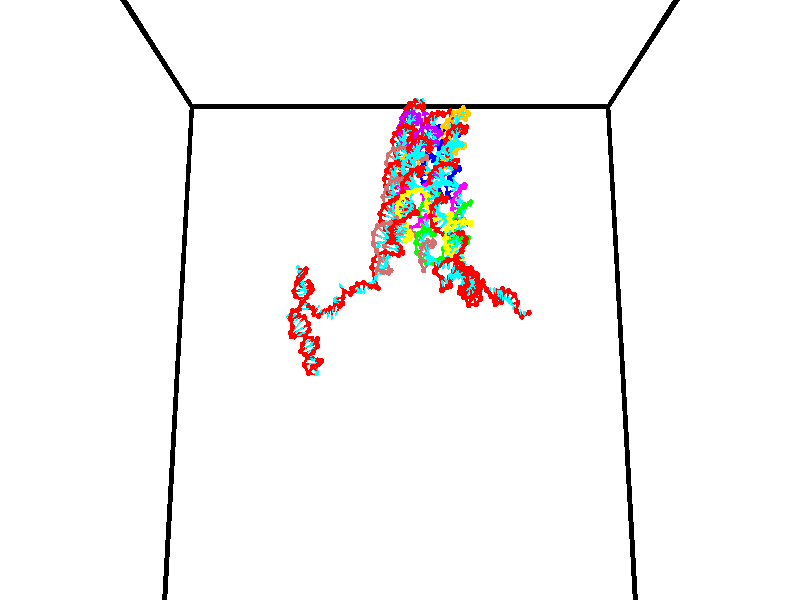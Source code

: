 // switches for output
#declare DRAW_BASES = 1; // possible values are 0, 1; only relevant for DNA ribbons
#declare DRAW_BASES_TYPE = 3; // possible values are 1, 2, 3; only relevant for DNA ribbons
#declare DRAW_FOG = 0; // set to 1 to enable fog

#include "colors.inc"

#include "transforms.inc"
background { rgb <1, 1, 1>}

#default {
   normal{
       ripples 0.25
       frequency 0.20
       turbulence 0.2
       lambda 5
   }
	finish {
		phong 0.1
		phong_size 40.
	}
}

// original window dimensions: 1024x640


// camera settings

camera {
	sky <0, 0.179814, -0.983701>
	up <0, 0.179814, -0.983701>
	right 1.6 * <1, 0, 0>
	location <35, 94.9851, 44.8844>
	look_at <35, 29.7336, 32.9568>
	direction <0, -65.2515, -11.9276>
	angle 67.0682
}


# declare cpy_camera_pos = <35, 94.9851, 44.8844>;
# if (DRAW_FOG = 1)
fog {
	fog_type 2
	up vnormalize(cpy_camera_pos)
	color rgbt<1,1,1,0.3>
	distance 1e-5
	fog_alt 3e-3
	fog_offset 56
}
# end


// LIGHTS

# declare lum = 6;
global_settings {
	ambient_light rgb lum * <0.05, 0.05, 0.05>
	max_trace_level 15
}# declare cpy_direct_light_amount = 0.25;
light_source
{	1000 * <-1, -1.16352, -0.803886>,
	rgb lum * cpy_direct_light_amount
	parallel
}

light_source
{	1000 * <1, 1.16352, 0.803886>,
	rgb lum * cpy_direct_light_amount
	parallel
}

// strand 0

// nucleotide -1

// particle -1
sphere {
	<24.033625, 34.798668, 35.514519> 0.250000
	pigment { color rgbt <1,0,0,0> }
	no_shadow
}
cylinder {
	<24.255352, 35.114136, 35.408138>,  <24.388388, 35.303417, 35.344311>, 0.100000
	pigment { color rgbt <1,0,0,0> }
	no_shadow
}
cylinder {
	<24.255352, 35.114136, 35.408138>,  <24.033625, 34.798668, 35.514519>, 0.100000
	pigment { color rgbt <1,0,0,0> }
	no_shadow
}

// particle -1
sphere {
	<24.255352, 35.114136, 35.408138> 0.100000
	pigment { color rgbt <1,0,0,0> }
	no_shadow
}
sphere {
	0, 1
	scale<0.080000,0.200000,0.300000>
	matrix <0.659849, -0.221666, 0.717958,
		0.507278, -0.573468, -0.643276,
		0.554319, 0.788669, -0.265956,
		24.421648, 35.350735, 35.328350>
	pigment { color rgbt <0,1,1,0> }
	no_shadow
}
cylinder {
	<24.788055, 34.688881, 35.215736>,  <24.033625, 34.798668, 35.514519>, 0.130000
	pigment { color rgbt <1,0,0,0> }
	no_shadow
}

// nucleotide -1

// particle -1
sphere {
	<24.788055, 34.688881, 35.215736> 0.250000
	pigment { color rgbt <1,0,0,0> }
	no_shadow
}
cylinder {
	<24.722433, 35.013531, 35.440006>,  <24.683060, 35.208321, 35.574570>, 0.100000
	pigment { color rgbt <1,0,0,0> }
	no_shadow
}
cylinder {
	<24.722433, 35.013531, 35.440006>,  <24.788055, 34.688881, 35.215736>, 0.100000
	pigment { color rgbt <1,0,0,0> }
	no_shadow
}

// particle -1
sphere {
	<24.722433, 35.013531, 35.440006> 0.100000
	pigment { color rgbt <1,0,0,0> }
	no_shadow
}
sphere {
	0, 1
	scale<0.080000,0.200000,0.300000>
	matrix <0.621299, -0.356460, 0.697799,
		0.766208, 0.462822, -0.445782,
		-0.164054, 0.811623, 0.560673,
		24.673218, 35.257019, 35.608208>
	pigment { color rgbt <0,1,1,0> }
	no_shadow
}
cylinder {
	<25.368710, 35.014820, 35.375175>,  <24.788055, 34.688881, 35.215736>, 0.130000
	pigment { color rgbt <1,0,0,0> }
	no_shadow
}

// nucleotide -1

// particle -1
sphere {
	<25.368710, 35.014820, 35.375175> 0.250000
	pigment { color rgbt <1,0,0,0> }
	no_shadow
}
cylinder {
	<25.126181, 35.139835, 35.667667>,  <24.980663, 35.214844, 35.843163>, 0.100000
	pigment { color rgbt <1,0,0,0> }
	no_shadow
}
cylinder {
	<25.126181, 35.139835, 35.667667>,  <25.368710, 35.014820, 35.375175>, 0.100000
	pigment { color rgbt <1,0,0,0> }
	no_shadow
}

// particle -1
sphere {
	<25.126181, 35.139835, 35.667667> 0.100000
	pigment { color rgbt <1,0,0,0> }
	no_shadow
}
sphere {
	0, 1
	scale<0.080000,0.200000,0.300000>
	matrix <0.684798, -0.262244, 0.679912,
		0.404257, 0.912989, -0.055020,
		-0.606324, 0.312537, 0.731227,
		24.944284, 35.233597, 35.887035>
	pigment { color rgbt <0,1,1,0> }
	no_shadow
}
cylinder {
	<25.842196, 35.266357, 35.998531>,  <25.368710, 35.014820, 35.375175>, 0.130000
	pigment { color rgbt <1,0,0,0> }
	no_shadow
}

// nucleotide -1

// particle -1
sphere {
	<25.842196, 35.266357, 35.998531> 0.250000
	pigment { color rgbt <1,0,0,0> }
	no_shadow
}
cylinder {
	<25.492935, 35.247444, 36.192593>,  <25.283379, 35.236095, 36.309029>, 0.100000
	pigment { color rgbt <1,0,0,0> }
	no_shadow
}
cylinder {
	<25.492935, 35.247444, 36.192593>,  <25.842196, 35.266357, 35.998531>, 0.100000
	pigment { color rgbt <1,0,0,0> }
	no_shadow
}

// particle -1
sphere {
	<25.492935, 35.247444, 36.192593> 0.100000
	pigment { color rgbt <1,0,0,0> }
	no_shadow
}
sphere {
	0, 1
	scale<0.080000,0.200000,0.300000>
	matrix <0.486925, -0.130703, 0.863609,
		0.022579, 0.990293, 0.137146,
		-0.873152, -0.047281, 0.485150,
		25.230989, 35.233261, 36.338139>
	pigment { color rgbt <0,1,1,0> }
	no_shadow
}
cylinder {
	<25.978079, 35.565807, 36.547386>,  <25.842196, 35.266357, 35.998531>, 0.130000
	pigment { color rgbt <1,0,0,0> }
	no_shadow
}

// nucleotide -1

// particle -1
sphere {
	<25.978079, 35.565807, 36.547386> 0.250000
	pigment { color rgbt <1,0,0,0> }
	no_shadow
}
cylinder {
	<25.685175, 35.312145, 36.646702>,  <25.509434, 35.159946, 36.706291>, 0.100000
	pigment { color rgbt <1,0,0,0> }
	no_shadow
}
cylinder {
	<25.685175, 35.312145, 36.646702>,  <25.978079, 35.565807, 36.547386>, 0.100000
	pigment { color rgbt <1,0,0,0> }
	no_shadow
}

// particle -1
sphere {
	<25.685175, 35.312145, 36.646702> 0.100000
	pigment { color rgbt <1,0,0,0> }
	no_shadow
}
sphere {
	0, 1
	scale<0.080000,0.200000,0.300000>
	matrix <0.435551, -0.155812, 0.886577,
		-0.523540, 0.757345, 0.390300,
		-0.732258, -0.634154, 0.248289,
		25.465498, 35.121899, 36.721188>
	pigment { color rgbt <0,1,1,0> }
	no_shadow
}
cylinder {
	<25.665262, 35.717342, 37.132179>,  <25.978079, 35.565807, 36.547386>, 0.130000
	pigment { color rgbt <1,0,0,0> }
	no_shadow
}

// nucleotide -1

// particle -1
sphere {
	<25.665262, 35.717342, 37.132179> 0.250000
	pigment { color rgbt <1,0,0,0> }
	no_shadow
}
cylinder {
	<25.579187, 35.327717, 37.104221>,  <25.527542, 35.093941, 37.087448>, 0.100000
	pigment { color rgbt <1,0,0,0> }
	no_shadow
}
cylinder {
	<25.579187, 35.327717, 37.104221>,  <25.665262, 35.717342, 37.132179>, 0.100000
	pigment { color rgbt <1,0,0,0> }
	no_shadow
}

// particle -1
sphere {
	<25.579187, 35.327717, 37.104221> 0.100000
	pigment { color rgbt <1,0,0,0> }
	no_shadow
}
sphere {
	0, 1
	scale<0.080000,0.200000,0.300000>
	matrix <0.355314, -0.144755, 0.923470,
		-0.909640, 0.173887, 0.377250,
		-0.215188, -0.974068, -0.069890,
		25.514631, 35.035496, 37.083256>
	pigment { color rgbt <0,1,1,0> }
	no_shadow
}
cylinder {
	<25.321112, 35.490921, 37.751377>,  <25.665262, 35.717342, 37.132179>, 0.130000
	pigment { color rgbt <1,0,0,0> }
	no_shadow
}

// nucleotide -1

// particle -1
sphere {
	<25.321112, 35.490921, 37.751377> 0.250000
	pigment { color rgbt <1,0,0,0> }
	no_shadow
}
cylinder {
	<25.442572, 35.139206, 37.604603>,  <25.515448, 34.928177, 37.516537>, 0.100000
	pigment { color rgbt <1,0,0,0> }
	no_shadow
}
cylinder {
	<25.442572, 35.139206, 37.604603>,  <25.321112, 35.490921, 37.751377>, 0.100000
	pigment { color rgbt <1,0,0,0> }
	no_shadow
}

// particle -1
sphere {
	<25.442572, 35.139206, 37.604603> 0.100000
	pigment { color rgbt <1,0,0,0> }
	no_shadow
}
sphere {
	0, 1
	scale<0.080000,0.200000,0.300000>
	matrix <0.279890, -0.285810, 0.916501,
		-0.910746, -0.380998, 0.159318,
		0.303650, -0.879291, -0.366938,
		25.533667, 34.875420, 37.494522>
	pigment { color rgbt <0,1,1,0> }
	no_shadow
}
cylinder {
	<25.053064, 34.794956, 38.222355>,  <25.321112, 35.490921, 37.751377>, 0.130000
	pigment { color rgbt <1,0,0,0> }
	no_shadow
}

// nucleotide -1

// particle -1
sphere {
	<25.053064, 34.794956, 38.222355> 0.250000
	pigment { color rgbt <1,0,0,0> }
	no_shadow
}
cylinder {
	<25.400761, 34.776878, 38.025429>,  <25.609379, 34.766029, 37.907272>, 0.100000
	pigment { color rgbt <1,0,0,0> }
	no_shadow
}
cylinder {
	<25.400761, 34.776878, 38.025429>,  <25.053064, 34.794956, 38.222355>, 0.100000
	pigment { color rgbt <1,0,0,0> }
	no_shadow
}

// particle -1
sphere {
	<25.400761, 34.776878, 38.025429> 0.100000
	pigment { color rgbt <1,0,0,0> }
	no_shadow
}
sphere {
	0, 1
	scale<0.080000,0.200000,0.300000>
	matrix <0.458323, -0.299703, 0.836730,
		-0.185367, -0.952961, -0.239800,
		0.869240, -0.045197, -0.492320,
		25.661533, 34.763317, 37.877731>
	pigment { color rgbt <0,1,1,0> }
	no_shadow
}
cylinder {
	<25.341444, 34.150291, 38.428852>,  <25.053064, 34.794956, 38.222355>, 0.130000
	pigment { color rgbt <1,0,0,0> }
	no_shadow
}

// nucleotide -1

// particle -1
sphere {
	<25.341444, 34.150291, 38.428852> 0.250000
	pigment { color rgbt <1,0,0,0> }
	no_shadow
}
cylinder {
	<25.633612, 34.400322, 38.318745>,  <25.808912, 34.550339, 38.252678>, 0.100000
	pigment { color rgbt <1,0,0,0> }
	no_shadow
}
cylinder {
	<25.633612, 34.400322, 38.318745>,  <25.341444, 34.150291, 38.428852>, 0.100000
	pigment { color rgbt <1,0,0,0> }
	no_shadow
}

// particle -1
sphere {
	<25.633612, 34.400322, 38.318745> 0.100000
	pigment { color rgbt <1,0,0,0> }
	no_shadow
}
sphere {
	0, 1
	scale<0.080000,0.200000,0.300000>
	matrix <0.528084, -0.261247, 0.808008,
		0.433150, -0.735550, -0.520910,
		0.730417, 0.625073, -0.275273,
		25.852737, 34.587845, 38.236164>
	pigment { color rgbt <0,1,1,0> }
	no_shadow
}
cylinder {
	<26.015453, 33.821911, 38.646011>,  <25.341444, 34.150291, 38.428852>, 0.130000
	pigment { color rgbt <1,0,0,0> }
	no_shadow
}

// nucleotide -1

// particle -1
sphere {
	<26.015453, 33.821911, 38.646011> 0.250000
	pigment { color rgbt <1,0,0,0> }
	no_shadow
}
cylinder {
	<26.082127, 34.212841, 38.593781>,  <26.122131, 34.447399, 38.562443>, 0.100000
	pigment { color rgbt <1,0,0,0> }
	no_shadow
}
cylinder {
	<26.082127, 34.212841, 38.593781>,  <26.015453, 33.821911, 38.646011>, 0.100000
	pigment { color rgbt <1,0,0,0> }
	no_shadow
}

// particle -1
sphere {
	<26.082127, 34.212841, 38.593781> 0.100000
	pigment { color rgbt <1,0,0,0> }
	no_shadow
}
sphere {
	0, 1
	scale<0.080000,0.200000,0.300000>
	matrix <0.374192, 0.059826, 0.925419,
		0.912248, -0.203114, -0.355736,
		0.166684, 0.977326, -0.130580,
		26.132132, 34.506039, 38.554607>
	pigment { color rgbt <0,1,1,0> }
	no_shadow
}
cylinder {
	<26.662834, 33.924965, 38.905880>,  <26.015453, 33.821911, 38.646011>, 0.130000
	pigment { color rgbt <1,0,0,0> }
	no_shadow
}

// nucleotide -1

// particle -1
sphere {
	<26.662834, 33.924965, 38.905880> 0.250000
	pigment { color rgbt <1,0,0,0> }
	no_shadow
}
cylinder {
	<26.483311, 34.282352, 38.912594>,  <26.375597, 34.496784, 38.916622>, 0.100000
	pigment { color rgbt <1,0,0,0> }
	no_shadow
}
cylinder {
	<26.483311, 34.282352, 38.912594>,  <26.662834, 33.924965, 38.905880>, 0.100000
	pigment { color rgbt <1,0,0,0> }
	no_shadow
}

// particle -1
sphere {
	<26.483311, 34.282352, 38.912594> 0.100000
	pigment { color rgbt <1,0,0,0> }
	no_shadow
}
sphere {
	0, 1
	scale<0.080000,0.200000,0.300000>
	matrix <0.339618, 0.153165, 0.928008,
		0.826576, 0.422200, -0.372181,
		-0.448811, 0.893469, 0.016785,
		26.348667, 34.550392, 38.917629>
	pigment { color rgbt <0,1,1,0> }
	no_shadow
}
cylinder {
	<27.108706, 34.464771, 39.007206>,  <26.662834, 33.924965, 38.905880>, 0.130000
	pigment { color rgbt <1,0,0,0> }
	no_shadow
}

// nucleotide -1

// particle -1
sphere {
	<27.108706, 34.464771, 39.007206> 0.250000
	pigment { color rgbt <1,0,0,0> }
	no_shadow
}
cylinder {
	<26.763954, 34.606388, 39.152431>,  <26.557102, 34.691357, 39.239567>, 0.100000
	pigment { color rgbt <1,0,0,0> }
	no_shadow
}
cylinder {
	<26.763954, 34.606388, 39.152431>,  <27.108706, 34.464771, 39.007206>, 0.100000
	pigment { color rgbt <1,0,0,0> }
	no_shadow
}

// particle -1
sphere {
	<26.763954, 34.606388, 39.152431> 0.100000
	pigment { color rgbt <1,0,0,0> }
	no_shadow
}
sphere {
	0, 1
	scale<0.080000,0.200000,0.300000>
	matrix <0.469320, 0.285673, 0.835542,
		0.192097, 0.890531, -0.412374,
		-0.861880, 0.354041, 0.363067,
		26.505390, 34.712601, 39.261353>
	pigment { color rgbt <0,1,1,0> }
	no_shadow
}
cylinder {
	<27.021835, 35.222530, 39.303394>,  <27.108706, 34.464771, 39.007206>, 0.130000
	pigment { color rgbt <1,0,0,0> }
	no_shadow
}

// nucleotide -1

// particle -1
sphere {
	<27.021835, 35.222530, 39.303394> 0.250000
	pigment { color rgbt <1,0,0,0> }
	no_shadow
}
cylinder {
	<26.778721, 34.972622, 39.499454>,  <26.632853, 34.822678, 39.617092>, 0.100000
	pigment { color rgbt <1,0,0,0> }
	no_shadow
}
cylinder {
	<26.778721, 34.972622, 39.499454>,  <27.021835, 35.222530, 39.303394>, 0.100000
	pigment { color rgbt <1,0,0,0> }
	no_shadow
}

// particle -1
sphere {
	<26.778721, 34.972622, 39.499454> 0.100000
	pigment { color rgbt <1,0,0,0> }
	no_shadow
}
sphere {
	0, 1
	scale<0.080000,0.200000,0.300000>
	matrix <0.302043, 0.388970, 0.870329,
		-0.734414, 0.677023, -0.047702,
		-0.607787, -0.624774, 0.490155,
		26.596384, 34.785191, 39.646500>
	pigment { color rgbt <0,1,1,0> }
	no_shadow
}
cylinder {
	<26.403189, 35.594143, 39.575253>,  <27.021835, 35.222530, 39.303394>, 0.130000
	pigment { color rgbt <1,0,0,0> }
	no_shadow
}

// nucleotide -1

// particle -1
sphere {
	<26.403189, 35.594143, 39.575253> 0.250000
	pigment { color rgbt <1,0,0,0> }
	no_shadow
}
cylinder {
	<26.588989, 35.287609, 39.752777>,  <26.700470, 35.103687, 39.859291>, 0.100000
	pigment { color rgbt <1,0,0,0> }
	no_shadow
}
cylinder {
	<26.588989, 35.287609, 39.752777>,  <26.403189, 35.594143, 39.575253>, 0.100000
	pigment { color rgbt <1,0,0,0> }
	no_shadow
}

// particle -1
sphere {
	<26.588989, 35.287609, 39.752777> 0.100000
	pigment { color rgbt <1,0,0,0> }
	no_shadow
}
sphere {
	0, 1
	scale<0.080000,0.200000,0.300000>
	matrix <0.070855, 0.531707, 0.843959,
		-0.882733, -0.360574, 0.301277,
		0.464501, -0.766338, 0.443807,
		26.728340, 35.057709, 39.885918>
	pigment { color rgbt <0,1,1,0> }
	no_shadow
}
cylinder {
	<25.975983, 35.438641, 40.115917>,  <26.403189, 35.594143, 39.575253>, 0.130000
	pigment { color rgbt <1,0,0,0> }
	no_shadow
}

// nucleotide -1

// particle -1
sphere {
	<25.975983, 35.438641, 40.115917> 0.250000
	pigment { color rgbt <1,0,0,0> }
	no_shadow
}
cylinder {
	<26.367750, 35.367115, 40.153370>,  <26.602810, 35.324200, 40.175842>, 0.100000
	pigment { color rgbt <1,0,0,0> }
	no_shadow
}
cylinder {
	<26.367750, 35.367115, 40.153370>,  <25.975983, 35.438641, 40.115917>, 0.100000
	pigment { color rgbt <1,0,0,0> }
	no_shadow
}

// particle -1
sphere {
	<26.367750, 35.367115, 40.153370> 0.100000
	pigment { color rgbt <1,0,0,0> }
	no_shadow
}
sphere {
	0, 1
	scale<0.080000,0.200000,0.300000>
	matrix <0.013242, 0.519801, 0.854185,
		-0.201414, -0.835363, 0.511469,
		0.979417, -0.178818, 0.093633,
		26.661575, 35.313469, 40.181461>
	pigment { color rgbt <0,1,1,0> }
	no_shadow
}
cylinder {
	<25.557714, 35.569862, 39.411716>,  <25.975983, 35.438641, 40.115917>, 0.130000
	pigment { color rgbt <1,0,0,0> }
	no_shadow
}

// nucleotide -1

// particle -1
sphere {
	<25.557714, 35.569862, 39.411716> 0.250000
	pigment { color rgbt <1,0,0,0> }
	no_shadow
}
cylinder {
	<25.885283, 35.345657, 39.362415>,  <26.081823, 35.211132, 39.332832>, 0.100000
	pigment { color rgbt <1,0,0,0> }
	no_shadow
}
cylinder {
	<25.885283, 35.345657, 39.362415>,  <25.557714, 35.569862, 39.411716>, 0.100000
	pigment { color rgbt <1,0,0,0> }
	no_shadow
}

// particle -1
sphere {
	<25.885283, 35.345657, 39.362415> 0.100000
	pigment { color rgbt <1,0,0,0> }
	no_shadow
}
sphere {
	0, 1
	scale<0.080000,0.200000,0.300000>
	matrix <-0.131351, 0.026015, -0.990995,
		0.558675, 0.827735, -0.052320,
		0.818920, -0.560516, -0.123257,
		26.130959, 35.177502, 39.325439>
	pigment { color rgbt <0,1,1,0> }
	no_shadow
}
cylinder {
	<25.878202, 35.818272, 38.841290>,  <25.557714, 35.569862, 39.411716>, 0.130000
	pigment { color rgbt <1,0,0,0> }
	no_shadow
}

// nucleotide -1

// particle -1
sphere {
	<25.878202, 35.818272, 38.841290> 0.250000
	pigment { color rgbt <1,0,0,0> }
	no_shadow
}
cylinder {
	<26.019156, 35.444675, 38.864941>,  <26.103727, 35.220520, 38.879131>, 0.100000
	pigment { color rgbt <1,0,0,0> }
	no_shadow
}
cylinder {
	<26.019156, 35.444675, 38.864941>,  <25.878202, 35.818272, 38.841290>, 0.100000
	pigment { color rgbt <1,0,0,0> }
	no_shadow
}

// particle -1
sphere {
	<26.019156, 35.444675, 38.864941> 0.100000
	pigment { color rgbt <1,0,0,0> }
	no_shadow
}
sphere {
	0, 1
	scale<0.080000,0.200000,0.300000>
	matrix <-0.003151, -0.064363, -0.997921,
		0.935851, 0.351465, -0.025624,
		0.352383, -0.933986, 0.059127,
		26.124870, 35.164478, 38.882679>
	pigment { color rgbt <0,1,1,0> }
	no_shadow
}
cylinder {
	<26.446215, 35.745213, 38.406395>,  <25.878202, 35.818272, 38.841290>, 0.130000
	pigment { color rgbt <1,0,0,0> }
	no_shadow
}

// nucleotide -1

// particle -1
sphere {
	<26.446215, 35.745213, 38.406395> 0.250000
	pigment { color rgbt <1,0,0,0> }
	no_shadow
}
cylinder {
	<26.341000, 35.362385, 38.455109>,  <26.277870, 35.132687, 38.484337>, 0.100000
	pigment { color rgbt <1,0,0,0> }
	no_shadow
}
cylinder {
	<26.341000, 35.362385, 38.455109>,  <26.446215, 35.745213, 38.406395>, 0.100000
	pigment { color rgbt <1,0,0,0> }
	no_shadow
}

// particle -1
sphere {
	<26.341000, 35.362385, 38.455109> 0.100000
	pigment { color rgbt <1,0,0,0> }
	no_shadow
}
sphere {
	0, 1
	scale<0.080000,0.200000,0.300000>
	matrix <0.041583, -0.137361, -0.989648,
		0.963889, -0.255250, 0.075929,
		-0.263038, -0.957068, 0.121787,
		26.262089, 35.075264, 38.491646>
	pigment { color rgbt <0,1,1,0> }
	no_shadow
}
cylinder {
	<26.824507, 35.413536, 37.841812>,  <26.446215, 35.745213, 38.406395>, 0.130000
	pigment { color rgbt <1,0,0,0> }
	no_shadow
}

// nucleotide -1

// particle -1
sphere {
	<26.824507, 35.413536, 37.841812> 0.250000
	pigment { color rgbt <1,0,0,0> }
	no_shadow
}
cylinder {
	<26.532307, 35.178204, 37.980511>,  <26.356987, 35.037003, 38.063728>, 0.100000
	pigment { color rgbt <1,0,0,0> }
	no_shadow
}
cylinder {
	<26.532307, 35.178204, 37.980511>,  <26.824507, 35.413536, 37.841812>, 0.100000
	pigment { color rgbt <1,0,0,0> }
	no_shadow
}

// particle -1
sphere {
	<26.532307, 35.178204, 37.980511> 0.100000
	pigment { color rgbt <1,0,0,0> }
	no_shadow
}
sphere {
	0, 1
	scale<0.080000,0.200000,0.300000>
	matrix <-0.308511, -0.168677, -0.936146,
		0.609256, -0.790828, -0.058290,
		-0.730498, -0.588336, 0.346746,
		26.313158, 35.001701, 38.084534>
	pigment { color rgbt <0,1,1,0> }
	no_shadow
}
cylinder {
	<26.753334, 34.895073, 37.193592>,  <26.824507, 35.413536, 37.841812>, 0.130000
	pigment { color rgbt <1,0,0,0> }
	no_shadow
}

// nucleotide -1

// particle -1
sphere {
	<26.753334, 34.895073, 37.193592> 0.250000
	pigment { color rgbt <1,0,0,0> }
	no_shadow
}
cylinder {
	<26.424932, 34.834213, 37.413700>,  <26.227892, 34.797695, 37.545765>, 0.100000
	pigment { color rgbt <1,0,0,0> }
	no_shadow
}
cylinder {
	<26.424932, 34.834213, 37.413700>,  <26.753334, 34.895073, 37.193592>, 0.100000
	pigment { color rgbt <1,0,0,0> }
	no_shadow
}

// particle -1
sphere {
	<26.424932, 34.834213, 37.413700> 0.100000
	pigment { color rgbt <1,0,0,0> }
	no_shadow
}
sphere {
	0, 1
	scale<0.080000,0.200000,0.300000>
	matrix <-0.520029, -0.198500, -0.830764,
		0.235633, -0.968219, 0.083846,
		-0.821004, -0.152153, 0.550274,
		26.178631, 34.788567, 37.578781>
	pigment { color rgbt <0,1,1,0> }
	no_shadow
}
cylinder {
	<26.529343, 34.256447, 37.486263>,  <26.753334, 34.895073, 37.193592>, 0.130000
	pigment { color rgbt <1,0,0,0> }
	no_shadow
}

// nucleotide -1

// particle -1
sphere {
	<26.529343, 34.256447, 37.486263> 0.250000
	pigment { color rgbt <1,0,0,0> }
	no_shadow
}
cylinder {
	<26.165821, 34.339588, 37.630966>,  <25.947708, 34.389473, 37.717789>, 0.100000
	pigment { color rgbt <1,0,0,0> }
	no_shadow
}
cylinder {
	<26.165821, 34.339588, 37.630966>,  <26.529343, 34.256447, 37.486263>, 0.100000
	pigment { color rgbt <1,0,0,0> }
	no_shadow
}

// particle -1
sphere {
	<26.165821, 34.339588, 37.630966> 0.100000
	pigment { color rgbt <1,0,0,0> }
	no_shadow
}
sphere {
	0, 1
	scale<0.080000,0.200000,0.300000>
	matrix <-0.365654, 0.020773, -0.930519,
		-0.200931, -0.977938, 0.057125,
		-0.908804, 0.207859, 0.361761,
		25.893181, 34.401947, 37.739494>
	pigment { color rgbt <0,1,1,0> }
	no_shadow
}
cylinder {
	<26.017353, 33.782703, 37.045212>,  <26.529343, 34.256447, 37.486263>, 0.130000
	pigment { color rgbt <1,0,0,0> }
	no_shadow
}

// nucleotide -1

// particle -1
sphere {
	<26.017353, 33.782703, 37.045212> 0.250000
	pigment { color rgbt <1,0,0,0> }
	no_shadow
}
cylinder {
	<25.869299, 34.124386, 37.191269>,  <25.780466, 34.329395, 37.278904>, 0.100000
	pigment { color rgbt <1,0,0,0> }
	no_shadow
}
cylinder {
	<25.869299, 34.124386, 37.191269>,  <26.017353, 33.782703, 37.045212>, 0.100000
	pigment { color rgbt <1,0,0,0> }
	no_shadow
}

// particle -1
sphere {
	<25.869299, 34.124386, 37.191269> 0.100000
	pigment { color rgbt <1,0,0,0> }
	no_shadow
}
sphere {
	0, 1
	scale<0.080000,0.200000,0.300000>
	matrix <-0.545270, 0.118456, -0.829849,
		-0.752117, -0.506255, 0.421930,
		-0.370135, 0.854210, 0.365139,
		25.758259, 34.380650, 37.300812>
	pigment { color rgbt <0,1,1,0> }
	no_shadow
}
cylinder {
	<25.364153, 33.767693, 36.843380>,  <26.017353, 33.782703, 37.045212>, 0.130000
	pigment { color rgbt <1,0,0,0> }
	no_shadow
}

// nucleotide -1

// particle -1
sphere {
	<25.364153, 33.767693, 36.843380> 0.250000
	pigment { color rgbt <1,0,0,0> }
	no_shadow
}
cylinder {
	<25.421003, 34.158890, 36.904476>,  <25.455114, 34.393608, 36.941135>, 0.100000
	pigment { color rgbt <1,0,0,0> }
	no_shadow
}
cylinder {
	<25.421003, 34.158890, 36.904476>,  <25.364153, 33.767693, 36.843380>, 0.100000
	pigment { color rgbt <1,0,0,0> }
	no_shadow
}

// particle -1
sphere {
	<25.421003, 34.158890, 36.904476> 0.100000
	pigment { color rgbt <1,0,0,0> }
	no_shadow
}
sphere {
	0, 1
	scale<0.080000,0.200000,0.300000>
	matrix <-0.663709, 0.208637, -0.718305,
		-0.734364, 0.000716, 0.678755,
		0.142128, 0.977993, 0.152740,
		25.463642, 34.452286, 36.950298>
	pigment { color rgbt <0,1,1,0> }
	no_shadow
}
cylinder {
	<24.800203, 34.030479, 36.713032>,  <25.364153, 33.767693, 36.843380>, 0.130000
	pigment { color rgbt <1,0,0,0> }
	no_shadow
}

// nucleotide -1

// particle -1
sphere {
	<24.800203, 34.030479, 36.713032> 0.250000
	pigment { color rgbt <1,0,0,0> }
	no_shadow
}
cylinder {
	<25.000303, 34.376579, 36.699833>,  <25.120363, 34.584240, 36.691914>, 0.100000
	pigment { color rgbt <1,0,0,0> }
	no_shadow
}
cylinder {
	<25.000303, 34.376579, 36.699833>,  <24.800203, 34.030479, 36.713032>, 0.100000
	pigment { color rgbt <1,0,0,0> }
	no_shadow
}

// particle -1
sphere {
	<25.000303, 34.376579, 36.699833> 0.100000
	pigment { color rgbt <1,0,0,0> }
	no_shadow
}
sphere {
	0, 1
	scale<0.080000,0.200000,0.300000>
	matrix <-0.540460, 0.282245, -0.792616,
		-0.676500, 0.414340, 0.608827,
		0.500250, 0.865252, -0.032996,
		25.150379, 34.636154, 36.689934>
	pigment { color rgbt <0,1,1,0> }
	no_shadow
}
cylinder {
	<24.330465, 34.543571, 36.962658>,  <24.800203, 34.030479, 36.713032>, 0.130000
	pigment { color rgbt <1,0,0,0> }
	no_shadow
}

// nucleotide -1

// particle -1
sphere {
	<24.330465, 34.543571, 36.962658> 0.250000
	pigment { color rgbt <1,0,0,0> }
	no_shadow
}
cylinder {
	<24.668936, 34.748009, 36.902287>,  <24.872017, 34.870670, 36.866066>, 0.100000
	pigment { color rgbt <1,0,0,0> }
	no_shadow
}
cylinder {
	<24.668936, 34.748009, 36.902287>,  <24.330465, 34.543571, 36.962658>, 0.100000
	pigment { color rgbt <1,0,0,0> }
	no_shadow
}

// particle -1
sphere {
	<24.668936, 34.748009, 36.902287> 0.100000
	pigment { color rgbt <1,0,0,0> }
	no_shadow
}
sphere {
	0, 1
	scale<0.080000,0.200000,0.300000>
	matrix <-0.404668, 0.431965, -0.806008,
		-0.346747, 0.743098, 0.572339,
		0.846174, 0.511088, -0.150926,
		24.922789, 34.901337, 36.857010>
	pigment { color rgbt <0,1,1,0> }
	no_shadow
}
cylinder {
	<24.145508, 35.207355, 37.032825>,  <24.330465, 34.543571, 36.962658>, 0.130000
	pigment { color rgbt <1,0,0,0> }
	no_shadow
}

// nucleotide -1

// particle -1
sphere {
	<24.145508, 35.207355, 37.032825> 0.250000
	pigment { color rgbt <1,0,0,0> }
	no_shadow
}
cylinder {
	<24.466946, 35.197666, 36.794952>,  <24.659809, 35.191853, 36.652229>, 0.100000
	pigment { color rgbt <1,0,0,0> }
	no_shadow
}
cylinder {
	<24.466946, 35.197666, 36.794952>,  <24.145508, 35.207355, 37.032825>, 0.100000
	pigment { color rgbt <1,0,0,0> }
	no_shadow
}

// particle -1
sphere {
	<24.466946, 35.197666, 36.794952> 0.100000
	pigment { color rgbt <1,0,0,0> }
	no_shadow
}
sphere {
	0, 1
	scale<0.080000,0.200000,0.300000>
	matrix <-0.511192, 0.483648, -0.710470,
		0.304827, 0.874927, 0.376274,
		0.803594, -0.024222, -0.594685,
		24.708023, 35.190399, 36.616547>
	pigment { color rgbt <0,1,1,0> }
	no_shadow
}
cylinder {
	<24.162088, 35.767090, 36.794338>,  <24.145508, 35.207355, 37.032825>, 0.130000
	pigment { color rgbt <1,0,0,0> }
	no_shadow
}

// nucleotide -1

// particle -1
sphere {
	<24.162088, 35.767090, 36.794338> 0.250000
	pigment { color rgbt <1,0,0,0> }
	no_shadow
}
cylinder {
	<24.402658, 35.584549, 36.532032>,  <24.547001, 35.475025, 36.374649>, 0.100000
	pigment { color rgbt <1,0,0,0> }
	no_shadow
}
cylinder {
	<24.402658, 35.584549, 36.532032>,  <24.162088, 35.767090, 36.794338>, 0.100000
	pigment { color rgbt <1,0,0,0> }
	no_shadow
}

// particle -1
sphere {
	<24.402658, 35.584549, 36.532032> 0.100000
	pigment { color rgbt <1,0,0,0> }
	no_shadow
}
sphere {
	0, 1
	scale<0.080000,0.200000,0.300000>
	matrix <-0.457710, 0.475940, -0.750988,
		0.654820, 0.751815, 0.077366,
		0.601425, -0.456351, -0.655768,
		24.583086, 35.447643, 36.335300>
	pigment { color rgbt <0,1,1,0> }
	no_shadow
}
cylinder {
	<24.455355, 36.294956, 36.387939>,  <24.162088, 35.767090, 36.794338>, 0.130000
	pigment { color rgbt <1,0,0,0> }
	no_shadow
}

// nucleotide -1

// particle -1
sphere {
	<24.455355, 36.294956, 36.387939> 0.250000
	pigment { color rgbt <1,0,0,0> }
	no_shadow
}
cylinder {
	<24.414446, 35.950172, 36.189316>,  <24.389900, 35.743301, 36.070141>, 0.100000
	pigment { color rgbt <1,0,0,0> }
	no_shadow
}
cylinder {
	<24.414446, 35.950172, 36.189316>,  <24.455355, 36.294956, 36.387939>, 0.100000
	pigment { color rgbt <1,0,0,0> }
	no_shadow
}

// particle -1
sphere {
	<24.414446, 35.950172, 36.189316> 0.100000
	pigment { color rgbt <1,0,0,0> }
	no_shadow
}
sphere {
	0, 1
	scale<0.080000,0.200000,0.300000>
	matrix <-0.670193, 0.428589, -0.605931,
		0.735106, 0.270821, -0.621510,
		-0.102274, -0.861955, -0.496561,
		24.383764, 35.691586, 36.040348>
	pigment { color rgbt <0,1,1,0> }
	no_shadow
}
cylinder {
	<24.222895, 36.509678, 35.759918>,  <24.455355, 36.294956, 36.387939>, 0.130000
	pigment { color rgbt <1,0,0,0> }
	no_shadow
}

// nucleotide -1

// particle -1
sphere {
	<24.222895, 36.509678, 35.759918> 0.250000
	pigment { color rgbt <1,0,0,0> }
	no_shadow
}
cylinder {
	<24.199329, 36.114304, 35.704041>,  <24.185190, 35.877079, 35.670513>, 0.100000
	pigment { color rgbt <1,0,0,0> }
	no_shadow
}
cylinder {
	<24.199329, 36.114304, 35.704041>,  <24.222895, 36.509678, 35.759918>, 0.100000
	pigment { color rgbt <1,0,0,0> }
	no_shadow
}

// particle -1
sphere {
	<24.199329, 36.114304, 35.704041> 0.100000
	pigment { color rgbt <1,0,0,0> }
	no_shadow
}
sphere {
	0, 1
	scale<0.080000,0.200000,0.300000>
	matrix <-0.681935, 0.142046, -0.717488,
		0.729037, 0.052993, -0.682420,
		-0.058913, -0.988440, -0.139695,
		24.181656, 35.817772, 35.662132>
	pigment { color rgbt <0,1,1,0> }
	no_shadow
}
cylinder {
	<24.395699, 36.232094, 35.059479>,  <24.222895, 36.509678, 35.759918>, 0.130000
	pigment { color rgbt <1,0,0,0> }
	no_shadow
}

// nucleotide -1

// particle -1
sphere {
	<24.395699, 36.232094, 35.059479> 0.250000
	pigment { color rgbt <1,0,0,0> }
	no_shadow
}
cylinder {
	<24.115419, 36.020283, 35.250736>,  <23.947252, 35.893196, 35.365490>, 0.100000
	pigment { color rgbt <1,0,0,0> }
	no_shadow
}
cylinder {
	<24.115419, 36.020283, 35.250736>,  <24.395699, 36.232094, 35.059479>, 0.100000
	pigment { color rgbt <1,0,0,0> }
	no_shadow
}

// particle -1
sphere {
	<24.115419, 36.020283, 35.250736> 0.100000
	pigment { color rgbt <1,0,0,0> }
	no_shadow
}
sphere {
	0, 1
	scale<0.080000,0.200000,0.300000>
	matrix <-0.631531, 0.148521, -0.760993,
		0.331951, -0.835191, -0.438481,
		-0.700698, -0.529526, 0.478147,
		23.905210, 35.861423, 35.394180>
	pigment { color rgbt <0,1,1,0> }
	no_shadow
}
cylinder {
	<24.774054, 35.738503, 34.930931>,  <24.395699, 36.232094, 35.059479>, 0.130000
	pigment { color rgbt <1,0,0,0> }
	no_shadow
}

// nucleotide -1

// particle -1
sphere {
	<24.774054, 35.738503, 34.930931> 0.250000
	pigment { color rgbt <1,0,0,0> }
	no_shadow
}
cylinder {
	<25.111080, 35.551582, 34.823811>,  <25.313295, 35.439430, 34.759541>, 0.100000
	pigment { color rgbt <1,0,0,0> }
	no_shadow
}
cylinder {
	<25.111080, 35.551582, 34.823811>,  <24.774054, 35.738503, 34.930931>, 0.100000
	pigment { color rgbt <1,0,0,0> }
	no_shadow
}

// particle -1
sphere {
	<25.111080, 35.551582, 34.823811> 0.100000
	pigment { color rgbt <1,0,0,0> }
	no_shadow
}
sphere {
	0, 1
	scale<0.080000,0.200000,0.300000>
	matrix <-0.291581, 0.022288, -0.956286,
		0.452838, 0.883820, -0.117476,
		0.842566, -0.467297, -0.267798,
		25.363850, 35.411392, 34.743469>
	pigment { color rgbt <0,1,1,0> }
	no_shadow
}
cylinder {
	<25.198143, 36.056858, 34.417446>,  <24.774054, 35.738503, 34.930931>, 0.130000
	pigment { color rgbt <1,0,0,0> }
	no_shadow
}

// nucleotide -1

// particle -1
sphere {
	<25.198143, 36.056858, 34.417446> 0.250000
	pigment { color rgbt <1,0,0,0> }
	no_shadow
}
cylinder {
	<25.288118, 35.670246, 34.368080>,  <25.342104, 35.438278, 34.338463>, 0.100000
	pigment { color rgbt <1,0,0,0> }
	no_shadow
}
cylinder {
	<25.288118, 35.670246, 34.368080>,  <25.198143, 36.056858, 34.417446>, 0.100000
	pigment { color rgbt <1,0,0,0> }
	no_shadow
}

// particle -1
sphere {
	<25.288118, 35.670246, 34.368080> 0.100000
	pigment { color rgbt <1,0,0,0> }
	no_shadow
}
sphere {
	0, 1
	scale<0.080000,0.200000,0.300000>
	matrix <0.040575, 0.135840, -0.989900,
		0.973528, 0.217657, 0.069772,
		0.224936, -0.966526, -0.123413,
		25.355598, 35.380287, 34.331055>
	pigment { color rgbt <0,1,1,0> }
	no_shadow
}
cylinder {
	<25.694010, 36.053371, 33.900494>,  <25.198143, 36.056858, 34.417446>, 0.130000
	pigment { color rgbt <1,0,0,0> }
	no_shadow
}

// nucleotide -1

// particle -1
sphere {
	<25.694010, 36.053371, 33.900494> 0.250000
	pigment { color rgbt <1,0,0,0> }
	no_shadow
}
cylinder {
	<25.571390, 35.672646, 33.903957>,  <25.497818, 35.444210, 33.906036>, 0.100000
	pigment { color rgbt <1,0,0,0> }
	no_shadow
}
cylinder {
	<25.571390, 35.672646, 33.903957>,  <25.694010, 36.053371, 33.900494>, 0.100000
	pigment { color rgbt <1,0,0,0> }
	no_shadow
}

// particle -1
sphere {
	<25.571390, 35.672646, 33.903957> 0.100000
	pigment { color rgbt <1,0,0,0> }
	no_shadow
}
sphere {
	0, 1
	scale<0.080000,0.200000,0.300000>
	matrix <0.014836, -0.013870, -0.999794,
		0.951740, -0.306357, 0.018373,
		-0.306548, -0.951816, 0.008656,
		25.479425, 35.387100, 33.906555>
	pigment { color rgbt <0,1,1,0> }
	no_shadow
}
cylinder {
	<26.054157, 35.729927, 33.353008>,  <25.694010, 36.053371, 33.900494>, 0.130000
	pigment { color rgbt <1,0,0,0> }
	no_shadow
}

// nucleotide -1

// particle -1
sphere {
	<26.054157, 35.729927, 33.353008> 0.250000
	pigment { color rgbt <1,0,0,0> }
	no_shadow
}
cylinder {
	<25.724133, 35.506065, 33.384140>,  <25.526117, 35.371746, 33.402817>, 0.100000
	pigment { color rgbt <1,0,0,0> }
	no_shadow
}
cylinder {
	<25.724133, 35.506065, 33.384140>,  <26.054157, 35.729927, 33.353008>, 0.100000
	pigment { color rgbt <1,0,0,0> }
	no_shadow
}

// particle -1
sphere {
	<25.724133, 35.506065, 33.384140> 0.100000
	pigment { color rgbt <1,0,0,0> }
	no_shadow
}
sphere {
	0, 1
	scale<0.080000,0.200000,0.300000>
	matrix <-0.092872, -0.001546, -0.995677,
		0.557358, -0.828723, -0.050701,
		-0.825062, -0.559657, 0.077827,
		25.476614, 35.338169, 33.407490>
	pigment { color rgbt <0,1,1,0> }
	no_shadow
}
cylinder {
	<26.066872, 35.340134, 32.733856>,  <26.054157, 35.729927, 33.353008>, 0.130000
	pigment { color rgbt <1,0,0,0> }
	no_shadow
}

// nucleotide -1

// particle -1
sphere {
	<26.066872, 35.340134, 32.733856> 0.250000
	pigment { color rgbt <1,0,0,0> }
	no_shadow
}
cylinder {
	<25.690619, 35.343975, 32.869572>,  <25.464867, 35.346279, 32.951000>, 0.100000
	pigment { color rgbt <1,0,0,0> }
	no_shadow
}
cylinder {
	<25.690619, 35.343975, 32.869572>,  <26.066872, 35.340134, 32.733856>, 0.100000
	pigment { color rgbt <1,0,0,0> }
	no_shadow
}

// particle -1
sphere {
	<25.690619, 35.343975, 32.869572> 0.100000
	pigment { color rgbt <1,0,0,0> }
	no_shadow
}
sphere {
	0, 1
	scale<0.080000,0.200000,0.300000>
	matrix <-0.338832, 0.032408, -0.940289,
		-0.020035, -0.999429, -0.027227,
		-0.940634, 0.009613, 0.339288,
		25.408428, 35.346855, 32.971359>
	pigment { color rgbt <0,1,1,0> }
	no_shadow
}
cylinder {
	<25.701992, 34.869789, 32.312737>,  <26.066872, 35.340134, 32.733856>, 0.130000
	pigment { color rgbt <1,0,0,0> }
	no_shadow
}

// nucleotide -1

// particle -1
sphere {
	<25.701992, 34.869789, 32.312737> 0.250000
	pigment { color rgbt <1,0,0,0> }
	no_shadow
}
cylinder {
	<25.455862, 35.159248, 32.437771>,  <25.308184, 35.332924, 32.512791>, 0.100000
	pigment { color rgbt <1,0,0,0> }
	no_shadow
}
cylinder {
	<25.455862, 35.159248, 32.437771>,  <25.701992, 34.869789, 32.312737>, 0.100000
	pigment { color rgbt <1,0,0,0> }
	no_shadow
}

// particle -1
sphere {
	<25.455862, 35.159248, 32.437771> 0.100000
	pigment { color rgbt <1,0,0,0> }
	no_shadow
}
sphere {
	0, 1
	scale<0.080000,0.200000,0.300000>
	matrix <-0.333101, 0.120696, -0.935134,
		-0.714434, -0.679536, 0.166780,
		-0.615328, 0.723647, 0.312583,
		25.271263, 35.376343, 32.531548>
	pigment { color rgbt <0,1,1,0> }
	no_shadow
}
cylinder {
	<26.037432, 34.333195, 32.874596>,  <25.701992, 34.869789, 32.312737>, 0.130000
	pigment { color rgbt <1,0,0,0> }
	no_shadow
}

// nucleotide -1

// particle -1
sphere {
	<26.037432, 34.333195, 32.874596> 0.250000
	pigment { color rgbt <1,0,0,0> }
	no_shadow
}
cylinder {
	<25.687241, 34.508854, 32.955284>,  <25.477125, 34.614250, 33.003696>, 0.100000
	pigment { color rgbt <1,0,0,0> }
	no_shadow
}
cylinder {
	<25.687241, 34.508854, 32.955284>,  <26.037432, 34.333195, 32.874596>, 0.100000
	pigment { color rgbt <1,0,0,0> }
	no_shadow
}

// particle -1
sphere {
	<25.687241, 34.508854, 32.955284> 0.100000
	pigment { color rgbt <1,0,0,0> }
	no_shadow
}
sphere {
	0, 1
	scale<0.080000,0.200000,0.300000>
	matrix <-0.291352, -0.146616, -0.945314,
		-0.385555, -0.886372, 0.256305,
		-0.875478, 0.439146, 0.201717,
		25.424597, 34.640598, 33.015800>
	pigment { color rgbt <0,1,1,0> }
	no_shadow
}
cylinder {
	<25.560169, 33.883408, 32.631901>,  <26.037432, 34.333195, 32.874596>, 0.130000
	pigment { color rgbt <1,0,0,0> }
	no_shadow
}

// nucleotide -1

// particle -1
sphere {
	<25.560169, 33.883408, 32.631901> 0.250000
	pigment { color rgbt <1,0,0,0> }
	no_shadow
}
cylinder {
	<25.374113, 34.237350, 32.642323>,  <25.262480, 34.449715, 32.648575>, 0.100000
	pigment { color rgbt <1,0,0,0> }
	no_shadow
}
cylinder {
	<25.374113, 34.237350, 32.642323>,  <25.560169, 33.883408, 32.631901>, 0.100000
	pigment { color rgbt <1,0,0,0> }
	no_shadow
}

// particle -1
sphere {
	<25.374113, 34.237350, 32.642323> 0.100000
	pigment { color rgbt <1,0,0,0> }
	no_shadow
}
sphere {
	0, 1
	scale<0.080000,0.200000,0.300000>
	matrix <-0.371100, -0.168188, -0.913235,
		-0.803698, -0.434449, 0.406600,
		-0.465139, 0.884855, 0.026051,
		25.234571, 34.502808, 32.650139>
	pigment { color rgbt <0,1,1,0> }
	no_shadow
}
cylinder {
	<24.776588, 33.738022, 32.407806>,  <25.560169, 33.883408, 32.631901>, 0.130000
	pigment { color rgbt <1,0,0,0> }
	no_shadow
}

// nucleotide -1

// particle -1
sphere {
	<24.776588, 33.738022, 32.407806> 0.250000
	pigment { color rgbt <1,0,0,0> }
	no_shadow
}
cylinder {
	<24.884239, 34.117481, 32.341312>,  <24.948830, 34.345158, 32.301414>, 0.100000
	pigment { color rgbt <1,0,0,0> }
	no_shadow
}
cylinder {
	<24.884239, 34.117481, 32.341312>,  <24.776588, 33.738022, 32.407806>, 0.100000
	pigment { color rgbt <1,0,0,0> }
	no_shadow
}

// particle -1
sphere {
	<24.884239, 34.117481, 32.341312> 0.100000
	pigment { color rgbt <1,0,0,0> }
	no_shadow
}
sphere {
	0, 1
	scale<0.080000,0.200000,0.300000>
	matrix <-0.317307, -0.075634, -0.945302,
		-0.909333, 0.307155, 0.280658,
		0.269127, 0.948649, -0.166239,
		24.964977, 34.402077, 32.291439>
	pigment { color rgbt <0,1,1,0> }
	no_shadow
}
cylinder {
	<24.478497, 33.908543, 31.775000>,  <24.776588, 33.738022, 32.407806>, 0.130000
	pigment { color rgbt <1,0,0,0> }
	no_shadow
}

// nucleotide -1

// particle -1
sphere {
	<24.478497, 33.908543, 31.775000> 0.250000
	pigment { color rgbt <1,0,0,0> }
	no_shadow
}
cylinder {
	<24.750967, 34.201267, 31.783579>,  <24.914450, 34.376900, 31.788727>, 0.100000
	pigment { color rgbt <1,0,0,0> }
	no_shadow
}
cylinder {
	<24.750967, 34.201267, 31.783579>,  <24.478497, 33.908543, 31.775000>, 0.100000
	pigment { color rgbt <1,0,0,0> }
	no_shadow
}

// particle -1
sphere {
	<24.750967, 34.201267, 31.783579> 0.100000
	pigment { color rgbt <1,0,0,0> }
	no_shadow
}
sphere {
	0, 1
	scale<0.080000,0.200000,0.300000>
	matrix <-0.106402, 0.127940, -0.986058,
		-0.724348, 0.669395, 0.165015,
		0.681174, 0.731807, 0.021448,
		24.955318, 34.420811, 31.790012>
	pigment { color rgbt <0,1,1,0> }
	no_shadow
}
cylinder {
	<24.732624, 34.091473, 31.178347>,  <24.478497, 33.908543, 31.775000>, 0.130000
	pigment { color rgbt <1,0,0,0> }
	no_shadow
}

// nucleotide -1

// particle -1
sphere {
	<24.732624, 34.091473, 31.178347> 0.250000
	pigment { color rgbt <1,0,0,0> }
	no_shadow
}
cylinder {
	<24.634974, 34.471230, 31.099291>,  <24.576384, 34.699081, 31.051857>, 0.100000
	pigment { color rgbt <1,0,0,0> }
	no_shadow
}
cylinder {
	<24.634974, 34.471230, 31.099291>,  <24.732624, 34.091473, 31.178347>, 0.100000
	pigment { color rgbt <1,0,0,0> }
	no_shadow
}

// particle -1
sphere {
	<24.634974, 34.471230, 31.099291> 0.100000
	pigment { color rgbt <1,0,0,0> }
	no_shadow
}
sphere {
	0, 1
	scale<0.080000,0.200000,0.300000>
	matrix <0.390206, 0.282748, 0.876238,
		0.887774, 0.136792, -0.439483,
		-0.244125, 0.949390, -0.197639,
		24.561735, 34.756046, 31.039999>
	pigment { color rgbt <0,1,1,0> }
	no_shadow
}
cylinder {
	<25.399639, 34.642078, 31.174997>,  <24.732624, 34.091473, 31.178347>, 0.130000
	pigment { color rgbt <1,0,0,0> }
	no_shadow
}

// nucleotide -1

// particle -1
sphere {
	<25.399639, 34.642078, 31.174997> 0.250000
	pigment { color rgbt <1,0,0,0> }
	no_shadow
}
cylinder {
	<25.036478, 34.751060, 31.302423>,  <24.818581, 34.816448, 31.378880>, 0.100000
	pigment { color rgbt <1,0,0,0> }
	no_shadow
}
cylinder {
	<25.036478, 34.751060, 31.302423>,  <25.399639, 34.642078, 31.174997>, 0.100000
	pigment { color rgbt <1,0,0,0> }
	no_shadow
}

// particle -1
sphere {
	<25.036478, 34.751060, 31.302423> 0.100000
	pigment { color rgbt <1,0,0,0> }
	no_shadow
}
sphere {
	0, 1
	scale<0.080000,0.200000,0.300000>
	matrix <0.381588, 0.222617, 0.897125,
		0.173506, 0.936062, -0.306078,
		-0.907902, 0.272452, 0.318564,
		24.764107, 34.832798, 31.397993>
	pigment { color rgbt <0,1,1,0> }
	no_shadow
}
cylinder {
	<25.470329, 35.241570, 31.572922>,  <25.399639, 34.642078, 31.174997>, 0.130000
	pigment { color rgbt <1,0,0,0> }
	no_shadow
}

// nucleotide -1

// particle -1
sphere {
	<25.470329, 35.241570, 31.572922> 0.250000
	pigment { color rgbt <1,0,0,0> }
	no_shadow
}
cylinder {
	<25.141159, 35.054787, 31.702377>,  <24.943657, 34.942715, 31.780050>, 0.100000
	pigment { color rgbt <1,0,0,0> }
	no_shadow
}
cylinder {
	<25.141159, 35.054787, 31.702377>,  <25.470329, 35.241570, 31.572922>, 0.100000
	pigment { color rgbt <1,0,0,0> }
	no_shadow
}

// particle -1
sphere {
	<25.141159, 35.054787, 31.702377> 0.100000
	pigment { color rgbt <1,0,0,0> }
	no_shadow
}
sphere {
	0, 1
	scale<0.080000,0.200000,0.300000>
	matrix <0.303732, 0.119821, 0.945193,
		-0.480146, 0.876123, 0.043227,
		-0.822926, -0.466960, 0.323638,
		24.894281, 34.914700, 31.799469>
	pigment { color rgbt <0,1,1,0> }
	no_shadow
}
cylinder {
	<25.174404, 35.681961, 32.074669>,  <25.470329, 35.241570, 31.572922>, 0.130000
	pigment { color rgbt <1,0,0,0> }
	no_shadow
}

// nucleotide -1

// particle -1
sphere {
	<25.174404, 35.681961, 32.074669> 0.250000
	pigment { color rgbt <1,0,0,0> }
	no_shadow
}
cylinder {
	<25.092386, 35.294979, 32.133968>,  <25.043175, 35.062790, 32.169548>, 0.100000
	pigment { color rgbt <1,0,0,0> }
	no_shadow
}
cylinder {
	<25.092386, 35.294979, 32.133968>,  <25.174404, 35.681961, 32.074669>, 0.100000
	pigment { color rgbt <1,0,0,0> }
	no_shadow
}

// particle -1
sphere {
	<25.092386, 35.294979, 32.133968> 0.100000
	pigment { color rgbt <1,0,0,0> }
	no_shadow
}
sphere {
	0, 1
	scale<0.080000,0.200000,0.300000>
	matrix <0.201658, 0.106462, 0.973653,
		-0.957753, 0.229540, 0.173266,
		-0.205046, -0.967459, 0.148253,
		25.030872, 35.004742, 32.178444>
	pigment { color rgbt <0,1,1,0> }
	no_shadow
}
cylinder {
	<24.595451, 35.598652, 32.581657>,  <25.174404, 35.681961, 32.074669>, 0.130000
	pigment { color rgbt <1,0,0,0> }
	no_shadow
}

// nucleotide -1

// particle -1
sphere {
	<24.595451, 35.598652, 32.581657> 0.250000
	pigment { color rgbt <1,0,0,0> }
	no_shadow
}
cylinder {
	<24.822588, 35.270752, 32.611488>,  <24.958870, 35.074013, 32.629387>, 0.100000
	pigment { color rgbt <1,0,0,0> }
	no_shadow
}
cylinder {
	<24.822588, 35.270752, 32.611488>,  <24.595451, 35.598652, 32.581657>, 0.100000
	pigment { color rgbt <1,0,0,0> }
	no_shadow
}

// particle -1
sphere {
	<24.822588, 35.270752, 32.611488> 0.100000
	pigment { color rgbt <1,0,0,0> }
	no_shadow
}
sphere {
	0, 1
	scale<0.080000,0.200000,0.300000>
	matrix <-0.011875, 0.082436, 0.996526,
		-0.823054, -0.566752, 0.037076,
		0.567840, -0.819754, 0.074579,
		24.992939, 35.024826, 32.633862>
	pigment { color rgbt <0,1,1,0> }
	no_shadow
}
cylinder {
	<24.317146, 35.344414, 33.224384>,  <24.595451, 35.598652, 32.581657>, 0.130000
	pigment { color rgbt <1,0,0,0> }
	no_shadow
}

// nucleotide -1

// particle -1
sphere {
	<24.317146, 35.344414, 33.224384> 0.250000
	pigment { color rgbt <1,0,0,0> }
	no_shadow
}
cylinder {
	<24.668966, 35.168159, 33.152569>,  <24.880058, 35.062408, 33.109482>, 0.100000
	pigment { color rgbt <1,0,0,0> }
	no_shadow
}
cylinder {
	<24.668966, 35.168159, 33.152569>,  <24.317146, 35.344414, 33.224384>, 0.100000
	pigment { color rgbt <1,0,0,0> }
	no_shadow
}

// particle -1
sphere {
	<24.668966, 35.168159, 33.152569> 0.100000
	pigment { color rgbt <1,0,0,0> }
	no_shadow
}
sphere {
	0, 1
	scale<0.080000,0.200000,0.300000>
	matrix <0.163438, -0.074583, 0.983730,
		-0.446854, -0.894584, 0.006417,
		0.879551, -0.440633, -0.179537,
		24.932831, 35.035969, 33.098709>
	pigment { color rgbt <0,1,1,0> }
	no_shadow
}
cylinder {
	<24.357012, 34.655052, 33.514771>,  <24.317146, 35.344414, 33.224384>, 0.130000
	pigment { color rgbt <1,0,0,0> }
	no_shadow
}

// nucleotide -1

// particle -1
sphere {
	<24.357012, 34.655052, 33.514771> 0.250000
	pigment { color rgbt <1,0,0,0> }
	no_shadow
}
cylinder {
	<24.694315, 34.869381, 33.497738>,  <24.896696, 34.997978, 33.487518>, 0.100000
	pigment { color rgbt <1,0,0,0> }
	no_shadow
}
cylinder {
	<24.694315, 34.869381, 33.497738>,  <24.357012, 34.655052, 33.514771>, 0.100000
	pigment { color rgbt <1,0,0,0> }
	no_shadow
}

// particle -1
sphere {
	<24.694315, 34.869381, 33.497738> 0.100000
	pigment { color rgbt <1,0,0,0> }
	no_shadow
}
sphere {
	0, 1
	scale<0.080000,0.200000,0.300000>
	matrix <0.073830, -0.036988, 0.996585,
		0.532417, -0.843521, -0.070750,
		0.843257, 0.535822, -0.042584,
		24.947292, 35.030128, 33.484962>
	pigment { color rgbt <0,1,1,0> }
	no_shadow
}
cylinder {
	<24.987917, 34.200146, 33.768482>,  <24.357012, 34.655052, 33.514771>, 0.130000
	pigment { color rgbt <1,0,0,0> }
	no_shadow
}

// nucleotide -1

// particle -1
sphere {
	<24.987917, 34.200146, 33.768482> 0.250000
	pigment { color rgbt <1,0,0,0> }
	no_shadow
}
cylinder {
	<25.115084, 34.576622, 33.814243>,  <25.191383, 34.802509, 33.841702>, 0.100000
	pigment { color rgbt <1,0,0,0> }
	no_shadow
}
cylinder {
	<25.115084, 34.576622, 33.814243>,  <24.987917, 34.200146, 33.768482>, 0.100000
	pigment { color rgbt <1,0,0,0> }
	no_shadow
}

// particle -1
sphere {
	<25.115084, 34.576622, 33.814243> 0.100000
	pigment { color rgbt <1,0,0,0> }
	no_shadow
}
sphere {
	0, 1
	scale<0.080000,0.200000,0.300000>
	matrix <0.170332, -0.175396, 0.969651,
		0.932693, -0.288782, -0.216077,
		0.317917, 0.941192, 0.114402,
		25.210459, 34.858978, 33.848564>
	pigment { color rgbt <0,1,1,0> }
	no_shadow
}
cylinder {
	<25.570581, 34.129192, 34.242393>,  <24.987917, 34.200146, 33.768482>, 0.130000
	pigment { color rgbt <1,0,0,0> }
	no_shadow
}

// nucleotide -1

// particle -1
sphere {
	<25.570581, 34.129192, 34.242393> 0.250000
	pigment { color rgbt <1,0,0,0> }
	no_shadow
}
cylinder {
	<25.485970, 34.519863, 34.257160>,  <25.435204, 34.754265, 34.266022>, 0.100000
	pigment { color rgbt <1,0,0,0> }
	no_shadow
}
cylinder {
	<25.485970, 34.519863, 34.257160>,  <25.570581, 34.129192, 34.242393>, 0.100000
	pigment { color rgbt <1,0,0,0> }
	no_shadow
}

// particle -1
sphere {
	<25.485970, 34.519863, 34.257160> 0.100000
	pigment { color rgbt <1,0,0,0> }
	no_shadow
}
sphere {
	0, 1
	scale<0.080000,0.200000,0.300000>
	matrix <0.226802, 0.012306, 0.973863,
		0.950693, 0.214374, -0.224115,
		-0.211529, 0.976674, 0.036921,
		25.422510, 34.812866, 34.268238>
	pigment { color rgbt <0,1,1,0> }
	no_shadow
}
cylinder {
	<26.134672, 34.373493, 34.527813>,  <25.570581, 34.129192, 34.242393>, 0.130000
	pigment { color rgbt <1,0,0,0> }
	no_shadow
}

// nucleotide -1

// particle -1
sphere {
	<26.134672, 34.373493, 34.527813> 0.250000
	pigment { color rgbt <1,0,0,0> }
	no_shadow
}
cylinder {
	<25.795561, 34.576042, 34.590874>,  <25.592094, 34.697571, 34.628708>, 0.100000
	pigment { color rgbt <1,0,0,0> }
	no_shadow
}
cylinder {
	<25.795561, 34.576042, 34.590874>,  <26.134672, 34.373493, 34.527813>, 0.100000
	pigment { color rgbt <1,0,0,0> }
	no_shadow
}

// particle -1
sphere {
	<25.795561, 34.576042, 34.590874> 0.100000
	pigment { color rgbt <1,0,0,0> }
	no_shadow
}
sphere {
	0, 1
	scale<0.080000,0.200000,0.300000>
	matrix <0.190227, 0.012867, 0.981656,
		0.495057, 0.862218, -0.107235,
		-0.847781, 0.506375, 0.157647,
		25.541227, 34.727955, 34.638168>
	pigment { color rgbt <0,1,1,0> }
	no_shadow
}
cylinder {
	<26.281603, 34.747215, 35.078117>,  <26.134672, 34.373493, 34.527813>, 0.130000
	pigment { color rgbt <1,0,0,0> }
	no_shadow
}

// nucleotide -1

// particle -1
sphere {
	<26.281603, 34.747215, 35.078117> 0.250000
	pigment { color rgbt <1,0,0,0> }
	no_shadow
}
cylinder {
	<26.523314, 34.773155, 34.760464>,  <26.668339, 34.788719, 34.569874>, 0.100000
	pigment { color rgbt <1,0,0,0> }
	no_shadow
}
cylinder {
	<26.523314, 34.773155, 34.760464>,  <26.281603, 34.747215, 35.078117>, 0.100000
	pigment { color rgbt <1,0,0,0> }
	no_shadow
}

// particle -1
sphere {
	<26.523314, 34.773155, 34.760464> 0.100000
	pigment { color rgbt <1,0,0,0> }
	no_shadow
}
sphere {
	0, 1
	scale<0.080000,0.200000,0.300000>
	matrix <0.789078, -0.186917, 0.585165,
		-0.110487, -0.980233, -0.164123,
		0.604276, 0.064853, -0.794132,
		26.704596, 34.792610, 34.522224>
	pigment { color rgbt <0,1,1,0> }
	no_shadow
}
cylinder {
	<26.682236, 34.185509, 35.146736>,  <26.281603, 34.747215, 35.078117>, 0.130000
	pigment { color rgbt <1,0,0,0> }
	no_shadow
}

// nucleotide -1

// particle -1
sphere {
	<26.682236, 34.185509, 35.146736> 0.250000
	pigment { color rgbt <1,0,0,0> }
	no_shadow
}
cylinder {
	<26.871824, 34.483639, 34.959187>,  <26.985577, 34.662518, 34.846657>, 0.100000
	pigment { color rgbt <1,0,0,0> }
	no_shadow
}
cylinder {
	<26.871824, 34.483639, 34.959187>,  <26.682236, 34.185509, 35.146736>, 0.100000
	pigment { color rgbt <1,0,0,0> }
	no_shadow
}

// particle -1
sphere {
	<26.871824, 34.483639, 34.959187> 0.100000
	pigment { color rgbt <1,0,0,0> }
	no_shadow
}
sphere {
	0, 1
	scale<0.080000,0.200000,0.300000>
	matrix <0.799537, -0.141197, 0.583784,
		0.368905, -0.651579, -0.662838,
		0.473972, 0.745324, -0.468874,
		27.014015, 34.707237, 34.818523>
	pigment { color rgbt <0,1,1,0> }
	no_shadow
}
cylinder {
	<27.280642, 34.102524, 34.733387>,  <26.682236, 34.185509, 35.146736>, 0.130000
	pigment { color rgbt <1,0,0,0> }
	no_shadow
}

// nucleotide -1

// particle -1
sphere {
	<27.280642, 34.102524, 34.733387> 0.250000
	pigment { color rgbt <1,0,0,0> }
	no_shadow
}
cylinder {
	<27.307018, 34.471313, 34.886028>,  <27.322844, 34.692585, 34.977612>, 0.100000
	pigment { color rgbt <1,0,0,0> }
	no_shadow
}
cylinder {
	<27.307018, 34.471313, 34.886028>,  <27.280642, 34.102524, 34.733387>, 0.100000
	pigment { color rgbt <1,0,0,0> }
	no_shadow
}

// particle -1
sphere {
	<27.307018, 34.471313, 34.886028> 0.100000
	pigment { color rgbt <1,0,0,0> }
	no_shadow
}
sphere {
	0, 1
	scale<0.080000,0.200000,0.300000>
	matrix <0.860948, -0.245890, 0.445317,
		0.504402, 0.299175, -0.809984,
		0.065940, 0.921972, 0.381602,
		27.326799, 34.747906, 35.000507>
	pigment { color rgbt <0,1,1,0> }
	no_shadow
}
cylinder {
	<27.877840, 34.483639, 34.508430>,  <27.280642, 34.102524, 34.733387>, 0.130000
	pigment { color rgbt <1,0,0,0> }
	no_shadow
}

// nucleotide -1

// particle -1
sphere {
	<27.877840, 34.483639, 34.508430> 0.250000
	pigment { color rgbt <1,0,0,0> }
	no_shadow
}
cylinder {
	<27.782734, 34.578892, 34.885101>,  <27.725670, 34.636044, 35.111103>, 0.100000
	pigment { color rgbt <1,0,0,0> }
	no_shadow
}
cylinder {
	<27.782734, 34.578892, 34.885101>,  <27.877840, 34.483639, 34.508430>, 0.100000
	pigment { color rgbt <1,0,0,0> }
	no_shadow
}

// particle -1
sphere {
	<27.782734, 34.578892, 34.885101> 0.100000
	pigment { color rgbt <1,0,0,0> }
	no_shadow
}
sphere {
	0, 1
	scale<0.080000,0.200000,0.300000>
	matrix <0.968396, 0.133318, 0.210799,
		-0.075346, 0.962040, -0.262301,
		-0.237766, 0.238128, 0.941680,
		27.711405, 34.650330, 35.167606>
	pigment { color rgbt <0,1,1,0> }
	no_shadow
}
cylinder {
	<28.237686, 35.097626, 34.734230>,  <27.877840, 34.483639, 34.508430>, 0.130000
	pigment { color rgbt <1,0,0,0> }
	no_shadow
}

// nucleotide -1

// particle -1
sphere {
	<28.237686, 35.097626, 34.734230> 0.250000
	pigment { color rgbt <1,0,0,0> }
	no_shadow
}
cylinder {
	<28.174664, 34.852268, 35.043789>,  <28.136850, 34.705051, 35.229527>, 0.100000
	pigment { color rgbt <1,0,0,0> }
	no_shadow
}
cylinder {
	<28.174664, 34.852268, 35.043789>,  <28.237686, 35.097626, 34.734230>, 0.100000
	pigment { color rgbt <1,0,0,0> }
	no_shadow
}

// particle -1
sphere {
	<28.174664, 34.852268, 35.043789> 0.100000
	pigment { color rgbt <1,0,0,0> }
	no_shadow
}
sphere {
	0, 1
	scale<0.080000,0.200000,0.300000>
	matrix <0.968243, 0.058095, 0.243168,
		-0.194118, 0.787634, 0.584765,
		-0.157555, -0.613398, 0.773899,
		28.127398, 34.668247, 35.275959>
	pigment { color rgbt <0,1,1,0> }
	no_shadow
}
cylinder {
	<28.559170, 35.651001, 34.307579>,  <28.237686, 35.097626, 34.734230>, 0.130000
	pigment { color rgbt <1,0,0,0> }
	no_shadow
}

// nucleotide -1

// particle -1
sphere {
	<28.559170, 35.651001, 34.307579> 0.250000
	pigment { color rgbt <1,0,0,0> }
	no_shadow
}
cylinder {
	<28.438734, 35.804386, 34.656818>,  <28.366472, 35.896420, 34.866364>, 0.100000
	pigment { color rgbt <1,0,0,0> }
	no_shadow
}
cylinder {
	<28.438734, 35.804386, 34.656818>,  <28.559170, 35.651001, 34.307579>, 0.100000
	pigment { color rgbt <1,0,0,0> }
	no_shadow
}

// particle -1
sphere {
	<28.438734, 35.804386, 34.656818> 0.100000
	pigment { color rgbt <1,0,0,0> }
	no_shadow
}
sphere {
	0, 1
	scale<0.080000,0.200000,0.300000>
	matrix <0.846388, -0.314315, 0.429923,
		0.439288, 0.868424, -0.229923,
		-0.301087, 0.383465, 0.873099,
		28.348408, 35.919426, 34.918747>
	pigment { color rgbt <0,1,1,0> }
	no_shadow
}
cylinder {
	<29.033052, 36.143913, 34.656235>,  <28.559170, 35.651001, 34.307579>, 0.130000
	pigment { color rgbt <1,0,0,0> }
	no_shadow
}

// nucleotide -1

// particle -1
sphere {
	<29.033052, 36.143913, 34.656235> 0.250000
	pigment { color rgbt <1,0,0,0> }
	no_shadow
}
cylinder {
	<28.844500, 35.916298, 34.925751>,  <28.731367, 35.779728, 35.087463>, 0.100000
	pigment { color rgbt <1,0,0,0> }
	no_shadow
}
cylinder {
	<28.844500, 35.916298, 34.925751>,  <29.033052, 36.143913, 34.656235>, 0.100000
	pigment { color rgbt <1,0,0,0> }
	no_shadow
}

// particle -1
sphere {
	<28.844500, 35.916298, 34.925751> 0.100000
	pigment { color rgbt <1,0,0,0> }
	no_shadow
}
sphere {
	0, 1
	scale<0.080000,0.200000,0.300000>
	matrix <0.869293, -0.170917, 0.463807,
		-0.148760, 0.804355, 0.575224,
		-0.471381, -0.569034, 0.673795,
		28.703085, 35.745586, 35.127888>
	pigment { color rgbt <0,1,1,0> }
	no_shadow
}
cylinder {
	<29.386641, 36.900093, 34.555447>,  <29.033052, 36.143913, 34.656235>, 0.130000
	pigment { color rgbt <1,0,0,0> }
	no_shadow
}

// nucleotide -1

// particle -1
sphere {
	<29.386641, 36.900093, 34.555447> 0.250000
	pigment { color rgbt <1,0,0,0> }
	no_shadow
}
cylinder {
	<29.012917, 36.974880, 34.434052>,  <28.788681, 37.019753, 34.361214>, 0.100000
	pigment { color rgbt <1,0,0,0> }
	no_shadow
}
cylinder {
	<29.012917, 36.974880, 34.434052>,  <29.386641, 36.900093, 34.555447>, 0.100000
	pigment { color rgbt <1,0,0,0> }
	no_shadow
}

// particle -1
sphere {
	<29.012917, 36.974880, 34.434052> 0.100000
	pigment { color rgbt <1,0,0,0> }
	no_shadow
}
sphere {
	0, 1
	scale<0.080000,0.200000,0.300000>
	matrix <0.143440, 0.976630, 0.160061,
		0.326321, 0.106015, -0.939295,
		-0.934312, 0.186964, -0.303488,
		28.732622, 37.030968, 34.343006>
	pigment { color rgbt <0,1,1,0> }
	no_shadow
}
cylinder {
	<29.478283, 37.481266, 34.162663>,  <29.386641, 36.900093, 34.555447>, 0.130000
	pigment { color rgbt <1,0,0,0> }
	no_shadow
}

// nucleotide -1

// particle -1
sphere {
	<29.478283, 37.481266, 34.162663> 0.250000
	pigment { color rgbt <1,0,0,0> }
	no_shadow
}
cylinder {
	<29.084545, 37.471485, 34.232483>,  <28.848303, 37.465614, 34.274376>, 0.100000
	pigment { color rgbt <1,0,0,0> }
	no_shadow
}
cylinder {
	<29.084545, 37.471485, 34.232483>,  <29.478283, 37.481266, 34.162663>, 0.100000
	pigment { color rgbt <1,0,0,0> }
	no_shadow
}

// particle -1
sphere {
	<29.084545, 37.471485, 34.232483> 0.100000
	pigment { color rgbt <1,0,0,0> }
	no_shadow
}
sphere {
	0, 1
	scale<0.080000,0.200000,0.300000>
	matrix <0.015423, 0.974577, 0.223520,
		-0.175578, 0.222713, -0.958943,
		-0.984345, -0.024456, 0.174549,
		28.789242, 37.464149, 34.284847>
	pigment { color rgbt <0,1,1,0> }
	no_shadow
}
cylinder {
	<29.643473, 38.161919, 33.823174>,  <29.478283, 37.481266, 34.162663>, 0.130000
	pigment { color rgbt <1,0,0,0> }
	no_shadow
}

// nucleotide -1

// particle -1
sphere {
	<29.643473, 38.161919, 33.823174> 0.250000
	pigment { color rgbt <1,0,0,0> }
	no_shadow
}
cylinder {
	<29.480772, 38.462440, 33.615288>,  <29.383152, 38.642754, 33.490559>, 0.100000
	pigment { color rgbt <1,0,0,0> }
	no_shadow
}
cylinder {
	<29.480772, 38.462440, 33.615288>,  <29.643473, 38.161919, 33.823174>, 0.100000
	pigment { color rgbt <1,0,0,0> }
	no_shadow
}

// particle -1
sphere {
	<29.480772, 38.462440, 33.615288> 0.100000
	pigment { color rgbt <1,0,0,0> }
	no_shadow
}
sphere {
	0, 1
	scale<0.080000,0.200000,0.300000>
	matrix <0.487449, -0.302655, -0.819020,
		-0.772624, -0.586470, -0.243116,
		-0.406751, 0.751301, -0.519712,
		29.358747, 38.687832, 33.459373>
	pigment { color rgbt <0,1,1,0> }
	no_shadow
}
cylinder {
	<30.214844, 37.734203, 33.901989>,  <29.643473, 38.161919, 33.823174>, 0.130000
	pigment { color rgbt <1,0,0,0> }
	no_shadow
}

// nucleotide -1

// particle -1
sphere {
	<30.214844, 37.734203, 33.901989> 0.250000
	pigment { color rgbt <1,0,0,0> }
	no_shadow
}
cylinder {
	<30.593372, 37.738491, 33.772766>,  <30.820490, 37.741066, 33.695232>, 0.100000
	pigment { color rgbt <1,0,0,0> }
	no_shadow
}
cylinder {
	<30.593372, 37.738491, 33.772766>,  <30.214844, 37.734203, 33.901989>, 0.100000
	pigment { color rgbt <1,0,0,0> }
	no_shadow
}

// particle -1
sphere {
	<30.593372, 37.738491, 33.772766> 0.100000
	pigment { color rgbt <1,0,0,0> }
	no_shadow
}
sphere {
	0, 1
	scale<0.080000,0.200000,0.300000>
	matrix <-0.089801, -0.951382, -0.294632,
		-0.310506, 0.307827, -0.899349,
		0.946320, 0.010723, -0.323053,
		30.877268, 37.741707, 33.675850>
	pigment { color rgbt <0,1,1,0> }
	no_shadow
}
cylinder {
	<30.273438, 37.195995, 33.384399>,  <30.214844, 37.734203, 33.901989>, 0.130000
	pigment { color rgbt <1,0,0,0> }
	no_shadow
}

// nucleotide -1

// particle -1
sphere {
	<30.273438, 37.195995, 33.384399> 0.250000
	pigment { color rgbt <1,0,0,0> }
	no_shadow
}
cylinder {
	<30.637522, 37.295738, 33.516663>,  <30.855972, 37.355583, 33.596020>, 0.100000
	pigment { color rgbt <1,0,0,0> }
	no_shadow
}
cylinder {
	<30.637522, 37.295738, 33.516663>,  <30.273438, 37.195995, 33.384399>, 0.100000
	pigment { color rgbt <1,0,0,0> }
	no_shadow
}

// particle -1
sphere {
	<30.637522, 37.295738, 33.516663> 0.100000
	pigment { color rgbt <1,0,0,0> }
	no_shadow
}
sphere {
	0, 1
	scale<0.080000,0.200000,0.300000>
	matrix <0.341009, -0.904326, -0.256724,
		0.235008, 0.346431, -0.908161,
		0.910211, 0.249359, 0.330660,
		30.910585, 37.370544, 33.615860>
	pigment { color rgbt <0,1,1,0> }
	no_shadow
}
cylinder {
	<30.801487, 36.932983, 32.970905>,  <30.273438, 37.195995, 33.384399>, 0.130000
	pigment { color rgbt <1,0,0,0> }
	no_shadow
}

// nucleotide -1

// particle -1
sphere {
	<30.801487, 36.932983, 32.970905> 0.250000
	pigment { color rgbt <1,0,0,0> }
	no_shadow
}
cylinder {
	<31.011173, 37.025440, 33.298752>,  <31.136984, 37.080914, 33.495461>, 0.100000
	pigment { color rgbt <1,0,0,0> }
	no_shadow
}
cylinder {
	<31.011173, 37.025440, 33.298752>,  <30.801487, 36.932983, 32.970905>, 0.100000
	pigment { color rgbt <1,0,0,0> }
	no_shadow
}

// particle -1
sphere {
	<31.011173, 37.025440, 33.298752> 0.100000
	pigment { color rgbt <1,0,0,0> }
	no_shadow
}
sphere {
	0, 1
	scale<0.080000,0.200000,0.300000>
	matrix <0.662941, -0.714875, -0.222404,
		0.534517, 0.659946, -0.527980,
		0.524214, 0.231141, 0.819618,
		31.168438, 37.094784, 33.544636>
	pigment { color rgbt <0,1,1,0> }
	no_shadow
}
cylinder {
	<31.430773, 37.186733, 32.876690>,  <30.801487, 36.932983, 32.970905>, 0.130000
	pigment { color rgbt <1,0,0,0> }
	no_shadow
}

// nucleotide -1

// particle -1
sphere {
	<31.430773, 37.186733, 32.876690> 0.250000
	pigment { color rgbt <1,0,0,0> }
	no_shadow
}
cylinder {
	<31.452015, 36.964161, 33.208370>,  <31.464760, 36.830620, 33.407379>, 0.100000
	pigment { color rgbt <1,0,0,0> }
	no_shadow
}
cylinder {
	<31.452015, 36.964161, 33.208370>,  <31.430773, 37.186733, 32.876690>, 0.100000
	pigment { color rgbt <1,0,0,0> }
	no_shadow
}

// particle -1
sphere {
	<31.452015, 36.964161, 33.208370> 0.100000
	pigment { color rgbt <1,0,0,0> }
	no_shadow
}
sphere {
	0, 1
	scale<0.080000,0.200000,0.300000>
	matrix <0.753336, -0.522744, -0.399029,
		0.655489, 0.645854, 0.391417,
		0.053104, -0.556427, 0.829198,
		31.467947, 36.797234, 33.457130>
	pigment { color rgbt <0,1,1,0> }
	no_shadow
}
cylinder {
	<32.209877, 37.284355, 33.230507>,  <31.430773, 37.186733, 32.876690>, 0.130000
	pigment { color rgbt <1,0,0,0> }
	no_shadow
}

// nucleotide -1

// particle -1
sphere {
	<32.209877, 37.284355, 33.230507> 0.250000
	pigment { color rgbt <1,0,0,0> }
	no_shadow
}
cylinder {
	<32.014835, 36.937225, 33.192287>,  <31.897810, 36.728947, 33.169357>, 0.100000
	pigment { color rgbt <1,0,0,0> }
	no_shadow
}
cylinder {
	<32.014835, 36.937225, 33.192287>,  <32.209877, 37.284355, 33.230507>, 0.100000
	pigment { color rgbt <1,0,0,0> }
	no_shadow
}

// particle -1
sphere {
	<32.014835, 36.937225, 33.192287> 0.100000
	pigment { color rgbt <1,0,0,0> }
	no_shadow
}
sphere {
	0, 1
	scale<0.080000,0.200000,0.300000>
	matrix <0.804481, -0.404081, -0.435349,
		0.339197, -0.289143, 0.895177,
		-0.487603, -0.867822, -0.095547,
		31.868555, 36.676880, 33.163624>
	pigment { color rgbt <0,1,1,0> }
	no_shadow
}
cylinder {
	<32.677635, 36.762657, 33.171104>,  <32.209877, 37.284355, 33.230507>, 0.130000
	pigment { color rgbt <1,0,0,0> }
	no_shadow
}

// nucleotide -1

// particle -1
sphere {
	<32.677635, 36.762657, 33.171104> 0.250000
	pigment { color rgbt <1,0,0,0> }
	no_shadow
}
cylinder {
	<32.351276, 36.603451, 33.003345>,  <32.155460, 36.507927, 32.902691>, 0.100000
	pigment { color rgbt <1,0,0,0> }
	no_shadow
}
cylinder {
	<32.351276, 36.603451, 33.003345>,  <32.677635, 36.762657, 33.171104>, 0.100000
	pigment { color rgbt <1,0,0,0> }
	no_shadow
}

// particle -1
sphere {
	<32.351276, 36.603451, 33.003345> 0.100000
	pigment { color rgbt <1,0,0,0> }
	no_shadow
}
sphere {
	0, 1
	scale<0.080000,0.200000,0.300000>
	matrix <0.563182, -0.382860, -0.732287,
		0.130892, -0.833669, 0.536530,
		-0.815901, -0.398014, -0.419394,
		32.106506, 36.484047, 32.877529>
	pigment { color rgbt <0,1,1,0> }
	no_shadow
}
cylinder {
	<32.832539, 35.974361, 33.110138>,  <32.677635, 36.762657, 33.171104>, 0.130000
	pigment { color rgbt <1,0,0,0> }
	no_shadow
}

// nucleotide -1

// particle -1
sphere {
	<32.832539, 35.974361, 33.110138> 0.250000
	pigment { color rgbt <1,0,0,0> }
	no_shadow
}
cylinder {
	<32.593655, 36.158756, 32.847588>,  <32.450325, 36.269394, 32.690056>, 0.100000
	pigment { color rgbt <1,0,0,0> }
	no_shadow
}
cylinder {
	<32.593655, 36.158756, 32.847588>,  <32.832539, 35.974361, 33.110138>, 0.100000
	pigment { color rgbt <1,0,0,0> }
	no_shadow
}

// particle -1
sphere {
	<32.593655, 36.158756, 32.847588> 0.100000
	pigment { color rgbt <1,0,0,0> }
	no_shadow
}
sphere {
	0, 1
	scale<0.080000,0.200000,0.300000>
	matrix <0.469887, -0.462132, -0.752091,
		-0.650040, -0.757577, 0.059375,
		-0.597206, 0.460989, -0.656380,
		32.414494, 36.297054, 32.650673>
	pigment { color rgbt <0,1,1,0> }
	no_shadow
}
cylinder {
	<32.514435, 35.551804, 32.578896>,  <32.832539, 35.974361, 33.110138>, 0.130000
	pigment { color rgbt <1,0,0,0> }
	no_shadow
}

// nucleotide -1

// particle -1
sphere {
	<32.514435, 35.551804, 32.578896> 0.250000
	pigment { color rgbt <1,0,0,0> }
	no_shadow
}
cylinder {
	<32.552876, 35.923096, 32.435150>,  <32.575939, 36.145870, 32.348904>, 0.100000
	pigment { color rgbt <1,0,0,0> }
	no_shadow
}
cylinder {
	<32.552876, 35.923096, 32.435150>,  <32.514435, 35.551804, 32.578896>, 0.100000
	pigment { color rgbt <1,0,0,0> }
	no_shadow
}

// particle -1
sphere {
	<32.552876, 35.923096, 32.435150> 0.100000
	pigment { color rgbt <1,0,0,0> }
	no_shadow
}
sphere {
	0, 1
	scale<0.080000,0.200000,0.300000>
	matrix <0.487367, -0.358680, -0.796130,
		-0.867893, -0.098633, -0.486861,
		0.096103, 0.928235, -0.359366,
		32.581707, 36.201565, 32.327339>
	pigment { color rgbt <0,1,1,0> }
	no_shadow
}
cylinder {
	<32.379219, 35.526360, 31.864355>,  <32.514435, 35.551804, 32.578896>, 0.130000
	pigment { color rgbt <1,0,0,0> }
	no_shadow
}

// nucleotide -1

// particle -1
sphere {
	<32.379219, 35.526360, 31.864355> 0.250000
	pigment { color rgbt <1,0,0,0> }
	no_shadow
}
cylinder {
	<32.563660, 35.879929, 31.895515>,  <32.674324, 36.092072, 31.914211>, 0.100000
	pigment { color rgbt <1,0,0,0> }
	no_shadow
}
cylinder {
	<32.563660, 35.879929, 31.895515>,  <32.379219, 35.526360, 31.864355>, 0.100000
	pigment { color rgbt <1,0,0,0> }
	no_shadow
}

// particle -1
sphere {
	<32.563660, 35.879929, 31.895515> 0.100000
	pigment { color rgbt <1,0,0,0> }
	no_shadow
}
sphere {
	0, 1
	scale<0.080000,0.200000,0.300000>
	matrix <0.517458, -0.196535, -0.832833,
		-0.720849, 0.424330, -0.548015,
		0.461100, 0.883922, 0.077901,
		32.701988, 36.145103, 31.918886>
	pigment { color rgbt <0,1,1,0> }
	no_shadow
}
cylinder {
	<32.170940, 35.886784, 31.325878>,  <32.379219, 35.526360, 31.864355>, 0.130000
	pigment { color rgbt <1,0,0,0> }
	no_shadow
}

// nucleotide -1

// particle -1
sphere {
	<32.170940, 35.886784, 31.325878> 0.250000
	pigment { color rgbt <1,0,0,0> }
	no_shadow
}
cylinder {
	<32.527710, 36.027374, 31.439676>,  <32.741772, 36.111729, 31.507956>, 0.100000
	pigment { color rgbt <1,0,0,0> }
	no_shadow
}
cylinder {
	<32.527710, 36.027374, 31.439676>,  <32.170940, 35.886784, 31.325878>, 0.100000
	pigment { color rgbt <1,0,0,0> }
	no_shadow
}

// particle -1
sphere {
	<32.527710, 36.027374, 31.439676> 0.100000
	pigment { color rgbt <1,0,0,0> }
	no_shadow
}
sphere {
	0, 1
	scale<0.080000,0.200000,0.300000>
	matrix <0.385012, -0.260321, -0.885437,
		-0.237150, 0.899276, -0.367509,
		0.891923, 0.351477, 0.284496,
		32.795288, 36.132816, 31.525024>
	pigment { color rgbt <0,1,1,0> }
	no_shadow
}
cylinder {
	<32.345211, 36.286407, 30.773565>,  <32.170940, 35.886784, 31.325878>, 0.130000
	pigment { color rgbt <1,0,0,0> }
	no_shadow
}

// nucleotide -1

// particle -1
sphere {
	<32.345211, 36.286407, 30.773565> 0.250000
	pigment { color rgbt <1,0,0,0> }
	no_shadow
}
cylinder {
	<32.698341, 36.211159, 30.945715>,  <32.910221, 36.166008, 31.049004>, 0.100000
	pigment { color rgbt <1,0,0,0> }
	no_shadow
}
cylinder {
	<32.698341, 36.211159, 30.945715>,  <32.345211, 36.286407, 30.773565>, 0.100000
	pigment { color rgbt <1,0,0,0> }
	no_shadow
}

// particle -1
sphere {
	<32.698341, 36.211159, 30.945715> 0.100000
	pigment { color rgbt <1,0,0,0> }
	no_shadow
}
sphere {
	0, 1
	scale<0.080000,0.200000,0.300000>
	matrix <0.426323, -0.063613, -0.902331,
		0.197129, 0.980083, 0.024043,
		0.882830, -0.188126, 0.430372,
		32.963192, 36.154720, 31.074827>
	pigment { color rgbt <0,1,1,0> }
	no_shadow
}
cylinder {
	<32.778378, 36.423809, 30.270315>,  <32.345211, 36.286407, 30.773565>, 0.130000
	pigment { color rgbt <1,0,0,0> }
	no_shadow
}

// nucleotide -1

// particle -1
sphere {
	<32.778378, 36.423809, 30.270315> 0.250000
	pigment { color rgbt <1,0,0,0> }
	no_shadow
}
cylinder {
	<33.039024, 36.249454, 30.518637>,  <33.195412, 36.144840, 30.667629>, 0.100000
	pigment { color rgbt <1,0,0,0> }
	no_shadow
}
cylinder {
	<33.039024, 36.249454, 30.518637>,  <32.778378, 36.423809, 30.270315>, 0.100000
	pigment { color rgbt <1,0,0,0> }
	no_shadow
}

// particle -1
sphere {
	<33.039024, 36.249454, 30.518637> 0.100000
	pigment { color rgbt <1,0,0,0> }
	no_shadow
}
sphere {
	0, 1
	scale<0.080000,0.200000,0.300000>
	matrix <0.629434, -0.146033, -0.763208,
		0.423333, 0.888073, 0.179207,
		0.651615, -0.435890, 0.620805,
		33.234509, 36.118687, 30.704878>
	pigment { color rgbt <0,1,1,0> }
	no_shadow
}
cylinder {
	<33.537533, 36.679527, 30.187920>,  <32.778378, 36.423809, 30.270315>, 0.130000
	pigment { color rgbt <1,0,0,0> }
	no_shadow
}

// nucleotide -1

// particle -1
sphere {
	<33.537533, 36.679527, 30.187920> 0.250000
	pigment { color rgbt <1,0,0,0> }
	no_shadow
}
cylinder {
	<33.568291, 36.307888, 30.332621>,  <33.586746, 36.084904, 30.419441>, 0.100000
	pigment { color rgbt <1,0,0,0> }
	no_shadow
}
cylinder {
	<33.568291, 36.307888, 30.332621>,  <33.537533, 36.679527, 30.187920>, 0.100000
	pigment { color rgbt <1,0,0,0> }
	no_shadow
}

// particle -1
sphere {
	<33.568291, 36.307888, 30.332621> 0.100000
	pigment { color rgbt <1,0,0,0> }
	no_shadow
}
sphere {
	0, 1
	scale<0.080000,0.200000,0.300000>
	matrix <0.676011, -0.218113, -0.703872,
		0.732869, 0.298670, 0.611309,
		0.076891, -0.929098, 0.361752,
		33.591358, 36.029160, 30.441147>
	pigment { color rgbt <0,1,1,0> }
	no_shadow
}
cylinder {
	<34.231102, 36.484978, 30.275276>,  <33.537533, 36.679527, 30.187920>, 0.130000
	pigment { color rgbt <1,0,0,0> }
	no_shadow
}

// nucleotide -1

// particle -1
sphere {
	<34.231102, 36.484978, 30.275276> 0.250000
	pigment { color rgbt <1,0,0,0> }
	no_shadow
}
cylinder {
	<34.079838, 36.114689, 30.272732>,  <33.989079, 35.892517, 30.271206>, 0.100000
	pigment { color rgbt <1,0,0,0> }
	no_shadow
}
cylinder {
	<34.079838, 36.114689, 30.272732>,  <34.231102, 36.484978, 30.275276>, 0.100000
	pigment { color rgbt <1,0,0,0> }
	no_shadow
}

// particle -1
sphere {
	<34.079838, 36.114689, 30.272732> 0.100000
	pigment { color rgbt <1,0,0,0> }
	no_shadow
}
sphere {
	0, 1
	scale<0.080000,0.200000,0.300000>
	matrix <0.730229, -0.294061, -0.616680,
		0.569002, -0.237847, 0.787189,
		-0.378157, -0.925720, -0.006362,
		33.966393, 35.836971, 30.270823>
	pigment { color rgbt <0,1,1,0> }
	no_shadow
}
cylinder {
	<34.862858, 36.081413, 30.306553>,  <34.231102, 36.484978, 30.275276>, 0.130000
	pigment { color rgbt <1,0,0,0> }
	no_shadow
}

// nucleotide -1

// particle -1
sphere {
	<34.862858, 36.081413, 30.306553> 0.250000
	pigment { color rgbt <1,0,0,0> }
	no_shadow
}
cylinder {
	<34.565472, 35.858467, 30.158712>,  <34.387039, 35.724701, 30.070009>, 0.100000
	pigment { color rgbt <1,0,0,0> }
	no_shadow
}
cylinder {
	<34.565472, 35.858467, 30.158712>,  <34.862858, 36.081413, 30.306553>, 0.100000
	pigment { color rgbt <1,0,0,0> }
	no_shadow
}

// particle -1
sphere {
	<34.565472, 35.858467, 30.158712> 0.100000
	pigment { color rgbt <1,0,0,0> }
	no_shadow
}
sphere {
	0, 1
	scale<0.080000,0.200000,0.300000>
	matrix <0.567830, -0.234128, -0.789147,
		0.353307, -0.796575, 0.490554,
		-0.743467, -0.557362, -0.369600,
		34.342430, 35.691257, 30.047832>
	pigment { color rgbt <0,1,1,0> }
	no_shadow
}
cylinder {
	<35.288944, 35.567898, 29.961178>,  <34.862858, 36.081413, 30.306553>, 0.130000
	pigment { color rgbt <1,0,0,0> }
	no_shadow
}

// nucleotide -1

// particle -1
sphere {
	<35.288944, 35.567898, 29.961178> 0.250000
	pigment { color rgbt <1,0,0,0> }
	no_shadow
}
cylinder {
	<34.916336, 35.531445, 29.820345>,  <34.692772, 35.509575, 29.735846>, 0.100000
	pigment { color rgbt <1,0,0,0> }
	no_shadow
}
cylinder {
	<34.916336, 35.531445, 29.820345>,  <35.288944, 35.567898, 29.961178>, 0.100000
	pigment { color rgbt <1,0,0,0> }
	no_shadow
}

// particle -1
sphere {
	<34.916336, 35.531445, 29.820345> 0.100000
	pigment { color rgbt <1,0,0,0> }
	no_shadow
}
sphere {
	0, 1
	scale<0.080000,0.200000,0.300000>
	matrix <0.362956, -0.294137, -0.884164,
		-0.022986, -0.951409, 0.307071,
		-0.931522, -0.091130, -0.352081,
		34.636879, 35.504105, 29.714720>
	pigment { color rgbt <0,1,1,0> }
	no_shadow
}
cylinder {
	<35.201366, 34.865452, 29.727558>,  <35.288944, 35.567898, 29.961178>, 0.130000
	pigment { color rgbt <1,0,0,0> }
	no_shadow
}

// nucleotide -1

// particle -1
sphere {
	<35.201366, 34.865452, 29.727558> 0.250000
	pigment { color rgbt <1,0,0,0> }
	no_shadow
}
cylinder {
	<34.931389, 35.089523, 29.535452>,  <34.769402, 35.223965, 29.420189>, 0.100000
	pigment { color rgbt <1,0,0,0> }
	no_shadow
}
cylinder {
	<34.931389, 35.089523, 29.535452>,  <35.201366, 34.865452, 29.727558>, 0.100000
	pigment { color rgbt <1,0,0,0> }
	no_shadow
}

// particle -1
sphere {
	<34.931389, 35.089523, 29.535452> 0.100000
	pigment { color rgbt <1,0,0,0> }
	no_shadow
}
sphere {
	0, 1
	scale<0.080000,0.200000,0.300000>
	matrix <0.341117, -0.340268, -0.876274,
		-0.654286, -0.755263, 0.038577,
		-0.674944, 0.560175, -0.480266,
		34.728905, 35.257576, 29.391373>
	pigment { color rgbt <0,1,1,0> }
	no_shadow
}
cylinder {
	<35.052223, 34.486900, 29.221298>,  <35.201366, 34.865452, 29.727558>, 0.130000
	pigment { color rgbt <1,0,0,0> }
	no_shadow
}

// nucleotide -1

// particle -1
sphere {
	<35.052223, 34.486900, 29.221298> 0.250000
	pigment { color rgbt <1,0,0,0> }
	no_shadow
}
cylinder {
	<34.904137, 34.829098, 29.076485>,  <34.815285, 35.034416, 28.989595>, 0.100000
	pigment { color rgbt <1,0,0,0> }
	no_shadow
}
cylinder {
	<34.904137, 34.829098, 29.076485>,  <35.052223, 34.486900, 29.221298>, 0.100000
	pigment { color rgbt <1,0,0,0> }
	no_shadow
}

// particle -1
sphere {
	<34.904137, 34.829098, 29.076485> 0.100000
	pigment { color rgbt <1,0,0,0> }
	no_shadow
}
sphere {
	0, 1
	scale<0.080000,0.200000,0.300000>
	matrix <0.259922, -0.278764, -0.924517,
		-0.891843, -0.436369, -0.119161,
		-0.370213, 0.855496, -0.362035,
		34.793072, 35.085747, 28.967875>
	pigment { color rgbt <0,1,1,0> }
	no_shadow
}
cylinder {
	<34.644745, 34.338329, 28.683731>,  <35.052223, 34.486900, 29.221298>, 0.130000
	pigment { color rgbt <1,0,0,0> }
	no_shadow
}

// nucleotide -1

// particle -1
sphere {
	<34.644745, 34.338329, 28.683731> 0.250000
	pigment { color rgbt <1,0,0,0> }
	no_shadow
}
cylinder {
	<34.744957, 34.719505, 28.615458>,  <34.805084, 34.948212, 28.574493>, 0.100000
	pigment { color rgbt <1,0,0,0> }
	no_shadow
}
cylinder {
	<34.744957, 34.719505, 28.615458>,  <34.644745, 34.338329, 28.683731>, 0.100000
	pigment { color rgbt <1,0,0,0> }
	no_shadow
}

// particle -1
sphere {
	<34.744957, 34.719505, 28.615458> 0.100000
	pigment { color rgbt <1,0,0,0> }
	no_shadow
}
sphere {
	0, 1
	scale<0.080000,0.200000,0.300000>
	matrix <0.163255, -0.215368, -0.962790,
		-0.954244, 0.213343, -0.209529,
		0.250530, 0.952944, -0.170684,
		34.820114, 35.005390, 28.564253>
	pigment { color rgbt <0,1,1,0> }
	no_shadow
}
cylinder {
	<34.349056, 34.475166, 28.054253>,  <34.644745, 34.338329, 28.683731>, 0.130000
	pigment { color rgbt <1,0,0,0> }
	no_shadow
}

// nucleotide -1

// particle -1
sphere {
	<34.349056, 34.475166, 28.054253> 0.250000
	pigment { color rgbt <1,0,0,0> }
	no_shadow
}
cylinder {
	<34.640106, 34.747520, 28.087622>,  <34.814735, 34.910934, 28.107643>, 0.100000
	pigment { color rgbt <1,0,0,0> }
	no_shadow
}
cylinder {
	<34.640106, 34.747520, 28.087622>,  <34.349056, 34.475166, 28.054253>, 0.100000
	pigment { color rgbt <1,0,0,0> }
	no_shadow
}

// particle -1
sphere {
	<34.640106, 34.747520, 28.087622> 0.100000
	pigment { color rgbt <1,0,0,0> }
	no_shadow
}
sphere {
	0, 1
	scale<0.080000,0.200000,0.300000>
	matrix <0.264908, -0.166723, -0.949751,
		-0.632764, 0.713159, -0.301684,
		0.727622, 0.680887, 0.083425,
		34.858391, 34.951786, 28.112650>
	pigment { color rgbt <0,1,1,0> }
	no_shadow
}
cylinder {
	<34.183186, 34.915440, 27.481106>,  <34.349056, 34.475166, 28.054253>, 0.130000
	pigment { color rgbt <1,0,0,0> }
	no_shadow
}

// nucleotide -1

// particle -1
sphere {
	<34.183186, 34.915440, 27.481106> 0.250000
	pigment { color rgbt <1,0,0,0> }
	no_shadow
}
cylinder {
	<34.561024, 34.989040, 27.589836>,  <34.787727, 35.033203, 27.655073>, 0.100000
	pigment { color rgbt <1,0,0,0> }
	no_shadow
}
cylinder {
	<34.561024, 34.989040, 27.589836>,  <34.183186, 34.915440, 27.481106>, 0.100000
	pigment { color rgbt <1,0,0,0> }
	no_shadow
}

// particle -1
sphere {
	<34.561024, 34.989040, 27.589836> 0.100000
	pigment { color rgbt <1,0,0,0> }
	no_shadow
}
sphere {
	0, 1
	scale<0.080000,0.200000,0.300000>
	matrix <0.229948, 0.220021, -0.948006,
		-0.234246, 0.957984, 0.165518,
		0.944592, 0.184006, 0.271825,
		34.844402, 35.044243, 27.671383>
	pigment { color rgbt <0,1,1,0> }
	no_shadow
}
cylinder {
	<34.368103, 35.432392, 27.045105>,  <34.183186, 34.915440, 27.481106>, 0.130000
	pigment { color rgbt <1,0,0,0> }
	no_shadow
}

// nucleotide -1

// particle -1
sphere {
	<34.368103, 35.432392, 27.045105> 0.250000
	pigment { color rgbt <1,0,0,0> }
	no_shadow
}
cylinder {
	<34.725788, 35.284168, 27.145557>,  <34.940399, 35.195232, 27.205830>, 0.100000
	pigment { color rgbt <1,0,0,0> }
	no_shadow
}
cylinder {
	<34.725788, 35.284168, 27.145557>,  <34.368103, 35.432392, 27.045105>, 0.100000
	pigment { color rgbt <1,0,0,0> }
	no_shadow
}

// particle -1
sphere {
	<34.725788, 35.284168, 27.145557> 0.100000
	pigment { color rgbt <1,0,0,0> }
	no_shadow
}
sphere {
	0, 1
	scale<0.080000,0.200000,0.300000>
	matrix <0.239301, -0.078402, -0.967775,
		0.378311, 0.925492, 0.018568,
		0.894212, -0.370563, 0.251131,
		34.994053, 35.173000, 27.220898>
	pigment { color rgbt <0,1,1,0> }
	no_shadow
}
cylinder {
	<34.886658, 35.810734, 26.655128>,  <34.368103, 35.432392, 27.045105>, 0.130000
	pigment { color rgbt <1,0,0,0> }
	no_shadow
}

// nucleotide -1

// particle -1
sphere {
	<34.886658, 35.810734, 26.655128> 0.250000
	pigment { color rgbt <1,0,0,0> }
	no_shadow
}
cylinder {
	<35.033932, 35.452950, 26.756618>,  <35.122295, 35.238277, 26.817513>, 0.100000
	pigment { color rgbt <1,0,0,0> }
	no_shadow
}
cylinder {
	<35.033932, 35.452950, 26.756618>,  <34.886658, 35.810734, 26.655128>, 0.100000
	pigment { color rgbt <1,0,0,0> }
	no_shadow
}

// particle -1
sphere {
	<35.033932, 35.452950, 26.756618> 0.100000
	pigment { color rgbt <1,0,0,0> }
	no_shadow
}
sphere {
	0, 1
	scale<0.080000,0.200000,0.300000>
	matrix <0.282739, -0.152256, -0.947036,
		0.885719, 0.420424, 0.196840,
		0.368186, -0.894462, 0.253726,
		35.144386, 35.184612, 26.832737>
	pigment { color rgbt <0,1,1,0> }
	no_shadow
}
cylinder {
	<35.602875, 35.792290, 26.309891>,  <34.886658, 35.810734, 26.655128>, 0.130000
	pigment { color rgbt <1,0,0,0> }
	no_shadow
}

// nucleotide -1

// particle -1
sphere {
	<35.602875, 35.792290, 26.309891> 0.250000
	pigment { color rgbt <1,0,0,0> }
	no_shadow
}
cylinder {
	<35.483543, 35.421837, 26.402216>,  <35.411945, 35.199566, 26.457611>, 0.100000
	pigment { color rgbt <1,0,0,0> }
	no_shadow
}
cylinder {
	<35.483543, 35.421837, 26.402216>,  <35.602875, 35.792290, 26.309891>, 0.100000
	pigment { color rgbt <1,0,0,0> }
	no_shadow
}

// particle -1
sphere {
	<35.483543, 35.421837, 26.402216> 0.100000
	pigment { color rgbt <1,0,0,0> }
	no_shadow
}
sphere {
	0, 1
	scale<0.080000,0.200000,0.300000>
	matrix <0.178988, -0.291822, -0.939576,
		0.937530, -0.238991, 0.252826,
		-0.298330, -0.926133, 0.230815,
		35.394043, 35.143997, 26.471460>
	pigment { color rgbt <0,1,1,0> }
	no_shadow
}
cylinder {
	<36.016098, 35.377895, 25.935595>,  <35.602875, 35.792290, 26.309891>, 0.130000
	pigment { color rgbt <1,0,0,0> }
	no_shadow
}

// nucleotide -1

// particle -1
sphere {
	<36.016098, 35.377895, 25.935595> 0.250000
	pigment { color rgbt <1,0,0,0> }
	no_shadow
}
cylinder {
	<35.707081, 35.135494, 26.011425>,  <35.521671, 34.990055, 26.056923>, 0.100000
	pigment { color rgbt <1,0,0,0> }
	no_shadow
}
cylinder {
	<35.707081, 35.135494, 26.011425>,  <36.016098, 35.377895, 25.935595>, 0.100000
	pigment { color rgbt <1,0,0,0> }
	no_shadow
}

// particle -1
sphere {
	<35.707081, 35.135494, 26.011425> 0.100000
	pigment { color rgbt <1,0,0,0> }
	no_shadow
}
sphere {
	0, 1
	scale<0.080000,0.200000,0.300000>
	matrix <0.119110, -0.431575, -0.894179,
		0.623690, -0.668212, 0.405591,
		-0.772544, -0.606000, 0.189578,
		35.475319, 34.953693, 26.068298>
	pigment { color rgbt <0,1,1,0> }
	no_shadow
}
cylinder {
	<36.210606, 34.789906, 25.436928>,  <36.016098, 35.377895, 25.935595>, 0.130000
	pigment { color rgbt <1,0,0,0> }
	no_shadow
}

// nucleotide -1

// particle -1
sphere {
	<36.210606, 34.789906, 25.436928> 0.250000
	pigment { color rgbt <1,0,0,0> }
	no_shadow
}
cylinder {
	<35.835869, 34.719822, 25.558014>,  <35.611027, 34.677773, 25.630665>, 0.100000
	pigment { color rgbt <1,0,0,0> }
	no_shadow
}
cylinder {
	<35.835869, 34.719822, 25.558014>,  <36.210606, 34.789906, 25.436928>, 0.100000
	pigment { color rgbt <1,0,0,0> }
	no_shadow
}

// particle -1
sphere {
	<35.835869, 34.719822, 25.558014> 0.100000
	pigment { color rgbt <1,0,0,0> }
	no_shadow
}
sphere {
	0, 1
	scale<0.080000,0.200000,0.300000>
	matrix <-0.159950, -0.555075, -0.816276,
		0.311045, -0.813139, 0.491992,
		-0.936838, -0.175205, 0.302715,
		35.554817, 34.667259, 25.648829>
	pigment { color rgbt <0,1,1,0> }
	no_shadow
}
cylinder {
	<36.001503, 34.003822, 25.509649>,  <36.210606, 34.789906, 25.436928>, 0.130000
	pigment { color rgbt <1,0,0,0> }
	no_shadow
}

// nucleotide -1

// particle -1
sphere {
	<36.001503, 34.003822, 25.509649> 0.250000
	pigment { color rgbt <1,0,0,0> }
	no_shadow
}
cylinder {
	<35.653088, 34.199257, 25.489319>,  <35.444038, 34.316517, 25.477121>, 0.100000
	pigment { color rgbt <1,0,0,0> }
	no_shadow
}
cylinder {
	<35.653088, 34.199257, 25.489319>,  <36.001503, 34.003822, 25.509649>, 0.100000
	pigment { color rgbt <1,0,0,0> }
	no_shadow
}

// particle -1
sphere {
	<35.653088, 34.199257, 25.489319> 0.100000
	pigment { color rgbt <1,0,0,0> }
	no_shadow
}
sphere {
	0, 1
	scale<0.080000,0.200000,0.300000>
	matrix <-0.359625, -0.704748, -0.611556,
		-0.334614, -0.514410, 0.789568,
		-0.871036, 0.488583, -0.050824,
		35.391777, 34.345833, 25.474072>
	pigment { color rgbt <0,1,1,0> }
	no_shadow
}
cylinder {
	<35.543118, 33.566193, 25.513891>,  <36.001503, 34.003822, 25.509649>, 0.130000
	pigment { color rgbt <1,0,0,0> }
	no_shadow
}

// nucleotide -1

// particle -1
sphere {
	<35.543118, 33.566193, 25.513891> 0.250000
	pigment { color rgbt <1,0,0,0> }
	no_shadow
}
cylinder {
	<35.355976, 33.878010, 25.347313>,  <35.243690, 34.065098, 25.247366>, 0.100000
	pigment { color rgbt <1,0,0,0> }
	no_shadow
}
cylinder {
	<35.355976, 33.878010, 25.347313>,  <35.543118, 33.566193, 25.513891>, 0.100000
	pigment { color rgbt <1,0,0,0> }
	no_shadow
}

// particle -1
sphere {
	<35.355976, 33.878010, 25.347313> 0.100000
	pigment { color rgbt <1,0,0,0> }
	no_shadow
}
sphere {
	0, 1
	scale<0.080000,0.200000,0.300000>
	matrix <-0.205693, -0.554299, -0.806500,
		-0.859537, -0.291664, 0.419677,
		-0.467854, 0.779541, -0.416447,
		35.215618, 34.111874, 25.222380>
	pigment { color rgbt <0,1,1,0> }
	no_shadow
}
cylinder {
	<34.947601, 33.318832, 25.264946>,  <35.543118, 33.566193, 25.513891>, 0.130000
	pigment { color rgbt <1,0,0,0> }
	no_shadow
}

// nucleotide -1

// particle -1
sphere {
	<34.947601, 33.318832, 25.264946> 0.250000
	pigment { color rgbt <1,0,0,0> }
	no_shadow
}
cylinder {
	<34.991539, 33.637619, 25.027367>,  <35.017902, 33.828892, 24.884819>, 0.100000
	pigment { color rgbt <1,0,0,0> }
	no_shadow
}
cylinder {
	<34.991539, 33.637619, 25.027367>,  <34.947601, 33.318832, 25.264946>, 0.100000
	pigment { color rgbt <1,0,0,0> }
	no_shadow
}

// particle -1
sphere {
	<34.991539, 33.637619, 25.027367> 0.100000
	pigment { color rgbt <1,0,0,0> }
	no_shadow
}
sphere {
	0, 1
	scale<0.080000,0.200000,0.300000>
	matrix <-0.136159, -0.579864, -0.803255,
		-0.984579, 0.169102, 0.044822,
		0.109842, 0.796971, -0.593947,
		35.024490, 33.876709, 24.849182>
	pigment { color rgbt <0,1,1,0> }
	no_shadow
}
cylinder {
	<34.386719, 33.331322, 24.816431>,  <34.947601, 33.318832, 25.264946>, 0.130000
	pigment { color rgbt <1,0,0,0> }
	no_shadow
}

// nucleotide -1

// particle -1
sphere {
	<34.386719, 33.331322, 24.816431> 0.250000
	pigment { color rgbt <1,0,0,0> }
	no_shadow
}
cylinder {
	<34.639626, 33.581314, 24.633284>,  <34.791370, 33.731308, 24.523396>, 0.100000
	pigment { color rgbt <1,0,0,0> }
	no_shadow
}
cylinder {
	<34.639626, 33.581314, 24.633284>,  <34.386719, 33.331322, 24.816431>, 0.100000
	pigment { color rgbt <1,0,0,0> }
	no_shadow
}

// particle -1
sphere {
	<34.639626, 33.581314, 24.633284> 0.100000
	pigment { color rgbt <1,0,0,0> }
	no_shadow
}
sphere {
	0, 1
	scale<0.080000,0.200000,0.300000>
	matrix <-0.232476, -0.410707, -0.881632,
		-0.739051, 0.663868, -0.114383,
		0.632265, 0.624979, -0.457867,
		34.829304, 33.768806, 24.495924>
	pigment { color rgbt <0,1,1,0> }
	no_shadow
}
cylinder {
	<34.067307, 33.546749, 24.187788>,  <34.386719, 33.331322, 24.816431>, 0.130000
	pigment { color rgbt <1,0,0,0> }
	no_shadow
}

// nucleotide -1

// particle -1
sphere {
	<34.067307, 33.546749, 24.187788> 0.250000
	pigment { color rgbt <1,0,0,0> }
	no_shadow
}
cylinder {
	<34.460030, 33.608913, 24.144157>,  <34.695663, 33.646214, 24.117979>, 0.100000
	pigment { color rgbt <1,0,0,0> }
	no_shadow
}
cylinder {
	<34.460030, 33.608913, 24.144157>,  <34.067307, 33.546749, 24.187788>, 0.100000
	pigment { color rgbt <1,0,0,0> }
	no_shadow
}

// particle -1
sphere {
	<34.460030, 33.608913, 24.144157> 0.100000
	pigment { color rgbt <1,0,0,0> }
	no_shadow
}
sphere {
	0, 1
	scale<0.080000,0.200000,0.300000>
	matrix <-0.056035, -0.311728, -0.948517,
		-0.181415, 0.937375, -0.297349,
		0.981809, 0.155414, -0.109078,
		34.754574, 33.655537, 24.111435>
	pigment { color rgbt <0,1,1,0> }
	no_shadow
}
cylinder {
	<34.199142, 33.913464, 23.562277>,  <34.067307, 33.546749, 24.187788>, 0.130000
	pigment { color rgbt <1,0,0,0> }
	no_shadow
}

// nucleotide -1

// particle -1
sphere {
	<34.199142, 33.913464, 23.562277> 0.250000
	pigment { color rgbt <1,0,0,0> }
	no_shadow
}
cylinder {
	<34.548466, 33.724178, 23.608572>,  <34.758060, 33.610607, 23.636349>, 0.100000
	pigment { color rgbt <1,0,0,0> }
	no_shadow
}
cylinder {
	<34.548466, 33.724178, 23.608572>,  <34.199142, 33.913464, 23.562277>, 0.100000
	pigment { color rgbt <1,0,0,0> }
	no_shadow
}

// particle -1
sphere {
	<34.548466, 33.724178, 23.608572> 0.100000
	pigment { color rgbt <1,0,0,0> }
	no_shadow
}
sphere {
	0, 1
	scale<0.080000,0.200000,0.300000>
	matrix <0.001499, -0.234966, -0.972003,
		0.487157, 0.849036, -0.204489,
		0.873313, -0.473212, 0.115738,
		34.810459, 33.582214, 23.643293>
	pigment { color rgbt <0,1,1,0> }
	no_shadow
}
cylinder {
	<34.440666, 34.131374, 22.979918>,  <34.199142, 33.913464, 23.562277>, 0.130000
	pigment { color rgbt <1,0,0,0> }
	no_shadow
}

// nucleotide -1

// particle -1
sphere {
	<34.440666, 34.131374, 22.979918> 0.250000
	pigment { color rgbt <1,0,0,0> }
	no_shadow
}
cylinder {
	<34.692802, 33.842648, 23.094212>,  <34.844086, 33.669411, 23.162788>, 0.100000
	pigment { color rgbt <1,0,0,0> }
	no_shadow
}
cylinder {
	<34.692802, 33.842648, 23.094212>,  <34.440666, 34.131374, 22.979918>, 0.100000
	pigment { color rgbt <1,0,0,0> }
	no_shadow
}

// particle -1
sphere {
	<34.692802, 33.842648, 23.094212> 0.100000
	pigment { color rgbt <1,0,0,0> }
	no_shadow
}
sphere {
	0, 1
	scale<0.080000,0.200000,0.300000>
	matrix <0.153884, -0.244587, -0.957338,
		0.760911, 0.647423, -0.043097,
		0.630344, -0.721818, 0.285737,
		34.881905, 33.626102, 23.179934>
	pigment { color rgbt <0,1,1,0> }
	no_shadow
}
cylinder {
	<34.926872, 34.083164, 22.514143>,  <34.440666, 34.131374, 22.979918>, 0.130000
	pigment { color rgbt <1,0,0,0> }
	no_shadow
}

// nucleotide -1

// particle -1
sphere {
	<34.926872, 34.083164, 22.514143> 0.250000
	pigment { color rgbt <1,0,0,0> }
	no_shadow
}
cylinder {
	<34.962101, 33.726410, 22.691586>,  <34.983238, 33.512360, 22.798052>, 0.100000
	pigment { color rgbt <1,0,0,0> }
	no_shadow
}
cylinder {
	<34.962101, 33.726410, 22.691586>,  <34.926872, 34.083164, 22.514143>, 0.100000
	pigment { color rgbt <1,0,0,0> }
	no_shadow
}

// particle -1
sphere {
	<34.962101, 33.726410, 22.691586> 0.100000
	pigment { color rgbt <1,0,0,0> }
	no_shadow
}
sphere {
	0, 1
	scale<0.080000,0.200000,0.300000>
	matrix <0.199280, -0.420558, -0.885110,
		0.975977, 0.166358, 0.140694,
		0.088075, -0.891884, 0.443606,
		34.988522, 33.458843, 22.824667>
	pigment { color rgbt <0,1,1,0> }
	no_shadow
}
cylinder {
	<35.515175, 33.801411, 22.202156>,  <34.926872, 34.083164, 22.514143>, 0.130000
	pigment { color rgbt <1,0,0,0> }
	no_shadow
}

// nucleotide -1

// particle -1
sphere {
	<35.515175, 33.801411, 22.202156> 0.250000
	pigment { color rgbt <1,0,0,0> }
	no_shadow
}
cylinder {
	<35.340012, 33.490414, 22.382711>,  <35.234913, 33.303818, 22.491045>, 0.100000
	pigment { color rgbt <1,0,0,0> }
	no_shadow
}
cylinder {
	<35.340012, 33.490414, 22.382711>,  <35.515175, 33.801411, 22.202156>, 0.100000
	pigment { color rgbt <1,0,0,0> }
	no_shadow
}

// particle -1
sphere {
	<35.340012, 33.490414, 22.382711> 0.100000
	pigment { color rgbt <1,0,0,0> }
	no_shadow
}
sphere {
	0, 1
	scale<0.080000,0.200000,0.300000>
	matrix <0.295686, -0.598711, -0.744389,
		0.849004, -0.192504, 0.492071,
		-0.437906, -0.777488, 0.451387,
		35.208641, 33.257168, 22.518127>
	pigment { color rgbt <0,1,1,0> }
	no_shadow
}
cylinder {
	<35.945763, 33.382256, 22.178408>,  <35.515175, 33.801411, 22.202156>, 0.130000
	pigment { color rgbt <1,0,0,0> }
	no_shadow
}

// nucleotide -1

// particle -1
sphere {
	<35.945763, 33.382256, 22.178408> 0.250000
	pigment { color rgbt <1,0,0,0> }
	no_shadow
}
cylinder {
	<35.622986, 33.153053, 22.235697>,  <35.429321, 33.015530, 22.270069>, 0.100000
	pigment { color rgbt <1,0,0,0> }
	no_shadow
}
cylinder {
	<35.622986, 33.153053, 22.235697>,  <35.945763, 33.382256, 22.178408>, 0.100000
	pigment { color rgbt <1,0,0,0> }
	no_shadow
}

// particle -1
sphere {
	<35.622986, 33.153053, 22.235697> 0.100000
	pigment { color rgbt <1,0,0,0> }
	no_shadow
}
sphere {
	0, 1
	scale<0.080000,0.200000,0.300000>
	matrix <0.201205, -0.494669, -0.845470,
		0.555308, -0.653426, 0.514459,
		-0.806939, -0.573008, 0.143221,
		35.380905, 32.981152, 22.278664>
	pigment { color rgbt <0,1,1,0> }
	no_shadow
}
cylinder {
	<36.179455, 32.655594, 22.008125>,  <35.945763, 33.382256, 22.178408>, 0.130000
	pigment { color rgbt <1,0,0,0> }
	no_shadow
}

// nucleotide -1

// particle -1
sphere {
	<36.179455, 32.655594, 22.008125> 0.250000
	pigment { color rgbt <1,0,0,0> }
	no_shadow
}
cylinder {
	<35.780457, 32.670124, 21.983858>,  <35.541058, 32.678841, 21.969297>, 0.100000
	pigment { color rgbt <1,0,0,0> }
	no_shadow
}
cylinder {
	<35.780457, 32.670124, 21.983858>,  <36.179455, 32.655594, 22.008125>, 0.100000
	pigment { color rgbt <1,0,0,0> }
	no_shadow
}

// particle -1
sphere {
	<35.780457, 32.670124, 21.983858> 0.100000
	pigment { color rgbt <1,0,0,0> }
	no_shadow
}
sphere {
	0, 1
	scale<0.080000,0.200000,0.300000>
	matrix <0.039400, -0.426911, -0.903435,
		-0.058716, -0.903564, 0.424411,
		-0.997497, 0.036324, -0.060667,
		35.481209, 32.681023, 21.965658>
	pigment { color rgbt <0,1,1,0> }
	no_shadow
}
cylinder {
	<36.004242, 32.070732, 21.714687>,  <36.179455, 32.655594, 22.008125>, 0.130000
	pigment { color rgbt <1,0,0,0> }
	no_shadow
}

// nucleotide -1

// particle -1
sphere {
	<36.004242, 32.070732, 21.714687> 0.250000
	pigment { color rgbt <1,0,0,0> }
	no_shadow
}
cylinder {
	<35.699108, 32.322830, 21.656889>,  <35.516029, 32.474087, 21.622210>, 0.100000
	pigment { color rgbt <1,0,0,0> }
	no_shadow
}
cylinder {
	<35.699108, 32.322830, 21.656889>,  <36.004242, 32.070732, 21.714687>, 0.100000
	pigment { color rgbt <1,0,0,0> }
	no_shadow
}

// particle -1
sphere {
	<35.699108, 32.322830, 21.656889> 0.100000
	pigment { color rgbt <1,0,0,0> }
	no_shadow
}
sphere {
	0, 1
	scale<0.080000,0.200000,0.300000>
	matrix <-0.042883, -0.272290, -0.961259,
		-0.645171, -0.727085, 0.234739,
		-0.762834, 0.630242, -0.144494,
		35.470257, 32.511902, 21.613541>
	pigment { color rgbt <0,1,1,0> }
	no_shadow
}
cylinder {
	<35.432453, 31.647005, 21.515057>,  <36.004242, 32.070732, 21.714687>, 0.130000
	pigment { color rgbt <1,0,0,0> }
	no_shadow
}

// nucleotide -1

// particle -1
sphere {
	<35.432453, 31.647005, 21.515057> 0.250000
	pigment { color rgbt <1,0,0,0> }
	no_shadow
}
cylinder {
	<35.353558, 32.017063, 21.385317>,  <35.306221, 32.239098, 21.307472>, 0.100000
	pigment { color rgbt <1,0,0,0> }
	no_shadow
}
cylinder {
	<35.353558, 32.017063, 21.385317>,  <35.432453, 31.647005, 21.515057>, 0.100000
	pigment { color rgbt <1,0,0,0> }
	no_shadow
}

// particle -1
sphere {
	<35.353558, 32.017063, 21.385317> 0.100000
	pigment { color rgbt <1,0,0,0> }
	no_shadow
}
sphere {
	0, 1
	scale<0.080000,0.200000,0.300000>
	matrix <-0.029567, -0.336311, -0.941287,
		-0.979910, -0.176064, 0.093686,
		-0.197235, 0.925147, -0.324349,
		35.294388, 32.294605, 21.288012>
	pigment { color rgbt <0,1,1,0> }
	no_shadow
}
cylinder {
	<35.033886, 31.559345, 20.944193>,  <35.432453, 31.647005, 21.515057>, 0.130000
	pigment { color rgbt <1,0,0,0> }
	no_shadow
}

// nucleotide -1

// particle -1
sphere {
	<35.033886, 31.559345, 20.944193> 0.250000
	pigment { color rgbt <1,0,0,0> }
	no_shadow
}
cylinder {
	<35.120617, 31.939651, 20.855625>,  <35.172657, 32.167835, 20.802485>, 0.100000
	pigment { color rgbt <1,0,0,0> }
	no_shadow
}
cylinder {
	<35.120617, 31.939651, 20.855625>,  <35.033886, 31.559345, 20.944193>, 0.100000
	pigment { color rgbt <1,0,0,0> }
	no_shadow
}

// particle -1
sphere {
	<35.120617, 31.939651, 20.855625> 0.100000
	pigment { color rgbt <1,0,0,0> }
	no_shadow
}
sphere {
	0, 1
	scale<0.080000,0.200000,0.300000>
	matrix <-0.004926, -0.225748, -0.974173,
		-0.976197, 0.212319, -0.044265,
		0.216828, 0.950767, -0.221421,
		35.185665, 32.224880, 20.789200>
	pigment { color rgbt <0,1,1,0> }
	no_shadow
}
cylinder {
	<34.578415, 31.767212, 20.366821>,  <35.033886, 31.559345, 20.944193>, 0.130000
	pigment { color rgbt <1,0,0,0> }
	no_shadow
}

// nucleotide -1

// particle -1
sphere {
	<34.578415, 31.767212, 20.366821> 0.250000
	pigment { color rgbt <1,0,0,0> }
	no_shadow
}
cylinder {
	<34.900940, 32.003799, 20.368364>,  <35.094456, 32.145752, 20.369289>, 0.100000
	pigment { color rgbt <1,0,0,0> }
	no_shadow
}
cylinder {
	<34.900940, 32.003799, 20.368364>,  <34.578415, 31.767212, 20.366821>, 0.100000
	pigment { color rgbt <1,0,0,0> }
	no_shadow
}

// particle -1
sphere {
	<34.900940, 32.003799, 20.368364> 0.100000
	pigment { color rgbt <1,0,0,0> }
	no_shadow
}
sphere {
	0, 1
	scale<0.080000,0.200000,0.300000>
	matrix <0.061056, -0.076744, -0.995180,
		-0.588324, 0.802666, -0.097993,
		0.806317, 0.591471, 0.003857,
		35.142834, 32.181240, 20.369522>
	pigment { color rgbt <0,1,1,0> }
	no_shadow
}
cylinder {
	<34.492176, 32.180965, 19.785406>,  <34.578415, 31.767212, 20.366821>, 0.130000
	pigment { color rgbt <1,0,0,0> }
	no_shadow
}

// nucleotide -1

// particle -1
sphere {
	<34.492176, 32.180965, 19.785406> 0.250000
	pigment { color rgbt <1,0,0,0> }
	no_shadow
}
cylinder {
	<34.881226, 32.201199, 19.876125>,  <35.114655, 32.213337, 19.930557>, 0.100000
	pigment { color rgbt <1,0,0,0> }
	no_shadow
}
cylinder {
	<34.881226, 32.201199, 19.876125>,  <34.492176, 32.180965, 19.785406>, 0.100000
	pigment { color rgbt <1,0,0,0> }
	no_shadow
}

// particle -1
sphere {
	<34.881226, 32.201199, 19.876125> 0.100000
	pigment { color rgbt <1,0,0,0> }
	no_shadow
}
sphere {
	0, 1
	scale<0.080000,0.200000,0.300000>
	matrix <0.227910, -0.017376, -0.973527,
		-0.045301, 0.998569, -0.028429,
		0.972628, 0.050581, 0.226797,
		35.173016, 32.216373, 19.944164>
	pigment { color rgbt <0,1,1,0> }
	no_shadow
}
cylinder {
	<34.792606, 32.676556, 19.315823>,  <34.492176, 32.180965, 19.785406>, 0.130000
	pigment { color rgbt <1,0,0,0> }
	no_shadow
}

// nucleotide -1

// particle -1
sphere {
	<34.792606, 32.676556, 19.315823> 0.250000
	pigment { color rgbt <1,0,0,0> }
	no_shadow
}
cylinder {
	<35.079422, 32.427971, 19.442083>,  <35.251511, 32.278820, 19.517839>, 0.100000
	pigment { color rgbt <1,0,0,0> }
	no_shadow
}
cylinder {
	<35.079422, 32.427971, 19.442083>,  <34.792606, 32.676556, 19.315823>, 0.100000
	pigment { color rgbt <1,0,0,0> }
	no_shadow
}

// particle -1
sphere {
	<35.079422, 32.427971, 19.442083> 0.100000
	pigment { color rgbt <1,0,0,0> }
	no_shadow
}
sphere {
	0, 1
	scale<0.080000,0.200000,0.300000>
	matrix <0.253579, -0.189247, -0.948622,
		0.649269, 0.760243, 0.021892,
		0.717041, -0.621462, 0.315654,
		35.294533, 32.241531, 19.536779>
	pigment { color rgbt <0,1,1,0> }
	no_shadow
}
cylinder {
	<35.349586, 32.912205, 18.971813>,  <34.792606, 32.676556, 19.315823>, 0.130000
	pigment { color rgbt <1,0,0,0> }
	no_shadow
}

// nucleotide -1

// particle -1
sphere {
	<35.349586, 32.912205, 18.971813> 0.250000
	pigment { color rgbt <1,0,0,0> }
	no_shadow
}
cylinder {
	<35.454773, 32.538101, 19.066586>,  <35.517887, 32.313641, 19.123449>, 0.100000
	pigment { color rgbt <1,0,0,0> }
	no_shadow
}
cylinder {
	<35.454773, 32.538101, 19.066586>,  <35.349586, 32.912205, 18.971813>, 0.100000
	pigment { color rgbt <1,0,0,0> }
	no_shadow
}

// particle -1
sphere {
	<35.454773, 32.538101, 19.066586> 0.100000
	pigment { color rgbt <1,0,0,0> }
	no_shadow
}
sphere {
	0, 1
	scale<0.080000,0.200000,0.300000>
	matrix <0.472074, -0.089439, -0.877010,
		0.841423, 0.342475, 0.417993,
		0.262970, -0.935260, 0.236930,
		35.533665, 32.257523, 19.137665>
	pigment { color rgbt <0,1,1,0> }
	no_shadow
}
cylinder {
	<35.979801, 32.824711, 18.648838>,  <35.349586, 32.912205, 18.971813>, 0.130000
	pigment { color rgbt <1,0,0,0> }
	no_shadow
}

// nucleotide -1

// particle -1
sphere {
	<35.979801, 32.824711, 18.648838> 0.250000
	pigment { color rgbt <1,0,0,0> }
	no_shadow
}
cylinder {
	<35.892754, 32.442577, 18.728813>,  <35.840523, 32.213299, 18.776798>, 0.100000
	pigment { color rgbt <1,0,0,0> }
	no_shadow
}
cylinder {
	<35.892754, 32.442577, 18.728813>,  <35.979801, 32.824711, 18.648838>, 0.100000
	pigment { color rgbt <1,0,0,0> }
	no_shadow
}

// particle -1
sphere {
	<35.892754, 32.442577, 18.728813> 0.100000
	pigment { color rgbt <1,0,0,0> }
	no_shadow
}
sphere {
	0, 1
	scale<0.080000,0.200000,0.300000>
	matrix <0.425282, -0.277193, -0.861568,
		0.878507, -0.102466, 0.466610,
		-0.217622, -0.955335, 0.199939,
		35.827465, 32.155975, 18.788795>
	pigment { color rgbt <0,1,1,0> }
	no_shadow
}
cylinder {
	<36.586086, 32.501114, 18.455824>,  <35.979801, 32.824711, 18.648838>, 0.130000
	pigment { color rgbt <1,0,0,0> }
	no_shadow
}

// nucleotide -1

// particle -1
sphere {
	<36.586086, 32.501114, 18.455824> 0.250000
	pigment { color rgbt <1,0,0,0> }
	no_shadow
}
cylinder {
	<36.286800, 32.236053, 18.442747>,  <36.107227, 32.077019, 18.434900>, 0.100000
	pigment { color rgbt <1,0,0,0> }
	no_shadow
}
cylinder {
	<36.286800, 32.236053, 18.442747>,  <36.586086, 32.501114, 18.455824>, 0.100000
	pigment { color rgbt <1,0,0,0> }
	no_shadow
}

// particle -1
sphere {
	<36.286800, 32.236053, 18.442747> 0.100000
	pigment { color rgbt <1,0,0,0> }
	no_shadow
}
sphere {
	0, 1
	scale<0.080000,0.200000,0.300000>
	matrix <0.291887, -0.284527, -0.913152,
		0.595795, -0.692779, 0.406307,
		-0.748218, -0.662647, -0.032694,
		36.062336, 32.037258, 18.432940>
	pigment { color rgbt <0,1,1,0> }
	no_shadow
}
cylinder {
	<36.875362, 31.948999, 18.132137>,  <36.586086, 32.501114, 18.455824>, 0.130000
	pigment { color rgbt <1,0,0,0> }
	no_shadow
}

// nucleotide -1

// particle -1
sphere {
	<36.875362, 31.948999, 18.132137> 0.250000
	pigment { color rgbt <1,0,0,0> }
	no_shadow
}
cylinder {
	<36.490780, 31.868132, 18.057587>,  <36.260033, 31.819611, 18.012856>, 0.100000
	pigment { color rgbt <1,0,0,0> }
	no_shadow
}
cylinder {
	<36.490780, 31.868132, 18.057587>,  <36.875362, 31.948999, 18.132137>, 0.100000
	pigment { color rgbt <1,0,0,0> }
	no_shadow
}

// particle -1
sphere {
	<36.490780, 31.868132, 18.057587> 0.100000
	pigment { color rgbt <1,0,0,0> }
	no_shadow
}
sphere {
	0, 1
	scale<0.080000,0.200000,0.300000>
	matrix <0.249966, -0.360194, -0.898764,
		0.114569, -0.910708, 0.396844,
		-0.961452, -0.202168, -0.186379,
		36.202343, 31.807482, 18.001673>
	pigment { color rgbt <0,1,1,0> }
	no_shadow
}
cylinder {
	<36.916843, 31.469494, 17.743620>,  <36.875362, 31.948999, 18.132137>, 0.130000
	pigment { color rgbt <1,0,0,0> }
	no_shadow
}

// nucleotide -1

// particle -1
sphere {
	<36.916843, 31.469494, 17.743620> 0.250000
	pigment { color rgbt <1,0,0,0> }
	no_shadow
}
cylinder {
	<36.533207, 31.557215, 17.672003>,  <36.303024, 31.609848, 17.629032>, 0.100000
	pigment { color rgbt <1,0,0,0> }
	no_shadow
}
cylinder {
	<36.533207, 31.557215, 17.672003>,  <36.916843, 31.469494, 17.743620>, 0.100000
	pigment { color rgbt <1,0,0,0> }
	no_shadow
}

// particle -1
sphere {
	<36.533207, 31.557215, 17.672003> 0.100000
	pigment { color rgbt <1,0,0,0> }
	no_shadow
}
sphere {
	0, 1
	scale<0.080000,0.200000,0.300000>
	matrix <0.126593, -0.233458, -0.964091,
		-0.253236, -0.947312, 0.196143,
		-0.959086, 0.219312, -0.179043,
		36.245480, 31.623005, 17.618290>
	pigment { color rgbt <0,1,1,0> }
	no_shadow
}
cylinder {
	<36.649239, 30.900095, 17.258982>,  <36.916843, 31.469494, 17.743620>, 0.130000
	pigment { color rgbt <1,0,0,0> }
	no_shadow
}

// nucleotide -1

// particle -1
sphere {
	<36.649239, 30.900095, 17.258982> 0.250000
	pigment { color rgbt <1,0,0,0> }
	no_shadow
}
cylinder {
	<36.443954, 31.240540, 17.214767>,  <36.320782, 31.444807, 17.188238>, 0.100000
	pigment { color rgbt <1,0,0,0> }
	no_shadow
}
cylinder {
	<36.443954, 31.240540, 17.214767>,  <36.649239, 30.900095, 17.258982>, 0.100000
	pigment { color rgbt <1,0,0,0> }
	no_shadow
}

// particle -1
sphere {
	<36.443954, 31.240540, 17.214767> 0.100000
	pigment { color rgbt <1,0,0,0> }
	no_shadow
}
sphere {
	0, 1
	scale<0.080000,0.200000,0.300000>
	matrix <-0.074752, -0.172631, -0.982146,
		-0.854999, -0.495788, 0.152219,
		-0.513214, 0.851113, -0.110538,
		36.289989, 31.495872, 17.181606>
	pigment { color rgbt <0,1,1,0> }
	no_shadow
}
cylinder {
	<36.137695, 30.656513, 16.738201>,  <36.649239, 30.900095, 17.258982>, 0.130000
	pigment { color rgbt <1,0,0,0> }
	no_shadow
}

// nucleotide -1

// particle -1
sphere {
	<36.137695, 30.656513, 16.738201> 0.250000
	pigment { color rgbt <1,0,0,0> }
	no_shadow
}
cylinder {
	<36.121548, 31.055426, 16.713539>,  <36.111858, 31.294773, 16.698742>, 0.100000
	pigment { color rgbt <1,0,0,0> }
	no_shadow
}
cylinder {
	<36.121548, 31.055426, 16.713539>,  <36.137695, 30.656513, 16.738201>, 0.100000
	pigment { color rgbt <1,0,0,0> }
	no_shadow
}

// particle -1
sphere {
	<36.121548, 31.055426, 16.713539> 0.100000
	pigment { color rgbt <1,0,0,0> }
	no_shadow
}
sphere {
	0, 1
	scale<0.080000,0.200000,0.300000>
	matrix <0.018052, -0.060967, -0.997976,
		-0.999022, -0.041396, -0.015542,
		-0.040365, 0.997281, -0.061655,
		36.109440, 31.354610, 16.695042>
	pigment { color rgbt <0,1,1,0> }
	no_shadow
}
cylinder {
	<35.662907, 30.822285, 16.259480>,  <36.137695, 30.656513, 16.738201>, 0.130000
	pigment { color rgbt <1,0,0,0> }
	no_shadow
}

// nucleotide -1

// particle -1
sphere {
	<35.662907, 30.822285, 16.259480> 0.250000
	pigment { color rgbt <1,0,0,0> }
	no_shadow
}
cylinder {
	<35.897724, 31.146103, 16.258299>,  <36.038616, 31.340395, 16.257591>, 0.100000
	pigment { color rgbt <1,0,0,0> }
	no_shadow
}
cylinder {
	<35.897724, 31.146103, 16.258299>,  <35.662907, 30.822285, 16.259480>, 0.100000
	pigment { color rgbt <1,0,0,0> }
	no_shadow
}

// particle -1
sphere {
	<35.897724, 31.146103, 16.258299> 0.100000
	pigment { color rgbt <1,0,0,0> }
	no_shadow
}
sphere {
	0, 1
	scale<0.080000,0.200000,0.300000>
	matrix <-0.118816, 0.082552, -0.989478,
		-0.800786, 0.581222, 0.144649,
		0.587048, 0.809547, -0.002952,
		36.073837, 31.388968, 16.257414>
	pigment { color rgbt <0,1,1,0> }
	no_shadow
}
cylinder {
	<35.507702, 31.104753, 15.644212>,  <35.662907, 30.822285, 16.259480>, 0.130000
	pigment { color rgbt <1,0,0,0> }
	no_shadow
}

// nucleotide -1

// particle -1
sphere {
	<35.507702, 31.104753, 15.644212> 0.250000
	pigment { color rgbt <1,0,0,0> }
	no_shadow
}
cylinder {
	<35.843033, 31.314768, 15.702922>,  <36.044231, 31.440777, 15.738148>, 0.100000
	pigment { color rgbt <1,0,0,0> }
	no_shadow
}
cylinder {
	<35.843033, 31.314768, 15.702922>,  <35.507702, 31.104753, 15.644212>, 0.100000
	pigment { color rgbt <1,0,0,0> }
	no_shadow
}

// particle -1
sphere {
	<35.843033, 31.314768, 15.702922> 0.100000
	pigment { color rgbt <1,0,0,0> }
	no_shadow
}
sphere {
	0, 1
	scale<0.080000,0.200000,0.300000>
	matrix <0.230539, -0.097447, -0.968171,
		-0.494024, 0.845482, -0.202734,
		0.838327, 0.525038, 0.146775,
		36.094532, 31.472279, 15.746954>
	pigment { color rgbt <0,1,1,0> }
	no_shadow
}
cylinder {
	<35.655716, 31.617413, 15.148273>,  <35.507702, 31.104753, 15.644212>, 0.130000
	pigment { color rgbt <1,0,0,0> }
	no_shadow
}

// nucleotide -1

// particle -1
sphere {
	<35.655716, 31.617413, 15.148273> 0.250000
	pigment { color rgbt <1,0,0,0> }
	no_shadow
}
cylinder {
	<36.033241, 31.573828, 15.273069>,  <36.259758, 31.547676, 15.347947>, 0.100000
	pigment { color rgbt <1,0,0,0> }
	no_shadow
}
cylinder {
	<36.033241, 31.573828, 15.273069>,  <35.655716, 31.617413, 15.148273>, 0.100000
	pigment { color rgbt <1,0,0,0> }
	no_shadow
}

// particle -1
sphere {
	<36.033241, 31.573828, 15.273069> 0.100000
	pigment { color rgbt <1,0,0,0> }
	no_shadow
}
sphere {
	0, 1
	scale<0.080000,0.200000,0.300000>
	matrix <0.325773, 0.148163, -0.933766,
		0.055521, 0.982942, 0.175336,
		0.943816, -0.108963, 0.311990,
		36.316387, 31.541140, 15.366667>
	pigment { color rgbt <0,1,1,0> }
	no_shadow
}
cylinder {
	<36.015572, 32.172878, 14.870943>,  <35.655716, 31.617413, 15.148273>, 0.130000
	pigment { color rgbt <1,0,0,0> }
	no_shadow
}

// nucleotide -1

// particle -1
sphere {
	<36.015572, 32.172878, 14.870943> 0.250000
	pigment { color rgbt <1,0,0,0> }
	no_shadow
}
cylinder {
	<36.272636, 31.872723, 14.932790>,  <36.426876, 31.692631, 14.969897>, 0.100000
	pigment { color rgbt <1,0,0,0> }
	no_shadow
}
cylinder {
	<36.272636, 31.872723, 14.932790>,  <36.015572, 32.172878, 14.870943>, 0.100000
	pigment { color rgbt <1,0,0,0> }
	no_shadow
}

// particle -1
sphere {
	<36.272636, 31.872723, 14.932790> 0.100000
	pigment { color rgbt <1,0,0,0> }
	no_shadow
}
sphere {
	0, 1
	scale<0.080000,0.200000,0.300000>
	matrix <0.337003, 0.095631, -0.936634,
		0.688051, 0.654045, 0.314341,
		0.642662, -0.750386, 0.154616,
		36.465435, 31.647606, 14.979175>
	pigment { color rgbt <0,1,1,0> }
	no_shadow
}
cylinder {
	<36.693024, 32.333229, 14.704184>,  <36.015572, 32.172878, 14.870943>, 0.130000
	pigment { color rgbt <1,0,0,0> }
	no_shadow
}

// nucleotide -1

// particle -1
sphere {
	<36.693024, 32.333229, 14.704184> 0.250000
	pigment { color rgbt <1,0,0,0> }
	no_shadow
}
cylinder {
	<36.688770, 31.939407, 14.634286>,  <36.686218, 31.703114, 14.592347>, 0.100000
	pigment { color rgbt <1,0,0,0> }
	no_shadow
}
cylinder {
	<36.688770, 31.939407, 14.634286>,  <36.693024, 32.333229, 14.704184>, 0.100000
	pigment { color rgbt <1,0,0,0> }
	no_shadow
}

// particle -1
sphere {
	<36.688770, 31.939407, 14.634286> 0.100000
	pigment { color rgbt <1,0,0,0> }
	no_shadow
}
sphere {
	0, 1
	scale<0.080000,0.200000,0.300000>
	matrix <0.529204, 0.142732, -0.836403,
		0.848428, -0.101371, 0.519513,
		-0.010636, -0.984556, -0.174744,
		36.685581, 31.644041, 14.581862>
	pigment { color rgbt <0,1,1,0> }
	no_shadow
}
cylinder {
	<37.418629, 32.126270, 14.659060>,  <36.693024, 32.333229, 14.704184>, 0.130000
	pigment { color rgbt <1,0,0,0> }
	no_shadow
}

// nucleotide -1

// particle -1
sphere {
	<37.418629, 32.126270, 14.659060> 0.250000
	pigment { color rgbt <1,0,0,0> }
	no_shadow
}
cylinder {
	<37.155209, 31.901657, 14.458662>,  <36.997154, 31.766890, 14.338424>, 0.100000
	pigment { color rgbt <1,0,0,0> }
	no_shadow
}
cylinder {
	<37.155209, 31.901657, 14.458662>,  <37.418629, 32.126270, 14.659060>, 0.100000
	pigment { color rgbt <1,0,0,0> }
	no_shadow
}

// particle -1
sphere {
	<37.155209, 31.901657, 14.458662> 0.100000
	pigment { color rgbt <1,0,0,0> }
	no_shadow
}
sphere {
	0, 1
	scale<0.080000,0.200000,0.300000>
	matrix <0.629958, -0.047178, -0.775195,
		0.411658, -0.826111, 0.384809,
		-0.658552, -0.561529, -0.500994,
		36.957642, 31.733198, 14.308364>
	pigment { color rgbt <0,1,1,0> }
	no_shadow
}
cylinder {
	<37.485420, 32.651550, 15.085345>,  <37.418629, 32.126270, 14.659060>, 0.130000
	pigment { color rgbt <1,0,0,0> }
	no_shadow
}

// nucleotide -1

// particle -1
sphere {
	<37.485420, 32.651550, 15.085345> 0.250000
	pigment { color rgbt <1,0,0,0> }
	no_shadow
}
cylinder {
	<37.507034, 33.050964, 15.085941>,  <37.520004, 33.290615, 15.086299>, 0.100000
	pigment { color rgbt <1,0,0,0> }
	no_shadow
}
cylinder {
	<37.507034, 33.050964, 15.085941>,  <37.485420, 32.651550, 15.085345>, 0.100000
	pigment { color rgbt <1,0,0,0> }
	no_shadow
}

// particle -1
sphere {
	<37.507034, 33.050964, 15.085941> 0.100000
	pigment { color rgbt <1,0,0,0> }
	no_shadow
}
sphere {
	0, 1
	scale<0.080000,0.200000,0.300000>
	matrix <-0.600493, 0.031302, 0.799017,
		0.797803, -0.044069, 0.601306,
		0.054034, 0.998538, 0.001490,
		37.523243, 33.350525, 15.086389>
	pigment { color rgbt <0,1,1,0> }
	no_shadow
}
cylinder {
	<37.636692, 33.073238, 15.684300>,  <37.485420, 32.651550, 15.085345>, 0.130000
	pigment { color rgbt <1,0,0,0> }
	no_shadow
}

// nucleotide -1

// particle -1
sphere {
	<37.636692, 33.073238, 15.684300> 0.250000
	pigment { color rgbt <1,0,0,0> }
	no_shadow
}
cylinder {
	<37.364899, 33.301163, 15.499426>,  <37.201820, 33.437916, 15.388501>, 0.100000
	pigment { color rgbt <1,0,0,0> }
	no_shadow
}
cylinder {
	<37.364899, 33.301163, 15.499426>,  <37.636692, 33.073238, 15.684300>, 0.100000
	pigment { color rgbt <1,0,0,0> }
	no_shadow
}

// particle -1
sphere {
	<37.364899, 33.301163, 15.499426> 0.100000
	pigment { color rgbt <1,0,0,0> }
	no_shadow
}
sphere {
	0, 1
	scale<0.080000,0.200000,0.300000>
	matrix <-0.499179, 0.102629, 0.860399,
		0.537696, 0.815345, 0.214700,
		-0.679488, 0.569807, -0.462187,
		37.161053, 33.472103, 15.360770>
	pigment { color rgbt <0,1,1,0> }
	no_shadow
}
cylinder {
	<37.483963, 33.655224, 16.149887>,  <37.636692, 33.073238, 15.684300>, 0.130000
	pigment { color rgbt <1,0,0,0> }
	no_shadow
}

// nucleotide -1

// particle -1
sphere {
	<37.483963, 33.655224, 16.149887> 0.250000
	pigment { color rgbt <1,0,0,0> }
	no_shadow
}
cylinder {
	<37.164680, 33.579224, 15.921232>,  <36.973110, 33.533623, 15.784039>, 0.100000
	pigment { color rgbt <1,0,0,0> }
	no_shadow
}
cylinder {
	<37.164680, 33.579224, 15.921232>,  <37.483963, 33.655224, 16.149887>, 0.100000
	pigment { color rgbt <1,0,0,0> }
	no_shadow
}

// particle -1
sphere {
	<37.164680, 33.579224, 15.921232> 0.100000
	pigment { color rgbt <1,0,0,0> }
	no_shadow
}
sphere {
	0, 1
	scale<0.080000,0.200000,0.300000>
	matrix <-0.590599, 0.060016, 0.804730,
		-0.118595, 0.979947, -0.160122,
		-0.798203, -0.190005, -0.571638,
		36.925220, 33.522221, 15.749741>
	pigment { color rgbt <0,1,1,0> }
	no_shadow
}
cylinder {
	<36.979946, 34.193192, 16.134203>,  <37.483963, 33.655224, 16.149887>, 0.130000
	pigment { color rgbt <1,0,0,0> }
	no_shadow
}

// nucleotide -1

// particle -1
sphere {
	<36.979946, 34.193192, 16.134203> 0.250000
	pigment { color rgbt <1,0,0,0> }
	no_shadow
}
cylinder {
	<36.800266, 33.840370, 16.077353>,  <36.692459, 33.628677, 16.043242>, 0.100000
	pigment { color rgbt <1,0,0,0> }
	no_shadow
}
cylinder {
	<36.800266, 33.840370, 16.077353>,  <36.979946, 34.193192, 16.134203>, 0.100000
	pigment { color rgbt <1,0,0,0> }
	no_shadow
}

// particle -1
sphere {
	<36.800266, 33.840370, 16.077353> 0.100000
	pigment { color rgbt <1,0,0,0> }
	no_shadow
}
sphere {
	0, 1
	scale<0.080000,0.200000,0.300000>
	matrix <-0.622553, 0.194924, 0.757913,
		-0.640815, 0.428939, -0.636685,
		-0.449204, -0.882052, -0.142126,
		36.665504, 33.575756, 16.034714>
	pigment { color rgbt <0,1,1,0> }
	no_shadow
}
cylinder {
	<36.160881, 34.163643, 15.974778>,  <36.979946, 34.193192, 16.134203>, 0.130000
	pigment { color rgbt <1,0,0,0> }
	no_shadow
}

// nucleotide -1

// particle -1
sphere {
	<36.160881, 34.163643, 15.974778> 0.250000
	pigment { color rgbt <1,0,0,0> }
	no_shadow
}
cylinder {
	<36.298904, 33.838829, 16.163044>,  <36.381718, 33.643940, 16.276003>, 0.100000
	pigment { color rgbt <1,0,0,0> }
	no_shadow
}
cylinder {
	<36.298904, 33.838829, 16.163044>,  <36.160881, 34.163643, 15.974778>, 0.100000
	pigment { color rgbt <1,0,0,0> }
	no_shadow
}

// particle -1
sphere {
	<36.298904, 33.838829, 16.163044> 0.100000
	pigment { color rgbt <1,0,0,0> }
	no_shadow
}
sphere {
	0, 1
	scale<0.080000,0.200000,0.300000>
	matrix <-0.386528, 0.334022, 0.859666,
		-0.855294, -0.478564, -0.198617,
		0.345062, -0.812038, 0.470665,
		36.402424, 33.595219, 16.304243>
	pigment { color rgbt <0,1,1,0> }
	no_shadow
}
cylinder {
	<35.610428, 33.907516, 16.234243>,  <36.160881, 34.163643, 15.974778>, 0.130000
	pigment { color rgbt <1,0,0,0> }
	no_shadow
}

// nucleotide -1

// particle -1
sphere {
	<35.610428, 33.907516, 16.234243> 0.250000
	pigment { color rgbt <1,0,0,0> }
	no_shadow
}
cylinder {
	<35.894989, 33.761009, 16.474159>,  <36.065727, 33.673103, 16.618109>, 0.100000
	pigment { color rgbt <1,0,0,0> }
	no_shadow
}
cylinder {
	<35.894989, 33.761009, 16.474159>,  <35.610428, 33.907516, 16.234243>, 0.100000
	pigment { color rgbt <1,0,0,0> }
	no_shadow
}

// particle -1
sphere {
	<35.894989, 33.761009, 16.474159> 0.100000
	pigment { color rgbt <1,0,0,0> }
	no_shadow
}
sphere {
	0, 1
	scale<0.080000,0.200000,0.300000>
	matrix <-0.372067, 0.527744, 0.763579,
		-0.596210, -0.766378, 0.239164,
		0.711407, -0.366268, 0.599790,
		36.108410, 33.651131, 16.654097>
	pigment { color rgbt <0,1,1,0> }
	no_shadow
}
cylinder {
	<35.322922, 33.691936, 16.820791>,  <35.610428, 33.907516, 16.234243>, 0.130000
	pigment { color rgbt <1,0,0,0> }
	no_shadow
}

// nucleotide -1

// particle -1
sphere {
	<35.322922, 33.691936, 16.820791> 0.250000
	pigment { color rgbt <1,0,0,0> }
	no_shadow
}
cylinder {
	<35.699360, 33.762833, 16.935972>,  <35.925224, 33.805370, 17.005081>, 0.100000
	pigment { color rgbt <1,0,0,0> }
	no_shadow
}
cylinder {
	<35.699360, 33.762833, 16.935972>,  <35.322922, 33.691936, 16.820791>, 0.100000
	pigment { color rgbt <1,0,0,0> }
	no_shadow
}

// particle -1
sphere {
	<35.699360, 33.762833, 16.935972> 0.100000
	pigment { color rgbt <1,0,0,0> }
	no_shadow
}
sphere {
	0, 1
	scale<0.080000,0.200000,0.300000>
	matrix <-0.334265, 0.616079, 0.713241,
		-0.050986, -0.767484, 0.639038,
		0.941099, 0.177243, 0.287954,
		35.981689, 33.816006, 17.022358>
	pigment { color rgbt <0,1,1,0> }
	no_shadow
}
cylinder {
	<35.318874, 33.699421, 17.531919>,  <35.322922, 33.691936, 16.820791>, 0.130000
	pigment { color rgbt <1,0,0,0> }
	no_shadow
}

// nucleotide -1

// particle -1
sphere {
	<35.318874, 33.699421, 17.531919> 0.250000
	pigment { color rgbt <1,0,0,0> }
	no_shadow
}
cylinder {
	<35.683880, 33.854450, 17.479593>,  <35.902882, 33.947468, 17.448198>, 0.100000
	pigment { color rgbt <1,0,0,0> }
	no_shadow
}
cylinder {
	<35.683880, 33.854450, 17.479593>,  <35.318874, 33.699421, 17.531919>, 0.100000
	pigment { color rgbt <1,0,0,0> }
	no_shadow
}

// particle -1
sphere {
	<35.683880, 33.854450, 17.479593> 0.100000
	pigment { color rgbt <1,0,0,0> }
	no_shadow
}
sphere {
	0, 1
	scale<0.080000,0.200000,0.300000>
	matrix <-0.112148, 0.544588, 0.831172,
		0.393378, -0.743783, 0.540408,
		0.912511, 0.387570, -0.130815,
		35.957634, 33.970722, 17.440348>
	pigment { color rgbt <0,1,1,0> }
	no_shadow
}
cylinder {
	<35.705894, 33.594730, 18.221512>,  <35.318874, 33.699421, 17.531919>, 0.130000
	pigment { color rgbt <1,0,0,0> }
	no_shadow
}

// nucleotide -1

// particle -1
sphere {
	<35.705894, 33.594730, 18.221512> 0.250000
	pigment { color rgbt <1,0,0,0> }
	no_shadow
}
cylinder {
	<35.843960, 33.903557, 18.008053>,  <35.926800, 34.088852, 17.879978>, 0.100000
	pigment { color rgbt <1,0,0,0> }
	no_shadow
}
cylinder {
	<35.843960, 33.903557, 18.008053>,  <35.705894, 33.594730, 18.221512>, 0.100000
	pigment { color rgbt <1,0,0,0> }
	no_shadow
}

// particle -1
sphere {
	<35.843960, 33.903557, 18.008053> 0.100000
	pigment { color rgbt <1,0,0,0> }
	no_shadow
}
sphere {
	0, 1
	scale<0.080000,0.200000,0.300000>
	matrix <-0.158161, 0.608309, 0.777782,
		0.925121, -0.184058, 0.332075,
		0.345161, 0.772064, -0.533648,
		35.947510, 34.135178, 17.847958>
	pigment { color rgbt <0,1,1,0> }
	no_shadow
}
cylinder {
	<36.269268, 33.896175, 18.642849>,  <35.705894, 33.594730, 18.221512>, 0.130000
	pigment { color rgbt <1,0,0,0> }
	no_shadow
}

// nucleotide -1

// particle -1
sphere {
	<36.269268, 33.896175, 18.642849> 0.250000
	pigment { color rgbt <1,0,0,0> }
	no_shadow
}
cylinder {
	<36.153736, 34.161911, 18.367100>,  <36.084415, 34.321350, 18.201651>, 0.100000
	pigment { color rgbt <1,0,0,0> }
	no_shadow
}
cylinder {
	<36.153736, 34.161911, 18.367100>,  <36.269268, 33.896175, 18.642849>, 0.100000
	pigment { color rgbt <1,0,0,0> }
	no_shadow
}

// particle -1
sphere {
	<36.153736, 34.161911, 18.367100> 0.100000
	pigment { color rgbt <1,0,0,0> }
	no_shadow
}
sphere {
	0, 1
	scale<0.080000,0.200000,0.300000>
	matrix <-0.019948, 0.715728, 0.698094,
		0.957172, 0.215384, -0.193472,
		-0.288832, 0.664337, -0.689372,
		36.067085, 34.361214, 18.160288>
	pigment { color rgbt <0,1,1,0> }
	no_shadow
}
cylinder {
	<36.755020, 34.480717, 18.701153>,  <36.269268, 33.896175, 18.642849>, 0.130000
	pigment { color rgbt <1,0,0,0> }
	no_shadow
}

// nucleotide -1

// particle -1
sphere {
	<36.755020, 34.480717, 18.701153> 0.250000
	pigment { color rgbt <1,0,0,0> }
	no_shadow
}
cylinder {
	<36.410183, 34.603493, 18.539864>,  <36.203281, 34.677158, 18.443090>, 0.100000
	pigment { color rgbt <1,0,0,0> }
	no_shadow
}
cylinder {
	<36.410183, 34.603493, 18.539864>,  <36.755020, 34.480717, 18.701153>, 0.100000
	pigment { color rgbt <1,0,0,0> }
	no_shadow
}

// particle -1
sphere {
	<36.410183, 34.603493, 18.539864> 0.100000
	pigment { color rgbt <1,0,0,0> }
	no_shadow
}
sphere {
	0, 1
	scale<0.080000,0.200000,0.300000>
	matrix <-0.159032, 0.591630, 0.790368,
		0.481153, 0.745495, -0.461226,
		-0.862091, 0.306938, -0.403223,
		36.151554, 34.695576, 18.418898>
	pigment { color rgbt <0,1,1,0> }
	no_shadow
}
cylinder {
	<36.702148, 35.195168, 18.928635>,  <36.755020, 34.480717, 18.701153>, 0.130000
	pigment { color rgbt <1,0,0,0> }
	no_shadow
}

// nucleotide -1

// particle -1
sphere {
	<36.702148, 35.195168, 18.928635> 0.250000
	pigment { color rgbt <1,0,0,0> }
	no_shadow
}
cylinder {
	<36.341194, 35.161812, 18.759520>,  <36.124622, 35.141800, 18.658051>, 0.100000
	pigment { color rgbt <1,0,0,0> }
	no_shadow
}
cylinder {
	<36.341194, 35.161812, 18.759520>,  <36.702148, 35.195168, 18.928635>, 0.100000
	pigment { color rgbt <1,0,0,0> }
	no_shadow
}

// particle -1
sphere {
	<36.341194, 35.161812, 18.759520> 0.100000
	pigment { color rgbt <1,0,0,0> }
	no_shadow
}
sphere {
	0, 1
	scale<0.080000,0.200000,0.300000>
	matrix <-0.388455, 0.582141, 0.714293,
		0.186561, 0.808801, -0.557707,
		-0.902385, -0.083385, -0.422787,
		36.070480, 35.136795, 18.632683>
	pigment { color rgbt <0,1,1,0> }
	no_shadow
}
cylinder {
	<36.306995, 35.898407, 18.788069>,  <36.702148, 35.195168, 18.928635>, 0.130000
	pigment { color rgbt <1,0,0,0> }
	no_shadow
}

// nucleotide -1

// particle -1
sphere {
	<36.306995, 35.898407, 18.788069> 0.250000
	pigment { color rgbt <1,0,0,0> }
	no_shadow
}
cylinder {
	<36.038963, 35.604172, 18.827864>,  <35.878143, 35.427631, 18.851742>, 0.100000
	pigment { color rgbt <1,0,0,0> }
	no_shadow
}
cylinder {
	<36.038963, 35.604172, 18.827864>,  <36.306995, 35.898407, 18.788069>, 0.100000
	pigment { color rgbt <1,0,0,0> }
	no_shadow
}

// particle -1
sphere {
	<36.038963, 35.604172, 18.827864> 0.100000
	pigment { color rgbt <1,0,0,0> }
	no_shadow
}
sphere {
	0, 1
	scale<0.080000,0.200000,0.300000>
	matrix <-0.483609, 0.534308, 0.693280,
		-0.563128, 0.416440, -0.713768,
		-0.670082, -0.735590, 0.099489,
		35.837940, 35.383495, 18.857710>
	pigment { color rgbt <0,1,1,0> }
	no_shadow
}
cylinder {
	<35.700256, 36.246536, 18.890120>,  <36.306995, 35.898407, 18.788069>, 0.130000
	pigment { color rgbt <1,0,0,0> }
	no_shadow
}

// nucleotide -1

// particle -1
sphere {
	<35.700256, 36.246536, 18.890120> 0.250000
	pigment { color rgbt <1,0,0,0> }
	no_shadow
}
cylinder {
	<35.639645, 35.877686, 19.032515>,  <35.603275, 35.656376, 19.117952>, 0.100000
	pigment { color rgbt <1,0,0,0> }
	no_shadow
}
cylinder {
	<35.639645, 35.877686, 19.032515>,  <35.700256, 36.246536, 18.890120>, 0.100000
	pigment { color rgbt <1,0,0,0> }
	no_shadow
}

// particle -1
sphere {
	<35.639645, 35.877686, 19.032515> 0.100000
	pigment { color rgbt <1,0,0,0> }
	no_shadow
}
sphere {
	0, 1
	scale<0.080000,0.200000,0.300000>
	matrix <-0.393194, 0.386660, 0.834202,
		-0.906883, -0.013564, -0.421165,
		-0.151532, -0.922123, 0.355989,
		35.594185, 35.601048, 19.139311>
	pigment { color rgbt <0,1,1,0> }
	no_shadow
}
cylinder {
	<35.027763, 36.286629, 19.114569>,  <35.700256, 36.246536, 18.890120>, 0.130000
	pigment { color rgbt <1,0,0,0> }
	no_shadow
}

// nucleotide -1

// particle -1
sphere {
	<35.027763, 36.286629, 19.114569> 0.250000
	pigment { color rgbt <1,0,0,0> }
	no_shadow
}
cylinder {
	<35.183079, 35.982208, 19.322430>,  <35.276268, 35.799557, 19.447147>, 0.100000
	pigment { color rgbt <1,0,0,0> }
	no_shadow
}
cylinder {
	<35.183079, 35.982208, 19.322430>,  <35.027763, 36.286629, 19.114569>, 0.100000
	pigment { color rgbt <1,0,0,0> }
	no_shadow
}

// particle -1
sphere {
	<35.183079, 35.982208, 19.322430> 0.100000
	pigment { color rgbt <1,0,0,0> }
	no_shadow
}
sphere {
	0, 1
	scale<0.080000,0.200000,0.300000>
	matrix <-0.396795, 0.370876, 0.839646,
		-0.831737, -0.532220, -0.157974,
		0.388288, -0.761047, 0.519654,
		35.299564, 35.753895, 19.478325>
	pigment { color rgbt <0,1,1,0> }
	no_shadow
}
cylinder {
	<34.434399, 35.938107, 19.466772>,  <35.027763, 36.286629, 19.114569>, 0.130000
	pigment { color rgbt <1,0,0,0> }
	no_shadow
}

// nucleotide -1

// particle -1
sphere {
	<34.434399, 35.938107, 19.466772> 0.250000
	pigment { color rgbt <1,0,0,0> }
	no_shadow
}
cylinder {
	<34.760258, 35.815918, 19.663963>,  <34.955772, 35.742603, 19.782278>, 0.100000
	pigment { color rgbt <1,0,0,0> }
	no_shadow
}
cylinder {
	<34.760258, 35.815918, 19.663963>,  <34.434399, 35.938107, 19.466772>, 0.100000
	pigment { color rgbt <1,0,0,0> }
	no_shadow
}

// particle -1
sphere {
	<34.760258, 35.815918, 19.663963> 0.100000
	pigment { color rgbt <1,0,0,0> }
	no_shadow
}
sphere {
	0, 1
	scale<0.080000,0.200000,0.300000>
	matrix <-0.417870, 0.280266, 0.864197,
		-0.402153, -0.910021, 0.100672,
		0.814652, -0.305471, 0.492980,
		35.004654, 35.724277, 19.811857>
	pigment { color rgbt <0,1,1,0> }
	no_shadow
}
cylinder {
	<34.205238, 35.522320, 19.980854>,  <34.434399, 35.938107, 19.466772>, 0.130000
	pigment { color rgbt <1,0,0,0> }
	no_shadow
}

// nucleotide -1

// particle -1
sphere {
	<34.205238, 35.522320, 19.980854> 0.250000
	pigment { color rgbt <1,0,0,0> }
	no_shadow
}
cylinder {
	<34.570797, 35.607174, 20.119297>,  <34.790131, 35.658089, 20.202362>, 0.100000
	pigment { color rgbt <1,0,0,0> }
	no_shadow
}
cylinder {
	<34.570797, 35.607174, 20.119297>,  <34.205238, 35.522320, 19.980854>, 0.100000
	pigment { color rgbt <1,0,0,0> }
	no_shadow
}

// particle -1
sphere {
	<34.570797, 35.607174, 20.119297> 0.100000
	pigment { color rgbt <1,0,0,0> }
	no_shadow
}
sphere {
	0, 1
	scale<0.080000,0.200000,0.300000>
	matrix <-0.366530, 0.064724, 0.928152,
		0.174496, -0.975094, 0.136907,
		0.913897, 0.212139, 0.346107,
		34.844967, 35.670815, 20.223129>
	pigment { color rgbt <0,1,1,0> }
	no_shadow
}
cylinder {
	<34.351433, 35.024796, 20.477133>,  <34.205238, 35.522320, 19.980854>, 0.130000
	pigment { color rgbt <1,0,0,0> }
	no_shadow
}

// nucleotide -1

// particle -1
sphere {
	<34.351433, 35.024796, 20.477133> 0.250000
	pigment { color rgbt <1,0,0,0> }
	no_shadow
}
cylinder {
	<34.580418, 35.342949, 20.556784>,  <34.717808, 35.533840, 20.604574>, 0.100000
	pigment { color rgbt <1,0,0,0> }
	no_shadow
}
cylinder {
	<34.580418, 35.342949, 20.556784>,  <34.351433, 35.024796, 20.477133>, 0.100000
	pigment { color rgbt <1,0,0,0> }
	no_shadow
}

// particle -1
sphere {
	<34.580418, 35.342949, 20.556784> 0.100000
	pigment { color rgbt <1,0,0,0> }
	no_shadow
}
sphere {
	0, 1
	scale<0.080000,0.200000,0.300000>
	matrix <-0.442004, 0.094811, 0.891989,
		0.690592, -0.598647, 0.405837,
		0.572464, 0.795382, 0.199129,
		34.752155, 35.581562, 20.616522>
	pigment { color rgbt <0,1,1,0> }
	no_shadow
}
cylinder {
	<34.596798, 34.862213, 21.169720>,  <34.351433, 35.024796, 20.477133>, 0.130000
	pigment { color rgbt <1,0,0,0> }
	no_shadow
}

// nucleotide -1

// particle -1
sphere {
	<34.596798, 34.862213, 21.169720> 0.250000
	pigment { color rgbt <1,0,0,0> }
	no_shadow
}
cylinder {
	<34.674259, 35.248020, 21.097940>,  <34.720734, 35.479504, 21.054873>, 0.100000
	pigment { color rgbt <1,0,0,0> }
	no_shadow
}
cylinder {
	<34.674259, 35.248020, 21.097940>,  <34.596798, 34.862213, 21.169720>, 0.100000
	pigment { color rgbt <1,0,0,0> }
	no_shadow
}

// particle -1
sphere {
	<34.674259, 35.248020, 21.097940> 0.100000
	pigment { color rgbt <1,0,0,0> }
	no_shadow
}
sphere {
	0, 1
	scale<0.080000,0.200000,0.300000>
	matrix <-0.190112, 0.216337, 0.957630,
		0.962475, -0.151328, 0.225260,
		0.193649, 0.964519, -0.179450,
		34.732353, 35.537376, 21.044106>
	pigment { color rgbt <0,1,1,0> }
	no_shadow
}
cylinder {
	<35.049530, 34.928841, 21.694616>,  <34.596798, 34.862213, 21.169720>, 0.130000
	pigment { color rgbt <1,0,0,0> }
	no_shadow
}

// nucleotide -1

// particle -1
sphere {
	<35.049530, 34.928841, 21.694616> 0.250000
	pigment { color rgbt <1,0,0,0> }
	no_shadow
}
cylinder {
	<34.896080, 35.284828, 21.595997>,  <34.804008, 35.498421, 21.536825>, 0.100000
	pigment { color rgbt <1,0,0,0> }
	no_shadow
}
cylinder {
	<34.896080, 35.284828, 21.595997>,  <35.049530, 34.928841, 21.694616>, 0.100000
	pigment { color rgbt <1,0,0,0> }
	no_shadow
}

// particle -1
sphere {
	<34.896080, 35.284828, 21.595997> 0.100000
	pigment { color rgbt <1,0,0,0> }
	no_shadow
}
sphere {
	0, 1
	scale<0.080000,0.200000,0.300000>
	matrix <-0.245028, 0.159316, 0.956337,
		0.890390, 0.427286, 0.156951,
		-0.383624, 0.889969, -0.246550,
		34.780994, 35.551819, 21.522032>
	pigment { color rgbt <0,1,1,0> }
	no_shadow
}
cylinder {
	<35.475464, 35.420719, 21.979334>,  <35.049530, 34.928841, 21.694616>, 0.130000
	pigment { color rgbt <1,0,0,0> }
	no_shadow
}

// nucleotide -1

// particle -1
sphere {
	<35.475464, 35.420719, 21.979334> 0.250000
	pigment { color rgbt <1,0,0,0> }
	no_shadow
}
cylinder {
	<35.135475, 35.628365, 21.943426>,  <34.931480, 35.752953, 21.921881>, 0.100000
	pigment { color rgbt <1,0,0,0> }
	no_shadow
}
cylinder {
	<35.135475, 35.628365, 21.943426>,  <35.475464, 35.420719, 21.979334>, 0.100000
	pigment { color rgbt <1,0,0,0> }
	no_shadow
}

// particle -1
sphere {
	<35.135475, 35.628365, 21.943426> 0.100000
	pigment { color rgbt <1,0,0,0> }
	no_shadow
}
sphere {
	0, 1
	scale<0.080000,0.200000,0.300000>
	matrix <0.180143, 0.446523, 0.876450,
		0.495066, 0.728790, -0.473049,
		-0.849976, 0.519117, -0.089772,
		34.880482, 35.784100, 21.916494>
	pigment { color rgbt <0,1,1,0> }
	no_shadow
}
cylinder {
	<35.621410, 36.026535, 22.399445>,  <35.475464, 35.420719, 21.979334>, 0.130000
	pigment { color rgbt <1,0,0,0> }
	no_shadow
}

// nucleotide -1

// particle -1
sphere {
	<35.621410, 36.026535, 22.399445> 0.250000
	pigment { color rgbt <1,0,0,0> }
	no_shadow
}
cylinder {
	<35.228939, 36.013958, 22.323231>,  <34.993458, 36.006413, 22.277502>, 0.100000
	pigment { color rgbt <1,0,0,0> }
	no_shadow
}
cylinder {
	<35.228939, 36.013958, 22.323231>,  <35.621410, 36.026535, 22.399445>, 0.100000
	pigment { color rgbt <1,0,0,0> }
	no_shadow
}

// particle -1
sphere {
	<35.228939, 36.013958, 22.323231> 0.100000
	pigment { color rgbt <1,0,0,0> }
	no_shadow
}
sphere {
	0, 1
	scale<0.080000,0.200000,0.300000>
	matrix <-0.177803, 0.532081, 0.827814,
		0.075349, 0.846110, -0.527656,
		-0.981177, -0.031444, -0.190533,
		34.934586, 36.004524, 22.266071>
	pigment { color rgbt <0,1,1,0> }
	no_shadow
}
cylinder {
	<35.312836, 36.768829, 22.504103>,  <35.621410, 36.026535, 22.399445>, 0.130000
	pigment { color rgbt <1,0,0,0> }
	no_shadow
}

// nucleotide -1

// particle -1
sphere {
	<35.312836, 36.768829, 22.504103> 0.250000
	pigment { color rgbt <1,0,0,0> }
	no_shadow
}
cylinder {
	<35.006748, 36.513817, 22.539862>,  <34.823097, 36.360809, 22.561317>, 0.100000
	pigment { color rgbt <1,0,0,0> }
	no_shadow
}
cylinder {
	<35.006748, 36.513817, 22.539862>,  <35.312836, 36.768829, 22.504103>, 0.100000
	pigment { color rgbt <1,0,0,0> }
	no_shadow
}

// particle -1
sphere {
	<35.006748, 36.513817, 22.539862> 0.100000
	pigment { color rgbt <1,0,0,0> }
	no_shadow
}
sphere {
	0, 1
	scale<0.080000,0.200000,0.300000>
	matrix <-0.396718, 0.576352, 0.714446,
		-0.507006, 0.511242, -0.693957,
		-0.765219, -0.637534, 0.089395,
		34.777184, 36.322556, 22.566681>
	pigment { color rgbt <0,1,1,0> }
	no_shadow
}
cylinder {
	<34.823971, 37.192657, 22.513859>,  <35.312836, 36.768829, 22.504103>, 0.130000
	pigment { color rgbt <1,0,0,0> }
	no_shadow
}

// nucleotide -1

// particle -1
sphere {
	<34.823971, 37.192657, 22.513859> 0.250000
	pigment { color rgbt <1,0,0,0> }
	no_shadow
}
cylinder {
	<34.677135, 36.851341, 22.661993>,  <34.589035, 36.646553, 22.750874>, 0.100000
	pigment { color rgbt <1,0,0,0> }
	no_shadow
}
cylinder {
	<34.677135, 36.851341, 22.661993>,  <34.823971, 37.192657, 22.513859>, 0.100000
	pigment { color rgbt <1,0,0,0> }
	no_shadow
}

// particle -1
sphere {
	<34.677135, 36.851341, 22.661993> 0.100000
	pigment { color rgbt <1,0,0,0> }
	no_shadow
}
sphere {
	0, 1
	scale<0.080000,0.200000,0.300000>
	matrix <-0.312011, 0.488015, 0.815163,
		-0.876298, 0.183685, -0.445378,
		-0.367084, -0.853289, 0.370335,
		34.567009, 36.595356, 22.773094>
	pigment { color rgbt <0,1,1,0> }
	no_shadow
}
cylinder {
	<34.070553, 37.238354, 22.778408>,  <34.823971, 37.192657, 22.513859>, 0.130000
	pigment { color rgbt <1,0,0,0> }
	no_shadow
}

// nucleotide -1

// particle -1
sphere {
	<34.070553, 37.238354, 22.778408> 0.250000
	pigment { color rgbt <1,0,0,0> }
	no_shadow
}
cylinder {
	<34.249134, 36.938347, 22.973614>,  <34.356281, 36.758343, 23.090736>, 0.100000
	pigment { color rgbt <1,0,0,0> }
	no_shadow
}
cylinder {
	<34.249134, 36.938347, 22.973614>,  <34.070553, 37.238354, 22.778408>, 0.100000
	pigment { color rgbt <1,0,0,0> }
	no_shadow
}

// particle -1
sphere {
	<34.249134, 36.938347, 22.973614> 0.100000
	pigment { color rgbt <1,0,0,0> }
	no_shadow
}
sphere {
	0, 1
	scale<0.080000,0.200000,0.300000>
	matrix <-0.230723, 0.430453, 0.872626,
		-0.864551, -0.502182, 0.019131,
		0.446452, -0.750016, 0.488013,
		34.383068, 36.713341, 23.120018>
	pigment { color rgbt <0,1,1,0> }
	no_shadow
}
cylinder {
	<33.651829, 37.285172, 23.361391>,  <34.070553, 37.238354, 22.778408>, 0.130000
	pigment { color rgbt <1,0,0,0> }
	no_shadow
}

// nucleotide -1

// particle -1
sphere {
	<33.651829, 37.285172, 23.361391> 0.250000
	pigment { color rgbt <1,0,0,0> }
	no_shadow
}
cylinder {
	<33.960983, 37.051155, 23.459675>,  <34.146477, 36.910748, 23.518646>, 0.100000
	pigment { color rgbt <1,0,0,0> }
	no_shadow
}
cylinder {
	<33.960983, 37.051155, 23.459675>,  <33.651829, 37.285172, 23.361391>, 0.100000
	pigment { color rgbt <1,0,0,0> }
	no_shadow
}

// particle -1
sphere {
	<33.960983, 37.051155, 23.459675> 0.100000
	pigment { color rgbt <1,0,0,0> }
	no_shadow
}
sphere {
	0, 1
	scale<0.080000,0.200000,0.300000>
	matrix <-0.164181, 0.189663, 0.968025,
		-0.612932, -0.788518, 0.050537,
		0.772890, -0.585037, 0.245711,
		34.192852, 36.875645, 23.533388>
	pigment { color rgbt <0,1,1,0> }
	no_shadow
}
cylinder {
	<33.419525, 36.855568, 23.900507>,  <33.651829, 37.285172, 23.361391>, 0.130000
	pigment { color rgbt <1,0,0,0> }
	no_shadow
}

// nucleotide -1

// particle -1
sphere {
	<33.419525, 36.855568, 23.900507> 0.250000
	pigment { color rgbt <1,0,0,0> }
	no_shadow
}
cylinder {
	<33.818295, 36.858562, 23.931700>,  <34.057556, 36.860359, 23.950415>, 0.100000
	pigment { color rgbt <1,0,0,0> }
	no_shadow
}
cylinder {
	<33.818295, 36.858562, 23.931700>,  <33.419525, 36.855568, 23.900507>, 0.100000
	pigment { color rgbt <1,0,0,0> }
	no_shadow
}

// particle -1
sphere {
	<33.818295, 36.858562, 23.931700> 0.100000
	pigment { color rgbt <1,0,0,0> }
	no_shadow
}
sphere {
	0, 1
	scale<0.080000,0.200000,0.300000>
	matrix <-0.078291, 0.129976, 0.988421,
		-0.002738, -0.991489, 0.130162,
		0.996927, 0.007484, 0.077980,
		34.117374, 36.860809, 23.955093>
	pigment { color rgbt <0,1,1,0> }
	no_shadow
}
cylinder {
	<33.511284, 36.362755, 24.386681>,  <33.419525, 36.855568, 23.900507>, 0.130000
	pigment { color rgbt <1,0,0,0> }
	no_shadow
}

// nucleotide -1

// particle -1
sphere {
	<33.511284, 36.362755, 24.386681> 0.250000
	pigment { color rgbt <1,0,0,0> }
	no_shadow
}
cylinder {
	<33.830704, 36.599770, 24.344332>,  <34.022358, 36.741978, 24.318922>, 0.100000
	pigment { color rgbt <1,0,0,0> }
	no_shadow
}
cylinder {
	<33.830704, 36.599770, 24.344332>,  <33.511284, 36.362755, 24.386681>, 0.100000
	pigment { color rgbt <1,0,0,0> }
	no_shadow
}

// particle -1
sphere {
	<33.830704, 36.599770, 24.344332> 0.100000
	pigment { color rgbt <1,0,0,0> }
	no_shadow
}
sphere {
	0, 1
	scale<0.080000,0.200000,0.300000>
	matrix <-0.089642, 0.290998, 0.952515,
		0.595211, -0.751144, 0.285494,
		0.798554, 0.592539, -0.105871,
		34.070271, 36.777531, 24.312571>
	pigment { color rgbt <0,1,1,0> }
	no_shadow
}
cylinder {
	<33.841118, 36.294788, 24.991718>,  <33.511284, 36.362755, 24.386681>, 0.130000
	pigment { color rgbt <1,0,0,0> }
	no_shadow
}

// nucleotide -1

// particle -1
sphere {
	<33.841118, 36.294788, 24.991718> 0.250000
	pigment { color rgbt <1,0,0,0> }
	no_shadow
}
cylinder {
	<34.054119, 36.602947, 24.851477>,  <34.181919, 36.787842, 24.767330>, 0.100000
	pigment { color rgbt <1,0,0,0> }
	no_shadow
}
cylinder {
	<34.054119, 36.602947, 24.851477>,  <33.841118, 36.294788, 24.991718>, 0.100000
	pigment { color rgbt <1,0,0,0> }
	no_shadow
}

// particle -1
sphere {
	<34.054119, 36.602947, 24.851477> 0.100000
	pigment { color rgbt <1,0,0,0> }
	no_shadow
}
sphere {
	0, 1
	scale<0.080000,0.200000,0.300000>
	matrix <0.060237, 0.378677, 0.923567,
		0.844280, -0.512925, 0.155241,
		0.532507, 0.770397, -0.350607,
		34.213871, 36.834064, 24.746294>
	pigment { color rgbt <0,1,1,0> }
	no_shadow
}
cylinder {
	<34.406197, 36.334656, 25.402617>,  <33.841118, 36.294788, 24.991718>, 0.130000
	pigment { color rgbt <1,0,0,0> }
	no_shadow
}

// nucleotide -1

// particle -1
sphere {
	<34.406197, 36.334656, 25.402617> 0.250000
	pigment { color rgbt <1,0,0,0> }
	no_shadow
}
cylinder {
	<34.340714, 36.703873, 25.263363>,  <34.301422, 36.925404, 25.179811>, 0.100000
	pigment { color rgbt <1,0,0,0> }
	no_shadow
}
cylinder {
	<34.340714, 36.703873, 25.263363>,  <34.406197, 36.334656, 25.402617>, 0.100000
	pigment { color rgbt <1,0,0,0> }
	no_shadow
}

// particle -1
sphere {
	<34.340714, 36.703873, 25.263363> 0.100000
	pigment { color rgbt <1,0,0,0> }
	no_shadow
}
sphere {
	0, 1
	scale<0.080000,0.200000,0.300000>
	matrix <0.276606, 0.381688, 0.881931,
		0.946936, 0.048086, -0.317805,
		-0.163711, 0.923040, -0.348133,
		34.291599, 36.980785, 25.158922>
	pigment { color rgbt <0,1,1,0> }
	no_shadow
}
cylinder {
	<34.977268, 36.754543, 25.697512>,  <34.406197, 36.334656, 25.402617>, 0.130000
	pigment { color rgbt <1,0,0,0> }
	no_shadow
}

// nucleotide -1

// particle -1
sphere {
	<34.977268, 36.754543, 25.697512> 0.250000
	pigment { color rgbt <1,0,0,0> }
	no_shadow
}
cylinder {
	<34.695370, 36.998737, 25.552931>,  <34.526230, 37.145252, 25.466183>, 0.100000
	pigment { color rgbt <1,0,0,0> }
	no_shadow
}
cylinder {
	<34.695370, 36.998737, 25.552931>,  <34.977268, 36.754543, 25.697512>, 0.100000
	pigment { color rgbt <1,0,0,0> }
	no_shadow
}

// particle -1
sphere {
	<34.695370, 36.998737, 25.552931> 0.100000
	pigment { color rgbt <1,0,0,0> }
	no_shadow
}
sphere {
	0, 1
	scale<0.080000,0.200000,0.300000>
	matrix <0.031017, 0.535497, 0.843968,
		0.708784, 0.583570, -0.396323,
		-0.704744, 0.610483, -0.361451,
		34.483948, 37.181881, 25.444496>
	pigment { color rgbt <0,1,1,0> }
	no_shadow
}
cylinder {
	<35.316986, 37.514545, 25.841162>,  <34.977268, 36.754543, 25.697512>, 0.130000
	pigment { color rgbt <1,0,0,0> }
	no_shadow
}

// nucleotide -1

// particle -1
sphere {
	<35.316986, 37.514545, 25.841162> 0.250000
	pigment { color rgbt <1,0,0,0> }
	no_shadow
}
cylinder {
	<34.923473, 37.555122, 25.781992>,  <34.687366, 37.579468, 25.746490>, 0.100000
	pigment { color rgbt <1,0,0,0> }
	no_shadow
}
cylinder {
	<34.923473, 37.555122, 25.781992>,  <35.316986, 37.514545, 25.841162>, 0.100000
	pigment { color rgbt <1,0,0,0> }
	no_shadow
}

// particle -1
sphere {
	<34.923473, 37.555122, 25.781992> 0.100000
	pigment { color rgbt <1,0,0,0> }
	no_shadow
}
sphere {
	0, 1
	scale<0.080000,0.200000,0.300000>
	matrix <-0.052638, 0.625120, 0.778751,
		0.171470, 0.773908, -0.609643,
		-0.983782, 0.101442, -0.147927,
		34.628338, 37.585556, 25.737614>
	pigment { color rgbt <0,1,1,0> }
	no_shadow
}
cylinder {
	<35.143547, 38.267479, 25.844172>,  <35.316986, 37.514545, 25.841162>, 0.130000
	pigment { color rgbt <1,0,0,0> }
	no_shadow
}

// nucleotide -1

// particle -1
sphere {
	<35.143547, 38.267479, 25.844172> 0.250000
	pigment { color rgbt <1,0,0,0> }
	no_shadow
}
cylinder {
	<34.812218, 38.070705, 25.951408>,  <34.613419, 37.952641, 26.015751>, 0.100000
	pigment { color rgbt <1,0,0,0> }
	no_shadow
}
cylinder {
	<34.812218, 38.070705, 25.951408>,  <35.143547, 38.267479, 25.844172>, 0.100000
	pigment { color rgbt <1,0,0,0> }
	no_shadow
}

// particle -1
sphere {
	<34.812218, 38.070705, 25.951408> 0.100000
	pigment { color rgbt <1,0,0,0> }
	no_shadow
}
sphere {
	0, 1
	scale<0.080000,0.200000,0.300000>
	matrix <-0.010902, 0.492589, 0.870194,
		-0.560141, 0.717881, -0.413387,
		-0.828326, -0.491938, 0.268093,
		34.563721, 37.923122, 26.031836>
	pigment { color rgbt <0,1,1,0> }
	no_shadow
}
cylinder {
	<34.682434, 38.750832, 26.199993>,  <35.143547, 38.267479, 25.844172>, 0.130000
	pigment { color rgbt <1,0,0,0> }
	no_shadow
}

// nucleotide -1

// particle -1
sphere {
	<34.682434, 38.750832, 26.199993> 0.250000
	pigment { color rgbt <1,0,0,0> }
	no_shadow
}
cylinder {
	<34.531502, 38.400734, 26.321030>,  <34.440941, 38.190674, 26.393652>, 0.100000
	pigment { color rgbt <1,0,0,0> }
	no_shadow
}
cylinder {
	<34.531502, 38.400734, 26.321030>,  <34.682434, 38.750832, 26.199993>, 0.100000
	pigment { color rgbt <1,0,0,0> }
	no_shadow
}

// particle -1
sphere {
	<34.531502, 38.400734, 26.321030> 0.100000
	pigment { color rgbt <1,0,0,0> }
	no_shadow
}
sphere {
	0, 1
	scale<0.080000,0.200000,0.300000>
	matrix <-0.177520, 0.389050, 0.903951,
		-0.908903, 0.287375, -0.302176,
		-0.377334, -0.875246, 0.302594,
		34.418301, 38.138161, 26.411808>
	pigment { color rgbt <0,1,1,0> }
	no_shadow
}
cylinder {
	<34.055092, 38.946228, 26.590816>,  <34.682434, 38.750832, 26.199993>, 0.130000
	pigment { color rgbt <1,0,0,0> }
	no_shadow
}

// nucleotide -1

// particle -1
sphere {
	<34.055092, 38.946228, 26.590816> 0.250000
	pigment { color rgbt <1,0,0,0> }
	no_shadow
}
cylinder {
	<34.148888, 38.573277, 26.700855>,  <34.205166, 38.349506, 26.766878>, 0.100000
	pigment { color rgbt <1,0,0,0> }
	no_shadow
}
cylinder {
	<34.148888, 38.573277, 26.700855>,  <34.055092, 38.946228, 26.590816>, 0.100000
	pigment { color rgbt <1,0,0,0> }
	no_shadow
}

// particle -1
sphere {
	<34.148888, 38.573277, 26.700855> 0.100000
	pigment { color rgbt <1,0,0,0> }
	no_shadow
}
sphere {
	0, 1
	scale<0.080000,0.200000,0.300000>
	matrix <-0.394871, 0.167234, 0.903388,
		-0.888308, -0.320463, -0.328956,
		0.234490, -0.932382, 0.275097,
		34.219234, 38.293564, 26.783384>
	pigment { color rgbt <0,1,1,0> }
	no_shadow
}
cylinder {
	<33.405220, 38.620579, 26.854271>,  <34.055092, 38.946228, 26.590816>, 0.130000
	pigment { color rgbt <1,0,0,0> }
	no_shadow
}

// nucleotide -1

// particle -1
sphere {
	<33.405220, 38.620579, 26.854271> 0.250000
	pigment { color rgbt <1,0,0,0> }
	no_shadow
}
cylinder {
	<33.685970, 38.400459, 27.035179>,  <33.854420, 38.268387, 27.143724>, 0.100000
	pigment { color rgbt <1,0,0,0> }
	no_shadow
}
cylinder {
	<33.685970, 38.400459, 27.035179>,  <33.405220, 38.620579, 26.854271>, 0.100000
	pigment { color rgbt <1,0,0,0> }
	no_shadow
}

// particle -1
sphere {
	<33.685970, 38.400459, 27.035179> 0.100000
	pigment { color rgbt <1,0,0,0> }
	no_shadow
}
sphere {
	0, 1
	scale<0.080000,0.200000,0.300000>
	matrix <-0.489351, 0.088866, 0.867548,
		-0.517599, -0.830228, -0.206914,
		0.701874, -0.550295, 0.452270,
		33.896534, 38.235371, 27.170860>
	pigment { color rgbt <0,1,1,0> }
	no_shadow
}
cylinder {
	<33.040440, 38.354149, 27.414398>,  <33.405220, 38.620579, 26.854271>, 0.130000
	pigment { color rgbt <1,0,0,0> }
	no_shadow
}

// nucleotide -1

// particle -1
sphere {
	<33.040440, 38.354149, 27.414398> 0.250000
	pigment { color rgbt <1,0,0,0> }
	no_shadow
}
cylinder {
	<33.427570, 38.323639, 27.510317>,  <33.659847, 38.305332, 27.567867>, 0.100000
	pigment { color rgbt <1,0,0,0> }
	no_shadow
}
cylinder {
	<33.427570, 38.323639, 27.510317>,  <33.040440, 38.354149, 27.414398>, 0.100000
	pigment { color rgbt <1,0,0,0> }
	no_shadow
}

// particle -1
sphere {
	<33.427570, 38.323639, 27.510317> 0.100000
	pigment { color rgbt <1,0,0,0> }
	no_shadow
}
sphere {
	0, 1
	scale<0.080000,0.200000,0.300000>
	matrix <-0.238397, 0.027072, 0.970790,
		-0.080542, -0.996719, 0.008017,
		0.967822, -0.076278, 0.239795,
		33.717918, 38.300758, 27.582256>
	pigment { color rgbt <0,1,1,0> }
	no_shadow
}
cylinder {
	<33.095875, 37.652382, 27.854189>,  <33.040440, 38.354149, 27.414398>, 0.130000
	pigment { color rgbt <1,0,0,0> }
	no_shadow
}

// nucleotide -1

// particle -1
sphere {
	<33.095875, 37.652382, 27.854189> 0.250000
	pigment { color rgbt <1,0,0,0> }
	no_shadow
}
cylinder {
	<33.435123, 37.856045, 27.912766>,  <33.638672, 37.978241, 27.947912>, 0.100000
	pigment { color rgbt <1,0,0,0> }
	no_shadow
}
cylinder {
	<33.435123, 37.856045, 27.912766>,  <33.095875, 37.652382, 27.854189>, 0.100000
	pigment { color rgbt <1,0,0,0> }
	no_shadow
}

// particle -1
sphere {
	<33.435123, 37.856045, 27.912766> 0.100000
	pigment { color rgbt <1,0,0,0> }
	no_shadow
}
sphere {
	0, 1
	scale<0.080000,0.200000,0.300000>
	matrix <-0.101930, -0.114432, 0.988188,
		0.519901, -0.853032, -0.045153,
		0.848123, 0.509158, 0.146443,
		33.689560, 38.008793, 27.956697>
	pigment { color rgbt <0,1,1,0> }
	no_shadow
}
cylinder {
	<33.529945, 37.258507, 28.353397>,  <33.095875, 37.652382, 27.854189>, 0.130000
	pigment { color rgbt <1,0,0,0> }
	no_shadow
}

// nucleotide -1

// particle -1
sphere {
	<33.529945, 37.258507, 28.353397> 0.250000
	pigment { color rgbt <1,0,0,0> }
	no_shadow
}
cylinder {
	<33.666264, 37.634449, 28.362692>,  <33.748055, 37.860012, 28.368269>, 0.100000
	pigment { color rgbt <1,0,0,0> }
	no_shadow
}
cylinder {
	<33.666264, 37.634449, 28.362692>,  <33.529945, 37.258507, 28.353397>, 0.100000
	pigment { color rgbt <1,0,0,0> }
	no_shadow
}

// particle -1
sphere {
	<33.666264, 37.634449, 28.362692> 0.100000
	pigment { color rgbt <1,0,0,0> }
	no_shadow
}
sphere {
	0, 1
	scale<0.080000,0.200000,0.300000>
	matrix <-0.029167, -0.014135, 0.999475,
		0.939686, -0.341292, 0.022596,
		0.340793, 0.939851, 0.023237,
		33.768501, 37.916405, 28.369663>
	pigment { color rgbt <0,1,1,0> }
	no_shadow
}
cylinder {
	<33.960304, 37.338486, 28.984573>,  <33.529945, 37.258507, 28.353397>, 0.130000
	pigment { color rgbt <1,0,0,0> }
	no_shadow
}

// nucleotide -1

// particle -1
sphere {
	<33.960304, 37.338486, 28.984573> 0.250000
	pigment { color rgbt <1,0,0,0> }
	no_shadow
}
cylinder {
	<33.876915, 37.721268, 28.903791>,  <33.826881, 37.950935, 28.855322>, 0.100000
	pigment { color rgbt <1,0,0,0> }
	no_shadow
}
cylinder {
	<33.876915, 37.721268, 28.903791>,  <33.960304, 37.338486, 28.984573>, 0.100000
	pigment { color rgbt <1,0,0,0> }
	no_shadow
}

// particle -1
sphere {
	<33.876915, 37.721268, 28.903791> 0.100000
	pigment { color rgbt <1,0,0,0> }
	no_shadow
}
sphere {
	0, 1
	scale<0.080000,0.200000,0.300000>
	matrix <-0.352435, 0.119113, 0.928225,
		0.912321, 0.264683, 0.312431,
		-0.208471, 0.956951, -0.201953,
		33.814373, 38.008354, 28.843206>
	pigment { color rgbt <0,1,1,0> }
	no_shadow
}
cylinder {
	<34.092430, 37.677437, 29.599915>,  <33.960304, 37.338486, 28.984573>, 0.130000
	pigment { color rgbt <1,0,0,0> }
	no_shadow
}

// nucleotide -1

// particle -1
sphere {
	<34.092430, 37.677437, 29.599915> 0.250000
	pigment { color rgbt <1,0,0,0> }
	no_shadow
}
cylinder {
	<33.872559, 37.949810, 29.406343>,  <33.740635, 38.113235, 29.290201>, 0.100000
	pigment { color rgbt <1,0,0,0> }
	no_shadow
}
cylinder {
	<33.872559, 37.949810, 29.406343>,  <34.092430, 37.677437, 29.599915>, 0.100000
	pigment { color rgbt <1,0,0,0> }
	no_shadow
}

// particle -1
sphere {
	<33.872559, 37.949810, 29.406343> 0.100000
	pigment { color rgbt <1,0,0,0> }
	no_shadow
}
sphere {
	0, 1
	scale<0.080000,0.200000,0.300000>
	matrix <-0.299487, 0.380154, 0.875095,
		0.779848, 0.625949, -0.005031,
		-0.549677, 0.680934, -0.483926,
		33.707657, 38.154091, 29.261166>
	pigment { color rgbt <0,1,1,0> }
	no_shadow
}
cylinder {
	<34.317806, 38.330914, 29.673218>,  <34.092430, 37.677437, 29.599915>, 0.130000
	pigment { color rgbt <1,0,0,0> }
	no_shadow
}

// nucleotide -1

// particle -1
sphere {
	<34.317806, 38.330914, 29.673218> 0.250000
	pigment { color rgbt <1,0,0,0> }
	no_shadow
}
cylinder {
	<33.927834, 38.370510, 29.593515>,  <33.693848, 38.394268, 29.545694>, 0.100000
	pigment { color rgbt <1,0,0,0> }
	no_shadow
}
cylinder {
	<33.927834, 38.370510, 29.593515>,  <34.317806, 38.330914, 29.673218>, 0.100000
	pigment { color rgbt <1,0,0,0> }
	no_shadow
}

// particle -1
sphere {
	<33.927834, 38.370510, 29.593515> 0.100000
	pigment { color rgbt <1,0,0,0> }
	no_shadow
}
sphere {
	0, 1
	scale<0.080000,0.200000,0.300000>
	matrix <-0.135917, 0.444043, 0.885637,
		0.176149, 0.890520, -0.419459,
		-0.974935, 0.098992, -0.199255,
		33.635353, 38.400208, 29.533739>
	pigment { color rgbt <0,1,1,0> }
	no_shadow
}
cylinder {
	<34.150421, 38.953613, 29.938869>,  <34.317806, 38.330914, 29.673218>, 0.130000
	pigment { color rgbt <1,0,0,0> }
	no_shadow
}

// nucleotide -1

// particle -1
sphere {
	<34.150421, 38.953613, 29.938869> 0.250000
	pigment { color rgbt <1,0,0,0> }
	no_shadow
}
cylinder {
	<33.804920, 38.753788, 29.912445>,  <33.597618, 38.633892, 29.896589>, 0.100000
	pigment { color rgbt <1,0,0,0> }
	no_shadow
}
cylinder {
	<33.804920, 38.753788, 29.912445>,  <34.150421, 38.953613, 29.938869>, 0.100000
	pigment { color rgbt <1,0,0,0> }
	no_shadow
}

// particle -1
sphere {
	<33.804920, 38.753788, 29.912445> 0.100000
	pigment { color rgbt <1,0,0,0> }
	no_shadow
}
sphere {
	0, 1
	scale<0.080000,0.200000,0.300000>
	matrix <-0.235694, 0.284640, 0.929208,
		-0.445396, 0.818178, -0.363604,
		-0.863754, -0.499565, -0.066062,
		33.545795, 38.603920, 29.892626>
	pigment { color rgbt <0,1,1,0> }
	no_shadow
}
cylinder {
	<34.661900, 39.349876, 30.028688>,  <34.150421, 38.953613, 29.938869>, 0.130000
	pigment { color rgbt <1,0,0,0> }
	no_shadow
}

// nucleotide -1

// particle -1
sphere {
	<34.661900, 39.349876, 30.028688> 0.250000
	pigment { color rgbt <1,0,0,0> }
	no_shadow
}
cylinder {
	<34.757977, 39.730892, 30.103502>,  <34.815620, 39.959499, 30.148390>, 0.100000
	pigment { color rgbt <1,0,0,0> }
	no_shadow
}
cylinder {
	<34.757977, 39.730892, 30.103502>,  <34.661900, 39.349876, 30.028688>, 0.100000
	pigment { color rgbt <1,0,0,0> }
	no_shadow
}

// particle -1
sphere {
	<34.757977, 39.730892, 30.103502> 0.100000
	pigment { color rgbt <1,0,0,0> }
	no_shadow
}
sphere {
	0, 1
	scale<0.080000,0.200000,0.300000>
	matrix <0.093317, 0.169125, -0.981167,
		-0.966231, 0.253118, -0.048267,
		0.240188, 0.952538, 0.187034,
		34.830032, 40.016655, 30.159613>
	pigment { color rgbt <0,1,1,0> }
	no_shadow
}
cylinder {
	<34.193409, 39.798275, 29.678408>,  <34.661900, 39.349876, 30.028688>, 0.130000
	pigment { color rgbt <1,0,0,0> }
	no_shadow
}

// nucleotide -1

// particle -1
sphere {
	<34.193409, 39.798275, 29.678408> 0.250000
	pigment { color rgbt <1,0,0,0> }
	no_shadow
}
cylinder {
	<34.545219, 39.976650, 29.744839>,  <34.756306, 40.083675, 29.784697>, 0.100000
	pigment { color rgbt <1,0,0,0> }
	no_shadow
}
cylinder {
	<34.545219, 39.976650, 29.744839>,  <34.193409, 39.798275, 29.678408>, 0.100000
	pigment { color rgbt <1,0,0,0> }
	no_shadow
}

// particle -1
sphere {
	<34.545219, 39.976650, 29.744839> 0.100000
	pigment { color rgbt <1,0,0,0> }
	no_shadow
}
sphere {
	0, 1
	scale<0.080000,0.200000,0.300000>
	matrix <0.058400, 0.245210, -0.967709,
		-0.472260, 0.860821, 0.189625,
		0.879523, 0.445936, 0.166075,
		34.809074, 40.110432, 29.794661>
	pigment { color rgbt <0,1,1,0> }
	no_shadow
}
cylinder {
	<34.134182, 40.394657, 29.268206>,  <34.193409, 39.798275, 29.678408>, 0.130000
	pigment { color rgbt <1,0,0,0> }
	no_shadow
}

// nucleotide -1

// particle -1
sphere {
	<34.134182, 40.394657, 29.268206> 0.250000
	pigment { color rgbt <1,0,0,0> }
	no_shadow
}
cylinder {
	<34.523590, 40.350323, 29.348171>,  <34.757236, 40.323723, 29.396151>, 0.100000
	pigment { color rgbt <1,0,0,0> }
	no_shadow
}
cylinder {
	<34.523590, 40.350323, 29.348171>,  <34.134182, 40.394657, 29.268206>, 0.100000
	pigment { color rgbt <1,0,0,0> }
	no_shadow
}

// particle -1
sphere {
	<34.523590, 40.350323, 29.348171> 0.100000
	pigment { color rgbt <1,0,0,0> }
	no_shadow
}
sphere {
	0, 1
	scale<0.080000,0.200000,0.300000>
	matrix <0.222007, 0.250173, -0.942404,
		0.054436, 0.961836, 0.268156,
		0.973524, -0.110833, 0.199916,
		34.815647, 40.317074, 29.408146>
	pigment { color rgbt <0,1,1,0> }
	no_shadow
}
cylinder {
	<34.582504, 40.996571, 28.899754>,  <34.134182, 40.394657, 29.268206>, 0.130000
	pigment { color rgbt <1,0,0,0> }
	no_shadow
}

// nucleotide -1

// particle -1
sphere {
	<34.582504, 40.996571, 28.899754> 0.250000
	pigment { color rgbt <1,0,0,0> }
	no_shadow
}
cylinder {
	<34.841782, 40.703392, 28.982344>,  <34.997349, 40.527485, 29.031898>, 0.100000
	pigment { color rgbt <1,0,0,0> }
	no_shadow
}
cylinder {
	<34.841782, 40.703392, 28.982344>,  <34.582504, 40.996571, 28.899754>, 0.100000
	pigment { color rgbt <1,0,0,0> }
	no_shadow
}

// particle -1
sphere {
	<34.841782, 40.703392, 28.982344> 0.100000
	pigment { color rgbt <1,0,0,0> }
	no_shadow
}
sphere {
	0, 1
	scale<0.080000,0.200000,0.300000>
	matrix <0.521074, 0.229217, -0.822157,
		0.555269, 0.640507, 0.530496,
		0.648196, -0.732946, 0.206475,
		35.036240, 40.483509, 29.044287>
	pigment { color rgbt <0,1,1,0> }
	no_shadow
}
cylinder {
	<35.305923, 41.240604, 28.807356>,  <34.582504, 40.996571, 28.899754>, 0.130000
	pigment { color rgbt <1,0,0,0> }
	no_shadow
}

// nucleotide -1

// particle -1
sphere {
	<35.305923, 41.240604, 28.807356> 0.250000
	pigment { color rgbt <1,0,0,0> }
	no_shadow
}
cylinder {
	<35.301300, 40.846004, 28.742023>,  <35.298527, 40.609245, 28.702824>, 0.100000
	pigment { color rgbt <1,0,0,0> }
	no_shadow
}
cylinder {
	<35.301300, 40.846004, 28.742023>,  <35.305923, 41.240604, 28.807356>, 0.100000
	pigment { color rgbt <1,0,0,0> }
	no_shadow
}

// particle -1
sphere {
	<35.301300, 40.846004, 28.742023> 0.100000
	pigment { color rgbt <1,0,0,0> }
	no_shadow
}
sphere {
	0, 1
	scale<0.080000,0.200000,0.300000>
	matrix <0.490859, 0.136709, -0.860446,
		0.871162, -0.090117, 0.482654,
		-0.011557, -0.986504, -0.163331,
		35.297832, 40.550053, 28.693024>
	pigment { color rgbt <0,1,1,0> }
	no_shadow
}
cylinder {
	<35.905289, 41.209518, 28.419670>,  <35.305923, 41.240604, 28.807356>, 0.130000
	pigment { color rgbt <1,0,0,0> }
	no_shadow
}

// nucleotide -1

// particle -1
sphere {
	<35.905289, 41.209518, 28.419670> 0.250000
	pigment { color rgbt <1,0,0,0> }
	no_shadow
}
cylinder {
	<35.730686, 40.852444, 28.374830>,  <35.625923, 40.638199, 28.347927>, 0.100000
	pigment { color rgbt <1,0,0,0> }
	no_shadow
}
cylinder {
	<35.730686, 40.852444, 28.374830>,  <35.905289, 41.209518, 28.419670>, 0.100000
	pigment { color rgbt <1,0,0,0> }
	no_shadow
}

// particle -1
sphere {
	<35.730686, 40.852444, 28.374830> 0.100000
	pigment { color rgbt <1,0,0,0> }
	no_shadow
}
sphere {
	0, 1
	scale<0.080000,0.200000,0.300000>
	matrix <0.379580, -0.069761, -0.922525,
		0.815709, -0.445238, 0.369298,
		-0.436506, -0.892691, -0.112099,
		35.599735, 40.584637, 28.341200>
	pigment { color rgbt <0,1,1,0> }
	no_shadow
}
cylinder {
	<36.501881, 40.768517, 28.090574>,  <35.905289, 41.209518, 28.419670>, 0.130000
	pigment { color rgbt <1,0,0,0> }
	no_shadow
}

// nucleotide -1

// particle -1
sphere {
	<36.501881, 40.768517, 28.090574> 0.250000
	pigment { color rgbt <1,0,0,0> }
	no_shadow
}
cylinder {
	<36.156086, 40.594036, 27.990664>,  <35.948608, 40.489349, 27.930717>, 0.100000
	pigment { color rgbt <1,0,0,0> }
	no_shadow
}
cylinder {
	<36.156086, 40.594036, 27.990664>,  <36.501881, 40.768517, 28.090574>, 0.100000
	pigment { color rgbt <1,0,0,0> }
	no_shadow
}

// particle -1
sphere {
	<36.156086, 40.594036, 27.990664> 0.100000
	pigment { color rgbt <1,0,0,0> }
	no_shadow
}
sphere {
	0, 1
	scale<0.080000,0.200000,0.300000>
	matrix <0.412423, -0.331481, -0.848544,
		0.287337, -0.836572, 0.466460,
		-0.864491, -0.436197, -0.249775,
		35.896740, 40.463177, 27.915731>
	pigment { color rgbt <0,1,1,0> }
	no_shadow
}
cylinder {
	<36.672619, 40.109966, 27.914045>,  <36.501881, 40.768517, 28.090574>, 0.130000
	pigment { color rgbt <1,0,0,0> }
	no_shadow
}

// nucleotide -1

// particle -1
sphere {
	<36.672619, 40.109966, 27.914045> 0.250000
	pigment { color rgbt <1,0,0,0> }
	no_shadow
}
cylinder {
	<36.313923, 40.172436, 27.748415>,  <36.098705, 40.209919, 27.649036>, 0.100000
	pigment { color rgbt <1,0,0,0> }
	no_shadow
}
cylinder {
	<36.313923, 40.172436, 27.748415>,  <36.672619, 40.109966, 27.914045>, 0.100000
	pigment { color rgbt <1,0,0,0> }
	no_shadow
}

// particle -1
sphere {
	<36.313923, 40.172436, 27.748415> 0.100000
	pigment { color rgbt <1,0,0,0> }
	no_shadow
}
sphere {
	0, 1
	scale<0.080000,0.200000,0.300000>
	matrix <0.313227, -0.437006, -0.843157,
		-0.312632, -0.885796, 0.342966,
		-0.896745, 0.156172, -0.414078,
		36.044899, 40.219288, 27.624191>
	pigment { color rgbt <0,1,1,0> }
	no_shadow
}
cylinder {
	<36.534786, 39.472931, 27.612974>,  <36.672619, 40.109966, 27.914045>, 0.130000
	pigment { color rgbt <1,0,0,0> }
	no_shadow
}

// nucleotide -1

// particle -1
sphere {
	<36.534786, 39.472931, 27.612974> 0.250000
	pigment { color rgbt <1,0,0,0> }
	no_shadow
}
cylinder {
	<36.305134, 39.745747, 27.431774>,  <36.167343, 39.909435, 27.323055>, 0.100000
	pigment { color rgbt <1,0,0,0> }
	no_shadow
}
cylinder {
	<36.305134, 39.745747, 27.431774>,  <36.534786, 39.472931, 27.612974>, 0.100000
	pigment { color rgbt <1,0,0,0> }
	no_shadow
}

// particle -1
sphere {
	<36.305134, 39.745747, 27.431774> 0.100000
	pigment { color rgbt <1,0,0,0> }
	no_shadow
}
sphere {
	0, 1
	scale<0.080000,0.200000,0.300000>
	matrix <0.245066, -0.384759, -0.889889,
		-0.781231, -0.621923, 0.053757,
		-0.574126, 0.682035, -0.452998,
		36.132896, 39.950356, 27.295876>
	pigment { color rgbt <0,1,1,0> }
	no_shadow
}
cylinder {
	<36.332386, 39.110744, 27.080383>,  <36.534786, 39.472931, 27.612974>, 0.130000
	pigment { color rgbt <1,0,0,0> }
	no_shadow
}

// nucleotide -1

// particle -1
sphere {
	<36.332386, 39.110744, 27.080383> 0.250000
	pigment { color rgbt <1,0,0,0> }
	no_shadow
}
cylinder {
	<36.193550, 39.467525, 26.964487>,  <36.110249, 39.681595, 26.894949>, 0.100000
	pigment { color rgbt <1,0,0,0> }
	no_shadow
}
cylinder {
	<36.193550, 39.467525, 26.964487>,  <36.332386, 39.110744, 27.080383>, 0.100000
	pigment { color rgbt <1,0,0,0> }
	no_shadow
}

// particle -1
sphere {
	<36.193550, 39.467525, 26.964487> 0.100000
	pigment { color rgbt <1,0,0,0> }
	no_shadow
}
sphere {
	0, 1
	scale<0.080000,0.200000,0.300000>
	matrix <-0.046489, -0.324930, -0.944595,
		-0.936679, -0.314389, 0.154246,
		-0.347089, 0.891953, -0.289740,
		36.089424, 39.735111, 26.877565>
	pigment { color rgbt <0,1,1,0> }
	no_shadow
}
cylinder {
	<35.695190, 39.074184, 26.590778>,  <36.332386, 39.110744, 27.080383>, 0.130000
	pigment { color rgbt <1,0,0,0> }
	no_shadow
}

// nucleotide -1

// particle -1
sphere {
	<35.695190, 39.074184, 26.590778> 0.250000
	pigment { color rgbt <1,0,0,0> }
	no_shadow
}
cylinder {
	<35.816597, 39.448879, 26.521034>,  <35.889442, 39.673695, 26.479187>, 0.100000
	pigment { color rgbt <1,0,0,0> }
	no_shadow
}
cylinder {
	<35.816597, 39.448879, 26.521034>,  <35.695190, 39.074184, 26.590778>, 0.100000
	pigment { color rgbt <1,0,0,0> }
	no_shadow
}

// particle -1
sphere {
	<35.816597, 39.448879, 26.521034> 0.100000
	pigment { color rgbt <1,0,0,0> }
	no_shadow
}
sphere {
	0, 1
	scale<0.080000,0.200000,0.300000>
	matrix <0.092741, -0.211169, -0.973040,
		-0.948301, 0.279166, -0.150968,
		0.303519, 0.936736, -0.174362,
		35.907654, 39.729900, 26.468725>
	pigment { color rgbt <0,1,1,0> }
	no_shadow
}
cylinder {
	<35.272610, 39.424194, 25.998713>,  <35.695190, 39.074184, 26.590778>, 0.130000
	pigment { color rgbt <1,0,0,0> }
	no_shadow
}

// nucleotide -1

// particle -1
sphere {
	<35.272610, 39.424194, 25.998713> 0.250000
	pigment { color rgbt <1,0,0,0> }
	no_shadow
}
cylinder {
	<35.616447, 39.628437, 26.006510>,  <35.822750, 39.750984, 26.011189>, 0.100000
	pigment { color rgbt <1,0,0,0> }
	no_shadow
}
cylinder {
	<35.616447, 39.628437, 26.006510>,  <35.272610, 39.424194, 25.998713>, 0.100000
	pigment { color rgbt <1,0,0,0> }
	no_shadow
}

// particle -1
sphere {
	<35.616447, 39.628437, 26.006510> 0.100000
	pigment { color rgbt <1,0,0,0> }
	no_shadow
}
sphere {
	0, 1
	scale<0.080000,0.200000,0.300000>
	matrix <0.084477, -0.104380, -0.990943,
		-0.503946, 0.853456, -0.132859,
		0.859594, 0.510606, 0.019495,
		35.874325, 39.781620, 26.012358>
	pigment { color rgbt <0,1,1,0> }
	no_shadow
}
cylinder {
	<35.205704, 39.911751, 25.473421>,  <35.272610, 39.424194, 25.998713>, 0.130000
	pigment { color rgbt <1,0,0,0> }
	no_shadow
}

// nucleotide -1

// particle -1
sphere {
	<35.205704, 39.911751, 25.473421> 0.250000
	pigment { color rgbt <1,0,0,0> }
	no_shadow
}
cylinder {
	<35.599194, 39.863686, 25.526855>,  <35.835289, 39.834846, 25.558916>, 0.100000
	pigment { color rgbt <1,0,0,0> }
	no_shadow
}
cylinder {
	<35.599194, 39.863686, 25.526855>,  <35.205704, 39.911751, 25.473421>, 0.100000
	pigment { color rgbt <1,0,0,0> }
	no_shadow
}

// particle -1
sphere {
	<35.599194, 39.863686, 25.526855> 0.100000
	pigment { color rgbt <1,0,0,0> }
	no_shadow
}
sphere {
	0, 1
	scale<0.080000,0.200000,0.300000>
	matrix <0.111558, -0.174365, -0.978341,
		0.140849, 0.977322, -0.158123,
		0.983726, -0.120159, 0.133587,
		35.894310, 39.827637, 25.566931>
	pigment { color rgbt <0,1,1,0> }
	no_shadow
}
cylinder {
	<35.586056, 40.344559, 25.043459>,  <35.205704, 39.911751, 25.473421>, 0.130000
	pigment { color rgbt <1,0,0,0> }
	no_shadow
}

// nucleotide -1

// particle -1
sphere {
	<35.586056, 40.344559, 25.043459> 0.250000
	pigment { color rgbt <1,0,0,0> }
	no_shadow
}
cylinder {
	<35.856670, 40.055996, 25.102608>,  <36.019039, 39.882858, 25.138098>, 0.100000
	pigment { color rgbt <1,0,0,0> }
	no_shadow
}
cylinder {
	<35.856670, 40.055996, 25.102608>,  <35.586056, 40.344559, 25.043459>, 0.100000
	pigment { color rgbt <1,0,0,0> }
	no_shadow
}

// particle -1
sphere {
	<35.856670, 40.055996, 25.102608> 0.100000
	pigment { color rgbt <1,0,0,0> }
	no_shadow
}
sphere {
	0, 1
	scale<0.080000,0.200000,0.300000>
	matrix <-0.108286, -0.296077, -0.949006,
		0.728405, 0.626024, -0.278425,
		0.676536, -0.721410, 0.147874,
		36.059631, 39.839573, 25.146971>
	pigment { color rgbt <0,1,1,0> }
	no_shadow
}
cylinder {
	<36.072758, 40.449986, 24.526247>,  <35.586056, 40.344559, 25.043459>, 0.130000
	pigment { color rgbt <1,0,0,0> }
	no_shadow
}

// nucleotide -1

// particle -1
sphere {
	<36.072758, 40.449986, 24.526247> 0.250000
	pigment { color rgbt <1,0,0,0> }
	no_shadow
}
cylinder {
	<36.135151, 40.077610, 24.658318>,  <36.172585, 39.854183, 24.737560>, 0.100000
	pigment { color rgbt <1,0,0,0> }
	no_shadow
}
cylinder {
	<36.135151, 40.077610, 24.658318>,  <36.072758, 40.449986, 24.526247>, 0.100000
	pigment { color rgbt <1,0,0,0> }
	no_shadow
}

// particle -1
sphere {
	<36.135151, 40.077610, 24.658318> 0.100000
	pigment { color rgbt <1,0,0,0> }
	no_shadow
}
sphere {
	0, 1
	scale<0.080000,0.200000,0.300000>
	matrix <0.106635, -0.316446, -0.942598,
		0.981987, 0.182235, 0.049912,
		0.155980, -0.930942, 0.330178,
		36.181946, 39.798328, 24.757372>
	pigment { color rgbt <0,1,1,0> }
	no_shadow
}
cylinder {
	<36.707550, 40.257877, 24.238441>,  <36.072758, 40.449986, 24.526247>, 0.130000
	pigment { color rgbt <1,0,0,0> }
	no_shadow
}

// nucleotide -1

// particle -1
sphere {
	<36.707550, 40.257877, 24.238441> 0.250000
	pigment { color rgbt <1,0,0,0> }
	no_shadow
}
cylinder {
	<36.563984, 39.896564, 24.332478>,  <36.477844, 39.679779, 24.388899>, 0.100000
	pigment { color rgbt <1,0,0,0> }
	no_shadow
}
cylinder {
	<36.563984, 39.896564, 24.332478>,  <36.707550, 40.257877, 24.238441>, 0.100000
	pigment { color rgbt <1,0,0,0> }
	no_shadow
}

// particle -1
sphere {
	<36.563984, 39.896564, 24.332478> 0.100000
	pigment { color rgbt <1,0,0,0> }
	no_shadow
}
sphere {
	0, 1
	scale<0.080000,0.200000,0.300000>
	matrix <0.186637, -0.316241, -0.930139,
		0.914520, -0.289963, 0.282089,
		-0.358914, -0.903279, 0.235090,
		36.456310, 39.625580, 24.403006>
	pigment { color rgbt <0,1,1,0> }
	no_shadow
}
cylinder {
	<37.165295, 39.629448, 23.997063>,  <36.707550, 40.257877, 24.238441>, 0.130000
	pigment { color rgbt <1,0,0,0> }
	no_shadow
}

// nucleotide -1

// particle -1
sphere {
	<37.165295, 39.629448, 23.997063> 0.250000
	pigment { color rgbt <1,0,0,0> }
	no_shadow
}
cylinder {
	<36.795876, 39.480152, 24.032284>,  <36.574223, 39.390575, 24.053417>, 0.100000
	pigment { color rgbt <1,0,0,0> }
	no_shadow
}
cylinder {
	<36.795876, 39.480152, 24.032284>,  <37.165295, 39.629448, 23.997063>, 0.100000
	pigment { color rgbt <1,0,0,0> }
	no_shadow
}

// particle -1
sphere {
	<36.795876, 39.480152, 24.032284> 0.100000
	pigment { color rgbt <1,0,0,0> }
	no_shadow
}
sphere {
	0, 1
	scale<0.080000,0.200000,0.300000>
	matrix <0.102243, -0.460959, -0.881512,
		0.369600, -0.805117, 0.463878,
		-0.923549, -0.373235, 0.088053,
		36.518810, 39.368183, 24.058701>
	pigment { color rgbt <0,1,1,0> }
	no_shadow
}
cylinder {
	<37.151085, 38.799210, 24.060659>,  <37.165295, 39.629448, 23.997063>, 0.130000
	pigment { color rgbt <1,0,0,0> }
	no_shadow
}

// nucleotide -1

// particle -1
sphere {
	<37.151085, 38.799210, 24.060659> 0.250000
	pigment { color rgbt <1,0,0,0> }
	no_shadow
}
cylinder {
	<36.803360, 38.917377, 23.902155>,  <36.594727, 38.988277, 23.807053>, 0.100000
	pigment { color rgbt <1,0,0,0> }
	no_shadow
}
cylinder {
	<36.803360, 38.917377, 23.902155>,  <37.151085, 38.799210, 24.060659>, 0.100000
	pigment { color rgbt <1,0,0,0> }
	no_shadow
}

// particle -1
sphere {
	<36.803360, 38.917377, 23.902155> 0.100000
	pigment { color rgbt <1,0,0,0> }
	no_shadow
}
sphere {
	0, 1
	scale<0.080000,0.200000,0.300000>
	matrix <0.136475, -0.627088, -0.766900,
		-0.475048, -0.720756, 0.504817,
		-0.869312, 0.295419, -0.396262,
		36.542568, 39.006004, 23.783276>
	pigment { color rgbt <0,1,1,0> }
	no_shadow
}
cylinder {
	<36.839184, 38.109295, 24.008631>,  <37.151085, 38.799210, 24.060659>, 0.130000
	pigment { color rgbt <1,0,0,0> }
	no_shadow
}

// nucleotide -1

// particle -1
sphere {
	<36.839184, 38.109295, 24.008631> 0.250000
	pigment { color rgbt <1,0,0,0> }
	no_shadow
}
cylinder {
	<36.627804, 38.361889, 23.781660>,  <36.500977, 38.513443, 23.645477>, 0.100000
	pigment { color rgbt <1,0,0,0> }
	no_shadow
}
cylinder {
	<36.627804, 38.361889, 23.781660>,  <36.839184, 38.109295, 24.008631>, 0.100000
	pigment { color rgbt <1,0,0,0> }
	no_shadow
}

// particle -1
sphere {
	<36.627804, 38.361889, 23.781660> 0.100000
	pigment { color rgbt <1,0,0,0> }
	no_shadow
}
sphere {
	0, 1
	scale<0.080000,0.200000,0.300000>
	matrix <0.071355, -0.632971, -0.770880,
		-0.845961, -0.447860, 0.289434,
		-0.528450, 0.631482, -0.567426,
		36.469269, 38.551334, 23.611433>
	pigment { color rgbt <0,1,1,0> }
	no_shadow
}
cylinder {
	<36.425240, 37.686817, 23.498646>,  <36.839184, 38.109295, 24.008631>, 0.130000
	pigment { color rgbt <1,0,0,0> }
	no_shadow
}

// nucleotide -1

// particle -1
sphere {
	<36.425240, 37.686817, 23.498646> 0.250000
	pigment { color rgbt <1,0,0,0> }
	no_shadow
}
cylinder {
	<36.428986, 38.053028, 23.337790>,  <36.431232, 38.272755, 23.241276>, 0.100000
	pigment { color rgbt <1,0,0,0> }
	no_shadow
}
cylinder {
	<36.428986, 38.053028, 23.337790>,  <36.425240, 37.686817, 23.498646>, 0.100000
	pigment { color rgbt <1,0,0,0> }
	no_shadow
}

// particle -1
sphere {
	<36.428986, 38.053028, 23.337790> 0.100000
	pigment { color rgbt <1,0,0,0> }
	no_shadow
}
sphere {
	0, 1
	scale<0.080000,0.200000,0.300000>
	matrix <0.197945, -0.395895, -0.896708,
		-0.980168, -0.071206, -0.184932,
		0.009363, 0.915531, -0.402138,
		36.431793, 38.327686, 23.217148>
	pigment { color rgbt <0,1,1,0> }
	no_shadow
}
cylinder {
	<35.973579, 37.585598, 22.991745>,  <36.425240, 37.686817, 23.498646>, 0.130000
	pigment { color rgbt <1,0,0,0> }
	no_shadow
}

// nucleotide -1

// particle -1
sphere {
	<35.973579, 37.585598, 22.991745> 0.250000
	pigment { color rgbt <1,0,0,0> }
	no_shadow
}
cylinder {
	<36.196884, 37.902615, 22.893583>,  <36.330868, 38.092823, 22.834686>, 0.100000
	pigment { color rgbt <1,0,0,0> }
	no_shadow
}
cylinder {
	<36.196884, 37.902615, 22.893583>,  <35.973579, 37.585598, 22.991745>, 0.100000
	pigment { color rgbt <1,0,0,0> }
	no_shadow
}

// particle -1
sphere {
	<36.196884, 37.902615, 22.893583> 0.100000
	pigment { color rgbt <1,0,0,0> }
	no_shadow
}
sphere {
	0, 1
	scale<0.080000,0.200000,0.300000>
	matrix <0.230602, -0.432357, -0.871717,
		-0.796973, 0.430056, -0.424130,
		0.558263, 0.792540, -0.245405,
		36.364365, 38.140377, 22.819962>
	pigment { color rgbt <0,1,1,0> }
	no_shadow
}
cylinder {
	<35.794724, 37.821461, 22.368181>,  <35.973579, 37.585598, 22.991745>, 0.130000
	pigment { color rgbt <1,0,0,0> }
	no_shadow
}

// nucleotide -1

// particle -1
sphere {
	<35.794724, 37.821461, 22.368181> 0.250000
	pigment { color rgbt <1,0,0,0> }
	no_shadow
}
cylinder {
	<36.172077, 37.944813, 22.417065>,  <36.398487, 38.018822, 22.446394>, 0.100000
	pigment { color rgbt <1,0,0,0> }
	no_shadow
}
cylinder {
	<36.172077, 37.944813, 22.417065>,  <35.794724, 37.821461, 22.368181>, 0.100000
	pigment { color rgbt <1,0,0,0> }
	no_shadow
}

// particle -1
sphere {
	<36.172077, 37.944813, 22.417065> 0.100000
	pigment { color rgbt <1,0,0,0> }
	no_shadow
}
sphere {
	0, 1
	scale<0.080000,0.200000,0.300000>
	matrix <0.246875, -0.406659, -0.879591,
		-0.221548, 0.859961, -0.459765,
		0.943382, 0.308376, 0.122209,
		36.455093, 38.037327, 22.453728>
	pigment { color rgbt <0,1,1,0> }
	no_shadow
}
cylinder {
	<35.864433, 38.296398, 21.745358>,  <35.794724, 37.821461, 22.368181>, 0.130000
	pigment { color rgbt <1,0,0,0> }
	no_shadow
}

// nucleotide -1

// particle -1
sphere {
	<35.864433, 38.296398, 21.745358> 0.250000
	pigment { color rgbt <1,0,0,0> }
	no_shadow
}
cylinder {
	<36.219490, 38.174458, 21.883430>,  <36.432526, 38.101292, 21.966274>, 0.100000
	pigment { color rgbt <1,0,0,0> }
	no_shadow
}
cylinder {
	<36.219490, 38.174458, 21.883430>,  <35.864433, 38.296398, 21.745358>, 0.100000
	pigment { color rgbt <1,0,0,0> }
	no_shadow
}

// particle -1
sphere {
	<36.219490, 38.174458, 21.883430> 0.100000
	pigment { color rgbt <1,0,0,0> }
	no_shadow
}
sphere {
	0, 1
	scale<0.080000,0.200000,0.300000>
	matrix <0.248231, -0.314616, -0.916187,
		0.387903, 0.898933, -0.203593,
		0.887644, -0.304854, 0.345183,
		36.485783, 38.083000, 21.986986>
	pigment { color rgbt <0,1,1,0> }
	no_shadow
}
cylinder {
	<36.304413, 38.439407, 21.211422>,  <35.864433, 38.296398, 21.745358>, 0.130000
	pigment { color rgbt <1,0,0,0> }
	no_shadow
}

// nucleotide -1

// particle -1
sphere {
	<36.304413, 38.439407, 21.211422> 0.250000
	pigment { color rgbt <1,0,0,0> }
	no_shadow
}
cylinder {
	<36.499947, 38.183609, 21.448767>,  <36.617268, 38.030128, 21.591173>, 0.100000
	pigment { color rgbt <1,0,0,0> }
	no_shadow
}
cylinder {
	<36.499947, 38.183609, 21.448767>,  <36.304413, 38.439407, 21.211422>, 0.100000
	pigment { color rgbt <1,0,0,0> }
	no_shadow
}

// particle -1
sphere {
	<36.499947, 38.183609, 21.448767> 0.100000
	pigment { color rgbt <1,0,0,0> }
	no_shadow
}
sphere {
	0, 1
	scale<0.080000,0.200000,0.300000>
	matrix <0.349879, -0.479347, -0.804867,
		0.799138, 0.601055, -0.010575,
		0.488838, -0.639500, 0.593361,
		36.646599, 37.991760, 21.626776>
	pigment { color rgbt <0,1,1,0> }
	no_shadow
}
cylinder {
	<36.895531, 38.336819, 20.850719>,  <36.304413, 38.439407, 21.211422>, 0.130000
	pigment { color rgbt <1,0,0,0> }
	no_shadow
}

// nucleotide -1

// particle -1
sphere {
	<36.895531, 38.336819, 20.850719> 0.250000
	pigment { color rgbt <1,0,0,0> }
	no_shadow
}
cylinder {
	<36.897022, 38.003181, 21.071365>,  <36.897919, 37.803001, 21.203753>, 0.100000
	pigment { color rgbt <1,0,0,0> }
	no_shadow
}
cylinder {
	<36.897022, 38.003181, 21.071365>,  <36.895531, 38.336819, 20.850719>, 0.100000
	pigment { color rgbt <1,0,0,0> }
	no_shadow
}

// particle -1
sphere {
	<36.897022, 38.003181, 21.071365> 0.100000
	pigment { color rgbt <1,0,0,0> }
	no_shadow
}
sphere {
	0, 1
	scale<0.080000,0.200000,0.300000>
	matrix <0.553023, -0.457869, -0.696075,
		0.833157, 0.307654, 0.459563,
		0.003731, -0.834089, 0.551617,
		36.898140, 37.752956, 21.236851>
	pigment { color rgbt <0,1,1,0> }
	no_shadow
}
cylinder {
	<37.590771, 38.122135, 20.829292>,  <36.895531, 38.336819, 20.850719>, 0.130000
	pigment { color rgbt <1,0,0,0> }
	no_shadow
}

// nucleotide -1

// particle -1
sphere {
	<37.590771, 38.122135, 20.829292> 0.250000
	pigment { color rgbt <1,0,0,0> }
	no_shadow
}
cylinder {
	<37.374111, 37.811180, 20.957222>,  <37.244118, 37.624607, 21.033979>, 0.100000
	pigment { color rgbt <1,0,0,0> }
	no_shadow
}
cylinder {
	<37.374111, 37.811180, 20.957222>,  <37.590771, 38.122135, 20.829292>, 0.100000
	pigment { color rgbt <1,0,0,0> }
	no_shadow
}

// particle -1
sphere {
	<37.374111, 37.811180, 20.957222> 0.100000
	pigment { color rgbt <1,0,0,0> }
	no_shadow
}
sphere {
	0, 1
	scale<0.080000,0.200000,0.300000>
	matrix <0.523999, -0.609748, -0.594670,
		0.657302, -0.154512, 0.737618,
		-0.541645, -0.777389, 0.319824,
		37.211617, 37.577965, 21.053169>
	pigment { color rgbt <0,1,1,0> }
	no_shadow
}
cylinder {
	<38.064701, 37.626255, 21.065186>,  <37.590771, 38.122135, 20.829292>, 0.130000
	pigment { color rgbt <1,0,0,0> }
	no_shadow
}

// nucleotide -1

// particle -1
sphere {
	<38.064701, 37.626255, 21.065186> 0.250000
	pigment { color rgbt <1,0,0,0> }
	no_shadow
}
cylinder {
	<37.724113, 37.442108, 20.964737>,  <37.519760, 37.331619, 20.904469>, 0.100000
	pigment { color rgbt <1,0,0,0> }
	no_shadow
}
cylinder {
	<37.724113, 37.442108, 20.964737>,  <38.064701, 37.626255, 21.065186>, 0.100000
	pigment { color rgbt <1,0,0,0> }
	no_shadow
}

// particle -1
sphere {
	<37.724113, 37.442108, 20.964737> 0.100000
	pigment { color rgbt <1,0,0,0> }
	no_shadow
}
sphere {
	0, 1
	scale<0.080000,0.200000,0.300000>
	matrix <0.506335, -0.597117, -0.622155,
		0.136473, -0.656896, 0.741527,
		-0.851469, -0.460368, -0.251120,
		37.468674, 37.303997, 20.889400>
	pigment { color rgbt <0,1,1,0> }
	no_shadow
}
cylinder {
	<38.177067, 36.865685, 21.188578>,  <38.064701, 37.626255, 21.065186>, 0.130000
	pigment { color rgbt <1,0,0,0> }
	no_shadow
}

// nucleotide -1

// particle -1
sphere {
	<38.177067, 36.865685, 21.188578> 0.250000
	pigment { color rgbt <1,0,0,0> }
	no_shadow
}
cylinder {
	<37.876755, 36.917267, 20.929440>,  <37.696568, 36.948215, 20.773956>, 0.100000
	pigment { color rgbt <1,0,0,0> }
	no_shadow
}
cylinder {
	<37.876755, 36.917267, 20.929440>,  <38.177067, 36.865685, 21.188578>, 0.100000
	pigment { color rgbt <1,0,0,0> }
	no_shadow
}

// particle -1
sphere {
	<37.876755, 36.917267, 20.929440> 0.100000
	pigment { color rgbt <1,0,0,0> }
	no_shadow
}
sphere {
	0, 1
	scale<0.080000,0.200000,0.300000>
	matrix <0.405353, -0.684440, -0.605995,
		-0.521556, -0.717574, 0.461592,
		-0.750779, 0.128953, -0.647844,
		37.651520, 36.955952, 20.735086>
	pigment { color rgbt <0,1,1,0> }
	no_shadow
}
cylinder {
	<37.971054, 36.285202, 21.145695>,  <38.177067, 36.865685, 21.188578>, 0.130000
	pigment { color rgbt <1,0,0,0> }
	no_shadow
}

// nucleotide -1

// particle -1
sphere {
	<37.971054, 36.285202, 21.145695> 0.250000
	pigment { color rgbt <1,0,0,0> }
	no_shadow
}
cylinder {
	<37.836720, 36.477970, 20.821976>,  <37.756119, 36.593632, 20.627745>, 0.100000
	pigment { color rgbt <1,0,0,0> }
	no_shadow
}
cylinder {
	<37.836720, 36.477970, 20.821976>,  <37.971054, 36.285202, 21.145695>, 0.100000
	pigment { color rgbt <1,0,0,0> }
	no_shadow
}

// particle -1
sphere {
	<37.836720, 36.477970, 20.821976> 0.100000
	pigment { color rgbt <1,0,0,0> }
	no_shadow
}
sphere {
	0, 1
	scale<0.080000,0.200000,0.300000>
	matrix <0.524585, -0.617917, -0.585652,
		-0.782318, -0.621231, -0.045289,
		-0.335841, 0.481924, -0.809296,
		37.735966, 36.622547, 20.579187>
	pigment { color rgbt <0,1,1,0> }
	no_shadow
}
cylinder {
	<37.836990, 35.761059, 20.682199>,  <37.971054, 36.285202, 21.145695>, 0.130000
	pigment { color rgbt <1,0,0,0> }
	no_shadow
}

// nucleotide -1

// particle -1
sphere {
	<37.836990, 35.761059, 20.682199> 0.250000
	pigment { color rgbt <1,0,0,0> }
	no_shadow
}
cylinder {
	<37.852505, 36.080170, 20.441515>,  <37.861813, 36.271637, 20.297104>, 0.100000
	pigment { color rgbt <1,0,0,0> }
	no_shadow
}
cylinder {
	<37.852505, 36.080170, 20.441515>,  <37.836990, 35.761059, 20.682199>, 0.100000
	pigment { color rgbt <1,0,0,0> }
	no_shadow
}

// particle -1
sphere {
	<37.852505, 36.080170, 20.441515> 0.100000
	pigment { color rgbt <1,0,0,0> }
	no_shadow
}
sphere {
	0, 1
	scale<0.080000,0.200000,0.300000>
	matrix <0.467695, -0.546627, -0.694594,
		-0.883039, -0.254475, -0.394316,
		0.038786, 0.797773, -0.601709,
		37.864140, 36.319500, 20.261002>
	pigment { color rgbt <0,1,1,0> }
	no_shadow
}
cylinder {
	<37.671436, 35.463779, 20.019033>,  <37.836990, 35.761059, 20.682199>, 0.130000
	pigment { color rgbt <1,0,0,0> }
	no_shadow
}

// nucleotide -1

// particle -1
sphere {
	<37.671436, 35.463779, 20.019033> 0.250000
	pigment { color rgbt <1,0,0,0> }
	no_shadow
}
cylinder {
	<37.816406, 35.820103, 19.909410>,  <37.903389, 36.033897, 19.843637>, 0.100000
	pigment { color rgbt <1,0,0,0> }
	no_shadow
}
cylinder {
	<37.816406, 35.820103, 19.909410>,  <37.671436, 35.463779, 20.019033>, 0.100000
	pigment { color rgbt <1,0,0,0> }
	no_shadow
}

// particle -1
sphere {
	<37.816406, 35.820103, 19.909410> 0.100000
	pigment { color rgbt <1,0,0,0> }
	no_shadow
}
sphere {
	0, 1
	scale<0.080000,0.200000,0.300000>
	matrix <0.441256, -0.423007, -0.791428,
		-0.820939, 0.165906, -0.546384,
		0.362426, 0.890809, -0.274056,
		37.925133, 36.087345, 19.827194>
	pigment { color rgbt <0,1,1,0> }
	no_shadow
}
cylinder {
	<37.407280, 35.580429, 19.371098>,  <37.671436, 35.463779, 20.019033>, 0.130000
	pigment { color rgbt <1,0,0,0> }
	no_shadow
}

// nucleotide -1

// particle -1
sphere {
	<37.407280, 35.580429, 19.371098> 0.250000
	pigment { color rgbt <1,0,0,0> }
	no_shadow
}
cylinder {
	<37.739204, 35.798954, 19.416632>,  <37.938358, 35.930069, 19.443953>, 0.100000
	pigment { color rgbt <1,0,0,0> }
	no_shadow
}
cylinder {
	<37.739204, 35.798954, 19.416632>,  <37.407280, 35.580429, 19.371098>, 0.100000
	pigment { color rgbt <1,0,0,0> }
	no_shadow
}

// particle -1
sphere {
	<37.739204, 35.798954, 19.416632> 0.100000
	pigment { color rgbt <1,0,0,0> }
	no_shadow
}
sphere {
	0, 1
	scale<0.080000,0.200000,0.300000>
	matrix <0.317908, -0.295133, -0.901016,
		-0.458643, 0.783859, -0.418582,
		0.829807, 0.546316, 0.113835,
		37.988148, 35.962849, 19.450783>
	pigment { color rgbt <0,1,1,0> }
	no_shadow
}
cylinder {
	<37.313805, 35.958294, 18.846474>,  <37.407280, 35.580429, 19.371098>, 0.130000
	pigment { color rgbt <1,0,0,0> }
	no_shadow
}

// nucleotide -1

// particle -1
sphere {
	<37.313805, 35.958294, 18.846474> 0.250000
	pigment { color rgbt <1,0,0,0> }
	no_shadow
}
cylinder {
	<37.696785, 35.920990, 18.955721>,  <37.926571, 35.898609, 19.021269>, 0.100000
	pigment { color rgbt <1,0,0,0> }
	no_shadow
}
cylinder {
	<37.696785, 35.920990, 18.955721>,  <37.313805, 35.958294, 18.846474>, 0.100000
	pigment { color rgbt <1,0,0,0> }
	no_shadow
}

// particle -1
sphere {
	<37.696785, 35.920990, 18.955721> 0.100000
	pigment { color rgbt <1,0,0,0> }
	no_shadow
}
sphere {
	0, 1
	scale<0.080000,0.200000,0.300000>
	matrix <0.255221, -0.168208, -0.952139,
		0.134738, 0.981330, -0.137249,
		0.957449, -0.093261, 0.273120,
		37.984020, 35.893013, 19.037657>
	pigment { color rgbt <0,1,1,0> }
	no_shadow
}
cylinder {
	<37.733795, 36.268223, 18.340872>,  <37.313805, 35.958294, 18.846474>, 0.130000
	pigment { color rgbt <1,0,0,0> }
	no_shadow
}

// nucleotide -1

// particle -1
sphere {
	<37.733795, 36.268223, 18.340872> 0.250000
	pigment { color rgbt <1,0,0,0> }
	no_shadow
}
cylinder {
	<38.049229, 36.102856, 18.522959>,  <38.238487, 36.003635, 18.632212>, 0.100000
	pigment { color rgbt <1,0,0,0> }
	no_shadow
}
cylinder {
	<38.049229, 36.102856, 18.522959>,  <37.733795, 36.268223, 18.340872>, 0.100000
	pigment { color rgbt <1,0,0,0> }
	no_shadow
}

// particle -1
sphere {
	<38.049229, 36.102856, 18.522959> 0.100000
	pigment { color rgbt <1,0,0,0> }
	no_shadow
}
sphere {
	0, 1
	scale<0.080000,0.200000,0.300000>
	matrix <0.378686, -0.256768, -0.889195,
		0.484498, 0.873586, -0.045926,
		0.788580, -0.413422, 0.455218,
		38.285801, 35.978828, 18.659525>
	pigment { color rgbt <0,1,1,0> }
	no_shadow
}
cylinder {
	<38.318676, 36.500839, 17.914362>,  <37.733795, 36.268223, 18.340872>, 0.130000
	pigment { color rgbt <1,0,0,0> }
	no_shadow
}

// nucleotide -1

// particle -1
sphere {
	<38.318676, 36.500839, 17.914362> 0.250000
	pigment { color rgbt <1,0,0,0> }
	no_shadow
}
cylinder {
	<38.411068, 36.179123, 18.133368>,  <38.466503, 35.986095, 18.264771>, 0.100000
	pigment { color rgbt <1,0,0,0> }
	no_shadow
}
cylinder {
	<38.411068, 36.179123, 18.133368>,  <38.318676, 36.500839, 17.914362>, 0.100000
	pigment { color rgbt <1,0,0,0> }
	no_shadow
}

// particle -1
sphere {
	<38.411068, 36.179123, 18.133368> 0.100000
	pigment { color rgbt <1,0,0,0> }
	no_shadow
}
sphere {
	0, 1
	scale<0.080000,0.200000,0.300000>
	matrix <0.357857, -0.453058, -0.816503,
		0.904759, 0.384523, 0.183175,
		0.230976, -0.804289, 0.547513,
		38.480362, 35.937836, 18.297621>
	pigment { color rgbt <0,1,1,0> }
	no_shadow
}
cylinder {
	<38.925072, 36.438671, 17.755043>,  <38.318676, 36.500839, 17.914362>, 0.130000
	pigment { color rgbt <1,0,0,0> }
	no_shadow
}

// nucleotide -1

// particle -1
sphere {
	<38.925072, 36.438671, 17.755043> 0.250000
	pigment { color rgbt <1,0,0,0> }
	no_shadow
}
cylinder {
	<38.802551, 36.083740, 17.892927>,  <38.729038, 35.870781, 17.975658>, 0.100000
	pigment { color rgbt <1,0,0,0> }
	no_shadow
}
cylinder {
	<38.802551, 36.083740, 17.892927>,  <38.925072, 36.438671, 17.755043>, 0.100000
	pigment { color rgbt <1,0,0,0> }
	no_shadow
}

// particle -1
sphere {
	<38.802551, 36.083740, 17.892927> 0.100000
	pigment { color rgbt <1,0,0,0> }
	no_shadow
}
sphere {
	0, 1
	scale<0.080000,0.200000,0.300000>
	matrix <0.266434, -0.427555, -0.863834,
		0.913889, -0.172749, 0.367375,
		-0.306299, -0.887330, 0.344712,
		38.710663, 35.817543, 17.996340>
	pigment { color rgbt <0,1,1,0> }
	no_shadow
}
cylinder {
	<39.466171, 35.922398, 17.584532>,  <38.925072, 36.438671, 17.755043>, 0.130000
	pigment { color rgbt <1,0,0,0> }
	no_shadow
}

// nucleotide -1

// particle -1
sphere {
	<39.466171, 35.922398, 17.584532> 0.250000
	pigment { color rgbt <1,0,0,0> }
	no_shadow
}
cylinder {
	<39.115601, 35.738102, 17.640535>,  <38.905258, 35.627525, 17.674137>, 0.100000
	pigment { color rgbt <1,0,0,0> }
	no_shadow
}
cylinder {
	<39.115601, 35.738102, 17.640535>,  <39.466171, 35.922398, 17.584532>, 0.100000
	pigment { color rgbt <1,0,0,0> }
	no_shadow
}

// particle -1
sphere {
	<39.115601, 35.738102, 17.640535> 0.100000
	pigment { color rgbt <1,0,0,0> }
	no_shadow
}
sphere {
	0, 1
	scale<0.080000,0.200000,0.300000>
	matrix <0.128266, -0.503612, -0.854355,
		0.464146, -0.730817, 0.500474,
		-0.876422, -0.460740, 0.140010,
		38.852673, 35.599880, 17.682539>
	pigment { color rgbt <0,1,1,0> }
	no_shadow
}
cylinder {
	<39.593571, 35.218254, 17.431736>,  <39.466171, 35.922398, 17.584532>, 0.130000
	pigment { color rgbt <1,0,0,0> }
	no_shadow
}

// nucleotide -1

// particle -1
sphere {
	<39.593571, 35.218254, 17.431736> 0.250000
	pigment { color rgbt <1,0,0,0> }
	no_shadow
}
cylinder {
	<39.201553, 35.275406, 17.376459>,  <38.966343, 35.309696, 17.343292>, 0.100000
	pigment { color rgbt <1,0,0,0> }
	no_shadow
}
cylinder {
	<39.201553, 35.275406, 17.376459>,  <39.593571, 35.218254, 17.431736>, 0.100000
	pigment { color rgbt <1,0,0,0> }
	no_shadow
}

// particle -1
sphere {
	<39.201553, 35.275406, 17.376459> 0.100000
	pigment { color rgbt <1,0,0,0> }
	no_shadow
}
sphere {
	0, 1
	scale<0.080000,0.200000,0.300000>
	matrix <0.082711, -0.339052, -0.937125,
		-0.180750, -0.929855, 0.320468,
		-0.980045, 0.142879, -0.138193,
		38.907539, 35.318272, 17.335001>
	pigment { color rgbt <0,1,1,0> }
	no_shadow
}
cylinder {
	<40.250675, 35.365440, 17.117666>,  <39.593571, 35.218254, 17.431736>, 0.130000
	pigment { color rgbt <1,0,0,0> }
	no_shadow
}

// nucleotide -1

// particle -1
sphere {
	<40.250675, 35.365440, 17.117666> 0.250000
	pigment { color rgbt <1,0,0,0> }
	no_shadow
}
cylinder {
	<40.640621, 35.383217, 17.204987>,  <40.874588, 35.393883, 17.257380>, 0.100000
	pigment { color rgbt <1,0,0,0> }
	no_shadow
}
cylinder {
	<40.640621, 35.383217, 17.204987>,  <40.250675, 35.365440, 17.117666>, 0.100000
	pigment { color rgbt <1,0,0,0> }
	no_shadow
}

// particle -1
sphere {
	<40.640621, 35.383217, 17.204987> 0.100000
	pigment { color rgbt <1,0,0,0> }
	no_shadow
}
sphere {
	0, 1
	scale<0.080000,0.200000,0.300000>
	matrix <-0.221532, 0.296844, 0.928874,
		-0.023523, -0.953891, 0.299229,
		0.974870, 0.044439, 0.218301,
		40.933083, 35.396549, 17.270477>
	pigment { color rgbt <0,1,1,0> }
	no_shadow
}
cylinder {
	<40.316582, 35.102551, 17.762161>,  <40.250675, 35.365440, 17.117666>, 0.130000
	pigment { color rgbt <1,0,0,0> }
	no_shadow
}

// nucleotide -1

// particle -1
sphere {
	<40.316582, 35.102551, 17.762161> 0.250000
	pigment { color rgbt <1,0,0,0> }
	no_shadow
}
cylinder {
	<40.667103, 35.293652, 17.737364>,  <40.877415, 35.408314, 17.722485>, 0.100000
	pigment { color rgbt <1,0,0,0> }
	no_shadow
}
cylinder {
	<40.667103, 35.293652, 17.737364>,  <40.316582, 35.102551, 17.762161>, 0.100000
	pigment { color rgbt <1,0,0,0> }
	no_shadow
}

// particle -1
sphere {
	<40.667103, 35.293652, 17.737364> 0.100000
	pigment { color rgbt <1,0,0,0> }
	no_shadow
}
sphere {
	0, 1
	scale<0.080000,0.200000,0.300000>
	matrix <-0.162926, 0.414996, 0.895116,
		0.453378, -0.774290, 0.441501,
		0.876301, 0.477758, -0.061998,
		40.929993, 35.436977, 17.718765>
	pigment { color rgbt <0,1,1,0> }
	no_shadow
}
cylinder {
	<40.601707, 35.166706, 18.468086>,  <40.316582, 35.102551, 17.762161>, 0.130000
	pigment { color rgbt <1,0,0,0> }
	no_shadow
}

// nucleotide -1

// particle -1
sphere {
	<40.601707, 35.166706, 18.468086> 0.250000
	pigment { color rgbt <1,0,0,0> }
	no_shadow
}
cylinder {
	<40.809376, 35.449776, 18.276394>,  <40.933979, 35.619617, 18.161379>, 0.100000
	pigment { color rgbt <1,0,0,0> }
	no_shadow
}
cylinder {
	<40.809376, 35.449776, 18.276394>,  <40.601707, 35.166706, 18.468086>, 0.100000
	pigment { color rgbt <1,0,0,0> }
	no_shadow
}

// particle -1
sphere {
	<40.809376, 35.449776, 18.276394> 0.100000
	pigment { color rgbt <1,0,0,0> }
	no_shadow
}
sphere {
	0, 1
	scale<0.080000,0.200000,0.300000>
	matrix <0.049550, 0.534853, 0.843491,
		0.853232, -0.461663, 0.242616,
		0.519173, 0.707672, -0.479229,
		40.965126, 35.662079, 18.132626>
	pigment { color rgbt <0,1,1,0> }
	no_shadow
}
cylinder {
	<41.096676, 35.335167, 18.928291>,  <40.601707, 35.166706, 18.468086>, 0.130000
	pigment { color rgbt <1,0,0,0> }
	no_shadow
}

// nucleotide -1

// particle -1
sphere {
	<41.096676, 35.335167, 18.928291> 0.250000
	pigment { color rgbt <1,0,0,0> }
	no_shadow
}
cylinder {
	<41.064297, 35.662487, 18.700668>,  <41.044868, 35.858879, 18.564095>, 0.100000
	pigment { color rgbt <1,0,0,0> }
	no_shadow
}
cylinder {
	<41.064297, 35.662487, 18.700668>,  <41.096676, 35.335167, 18.928291>, 0.100000
	pigment { color rgbt <1,0,0,0> }
	no_shadow
}

// particle -1
sphere {
	<41.064297, 35.662487, 18.700668> 0.100000
	pigment { color rgbt <1,0,0,0> }
	no_shadow
}
sphere {
	0, 1
	scale<0.080000,0.200000,0.300000>
	matrix <0.175125, 0.573726, 0.800106,
		0.981213, -0.034889, -0.189747,
		-0.080948, 0.818304, -0.569058,
		41.040012, 35.907978, 18.529951>
	pigment { color rgbt <0,1,1,0> }
	no_shadow
}
cylinder {
	<41.468342, 35.761055, 19.234707>,  <41.096676, 35.335167, 18.928291>, 0.130000
	pigment { color rgbt <1,0,0,0> }
	no_shadow
}

// nucleotide -1

// particle -1
sphere {
	<41.468342, 35.761055, 19.234707> 0.250000
	pigment { color rgbt <1,0,0,0> }
	no_shadow
}
cylinder {
	<41.276257, 36.022396, 19.000605>,  <41.161003, 36.179199, 18.860144>, 0.100000
	pigment { color rgbt <1,0,0,0> }
	no_shadow
}
cylinder {
	<41.276257, 36.022396, 19.000605>,  <41.468342, 35.761055, 19.234707>, 0.100000
	pigment { color rgbt <1,0,0,0> }
	no_shadow
}

// particle -1
sphere {
	<41.276257, 36.022396, 19.000605> 0.100000
	pigment { color rgbt <1,0,0,0> }
	no_shadow
}
sphere {
	0, 1
	scale<0.080000,0.200000,0.300000>
	matrix <-0.042401, 0.649156, 0.759473,
		0.876124, 0.389527, -0.284034,
		-0.480217, 0.653349, -0.585257,
		41.132191, 36.218399, 18.825027>
	pigment { color rgbt <0,1,1,0> }
	no_shadow
}
cylinder {
	<41.738686, 36.311901, 19.453289>,  <41.468342, 35.761055, 19.234707>, 0.130000
	pigment { color rgbt <1,0,0,0> }
	no_shadow
}

// nucleotide -1

// particle -1
sphere {
	<41.738686, 36.311901, 19.453289> 0.250000
	pigment { color rgbt <1,0,0,0> }
	no_shadow
}
cylinder {
	<41.404453, 36.434719, 19.271067>,  <41.203915, 36.508411, 19.161734>, 0.100000
	pigment { color rgbt <1,0,0,0> }
	no_shadow
}
cylinder {
	<41.404453, 36.434719, 19.271067>,  <41.738686, 36.311901, 19.453289>, 0.100000
	pigment { color rgbt <1,0,0,0> }
	no_shadow
}

// particle -1
sphere {
	<41.404453, 36.434719, 19.271067> 0.100000
	pigment { color rgbt <1,0,0,0> }
	no_shadow
}
sphere {
	0, 1
	scale<0.080000,0.200000,0.300000>
	matrix <-0.175639, 0.636404, 0.751093,
		0.520539, 0.707611, -0.477836,
		-0.835578, 0.307046, -0.455557,
		41.153778, 36.526833, 19.134399>
	pigment { color rgbt <0,1,1,0> }
	no_shadow
}
cylinder {
	<41.823841, 36.997185, 19.342707>,  <41.738686, 36.311901, 19.453289>, 0.130000
	pigment { color rgbt <1,0,0,0> }
	no_shadow
}

// nucleotide -1

// particle -1
sphere {
	<41.823841, 36.997185, 19.342707> 0.250000
	pigment { color rgbt <1,0,0,0> }
	no_shadow
}
cylinder {
	<41.429726, 36.934914, 19.370890>,  <41.193256, 36.897552, 19.387800>, 0.100000
	pigment { color rgbt <1,0,0,0> }
	no_shadow
}
cylinder {
	<41.429726, 36.934914, 19.370890>,  <41.823841, 36.997185, 19.342707>, 0.100000
	pigment { color rgbt <1,0,0,0> }
	no_shadow
}

// particle -1
sphere {
	<41.429726, 36.934914, 19.370890> 0.100000
	pigment { color rgbt <1,0,0,0> }
	no_shadow
}
sphere {
	0, 1
	scale<0.080000,0.200000,0.300000>
	matrix <-0.049609, 0.655178, 0.753844,
		-0.163516, 0.739261, -0.653265,
		-0.985292, -0.155674, 0.070458,
		41.134136, 36.888210, 19.392027>
	pigment { color rgbt <0,1,1,0> }
	no_shadow
}
cylinder {
	<41.604820, 37.579636, 19.651108>,  <41.823841, 36.997185, 19.342707>, 0.130000
	pigment { color rgbt <1,0,0,0> }
	no_shadow
}

// nucleotide -1

// particle -1
sphere {
	<41.604820, 37.579636, 19.651108> 0.250000
	pigment { color rgbt <1,0,0,0> }
	no_shadow
}
cylinder {
	<41.267868, 37.364323, 19.661360>,  <41.065697, 37.235134, 19.667511>, 0.100000
	pigment { color rgbt <1,0,0,0> }
	no_shadow
}
cylinder {
	<41.267868, 37.364323, 19.661360>,  <41.604820, 37.579636, 19.651108>, 0.100000
	pigment { color rgbt <1,0,0,0> }
	no_shadow
}

// particle -1
sphere {
	<41.267868, 37.364323, 19.661360> 0.100000
	pigment { color rgbt <1,0,0,0> }
	no_shadow
}
sphere {
	0, 1
	scale<0.080000,0.200000,0.300000>
	matrix <-0.394511, 0.648394, 0.651111,
		-0.367099, 0.538369, -0.758549,
		-0.842377, -0.538279, 0.025632,
		41.015156, 37.202839, 19.669050>
	pigment { color rgbt <0,1,1,0> }
	no_shadow
}
cylinder {
	<41.041958, 38.043705, 19.612232>,  <41.604820, 37.579636, 19.651108>, 0.130000
	pigment { color rgbt <1,0,0,0> }
	no_shadow
}

// nucleotide -1

// particle -1
sphere {
	<41.041958, 38.043705, 19.612232> 0.250000
	pigment { color rgbt <1,0,0,0> }
	no_shadow
}
cylinder {
	<40.932301, 37.715359, 19.812639>,  <40.866508, 37.518349, 19.932884>, 0.100000
	pigment { color rgbt <1,0,0,0> }
	no_shadow
}
cylinder {
	<40.932301, 37.715359, 19.812639>,  <41.041958, 38.043705, 19.612232>, 0.100000
	pigment { color rgbt <1,0,0,0> }
	no_shadow
}

// particle -1
sphere {
	<40.932301, 37.715359, 19.812639> 0.100000
	pigment { color rgbt <1,0,0,0> }
	no_shadow
}
sphere {
	0, 1
	scale<0.080000,0.200000,0.300000>
	matrix <-0.436476, 0.570433, 0.695770,
		-0.856934, -0.027944, -0.514669,
		-0.274141, -0.820869, 0.501020,
		40.850060, 37.469097, 19.962946>
	pigment { color rgbt <0,1,1,0> }
	no_shadow
}
cylinder {
	<40.364082, 38.163498, 19.823915>,  <41.041958, 38.043705, 19.612232>, 0.130000
	pigment { color rgbt <1,0,0,0> }
	no_shadow
}

// nucleotide -1

// particle -1
sphere {
	<40.364082, 38.163498, 19.823915> 0.250000
	pigment { color rgbt <1,0,0,0> }
	no_shadow
}
cylinder {
	<40.507545, 37.876709, 20.063021>,  <40.593624, 37.704636, 20.206484>, 0.100000
	pigment { color rgbt <1,0,0,0> }
	no_shadow
}
cylinder {
	<40.507545, 37.876709, 20.063021>,  <40.364082, 38.163498, 19.823915>, 0.100000
	pigment { color rgbt <1,0,0,0> }
	no_shadow
}

// particle -1
sphere {
	<40.507545, 37.876709, 20.063021> 0.100000
	pigment { color rgbt <1,0,0,0> }
	no_shadow
}
sphere {
	0, 1
	scale<0.080000,0.200000,0.300000>
	matrix <-0.427207, 0.443296, 0.788025,
		-0.829975, -0.538000, -0.147303,
		0.358658, -0.716969, 0.597762,
		40.615143, 37.661617, 20.242350>
	pigment { color rgbt <0,1,1,0> }
	no_shadow
}
cylinder {
	<39.853642, 37.949791, 20.225277>,  <40.364082, 38.163498, 19.823915>, 0.130000
	pigment { color rgbt <1,0,0,0> }
	no_shadow
}

// nucleotide -1

// particle -1
sphere {
	<39.853642, 37.949791, 20.225277> 0.250000
	pigment { color rgbt <1,0,0,0> }
	no_shadow
}
cylinder {
	<40.184563, 37.844696, 20.423887>,  <40.383114, 37.781639, 20.543053>, 0.100000
	pigment { color rgbt <1,0,0,0> }
	no_shadow
}
cylinder {
	<40.184563, 37.844696, 20.423887>,  <39.853642, 37.949791, 20.225277>, 0.100000
	pigment { color rgbt <1,0,0,0> }
	no_shadow
}

// particle -1
sphere {
	<40.184563, 37.844696, 20.423887> 0.100000
	pigment { color rgbt <1,0,0,0> }
	no_shadow
}
sphere {
	0, 1
	scale<0.080000,0.200000,0.300000>
	matrix <-0.368431, 0.413457, 0.832654,
		-0.424063, -0.871792, 0.245253,
		0.827303, -0.262739, 0.496527,
		40.432755, 37.765873, 20.572845>
	pigment { color rgbt <0,1,1,0> }
	no_shadow
}
cylinder {
	<39.593960, 37.621197, 20.785763>,  <39.853642, 37.949791, 20.225277>, 0.130000
	pigment { color rgbt <1,0,0,0> }
	no_shadow
}

// nucleotide -1

// particle -1
sphere {
	<39.593960, 37.621197, 20.785763> 0.250000
	pigment { color rgbt <1,0,0,0> }
	no_shadow
}
cylinder {
	<39.968868, 37.715187, 20.888765>,  <40.193813, 37.771580, 20.950567>, 0.100000
	pigment { color rgbt <1,0,0,0> }
	no_shadow
}
cylinder {
	<39.968868, 37.715187, 20.888765>,  <39.593960, 37.621197, 20.785763>, 0.100000
	pigment { color rgbt <1,0,0,0> }
	no_shadow
}

// particle -1
sphere {
	<39.968868, 37.715187, 20.888765> 0.100000
	pigment { color rgbt <1,0,0,0> }
	no_shadow
}
sphere {
	0, 1
	scale<0.080000,0.200000,0.300000>
	matrix <-0.326299, 0.331397, 0.885271,
		0.122677, -0.913763, 0.387281,
		0.937272, 0.234972, 0.257506,
		40.250050, 37.785679, 20.966017>
	pigment { color rgbt <0,1,1,0> }
	no_shadow
}
cylinder {
	<39.590488, 37.294518, 21.332420>,  <39.593960, 37.621197, 20.785763>, 0.130000
	pigment { color rgbt <1,0,0,0> }
	no_shadow
}

// nucleotide -1

// particle -1
sphere {
	<39.590488, 37.294518, 21.332420> 0.250000
	pigment { color rgbt <1,0,0,0> }
	no_shadow
}
cylinder {
	<39.912971, 37.528717, 21.366402>,  <40.106461, 37.669235, 21.386789>, 0.100000
	pigment { color rgbt <1,0,0,0> }
	no_shadow
}
cylinder {
	<39.912971, 37.528717, 21.366402>,  <39.590488, 37.294518, 21.332420>, 0.100000
	pigment { color rgbt <1,0,0,0> }
	no_shadow
}

// particle -1
sphere {
	<39.912971, 37.528717, 21.366402> 0.100000
	pigment { color rgbt <1,0,0,0> }
	no_shadow
}
sphere {
	0, 1
	scale<0.080000,0.200000,0.300000>
	matrix <-0.368576, 0.384732, 0.846246,
		0.462791, -0.713565, 0.525976,
		0.806211, 0.585497, 0.084952,
		40.154835, 37.704365, 21.391888>
	pigment { color rgbt <0,1,1,0> }
	no_shadow
}
cylinder {
	<39.819969, 37.132732, 21.928112>,  <39.590488, 37.294518, 21.332420>, 0.130000
	pigment { color rgbt <1,0,0,0> }
	no_shadow
}

// nucleotide -1

// particle -1
sphere {
	<39.819969, 37.132732, 21.928112> 0.250000
	pigment { color rgbt <1,0,0,0> }
	no_shadow
}
cylinder {
	<39.971214, 37.495647, 21.854513>,  <40.061962, 37.713398, 21.810354>, 0.100000
	pigment { color rgbt <1,0,0,0> }
	no_shadow
}
cylinder {
	<39.971214, 37.495647, 21.854513>,  <39.819969, 37.132732, 21.928112>, 0.100000
	pigment { color rgbt <1,0,0,0> }
	no_shadow
}

// particle -1
sphere {
	<39.971214, 37.495647, 21.854513> 0.100000
	pigment { color rgbt <1,0,0,0> }
	no_shadow
}
sphere {
	0, 1
	scale<0.080000,0.200000,0.300000>
	matrix <-0.297658, 0.307348, 0.903845,
		0.876602, -0.286985, 0.386274,
		0.378111, 0.907291, -0.183999,
		40.084648, 37.767834, 21.799314>
	pigment { color rgbt <0,1,1,0> }
	no_shadow
}
cylinder {
	<40.266716, 37.329201, 22.449619>,  <39.819969, 37.132732, 21.928112>, 0.130000
	pigment { color rgbt <1,0,0,0> }
	no_shadow
}

// nucleotide -1

// particle -1
sphere {
	<40.266716, 37.329201, 22.449619> 0.250000
	pigment { color rgbt <1,0,0,0> }
	no_shadow
}
cylinder {
	<40.183483, 37.691277, 22.301390>,  <40.133541, 37.908524, 22.212452>, 0.100000
	pigment { color rgbt <1,0,0,0> }
	no_shadow
}
cylinder {
	<40.183483, 37.691277, 22.301390>,  <40.266716, 37.329201, 22.449619>, 0.100000
	pigment { color rgbt <1,0,0,0> }
	no_shadow
}

// particle -1
sphere {
	<40.183483, 37.691277, 22.301390> 0.100000
	pigment { color rgbt <1,0,0,0> }
	no_shadow
}
sphere {
	0, 1
	scale<0.080000,0.200000,0.300000>
	matrix <-0.205849, 0.329855, 0.921315,
		0.956204, 0.267995, 0.117695,
		-0.208086, 0.905193, -0.370575,
		40.121056, 37.962833, 22.190218>
	pigment { color rgbt <0,1,1,0> }
	no_shadow
}
cylinder {
	<40.760941, 37.772835, 22.627537>,  <40.266716, 37.329201, 22.449619>, 0.130000
	pigment { color rgbt <1,0,0,0> }
	no_shadow
}

// nucleotide -1

// particle -1
sphere {
	<40.760941, 37.772835, 22.627537> 0.250000
	pigment { color rgbt <1,0,0,0> }
	no_shadow
}
cylinder {
	<40.406116, 37.948124, 22.569462>,  <40.193222, 38.053299, 22.534616>, 0.100000
	pigment { color rgbt <1,0,0,0> }
	no_shadow
}
cylinder {
	<40.406116, 37.948124, 22.569462>,  <40.760941, 37.772835, 22.627537>, 0.100000
	pigment { color rgbt <1,0,0,0> }
	no_shadow
}

// particle -1
sphere {
	<40.406116, 37.948124, 22.569462> 0.100000
	pigment { color rgbt <1,0,0,0> }
	no_shadow
}
sphere {
	0, 1
	scale<0.080000,0.200000,0.300000>
	matrix <-0.048396, 0.224489, 0.973274,
		0.459106, 0.870381, -0.177927,
		-0.887062, 0.438225, -0.145187,
		40.139999, 38.079590, 22.525906>
	pigment { color rgbt <0,1,1,0> }
	no_shadow
}
cylinder {
	<40.526165, 38.116917, 23.257799>,  <40.760941, 37.772835, 22.627537>, 0.130000
	pigment { color rgbt <1,0,0,0> }
	no_shadow
}

// nucleotide -1

// particle -1
sphere {
	<40.526165, 38.116917, 23.257799> 0.250000
	pigment { color rgbt <1,0,0,0> }
	no_shadow
}
cylinder {
	<40.181747, 38.208855, 23.076349>,  <39.975098, 38.264015, 22.967480>, 0.100000
	pigment { color rgbt <1,0,0,0> }
	no_shadow
}
cylinder {
	<40.181747, 38.208855, 23.076349>,  <40.526165, 38.116917, 23.257799>, 0.100000
	pigment { color rgbt <1,0,0,0> }
	no_shadow
}

// particle -1
sphere {
	<40.181747, 38.208855, 23.076349> 0.100000
	pigment { color rgbt <1,0,0,0> }
	no_shadow
}
sphere {
	0, 1
	scale<0.080000,0.200000,0.300000>
	matrix <-0.379762, 0.302632, 0.874183,
		0.338205, 0.924979, -0.173294,
		-0.861045, 0.229843, -0.453623,
		39.923435, 38.277809, 22.940262>
	pigment { color rgbt <0,1,1,0> }
	no_shadow
}
cylinder {
	<40.372936, 38.807774, 23.483149>,  <40.526165, 38.116917, 23.257799>, 0.130000
	pigment { color rgbt <1,0,0,0> }
	no_shadow
}

// nucleotide -1

// particle -1
sphere {
	<40.372936, 38.807774, 23.483149> 0.250000
	pigment { color rgbt <1,0,0,0> }
	no_shadow
}
cylinder {
	<40.041756, 38.616428, 23.366070>,  <39.843048, 38.501621, 23.295822>, 0.100000
	pigment { color rgbt <1,0,0,0> }
	no_shadow
}
cylinder {
	<40.041756, 38.616428, 23.366070>,  <40.372936, 38.807774, 23.483149>, 0.100000
	pigment { color rgbt <1,0,0,0> }
	no_shadow
}

// particle -1
sphere {
	<40.041756, 38.616428, 23.366070> 0.100000
	pigment { color rgbt <1,0,0,0> }
	no_shadow
}
sphere {
	0, 1
	scale<0.080000,0.200000,0.300000>
	matrix <-0.457447, 0.274152, 0.845921,
		-0.324411, 0.834274, -0.445808,
		-0.827949, -0.478360, -0.292698,
		39.793369, 38.472919, 23.278261>
	pigment { color rgbt <0,1,1,0> }
	no_shadow
}
cylinder {
	<39.804161, 39.297569, 23.474560>,  <40.372936, 38.807774, 23.483149>, 0.130000
	pigment { color rgbt <1,0,0,0> }
	no_shadow
}

// nucleotide -1

// particle -1
sphere {
	<39.804161, 39.297569, 23.474560> 0.250000
	pigment { color rgbt <1,0,0,0> }
	no_shadow
}
cylinder {
	<39.612923, 38.946396, 23.464281>,  <39.498180, 38.735691, 23.458113>, 0.100000
	pigment { color rgbt <1,0,0,0> }
	no_shadow
}
cylinder {
	<39.612923, 38.946396, 23.464281>,  <39.804161, 39.297569, 23.474560>, 0.100000
	pigment { color rgbt <1,0,0,0> }
	no_shadow
}

// particle -1
sphere {
	<39.612923, 38.946396, 23.464281> 0.100000
	pigment { color rgbt <1,0,0,0> }
	no_shadow
}
sphere {
	0, 1
	scale<0.080000,0.200000,0.300000>
	matrix <-0.566017, 0.285598, 0.773343,
		-0.671603, 0.384277, -0.633467,
		-0.478095, -0.877932, -0.025699,
		39.469494, 38.683018, 23.456572>
	pigment { color rgbt <0,1,1,0> }
	no_shadow
}
cylinder {
	<39.125137, 39.494740, 23.609278>,  <39.804161, 39.297569, 23.474560>, 0.130000
	pigment { color rgbt <1,0,0,0> }
	no_shadow
}

// nucleotide -1

// particle -1
sphere {
	<39.125137, 39.494740, 23.609278> 0.250000
	pigment { color rgbt <1,0,0,0> }
	no_shadow
}
cylinder {
	<39.146458, 39.101353, 23.678493>,  <39.159248, 38.865318, 23.720022>, 0.100000
	pigment { color rgbt <1,0,0,0> }
	no_shadow
}
cylinder {
	<39.146458, 39.101353, 23.678493>,  <39.125137, 39.494740, 23.609278>, 0.100000
	pigment { color rgbt <1,0,0,0> }
	no_shadow
}

// particle -1
sphere {
	<39.146458, 39.101353, 23.678493> 0.100000
	pigment { color rgbt <1,0,0,0> }
	no_shadow
}
sphere {
	0, 1
	scale<0.080000,0.200000,0.300000>
	matrix <-0.675188, 0.092180, 0.731863,
		-0.735718, -0.155840, -0.659115,
		0.053297, -0.983472, 0.173040,
		39.162445, 38.806313, 23.730406>
	pigment { color rgbt <0,1,1,0> }
	no_shadow
}
cylinder {
	<38.412140, 39.354210, 23.851427>,  <39.125137, 39.494740, 23.609278>, 0.130000
	pigment { color rgbt <1,0,0,0> }
	no_shadow
}

// nucleotide -1

// particle -1
sphere {
	<38.412140, 39.354210, 23.851427> 0.250000
	pigment { color rgbt <1,0,0,0> }
	no_shadow
}
cylinder {
	<38.662113, 39.073509, 23.988249>,  <38.812099, 38.905090, 24.070341>, 0.100000
	pigment { color rgbt <1,0,0,0> }
	no_shadow
}
cylinder {
	<38.662113, 39.073509, 23.988249>,  <38.412140, 39.354210, 23.851427>, 0.100000
	pigment { color rgbt <1,0,0,0> }
	no_shadow
}

// particle -1
sphere {
	<38.662113, 39.073509, 23.988249> 0.100000
	pigment { color rgbt <1,0,0,0> }
	no_shadow
}
sphere {
	0, 1
	scale<0.080000,0.200000,0.300000>
	matrix <-0.428373, 0.058049, 0.901736,
		-0.652650, -0.710053, -0.264335,
		0.624935, -0.701752, 0.342053,
		38.849594, 38.862984, 24.090864>
	pigment { color rgbt <0,1,1,0> }
	no_shadow
}
cylinder {
	<37.924320, 38.799725, 24.278122>,  <38.412140, 39.354210, 23.851427>, 0.130000
	pigment { color rgbt <1,0,0,0> }
	no_shadow
}

// nucleotide -1

// particle -1
sphere {
	<37.924320, 38.799725, 24.278122> 0.250000
	pigment { color rgbt <1,0,0,0> }
	no_shadow
}
cylinder {
	<38.305893, 38.751732, 24.388113>,  <38.534836, 38.722935, 24.454107>, 0.100000
	pigment { color rgbt <1,0,0,0> }
	no_shadow
}
cylinder {
	<38.305893, 38.751732, 24.388113>,  <37.924320, 38.799725, 24.278122>, 0.100000
	pigment { color rgbt <1,0,0,0> }
	no_shadow
}

// particle -1
sphere {
	<38.305893, 38.751732, 24.388113> 0.100000
	pigment { color rgbt <1,0,0,0> }
	no_shadow
}
sphere {
	0, 1
	scale<0.080000,0.200000,0.300000>
	matrix <-0.280668, -0.033101, 0.959234,
		-0.105996, -0.992223, -0.065254,
		0.953934, -0.119990, 0.274976,
		38.592072, 38.715736, 24.470606>
	pigment { color rgbt <0,1,1,0> }
	no_shadow
}
cylinder {
	<37.845085, 38.449650, 24.895893>,  <37.924320, 38.799725, 24.278122>, 0.130000
	pigment { color rgbt <1,0,0,0> }
	no_shadow
}

// nucleotide -1

// particle -1
sphere {
	<37.845085, 38.449650, 24.895893> 0.250000
	pigment { color rgbt <1,0,0,0> }
	no_shadow
}
cylinder {
	<38.219479, 38.588905, 24.916821>,  <38.444115, 38.672459, 24.929377>, 0.100000
	pigment { color rgbt <1,0,0,0> }
	no_shadow
}
cylinder {
	<38.219479, 38.588905, 24.916821>,  <37.845085, 38.449650, 24.895893>, 0.100000
	pigment { color rgbt <1,0,0,0> }
	no_shadow
}

// particle -1
sphere {
	<38.219479, 38.588905, 24.916821> 0.100000
	pigment { color rgbt <1,0,0,0> }
	no_shadow
}
sphere {
	0, 1
	scale<0.080000,0.200000,0.300000>
	matrix <-0.079250, 0.063566, 0.994826,
		0.343012, -0.935285, 0.087087,
		0.935982, 0.348139, 0.052317,
		38.500275, 38.693348, 24.932516>
	pigment { color rgbt <0,1,1,0> }
	no_shadow
}
cylinder {
	<38.224865, 37.982433, 25.438335>,  <37.845085, 38.449650, 24.895893>, 0.130000
	pigment { color rgbt <1,0,0,0> }
	no_shadow
}

// nucleotide -1

// particle -1
sphere {
	<38.224865, 37.982433, 25.438335> 0.250000
	pigment { color rgbt <1,0,0,0> }
	no_shadow
}
cylinder {
	<38.391251, 38.344795, 25.406544>,  <38.491081, 38.562210, 25.387468>, 0.100000
	pigment { color rgbt <1,0,0,0> }
	no_shadow
}
cylinder {
	<38.391251, 38.344795, 25.406544>,  <38.224865, 37.982433, 25.438335>, 0.100000
	pigment { color rgbt <1,0,0,0> }
	no_shadow
}

// particle -1
sphere {
	<38.391251, 38.344795, 25.406544> 0.100000
	pigment { color rgbt <1,0,0,0> }
	no_shadow
}
sphere {
	0, 1
	scale<0.080000,0.200000,0.300000>
	matrix <-0.078267, 0.122737, 0.989348,
		0.906006, -0.405314, 0.121957,
		0.415965, 0.905901, -0.079478,
		38.516041, 38.616566, 25.382700>
	pigment { color rgbt <0,1,1,0> }
	no_shadow
}
cylinder {
	<38.670460, 38.103088, 26.010838>,  <38.224865, 37.982433, 25.438335>, 0.130000
	pigment { color rgbt <1,0,0,0> }
	no_shadow
}

// nucleotide -1

// particle -1
sphere {
	<38.670460, 38.103088, 26.010838> 0.250000
	pigment { color rgbt <1,0,0,0> }
	no_shadow
}
cylinder {
	<38.602913, 38.473454, 25.875677>,  <38.562386, 38.695671, 25.794580>, 0.100000
	pigment { color rgbt <1,0,0,0> }
	no_shadow
}
cylinder {
	<38.602913, 38.473454, 25.875677>,  <38.670460, 38.103088, 26.010838>, 0.100000
	pigment { color rgbt <1,0,0,0> }
	no_shadow
}

// particle -1
sphere {
	<38.602913, 38.473454, 25.875677> 0.100000
	pigment { color rgbt <1,0,0,0> }
	no_shadow
}
sphere {
	0, 1
	scale<0.080000,0.200000,0.300000>
	matrix <-0.099457, 0.325066, 0.940447,
		0.980608, 0.192416, 0.037195,
		-0.168866, 0.925909, -0.337899,
		38.552254, 38.751225, 25.774307>
	pigment { color rgbt <0,1,1,0> }
	no_shadow
}
cylinder {
	<39.056702, 38.482914, 26.419647>,  <38.670460, 38.103088, 26.010838>, 0.130000
	pigment { color rgbt <1,0,0,0> }
	no_shadow
}

// nucleotide -1

// particle -1
sphere {
	<39.056702, 38.482914, 26.419647> 0.250000
	pigment { color rgbt <1,0,0,0> }
	no_shadow
}
cylinder {
	<38.808144, 38.759995, 26.273201>,  <38.659008, 38.926243, 26.185333>, 0.100000
	pigment { color rgbt <1,0,0,0> }
	no_shadow
}
cylinder {
	<38.808144, 38.759995, 26.273201>,  <39.056702, 38.482914, 26.419647>, 0.100000
	pigment { color rgbt <1,0,0,0> }
	no_shadow
}

// particle -1
sphere {
	<38.808144, 38.759995, 26.273201> 0.100000
	pigment { color rgbt <1,0,0,0> }
	no_shadow
}
sphere {
	0, 1
	scale<0.080000,0.200000,0.300000>
	matrix <0.038203, 0.493513, 0.868899,
		0.782569, 0.525939, -0.333128,
		-0.621391, 0.692700, -0.366115,
		38.621727, 38.967804, 26.163366>
	pigment { color rgbt <0,1,1,0> }
	no_shadow
}
cylinder {
	<39.404610, 39.114113, 26.544146>,  <39.056702, 38.482914, 26.419647>, 0.130000
	pigment { color rgbt <1,0,0,0> }
	no_shadow
}

// nucleotide -1

// particle -1
sphere {
	<39.404610, 39.114113, 26.544146> 0.250000
	pigment { color rgbt <1,0,0,0> }
	no_shadow
}
cylinder {
	<39.023926, 39.233852, 26.516933>,  <38.795513, 39.305698, 26.500607>, 0.100000
	pigment { color rgbt <1,0,0,0> }
	no_shadow
}
cylinder {
	<39.023926, 39.233852, 26.516933>,  <39.404610, 39.114113, 26.544146>, 0.100000
	pigment { color rgbt <1,0,0,0> }
	no_shadow
}

// particle -1
sphere {
	<39.023926, 39.233852, 26.516933> 0.100000
	pigment { color rgbt <1,0,0,0> }
	no_shadow
}
sphere {
	0, 1
	scale<0.080000,0.200000,0.300000>
	matrix <0.156795, 0.664535, 0.730622,
		0.263922, 0.684676, -0.679385,
		-0.951714, 0.299351, -0.068031,
		38.738411, 39.323658, 26.496525>
	pigment { color rgbt <0,1,1,0> }
	no_shadow
}
cylinder {
	<39.410866, 39.865631, 26.567669>,  <39.404610, 39.114113, 26.544146>, 0.130000
	pigment { color rgbt <1,0,0,0> }
	no_shadow
}

// nucleotide -1

// particle -1
sphere {
	<39.410866, 39.865631, 26.567669> 0.250000
	pigment { color rgbt <1,0,0,0> }
	no_shadow
}
cylinder {
	<39.044205, 39.742725, 26.669910>,  <38.824207, 39.668980, 26.731256>, 0.100000
	pigment { color rgbt <1,0,0,0> }
	no_shadow
}
cylinder {
	<39.044205, 39.742725, 26.669910>,  <39.410866, 39.865631, 26.567669>, 0.100000
	pigment { color rgbt <1,0,0,0> }
	no_shadow
}

// particle -1
sphere {
	<39.044205, 39.742725, 26.669910> 0.100000
	pigment { color rgbt <1,0,0,0> }
	no_shadow
}
sphere {
	0, 1
	scale<0.080000,0.200000,0.300000>
	matrix <0.027267, 0.589953, 0.806977,
		-0.398754, 0.746687, -0.532404,
		-0.916652, -0.307268, 0.255606,
		38.769211, 39.650543, 26.746592>
	pigment { color rgbt <0,1,1,0> }
	no_shadow
}
cylinder {
	<38.967991, 40.409191, 26.671898>,  <39.410866, 39.865631, 26.567669>, 0.130000
	pigment { color rgbt <1,0,0,0> }
	no_shadow
}

// nucleotide -1

// particle -1
sphere {
	<38.967991, 40.409191, 26.671898> 0.250000
	pigment { color rgbt <1,0,0,0> }
	no_shadow
}
cylinder {
	<38.755398, 40.146214, 26.885550>,  <38.627842, 39.988426, 27.013741>, 0.100000
	pigment { color rgbt <1,0,0,0> }
	no_shadow
}
cylinder {
	<38.755398, 40.146214, 26.885550>,  <38.967991, 40.409191, 26.671898>, 0.100000
	pigment { color rgbt <1,0,0,0> }
	no_shadow
}

// particle -1
sphere {
	<38.755398, 40.146214, 26.885550> 0.100000
	pigment { color rgbt <1,0,0,0> }
	no_shadow
}
sphere {
	0, 1
	scale<0.080000,0.200000,0.300000>
	matrix <-0.012165, 0.636419, 0.771248,
		-0.846983, 0.403406, -0.346242,
		-0.531481, -0.657445, 0.534128,
		38.595955, 39.948978, 27.045788>
	pigment { color rgbt <0,1,1,0> }
	no_shadow
}
cylinder {
	<38.467300, 40.827217, 27.050762>,  <38.967991, 40.409191, 26.671898>, 0.130000
	pigment { color rgbt <1,0,0,0> }
	no_shadow
}

// nucleotide -1

// particle -1
sphere {
	<38.467300, 40.827217, 27.050762> 0.250000
	pigment { color rgbt <1,0,0,0> }
	no_shadow
}
cylinder {
	<38.503029, 40.473270, 27.233643>,  <38.524467, 40.260902, 27.343370>, 0.100000
	pigment { color rgbt <1,0,0,0> }
	no_shadow
}
cylinder {
	<38.503029, 40.473270, 27.233643>,  <38.467300, 40.827217, 27.050762>, 0.100000
	pigment { color rgbt <1,0,0,0> }
	no_shadow
}

// particle -1
sphere {
	<38.503029, 40.473270, 27.233643> 0.100000
	pigment { color rgbt <1,0,0,0> }
	no_shadow
}
sphere {
	0, 1
	scale<0.080000,0.200000,0.300000>
	matrix <0.087641, 0.464239, 0.881363,
		-0.992139, -0.038658, 0.119018,
		0.089324, -0.884866, 0.457201,
		38.529827, 40.207809, 27.370804>
	pigment { color rgbt <0,1,1,0> }
	no_shadow
}
cylinder {
	<37.939411, 40.774563, 27.629671>,  <38.467300, 40.827217, 27.050762>, 0.130000
	pigment { color rgbt <1,0,0,0> }
	no_shadow
}

// nucleotide -1

// particle -1
sphere {
	<37.939411, 40.774563, 27.629671> 0.250000
	pigment { color rgbt <1,0,0,0> }
	no_shadow
}
cylinder {
	<38.220215, 40.503006, 27.715733>,  <38.388699, 40.340073, 27.767368>, 0.100000
	pigment { color rgbt <1,0,0,0> }
	no_shadow
}
cylinder {
	<38.220215, 40.503006, 27.715733>,  <37.939411, 40.774563, 27.629671>, 0.100000
	pigment { color rgbt <1,0,0,0> }
	no_shadow
}

// particle -1
sphere {
	<38.220215, 40.503006, 27.715733> 0.100000
	pigment { color rgbt <1,0,0,0> }
	no_shadow
}
sphere {
	0, 1
	scale<0.080000,0.200000,0.300000>
	matrix <0.076611, 0.372344, 0.924927,
		-0.708037, -0.632823, 0.313399,
		0.702008, -0.678892, 0.215152,
		38.430817, 40.299339, 27.780277>
	pigment { color rgbt <0,1,1,0> }
	no_shadow
}
cylinder {
	<37.851444, 40.750900, 28.347589>,  <37.939411, 40.774563, 27.629671>, 0.130000
	pigment { color rgbt <1,0,0,0> }
	no_shadow
}

// nucleotide -1

// particle -1
sphere {
	<37.851444, 40.750900, 28.347589> 0.250000
	pigment { color rgbt <1,0,0,0> }
	no_shadow
}
cylinder {
	<38.199665, 40.564659, 28.283907>,  <38.408600, 40.452915, 28.245697>, 0.100000
	pigment { color rgbt <1,0,0,0> }
	no_shadow
}
cylinder {
	<38.199665, 40.564659, 28.283907>,  <37.851444, 40.750900, 28.347589>, 0.100000
	pigment { color rgbt <1,0,0,0> }
	no_shadow
}

// particle -1
sphere {
	<38.199665, 40.564659, 28.283907> 0.100000
	pigment { color rgbt <1,0,0,0> }
	no_shadow
}
sphere {
	0, 1
	scale<0.080000,0.200000,0.300000>
	matrix <0.258219, 0.156845, 0.953269,
		-0.418872, -0.870985, 0.256770,
		0.870557, -0.465601, -0.159207,
		38.460831, 40.424980, 28.236145>
	pigment { color rgbt <0,1,1,0> }
	no_shadow
}
cylinder {
	<38.044315, 40.328331, 28.968491>,  <37.851444, 40.750900, 28.347589>, 0.130000
	pigment { color rgbt <1,0,0,0> }
	no_shadow
}

// nucleotide -1

// particle -1
sphere {
	<38.044315, 40.328331, 28.968491> 0.250000
	pigment { color rgbt <1,0,0,0> }
	no_shadow
}
cylinder {
	<38.406609, 40.372505, 28.804804>,  <38.623985, 40.399010, 28.706591>, 0.100000
	pigment { color rgbt <1,0,0,0> }
	no_shadow
}
cylinder {
	<38.406609, 40.372505, 28.804804>,  <38.044315, 40.328331, 28.968491>, 0.100000
	pigment { color rgbt <1,0,0,0> }
	no_shadow
}

// particle -1
sphere {
	<38.406609, 40.372505, 28.804804> 0.100000
	pigment { color rgbt <1,0,0,0> }
	no_shadow
}
sphere {
	0, 1
	scale<0.080000,0.200000,0.300000>
	matrix <0.413973, -0.023199, 0.909994,
		0.090998, -0.993613, -0.066727,
		0.905729, 0.110431, -0.409218,
		38.678326, 40.405636, 28.682039>
	pigment { color rgbt <0,1,1,0> }
	no_shadow
}
cylinder {
	<38.469898, 39.921616, 29.241169>,  <38.044315, 40.328331, 28.968491>, 0.130000
	pigment { color rgbt <1,0,0,0> }
	no_shadow
}

// nucleotide -1

// particle -1
sphere {
	<38.469898, 39.921616, 29.241169> 0.250000
	pigment { color rgbt <1,0,0,0> }
	no_shadow
}
cylinder {
	<38.748573, 40.179661, 29.115664>,  <38.915779, 40.334488, 29.040359>, 0.100000
	pigment { color rgbt <1,0,0,0> }
	no_shadow
}
cylinder {
	<38.748573, 40.179661, 29.115664>,  <38.469898, 39.921616, 29.241169>, 0.100000
	pigment { color rgbt <1,0,0,0> }
	no_shadow
}

// particle -1
sphere {
	<38.748573, 40.179661, 29.115664> 0.100000
	pigment { color rgbt <1,0,0,0> }
	no_shadow
}
sphere {
	0, 1
	scale<0.080000,0.200000,0.300000>
	matrix <0.409762, 0.001140, 0.912192,
		0.588828, -0.764084, -0.263550,
		0.696690, 0.645116, -0.313763,
		38.957581, 40.373196, 29.021534>
	pigment { color rgbt <0,1,1,0> }
	no_shadow
}
cylinder {
	<39.141735, 39.648705, 29.521744>,  <38.469898, 39.921616, 29.241169>, 0.130000
	pigment { color rgbt <1,0,0,0> }
	no_shadow
}

// nucleotide -1

// particle -1
sphere {
	<39.141735, 39.648705, 29.521744> 0.250000
	pigment { color rgbt <1,0,0,0> }
	no_shadow
}
cylinder {
	<39.216110, 40.029541, 29.424633>,  <39.260735, 40.258045, 29.366367>, 0.100000
	pigment { color rgbt <1,0,0,0> }
	no_shadow
}
cylinder {
	<39.216110, 40.029541, 29.424633>,  <39.141735, 39.648705, 29.521744>, 0.100000
	pigment { color rgbt <1,0,0,0> }
	no_shadow
}

// particle -1
sphere {
	<39.216110, 40.029541, 29.424633> 0.100000
	pigment { color rgbt <1,0,0,0> }
	no_shadow
}
sphere {
	0, 1
	scale<0.080000,0.200000,0.300000>
	matrix <0.566643, 0.097951, 0.818121,
		0.802709, -0.289688, -0.521286,
		0.185939, 0.952096, -0.242776,
		39.271893, 40.315170, 29.351801>
	pigment { color rgbt <0,1,1,0> }
	no_shadow
}
cylinder {
	<39.858879, 39.739021, 29.555113>,  <39.141735, 39.648705, 29.521744>, 0.130000
	pigment { color rgbt <1,0,0,0> }
	no_shadow
}

// nucleotide -1

// particle -1
sphere {
	<39.858879, 39.739021, 29.555113> 0.250000
	pigment { color rgbt <1,0,0,0> }
	no_shadow
}
cylinder {
	<39.731861, 40.118053, 29.569305>,  <39.655651, 40.345474, 29.577822>, 0.100000
	pigment { color rgbt <1,0,0,0> }
	no_shadow
}
cylinder {
	<39.731861, 40.118053, 29.569305>,  <39.858879, 39.739021, 29.555113>, 0.100000
	pigment { color rgbt <1,0,0,0> }
	no_shadow
}

// particle -1
sphere {
	<39.731861, 40.118053, 29.569305> 0.100000
	pigment { color rgbt <1,0,0,0> }
	no_shadow
}
sphere {
	0, 1
	scale<0.080000,0.200000,0.300000>
	matrix <0.721019, 0.216979, 0.658067,
		0.615872, 0.234547, -0.752123,
		-0.317542, 0.947580, 0.035482,
		39.636597, 40.402328, 29.579950>
	pigment { color rgbt <0,1,1,0> }
	no_shadow
}
cylinder {
	<40.514847, 40.096943, 29.522581>,  <39.858879, 39.739021, 29.555113>, 0.130000
	pigment { color rgbt <1,0,0,0> }
	no_shadow
}

// nucleotide -1

// particle -1
sphere {
	<40.514847, 40.096943, 29.522581> 0.250000
	pigment { color rgbt <1,0,0,0> }
	no_shadow
}
cylinder {
	<40.231934, 40.331654, 29.680286>,  <40.062187, 40.472481, 29.774910>, 0.100000
	pigment { color rgbt <1,0,0,0> }
	no_shadow
}
cylinder {
	<40.231934, 40.331654, 29.680286>,  <40.514847, 40.096943, 29.522581>, 0.100000
	pigment { color rgbt <1,0,0,0> }
	no_shadow
}

// particle -1
sphere {
	<40.231934, 40.331654, 29.680286> 0.100000
	pigment { color rgbt <1,0,0,0> }
	no_shadow
}
sphere {
	0, 1
	scale<0.080000,0.200000,0.300000>
	matrix <0.604479, 0.212807, 0.767671,
		0.366552, 0.781282, -0.505211,
		-0.707280, 0.586781, 0.394264,
		40.019749, 40.507687, 29.798565>
	pigment { color rgbt <0,1,1,0> }
	no_shadow
}
cylinder {
	<40.850117, 40.563709, 29.654978>,  <40.514847, 40.096943, 29.522581>, 0.130000
	pigment { color rgbt <1,0,0,0> }
	no_shadow
}

// nucleotide -1

// particle -1
sphere {
	<40.850117, 40.563709, 29.654978> 0.250000
	pigment { color rgbt <1,0,0,0> }
	no_shadow
}
cylinder {
	<40.535351, 40.602833, 29.898682>,  <40.346493, 40.626308, 30.044905>, 0.100000
	pigment { color rgbt <1,0,0,0> }
	no_shadow
}
cylinder {
	<40.535351, 40.602833, 29.898682>,  <40.850117, 40.563709, 29.654978>, 0.100000
	pigment { color rgbt <1,0,0,0> }
	no_shadow
}

// particle -1
sphere {
	<40.535351, 40.602833, 29.898682> 0.100000
	pigment { color rgbt <1,0,0,0> }
	no_shadow
}
sphere {
	0, 1
	scale<0.080000,0.200000,0.300000>
	matrix <0.617006, 0.111466, 0.779024,
		0.008287, 0.988943, -0.148066,
		-0.786915, 0.097813, 0.609260,
		40.299278, 40.632175, 30.081459>
	pigment { color rgbt <0,1,1,0> }
	no_shadow
}
cylinder {
	<41.114574, 40.947601, 30.211693>,  <40.850117, 40.563709, 29.654978>, 0.130000
	pigment { color rgbt <1,0,0,0> }
	no_shadow
}

// nucleotide -1

// particle -1
sphere {
	<41.114574, 40.947601, 30.211693> 0.250000
	pigment { color rgbt <1,0,0,0> }
	no_shadow
}
cylinder {
	<40.767689, 40.820126, 30.364727>,  <40.559555, 40.743641, 30.456547>, 0.100000
	pigment { color rgbt <1,0,0,0> }
	no_shadow
}
cylinder {
	<40.767689, 40.820126, 30.364727>,  <41.114574, 40.947601, 30.211693>, 0.100000
	pigment { color rgbt <1,0,0,0> }
	no_shadow
}

// particle -1
sphere {
	<40.767689, 40.820126, 30.364727> 0.100000
	pigment { color rgbt <1,0,0,0> }
	no_shadow
}
sphere {
	0, 1
	scale<0.080000,0.200000,0.300000>
	matrix <0.357611, 0.136020, 0.923912,
		-0.346478, 0.938050, -0.003993,
		-0.867218, -0.318687, 0.382585,
		40.507523, 40.724518, 30.479502>
	pigment { color rgbt <0,1,1,0> }
	no_shadow
}
cylinder {
	<40.977837, 41.515427, 30.721727>,  <41.114574, 40.947601, 30.211693>, 0.130000
	pigment { color rgbt <1,0,0,0> }
	no_shadow
}

// nucleotide -1

// particle -1
sphere {
	<40.977837, 41.515427, 30.721727> 0.250000
	pigment { color rgbt <1,0,0,0> }
	no_shadow
}
cylinder {
	<40.782627, 41.181732, 30.824398>,  <40.665501, 40.981514, 30.886002>, 0.100000
	pigment { color rgbt <1,0,0,0> }
	no_shadow
}
cylinder {
	<40.782627, 41.181732, 30.824398>,  <40.977837, 41.515427, 30.721727>, 0.100000
	pigment { color rgbt <1,0,0,0> }
	no_shadow
}

// particle -1
sphere {
	<40.782627, 41.181732, 30.824398> 0.100000
	pigment { color rgbt <1,0,0,0> }
	no_shadow
}
sphere {
	0, 1
	scale<0.080000,0.200000,0.300000>
	matrix <0.217618, 0.168492, 0.961381,
		-0.845267, 0.525033, 0.099318,
		-0.488022, -0.834237, 0.256678,
		40.636219, 40.931461, 30.901402>
	pigment { color rgbt <0,1,1,0> }
	no_shadow
}
cylinder {
	<40.633488, 41.659672, 31.354742>,  <40.977837, 41.515427, 30.721727>, 0.130000
	pigment { color rgbt <1,0,0,0> }
	no_shadow
}

// nucleotide -1

// particle -1
sphere {
	<40.633488, 41.659672, 31.354742> 0.250000
	pigment { color rgbt <1,0,0,0> }
	no_shadow
}
cylinder {
	<40.631802, 41.259800, 31.364761>,  <40.630791, 41.019878, 31.370773>, 0.100000
	pigment { color rgbt <1,0,0,0> }
	no_shadow
}
cylinder {
	<40.631802, 41.259800, 31.364761>,  <40.633488, 41.659672, 31.354742>, 0.100000
	pigment { color rgbt <1,0,0,0> }
	no_shadow
}

// particle -1
sphere {
	<40.631802, 41.259800, 31.364761> 0.100000
	pigment { color rgbt <1,0,0,0> }
	no_shadow
}
sphere {
	0, 1
	scale<0.080000,0.200000,0.300000>
	matrix <0.202739, 0.023672, 0.978946,
		-0.979224, 0.009202, 0.202574,
		-0.004213, -0.999677, 0.025046,
		40.630539, 40.959896, 31.372274>
	pigment { color rgbt <0,1,1,0> }
	no_shadow
}
cylinder {
	<40.078255, 41.406670, 31.751320>,  <40.633488, 41.659672, 31.354742>, 0.130000
	pigment { color rgbt <1,0,0,0> }
	no_shadow
}

// nucleotide -1

// particle -1
sphere {
	<40.078255, 41.406670, 31.751320> 0.250000
	pigment { color rgbt <1,0,0,0> }
	no_shadow
}
cylinder {
	<40.417439, 41.195385, 31.733654>,  <40.620949, 41.068615, 31.723055>, 0.100000
	pigment { color rgbt <1,0,0,0> }
	no_shadow
}
cylinder {
	<40.417439, 41.195385, 31.733654>,  <40.078255, 41.406670, 31.751320>, 0.100000
	pigment { color rgbt <1,0,0,0> }
	no_shadow
}

// particle -1
sphere {
	<40.417439, 41.195385, 31.733654> 0.100000
	pigment { color rgbt <1,0,0,0> }
	no_shadow
}
sphere {
	0, 1
	scale<0.080000,0.200000,0.300000>
	matrix <0.180168, 0.208863, 0.961205,
		-0.498496, -0.823024, 0.272275,
		0.847963, -0.528212, -0.044165,
		40.671829, 41.036922, 31.720404>
	pigment { color rgbt <0,1,1,0> }
	no_shadow
}
cylinder {
	<40.083252, 40.966515, 32.300488>,  <40.078255, 41.406670, 31.751320>, 0.130000
	pigment { color rgbt <1,0,0,0> }
	no_shadow
}

// nucleotide -1

// particle -1
sphere {
	<40.083252, 40.966515, 32.300488> 0.250000
	pigment { color rgbt <1,0,0,0> }
	no_shadow
}
cylinder {
	<40.459869, 41.064117, 32.207577>,  <40.685841, 41.122677, 32.151829>, 0.100000
	pigment { color rgbt <1,0,0,0> }
	no_shadow
}
cylinder {
	<40.459869, 41.064117, 32.207577>,  <40.083252, 40.966515, 32.300488>, 0.100000
	pigment { color rgbt <1,0,0,0> }
	no_shadow
}

// particle -1
sphere {
	<40.459869, 41.064117, 32.207577> 0.100000
	pigment { color rgbt <1,0,0,0> }
	no_shadow
}
sphere {
	0, 1
	scale<0.080000,0.200000,0.300000>
	matrix <0.146291, 0.324949, 0.934348,
		0.303465, -0.913712, 0.270259,
		0.941545, 0.244006, -0.232278,
		40.742332, 41.137318, 32.137894>
	pigment { color rgbt <0,1,1,0> }
	no_shadow
}
cylinder {
	<40.669449, 40.694370, 32.700119>,  <40.083252, 40.966515, 32.300488>, 0.130000
	pigment { color rgbt <1,0,0,0> }
	no_shadow
}

// nucleotide -1

// particle -1
sphere {
	<40.669449, 40.694370, 32.700119> 0.250000
	pigment { color rgbt <1,0,0,0> }
	no_shadow
}
cylinder {
	<40.779762, 41.045124, 32.542629>,  <40.845951, 41.255577, 32.448135>, 0.100000
	pigment { color rgbt <1,0,0,0> }
	no_shadow
}
cylinder {
	<40.779762, 41.045124, 32.542629>,  <40.669449, 40.694370, 32.700119>, 0.100000
	pigment { color rgbt <1,0,0,0> }
	no_shadow
}

// particle -1
sphere {
	<40.779762, 41.045124, 32.542629> 0.100000
	pigment { color rgbt <1,0,0,0> }
	no_shadow
}
sphere {
	0, 1
	scale<0.080000,0.200000,0.300000>
	matrix <0.352471, 0.288817, 0.890140,
		0.894262, -0.384265, -0.229423,
		0.275788, 0.876884, -0.393720,
		40.862499, 41.308189, 32.424515>
	pigment { color rgbt <0,1,1,0> }
	no_shadow
}
cylinder {
	<41.393677, 40.824120, 33.052898>,  <40.669449, 40.694370, 32.700119>, 0.130000
	pigment { color rgbt <1,0,0,0> }
	no_shadow
}

// nucleotide -1

// particle -1
sphere {
	<41.393677, 40.824120, 33.052898> 0.250000
	pigment { color rgbt <1,0,0,0> }
	no_shadow
}
cylinder {
	<41.212608, 41.169239, 32.962860>,  <41.103966, 41.376312, 32.908836>, 0.100000
	pigment { color rgbt <1,0,0,0> }
	no_shadow
}
cylinder {
	<41.212608, 41.169239, 32.962860>,  <41.393677, 40.824120, 33.052898>, 0.100000
	pigment { color rgbt <1,0,0,0> }
	no_shadow
}

// particle -1
sphere {
	<41.212608, 41.169239, 32.962860> 0.100000
	pigment { color rgbt <1,0,0,0> }
	no_shadow
}
sphere {
	0, 1
	scale<0.080000,0.200000,0.300000>
	matrix <0.332532, 0.397572, 0.855195,
		0.827352, 0.312272, -0.466878,
		-0.452671, 0.862799, -0.225091,
		41.076805, 41.428078, 32.895332>
	pigment { color rgbt <0,1,1,0> }
	no_shadow
}
cylinder {
	<41.163837, 40.494591, 33.765610>,  <41.393677, 40.824120, 33.052898>, 0.130000
	pigment { color rgbt <1,0,0,0> }
	no_shadow
}

// nucleotide -1

// particle -1
sphere {
	<41.163837, 40.494591, 33.765610> 0.250000
	pigment { color rgbt <1,0,0,0> }
	no_shadow
}
cylinder {
	<41.152687, 40.518913, 34.164715>,  <41.145996, 40.533508, 34.404179>, 0.100000
	pigment { color rgbt <1,0,0,0> }
	no_shadow
}
cylinder {
	<41.152687, 40.518913, 34.164715>,  <41.163837, 40.494591, 33.765610>, 0.100000
	pigment { color rgbt <1,0,0,0> }
	no_shadow
}

// particle -1
sphere {
	<41.152687, 40.518913, 34.164715> 0.100000
	pigment { color rgbt <1,0,0,0> }
	no_shadow
}
sphere {
	0, 1
	scale<0.080000,0.200000,0.300000>
	matrix <0.037741, 0.997500, -0.059736,
		-0.998899, 0.035992, -0.030095,
		-0.027870, 0.060806, 0.997760,
		41.144325, 40.537155, 34.464043>
	pigment { color rgbt <0,1,1,0> }
	no_shadow
}
cylinder {
	<40.525730, 40.830570, 34.044804>,  <41.163837, 40.494591, 33.765610>, 0.130000
	pigment { color rgbt <1,0,0,0> }
	no_shadow
}

// nucleotide -1

// particle -1
sphere {
	<40.525730, 40.830570, 34.044804> 0.250000
	pigment { color rgbt <1,0,0,0> }
	no_shadow
}
cylinder {
	<40.875668, 40.884640, 34.230869>,  <41.085629, 40.917080, 34.342510>, 0.100000
	pigment { color rgbt <1,0,0,0> }
	no_shadow
}
cylinder {
	<40.875668, 40.884640, 34.230869>,  <40.525730, 40.830570, 34.044804>, 0.100000
	pigment { color rgbt <1,0,0,0> }
	no_shadow
}

// particle -1
sphere {
	<40.875668, 40.884640, 34.230869> 0.100000
	pigment { color rgbt <1,0,0,0> }
	no_shadow
}
sphere {
	0, 1
	scale<0.080000,0.200000,0.300000>
	matrix <-0.007636, 0.964007, -0.265768,
		-0.484349, 0.228953, 0.844386,
		0.874842, 0.135172, 0.465167,
		41.138119, 40.925190, 34.370419>
	pigment { color rgbt <0,1,1,0> }
	no_shadow
}
cylinder {
	<40.368538, 41.379288, 34.491337>,  <40.525730, 40.830570, 34.044804>, 0.130000
	pigment { color rgbt <1,0,0,0> }
	no_shadow
}

// nucleotide -1

// particle -1
sphere {
	<40.368538, 41.379288, 34.491337> 0.250000
	pigment { color rgbt <1,0,0,0> }
	no_shadow
}
cylinder {
	<40.764832, 41.367172, 34.438374>,  <41.002609, 41.359905, 34.406597>, 0.100000
	pigment { color rgbt <1,0,0,0> }
	no_shadow
}
cylinder {
	<40.764832, 41.367172, 34.438374>,  <40.368538, 41.379288, 34.491337>, 0.100000
	pigment { color rgbt <1,0,0,0> }
	no_shadow
}

// particle -1
sphere {
	<40.764832, 41.367172, 34.438374> 0.100000
	pigment { color rgbt <1,0,0,0> }
	no_shadow
}
sphere {
	0, 1
	scale<0.080000,0.200000,0.300000>
	matrix <0.028006, 0.999426, -0.019034,
		0.132906, 0.015149, 0.991013,
		0.990733, -0.030284, -0.132406,
		41.062050, 41.358086, 34.398651>
	pigment { color rgbt <0,1,1,0> }
	no_shadow
}
cylinder {
	<40.721741, 41.826210, 34.931210>,  <40.368538, 41.379288, 34.491337>, 0.130000
	pigment { color rgbt <1,0,0,0> }
	no_shadow
}

// nucleotide -1

// particle -1
sphere {
	<40.721741, 41.826210, 34.931210> 0.250000
	pigment { color rgbt <1,0,0,0> }
	no_shadow
}
cylinder {
	<40.990299, 41.796864, 34.636227>,  <41.151436, 41.779255, 34.459236>, 0.100000
	pigment { color rgbt <1,0,0,0> }
	no_shadow
}
cylinder {
	<40.990299, 41.796864, 34.636227>,  <40.721741, 41.826210, 34.931210>, 0.100000
	pigment { color rgbt <1,0,0,0> }
	no_shadow
}

// particle -1
sphere {
	<40.990299, 41.796864, 34.636227> 0.100000
	pigment { color rgbt <1,0,0,0> }
	no_shadow
}
sphere {
	0, 1
	scale<0.080000,0.200000,0.300000>
	matrix <0.033358, 0.997071, -0.068822,
		0.740346, 0.021607, 0.671879,
		0.671398, -0.073364, -0.737456,
		41.191719, 41.774853, 34.414989>
	pigment { color rgbt <0,1,1,0> }
	no_shadow
}
cylinder {
	<41.293339, 42.354301, 35.095947>,  <40.721741, 41.826210, 34.931210>, 0.130000
	pigment { color rgbt <1,0,0,0> }
	no_shadow
}

// nucleotide -1

// particle -1
sphere {
	<41.293339, 42.354301, 35.095947> 0.250000
	pigment { color rgbt <1,0,0,0> }
	no_shadow
}
cylinder {
	<41.308899, 42.278858, 34.703434>,  <41.318233, 42.233593, 34.467926>, 0.100000
	pigment { color rgbt <1,0,0,0> }
	no_shadow
}
cylinder {
	<41.308899, 42.278858, 34.703434>,  <41.293339, 42.354301, 35.095947>, 0.100000
	pigment { color rgbt <1,0,0,0> }
	no_shadow
}

// particle -1
sphere {
	<41.308899, 42.278858, 34.703434> 0.100000
	pigment { color rgbt <1,0,0,0> }
	no_shadow
}
sphere {
	0, 1
	scale<0.080000,0.200000,0.300000>
	matrix <0.032695, 0.981740, -0.187398,
		0.998708, -0.024794, 0.044353,
		0.038897, -0.188606, -0.981282,
		41.320568, 42.222275, 34.409050>
	pigment { color rgbt <0,1,1,0> }
	no_shadow
}
cylinder {
	<41.712029, 42.914616, 34.822498>,  <41.293339, 42.354301, 35.095947>, 0.130000
	pigment { color rgbt <1,0,0,0> }
	no_shadow
}

// nucleotide -1

// particle -1
sphere {
	<41.712029, 42.914616, 34.822498> 0.250000
	pigment { color rgbt <1,0,0,0> }
	no_shadow
}
cylinder {
	<41.496555, 42.730129, 34.540474>,  <41.367271, 42.619438, 34.371262>, 0.100000
	pigment { color rgbt <1,0,0,0> }
	no_shadow
}
cylinder {
	<41.496555, 42.730129, 34.540474>,  <41.712029, 42.914616, 34.822498>, 0.100000
	pigment { color rgbt <1,0,0,0> }
	no_shadow
}

// particle -1
sphere {
	<41.496555, 42.730129, 34.540474> 0.100000
	pigment { color rgbt <1,0,0,0> }
	no_shadow
}
sphere {
	0, 1
	scale<0.080000,0.200000,0.300000>
	matrix <-0.316004, 0.886364, -0.338379,
		0.781001, 0.040521, -0.623214,
		-0.538683, -0.461212, -0.705056,
		41.334949, 42.591766, 34.328957>
	pigment { color rgbt <0,1,1,0> }
	no_shadow
}
cylinder {
	<41.935955, 43.188377, 34.190353>,  <41.712029, 42.914616, 34.822498>, 0.130000
	pigment { color rgbt <1,0,0,0> }
	no_shadow
}

// nucleotide -1

// particle -1
sphere {
	<41.935955, 43.188377, 34.190353> 0.250000
	pigment { color rgbt <1,0,0,0> }
	no_shadow
}
cylinder {
	<41.554699, 43.069241, 34.169151>,  <41.325947, 42.997757, 34.156429>, 0.100000
	pigment { color rgbt <1,0,0,0> }
	no_shadow
}
cylinder {
	<41.554699, 43.069241, 34.169151>,  <41.935955, 43.188377, 34.190353>, 0.100000
	pigment { color rgbt <1,0,0,0> }
	no_shadow
}

// particle -1
sphere {
	<41.554699, 43.069241, 34.169151> 0.100000
	pigment { color rgbt <1,0,0,0> }
	no_shadow
}
sphere {
	0, 1
	scale<0.080000,0.200000,0.300000>
	matrix <-0.238423, 0.847410, -0.474395,
		0.186216, -0.439527, -0.878715,
		-0.953141, -0.297846, -0.053008,
		41.268757, 42.979885, 34.153248>
	pigment { color rgbt <0,1,1,0> }
	no_shadow
}
cylinder {
	<41.689342, 43.559368, 33.593788>,  <41.935955, 43.188377, 34.190353>, 0.130000
	pigment { color rgbt <1,0,0,0> }
	no_shadow
}

// nucleotide -1

// particle -1
sphere {
	<41.689342, 43.559368, 33.593788> 0.250000
	pigment { color rgbt <1,0,0,0> }
	no_shadow
}
cylinder {
	<41.363228, 43.441837, 33.793377>,  <41.167561, 43.371319, 33.913132>, 0.100000
	pigment { color rgbt <1,0,0,0> }
	no_shadow
}
cylinder {
	<41.363228, 43.441837, 33.793377>,  <41.689342, 43.559368, 33.593788>, 0.100000
	pigment { color rgbt <1,0,0,0> }
	no_shadow
}

// particle -1
sphere {
	<41.363228, 43.441837, 33.793377> 0.100000
	pigment { color rgbt <1,0,0,0> }
	no_shadow
}
sphere {
	0, 1
	scale<0.080000,0.200000,0.300000>
	matrix <-0.487153, 0.813861, -0.316721,
		-0.313032, -0.501294, -0.806670,
		-0.815287, -0.293827, 0.498971,
		41.118641, 43.353687, 33.943069>
	pigment { color rgbt <0,1,1,0> }
	no_shadow
}
cylinder {
	<41.158245, 43.937504, 33.253223>,  <41.689342, 43.559368, 33.593788>, 0.130000
	pigment { color rgbt <1,0,0,0> }
	no_shadow
}

// nucleotide -1

// particle -1
sphere {
	<41.158245, 43.937504, 33.253223> 0.250000
	pigment { color rgbt <1,0,0,0> }
	no_shadow
}
cylinder {
	<40.983734, 43.792583, 33.582684>,  <40.879028, 43.705631, 33.780361>, 0.100000
	pigment { color rgbt <1,0,0,0> }
	no_shadow
}
cylinder {
	<40.983734, 43.792583, 33.582684>,  <41.158245, 43.937504, 33.253223>, 0.100000
	pigment { color rgbt <1,0,0,0> }
	no_shadow
}

// particle -1
sphere {
	<40.983734, 43.792583, 33.582684> 0.100000
	pigment { color rgbt <1,0,0,0> }
	no_shadow
}
sphere {
	0, 1
	scale<0.080000,0.200000,0.300000>
	matrix <-0.699468, 0.712376, -0.057145,
		-0.566045, -0.601048, -0.564212,
		-0.436278, -0.362301, 0.823650,
		40.852852, 43.683891, 33.829777>
	pigment { color rgbt <0,1,1,0> }
	no_shadow
}
cylinder {
	<40.395321, 43.828430, 33.078342>,  <41.158245, 43.937504, 33.253223>, 0.130000
	pigment { color rgbt <1,0,0,0> }
	no_shadow
}

// nucleotide -1

// particle -1
sphere {
	<40.395321, 43.828430, 33.078342> 0.250000
	pigment { color rgbt <1,0,0,0> }
	no_shadow
}
cylinder {
	<40.401035, 43.857529, 33.477242>,  <40.404465, 43.874989, 33.716579>, 0.100000
	pigment { color rgbt <1,0,0,0> }
	no_shadow
}
cylinder {
	<40.401035, 43.857529, 33.477242>,  <40.395321, 43.828430, 33.078342>, 0.100000
	pigment { color rgbt <1,0,0,0> }
	no_shadow
}

// particle -1
sphere {
	<40.401035, 43.857529, 33.477242> 0.100000
	pigment { color rgbt <1,0,0,0> }
	no_shadow
}
sphere {
	0, 1
	scale<0.080000,0.200000,0.300000>
	matrix <-0.762167, 0.646366, -0.036234,
		-0.647223, -0.759552, 0.064677,
		0.014284, 0.072747, 0.997248,
		40.405319, 43.879353, 33.776417>
	pigment { color rgbt <0,1,1,0> }
	no_shadow
}
cylinder {
	<39.723507, 43.706974, 33.295654>,  <40.395321, 43.828430, 33.078342>, 0.130000
	pigment { color rgbt <1,0,0,0> }
	no_shadow
}

// nucleotide -1

// particle -1
sphere {
	<39.723507, 43.706974, 33.295654> 0.250000
	pigment { color rgbt <1,0,0,0> }
	no_shadow
}
cylinder {
	<39.893223, 43.896503, 33.604321>,  <39.995052, 44.010223, 33.789520>, 0.100000
	pigment { color rgbt <1,0,0,0> }
	no_shadow
}
cylinder {
	<39.893223, 43.896503, 33.604321>,  <39.723507, 43.706974, 33.295654>, 0.100000
	pigment { color rgbt <1,0,0,0> }
	no_shadow
}

// particle -1
sphere {
	<39.893223, 43.896503, 33.604321> 0.100000
	pigment { color rgbt <1,0,0,0> }
	no_shadow
}
sphere {
	0, 1
	scale<0.080000,0.200000,0.300000>
	matrix <-0.776178, 0.629217, 0.040412,
		-0.466398, -0.616097, 0.634742,
		0.424288, 0.473825, 0.771667,
		40.020508, 44.038651, 33.835819>
	pigment { color rgbt <0,1,1,0> }
	no_shadow
}
cylinder {
	<39.282356, 43.825932, 33.879070>,  <39.723507, 43.706974, 33.295654>, 0.130000
	pigment { color rgbt <1,0,0,0> }
	no_shadow
}

// nucleotide -1

// particle -1
sphere {
	<39.282356, 43.825932, 33.879070> 0.250000
	pigment { color rgbt <1,0,0,0> }
	no_shadow
}
cylinder {
	<39.575050, 44.098164, 33.864208>,  <39.750668, 44.261501, 33.855293>, 0.100000
	pigment { color rgbt <1,0,0,0> }
	no_shadow
}
cylinder {
	<39.575050, 44.098164, 33.864208>,  <39.282356, 43.825932, 33.879070>, 0.100000
	pigment { color rgbt <1,0,0,0> }
	no_shadow
}

// particle -1
sphere {
	<39.575050, 44.098164, 33.864208> 0.100000
	pigment { color rgbt <1,0,0,0> }
	no_shadow
}
sphere {
	0, 1
	scale<0.080000,0.200000,0.300000>
	matrix <-0.675088, 0.731189, 0.098073,
		0.093910, -0.046683, 0.994486,
		0.731736, 0.680575, -0.037151,
		39.794571, 44.302338, 33.853062>
	pigment { color rgbt <0,1,1,0> }
	no_shadow
}
cylinder {
	<39.245941, 44.167664, 34.525063>,  <39.282356, 43.825932, 33.879070>, 0.130000
	pigment { color rgbt <1,0,0,0> }
	no_shadow
}

// nucleotide -1

// particle -1
sphere {
	<39.245941, 44.167664, 34.525063> 0.250000
	pigment { color rgbt <1,0,0,0> }
	no_shadow
}
cylinder {
	<39.422398, 44.408913, 34.259239>,  <39.528271, 44.553661, 34.099747>, 0.100000
	pigment { color rgbt <1,0,0,0> }
	no_shadow
}
cylinder {
	<39.422398, 44.408913, 34.259239>,  <39.245941, 44.167664, 34.525063>, 0.100000
	pigment { color rgbt <1,0,0,0> }
	no_shadow
}

// particle -1
sphere {
	<39.422398, 44.408913, 34.259239> 0.100000
	pigment { color rgbt <1,0,0,0> }
	no_shadow
}
sphere {
	0, 1
	scale<0.080000,0.200000,0.300000>
	matrix <-0.725709, 0.675375, 0.131210,
		0.527959, 0.424390, 0.735631,
		0.441142, 0.603127, -0.664554,
		39.554741, 44.589851, 34.059872>
	pigment { color rgbt <0,1,1,0> }
	no_shadow
}
cylinder {
	<39.044456, 44.823311, 34.742325>,  <39.245941, 44.167664, 34.525063>, 0.130000
	pigment { color rgbt <1,0,0,0> }
	no_shadow
}

// nucleotide -1

// particle -1
sphere {
	<39.044456, 44.823311, 34.742325> 0.250000
	pigment { color rgbt <1,0,0,0> }
	no_shadow
}
cylinder {
	<39.193798, 44.913376, 34.382347>,  <39.283405, 44.967415, 34.166359>, 0.100000
	pigment { color rgbt <1,0,0,0> }
	no_shadow
}
cylinder {
	<39.193798, 44.913376, 34.382347>,  <39.044456, 44.823311, 34.742325>, 0.100000
	pigment { color rgbt <1,0,0,0> }
	no_shadow
}

// particle -1
sphere {
	<39.193798, 44.913376, 34.382347> 0.100000
	pigment { color rgbt <1,0,0,0> }
	no_shadow
}
sphere {
	0, 1
	scale<0.080000,0.200000,0.300000>
	matrix <-0.625606, 0.777424, -0.065034,
		0.684999, 0.587294, 0.431119,
		0.373356, 0.225162, -0.899949,
		39.305805, 44.980923, 34.112362>
	pigment { color rgbt <0,1,1,0> }
	no_shadow
}
cylinder {
	<39.212589, 45.553616, 34.844986>,  <39.044456, 44.823311, 34.742325>, 0.130000
	pigment { color rgbt <1,0,0,0> }
	no_shadow
}

// nucleotide -1

// particle -1
sphere {
	<39.212589, 45.553616, 34.844986> 0.250000
	pigment { color rgbt <1,0,0,0> }
	no_shadow
}
cylinder {
	<39.190380, 45.474804, 34.453457>,  <39.177055, 45.427517, 34.218540>, 0.100000
	pigment { color rgbt <1,0,0,0> }
	no_shadow
}
cylinder {
	<39.190380, 45.474804, 34.453457>,  <39.212589, 45.553616, 34.844986>, 0.100000
	pigment { color rgbt <1,0,0,0> }
	no_shadow
}

// particle -1
sphere {
	<39.190380, 45.474804, 34.453457> 0.100000
	pigment { color rgbt <1,0,0,0> }
	no_shadow
}
sphere {
	0, 1
	scale<0.080000,0.200000,0.300000>
	matrix <-0.720469, 0.686621, -0.097343,
		0.691261, 0.699808, -0.180074,
		-0.055521, -0.197027, -0.978824,
		39.173725, 45.415695, 34.159809>
	pigment { color rgbt <0,1,1,0> }
	no_shadow
}
cylinder {
	<38.518570, 45.476852, 35.109398>,  <39.212589, 45.553616, 34.844986>, 0.130000
	pigment { color rgbt <1,0,0,0> }
	no_shadow
}

// nucleotide -1

// particle -1
sphere {
	<38.518570, 45.476852, 35.109398> 0.250000
	pigment { color rgbt <1,0,0,0> }
	no_shadow
}
cylinder {
	<38.515755, 45.825493, 34.913330>,  <38.514065, 46.034676, 34.795689>, 0.100000
	pigment { color rgbt <1,0,0,0> }
	no_shadow
}
cylinder {
	<38.515755, 45.825493, 34.913330>,  <38.518570, 45.476852, 35.109398>, 0.100000
	pigment { color rgbt <1,0,0,0> }
	no_shadow
}

// particle -1
sphere {
	<38.515755, 45.825493, 34.913330> 0.100000
	pigment { color rgbt <1,0,0,0> }
	no_shadow
}
sphere {
	0, 1
	scale<0.080000,0.200000,0.300000>
	matrix <0.944537, -0.155152, -0.289444,
		-0.328330, -0.465020, -0.822165,
		-0.007037, 0.871599, -0.490169,
		38.513645, 46.086971, 34.766281>
	pigment { color rgbt <0,1,1,0> }
	no_shadow
}
cylinder {
	<38.503658, 45.406731, 34.293560>,  <38.518570, 45.476852, 35.109398>, 0.130000
	pigment { color rgbt <1,0,0,0> }
	no_shadow
}

// nucleotide -1

// particle -1
sphere {
	<38.503658, 45.406731, 34.293560> 0.250000
	pigment { color rgbt <1,0,0,0> }
	no_shadow
}
cylinder {
	<38.677174, 45.726158, 34.460472>,  <38.781281, 45.917812, 34.560619>, 0.100000
	pigment { color rgbt <1,0,0,0> }
	no_shadow
}
cylinder {
	<38.677174, 45.726158, 34.460472>,  <38.503658, 45.406731, 34.293560>, 0.100000
	pigment { color rgbt <1,0,0,0> }
	no_shadow
}

// particle -1
sphere {
	<38.677174, 45.726158, 34.460472> 0.100000
	pigment { color rgbt <1,0,0,0> }
	no_shadow
}
sphere {
	0, 1
	scale<0.080000,0.200000,0.300000>
	matrix <0.887288, -0.298065, -0.351962,
		-0.156689, 0.522922, -0.837855,
		0.433784, 0.798567, 0.417279,
		38.807308, 45.965729, 34.585655>
	pigment { color rgbt <0,1,1,0> }
	no_shadow
}
cylinder {
	<37.903481, 45.701374, 33.864540>,  <38.503658, 45.406731, 34.293560>, 0.130000
	pigment { color rgbt <1,0,0,0> }
	no_shadow
}

// nucleotide -1

// particle -1
sphere {
	<37.903481, 45.701374, 33.864540> 0.250000
	pigment { color rgbt <1,0,0,0> }
	no_shadow
}
cylinder {
	<37.933163, 45.667374, 33.467094>,  <37.950970, 45.646973, 33.228626>, 0.100000
	pigment { color rgbt <1,0,0,0> }
	no_shadow
}
cylinder {
	<37.933163, 45.667374, 33.467094>,  <37.903481, 45.701374, 33.864540>, 0.100000
	pigment { color rgbt <1,0,0,0> }
	no_shadow
}

// particle -1
sphere {
	<37.933163, 45.667374, 33.467094> 0.100000
	pigment { color rgbt <1,0,0,0> }
	no_shadow
}
sphere {
	0, 1
	scale<0.080000,0.200000,0.300000>
	matrix <0.902764, -0.417586, 0.103143,
		-0.423687, -0.904653, 0.045753,
		0.074202, -0.085005, -0.993614,
		37.955421, 45.641872, 33.169010>
	pigment { color rgbt <0,1,1,0> }
	no_shadow
}
cylinder {
	<38.015743, 44.979504, 33.666729>,  <37.903481, 45.701374, 33.864540>, 0.130000
	pigment { color rgbt <1,0,0,0> }
	no_shadow
}

// nucleotide -1

// particle -1
sphere {
	<38.015743, 44.979504, 33.666729> 0.250000
	pigment { color rgbt <1,0,0,0> }
	no_shadow
}
cylinder {
	<38.169182, 45.254704, 33.420311>,  <38.261246, 45.419823, 33.272461>, 0.100000
	pigment { color rgbt <1,0,0,0> }
	no_shadow
}
cylinder {
	<38.169182, 45.254704, 33.420311>,  <38.015743, 44.979504, 33.666729>, 0.100000
	pigment { color rgbt <1,0,0,0> }
	no_shadow
}

// particle -1
sphere {
	<38.169182, 45.254704, 33.420311> 0.100000
	pigment { color rgbt <1,0,0,0> }
	no_shadow
}
sphere {
	0, 1
	scale<0.080000,0.200000,0.300000>
	matrix <0.923472, -0.280495, 0.261767,
		0.007299, -0.669310, -0.742947,
		0.383597, 0.688002, -0.616042,
		38.284260, 45.461105, 33.235500>
	pigment { color rgbt <0,1,1,0> }
	no_shadow
}
cylinder {
	<38.452759, 44.720795, 33.098461>,  <38.015743, 44.979504, 33.666729>, 0.130000
	pigment { color rgbt <1,0,0,0> }
	no_shadow
}

// nucleotide -1

// particle -1
sphere {
	<38.452759, 44.720795, 33.098461> 0.250000
	pigment { color rgbt <1,0,0,0> }
	no_shadow
}
cylinder {
	<38.576557, 45.063576, 33.263306>,  <38.650837, 45.269245, 33.362213>, 0.100000
	pigment { color rgbt <1,0,0,0> }
	no_shadow
}
cylinder {
	<38.576557, 45.063576, 33.263306>,  <38.452759, 44.720795, 33.098461>, 0.100000
	pigment { color rgbt <1,0,0,0> }
	no_shadow
}

// particle -1
sphere {
	<38.576557, 45.063576, 33.263306> 0.100000
	pigment { color rgbt <1,0,0,0> }
	no_shadow
}
sphere {
	0, 1
	scale<0.080000,0.200000,0.300000>
	matrix <0.891062, -0.412680, 0.188955,
		0.331997, 0.308739, -0.891324,
		0.309494, 0.856957, 0.412114,
		38.669407, 45.320663, 33.386940>
	pigment { color rgbt <0,1,1,0> }
	no_shadow
}
cylinder {
	<39.085808, 44.785965, 32.830429>,  <38.452759, 44.720795, 33.098461>, 0.130000
	pigment { color rgbt <1,0,0,0> }
	no_shadow
}

// nucleotide -1

// particle -1
sphere {
	<39.085808, 44.785965, 32.830429> 0.250000
	pigment { color rgbt <1,0,0,0> }
	no_shadow
}
cylinder {
	<39.099964, 45.023411, 33.152020>,  <39.108459, 45.165878, 33.344975>, 0.100000
	pigment { color rgbt <1,0,0,0> }
	no_shadow
}
cylinder {
	<39.099964, 45.023411, 33.152020>,  <39.085808, 44.785965, 32.830429>, 0.100000
	pigment { color rgbt <1,0,0,0> }
	no_shadow
}

// particle -1
sphere {
	<39.099964, 45.023411, 33.152020> 0.100000
	pigment { color rgbt <1,0,0,0> }
	no_shadow
}
sphere {
	0, 1
	scale<0.080000,0.200000,0.300000>
	matrix <0.867446, -0.417735, 0.270249,
		0.496270, 0.687838, -0.529712,
		0.035391, 0.593613, 0.803972,
		39.110580, 45.201496, 33.393211>
	pigment { color rgbt <0,1,1,0> }
	no_shadow
}
cylinder {
	<39.709244, 45.287373, 32.868225>,  <39.085808, 44.785965, 32.830429>, 0.130000
	pigment { color rgbt <1,0,0,0> }
	no_shadow
}

// nucleotide -1

// particle -1
sphere {
	<39.709244, 45.287373, 32.868225> 0.250000
	pigment { color rgbt <1,0,0,0> }
	no_shadow
}
cylinder {
	<39.603046, 45.208942, 33.245811>,  <39.539330, 45.161884, 33.472363>, 0.100000
	pigment { color rgbt <1,0,0,0> }
	no_shadow
}
cylinder {
	<39.603046, 45.208942, 33.245811>,  <39.709244, 45.287373, 32.868225>, 0.100000
	pigment { color rgbt <1,0,0,0> }
	no_shadow
}

// particle -1
sphere {
	<39.603046, 45.208942, 33.245811> 0.100000
	pigment { color rgbt <1,0,0,0> }
	no_shadow
}
sphere {
	0, 1
	scale<0.080000,0.200000,0.300000>
	matrix <0.883487, -0.441438, 0.156789,
		0.385959, 0.875606, 0.290430,
		-0.265492, -0.196077, 0.943964,
		39.523399, 45.150120, 33.528999>
	pigment { color rgbt <0,1,1,0> }
	no_shadow
}
cylinder {
	<40.228733, 45.394623, 33.299347>,  <39.709244, 45.287373, 32.868225>, 0.130000
	pigment { color rgbt <1,0,0,0> }
	no_shadow
}

// nucleotide -1

// particle -1
sphere {
	<40.228733, 45.394623, 33.299347> 0.250000
	pigment { color rgbt <1,0,0,0> }
	no_shadow
}
cylinder {
	<40.017063, 45.156399, 33.541100>,  <39.890060, 45.013466, 33.686150>, 0.100000
	pigment { color rgbt <1,0,0,0> }
	no_shadow
}
cylinder {
	<40.017063, 45.156399, 33.541100>,  <40.228733, 45.394623, 33.299347>, 0.100000
	pigment { color rgbt <1,0,0,0> }
	no_shadow
}

// particle -1
sphere {
	<40.017063, 45.156399, 33.541100> 0.100000
	pigment { color rgbt <1,0,0,0> }
	no_shadow
}
sphere {
	0, 1
	scale<0.080000,0.200000,0.300000>
	matrix <0.823615, -0.531802, 0.197092,
		0.204030, 0.602074, 0.771932,
		-0.529179, -0.595561, 0.604381,
		39.858311, 44.977730, 33.722412>
	pigment { color rgbt <0,1,1,0> }
	no_shadow
}
cylinder {
	<40.738892, 45.183819, 33.849861>,  <40.228733, 45.394623, 33.299347>, 0.130000
	pigment { color rgbt <1,0,0,0> }
	no_shadow
}

// nucleotide -1

// particle -1
sphere {
	<40.738892, 45.183819, 33.849861> 0.250000
	pigment { color rgbt <1,0,0,0> }
	no_shadow
}
cylinder {
	<40.439407, 44.920589, 33.881775>,  <40.259716, 44.762653, 33.900921>, 0.100000
	pigment { color rgbt <1,0,0,0> }
	no_shadow
}
cylinder {
	<40.439407, 44.920589, 33.881775>,  <40.738892, 45.183819, 33.849861>, 0.100000
	pigment { color rgbt <1,0,0,0> }
	no_shadow
}

// particle -1
sphere {
	<40.439407, 44.920589, 33.881775> 0.100000
	pigment { color rgbt <1,0,0,0> }
	no_shadow
}
sphere {
	0, 1
	scale<0.080000,0.200000,0.300000>
	matrix <0.662446, -0.738359, 0.126457,
		-0.024311, 0.147531, 0.988759,
		-0.748715, -0.658073, 0.079781,
		40.214794, 44.723167, 33.905708>
	pigment { color rgbt <0,1,1,0> }
	no_shadow
}
cylinder {
	<40.742191, 44.789867, 34.573212>,  <40.738892, 45.183819, 33.849861>, 0.130000
	pigment { color rgbt <1,0,0,0> }
	no_shadow
}

// nucleotide -1

// particle -1
sphere {
	<40.742191, 44.789867, 34.573212> 0.250000
	pigment { color rgbt <1,0,0,0> }
	no_shadow
}
cylinder {
	<40.557590, 44.577133, 34.289192>,  <40.446831, 44.449493, 34.118782>, 0.100000
	pigment { color rgbt <1,0,0,0> }
	no_shadow
}
cylinder {
	<40.557590, 44.577133, 34.289192>,  <40.742191, 44.789867, 34.573212>, 0.100000
	pigment { color rgbt <1,0,0,0> }
	no_shadow
}

// particle -1
sphere {
	<40.557590, 44.577133, 34.289192> 0.100000
	pigment { color rgbt <1,0,0,0> }
	no_shadow
}
sphere {
	0, 1
	scale<0.080000,0.200000,0.300000>
	matrix <0.398263, -0.839396, 0.369866,
		-0.792719, -0.112093, 0.599192,
		-0.461500, -0.531836, -0.710048,
		40.419140, 44.417583, 34.076180>
	pigment { color rgbt <0,1,1,0> }
	no_shadow
}
cylinder {
	<40.471130, 44.142521, 35.042263>,  <40.742191, 44.789867, 34.573212>, 0.130000
	pigment { color rgbt <1,0,0,0> }
	no_shadow
}

// nucleotide -1

// particle -1
sphere {
	<40.471130, 44.142521, 35.042263> 0.250000
	pigment { color rgbt <1,0,0,0> }
	no_shadow
}
cylinder {
	<40.505482, 44.078274, 34.648952>,  <40.526093, 44.039726, 34.412968>, 0.100000
	pigment { color rgbt <1,0,0,0> }
	no_shadow
}
cylinder {
	<40.505482, 44.078274, 34.648952>,  <40.471130, 44.142521, 35.042263>, 0.100000
	pigment { color rgbt <1,0,0,0> }
	no_shadow
}

// particle -1
sphere {
	<40.505482, 44.078274, 34.648952> 0.100000
	pigment { color rgbt <1,0,0,0> }
	no_shadow
}
sphere {
	0, 1
	scale<0.080000,0.200000,0.300000>
	matrix <0.420793, -0.888727, 0.181925,
		-0.903082, -0.429379, -0.008737,
		0.085880, -0.160616, -0.983273,
		40.531246, 44.030090, 34.353970>
	pigment { color rgbt <0,1,1,0> }
	no_shadow
}
cylinder {
	<40.490349, 43.428299, 35.052261>,  <40.471130, 44.142521, 35.042263>, 0.130000
	pigment { color rgbt <1,0,0,0> }
	no_shadow
}

// nucleotide -1

// particle -1
sphere {
	<40.490349, 43.428299, 35.052261> 0.250000
	pigment { color rgbt <1,0,0,0> }
	no_shadow
}
cylinder {
	<40.607536, 43.535980, 34.685284>,  <40.677849, 43.600590, 34.465099>, 0.100000
	pigment { color rgbt <1,0,0,0> }
	no_shadow
}
cylinder {
	<40.607536, 43.535980, 34.685284>,  <40.490349, 43.428299, 35.052261>, 0.100000
	pigment { color rgbt <1,0,0,0> }
	no_shadow
}

// particle -1
sphere {
	<40.607536, 43.535980, 34.685284> 0.100000
	pigment { color rgbt <1,0,0,0> }
	no_shadow
}
sphere {
	0, 1
	scale<0.080000,0.200000,0.300000>
	matrix <0.690428, -0.723354, 0.008223,
		-0.661421, -0.635837, -0.397785,
		0.292968, 0.269204, -0.917442,
		40.695427, 43.616741, 34.410049>
	pigment { color rgbt <0,1,1,0> }
	no_shadow
}
cylinder {
	<40.543762, 42.976460, 34.472702>,  <40.490349, 43.428299, 35.052261>, 0.130000
	pigment { color rgbt <1,0,0,0> }
	no_shadow
}

// nucleotide -1

// particle -1
sphere {
	<40.543762, 42.976460, 34.472702> 0.250000
	pigment { color rgbt <1,0,0,0> }
	no_shadow
}
cylinder {
	<40.819641, 43.246925, 34.369076>,  <40.985168, 43.409206, 34.306900>, 0.100000
	pigment { color rgbt <1,0,0,0> }
	no_shadow
}
cylinder {
	<40.819641, 43.246925, 34.369076>,  <40.543762, 42.976460, 34.472702>, 0.100000
	pigment { color rgbt <1,0,0,0> }
	no_shadow
}

// particle -1
sphere {
	<40.819641, 43.246925, 34.369076> 0.100000
	pigment { color rgbt <1,0,0,0> }
	no_shadow
}
sphere {
	0, 1
	scale<0.080000,0.200000,0.300000>
	matrix <0.600634, -0.734054, -0.316866,
		-0.404424, 0.062937, -0.912403,
		0.689695, 0.676169, -0.259067,
		41.026550, 43.449776, 34.291355>
	pigment { color rgbt <0,1,1,0> }
	no_shadow
}
cylinder {
	<40.731220, 43.016647, 33.664543>,  <40.543762, 42.976460, 34.472702>, 0.130000
	pigment { color rgbt <1,0,0,0> }
	no_shadow
}

// nucleotide -1

// particle -1
sphere {
	<40.731220, 43.016647, 33.664543> 0.250000
	pigment { color rgbt <1,0,0,0> }
	no_shadow
}
cylinder {
	<41.054443, 43.125961, 33.873295>,  <41.248379, 43.191547, 33.998547>, 0.100000
	pigment { color rgbt <1,0,0,0> }
	no_shadow
}
cylinder {
	<41.054443, 43.125961, 33.873295>,  <40.731220, 43.016647, 33.664543>, 0.100000
	pigment { color rgbt <1,0,0,0> }
	no_shadow
}

// particle -1
sphere {
	<41.054443, 43.125961, 33.873295> 0.100000
	pigment { color rgbt <1,0,0,0> }
	no_shadow
}
sphere {
	0, 1
	scale<0.080000,0.200000,0.300000>
	matrix <0.523708, -0.738910, -0.423959,
		0.269764, 0.615897, -0.740201,
		0.808058, 0.273280, 0.521882,
		41.296860, 43.207947, 34.029858>
	pigment { color rgbt <0,1,1,0> }
	no_shadow
}
cylinder {
	<40.738392, 42.292976, 33.251369>,  <40.731220, 43.016647, 33.664543>, 0.130000
	pigment { color rgbt <1,0,0,0> }
	no_shadow
}

// nucleotide -1

// particle -1
sphere {
	<40.738392, 42.292976, 33.251369> 0.250000
	pigment { color rgbt <1,0,0,0> }
	no_shadow
}
cylinder {
	<41.023792, 42.403271, 33.509014>,  <41.195034, 42.469448, 33.663601>, 0.100000
	pigment { color rgbt <1,0,0,0> }
	no_shadow
}
cylinder {
	<41.023792, 42.403271, 33.509014>,  <40.738392, 42.292976, 33.251369>, 0.100000
	pigment { color rgbt <1,0,0,0> }
	no_shadow
}

// particle -1
sphere {
	<41.023792, 42.403271, 33.509014> 0.100000
	pigment { color rgbt <1,0,0,0> }
	no_shadow
}
sphere {
	0, 1
	scale<0.080000,0.200000,0.300000>
	matrix <0.130968, -0.955591, 0.263995,
		0.688302, -0.104003, -0.717930,
		0.713504, 0.275734, 0.644114,
		41.237843, 42.485992, 33.702248>
	pigment { color rgbt <0,1,1,0> }
	no_shadow
}
cylinder {
	<41.368755, 41.845547, 33.111389>,  <40.738392, 42.292976, 33.251369>, 0.130000
	pigment { color rgbt <1,0,0,0> }
	no_shadow
}

// nucleotide -1

// particle -1
sphere {
	<41.368755, 41.845547, 33.111389> 0.250000
	pigment { color rgbt <1,0,0,0> }
	no_shadow
}
cylinder {
	<41.366570, 41.985451, 33.486118>,  <41.365257, 42.069393, 33.710957>, 0.100000
	pigment { color rgbt <1,0,0,0> }
	no_shadow
}
cylinder {
	<41.366570, 41.985451, 33.486118>,  <41.368755, 41.845547, 33.111389>, 0.100000
	pigment { color rgbt <1,0,0,0> }
	no_shadow
}

// particle -1
sphere {
	<41.366570, 41.985451, 33.486118> 0.100000
	pigment { color rgbt <1,0,0,0> }
	no_shadow
}
sphere {
	0, 1
	scale<0.080000,0.200000,0.300000>
	matrix <0.183305, -0.920614, 0.344774,
		0.983041, 0.173610, -0.059078,
		-0.005469, 0.349756, 0.936825,
		41.364929, 42.090378, 33.767166>
	pigment { color rgbt <0,1,1,0> }
	no_shadow
}
cylinder {
	<41.987659, 41.682926, 33.419094>,  <41.368755, 41.845547, 33.111389>, 0.130000
	pigment { color rgbt <1,0,0,0> }
	no_shadow
}

// nucleotide -1

// particle -1
sphere {
	<41.987659, 41.682926, 33.419094> 0.250000
	pigment { color rgbt <1,0,0,0> }
	no_shadow
}
cylinder {
	<41.708027, 41.717331, 33.703033>,  <41.540245, 41.737972, 33.873398>, 0.100000
	pigment { color rgbt <1,0,0,0> }
	no_shadow
}
cylinder {
	<41.708027, 41.717331, 33.703033>,  <41.987659, 41.682926, 33.419094>, 0.100000
	pigment { color rgbt <1,0,0,0> }
	no_shadow
}

// particle -1
sphere {
	<41.708027, 41.717331, 33.703033> 0.100000
	pigment { color rgbt <1,0,0,0> }
	no_shadow
}
sphere {
	0, 1
	scale<0.080000,0.200000,0.300000>
	matrix <0.162701, -0.947563, 0.275049,
		0.696284, 0.307775, 0.648431,
		-0.699083, 0.086011, 0.709848,
		41.498302, 41.743134, 33.915989>
	pigment { color rgbt <0,1,1,0> }
	no_shadow
}
cylinder {
	<42.327957, 41.953190, 34.018414>,  <41.987659, 41.682926, 33.419094>, 0.130000
	pigment { color rgbt <1,0,0,0> }
	no_shadow
}

// nucleotide -1

// particle -1
sphere {
	<42.327957, 41.953190, 34.018414> 0.250000
	pigment { color rgbt <1,0,0,0> }
	no_shadow
}
cylinder {
	<41.963428, 41.870647, 34.160912>,  <41.744713, 41.821121, 34.246410>, 0.100000
	pigment { color rgbt <1,0,0,0> }
	no_shadow
}
cylinder {
	<41.963428, 41.870647, 34.160912>,  <42.327957, 41.953190, 34.018414>, 0.100000
	pigment { color rgbt <1,0,0,0> }
	no_shadow
}

// particle -1
sphere {
	<41.963428, 41.870647, 34.160912> 0.100000
	pigment { color rgbt <1,0,0,0> }
	no_shadow
}
sphere {
	0, 1
	scale<0.080000,0.200000,0.300000>
	matrix <0.303706, -0.921168, 0.243336,
		0.277945, 0.329951, 0.902152,
		-0.911323, -0.206355, 0.356242,
		41.690033, 41.808743, 34.267784>
	pigment { color rgbt <0,1,1,0> }
	no_shadow
}
cylinder {
	<42.323059, 41.332005, 34.102638>,  <42.327957, 41.953190, 34.018414>, 0.130000
	pigment { color rgbt <1,0,0,0> }
	no_shadow
}

// nucleotide -1

// particle -1
sphere {
	<42.323059, 41.332005, 34.102638> 0.250000
	pigment { color rgbt <1,0,0,0> }
	no_shadow
}
cylinder {
	<41.939602, 41.333580, 34.216473>,  <41.709530, 41.334526, 34.284775>, 0.100000
	pigment { color rgbt <1,0,0,0> }
	no_shadow
}
cylinder {
	<41.939602, 41.333580, 34.216473>,  <42.323059, 41.332005, 34.102638>, 0.100000
	pigment { color rgbt <1,0,0,0> }
	no_shadow
}

// particle -1
sphere {
	<41.939602, 41.333580, 34.216473> 0.100000
	pigment { color rgbt <1,0,0,0> }
	no_shadow
}
sphere {
	0, 1
	scale<0.080000,0.200000,0.300000>
	matrix <0.071835, -0.964186, 0.255314,
		0.275403, 0.265198, 0.924026,
		-0.958641, 0.003937, 0.284590,
		41.652008, 41.334763, 34.301849>
	pigment { color rgbt <0,1,1,0> }
	no_shadow
}
cylinder {
	<42.282799, 41.189442, 34.936756>,  <42.323059, 41.332005, 34.102638>, 0.130000
	pigment { color rgbt <1,0,0,0> }
	no_shadow
}

// nucleotide -1

// particle -1
sphere {
	<42.282799, 41.189442, 34.936756> 0.250000
	pigment { color rgbt <1,0,0,0> }
	no_shadow
}
cylinder {
	<41.947693, 41.107510, 34.734291>,  <41.746632, 41.058350, 34.612812>, 0.100000
	pigment { color rgbt <1,0,0,0> }
	no_shadow
}
cylinder {
	<41.947693, 41.107510, 34.734291>,  <42.282799, 41.189442, 34.936756>, 0.100000
	pigment { color rgbt <1,0,0,0> }
	no_shadow
}

// particle -1
sphere {
	<41.947693, 41.107510, 34.734291> 0.100000
	pigment { color rgbt <1,0,0,0> }
	no_shadow
}
sphere {
	0, 1
	scale<0.080000,0.200000,0.300000>
	matrix <0.074697, -0.961254, 0.265352,
		-0.540904, 0.184492, 0.820601,
		-0.837761, -0.204826, -0.506165,
		41.696365, 41.046062, 34.582443>
	pigment { color rgbt <0,1,1,0> }
	no_shadow
}
cylinder {
	<41.952293, 40.715027, 35.281021>,  <42.282799, 41.189442, 34.936756>, 0.130000
	pigment { color rgbt <1,0,0,0> }
	no_shadow
}

// nucleotide -1

// particle -1
sphere {
	<41.952293, 40.715027, 35.281021> 0.250000
	pigment { color rgbt <1,0,0,0> }
	no_shadow
}
cylinder {
	<41.820148, 40.649422, 34.909222>,  <41.740864, 40.610058, 34.686142>, 0.100000
	pigment { color rgbt <1,0,0,0> }
	no_shadow
}
cylinder {
	<41.820148, 40.649422, 34.909222>,  <41.952293, 40.715027, 35.281021>, 0.100000
	pigment { color rgbt <1,0,0,0> }
	no_shadow
}

// particle -1
sphere {
	<41.820148, 40.649422, 34.909222> 0.100000
	pigment { color rgbt <1,0,0,0> }
	no_shadow
}
sphere {
	0, 1
	scale<0.080000,0.200000,0.300000>
	matrix <0.107572, -0.984913, 0.135554,
		-0.937705, -0.055207, 0.343017,
		-0.330358, -0.164009, -0.929497,
		41.721043, 40.600220, 34.630371>
	pigment { color rgbt <0,1,1,0> }
	no_shadow
}
cylinder {
	<41.362331, 40.139450, 35.259781>,  <41.952293, 40.715027, 35.281021>, 0.130000
	pigment { color rgbt <1,0,0,0> }
	no_shadow
}

// nucleotide -1

// particle -1
sphere {
	<41.362331, 40.139450, 35.259781> 0.250000
	pigment { color rgbt <1,0,0,0> }
	no_shadow
}
cylinder {
	<41.549213, 40.176792, 34.908096>,  <41.661343, 40.199200, 34.697086>, 0.100000
	pigment { color rgbt <1,0,0,0> }
	no_shadow
}
cylinder {
	<41.549213, 40.176792, 34.908096>,  <41.362331, 40.139450, 35.259781>, 0.100000
	pigment { color rgbt <1,0,0,0> }
	no_shadow
}

// particle -1
sphere {
	<41.549213, 40.176792, 34.908096> 0.100000
	pigment { color rgbt <1,0,0,0> }
	no_shadow
}
sphere {
	0, 1
	scale<0.080000,0.200000,0.300000>
	matrix <0.029573, -0.995503, -0.089994,
		-0.883655, 0.016045, -0.467864,
		0.467204, 0.093360, -0.879207,
		41.689373, 40.204800, 34.644333>
	pigment { color rgbt <0,1,1,0> }
	no_shadow
}
cylinder {
	<40.999851, 40.029510, 34.585938>,  <41.362331, 40.139450, 35.259781>, 0.130000
	pigment { color rgbt <1,0,0,0> }
	no_shadow
}

// nucleotide -1

// particle -1
sphere {
	<40.999851, 40.029510, 34.585938> 0.250000
	pigment { color rgbt <1,0,0,0> }
	no_shadow
}
cylinder {
	<41.387863, 39.939503, 34.549244>,  <41.620670, 39.885498, 34.527225>, 0.100000
	pigment { color rgbt <1,0,0,0> }
	no_shadow
}
cylinder {
	<41.387863, 39.939503, 34.549244>,  <40.999851, 40.029510, 34.585938>, 0.100000
	pigment { color rgbt <1,0,0,0> }
	no_shadow
}

// particle -1
sphere {
	<41.387863, 39.939503, 34.549244> 0.100000
	pigment { color rgbt <1,0,0,0> }
	no_shadow
}
sphere {
	0, 1
	scale<0.080000,0.200000,0.300000>
	matrix <-0.210897, -0.967110, 0.142198,
		-0.120717, -0.118589, -0.985578,
		0.970026, -0.225021, -0.091736,
		41.678871, 39.871998, 34.521725>
	pigment { color rgbt <0,1,1,0> }
	no_shadow
}
cylinder {
	<40.886913, 39.465969, 34.209419>,  <40.999851, 40.029510, 34.585938>, 0.130000
	pigment { color rgbt <1,0,0,0> }
	no_shadow
}

// nucleotide -1

// particle -1
sphere {
	<40.886913, 39.465969, 34.209419> 0.250000
	pigment { color rgbt <1,0,0,0> }
	no_shadow
}
cylinder {
	<40.856750, 39.419464, 33.813278>,  <40.838654, 39.391563, 33.575592>, 0.100000
	pigment { color rgbt <1,0,0,0> }
	no_shadow
}
cylinder {
	<40.856750, 39.419464, 33.813278>,  <40.886913, 39.465969, 34.209419>, 0.100000
	pigment { color rgbt <1,0,0,0> }
	no_shadow
}

// particle -1
sphere {
	<40.856750, 39.419464, 33.813278> 0.100000
	pigment { color rgbt <1,0,0,0> }
	no_shadow
}
sphere {
	0, 1
	scale<0.080000,0.200000,0.300000>
	matrix <0.797653, -0.603033, 0.010055,
		-0.598384, -0.789199, 0.138207,
		-0.075408, -0.116258, -0.990352,
		40.834129, 39.384586, 33.516174>
	pigment { color rgbt <0,1,1,0> }
	no_shadow
}
cylinder {
	<40.861511, 38.731705, 33.959709>,  <40.886913, 39.465969, 34.209419>, 0.130000
	pigment { color rgbt <1,0,0,0> }
	no_shadow
}

// nucleotide -1

// particle -1
sphere {
	<40.861511, 38.731705, 33.959709> 0.250000
	pigment { color rgbt <1,0,0,0> }
	no_shadow
}
cylinder {
	<41.009487, 38.975559, 33.679283>,  <41.098270, 39.121872, 33.511028>, 0.100000
	pigment { color rgbt <1,0,0,0> }
	no_shadow
}
cylinder {
	<41.009487, 38.975559, 33.679283>,  <40.861511, 38.731705, 33.959709>, 0.100000
	pigment { color rgbt <1,0,0,0> }
	no_shadow
}

// particle -1
sphere {
	<41.009487, 38.975559, 33.679283> 0.100000
	pigment { color rgbt <1,0,0,0> }
	no_shadow
}
sphere {
	0, 1
	scale<0.080000,0.200000,0.300000>
	matrix <0.883292, -0.464707, 0.061992,
		-0.287996, -0.642176, -0.710400,
		0.369938, 0.609637, -0.701063,
		41.120468, 39.158451, 33.468964>
	pigment { color rgbt <0,1,1,0> }
	no_shadow
}
cylinder {
	<41.273594, 38.311016, 33.459705>,  <40.861511, 38.731705, 33.959709>, 0.130000
	pigment { color rgbt <1,0,0,0> }
	no_shadow
}

// nucleotide -1

// particle -1
sphere {
	<41.273594, 38.311016, 33.459705> 0.250000
	pigment { color rgbt <1,0,0,0> }
	no_shadow
}
cylinder {
	<41.402748, 38.685184, 33.517296>,  <41.480240, 38.909687, 33.551849>, 0.100000
	pigment { color rgbt <1,0,0,0> }
	no_shadow
}
cylinder {
	<41.402748, 38.685184, 33.517296>,  <41.273594, 38.311016, 33.459705>, 0.100000
	pigment { color rgbt <1,0,0,0> }
	no_shadow
}

// particle -1
sphere {
	<41.402748, 38.685184, 33.517296> 0.100000
	pigment { color rgbt <1,0,0,0> }
	no_shadow
}
sphere {
	0, 1
	scale<0.080000,0.200000,0.300000>
	matrix <0.901386, -0.350314, 0.254526,
		0.288526, 0.047595, -0.956288,
		0.322887, 0.935422, 0.143976,
		41.499615, 38.965813, 33.560490>
	pigment { color rgbt <0,1,1,0> }
	no_shadow
}
cylinder {
	<41.955173, 38.154697, 33.540035>,  <41.273594, 38.311016, 33.459705>, 0.130000
	pigment { color rgbt <1,0,0,0> }
	no_shadow
}

// nucleotide -1

// particle -1
sphere {
	<41.955173, 38.154697, 33.540035> 0.250000
	pigment { color rgbt <1,0,0,0> }
	no_shadow
}
cylinder {
	<41.972603, 38.536160, 33.659126>,  <41.983059, 38.765038, 33.730579>, 0.100000
	pigment { color rgbt <1,0,0,0> }
	no_shadow
}
cylinder {
	<41.972603, 38.536160, 33.659126>,  <41.955173, 38.154697, 33.540035>, 0.100000
	pigment { color rgbt <1,0,0,0> }
	no_shadow
}

// particle -1
sphere {
	<41.972603, 38.536160, 33.659126> 0.100000
	pigment { color rgbt <1,0,0,0> }
	no_shadow
}
sphere {
	0, 1
	scale<0.080000,0.200000,0.300000>
	matrix <0.962974, -0.119451, 0.241687,
		0.266050, 0.276173, -0.923551,
		0.043571, 0.953656, 0.297727,
		41.985676, 38.822258, 33.748444>
	pigment { color rgbt <0,1,1,0> }
	no_shadow
}
cylinder {
	<42.438004, 38.572769, 33.118732>,  <41.955173, 38.154697, 33.540035>, 0.130000
	pigment { color rgbt <1,0,0,0> }
	no_shadow
}

// nucleotide -1

// particle -1
sphere {
	<42.438004, 38.572769, 33.118732> 0.250000
	pigment { color rgbt <1,0,0,0> }
	no_shadow
}
cylinder {
	<42.400242, 38.693077, 33.498337>,  <42.377586, 38.765263, 33.726101>, 0.100000
	pigment { color rgbt <1,0,0,0> }
	no_shadow
}
cylinder {
	<42.400242, 38.693077, 33.498337>,  <42.438004, 38.572769, 33.118732>, 0.100000
	pigment { color rgbt <1,0,0,0> }
	no_shadow
}

// particle -1
sphere {
	<42.400242, 38.693077, 33.498337> 0.100000
	pigment { color rgbt <1,0,0,0> }
	no_shadow
}
sphere {
	0, 1
	scale<0.080000,0.200000,0.300000>
	matrix <0.991675, -0.055444, 0.116219,
		0.087572, 0.952085, -0.293028,
		-0.094404, 0.300766, 0.949014,
		42.371922, 38.783306, 33.783039>
	pigment { color rgbt <0,1,1,0> }
	no_shadow
}
cylinder {
	<42.821983, 39.271355, 33.228378>,  <42.438004, 38.572769, 33.118732>, 0.130000
	pigment { color rgbt <1,0,0,0> }
	no_shadow
}

// nucleotide -1

// particle -1
sphere {
	<42.821983, 39.271355, 33.228378> 0.250000
	pigment { color rgbt <1,0,0,0> }
	no_shadow
}
cylinder {
	<42.795956, 39.020473, 33.538830>,  <42.780338, 38.869946, 33.725101>, 0.100000
	pigment { color rgbt <1,0,0,0> }
	no_shadow
}
cylinder {
	<42.795956, 39.020473, 33.538830>,  <42.821983, 39.271355, 33.228378>, 0.100000
	pigment { color rgbt <1,0,0,0> }
	no_shadow
}

// particle -1
sphere {
	<42.795956, 39.020473, 33.538830> 0.100000
	pigment { color rgbt <1,0,0,0> }
	no_shadow
}
sphere {
	0, 1
	scale<0.080000,0.200000,0.300000>
	matrix <0.997835, -0.048312, 0.044615,
		0.009514, 0.777355, 0.628990,
		-0.065069, -0.627204, 0.776132,
		42.776436, 38.832314, 33.771671>
	pigment { color rgbt <0,1,1,0> }
	no_shadow
}
cylinder {
	<43.118244, 39.433720, 33.904457>,  <42.821983, 39.271355, 33.228378>, 0.130000
	pigment { color rgbt <1,0,0,0> }
	no_shadow
}

// nucleotide -1

// particle -1
sphere {
	<43.118244, 39.433720, 33.904457> 0.250000
	pigment { color rgbt <1,0,0,0> }
	no_shadow
}
cylinder {
	<43.129349, 39.046078, 33.806423>,  <43.136013, 38.813492, 33.747604>, 0.100000
	pigment { color rgbt <1,0,0,0> }
	no_shadow
}
cylinder {
	<43.129349, 39.046078, 33.806423>,  <43.118244, 39.433720, 33.904457>, 0.100000
	pigment { color rgbt <1,0,0,0> }
	no_shadow
}

// particle -1
sphere {
	<43.129349, 39.046078, 33.806423> 0.100000
	pigment { color rgbt <1,0,0,0> }
	no_shadow
}
sphere {
	0, 1
	scale<0.080000,0.200000,0.300000>
	matrix <0.999403, 0.031948, -0.013120,
		0.020545, -0.244574, 0.969413,
		0.027762, -0.969104, -0.245084,
		43.137676, 38.755348, 33.732899>
	pigment { color rgbt <0,1,1,0> }
	no_shadow
}
cylinder {
	<43.561337, 39.175831, 34.376415>,  <43.118244, 39.433720, 33.904457>, 0.130000
	pigment { color rgbt <1,0,0,0> }
	no_shadow
}

// nucleotide -1

// particle -1
sphere {
	<43.561337, 39.175831, 34.376415> 0.250000
	pigment { color rgbt <1,0,0,0> }
	no_shadow
}
cylinder {
	<43.558048, 38.930847, 34.060234>,  <43.556076, 38.783855, 33.870525>, 0.100000
	pigment { color rgbt <1,0,0,0> }
	no_shadow
}
cylinder {
	<43.558048, 38.930847, 34.060234>,  <43.561337, 39.175831, 34.376415>, 0.100000
	pigment { color rgbt <1,0,0,0> }
	no_shadow
}

// particle -1
sphere {
	<43.558048, 38.930847, 34.060234> 0.100000
	pigment { color rgbt <1,0,0,0> }
	no_shadow
}
sphere {
	0, 1
	scale<0.080000,0.200000,0.300000>
	matrix <0.986382, -0.134819, 0.094205,
		-0.164266, -0.778918, 0.605230,
		-0.008219, -0.612463, -0.790457,
		43.555584, 38.747108, 33.823097>
	pigment { color rgbt <0,1,1,0> }
	no_shadow
}
cylinder {
	<44.031643, 38.619747, 34.537674>,  <43.561337, 39.175831, 34.376415>, 0.130000
	pigment { color rgbt <1,0,0,0> }
	no_shadow
}

// nucleotide -1

// particle -1
sphere {
	<44.031643, 38.619747, 34.537674> 0.250000
	pigment { color rgbt <1,0,0,0> }
	no_shadow
}
cylinder {
	<44.014809, 38.625656, 34.138073>,  <44.004707, 38.629200, 33.898312>, 0.100000
	pigment { color rgbt <1,0,0,0> }
	no_shadow
}
cylinder {
	<44.014809, 38.625656, 34.138073>,  <44.031643, 38.619747, 34.537674>, 0.100000
	pigment { color rgbt <1,0,0,0> }
	no_shadow
}

// particle -1
sphere {
	<44.014809, 38.625656, 34.138073> 0.100000
	pigment { color rgbt <1,0,0,0> }
	no_shadow
}
sphere {
	0, 1
	scale<0.080000,0.200000,0.300000>
	matrix <0.906418, -0.420043, -0.044395,
		-0.420281, -0.907384, 0.004291,
		-0.042086, 0.014769, -0.999005,
		44.002182, 38.630089, 33.838371>
	pigment { color rgbt <0,1,1,0> }
	no_shadow
}
cylinder {
	<44.203835, 37.834625, 34.394989>,  <44.031643, 38.619747, 34.537674>, 0.130000
	pigment { color rgbt <1,0,0,0> }
	no_shadow
}

// nucleotide -1

// particle -1
sphere {
	<44.203835, 37.834625, 34.394989> 0.250000
	pigment { color rgbt <1,0,0,0> }
	no_shadow
}
cylinder {
	<44.309418, 38.122425, 34.138039>,  <44.372768, 38.295105, 33.983868>, 0.100000
	pigment { color rgbt <1,0,0,0> }
	no_shadow
}
cylinder {
	<44.309418, 38.122425, 34.138039>,  <44.203835, 37.834625, 34.394989>, 0.100000
	pigment { color rgbt <1,0,0,0> }
	no_shadow
}

// particle -1
sphere {
	<44.309418, 38.122425, 34.138039> 0.100000
	pigment { color rgbt <1,0,0,0> }
	no_shadow
}
sphere {
	0, 1
	scale<0.080000,0.200000,0.300000>
	matrix <0.900679, -0.422162, -0.102747,
		-0.345114, -0.551455, -0.759470,
		0.263959, 0.719497, -0.642378,
		44.388607, 38.338276, 33.945324>
	pigment { color rgbt <0,1,1,0> }
	no_shadow
}
cylinder {
	<44.311077, 37.501400, 33.656040>,  <44.203835, 37.834625, 34.394989>, 0.130000
	pigment { color rgbt <1,0,0,0> }
	no_shadow
}

// nucleotide -1

// particle -1
sphere {
	<44.311077, 37.501400, 33.656040> 0.250000
	pigment { color rgbt <1,0,0,0> }
	no_shadow
}
cylinder {
	<44.513088, 37.827591, 33.769138>,  <44.634296, 38.023304, 33.836998>, 0.100000
	pigment { color rgbt <1,0,0,0> }
	no_shadow
}
cylinder {
	<44.513088, 37.827591, 33.769138>,  <44.311077, 37.501400, 33.656040>, 0.100000
	pigment { color rgbt <1,0,0,0> }
	no_shadow
}

// particle -1
sphere {
	<44.513088, 37.827591, 33.769138> 0.100000
	pigment { color rgbt <1,0,0,0> }
	no_shadow
}
sphere {
	0, 1
	scale<0.080000,0.200000,0.300000>
	matrix <0.861744, -0.458028, -0.218190,
		-0.048424, 0.353845, -0.934049,
		0.505027, 0.815477, 0.282745,
		44.664597, 38.072235, 33.853962>
	pigment { color rgbt <0,1,1,0> }
	no_shadow
}
cylinder {
	<45.005829, 37.155979, 33.425888>,  <44.311077, 37.501400, 33.656040>, 0.130000
	pigment { color rgbt <1,0,0,0> }
	no_shadow
}

// nucleotide -1

// particle -1
sphere {
	<45.005829, 37.155979, 33.425888> 0.250000
	pigment { color rgbt <1,0,0,0> }
	no_shadow
}
cylinder {
	<45.008991, 37.158112, 33.825871>,  <45.010887, 37.159389, 34.065861>, 0.100000
	pigment { color rgbt <1,0,0,0> }
	no_shadow
}
cylinder {
	<45.008991, 37.158112, 33.825871>,  <45.005829, 37.155979, 33.425888>, 0.100000
	pigment { color rgbt <1,0,0,0> }
	no_shadow
}

// particle -1
sphere {
	<45.008991, 37.158112, 33.825871> 0.100000
	pigment { color rgbt <1,0,0,0> }
	no_shadow
}
sphere {
	0, 1
	scale<0.080000,0.200000,0.300000>
	matrix <0.996702, 0.080717, -0.008310,
		-0.080757, 0.996723, -0.004668,
		0.007906, 0.005323, 0.999955,
		45.011364, 37.159710, 34.125858>
	pigment { color rgbt <0,1,1,0> }
	no_shadow
}
cylinder {
	<45.181232, 36.414944, 33.575371>,  <45.005829, 37.155979, 33.425888>, 0.130000
	pigment { color rgbt <1,0,0,0> }
	no_shadow
}

// nucleotide -1

// particle -1
sphere {
	<45.181232, 36.414944, 33.575371> 0.250000
	pigment { color rgbt <1,0,0,0> }
	no_shadow
}
cylinder {
	<44.815899, 36.258232, 33.619797>,  <44.596699, 36.164204, 33.646454>, 0.100000
	pigment { color rgbt <1,0,0,0> }
	no_shadow
}
cylinder {
	<44.815899, 36.258232, 33.619797>,  <45.181232, 36.414944, 33.575371>, 0.100000
	pigment { color rgbt <1,0,0,0> }
	no_shadow
}

// particle -1
sphere {
	<44.815899, 36.258232, 33.619797> 0.100000
	pigment { color rgbt <1,0,0,0> }
	no_shadow
}
sphere {
	0, 1
	scale<0.080000,0.200000,0.300000>
	matrix <0.403975, -0.906068, 0.125874,
		0.051319, 0.159833, 0.985809,
		-0.913329, -0.391782, 0.111067,
		44.541901, 36.140697, 33.653118>
	pigment { color rgbt <0,1,1,0> }
	no_shadow
}
cylinder {
	<45.074070, 36.088154, 34.267181>,  <45.181232, 36.414944, 33.575371>, 0.130000
	pigment { color rgbt <1,0,0,0> }
	no_shadow
}

// nucleotide -1

// particle -1
sphere {
	<45.074070, 36.088154, 34.267181> 0.250000
	pigment { color rgbt <1,0,0,0> }
	no_shadow
}
cylinder {
	<44.850166, 35.937283, 33.972046>,  <44.715824, 35.846760, 33.794964>, 0.100000
	pigment { color rgbt <1,0,0,0> }
	no_shadow
}
cylinder {
	<44.850166, 35.937283, 33.972046>,  <45.074070, 36.088154, 34.267181>, 0.100000
	pigment { color rgbt <1,0,0,0> }
	no_shadow
}

// particle -1
sphere {
	<44.850166, 35.937283, 33.972046> 0.100000
	pigment { color rgbt <1,0,0,0> }
	no_shadow
}
sphere {
	0, 1
	scale<0.080000,0.200000,0.300000>
	matrix <0.504955, -0.861249, 0.057185,
		-0.657031, -0.340564, 0.672553,
		-0.559760, -0.377181, -0.737836,
		44.682240, 35.824127, 33.750694>
	pigment { color rgbt <0,1,1,0> }
	no_shadow
}
cylinder {
	<44.539673, 35.433678, 34.377647>,  <45.074070, 36.088154, 34.267181>, 0.130000
	pigment { color rgbt <1,0,0,0> }
	no_shadow
}

// nucleotide -1

// particle -1
sphere {
	<44.539673, 35.433678, 34.377647> 0.250000
	pigment { color rgbt <1,0,0,0> }
	no_shadow
}
cylinder {
	<44.729980, 35.450619, 34.026230>,  <44.844166, 35.460785, 33.815380>, 0.100000
	pigment { color rgbt <1,0,0,0> }
	no_shadow
}
cylinder {
	<44.729980, 35.450619, 34.026230>,  <44.539673, 35.433678, 34.377647>, 0.100000
	pigment { color rgbt <1,0,0,0> }
	no_shadow
}

// particle -1
sphere {
	<44.729980, 35.450619, 34.026230> 0.100000
	pigment { color rgbt <1,0,0,0> }
	no_shadow
}
sphere {
	0, 1
	scale<0.080000,0.200000,0.300000>
	matrix <0.531819, -0.809429, 0.248984,
		-0.700577, -0.585689, -0.407629,
		0.475773, 0.042352, -0.878548,
		44.872711, 35.463326, 33.762665>
	pigment { color rgbt <0,1,1,0> }
	no_shadow
}
cylinder {
	<44.600586, 34.728958, 34.028847>,  <44.539673, 35.433678, 34.377647>, 0.130000
	pigment { color rgbt <1,0,0,0> }
	no_shadow
}

// nucleotide -1

// particle -1
sphere {
	<44.600586, 34.728958, 34.028847> 0.250000
	pigment { color rgbt <1,0,0,0> }
	no_shadow
}
cylinder {
	<44.881161, 34.960464, 33.862469>,  <45.049507, 35.099369, 33.762642>, 0.100000
	pigment { color rgbt <1,0,0,0> }
	no_shadow
}
cylinder {
	<44.881161, 34.960464, 33.862469>,  <44.600586, 34.728958, 34.028847>, 0.100000
	pigment { color rgbt <1,0,0,0> }
	no_shadow
}

// particle -1
sphere {
	<44.881161, 34.960464, 33.862469> 0.100000
	pigment { color rgbt <1,0,0,0> }
	no_shadow
}
sphere {
	0, 1
	scale<0.080000,0.200000,0.300000>
	matrix <0.624920, -0.780051, -0.031543,
		-0.342717, -0.237809, -0.908841,
		0.701441, 0.578763, -0.415949,
		45.091595, 35.134094, 33.737682>
	pigment { color rgbt <0,1,1,0> }
	no_shadow
}
cylinder {
	<44.894630, 34.466927, 33.393051>,  <44.600586, 34.728958, 34.028847>, 0.130000
	pigment { color rgbt <1,0,0,0> }
	no_shadow
}

// nucleotide -1

// particle -1
sphere {
	<44.894630, 34.466927, 33.393051> 0.250000
	pigment { color rgbt <1,0,0,0> }
	no_shadow
}
cylinder {
	<45.181297, 34.691494, 33.558552>,  <45.353298, 34.826237, 33.657852>, 0.100000
	pigment { color rgbt <1,0,0,0> }
	no_shadow
}
cylinder {
	<45.181297, 34.691494, 33.558552>,  <44.894630, 34.466927, 33.393051>, 0.100000
	pigment { color rgbt <1,0,0,0> }
	no_shadow
}

// particle -1
sphere {
	<45.181297, 34.691494, 33.558552> 0.100000
	pigment { color rgbt <1,0,0,0> }
	no_shadow
}
sphere {
	0, 1
	scale<0.080000,0.200000,0.300000>
	matrix <0.622043, -0.782835, -0.015221,
		0.315355, 0.268281, -0.910262,
		0.716668, 0.561422, 0.413753,
		45.396297, 34.859921, 33.682678>
	pigment { color rgbt <0,1,1,0> }
	no_shadow
}
cylinder {
	<45.449055, 34.208153, 33.089977>,  <44.894630, 34.466927, 33.393051>, 0.130000
	pigment { color rgbt <1,0,0,0> }
	no_shadow
}

// nucleotide -1

// particle -1
sphere {
	<45.449055, 34.208153, 33.089977> 0.250000
	pigment { color rgbt <1,0,0,0> }
	no_shadow
}
cylinder {
	<45.575249, 34.422440, 33.403278>,  <45.650967, 34.551010, 33.591259>, 0.100000
	pigment { color rgbt <1,0,0,0> }
	no_shadow
}
cylinder {
	<45.575249, 34.422440, 33.403278>,  <45.449055, 34.208153, 33.089977>, 0.100000
	pigment { color rgbt <1,0,0,0> }
	no_shadow
}

// particle -1
sphere {
	<45.575249, 34.422440, 33.403278> 0.100000
	pigment { color rgbt <1,0,0,0> }
	no_shadow
}
sphere {
	0, 1
	scale<0.080000,0.200000,0.300000>
	matrix <0.655356, -0.719946, 0.228445,
		0.686278, 0.441236, -0.578215,
		0.315485, 0.535713, 0.783250,
		45.669895, 34.583153, 33.638252>
	pigment { color rgbt <0,1,1,0> }
	no_shadow
}
cylinder {
	<46.137333, 34.168663, 32.987537>,  <45.449055, 34.208153, 33.089977>, 0.130000
	pigment { color rgbt <1,0,0,0> }
	no_shadow
}

// nucleotide -1

// particle -1
sphere {
	<46.137333, 34.168663, 32.987537> 0.250000
	pigment { color rgbt <1,0,0,0> }
	no_shadow
}
cylinder {
	<46.073307, 34.244362, 33.375057>,  <46.034893, 34.289780, 33.607567>, 0.100000
	pigment { color rgbt <1,0,0,0> }
	no_shadow
}
cylinder {
	<46.073307, 34.244362, 33.375057>,  <46.137333, 34.168663, 32.987537>, 0.100000
	pigment { color rgbt <1,0,0,0> }
	no_shadow
}

// particle -1
sphere {
	<46.073307, 34.244362, 33.375057> 0.100000
	pigment { color rgbt <1,0,0,0> }
	no_shadow
}
sphere {
	0, 1
	scale<0.080000,0.200000,0.300000>
	matrix <0.715963, -0.653388, 0.245926,
		0.679540, 0.732987, -0.030908,
		-0.160066, 0.189246, 0.968796,
		46.025288, 34.301136, 33.665695>
	pigment { color rgbt <0,1,1,0> }
	no_shadow
}
cylinder {
	<46.724010, 34.326126, 33.357677>,  <46.137333, 34.168663, 32.987537>, 0.130000
	pigment { color rgbt <1,0,0,0> }
	no_shadow
}

// nucleotide -1

// particle -1
sphere {
	<46.724010, 34.326126, 33.357677> 0.250000
	pigment { color rgbt <1,0,0,0> }
	no_shadow
}
cylinder {
	<46.470871, 34.176609, 33.628906>,  <46.318989, 34.086899, 33.791645>, 0.100000
	pigment { color rgbt <1,0,0,0> }
	no_shadow
}
cylinder {
	<46.470871, 34.176609, 33.628906>,  <46.724010, 34.326126, 33.357677>, 0.100000
	pigment { color rgbt <1,0,0,0> }
	no_shadow
}

// particle -1
sphere {
	<46.470871, 34.176609, 33.628906> 0.100000
	pigment { color rgbt <1,0,0,0> }
	no_shadow
}
sphere {
	0, 1
	scale<0.080000,0.200000,0.300000>
	matrix <0.704930, -0.640408, 0.304878,
		0.320284, 0.670937, 0.668777,
		-0.632844, -0.373793, 0.678076,
		46.281017, 34.064472, 33.832329>
	pigment { color rgbt <0,1,1,0> }
	no_shadow
}
cylinder {
	<47.025883, 34.396992, 34.023518>,  <46.724010, 34.326126, 33.357677>, 0.130000
	pigment { color rgbt <1,0,0,0> }
	no_shadow
}

// nucleotide -1

// particle -1
sphere {
	<47.025883, 34.396992, 34.023518> 0.250000
	pigment { color rgbt <1,0,0,0> }
	no_shadow
}
cylinder {
	<46.777317, 34.084152, 34.042122>,  <46.628178, 33.896450, 34.053284>, 0.100000
	pigment { color rgbt <1,0,0,0> }
	no_shadow
}
cylinder {
	<46.777317, 34.084152, 34.042122>,  <47.025883, 34.396992, 34.023518>, 0.100000
	pigment { color rgbt <1,0,0,0> }
	no_shadow
}

// particle -1
sphere {
	<46.777317, 34.084152, 34.042122> 0.100000
	pigment { color rgbt <1,0,0,0> }
	no_shadow
}
sphere {
	0, 1
	scale<0.080000,0.200000,0.300000>
	matrix <0.747853, -0.574417, 0.332808,
		-0.233572, 0.241595, 0.941847,
		-0.621417, -0.782098, 0.046510,
		46.590893, 33.849522, 34.056076>
	pigment { color rgbt <0,1,1,0> }
	no_shadow
}
cylinder {
	<46.882229, 34.272064, 34.752701>,  <47.025883, 34.396992, 34.023518>, 0.130000
	pigment { color rgbt <1,0,0,0> }
	no_shadow
}

// nucleotide -1

// particle -1
sphere {
	<46.882229, 34.272064, 34.752701> 0.250000
	pigment { color rgbt <1,0,0,0> }
	no_shadow
}
cylinder {
	<46.810490, 33.946541, 34.531593>,  <46.767445, 33.751228, 34.398930>, 0.100000
	pigment { color rgbt <1,0,0,0> }
	no_shadow
}
cylinder {
	<46.810490, 33.946541, 34.531593>,  <46.882229, 34.272064, 34.752701>, 0.100000
	pigment { color rgbt <1,0,0,0> }
	no_shadow
}

// particle -1
sphere {
	<46.810490, 33.946541, 34.531593> 0.100000
	pigment { color rgbt <1,0,0,0> }
	no_shadow
}
sphere {
	0, 1
	scale<0.080000,0.200000,0.300000>
	matrix <0.774848, -0.463062, 0.430330,
		-0.606171, -0.351129, 0.713628,
		-0.179353, -0.813807, -0.552767,
		46.756683, 33.702400, 34.365765>
	pigment { color rgbt <0,1,1,0> }
	no_shadow
}
cylinder {
	<47.346996, 34.428165, 35.259075>,  <46.882229, 34.272064, 34.752701>, 0.130000
	pigment { color rgbt <1,0,0,0> }
	no_shadow
}

// nucleotide -1

// particle -1
sphere {
	<47.346996, 34.428165, 35.259075> 0.250000
	pigment { color rgbt <1,0,0,0> }
	no_shadow
}
cylinder {
	<47.229416, 34.765423, 35.078987>,  <47.158867, 34.967777, 34.970936>, 0.100000
	pigment { color rgbt <1,0,0,0> }
	no_shadow
}
cylinder {
	<47.229416, 34.765423, 35.078987>,  <47.346996, 34.428165, 35.259075>, 0.100000
	pigment { color rgbt <1,0,0,0> }
	no_shadow
}

// particle -1
sphere {
	<47.229416, 34.765423, 35.078987> 0.100000
	pigment { color rgbt <1,0,0,0> }
	no_shadow
}
sphere {
	0, 1
	scale<0.080000,0.200000,0.300000>
	matrix <0.877189, 0.425060, 0.223303,
		0.379647, -0.329287, -0.864545,
		-0.293952, 0.843146, -0.450219,
		47.141232, 35.018368, 34.943920>
	pigment { color rgbt <0,1,1,0> }
	no_shadow
}
cylinder {
	<48.032677, 34.820915, 34.987122>,  <47.346996, 34.428165, 35.259075>, 0.130000
	pigment { color rgbt <1,0,0,0> }
	no_shadow
}

// nucleotide -1

// particle -1
sphere {
	<48.032677, 34.820915, 34.987122> 0.250000
	pigment { color rgbt <1,0,0,0> }
	no_shadow
}
cylinder {
	<47.727283, 35.072800, 35.044468>,  <47.544048, 35.223930, 35.078876>, 0.100000
	pigment { color rgbt <1,0,0,0> }
	no_shadow
}
cylinder {
	<47.727283, 35.072800, 35.044468>,  <48.032677, 34.820915, 34.987122>, 0.100000
	pigment { color rgbt <1,0,0,0> }
	no_shadow
}

// particle -1
sphere {
	<47.727283, 35.072800, 35.044468> 0.100000
	pigment { color rgbt <1,0,0,0> }
	no_shadow
}
sphere {
	0, 1
	scale<0.080000,0.200000,0.300000>
	matrix <0.642413, 0.717710, 0.268697,
		0.066310, 0.297244, -0.952496,
		-0.763484, 0.629713, 0.143363,
		47.498238, 35.261715, 35.087475>
	pigment { color rgbt <0,1,1,0> }
	no_shadow
}
// strand 1

// nucleotide -1

// particle -1
sphere {
	<39.102058, 33.971241, 24.299843> 0.250000
	pigment { color rgbt <0,1,0,0> }
	no_shadow
}
cylinder {
	<38.774429, 33.742836, 24.321997>,  <38.577850, 33.605793, 24.335289>, 0.100000
	pigment { color rgbt <0,1,0,0> }
	no_shadow
}
cylinder {
	<38.774429, 33.742836, 24.321997>,  <39.102058, 33.971241, 24.299843>, 0.100000
	pigment { color rgbt <0,1,0,0> }
	no_shadow
}

// particle -1
sphere {
	<38.774429, 33.742836, 24.321997> 0.100000
	pigment { color rgbt <0,1,0,0> }
	no_shadow
}
sphere {
	0, 1
	scale<0.080000,0.200000,0.300000>
	matrix <-0.249773, 0.441853, 0.861615,
		-0.516462, 0.691892, -0.504533,
		-0.819073, -0.571010, 0.055384,
		38.528706, 33.571533, 24.338612>
	pigment { color rgbt <0,1,1,0> }
	no_shadow
}
cylinder {
	<38.571815, 34.447567, 24.379862>,  <39.102058, 33.971241, 24.299843>, 0.130000
	pigment { color rgbt <0,1,0,0> }
	no_shadow
}

// nucleotide -1

// particle -1
sphere {
	<38.571815, 34.447567, 24.379862> 0.250000
	pigment { color rgbt <0,1,0,0> }
	no_shadow
}
cylinder {
	<38.448608, 34.088562, 24.506096>,  <38.374683, 33.873158, 24.581837>, 0.100000
	pigment { color rgbt <0,1,0,0> }
	no_shadow
}
cylinder {
	<38.448608, 34.088562, 24.506096>,  <38.571815, 34.447567, 24.379862>, 0.100000
	pigment { color rgbt <0,1,0,0> }
	no_shadow
}

// particle -1
sphere {
	<38.448608, 34.088562, 24.506096> 0.100000
	pigment { color rgbt <0,1,0,0> }
	no_shadow
}
sphere {
	0, 1
	scale<0.080000,0.200000,0.300000>
	matrix <-0.222664, 0.390508, 0.893266,
		-0.924956, 0.204874, -0.320128,
		-0.308020, -0.897513, 0.315585,
		38.356201, 33.819309, 24.600771>
	pigment { color rgbt <0,1,1,0> }
	no_shadow
}
cylinder {
	<37.906342, 34.540592, 24.771004>,  <38.571815, 34.447567, 24.379862>, 0.130000
	pigment { color rgbt <0,1,0,0> }
	no_shadow
}

// nucleotide -1

// particle -1
sphere {
	<37.906342, 34.540592, 24.771004> 0.250000
	pigment { color rgbt <0,1,0,0> }
	no_shadow
}
cylinder {
	<38.046566, 34.197929, 24.922390>,  <38.130703, 33.992332, 25.013222>, 0.100000
	pigment { color rgbt <0,1,0,0> }
	no_shadow
}
cylinder {
	<38.046566, 34.197929, 24.922390>,  <37.906342, 34.540592, 24.771004>, 0.100000
	pigment { color rgbt <0,1,0,0> }
	no_shadow
}

// particle -1
sphere {
	<38.046566, 34.197929, 24.922390> 0.100000
	pigment { color rgbt <0,1,0,0> }
	no_shadow
}
sphere {
	0, 1
	scale<0.080000,0.200000,0.300000>
	matrix <-0.189416, 0.330906, 0.924458,
		-0.917184, -0.395768, -0.046262,
		0.350563, -0.856661, 0.378467,
		38.151733, 33.940929, 25.035931>
	pigment { color rgbt <0,1,1,0> }
	no_shadow
}
cylinder {
	<37.391991, 34.361057, 25.311058>,  <37.906342, 34.540592, 24.771004>, 0.130000
	pigment { color rgbt <0,1,0,0> }
	no_shadow
}

// nucleotide -1

// particle -1
sphere {
	<37.391991, 34.361057, 25.311058> 0.250000
	pigment { color rgbt <0,1,0,0> }
	no_shadow
}
cylinder {
	<37.709229, 34.128799, 25.384651>,  <37.899570, 33.989445, 25.428806>, 0.100000
	pigment { color rgbt <0,1,0,0> }
	no_shadow
}
cylinder {
	<37.709229, 34.128799, 25.384651>,  <37.391991, 34.361057, 25.311058>, 0.100000
	pigment { color rgbt <0,1,0,0> }
	no_shadow
}

// particle -1
sphere {
	<37.709229, 34.128799, 25.384651> 0.100000
	pigment { color rgbt <0,1,0,0> }
	no_shadow
}
sphere {
	0, 1
	scale<0.080000,0.200000,0.300000>
	matrix <-0.208958, 0.024354, 0.977621,
		-0.572131, -0.813792, -0.102016,
		0.793096, -0.580645, 0.183982,
		37.947159, 33.954605, 25.439846>
	pigment { color rgbt <0,1,1,0> }
	no_shadow
}
cylinder {
	<37.118629, 33.785427, 25.591831>,  <37.391991, 34.361057, 25.311058>, 0.130000
	pigment { color rgbt <0,1,0,0> }
	no_shadow
}

// nucleotide -1

// particle -1
sphere {
	<37.118629, 33.785427, 25.591831> 0.250000
	pigment { color rgbt <0,1,0,0> }
	no_shadow
}
cylinder {
	<37.495510, 33.844269, 25.712236>,  <37.721638, 33.879574, 25.784479>, 0.100000
	pigment { color rgbt <0,1,0,0> }
	no_shadow
}
cylinder {
	<37.495510, 33.844269, 25.712236>,  <37.118629, 33.785427, 25.591831>, 0.100000
	pigment { color rgbt <0,1,0,0> }
	no_shadow
}

// particle -1
sphere {
	<37.495510, 33.844269, 25.712236> 0.100000
	pigment { color rgbt <0,1,0,0> }
	no_shadow
}
sphere {
	0, 1
	scale<0.080000,0.200000,0.300000>
	matrix <-0.309328, 0.036824, 0.950242,
		0.128705, -0.988435, 0.080200,
		0.942206, 0.147109, 0.301011,
		37.778172, 33.888401, 25.802540>
	pigment { color rgbt <0,1,1,0> }
	no_shadow
}
cylinder {
	<37.099834, 33.445972, 26.231655>,  <37.118629, 33.785427, 25.591831>, 0.130000
	pigment { color rgbt <0,1,0,0> }
	no_shadow
}

// nucleotide -1

// particle -1
sphere {
	<37.099834, 33.445972, 26.231655> 0.250000
	pigment { color rgbt <0,1,0,0> }
	no_shadow
}
cylinder {
	<37.445995, 33.645844, 26.246592>,  <37.653694, 33.765766, 26.255554>, 0.100000
	pigment { color rgbt <0,1,0,0> }
	no_shadow
}
cylinder {
	<37.445995, 33.645844, 26.246592>,  <37.099834, 33.445972, 26.231655>, 0.100000
	pigment { color rgbt <0,1,0,0> }
	no_shadow
}

// particle -1
sphere {
	<37.445995, 33.645844, 26.246592> 0.100000
	pigment { color rgbt <0,1,0,0> }
	no_shadow
}
sphere {
	0, 1
	scale<0.080000,0.200000,0.300000>
	matrix <-0.135112, 0.160940, 0.977672,
		0.482510, -0.851129, 0.206791,
		0.865406, 0.499677, 0.037343,
		37.705616, 33.795746, 26.257795>
	pigment { color rgbt <0,1,1,0> }
	no_shadow
}
cylinder {
	<37.464146, 33.256241, 26.898230>,  <37.099834, 33.445972, 26.231655>, 0.130000
	pigment { color rgbt <0,1,0,0> }
	no_shadow
}

// nucleotide -1

// particle -1
sphere {
	<37.464146, 33.256241, 26.898230> 0.250000
	pigment { color rgbt <0,1,0,0> }
	no_shadow
}
cylinder {
	<37.652340, 33.595173, 26.799702>,  <37.765255, 33.798534, 26.740585>, 0.100000
	pigment { color rgbt <0,1,0,0> }
	no_shadow
}
cylinder {
	<37.652340, 33.595173, 26.799702>,  <37.464146, 33.256241, 26.898230>, 0.100000
	pigment { color rgbt <0,1,0,0> }
	no_shadow
}

// particle -1
sphere {
	<37.652340, 33.595173, 26.799702> 0.100000
	pigment { color rgbt <0,1,0,0> }
	no_shadow
}
sphere {
	0, 1
	scale<0.080000,0.200000,0.300000>
	matrix <-0.105418, 0.331117, 0.937683,
		0.876090, -0.415197, 0.245108,
		0.470482, 0.847333, -0.246319,
		37.793484, 33.849373, 26.725805>
	pigment { color rgbt <0,1,1,0> }
	no_shadow
}
cylinder {
	<38.024200, 33.375927, 27.439936>,  <37.464146, 33.256241, 26.898230>, 0.130000
	pigment { color rgbt <0,1,0,0> }
	no_shadow
}

// nucleotide -1

// particle -1
sphere {
	<38.024200, 33.375927, 27.439936> 0.250000
	pigment { color rgbt <0,1,0,0> }
	no_shadow
}
cylinder {
	<37.924397, 33.723167, 27.268286>,  <37.864513, 33.931511, 27.165297>, 0.100000
	pigment { color rgbt <0,1,0,0> }
	no_shadow
}
cylinder {
	<37.924397, 33.723167, 27.268286>,  <38.024200, 33.375927, 27.439936>, 0.100000
	pigment { color rgbt <0,1,0,0> }
	no_shadow
}

// particle -1
sphere {
	<37.924397, 33.723167, 27.268286> 0.100000
	pigment { color rgbt <0,1,0,0> }
	no_shadow
}
sphere {
	0, 1
	scale<0.080000,0.200000,0.300000>
	matrix <-0.157202, 0.400951, 0.902511,
		0.955527, 0.292646, 0.036426,
		-0.249511, 0.868100, -0.429124,
		37.849545, 33.983597, 27.139549>
	pigment { color rgbt <0,1,1,0> }
	no_shadow
}
cylinder {
	<38.377296, 33.833366, 27.913187>,  <38.024200, 33.375927, 27.439936>, 0.130000
	pigment { color rgbt <0,1,0,0> }
	no_shadow
}

// nucleotide -1

// particle -1
sphere {
	<38.377296, 33.833366, 27.913187> 0.250000
	pigment { color rgbt <0,1,0,0> }
	no_shadow
}
cylinder {
	<38.122784, 34.059464, 27.703176>,  <37.970078, 34.195122, 27.577169>, 0.100000
	pigment { color rgbt <0,1,0,0> }
	no_shadow
}
cylinder {
	<38.122784, 34.059464, 27.703176>,  <38.377296, 33.833366, 27.913187>, 0.100000
	pigment { color rgbt <0,1,0,0> }
	no_shadow
}

// particle -1
sphere {
	<38.122784, 34.059464, 27.703176> 0.100000
	pigment { color rgbt <0,1,0,0> }
	no_shadow
}
sphere {
	0, 1
	scale<0.080000,0.200000,0.300000>
	matrix <-0.137217, 0.586792, 0.798027,
		0.759159, 0.579809, -0.295802,
		-0.636278, 0.565240, -0.525028,
		37.931900, 34.229034, 27.545668>
	pigment { color rgbt <0,1,1,0> }
	no_shadow
}
cylinder {
	<38.589161, 34.548439, 28.093588>,  <38.377296, 33.833366, 27.913187>, 0.130000
	pigment { color rgbt <0,1,0,0> }
	no_shadow
}

// nucleotide -1

// particle -1
sphere {
	<38.589161, 34.548439, 28.093588> 0.250000
	pigment { color rgbt <0,1,0,0> }
	no_shadow
}
cylinder {
	<38.211555, 34.568554, 27.963169>,  <37.984993, 34.580624, 27.884918>, 0.100000
	pigment { color rgbt <0,1,0,0> }
	no_shadow
}
cylinder {
	<38.211555, 34.568554, 27.963169>,  <38.589161, 34.548439, 28.093588>, 0.100000
	pigment { color rgbt <0,1,0,0> }
	no_shadow
}

// particle -1
sphere {
	<38.211555, 34.568554, 27.963169> 0.100000
	pigment { color rgbt <0,1,0,0> }
	no_shadow
}
sphere {
	0, 1
	scale<0.080000,0.200000,0.300000>
	matrix <-0.226762, 0.618929, 0.752001,
		0.239615, 0.783835, -0.572876,
		-0.944015, 0.050284, -0.326049,
		37.928352, 34.583641, 27.865355>
	pigment { color rgbt <0,1,1,0> }
	no_shadow
}
cylinder {
	<38.429279, 35.197292, 28.175907>,  <38.589161, 34.548439, 28.093588>, 0.130000
	pigment { color rgbt <0,1,0,0> }
	no_shadow
}

// nucleotide -1

// particle -1
sphere {
	<38.429279, 35.197292, 28.175907> 0.250000
	pigment { color rgbt <0,1,0,0> }
	no_shadow
}
cylinder {
	<38.068623, 35.032543, 28.123146>,  <37.852226, 34.933693, 28.091490>, 0.100000
	pigment { color rgbt <0,1,0,0> }
	no_shadow
}
cylinder {
	<38.068623, 35.032543, 28.123146>,  <38.429279, 35.197292, 28.175907>, 0.100000
	pigment { color rgbt <0,1,0,0> }
	no_shadow
}

// particle -1
sphere {
	<38.068623, 35.032543, 28.123146> 0.100000
	pigment { color rgbt <0,1,0,0> }
	no_shadow
}
sphere {
	0, 1
	scale<0.080000,0.200000,0.300000>
	matrix <-0.401776, 0.684869, 0.607891,
		-0.160034, 0.601098, -0.782988,
		-0.901646, -0.411869, -0.131905,
		37.798130, 34.908981, 28.083574>
	pigment { color rgbt <0,1,1,0> }
	no_shadow
}
cylinder {
	<37.997082, 35.804348, 28.021183>,  <38.429279, 35.197292, 28.175907>, 0.130000
	pigment { color rgbt <0,1,0,0> }
	no_shadow
}

// nucleotide -1

// particle -1
sphere {
	<37.997082, 35.804348, 28.021183> 0.250000
	pigment { color rgbt <0,1,0,0> }
	no_shadow
}
cylinder {
	<37.762817, 35.511021, 28.159311>,  <37.622261, 35.335022, 28.242189>, 0.100000
	pigment { color rgbt <0,1,0,0> }
	no_shadow
}
cylinder {
	<37.762817, 35.511021, 28.159311>,  <37.997082, 35.804348, 28.021183>, 0.100000
	pigment { color rgbt <0,1,0,0> }
	no_shadow
}

// particle -1
sphere {
	<37.762817, 35.511021, 28.159311> 0.100000
	pigment { color rgbt <0,1,0,0> }
	no_shadow
}
sphere {
	0, 1
	scale<0.080000,0.200000,0.300000>
	matrix <-0.418124, 0.638292, 0.646340,
		-0.694391, 0.234146, -0.680439,
		-0.585656, -0.733321, 0.345322,
		37.587120, 35.291023, 28.262907>
	pigment { color rgbt <0,1,1,0> }
	no_shadow
}
cylinder {
	<37.349682, 36.159767, 28.142742>,  <37.997082, 35.804348, 28.021183>, 0.130000
	pigment { color rgbt <0,1,0,0> }
	no_shadow
}

// nucleotide -1

// particle -1
sphere {
	<37.349682, 36.159767, 28.142742> 0.250000
	pigment { color rgbt <0,1,0,0> }
	no_shadow
}
cylinder {
	<37.356892, 35.825249, 28.361937>,  <37.361217, 35.624538, 28.493454>, 0.100000
	pigment { color rgbt <0,1,0,0> }
	no_shadow
}
cylinder {
	<37.356892, 35.825249, 28.361937>,  <37.349682, 36.159767, 28.142742>, 0.100000
	pigment { color rgbt <0,1,0,0> }
	no_shadow
}

// particle -1
sphere {
	<37.356892, 35.825249, 28.361937> 0.100000
	pigment { color rgbt <0,1,0,0> }
	no_shadow
}
sphere {
	0, 1
	scale<0.080000,0.200000,0.300000>
	matrix <-0.268674, 0.523865, 0.808319,
		-0.963063, -0.161801, -0.215246,
		0.018027, -0.836293, 0.547986,
		37.362301, 35.574360, 28.526333>
	pigment { color rgbt <0,1,1,0> }
	no_shadow
}
cylinder {
	<36.792233, 36.207817, 28.541656>,  <37.349682, 36.159767, 28.142742>, 0.130000
	pigment { color rgbt <0,1,0,0> }
	no_shadow
}

// nucleotide -1

// particle -1
sphere {
	<36.792233, 36.207817, 28.541656> 0.250000
	pigment { color rgbt <0,1,0,0> }
	no_shadow
}
cylinder {
	<37.028679, 35.941135, 28.723244>,  <37.170547, 35.781128, 28.832197>, 0.100000
	pigment { color rgbt <0,1,0,0> }
	no_shadow
}
cylinder {
	<37.028679, 35.941135, 28.723244>,  <36.792233, 36.207817, 28.541656>, 0.100000
	pigment { color rgbt <0,1,0,0> }
	no_shadow
}

// particle -1
sphere {
	<37.028679, 35.941135, 28.723244> 0.100000
	pigment { color rgbt <0,1,0,0> }
	no_shadow
}
sphere {
	0, 1
	scale<0.080000,0.200000,0.300000>
	matrix <0.031240, 0.581331, 0.813067,
		-0.805980, -0.466437, 0.364463,
		0.591118, -0.666702, 0.453969,
		37.206013, 35.741123, 28.859434>
	pigment { color rgbt <0,1,1,0> }
	no_shadow
}
cylinder {
	<36.585712, 36.274017, 29.300653>,  <36.792233, 36.207817, 28.541656>, 0.130000
	pigment { color rgbt <0,1,0,0> }
	no_shadow
}

// nucleotide -1

// particle -1
sphere {
	<36.585712, 36.274017, 29.300653> 0.250000
	pigment { color rgbt <0,1,0,0> }
	no_shadow
}
cylinder {
	<36.928932, 36.069107, 29.315264>,  <37.134865, 35.946163, 29.324030>, 0.100000
	pigment { color rgbt <0,1,0,0> }
	no_shadow
}
cylinder {
	<36.928932, 36.069107, 29.315264>,  <36.585712, 36.274017, 29.300653>, 0.100000
	pigment { color rgbt <0,1,0,0> }
	no_shadow
}

// particle -1
sphere {
	<36.928932, 36.069107, 29.315264> 0.100000
	pigment { color rgbt <0,1,0,0> }
	no_shadow
}
sphere {
	0, 1
	scale<0.080000,0.200000,0.300000>
	matrix <0.222074, 0.434213, 0.873007,
		-0.463079, -0.740968, 0.486337,
		0.858045, -0.512274, 0.036525,
		37.186344, 35.915424, 29.326221>
	pigment { color rgbt <0,1,1,0> }
	no_shadow
}
cylinder {
	<36.664768, 35.930756, 30.062534>,  <36.585712, 36.274017, 29.300653>, 0.130000
	pigment { color rgbt <0,1,0,0> }
	no_shadow
}

// nucleotide -1

// particle -1
sphere {
	<36.664768, 35.930756, 30.062534> 0.250000
	pigment { color rgbt <0,1,0,0> }
	no_shadow
}
cylinder {
	<37.028809, 35.954239, 29.898449>,  <37.247231, 35.968327, 29.799997>, 0.100000
	pigment { color rgbt <0,1,0,0> }
	no_shadow
}
cylinder {
	<37.028809, 35.954239, 29.898449>,  <36.664768, 35.930756, 30.062534>, 0.100000
	pigment { color rgbt <0,1,0,0> }
	no_shadow
}

// particle -1
sphere {
	<37.028809, 35.954239, 29.898449> 0.100000
	pigment { color rgbt <0,1,0,0> }
	no_shadow
}
sphere {
	0, 1
	scale<0.080000,0.200000,0.300000>
	matrix <0.322972, 0.519734, 0.790927,
		0.259632, -0.852309, 0.454050,
		0.910099, 0.058704, -0.410211,
		37.301838, 35.971851, 29.775385>
	pigment { color rgbt <0,1,1,0> }
	no_shadow
}
cylinder {
	<37.200794, 35.768845, 30.660271>,  <36.664768, 35.930756, 30.062534>, 0.130000
	pigment { color rgbt <0,1,0,0> }
	no_shadow
}

// nucleotide -1

// particle -1
sphere {
	<37.200794, 35.768845, 30.660271> 0.250000
	pigment { color rgbt <0,1,0,0> }
	no_shadow
}
cylinder {
	<37.393658, 35.963329, 30.368757>,  <37.509377, 36.080021, 30.193850>, 0.100000
	pigment { color rgbt <0,1,0,0> }
	no_shadow
}
cylinder {
	<37.393658, 35.963329, 30.368757>,  <37.200794, 35.768845, 30.660271>, 0.100000
	pigment { color rgbt <0,1,0,0> }
	no_shadow
}

// particle -1
sphere {
	<37.393658, 35.963329, 30.368757> 0.100000
	pigment { color rgbt <0,1,0,0> }
	no_shadow
}
sphere {
	0, 1
	scale<0.080000,0.200000,0.300000>
	matrix <0.494986, 0.535176, 0.684526,
		0.722849, -0.690788, 0.017374,
		0.482161, 0.486209, -0.728781,
		37.538307, 36.109192, 30.150124>
	pigment { color rgbt <0,1,1,0> }
	no_shadow
}
cylinder {
	<37.700603, 35.960526, 31.047794>,  <37.200794, 35.768845, 30.660271>, 0.130000
	pigment { color rgbt <0,1,0,0> }
	no_shadow
}

// nucleotide -1

// particle -1
sphere {
	<37.700603, 35.960526, 31.047794> 0.250000
	pigment { color rgbt <0,1,0,0> }
	no_shadow
}
cylinder {
	<37.724369, 36.173199, 30.709850>,  <37.738628, 36.300800, 30.507084>, 0.100000
	pigment { color rgbt <0,1,0,0> }
	no_shadow
}
cylinder {
	<37.724369, 36.173199, 30.709850>,  <37.700603, 35.960526, 31.047794>, 0.100000
	pigment { color rgbt <0,1,0,0> }
	no_shadow
}

// particle -1
sphere {
	<37.724369, 36.173199, 30.709850> 0.100000
	pigment { color rgbt <0,1,0,0> }
	no_shadow
}
sphere {
	0, 1
	scale<0.080000,0.200000,0.300000>
	matrix <0.181676, 0.826458, 0.532879,
		0.981562, -0.185153, -0.047488,
		0.059417, 0.531681, -0.844858,
		37.742195, 36.332703, 30.456392>
	pigment { color rgbt <0,1,1,0> }
	no_shadow
}
cylinder {
	<38.388218, 36.186039, 31.028656>,  <37.700603, 35.960526, 31.047794>, 0.130000
	pigment { color rgbt <0,1,0,0> }
	no_shadow
}

// nucleotide -1

// particle -1
sphere {
	<38.388218, 36.186039, 31.028656> 0.250000
	pigment { color rgbt <0,1,0,0> }
	no_shadow
}
cylinder {
	<38.151230, 36.420502, 30.807606>,  <38.009037, 36.561180, 30.674976>, 0.100000
	pigment { color rgbt <0,1,0,0> }
	no_shadow
}
cylinder {
	<38.151230, 36.420502, 30.807606>,  <38.388218, 36.186039, 31.028656>, 0.100000
	pigment { color rgbt <0,1,0,0> }
	no_shadow
}

// particle -1
sphere {
	<38.151230, 36.420502, 30.807606> 0.100000
	pigment { color rgbt <0,1,0,0> }
	no_shadow
}
sphere {
	0, 1
	scale<0.080000,0.200000,0.300000>
	matrix <0.371367, 0.807476, 0.458333,
		0.714888, 0.066322, -0.696087,
		-0.592471, 0.586160, -0.552625,
		37.973488, 36.596352, 30.641819>
	pigment { color rgbt <0,1,1,0> }
	no_shadow
}
cylinder {
	<38.802204, 36.736458, 31.053162>,  <38.388218, 36.186039, 31.028656>, 0.130000
	pigment { color rgbt <0,1,0,0> }
	no_shadow
}

// nucleotide -1

// particle -1
sphere {
	<38.802204, 36.736458, 31.053162> 0.250000
	pigment { color rgbt <0,1,0,0> }
	no_shadow
}
cylinder {
	<38.455597, 36.887562, 30.922663>,  <38.247631, 36.978226, 30.844364>, 0.100000
	pigment { color rgbt <0,1,0,0> }
	no_shadow
}
cylinder {
	<38.455597, 36.887562, 30.922663>,  <38.802204, 36.736458, 31.053162>, 0.100000
	pigment { color rgbt <0,1,0,0> }
	no_shadow
}

// particle -1
sphere {
	<38.455597, 36.887562, 30.922663> 0.100000
	pigment { color rgbt <0,1,0,0> }
	no_shadow
}
sphere {
	0, 1
	scale<0.080000,0.200000,0.300000>
	matrix <0.160606, 0.829871, 0.534340,
		0.472597, 0.410620, -0.779772,
		-0.866521, 0.377763, -0.326246,
		38.195641, 37.000893, 30.824789>
	pigment { color rgbt <0,1,1,0> }
	no_shadow
}
cylinder {
	<38.964226, 37.368954, 30.931650>,  <38.802204, 36.736458, 31.053162>, 0.130000
	pigment { color rgbt <0,1,0,0> }
	no_shadow
}

// nucleotide -1

// particle -1
sphere {
	<38.964226, 37.368954, 30.931650> 0.250000
	pigment { color rgbt <0,1,0,0> }
	no_shadow
}
cylinder {
	<38.567791, 37.349373, 30.981220>,  <38.329929, 37.337624, 31.010962>, 0.100000
	pigment { color rgbt <0,1,0,0> }
	no_shadow
}
cylinder {
	<38.567791, 37.349373, 30.981220>,  <38.964226, 37.368954, 30.931650>, 0.100000
	pigment { color rgbt <0,1,0,0> }
	no_shadow
}

// particle -1
sphere {
	<38.567791, 37.349373, 30.981220> 0.100000
	pigment { color rgbt <0,1,0,0> }
	no_shadow
}
sphere {
	0, 1
	scale<0.080000,0.200000,0.300000>
	matrix <0.023423, 0.851558, 0.523736,
		-0.131169, 0.521969, -0.842818,
		-0.991083, -0.048956, 0.123924,
		38.270466, 37.334686, 31.018398>
	pigment { color rgbt <0,1,1,0> }
	no_shadow
}
cylinder {
	<39.132431, 38.100288, 31.104967>,  <38.964226, 37.368954, 30.931650>, 0.130000
	pigment { color rgbt <0,1,0,0> }
	no_shadow
}

// nucleotide -1

// particle -1
sphere {
	<39.132431, 38.100288, 31.104967> 0.250000
	pigment { color rgbt <0,1,0,0> }
	no_shadow
}
cylinder {
	<39.464603, 38.321457, 31.077656>,  <39.663906, 38.454159, 31.061270>, 0.100000
	pigment { color rgbt <0,1,0,0> }
	no_shadow
}
cylinder {
	<39.464603, 38.321457, 31.077656>,  <39.132431, 38.100288, 31.104967>, 0.100000
	pigment { color rgbt <0,1,0,0> }
	no_shadow
}

// particle -1
sphere {
	<39.464603, 38.321457, 31.077656> 0.100000
	pigment { color rgbt <0,1,0,0> }
	no_shadow
}
sphere {
	0, 1
	scale<0.080000,0.200000,0.300000>
	matrix <0.366906, -0.634997, -0.679823,
		-0.419246, 0.539494, -0.730192,
		0.830429, 0.552925, -0.068276,
		39.713734, 38.487335, 31.057173>
	pigment { color rgbt <0,1,1,0> }
	no_shadow
}
cylinder {
	<39.196644, 38.186779, 30.328362>,  <39.132431, 38.100288, 31.104967>, 0.130000
	pigment { color rgbt <0,1,0,0> }
	no_shadow
}

// nucleotide -1

// particle -1
sphere {
	<39.196644, 38.186779, 30.328362> 0.250000
	pigment { color rgbt <0,1,0,0> }
	no_shadow
}
cylinder {
	<39.544750, 38.281296, 30.501244>,  <39.753613, 38.338005, 30.604973>, 0.100000
	pigment { color rgbt <0,1,0,0> }
	no_shadow
}
cylinder {
	<39.544750, 38.281296, 30.501244>,  <39.196644, 38.186779, 30.328362>, 0.100000
	pigment { color rgbt <0,1,0,0> }
	no_shadow
}

// particle -1
sphere {
	<39.544750, 38.281296, 30.501244> 0.100000
	pigment { color rgbt <0,1,0,0> }
	no_shadow
}
sphere {
	0, 1
	scale<0.080000,0.200000,0.300000>
	matrix <0.492579, -0.418278, -0.763158,
		0.000455, 0.877047, -0.480405,
		0.870268, 0.236290, 0.432205,
		39.805832, 38.352184, 30.630905>
	pigment { color rgbt <0,1,1,0> }
	no_shadow
}
cylinder {
	<39.544533, 38.496651, 29.872217>,  <39.196644, 38.186779, 30.328362>, 0.130000
	pigment { color rgbt <0,1,0,0> }
	no_shadow
}

// nucleotide -1

// particle -1
sphere {
	<39.544533, 38.496651, 29.872217> 0.250000
	pigment { color rgbt <0,1,0,0> }
	no_shadow
}
cylinder {
	<39.842739, 38.401054, 30.121084>,  <40.021664, 38.343697, 30.270405>, 0.100000
	pigment { color rgbt <0,1,0,0> }
	no_shadow
}
cylinder {
	<39.842739, 38.401054, 30.121084>,  <39.544533, 38.496651, 29.872217>, 0.100000
	pigment { color rgbt <0,1,0,0> }
	no_shadow
}

// particle -1
sphere {
	<39.842739, 38.401054, 30.121084> 0.100000
	pigment { color rgbt <0,1,0,0> }
	no_shadow
}
sphere {
	0, 1
	scale<0.080000,0.200000,0.300000>
	matrix <0.492642, -0.431145, -0.755922,
		0.448904, 0.870056, -0.203686,
		0.745512, -0.238992, 0.622169,
		40.066391, 38.329357, 30.307735>
	pigment { color rgbt <0,1,1,0> }
	no_shadow
}
cylinder {
	<40.167896, 38.738476, 29.581629>,  <39.544533, 38.496651, 29.872217>, 0.130000
	pigment { color rgbt <0,1,0,0> }
	no_shadow
}

// nucleotide -1

// particle -1
sphere {
	<40.167896, 38.738476, 29.581629> 0.250000
	pigment { color rgbt <0,1,0,0> }
	no_shadow
}
cylinder {
	<40.289669, 38.432915, 29.809231>,  <40.362732, 38.249577, 29.945793>, 0.100000
	pigment { color rgbt <0,1,0,0> }
	no_shadow
}
cylinder {
	<40.289669, 38.432915, 29.809231>,  <40.167896, 38.738476, 29.581629>, 0.100000
	pigment { color rgbt <0,1,0,0> }
	no_shadow
}

// particle -1
sphere {
	<40.289669, 38.432915, 29.809231> 0.100000
	pigment { color rgbt <0,1,0,0> }
	no_shadow
}
sphere {
	0, 1
	scale<0.080000,0.200000,0.300000>
	matrix <0.400402, -0.439393, -0.804122,
		0.864290, 0.472633, 0.172104,
		0.304434, -0.763906, 0.569006,
		40.381001, 38.203743, 29.979933>
	pigment { color rgbt <0,1,1,0> }
	no_shadow
}
cylinder {
	<40.894115, 38.627541, 29.559776>,  <40.167896, 38.738476, 29.581629>, 0.130000
	pigment { color rgbt <0,1,0,0> }
	no_shadow
}

// nucleotide -1

// particle -1
sphere {
	<40.894115, 38.627541, 29.559776> 0.250000
	pigment { color rgbt <0,1,0,0> }
	no_shadow
}
cylinder {
	<40.751484, 38.272034, 29.674976>,  <40.665905, 38.058727, 29.744097>, 0.100000
	pigment { color rgbt <0,1,0,0> }
	no_shadow
}
cylinder {
	<40.751484, 38.272034, 29.674976>,  <40.894115, 38.627541, 29.559776>, 0.100000
	pigment { color rgbt <0,1,0,0> }
	no_shadow
}

// particle -1
sphere {
	<40.751484, 38.272034, 29.674976> 0.100000
	pigment { color rgbt <0,1,0,0> }
	no_shadow
}
sphere {
	0, 1
	scale<0.080000,0.200000,0.300000>
	matrix <0.477683, -0.438358, -0.761354,
		0.802915, -0.133909, 0.580858,
		-0.356576, -0.888769, 0.287998,
		40.644512, 38.005402, 29.761375>
	pigment { color rgbt <0,1,1,0> }
	no_shadow
}
cylinder {
	<41.402390, 38.187866, 29.392332>,  <40.894115, 38.627541, 29.559776>, 0.130000
	pigment { color rgbt <0,1,0,0> }
	no_shadow
}

// nucleotide -1

// particle -1
sphere {
	<41.402390, 38.187866, 29.392332> 0.250000
	pigment { color rgbt <0,1,0,0> }
	no_shadow
}
cylinder {
	<41.092964, 37.941841, 29.453384>,  <40.907310, 37.794228, 29.490015>, 0.100000
	pigment { color rgbt <0,1,0,0> }
	no_shadow
}
cylinder {
	<41.092964, 37.941841, 29.453384>,  <41.402390, 38.187866, 29.392332>, 0.100000
	pigment { color rgbt <0,1,0,0> }
	no_shadow
}

// particle -1
sphere {
	<41.092964, 37.941841, 29.453384> 0.100000
	pigment { color rgbt <0,1,0,0> }
	no_shadow
}
sphere {
	0, 1
	scale<0.080000,0.200000,0.300000>
	matrix <0.358903, -0.623707, -0.694390,
		0.522292, -0.482375, 0.703225,
		-0.773563, -0.615064, 0.152631,
		40.860893, 37.757320, 29.499174>
	pigment { color rgbt <0,1,1,0> }
	no_shadow
}
cylinder {
	<41.735600, 37.435375, 29.182207>,  <41.402390, 38.187866, 29.392332>, 0.130000
	pigment { color rgbt <0,1,0,0> }
	no_shadow
}

// nucleotide -1

// particle -1
sphere {
	<41.735600, 37.435375, 29.182207> 0.250000
	pigment { color rgbt <0,1,0,0> }
	no_shadow
}
cylinder {
	<41.344959, 37.366112, 29.233212>,  <41.110573, 37.324554, 29.263815>, 0.100000
	pigment { color rgbt <0,1,0,0> }
	no_shadow
}
cylinder {
	<41.344959, 37.366112, 29.233212>,  <41.735600, 37.435375, 29.182207>, 0.100000
	pigment { color rgbt <0,1,0,0> }
	no_shadow
}

// particle -1
sphere {
	<41.344959, 37.366112, 29.233212> 0.100000
	pigment { color rgbt <0,1,0,0> }
	no_shadow
}
sphere {
	0, 1
	scale<0.080000,0.200000,0.300000>
	matrix <0.035957, -0.716113, -0.697057,
		0.212015, -0.676164, 0.705586,
		-0.976605, -0.173158, 0.127514,
		41.051979, 37.314163, 29.271465>
	pigment { color rgbt <0,1,1,0> }
	no_shadow
}
cylinder {
	<41.718254, 36.744678, 29.335012>,  <41.735600, 37.435375, 29.182207>, 0.130000
	pigment { color rgbt <0,1,0,0> }
	no_shadow
}

// nucleotide -1

// particle -1
sphere {
	<41.718254, 36.744678, 29.335012> 0.250000
	pigment { color rgbt <0,1,0,0> }
	no_shadow
}
cylinder {
	<41.381836, 36.873943, 29.161480>,  <41.179985, 36.951504, 29.057360>, 0.100000
	pigment { color rgbt <0,1,0,0> }
	no_shadow
}
cylinder {
	<41.381836, 36.873943, 29.161480>,  <41.718254, 36.744678, 29.335012>, 0.100000
	pigment { color rgbt <0,1,0,0> }
	no_shadow
}

// particle -1
sphere {
	<41.381836, 36.873943, 29.161480> 0.100000
	pigment { color rgbt <0,1,0,0> }
	no_shadow
}
sphere {
	0, 1
	scale<0.080000,0.200000,0.300000>
	matrix <0.019954, -0.782881, -0.621851,
		-0.540598, -0.531661, 0.651990,
		-0.841044, 0.323162, -0.433832,
		41.129524, 36.970890, 29.031330>
	pigment { color rgbt <0,1,1,0> }
	no_shadow
}
cylinder {
	<41.243881, 36.180077, 29.193850>,  <41.718254, 36.744678, 29.335012>, 0.130000
	pigment { color rgbt <0,1,0,0> }
	no_shadow
}

// nucleotide -1

// particle -1
sphere {
	<41.243881, 36.180077, 29.193850> 0.250000
	pigment { color rgbt <0,1,0,0> }
	no_shadow
}
cylinder {
	<41.115623, 36.459988, 28.938509>,  <41.038670, 36.627934, 28.785305>, 0.100000
	pigment { color rgbt <0,1,0,0> }
	no_shadow
}
cylinder {
	<41.115623, 36.459988, 28.938509>,  <41.243881, 36.180077, 29.193850>, 0.100000
	pigment { color rgbt <0,1,0,0> }
	no_shadow
}

// particle -1
sphere {
	<41.115623, 36.459988, 28.938509> 0.100000
	pigment { color rgbt <0,1,0,0> }
	no_shadow
}
sphere {
	0, 1
	scale<0.080000,0.200000,0.300000>
	matrix <-0.018458, -0.678426, -0.734436,
		-0.947019, -0.223712, 0.230451,
		-0.320646, 0.699779, -0.638353,
		41.019428, 36.669922, 28.747004>
	pigment { color rgbt <0,1,1,0> }
	no_shadow
}
cylinder {
	<40.714176, 35.794838, 28.830811>,  <41.243881, 36.180077, 29.193850>, 0.130000
	pigment { color rgbt <0,1,0,0> }
	no_shadow
}

// nucleotide -1

// particle -1
sphere {
	<40.714176, 35.794838, 28.830811> 0.250000
	pigment { color rgbt <0,1,0,0> }
	no_shadow
}
cylinder {
	<40.804356, 36.102074, 28.591074>,  <40.858463, 36.286415, 28.447231>, 0.100000
	pigment { color rgbt <0,1,0,0> }
	no_shadow
}
cylinder {
	<40.804356, 36.102074, 28.591074>,  <40.714176, 35.794838, 28.830811>, 0.100000
	pigment { color rgbt <0,1,0,0> }
	no_shadow
}

// particle -1
sphere {
	<40.804356, 36.102074, 28.591074> 0.100000
	pigment { color rgbt <0,1,0,0> }
	no_shadow
}
sphere {
	0, 1
	scale<0.080000,0.200000,0.300000>
	matrix <0.160872, -0.636085, -0.754663,
		-0.960881, 0.073723, -0.266970,
		0.225452, 0.768089, -0.599341,
		40.871990, 36.332500, 28.411272>
	pigment { color rgbt <0,1,1,0> }
	no_shadow
}
cylinder {
	<40.436356, 35.667526, 28.148800>,  <40.714176, 35.794838, 28.830811>, 0.130000
	pigment { color rgbt <0,1,0,0> }
	no_shadow
}

// nucleotide -1

// particle -1
sphere {
	<40.436356, 35.667526, 28.148800> 0.250000
	pigment { color rgbt <0,1,0,0> }
	no_shadow
}
cylinder {
	<40.706326, 35.942402, 28.041285>,  <40.868305, 36.107327, 27.976774>, 0.100000
	pigment { color rgbt <0,1,0,0> }
	no_shadow
}
cylinder {
	<40.706326, 35.942402, 28.041285>,  <40.436356, 35.667526, 28.148800>, 0.100000
	pigment { color rgbt <0,1,0,0> }
	no_shadow
}

// particle -1
sphere {
	<40.706326, 35.942402, 28.041285> 0.100000
	pigment { color rgbt <0,1,0,0> }
	no_shadow
}
sphere {
	0, 1
	scale<0.080000,0.200000,0.300000>
	matrix <0.262692, -0.564171, -0.782754,
		-0.689545, 0.457690, -0.561291,
		0.674923, 0.687191, -0.268789,
		40.908802, 36.148560, 27.960648>
	pigment { color rgbt <0,1,1,0> }
	no_shadow
}
cylinder {
	<40.286751, 35.910000, 27.507708>,  <40.436356, 35.667526, 28.148800>, 0.130000
	pigment { color rgbt <0,1,0,0> }
	no_shadow
}

// nucleotide -1

// particle -1
sphere {
	<40.286751, 35.910000, 27.507708> 0.250000
	pigment { color rgbt <0,1,0,0> }
	no_shadow
}
cylinder {
	<40.674763, 35.996933, 27.551189>,  <40.907570, 36.049091, 27.577278>, 0.100000
	pigment { color rgbt <0,1,0,0> }
	no_shadow
}
cylinder {
	<40.674763, 35.996933, 27.551189>,  <40.286751, 35.910000, 27.507708>, 0.100000
	pigment { color rgbt <0,1,0,0> }
	no_shadow
}

// particle -1
sphere {
	<40.674763, 35.996933, 27.551189> 0.100000
	pigment { color rgbt <0,1,0,0> }
	no_shadow
}
sphere {
	0, 1
	scale<0.080000,0.200000,0.300000>
	matrix <0.189741, -0.397927, -0.897581,
		-0.151813, 0.891304, -0.427236,
		0.970026, 0.217329, 0.108706,
		40.965771, 36.062130, 27.583801>
	pigment { color rgbt <0,1,1,0> }
	no_shadow
}
cylinder {
	<40.472805, 36.268589, 26.924622>,  <40.286751, 35.910000, 27.507708>, 0.130000
	pigment { color rgbt <0,1,0,0> }
	no_shadow
}

// nucleotide -1

// particle -1
sphere {
	<40.472805, 36.268589, 26.924622> 0.250000
	pigment { color rgbt <0,1,0,0> }
	no_shadow
}
cylinder {
	<40.818123, 36.114979, 27.055613>,  <41.025314, 36.022812, 27.134207>, 0.100000
	pigment { color rgbt <0,1,0,0> }
	no_shadow
}
cylinder {
	<40.818123, 36.114979, 27.055613>,  <40.472805, 36.268589, 26.924622>, 0.100000
	pigment { color rgbt <0,1,0,0> }
	no_shadow
}

// particle -1
sphere {
	<40.818123, 36.114979, 27.055613> 0.100000
	pigment { color rgbt <0,1,0,0> }
	no_shadow
}
sphere {
	0, 1
	scale<0.080000,0.200000,0.300000>
	matrix <0.250782, -0.236677, -0.938665,
		0.437977, 0.892474, -0.108017,
		0.863299, -0.384025, 0.327475,
		41.077114, 35.999771, 27.153854>
	pigment { color rgbt <0,1,1,0> }
	no_shadow
}
cylinder {
	<40.998264, 36.597183, 26.559122>,  <40.472805, 36.268589, 26.924622>, 0.130000
	pigment { color rgbt <0,1,0,0> }
	no_shadow
}

// nucleotide -1

// particle -1
sphere {
	<40.998264, 36.597183, 26.559122> 0.250000
	pigment { color rgbt <0,1,0,0> }
	no_shadow
}
cylinder {
	<41.146461, 36.251713, 26.695824>,  <41.235382, 36.044430, 26.777843>, 0.100000
	pigment { color rgbt <0,1,0,0> }
	no_shadow
}
cylinder {
	<41.146461, 36.251713, 26.695824>,  <40.998264, 36.597183, 26.559122>, 0.100000
	pigment { color rgbt <0,1,0,0> }
	no_shadow
}

// particle -1
sphere {
	<41.146461, 36.251713, 26.695824> 0.100000
	pigment { color rgbt <0,1,0,0> }
	no_shadow
}
sphere {
	0, 1
	scale<0.080000,0.200000,0.300000>
	matrix <0.447424, -0.156485, -0.880525,
		0.813968, 0.479139, 0.328453,
		0.370497, -0.863677, 0.341752,
		41.257610, 35.992611, 26.798349>
	pigment { color rgbt <0,1,1,0> }
	no_shadow
}
cylinder {
	<41.503490, 36.522678, 26.065670>,  <40.998264, 36.597183, 26.559122>, 0.130000
	pigment { color rgbt <0,1,0,0> }
	no_shadow
}

// nucleotide -1

// particle -1
sphere {
	<41.503490, 36.522678, 26.065670> 0.250000
	pigment { color rgbt <0,1,0,0> }
	no_shadow
}
cylinder {
	<41.489883, 36.177982, 26.268152>,  <41.481720, 35.971165, 26.389641>, 0.100000
	pigment { color rgbt <0,1,0,0> }
	no_shadow
}
cylinder {
	<41.489883, 36.177982, 26.268152>,  <41.503490, 36.522678, 26.065670>, 0.100000
	pigment { color rgbt <0,1,0,0> }
	no_shadow
}

// particle -1
sphere {
	<41.489883, 36.177982, 26.268152> 0.100000
	pigment { color rgbt <0,1,0,0> }
	no_shadow
}
sphere {
	0, 1
	scale<0.080000,0.200000,0.300000>
	matrix <0.325095, -0.488492, -0.809746,
		0.945069, 0.137020, 0.296765,
		-0.034016, -0.861743, 0.506204,
		41.479679, 35.919460, 26.420013>
	pigment { color rgbt <0,1,1,0> }
	no_shadow
}
cylinder {
	<42.039391, 36.156105, 25.815905>,  <41.503490, 36.522678, 26.065670>, 0.130000
	pigment { color rgbt <0,1,0,0> }
	no_shadow
}

// nucleotide -1

// particle -1
sphere {
	<42.039391, 36.156105, 25.815905> 0.250000
	pigment { color rgbt <0,1,0,0> }
	no_shadow
}
cylinder {
	<41.768368, 35.898220, 25.957476>,  <41.605755, 35.743488, 26.042418>, 0.100000
	pigment { color rgbt <0,1,0,0> }
	no_shadow
}
cylinder {
	<41.768368, 35.898220, 25.957476>,  <42.039391, 36.156105, 25.815905>, 0.100000
	pigment { color rgbt <0,1,0,0> }
	no_shadow
}

// particle -1
sphere {
	<41.768368, 35.898220, 25.957476> 0.100000
	pigment { color rgbt <0,1,0,0> }
	no_shadow
}
sphere {
	0, 1
	scale<0.080000,0.200000,0.300000>
	matrix <0.117440, -0.569890, -0.813286,
		0.726037, -0.509479, 0.461846,
		-0.677553, -0.644715, 0.353928,
		41.565102, 35.704807, 26.063654>
	pigment { color rgbt <0,1,1,0> }
	no_shadow
}
cylinder {
	<42.253941, 35.453770, 25.482929>,  <42.039391, 36.156105, 25.815905>, 0.130000
	pigment { color rgbt <0,1,0,0> }
	no_shadow
}

// nucleotide -1

// particle -1
sphere {
	<42.253941, 35.453770, 25.482929> 0.250000
	pigment { color rgbt <0,1,0,0> }
	no_shadow
}
cylinder {
	<41.883137, 35.367466, 25.605631>,  <41.660656, 35.315681, 25.679251>, 0.100000
	pigment { color rgbt <0,1,0,0> }
	no_shadow
}
cylinder {
	<41.883137, 35.367466, 25.605631>,  <42.253941, 35.453770, 25.482929>, 0.100000
	pigment { color rgbt <0,1,0,0> }
	no_shadow
}

// particle -1
sphere {
	<41.883137, 35.367466, 25.605631> 0.100000
	pigment { color rgbt <0,1,0,0> }
	no_shadow
}
sphere {
	0, 1
	scale<0.080000,0.200000,0.300000>
	matrix <-0.134908, -0.571331, -0.809556,
		0.349930, -0.791850, 0.500522,
		-0.927011, -0.215763, 0.306752,
		41.605034, 35.302738, 25.697657>
	pigment { color rgbt <0,1,1,0> }
	no_shadow
}
cylinder {
	<42.268524, 34.693775, 25.389339>,  <42.253941, 35.453770, 25.482929>, 0.130000
	pigment { color rgbt <0,1,0,0> }
	no_shadow
}

// nucleotide -1

// particle -1
sphere {
	<42.268524, 34.693775, 25.389339> 0.250000
	pigment { color rgbt <0,1,0,0> }
	no_shadow
}
cylinder {
	<41.887871, 34.814262, 25.413559>,  <41.659481, 34.886555, 25.428091>, 0.100000
	pigment { color rgbt <0,1,0,0> }
	no_shadow
}
cylinder {
	<41.887871, 34.814262, 25.413559>,  <42.268524, 34.693775, 25.389339>, 0.100000
	pigment { color rgbt <0,1,0,0> }
	no_shadow
}

// particle -1
sphere {
	<41.887871, 34.814262, 25.413559> 0.100000
	pigment { color rgbt <0,1,0,0> }
	no_shadow
}
sphere {
	0, 1
	scale<0.080000,0.200000,0.300000>
	matrix <-0.245372, -0.626499, -0.739791,
		-0.184905, -0.718865, 0.670107,
		-0.951632, 0.301217, 0.060546,
		41.602383, 34.904629, 25.431723>
	pigment { color rgbt <0,1,1,0> }
	no_shadow
}
cylinder {
	<41.825050, 34.126316, 25.432878>,  <42.268524, 34.693775, 25.389339>, 0.130000
	pigment { color rgbt <0,1,0,0> }
	no_shadow
}

// nucleotide -1

// particle -1
sphere {
	<41.825050, 34.126316, 25.432878> 0.250000
	pigment { color rgbt <0,1,0,0> }
	no_shadow
}
cylinder {
	<41.575417, 34.410133, 25.301996>,  <41.425636, 34.580425, 25.223467>, 0.100000
	pigment { color rgbt <0,1,0,0> }
	no_shadow
}
cylinder {
	<41.575417, 34.410133, 25.301996>,  <41.825050, 34.126316, 25.432878>, 0.100000
	pigment { color rgbt <0,1,0,0> }
	no_shadow
}

// particle -1
sphere {
	<41.575417, 34.410133, 25.301996> 0.100000
	pigment { color rgbt <0,1,0,0> }
	no_shadow
}
sphere {
	0, 1
	scale<0.080000,0.200000,0.300000>
	matrix <-0.172836, -0.533756, -0.827788,
		-0.762001, -0.460057, 0.455744,
		-0.624086, 0.709544, -0.327207,
		41.388191, 34.622997, 25.203835>
	pigment { color rgbt <0,1,1,0> }
	no_shadow
}
// strand 2

// nucleotide -1

// particle -1
sphere {
	<41.144318, 33.757935, 25.107220> 0.250000
	pigment { color rgbt <0,0,1,0> }
	no_shadow
}
cylinder {
	<41.117615, 34.133404, 24.971907>,  <41.101593, 34.358685, 24.890718>, 0.100000
	pigment { color rgbt <0,0,1,0> }
	no_shadow
}
cylinder {
	<41.117615, 34.133404, 24.971907>,  <41.144318, 33.757935, 25.107220>, 0.100000
	pigment { color rgbt <0,0,1,0> }
	no_shadow
}

// particle -1
sphere {
	<41.117615, 34.133404, 24.971907> 0.100000
	pigment { color rgbt <0,0,1,0> }
	no_shadow
}
sphere {
	0, 1
	scale<0.080000,0.200000,0.300000>
	matrix <-0.173303, -0.344793, -0.922542,
		-0.982604, -0.002957, 0.185690,
		-0.066753, 0.938674, -0.338282,
		41.097588, 34.415005, 24.870422>
	pigment { color rgbt <0,1,1,0> }
	no_shadow
}
cylinder {
	<40.471081, 33.849941, 24.725296>,  <41.144318, 33.757935, 25.107220>, 0.130000
	pigment { color rgbt <0,0,1,0> }
	no_shadow
}

// nucleotide -1

// particle -1
sphere {
	<40.471081, 33.849941, 24.725296> 0.250000
	pigment { color rgbt <0,0,1,0> }
	no_shadow
}
cylinder {
	<40.697926, 34.148464, 24.585918>,  <40.834030, 34.327579, 24.502291>, 0.100000
	pigment { color rgbt <0,0,1,0> }
	no_shadow
}
cylinder {
	<40.697926, 34.148464, 24.585918>,  <40.471081, 33.849941, 24.725296>, 0.100000
	pigment { color rgbt <0,0,1,0> }
	no_shadow
}

// particle -1
sphere {
	<40.697926, 34.148464, 24.585918> 0.100000
	pigment { color rgbt <0,0,1,0> }
	no_shadow
}
sphere {
	0, 1
	scale<0.080000,0.200000,0.300000>
	matrix <-0.147354, -0.324296, -0.934408,
		-0.810355, 0.581256, -0.073940,
		0.567109, 0.746307, -0.348445,
		40.868057, 34.372356, 24.481384>
	pigment { color rgbt <0,1,1,0> }
	no_shadow
}
cylinder {
	<39.989315, 34.184994, 24.248348>,  <40.471081, 33.849941, 24.725296>, 0.130000
	pigment { color rgbt <0,0,1,0> }
	no_shadow
}

// nucleotide -1

// particle -1
sphere {
	<39.989315, 34.184994, 24.248348> 0.250000
	pigment { color rgbt <0,0,1,0> }
	no_shadow
}
cylinder {
	<40.353371, 34.297909, 24.127045>,  <40.571804, 34.365658, 24.054262>, 0.100000
	pigment { color rgbt <0,0,1,0> }
	no_shadow
}
cylinder {
	<40.353371, 34.297909, 24.127045>,  <39.989315, 34.184994, 24.248348>, 0.100000
	pigment { color rgbt <0,0,1,0> }
	no_shadow
}

// particle -1
sphere {
	<40.353371, 34.297909, 24.127045> 0.100000
	pigment { color rgbt <0,0,1,0> }
	no_shadow
}
sphere {
	0, 1
	scale<0.080000,0.200000,0.300000>
	matrix <-0.251958, -0.203944, -0.946004,
		-0.328893, 0.937401, -0.114493,
		0.910136, 0.282287, -0.303261,
		40.626411, 34.382595, 24.036066>
	pigment { color rgbt <0,1,1,0> }
	no_shadow
}
cylinder {
	<39.860481, 34.554062, 23.670193>,  <39.989315, 34.184994, 24.248348>, 0.130000
	pigment { color rgbt <0,0,1,0> }
	no_shadow
}

// nucleotide -1

// particle -1
sphere {
	<39.860481, 34.554062, 23.670193> 0.250000
	pigment { color rgbt <0,0,1,0> }
	no_shadow
}
cylinder {
	<40.246605, 34.453350, 23.642540>,  <40.478279, 34.392921, 23.625948>, 0.100000
	pigment { color rgbt <0,0,1,0> }
	no_shadow
}
cylinder {
	<40.246605, 34.453350, 23.642540>,  <39.860481, 34.554062, 23.670193>, 0.100000
	pigment { color rgbt <0,0,1,0> }
	no_shadow
}

// particle -1
sphere {
	<40.246605, 34.453350, 23.642540> 0.100000
	pigment { color rgbt <0,0,1,0> }
	no_shadow
}
sphere {
	0, 1
	scale<0.080000,0.200000,0.300000>
	matrix <-0.105278, -0.133036, -0.985504,
		0.238931, 0.958597, -0.154928,
		0.965313, -0.251778, -0.069132,
		40.536198, 34.377815, 23.621799>
	pigment { color rgbt <0,1,1,0> }
	no_shadow
}
cylinder {
	<40.163605, 34.893543, 23.115734>,  <39.860481, 34.554062, 23.670193>, 0.130000
	pigment { color rgbt <0,0,1,0> }
	no_shadow
}

// nucleotide -1

// particle -1
sphere {
	<40.163605, 34.893543, 23.115734> 0.250000
	pigment { color rgbt <0,0,1,0> }
	no_shadow
}
cylinder {
	<40.406857, 34.577522, 23.146673>,  <40.552807, 34.387909, 23.165237>, 0.100000
	pigment { color rgbt <0,0,1,0> }
	no_shadow
}
cylinder {
	<40.406857, 34.577522, 23.146673>,  <40.163605, 34.893543, 23.115734>, 0.100000
	pigment { color rgbt <0,0,1,0> }
	no_shadow
}

// particle -1
sphere {
	<40.406857, 34.577522, 23.146673> 0.100000
	pigment { color rgbt <0,0,1,0> }
	no_shadow
}
sphere {
	0, 1
	scale<0.080000,0.200000,0.300000>
	matrix <-0.055135, -0.139237, -0.988723,
		0.791917, 0.597012, -0.128234,
		0.608134, -0.790057, 0.077348,
		40.589298, 34.340504, 23.169878>
	pigment { color rgbt <0,1,1,0> }
	no_shadow
}
cylinder {
	<40.703011, 34.979595, 22.598097>,  <40.163605, 34.893543, 23.115734>, 0.130000
	pigment { color rgbt <0,0,1,0> }
	no_shadow
}

// nucleotide -1

// particle -1
sphere {
	<40.703011, 34.979595, 22.598097> 0.250000
	pigment { color rgbt <0,0,1,0> }
	no_shadow
}
cylinder {
	<40.638817, 34.599499, 22.704901>,  <40.600300, 34.371441, 22.768984>, 0.100000
	pigment { color rgbt <0,0,1,0> }
	no_shadow
}
cylinder {
	<40.638817, 34.599499, 22.704901>,  <40.703011, 34.979595, 22.598097>, 0.100000
	pigment { color rgbt <0,0,1,0> }
	no_shadow
}

// particle -1
sphere {
	<40.638817, 34.599499, 22.704901> 0.100000
	pigment { color rgbt <0,0,1,0> }
	no_shadow
}
sphere {
	0, 1
	scale<0.080000,0.200000,0.300000>
	matrix <-0.161101, -0.241673, -0.956891,
		0.973803, -0.196578, -0.114301,
		-0.160481, -0.950237, 0.267011,
		40.590672, 34.314426, 22.785004>
	pigment { color rgbt <0,1,1,0> }
	no_shadow
}
cylinder {
	<41.248135, 34.566566, 22.222376>,  <40.703011, 34.979595, 22.598097>, 0.130000
	pigment { color rgbt <0,0,1,0> }
	no_shadow
}

// nucleotide -1

// particle -1
sphere {
	<41.248135, 34.566566, 22.222376> 0.250000
	pigment { color rgbt <0,0,1,0> }
	no_shadow
}
cylinder {
	<40.951679, 34.322330, 22.334013>,  <40.773808, 34.175789, 22.400995>, 0.100000
	pigment { color rgbt <0,0,1,0> }
	no_shadow
}
cylinder {
	<40.951679, 34.322330, 22.334013>,  <41.248135, 34.566566, 22.222376>, 0.100000
	pigment { color rgbt <0,0,1,0> }
	no_shadow
}

// particle -1
sphere {
	<40.951679, 34.322330, 22.334013> 0.100000
	pigment { color rgbt <0,0,1,0> }
	no_shadow
}
sphere {
	0, 1
	scale<0.080000,0.200000,0.300000>
	matrix <-0.095935, -0.315131, -0.944187,
		0.664464, -0.726547, 0.174978,
		-0.741137, -0.610592, 0.279094,
		40.729340, 34.139153, 22.417742>
	pigment { color rgbt <0,1,1,0> }
	no_shadow
}
cylinder {
	<41.289131, 34.058895, 21.846170>,  <41.248135, 34.566566, 22.222376>, 0.130000
	pigment { color rgbt <0,0,1,0> }
	no_shadow
}

// nucleotide -1

// particle -1
sphere {
	<41.289131, 34.058895, 21.846170> 0.250000
	pigment { color rgbt <0,0,1,0> }
	no_shadow
}
cylinder {
	<40.924644, 33.947750, 21.967812>,  <40.705952, 33.881062, 22.040796>, 0.100000
	pigment { color rgbt <0,0,1,0> }
	no_shadow
}
cylinder {
	<40.924644, 33.947750, 21.967812>,  <41.289131, 34.058895, 21.846170>, 0.100000
	pigment { color rgbt <0,0,1,0> }
	no_shadow
}

// particle -1
sphere {
	<40.924644, 33.947750, 21.967812> 0.100000
	pigment { color rgbt <0,0,1,0> }
	no_shadow
}
sphere {
	0, 1
	scale<0.080000,0.200000,0.300000>
	matrix <-0.207176, -0.328944, -0.921344,
		0.356042, -0.902545, 0.242172,
		-0.911215, -0.277865, 0.304103,
		40.651279, 33.864391, 22.059042>
	pigment { color rgbt <0,1,1,0> }
	no_shadow
}
cylinder {
	<41.199066, 33.344765, 21.559813>,  <41.289131, 34.058895, 21.846170>, 0.130000
	pigment { color rgbt <0,0,1,0> }
	no_shadow
}

// nucleotide -1

// particle -1
sphere {
	<41.199066, 33.344765, 21.559813> 0.250000
	pigment { color rgbt <0,0,1,0> }
	no_shadow
}
cylinder {
	<40.836979, 33.492039, 21.644682>,  <40.619724, 33.580402, 21.695604>, 0.100000
	pigment { color rgbt <0,0,1,0> }
	no_shadow
}
cylinder {
	<40.836979, 33.492039, 21.644682>,  <41.199066, 33.344765, 21.559813>, 0.100000
	pigment { color rgbt <0,0,1,0> }
	no_shadow
}

// particle -1
sphere {
	<40.836979, 33.492039, 21.644682> 0.100000
	pigment { color rgbt <0,0,1,0> }
	no_shadow
}
sphere {
	0, 1
	scale<0.080000,0.200000,0.300000>
	matrix <-0.314605, -0.245023, -0.917054,
		-0.285659, -0.896886, 0.337632,
		-0.905220, 0.368185, 0.212172,
		40.565414, 33.602493, 21.708334>
	pigment { color rgbt <0,1,1,0> }
	no_shadow
}
cylinder {
	<40.711906, 32.801712, 21.394438>,  <41.199066, 33.344765, 21.559813>, 0.130000
	pigment { color rgbt <0,0,1,0> }
	no_shadow
}

// nucleotide -1

// particle -1
sphere {
	<40.711906, 32.801712, 21.394438> 0.250000
	pigment { color rgbt <0,0,1,0> }
	no_shadow
}
cylinder {
	<40.491463, 33.135349, 21.384930>,  <40.359196, 33.335533, 21.379225>, 0.100000
	pigment { color rgbt <0,0,1,0> }
	no_shadow
}
cylinder {
	<40.491463, 33.135349, 21.384930>,  <40.711906, 32.801712, 21.394438>, 0.100000
	pigment { color rgbt <0,0,1,0> }
	no_shadow
}

// particle -1
sphere {
	<40.491463, 33.135349, 21.384930> 0.100000
	pigment { color rgbt <0,0,1,0> }
	no_shadow
}
sphere {
	0, 1
	scale<0.080000,0.200000,0.300000>
	matrix <-0.131328, -0.114835, -0.984665,
		-0.824031, -0.539540, 0.172827,
		-0.551113, 0.834092, -0.023771,
		40.326130, 33.385578, 21.377798>
	pigment { color rgbt <0,1,1,0> }
	no_shadow
}
cylinder {
	<40.012012, 32.642403, 21.193897>,  <40.711906, 32.801712, 21.394438>, 0.130000
	pigment { color rgbt <0,0,1,0> }
	no_shadow
}

// nucleotide -1

// particle -1
sphere {
	<40.012012, 32.642403, 21.193897> 0.250000
	pigment { color rgbt <0,0,1,0> }
	no_shadow
}
cylinder {
	<40.022972, 33.037617, 21.133184>,  <40.029549, 33.274746, 21.096756>, 0.100000
	pigment { color rgbt <0,0,1,0> }
	no_shadow
}
cylinder {
	<40.022972, 33.037617, 21.133184>,  <40.012012, 32.642403, 21.193897>, 0.100000
	pigment { color rgbt <0,0,1,0> }
	no_shadow
}

// particle -1
sphere {
	<40.022972, 33.037617, 21.133184> 0.100000
	pigment { color rgbt <0,0,1,0> }
	no_shadow
}
sphere {
	0, 1
	scale<0.080000,0.200000,0.300000>
	matrix <-0.247076, -0.140436, -0.958765,
		-0.968609, 0.063769, 0.240272,
		0.027397, 0.988034, -0.151783,
		40.031193, 33.334026, 21.087650>
	pigment { color rgbt <0,1,1,0> }
	no_shadow
}
cylinder {
	<39.366821, 32.849632, 20.921993>,  <40.012012, 32.642403, 21.193897>, 0.130000
	pigment { color rgbt <0,0,1,0> }
	no_shadow
}

// nucleotide -1

// particle -1
sphere {
	<39.366821, 32.849632, 20.921993> 0.250000
	pigment { color rgbt <0,0,1,0> }
	no_shadow
}
cylinder {
	<39.641083, 33.116447, 20.805408>,  <39.805637, 33.276535, 20.735458>, 0.100000
	pigment { color rgbt <0,0,1,0> }
	no_shadow
}
cylinder {
	<39.641083, 33.116447, 20.805408>,  <39.366821, 32.849632, 20.921993>, 0.100000
	pigment { color rgbt <0,0,1,0> }
	no_shadow
}

// particle -1
sphere {
	<39.641083, 33.116447, 20.805408> 0.100000
	pigment { color rgbt <0,0,1,0> }
	no_shadow
}
sphere {
	0, 1
	scale<0.080000,0.200000,0.300000>
	matrix <-0.275200, -0.133152, -0.952122,
		-0.673906, 0.733032, 0.092272,
		0.685650, 0.667034, -0.291462,
		39.846779, 33.316559, 20.717970>
	pigment { color rgbt <0,1,1,0> }
	no_shadow
}
cylinder {
	<39.146004, 33.110817, 20.271383>,  <39.366821, 32.849632, 20.921993>, 0.130000
	pigment { color rgbt <0,0,1,0> }
	no_shadow
}

// nucleotide -1

// particle -1
sphere {
	<39.146004, 33.110817, 20.271383> 0.250000
	pigment { color rgbt <0,0,1,0> }
	no_shadow
}
cylinder {
	<39.510170, 33.276184, 20.277473>,  <39.728668, 33.375404, 20.281128>, 0.100000
	pigment { color rgbt <0,0,1,0> }
	no_shadow
}
cylinder {
	<39.510170, 33.276184, 20.277473>,  <39.146004, 33.110817, 20.271383>, 0.100000
	pigment { color rgbt <0,0,1,0> }
	no_shadow
}

// particle -1
sphere {
	<39.510170, 33.276184, 20.277473> 0.100000
	pigment { color rgbt <0,0,1,0> }
	no_shadow
}
sphere {
	0, 1
	scale<0.080000,0.200000,0.300000>
	matrix <0.021453, -0.010429, -0.999715,
		-0.413146, 0.910480, -0.018364,
		0.910412, 0.413422, 0.015224,
		39.783295, 33.400211, 20.282040>
	pigment { color rgbt <0,1,1,0> }
	no_shadow
}
cylinder {
	<39.186623, 33.765247, 19.939274>,  <39.146004, 33.110817, 20.271383>, 0.130000
	pigment { color rgbt <0,0,1,0> }
	no_shadow
}

// nucleotide -1

// particle -1
sphere {
	<39.186623, 33.765247, 19.939274> 0.250000
	pigment { color rgbt <0,0,1,0> }
	no_shadow
}
cylinder {
	<39.537621, 33.576080, 19.907393>,  <39.748219, 33.462582, 19.888264>, 0.100000
	pigment { color rgbt <0,0,1,0> }
	no_shadow
}
cylinder {
	<39.537621, 33.576080, 19.907393>,  <39.186623, 33.765247, 19.939274>, 0.100000
	pigment { color rgbt <0,0,1,0> }
	no_shadow
}

// particle -1
sphere {
	<39.537621, 33.576080, 19.907393> 0.100000
	pigment { color rgbt <0,0,1,0> }
	no_shadow
}
sphere {
	0, 1
	scale<0.080000,0.200000,0.300000>
	matrix <-0.029479, 0.112687, -0.993193,
		0.478677, 0.873873, 0.084941,
		0.877496, -0.472914, -0.079702,
		39.800869, 33.434208, 19.883482>
	pigment { color rgbt <0,1,1,0> }
	no_shadow
}
cylinder {
	<39.529419, 34.187717, 19.445967>,  <39.186623, 33.765247, 19.939274>, 0.130000
	pigment { color rgbt <0,0,1,0> }
	no_shadow
}

// nucleotide -1

// particle -1
sphere {
	<39.529419, 34.187717, 19.445967> 0.250000
	pigment { color rgbt <0,0,1,0> }
	no_shadow
}
cylinder {
	<39.757317, 33.860634, 19.478809>,  <39.894054, 33.664383, 19.498514>, 0.100000
	pigment { color rgbt <0,0,1,0> }
	no_shadow
}
cylinder {
	<39.757317, 33.860634, 19.478809>,  <39.529419, 34.187717, 19.445967>, 0.100000
	pigment { color rgbt <0,0,1,0> }
	no_shadow
}

// particle -1
sphere {
	<39.757317, 33.860634, 19.478809> 0.100000
	pigment { color rgbt <0,0,1,0> }
	no_shadow
}
sphere {
	0, 1
	scale<0.080000,0.200000,0.300000>
	matrix <0.203488, 0.043570, -0.978107,
		0.796232, 0.573978, 0.191218,
		0.569744, -0.817711, 0.082106,
		39.928238, 33.615322, 19.503441>
	pigment { color rgbt <0,1,1,0> }
	no_shadow
}
cylinder {
	<40.120502, 34.329311, 19.019789>,  <39.529419, 34.187717, 19.445967>, 0.130000
	pigment { color rgbt <0,0,1,0> }
	no_shadow
}

// nucleotide -1

// particle -1
sphere {
	<40.120502, 34.329311, 19.019789> 0.250000
	pigment { color rgbt <0,0,1,0> }
	no_shadow
}
cylinder {
	<40.151814, 33.938541, 19.099270>,  <40.170601, 33.704079, 19.146959>, 0.100000
	pigment { color rgbt <0,0,1,0> }
	no_shadow
}
cylinder {
	<40.151814, 33.938541, 19.099270>,  <40.120502, 34.329311, 19.019789>, 0.100000
	pigment { color rgbt <0,0,1,0> }
	no_shadow
}

// particle -1
sphere {
	<40.151814, 33.938541, 19.099270> 0.100000
	pigment { color rgbt <0,0,1,0> }
	no_shadow
}
sphere {
	0, 1
	scale<0.080000,0.200000,0.300000>
	matrix <0.475500, -0.138595, -0.868730,
		0.876226, 0.162485, 0.453681,
		0.078278, -0.976929, 0.198702,
		40.175297, 33.645462, 19.158880>
	pigment { color rgbt <0,1,1,0> }
	no_shadow
}
cylinder {
	<40.845310, 34.185562, 18.847628>,  <40.120502, 34.329311, 19.019789>, 0.130000
	pigment { color rgbt <0,0,1,0> }
	no_shadow
}

// nucleotide -1

// particle -1
sphere {
	<40.845310, 34.185562, 18.847628> 0.250000
	pigment { color rgbt <0,0,1,0> }
	no_shadow
}
cylinder {
	<40.621738, 33.854393, 18.829123>,  <40.487595, 33.655689, 18.818020>, 0.100000
	pigment { color rgbt <0,0,1,0> }
	no_shadow
}
cylinder {
	<40.621738, 33.854393, 18.829123>,  <40.845310, 34.185562, 18.847628>, 0.100000
	pigment { color rgbt <0,0,1,0> }
	no_shadow
}

// particle -1
sphere {
	<40.621738, 33.854393, 18.829123> 0.100000
	pigment { color rgbt <0,0,1,0> }
	no_shadow
}
sphere {
	0, 1
	scale<0.080000,0.200000,0.300000>
	matrix <0.331844, -0.172198, -0.927484,
		0.759922, -0.533748, 0.370988,
		-0.558926, -0.827926, -0.046264,
		40.454060, 33.606014, 18.815243>
	pigment { color rgbt <0,1,1,0> }
	no_shadow
}
cylinder {
	<41.308861, 33.621521, 18.612160>,  <40.845310, 34.185562, 18.847628>, 0.130000
	pigment { color rgbt <0,0,1,0> }
	no_shadow
}

// nucleotide -1

// particle -1
sphere {
	<41.308861, 33.621521, 18.612160> 0.250000
	pigment { color rgbt <0,0,1,0> }
	no_shadow
}
cylinder {
	<40.928707, 33.524895, 18.533766>,  <40.700615, 33.466919, 18.486729>, 0.100000
	pigment { color rgbt <0,0,1,0> }
	no_shadow
}
cylinder {
	<40.928707, 33.524895, 18.533766>,  <41.308861, 33.621521, 18.612160>, 0.100000
	pigment { color rgbt <0,0,1,0> }
	no_shadow
}

// particle -1
sphere {
	<40.928707, 33.524895, 18.533766> 0.100000
	pigment { color rgbt <0,0,1,0> }
	no_shadow
}
sphere {
	0, 1
	scale<0.080000,0.200000,0.300000>
	matrix <0.240860, -0.172768, -0.955059,
		0.196847, -0.954881, 0.222380,
		-0.950388, -0.241563, -0.195984,
		40.643589, 33.452427, 18.474970>
	pigment { color rgbt <0,1,1,0> }
	no_shadow
}
cylinder {
	<41.353134, 32.950653, 18.321255>,  <41.308861, 33.621521, 18.612160>, 0.130000
	pigment { color rgbt <0,0,1,0> }
	no_shadow
}

// nucleotide -1

// particle -1
sphere {
	<41.353134, 32.950653, 18.321255> 0.250000
	pigment { color rgbt <0,0,1,0> }
	no_shadow
}
cylinder {
	<40.998657, 33.103111, 18.215887>,  <40.785973, 33.194588, 18.152666>, 0.100000
	pigment { color rgbt <0,0,1,0> }
	no_shadow
}
cylinder {
	<40.998657, 33.103111, 18.215887>,  <41.353134, 32.950653, 18.321255>, 0.100000
	pigment { color rgbt <0,0,1,0> }
	no_shadow
}

// particle -1
sphere {
	<40.998657, 33.103111, 18.215887> 0.100000
	pigment { color rgbt <0,0,1,0> }
	no_shadow
}
sphere {
	0, 1
	scale<0.080000,0.200000,0.300000>
	matrix <0.175144, -0.250775, -0.952069,
		-0.428942, -0.889851, 0.155478,
		-0.886191, 0.381151, -0.263420,
		40.732800, 33.217457, 18.136862>
	pigment { color rgbt <0,1,1,0> }
	no_shadow
}
cylinder {
	<41.060440, 32.429916, 17.903372>,  <41.353134, 32.950653, 18.321255>, 0.130000
	pigment { color rgbt <0,0,1,0> }
	no_shadow
}

// nucleotide -1

// particle -1
sphere {
	<41.060440, 32.429916, 17.903372> 0.250000
	pigment { color rgbt <0,0,1,0> }
	no_shadow
}
cylinder {
	<40.888588, 32.778271, 17.807888>,  <40.785477, 32.987282, 17.750599>, 0.100000
	pigment { color rgbt <0,0,1,0> }
	no_shadow
}
cylinder {
	<40.888588, 32.778271, 17.807888>,  <41.060440, 32.429916, 17.903372>, 0.100000
	pigment { color rgbt <0,0,1,0> }
	no_shadow
}

// particle -1
sphere {
	<40.888588, 32.778271, 17.807888> 0.100000
	pigment { color rgbt <0,0,1,0> }
	no_shadow
}
sphere {
	0, 1
	scale<0.080000,0.200000,0.300000>
	matrix <0.074936, -0.229052, -0.970526,
		-0.899890, -0.434856, 0.033147,
		-0.429631, 0.870882, -0.238708,
		40.759697, 33.039536, 17.736275>
	pigment { color rgbt <0,1,1,0> }
	no_shadow
}
cylinder {
	<40.747242, 32.177010, 17.282188>,  <41.060440, 32.429916, 17.903372>, 0.130000
	pigment { color rgbt <0,0,1,0> }
	no_shadow
}

// nucleotide -1

// particle -1
sphere {
	<40.747242, 32.177010, 17.282188> 0.250000
	pigment { color rgbt <0,0,1,0> }
	no_shadow
}
cylinder {
	<40.706959, 32.574921, 17.275528>,  <40.682789, 32.813667, 17.271532>, 0.100000
	pigment { color rgbt <0,0,1,0> }
	no_shadow
}
cylinder {
	<40.706959, 32.574921, 17.275528>,  <40.747242, 32.177010, 17.282188>, 0.100000
	pigment { color rgbt <0,0,1,0> }
	no_shadow
}

// particle -1
sphere {
	<40.706959, 32.574921, 17.275528> 0.100000
	pigment { color rgbt <0,0,1,0> }
	no_shadow
}
sphere {
	0, 1
	scale<0.080000,0.200000,0.300000>
	matrix <0.046857, -0.011977, -0.998830,
		-0.993812, -0.101368, -0.045407,
		-0.100706, 0.994777, -0.016653,
		40.676746, 32.873352, 17.270533>
	pigment { color rgbt <0,1,1,0> }
	no_shadow
}
cylinder {
	<40.935871, 31.439714, 17.245562>,  <40.747242, 32.177010, 17.282188>, 0.130000
	pigment { color rgbt <0,0,1,0> }
	no_shadow
}

// nucleotide -1

// particle -1
sphere {
	<40.935871, 31.439714, 17.245562> 0.250000
	pigment { color rgbt <0,0,1,0> }
	no_shadow
}
cylinder {
	<41.046070, 31.079132, 17.379112>,  <41.112190, 30.862782, 17.459242>, 0.100000
	pigment { color rgbt <0,0,1,0> }
	no_shadow
}
cylinder {
	<41.046070, 31.079132, 17.379112>,  <40.935871, 31.439714, 17.245562>, 0.100000
	pigment { color rgbt <0,0,1,0> }
	no_shadow
}

// particle -1
sphere {
	<41.046070, 31.079132, 17.379112> 0.100000
	pigment { color rgbt <0,0,1,0> }
	no_shadow
}
sphere {
	0, 1
	scale<0.080000,0.200000,0.300000>
	matrix <-0.958755, -0.282925, 0.027231,
		0.069914, -0.327607, -0.942224,
		0.275500, -0.901458, 0.333876,
		41.128719, 30.808695, 17.479275>
	pigment { color rgbt <0,1,1,0> }
	no_shadow
}
cylinder {
	<40.654617, 30.990709, 16.829760>,  <40.935871, 31.439714, 17.245562>, 0.130000
	pigment { color rgbt <0,0,1,0> }
	no_shadow
}

// nucleotide -1

// particle -1
sphere {
	<40.654617, 30.990709, 16.829760> 0.250000
	pigment { color rgbt <0,0,1,0> }
	no_shadow
}
cylinder {
	<40.693760, 30.833952, 17.195677>,  <40.717247, 30.739897, 17.415226>, 0.100000
	pigment { color rgbt <0,0,1,0> }
	no_shadow
}
cylinder {
	<40.693760, 30.833952, 17.195677>,  <40.654617, 30.990709, 16.829760>, 0.100000
	pigment { color rgbt <0,0,1,0> }
	no_shadow
}

// particle -1
sphere {
	<40.693760, 30.833952, 17.195677> 0.100000
	pigment { color rgbt <0,0,1,0> }
	no_shadow
}
sphere {
	0, 1
	scale<0.080000,0.200000,0.300000>
	matrix <-0.983717, -0.177327, 0.029263,
		0.150750, -0.902760, -0.402864,
		0.097856, -0.391893, 0.914792,
		40.723118, 30.716385, 17.470114>
	pigment { color rgbt <0,1,1,0> }
	no_shadow
}
cylinder {
	<39.901855, 30.540192, 16.791771>,  <40.654617, 30.990709, 16.829760>, 0.130000
	pigment { color rgbt <0,0,1,0> }
	no_shadow
}

// nucleotide -1

// particle -1
sphere {
	<39.901855, 30.540192, 16.791771> 0.250000
	pigment { color rgbt <0,0,1,0> }
	no_shadow
}
cylinder {
	<39.524433, 30.409597, 16.769489>,  <39.297977, 30.331242, 16.756121>, 0.100000
	pigment { color rgbt <0,0,1,0> }
	no_shadow
}
cylinder {
	<39.524433, 30.409597, 16.769489>,  <39.901855, 30.540192, 16.791771>, 0.100000
	pigment { color rgbt <0,0,1,0> }
	no_shadow
}

// particle -1
sphere {
	<39.524433, 30.409597, 16.769489> 0.100000
	pigment { color rgbt <0,0,1,0> }
	no_shadow
}
sphere {
	0, 1
	scale<0.080000,0.200000,0.300000>
	matrix <-0.277637, 0.687985, 0.670518,
		-0.180588, 0.648140, -0.739799,
		-0.943560, -0.326483, -0.055706,
		39.241364, 30.311653, 16.752777>
	pigment { color rgbt <0,1,1,0> }
	no_shadow
}
cylinder {
	<39.444012, 31.130465, 16.688745>,  <39.901855, 30.540192, 16.791771>, 0.130000
	pigment { color rgbt <0,0,1,0> }
	no_shadow
}

// nucleotide -1

// particle -1
sphere {
	<39.444012, 31.130465, 16.688745> 0.250000
	pigment { color rgbt <0,0,1,0> }
	no_shadow
}
cylinder {
	<39.237602, 30.835077, 16.862358>,  <39.113754, 30.657845, 16.966526>, 0.100000
	pigment { color rgbt <0,0,1,0> }
	no_shadow
}
cylinder {
	<39.237602, 30.835077, 16.862358>,  <39.444012, 31.130465, 16.688745>, 0.100000
	pigment { color rgbt <0,0,1,0> }
	no_shadow
}

// particle -1
sphere {
	<39.237602, 30.835077, 16.862358> 0.100000
	pigment { color rgbt <0,0,1,0> }
	no_shadow
}
sphere {
	0, 1
	scale<0.080000,0.200000,0.300000>
	matrix <-0.365338, 0.648051, 0.668250,
		-0.774754, 0.186268, -0.604202,
		-0.516028, -0.738467, 0.434029,
		39.082794, 30.613537, 16.992567>
	pigment { color rgbt <0,1,1,0> }
	no_shadow
}
cylinder {
	<38.885258, 31.454847, 16.828959>,  <39.444012, 31.130465, 16.688745>, 0.130000
	pigment { color rgbt <0,0,1,0> }
	no_shadow
}

// nucleotide -1

// particle -1
sphere {
	<38.885258, 31.454847, 16.828959> 0.250000
	pigment { color rgbt <0,0,1,0> }
	no_shadow
}
cylinder {
	<38.930721, 31.129719, 17.057484>,  <38.958000, 30.934641, 17.194599>, 0.100000
	pigment { color rgbt <0,0,1,0> }
	no_shadow
}
cylinder {
	<38.930721, 31.129719, 17.057484>,  <38.885258, 31.454847, 16.828959>, 0.100000
	pigment { color rgbt <0,0,1,0> }
	no_shadow
}

// particle -1
sphere {
	<38.930721, 31.129719, 17.057484> 0.100000
	pigment { color rgbt <0,0,1,0> }
	no_shadow
}
sphere {
	0, 1
	scale<0.080000,0.200000,0.300000>
	matrix <-0.359665, 0.502375, 0.786295,
		-0.926133, -0.294852, -0.235245,
		0.113660, -0.812823, 0.571314,
		38.964821, 30.885872, 17.228878>
	pigment { color rgbt <0,1,1,0> }
	no_shadow
}
cylinder {
	<38.282761, 31.390921, 17.242334>,  <38.885258, 31.454847, 16.828959>, 0.130000
	pigment { color rgbt <0,0,1,0> }
	no_shadow
}

// nucleotide -1

// particle -1
sphere {
	<38.282761, 31.390921, 17.242334> 0.250000
	pigment { color rgbt <0,0,1,0> }
	no_shadow
}
cylinder {
	<38.555225, 31.171062, 17.435787>,  <38.718704, 31.039146, 17.551859>, 0.100000
	pigment { color rgbt <0,0,1,0> }
	no_shadow
}
cylinder {
	<38.555225, 31.171062, 17.435787>,  <38.282761, 31.390921, 17.242334>, 0.100000
	pigment { color rgbt <0,0,1,0> }
	no_shadow
}

// particle -1
sphere {
	<38.555225, 31.171062, 17.435787> 0.100000
	pigment { color rgbt <0,0,1,0> }
	no_shadow
}
sphere {
	0, 1
	scale<0.080000,0.200000,0.300000>
	matrix <-0.384338, 0.293786, 0.875200,
		-0.623136, -0.782035, -0.011133,
		0.681166, -0.549647, 0.483634,
		38.759575, 31.006168, 17.580877>
	pigment { color rgbt <0,1,1,0> }
	no_shadow
}
cylinder {
	<37.838909, 31.142553, 17.657919>,  <38.282761, 31.390921, 17.242334>, 0.130000
	pigment { color rgbt <0,0,1,0> }
	no_shadow
}

// nucleotide -1

// particle -1
sphere {
	<37.838909, 31.142553, 17.657919> 0.250000
	pigment { color rgbt <0,0,1,0> }
	no_shadow
}
cylinder {
	<38.210052, 31.087078, 17.796391>,  <38.432739, 31.053793, 17.879473>, 0.100000
	pigment { color rgbt <0,0,1,0> }
	no_shadow
}
cylinder {
	<38.210052, 31.087078, 17.796391>,  <37.838909, 31.142553, 17.657919>, 0.100000
	pigment { color rgbt <0,0,1,0> }
	no_shadow
}

// particle -1
sphere {
	<38.210052, 31.087078, 17.796391> 0.100000
	pigment { color rgbt <0,0,1,0> }
	no_shadow
}
sphere {
	0, 1
	scale<0.080000,0.200000,0.300000>
	matrix <-0.291941, 0.307471, 0.905667,
		-0.232046, -0.941396, 0.244801,
		0.927861, -0.138689, 0.346179,
		38.488411, 31.045471, 17.900244>
	pigment { color rgbt <0,1,1,0> }
	no_shadow
}
cylinder {
	<37.804276, 30.743773, 18.266706>,  <37.838909, 31.142553, 17.657919>, 0.130000
	pigment { color rgbt <0,0,1,0> }
	no_shadow
}

// nucleotide -1

// particle -1
sphere {
	<37.804276, 30.743773, 18.266706> 0.250000
	pigment { color rgbt <0,0,1,0> }
	no_shadow
}
cylinder {
	<38.152893, 30.932108, 18.321438>,  <38.362064, 31.045109, 18.354277>, 0.100000
	pigment { color rgbt <0,0,1,0> }
	no_shadow
}
cylinder {
	<38.152893, 30.932108, 18.321438>,  <37.804276, 30.743773, 18.266706>, 0.100000
	pigment { color rgbt <0,0,1,0> }
	no_shadow
}

// particle -1
sphere {
	<38.152893, 30.932108, 18.321438> 0.100000
	pigment { color rgbt <0,0,1,0> }
	no_shadow
}
sphere {
	0, 1
	scale<0.080000,0.200000,0.300000>
	matrix <-0.312774, 0.318959, 0.894672,
		0.377602, -0.822543, 0.425253,
		0.871544, 0.470838, 0.136831,
		38.414356, 31.073360, 18.362488>
	pigment { color rgbt <0,1,1,0> }
	no_shadow
}
cylinder {
	<38.085735, 30.514217, 18.902512>,  <37.804276, 30.743773, 18.266706>, 0.130000
	pigment { color rgbt <0,0,1,0> }
	no_shadow
}

// nucleotide -1

// particle -1
sphere {
	<38.085735, 30.514217, 18.902512> 0.250000
	pigment { color rgbt <0,0,1,0> }
	no_shadow
}
cylinder {
	<38.269386, 30.863064, 18.834848>,  <38.379578, 31.072371, 18.794250>, 0.100000
	pigment { color rgbt <0,0,1,0> }
	no_shadow
}
cylinder {
	<38.269386, 30.863064, 18.834848>,  <38.085735, 30.514217, 18.902512>, 0.100000
	pigment { color rgbt <0,0,1,0> }
	no_shadow
}

// particle -1
sphere {
	<38.269386, 30.863064, 18.834848> 0.100000
	pigment { color rgbt <0,0,1,0> }
	no_shadow
}
sphere {
	0, 1
	scale<0.080000,0.200000,0.300000>
	matrix <-0.142481, 0.260240, 0.954973,
		0.876868, -0.414356, 0.243744,
		0.459132, 0.872114, -0.169159,
		38.407127, 31.124699, 18.784101>
	pigment { color rgbt <0,1,1,0> }
	no_shadow
}
cylinder {
	<38.507328, 30.606754, 19.529848>,  <38.085735, 30.514217, 18.902512>, 0.130000
	pigment { color rgbt <0,0,1,0> }
	no_shadow
}

// nucleotide -1

// particle -1
sphere {
	<38.507328, 30.606754, 19.529848> 0.250000
	pigment { color rgbt <0,0,1,0> }
	no_shadow
}
cylinder {
	<38.412373, 30.948610, 19.345137>,  <38.355400, 31.153723, 19.234310>, 0.100000
	pigment { color rgbt <0,0,1,0> }
	no_shadow
}
cylinder {
	<38.412373, 30.948610, 19.345137>,  <38.507328, 30.606754, 19.529848>, 0.100000
	pigment { color rgbt <0,0,1,0> }
	no_shadow
}

// particle -1
sphere {
	<38.412373, 30.948610, 19.345137> 0.100000
	pigment { color rgbt <0,0,1,0> }
	no_shadow
}
sphere {
	0, 1
	scale<0.080000,0.200000,0.300000>
	matrix <-0.255969, 0.403535, 0.878430,
		0.937085, 0.326729, 0.122967,
		-0.237387, 0.854639, -0.461779,
		38.341156, 31.205002, 19.206602>
	pigment { color rgbt <0,1,1,0> }
	no_shadow
}
cylinder {
	<38.664314, 30.969425, 19.997503>,  <38.507328, 30.606754, 19.529848>, 0.130000
	pigment { color rgbt <0,0,1,0> }
	no_shadow
}

// nucleotide -1

// particle -1
sphere {
	<38.664314, 30.969425, 19.997503> 0.250000
	pigment { color rgbt <0,0,1,0> }
	no_shadow
}
cylinder {
	<38.475319, 31.240597, 19.772234>,  <38.361919, 31.403299, 19.637074>, 0.100000
	pigment { color rgbt <0,0,1,0> }
	no_shadow
}
cylinder {
	<38.475319, 31.240597, 19.772234>,  <38.664314, 30.969425, 19.997503>, 0.100000
	pigment { color rgbt <0,0,1,0> }
	no_shadow
}

// particle -1
sphere {
	<38.475319, 31.240597, 19.772234> 0.100000
	pigment { color rgbt <0,0,1,0> }
	no_shadow
}
sphere {
	0, 1
	scale<0.080000,0.200000,0.300000>
	matrix <-0.229439, 0.522349, 0.821285,
		0.850946, 0.517264, -0.091262,
		-0.472492, 0.677930, -0.563171,
		38.333572, 31.443975, 19.603283>
	pigment { color rgbt <0,1,1,0> }
	no_shadow
}
cylinder {
	<38.912624, 31.632341, 20.261900>,  <38.664314, 30.969425, 19.997503>, 0.130000
	pigment { color rgbt <0,0,1,0> }
	no_shadow
}

// nucleotide -1

// particle -1
sphere {
	<38.912624, 31.632341, 20.261900> 0.250000
	pigment { color rgbt <0,0,1,0> }
	no_shadow
}
cylinder {
	<38.566868, 31.704378, 20.074112>,  <38.359413, 31.747601, 19.961439>, 0.100000
	pigment { color rgbt <0,0,1,0> }
	no_shadow
}
cylinder {
	<38.566868, 31.704378, 20.074112>,  <38.912624, 31.632341, 20.261900>, 0.100000
	pigment { color rgbt <0,0,1,0> }
	no_shadow
}

// particle -1
sphere {
	<38.566868, 31.704378, 20.074112> 0.100000
	pigment { color rgbt <0,0,1,0> }
	no_shadow
}
sphere {
	0, 1
	scale<0.080000,0.200000,0.300000>
	matrix <-0.293130, 0.578118, 0.761482,
		0.408544, 0.795831, -0.446928,
		-0.864388, 0.180091, -0.469469,
		38.307552, 31.758406, 19.933271>
	pigment { color rgbt <0,1,1,0> }
	no_shadow
}
cylinder {
	<38.914913, 32.351852, 20.218443>,  <38.912624, 31.632341, 20.261900>, 0.130000
	pigment { color rgbt <0,0,1,0> }
	no_shadow
}

// nucleotide -1

// particle -1
sphere {
	<38.914913, 32.351852, 20.218443> 0.250000
	pigment { color rgbt <0,0,1,0> }
	no_shadow
}
cylinder {
	<38.547771, 32.193661, 20.204967>,  <38.327484, 32.098747, 20.196882>, 0.100000
	pigment { color rgbt <0,0,1,0> }
	no_shadow
}
cylinder {
	<38.547771, 32.193661, 20.204967>,  <38.914913, 32.351852, 20.218443>, 0.100000
	pigment { color rgbt <0,0,1,0> }
	no_shadow
}

// particle -1
sphere {
	<38.547771, 32.193661, 20.204967> 0.100000
	pigment { color rgbt <0,0,1,0> }
	no_shadow
}
sphere {
	0, 1
	scale<0.080000,0.200000,0.300000>
	matrix <-0.230184, 0.461236, 0.856899,
		-0.323348, 0.794265, -0.514382,
		-0.917857, -0.395479, -0.033688,
		38.272415, 32.075016, 20.194860>
	pigment { color rgbt <0,1,1,0> }
	no_shadow
}
cylinder {
	<38.441830, 32.847092, 20.207012>,  <38.914913, 32.351852, 20.218443>, 0.130000
	pigment { color rgbt <0,0,1,0> }
	no_shadow
}

// nucleotide -1

// particle -1
sphere {
	<38.441830, 32.847092, 20.207012> 0.250000
	pigment { color rgbt <0,0,1,0> }
	no_shadow
}
cylinder {
	<38.227684, 32.544014, 20.356295>,  <38.099197, 32.362167, 20.445864>, 0.100000
	pigment { color rgbt <0,0,1,0> }
	no_shadow
}
cylinder {
	<38.227684, 32.544014, 20.356295>,  <38.441830, 32.847092, 20.207012>, 0.100000
	pigment { color rgbt <0,0,1,0> }
	no_shadow
}

// particle -1
sphere {
	<38.227684, 32.544014, 20.356295> 0.100000
	pigment { color rgbt <0,0,1,0> }
	no_shadow
}
sphere {
	0, 1
	scale<0.080000,0.200000,0.300000>
	matrix <-0.255592, 0.566480, 0.783437,
		-0.805019, 0.324038, -0.496935,
		-0.535367, -0.757694, 0.373205,
		38.067074, 32.316708, 20.468256>
	pigment { color rgbt <0,1,1,0> }
	no_shadow
}
cylinder {
	<37.766182, 33.134369, 20.318693>,  <38.441830, 32.847092, 20.207012>, 0.130000
	pigment { color rgbt <0,0,1,0> }
	no_shadow
}

// nucleotide -1

// particle -1
sphere {
	<37.766182, 33.134369, 20.318693> 0.250000
	pigment { color rgbt <0,0,1,0> }
	no_shadow
}
cylinder {
	<37.842648, 32.812115, 20.542982>,  <37.888527, 32.618763, 20.677555>, 0.100000
	pigment { color rgbt <0,0,1,0> }
	no_shadow
}
cylinder {
	<37.842648, 32.812115, 20.542982>,  <37.766182, 33.134369, 20.318693>, 0.100000
	pigment { color rgbt <0,0,1,0> }
	no_shadow
}

// particle -1
sphere {
	<37.842648, 32.812115, 20.542982> 0.100000
	pigment { color rgbt <0,0,1,0> }
	no_shadow
}
sphere {
	0, 1
	scale<0.080000,0.200000,0.300000>
	matrix <-0.140332, 0.542956, 0.827953,
		-0.971474, -0.236964, -0.009261,
		0.191167, -0.805635, 0.560721,
		37.899998, 32.570423, 20.711199>
	pigment { color rgbt <0,1,1,0> }
	no_shadow
}
cylinder {
	<37.554920, 33.327484, 20.950277>,  <37.766182, 33.134369, 20.318693>, 0.130000
	pigment { color rgbt <0,0,1,0> }
	no_shadow
}

// nucleotide -1

// particle -1
sphere {
	<37.554920, 33.327484, 20.950277> 0.250000
	pigment { color rgbt <0,0,1,0> }
	no_shadow
}
cylinder {
	<37.717049, 32.975910, 21.050835>,  <37.814323, 32.764965, 21.111170>, 0.100000
	pigment { color rgbt <0,0,1,0> }
	no_shadow
}
cylinder {
	<37.717049, 32.975910, 21.050835>,  <37.554920, 33.327484, 20.950277>, 0.100000
	pigment { color rgbt <0,0,1,0> }
	no_shadow
}

// particle -1
sphere {
	<37.717049, 32.975910, 21.050835> 0.100000
	pigment { color rgbt <0,0,1,0> }
	no_shadow
}
sphere {
	0, 1
	scale<0.080000,0.200000,0.300000>
	matrix <0.130382, 0.327763, 0.935720,
		-0.904831, -0.346486, 0.247444,
		0.405317, -0.878930, 0.251394,
		37.838642, 32.712231, 21.126253>
	pigment { color rgbt <0,1,1,0> }
	no_shadow
}
cylinder {
	<37.260387, 33.132957, 21.526539>,  <37.554920, 33.327484, 20.950277>, 0.130000
	pigment { color rgbt <0,0,1,0> }
	no_shadow
}

// nucleotide -1

// particle -1
sphere {
	<37.260387, 33.132957, 21.526539> 0.250000
	pigment { color rgbt <0,0,1,0> }
	no_shadow
}
cylinder {
	<37.600960, 32.923340, 21.534851>,  <37.805305, 32.797569, 21.539839>, 0.100000
	pigment { color rgbt <0,0,1,0> }
	no_shadow
}
cylinder {
	<37.600960, 32.923340, 21.534851>,  <37.260387, 33.132957, 21.526539>, 0.100000
	pigment { color rgbt <0,0,1,0> }
	no_shadow
}

// particle -1
sphere {
	<37.600960, 32.923340, 21.534851> 0.100000
	pigment { color rgbt <0,0,1,0> }
	no_shadow
}
sphere {
	0, 1
	scale<0.080000,0.200000,0.300000>
	matrix <0.121994, 0.236429, 0.963960,
		-0.510073, -0.818215, 0.265234,
		0.851436, -0.524047, 0.020778,
		37.856392, 32.766125, 21.541084>
	pigment { color rgbt <0,1,1,0> }
	no_shadow
}
cylinder {
	<37.225292, 32.640587, 22.055735>,  <37.260387, 33.132957, 21.526539>, 0.130000
	pigment { color rgbt <0,0,1,0> }
	no_shadow
}

// nucleotide -1

// particle -1
sphere {
	<37.225292, 32.640587, 22.055735> 0.250000
	pigment { color rgbt <0,0,1,0> }
	no_shadow
}
cylinder {
	<37.618546, 32.689106, 22.000988>,  <37.854496, 32.718220, 21.968140>, 0.100000
	pigment { color rgbt <0,0,1,0> }
	no_shadow
}
cylinder {
	<37.618546, 32.689106, 22.000988>,  <37.225292, 32.640587, 22.055735>, 0.100000
	pigment { color rgbt <0,0,1,0> }
	no_shadow
}

// particle -1
sphere {
	<37.618546, 32.689106, 22.000988> 0.100000
	pigment { color rgbt <0,0,1,0> }
	no_shadow
}
sphere {
	0, 1
	scale<0.080000,0.200000,0.300000>
	matrix <0.115387, 0.169200, 0.978804,
		0.141886, -0.978089, 0.152350,
		0.983135, 0.121299, -0.136866,
		37.913486, 32.725498, 21.959929>
	pigment { color rgbt <0,1,1,0> }
	no_shadow
}
cylinder {
	<37.474270, 32.443718, 22.670328>,  <37.225292, 32.640587, 22.055735>, 0.130000
	pigment { color rgbt <0,0,1,0> }
	no_shadow
}

// nucleotide -1

// particle -1
sphere {
	<37.474270, 32.443718, 22.670328> 0.250000
	pigment { color rgbt <0,0,1,0> }
	no_shadow
}
cylinder {
	<37.809639, 32.612873, 22.532804>,  <38.010860, 32.714367, 22.450291>, 0.100000
	pigment { color rgbt <0,0,1,0> }
	no_shadow
}
cylinder {
	<37.809639, 32.612873, 22.532804>,  <37.474270, 32.443718, 22.670328>, 0.100000
	pigment { color rgbt <0,0,1,0> }
	no_shadow
}

// particle -1
sphere {
	<37.809639, 32.612873, 22.532804> 0.100000
	pigment { color rgbt <0,0,1,0> }
	no_shadow
}
sphere {
	0, 1
	scale<0.080000,0.200000,0.300000>
	matrix <0.265583, 0.233847, 0.935297,
		0.475930, -0.875487, 0.083750,
		0.838425, 0.422894, -0.343809,
		38.061165, 32.739742, 22.429661>
	pigment { color rgbt <0,1,1,0> }
	no_shadow
}
cylinder {
	<38.018345, 32.100960, 23.021545>,  <37.474270, 32.443718, 22.670328>, 0.130000
	pigment { color rgbt <0,0,1,0> }
	no_shadow
}

// nucleotide -1

// particle -1
sphere {
	<38.018345, 32.100960, 23.021545> 0.250000
	pigment { color rgbt <0,0,1,0> }
	no_shadow
}
cylinder {
	<38.148521, 32.462551, 22.910620>,  <38.226627, 32.679508, 22.844065>, 0.100000
	pigment { color rgbt <0,0,1,0> }
	no_shadow
}
cylinder {
	<38.148521, 32.462551, 22.910620>,  <38.018345, 32.100960, 23.021545>, 0.100000
	pigment { color rgbt <0,0,1,0> }
	no_shadow
}

// particle -1
sphere {
	<38.148521, 32.462551, 22.910620> 0.100000
	pigment { color rgbt <0,0,1,0> }
	no_shadow
}
sphere {
	0, 1
	scale<0.080000,0.200000,0.300000>
	matrix <0.314835, 0.172950, 0.933256,
		0.891609, -0.391029, -0.228320,
		0.325443, 0.903983, -0.277313,
		38.246155, 32.733746, 22.827425>
	pigment { color rgbt <0,1,1,0> }
	no_shadow
}
cylinder {
	<38.692623, 32.193104, 23.364040>,  <38.018345, 32.100960, 23.021545>, 0.130000
	pigment { color rgbt <0,0,1,0> }
	no_shadow
}

// nucleotide -1

// particle -1
sphere {
	<38.692623, 32.193104, 23.364040> 0.250000
	pigment { color rgbt <0,0,1,0> }
	no_shadow
}
cylinder {
	<38.566624, 32.561874, 23.273863>,  <38.491024, 32.783138, 23.219757>, 0.100000
	pigment { color rgbt <0,0,1,0> }
	no_shadow
}
cylinder {
	<38.566624, 32.561874, 23.273863>,  <38.692623, 32.193104, 23.364040>, 0.100000
	pigment { color rgbt <0,0,1,0> }
	no_shadow
}

// particle -1
sphere {
	<38.566624, 32.561874, 23.273863> 0.100000
	pigment { color rgbt <0,0,1,0> }
	no_shadow
}
sphere {
	0, 1
	scale<0.080000,0.200000,0.300000>
	matrix <0.241982, 0.307698, 0.920199,
		0.917726, 0.235308, -0.320014,
		-0.314998, 0.921929, -0.225443,
		38.472126, 32.838451, 23.206230>
	pigment { color rgbt <0,1,1,0> }
	no_shadow
}
cylinder {
	<39.248730, 32.747097, 23.538057>,  <38.692623, 32.193104, 23.364040>, 0.130000
	pigment { color rgbt <0,0,1,0> }
	no_shadow
}

// nucleotide -1

// particle -1
sphere {
	<39.248730, 32.747097, 23.538057> 0.250000
	pigment { color rgbt <0,0,1,0> }
	no_shadow
}
cylinder {
	<38.900459, 32.943146, 23.554544>,  <38.691498, 33.060776, 23.564436>, 0.100000
	pigment { color rgbt <0,0,1,0> }
	no_shadow
}
cylinder {
	<38.900459, 32.943146, 23.554544>,  <39.248730, 32.747097, 23.538057>, 0.100000
	pigment { color rgbt <0,0,1,0> }
	no_shadow
}

// particle -1
sphere {
	<38.900459, 32.943146, 23.554544> 0.100000
	pigment { color rgbt <0,0,1,0> }
	no_shadow
}
sphere {
	0, 1
	scale<0.080000,0.200000,0.300000>
	matrix <0.252773, 0.374001, 0.892317,
		0.421929, 0.787340, -0.449524,
		-0.870679, 0.490121, 0.041216,
		38.639256, 33.090183, 23.566910>
	pigment { color rgbt <0,1,1,0> }
	no_shadow
}
cylinder {
	<39.376064, 33.305763, 24.069893>,  <39.248730, 32.747097, 23.538057>, 0.130000
	pigment { color rgbt <0,0,1,0> }
	no_shadow
}

// nucleotide -1

// particle -1
sphere {
	<39.376064, 33.305763, 24.069893> 0.250000
	pigment { color rgbt <0,0,1,0> }
	no_shadow
}
cylinder {
	<38.978558, 33.289043, 24.028561>,  <38.740051, 33.279011, 24.003761>, 0.100000
	pigment { color rgbt <0,0,1,0> }
	no_shadow
}
cylinder {
	<38.978558, 33.289043, 24.028561>,  <39.376064, 33.305763, 24.069893>, 0.100000
	pigment { color rgbt <0,0,1,0> }
	no_shadow
}

// particle -1
sphere {
	<38.978558, 33.289043, 24.028561> 0.100000
	pigment { color rgbt <0,0,1,0> }
	no_shadow
}
sphere {
	0, 1
	scale<0.080000,0.200000,0.300000>
	matrix <-0.111013, 0.287954, 0.951188,
		-0.010003, 0.956731, -0.290800,
		-0.993769, -0.041798, -0.103330,
		38.680428, 33.276505, 23.997562>
	pigment { color rgbt <0,1,1,0> }
	no_shadow
}
// strand 3

// nucleotide -1

// particle -1
sphere {
	<42.244194, 35.629482, 27.553904> 0.250000
	pigment { color rgbt <1,1,0,0> }
	no_shadow
}
cylinder {
	<41.875992, 35.730949, 27.435028>,  <41.655071, 35.791828, 27.363703>, 0.100000
	pigment { color rgbt <1,1,0,0> }
	no_shadow
}
cylinder {
	<41.875992, 35.730949, 27.435028>,  <42.244194, 35.629482, 27.553904>, 0.100000
	pigment { color rgbt <1,1,0,0> }
	no_shadow
}

// particle -1
sphere {
	<41.875992, 35.730949, 27.435028> 0.100000
	pigment { color rgbt <1,1,0,0> }
	no_shadow
}
sphere {
	0, 1
	scale<0.080000,0.200000,0.300000>
	matrix <-0.109016, 0.563666, 0.818777,
		0.375213, 0.786088, -0.491204,
		-0.920506, 0.253667, -0.297191,
		41.599838, 35.807049, 27.345871>
	pigment { color rgbt <0,1,1,0> }
	no_shadow
}
cylinder {
	<42.215836, 36.335491, 27.564278>,  <42.244194, 35.629482, 27.553904>, 0.130000
	pigment { color rgbt <1,1,0,0> }
	no_shadow
}

// nucleotide -1

// particle -1
sphere {
	<42.215836, 36.335491, 27.564278> 0.250000
	pigment { color rgbt <1,1,0,0> }
	no_shadow
}
cylinder {
	<41.821217, 36.270187, 27.567577>,  <41.584446, 36.231007, 27.569557>, 0.100000
	pigment { color rgbt <1,1,0,0> }
	no_shadow
}
cylinder {
	<41.821217, 36.270187, 27.567577>,  <42.215836, 36.335491, 27.564278>, 0.100000
	pigment { color rgbt <1,1,0,0> }
	no_shadow
}

// particle -1
sphere {
	<41.821217, 36.270187, 27.567577> 0.100000
	pigment { color rgbt <1,1,0,0> }
	no_shadow
}
sphere {
	0, 1
	scale<0.080000,0.200000,0.300000>
	matrix <-0.119948, 0.757263, 0.642001,
		-0.111062, 0.632375, -0.766660,
		-0.986549, -0.163261, 0.008251,
		41.525253, 36.221210, 27.570053>
	pigment { color rgbt <0,1,1,0> }
	no_shadow
}
cylinder {
	<41.854843, 36.991039, 27.769678>,  <42.215836, 36.335491, 27.564278>, 0.130000
	pigment { color rgbt <1,1,0,0> }
	no_shadow
}

// nucleotide -1

// particle -1
sphere {
	<41.854843, 36.991039, 27.769678> 0.250000
	pigment { color rgbt <1,1,0,0> }
	no_shadow
}
cylinder {
	<41.543949, 36.744724, 27.821388>,  <41.357414, 36.596935, 27.852415>, 0.100000
	pigment { color rgbt <1,1,0,0> }
	no_shadow
}
cylinder {
	<41.543949, 36.744724, 27.821388>,  <41.854843, 36.991039, 27.769678>, 0.100000
	pigment { color rgbt <1,1,0,0> }
	no_shadow
}

// particle -1
sphere {
	<41.543949, 36.744724, 27.821388> 0.100000
	pigment { color rgbt <1,1,0,0> }
	no_shadow
}
sphere {
	0, 1
	scale<0.080000,0.200000,0.300000>
	matrix <-0.422561, 0.663069, 0.617885,
		-0.466204, 0.425615, -0.775568,
		-0.777236, -0.615786, 0.129277,
		41.310780, 36.559990, 27.860172>
	pigment { color rgbt <0,1,1,0> }
	no_shadow
}
cylinder {
	<41.256462, 37.375664, 27.713158>,  <41.854843, 36.991039, 27.769678>, 0.130000
	pigment { color rgbt <1,1,0,0> }
	no_shadow
}

// nucleotide -1

// particle -1
sphere {
	<41.256462, 37.375664, 27.713158> 0.250000
	pigment { color rgbt <1,1,0,0> }
	no_shadow
}
cylinder {
	<41.126984, 37.058510, 27.919674>,  <41.049297, 36.868217, 28.043583>, 0.100000
	pigment { color rgbt <1,1,0,0> }
	no_shadow
}
cylinder {
	<41.126984, 37.058510, 27.919674>,  <41.256462, 37.375664, 27.713158>, 0.100000
	pigment { color rgbt <1,1,0,0> }
	no_shadow
}

// particle -1
sphere {
	<41.126984, 37.058510, 27.919674> 0.100000
	pigment { color rgbt <1,1,0,0> }
	no_shadow
}
sphere {
	0, 1
	scale<0.080000,0.200000,0.300000>
	matrix <-0.375931, 0.608523, 0.698839,
		-0.868273, 0.032120, -0.495045,
		-0.323693, -0.792886, 0.516289,
		41.029877, 36.820644, 28.074560>
	pigment { color rgbt <0,1,1,0> }
	no_shadow
}
cylinder {
	<40.471546, 37.437920, 27.897840>,  <41.256462, 37.375664, 27.713158>, 0.130000
	pigment { color rgbt <1,1,0,0> }
	no_shadow
}

// nucleotide -1

// particle -1
sphere {
	<40.471546, 37.437920, 27.897840> 0.250000
	pigment { color rgbt <1,1,0,0> }
	no_shadow
}
cylinder {
	<40.667080, 37.219696, 28.170134>,  <40.784401, 37.088760, 28.333509>, 0.100000
	pigment { color rgbt <1,1,0,0> }
	no_shadow
}
cylinder {
	<40.667080, 37.219696, 28.170134>,  <40.471546, 37.437920, 27.897840>, 0.100000
	pigment { color rgbt <1,1,0,0> }
	no_shadow
}

// particle -1
sphere {
	<40.667080, 37.219696, 28.170134> 0.100000
	pigment { color rgbt <1,1,0,0> }
	no_shadow
}
sphere {
	0, 1
	scale<0.080000,0.200000,0.300000>
	matrix <-0.325554, 0.609868, 0.722548,
		-0.809353, -0.574825, 0.120518,
		0.488838, -0.545561, 0.680735,
		40.813732, 37.056026, 28.374353>
	pigment { color rgbt <0,1,1,0> }
	no_shadow
}
cylinder {
	<40.044189, 37.484104, 28.572927>,  <40.471546, 37.437920, 27.897840>, 0.130000
	pigment { color rgbt <1,1,0,0> }
	no_shadow
}

// nucleotide -1

// particle -1
sphere {
	<40.044189, 37.484104, 28.572927> 0.250000
	pigment { color rgbt <1,1,0,0> }
	no_shadow
}
cylinder {
	<40.366467, 37.295155, 28.715878>,  <40.559834, 37.181786, 28.801647>, 0.100000
	pigment { color rgbt <1,1,0,0> }
	no_shadow
}
cylinder {
	<40.366467, 37.295155, 28.715878>,  <40.044189, 37.484104, 28.572927>, 0.100000
	pigment { color rgbt <1,1,0,0> }
	no_shadow
}

// particle -1
sphere {
	<40.366467, 37.295155, 28.715878> 0.100000
	pigment { color rgbt <1,1,0,0> }
	no_shadow
}
sphere {
	0, 1
	scale<0.080000,0.200000,0.300000>
	matrix <-0.223528, 0.316260, 0.921962,
		-0.548533, -0.822705, 0.149221,
		0.805696, -0.472372, 0.357377,
		40.608177, 37.153442, 28.823092>
	pigment { color rgbt <0,1,1,0> }
	no_shadow
}
cylinder {
	<39.801651, 37.057529, 29.151995>,  <40.044189, 37.484104, 28.572927>, 0.130000
	pigment { color rgbt <1,1,0,0> }
	no_shadow
}

// nucleotide -1

// particle -1
sphere {
	<39.801651, 37.057529, 29.151995> 0.250000
	pigment { color rgbt <1,1,0,0> }
	no_shadow
}
cylinder {
	<40.188675, 37.149223, 29.194494>,  <40.420887, 37.204239, 29.219994>, 0.100000
	pigment { color rgbt <1,1,0,0> }
	no_shadow
}
cylinder {
	<40.188675, 37.149223, 29.194494>,  <39.801651, 37.057529, 29.151995>, 0.100000
	pigment { color rgbt <1,1,0,0> }
	no_shadow
}

// particle -1
sphere {
	<40.188675, 37.149223, 29.194494> 0.100000
	pigment { color rgbt <1,1,0,0> }
	no_shadow
}
sphere {
	0, 1
	scale<0.080000,0.200000,0.300000>
	matrix <-0.196613, 0.419007, 0.886440,
		0.158680, -0.878571, 0.450482,
		0.967556, 0.229231, 0.106251,
		40.478943, 37.217995, 29.226370>
	pigment { color rgbt <0,1,1,0> }
	no_shadow
}
cylinder {
	<39.878471, 36.985302, 29.842972>,  <39.801651, 37.057529, 29.151995>, 0.130000
	pigment { color rgbt <1,1,0,0> }
	no_shadow
}

// nucleotide -1

// particle -1
sphere {
	<39.878471, 36.985302, 29.842972> 0.250000
	pigment { color rgbt <1,1,0,0> }
	no_shadow
}
cylinder {
	<40.187042, 37.207748, 29.719267>,  <40.372185, 37.341217, 29.645044>, 0.100000
	pigment { color rgbt <1,1,0,0> }
	no_shadow
}
cylinder {
	<40.187042, 37.207748, 29.719267>,  <39.878471, 36.985302, 29.842972>, 0.100000
	pigment { color rgbt <1,1,0,0> }
	no_shadow
}

// particle -1
sphere {
	<40.187042, 37.207748, 29.719267> 0.100000
	pigment { color rgbt <1,1,0,0> }
	no_shadow
}
sphere {
	0, 1
	scale<0.080000,0.200000,0.300000>
	matrix <0.114822, 0.356380, 0.927259,
		0.625877, -0.750819, 0.211065,
		0.771423, 0.556116, -0.309260,
		40.418468, 37.374584, 29.626490>
	pigment { color rgbt <0,1,1,0> }
	no_shadow
}
cylinder {
	<40.444607, 36.849281, 30.315981>,  <39.878471, 36.985302, 29.842972>, 0.130000
	pigment { color rgbt <1,1,0,0> }
	no_shadow
}

// nucleotide -1

// particle -1
sphere {
	<40.444607, 36.849281, 30.315981> 0.250000
	pigment { color rgbt <1,1,0,0> }
	no_shadow
}
cylinder {
	<40.483253, 37.207092, 30.141405>,  <40.506443, 37.421780, 30.036659>, 0.100000
	pigment { color rgbt <1,1,0,0> }
	no_shadow
}
cylinder {
	<40.483253, 37.207092, 30.141405>,  <40.444607, 36.849281, 30.315981>, 0.100000
	pigment { color rgbt <1,1,0,0> }
	no_shadow
}

// particle -1
sphere {
	<40.483253, 37.207092, 30.141405> 0.100000
	pigment { color rgbt <1,1,0,0> }
	no_shadow
}
sphere {
	0, 1
	scale<0.080000,0.200000,0.300000>
	matrix <-0.029638, 0.440881, 0.897076,
		0.994880, -0.073736, 0.069108,
		0.096616, 0.894532, -0.436439,
		40.512238, 37.475452, 30.010473>
	pigment { color rgbt <0,1,1,0> }
	no_shadow
}
cylinder {
	<40.697727, 37.281826, 30.866455>,  <40.444607, 36.849281, 30.315981>, 0.130000
	pigment { color rgbt <1,1,0,0> }
	no_shadow
}

// nucleotide -1

// particle -1
sphere {
	<40.697727, 37.281826, 30.866455> 0.250000
	pigment { color rgbt <1,1,0,0> }
	no_shadow
}
cylinder {
	<40.585026, 37.551552, 30.593424>,  <40.517406, 37.713387, 30.429605>, 0.100000
	pigment { color rgbt <1,1,0,0> }
	no_shadow
}
cylinder {
	<40.585026, 37.551552, 30.593424>,  <40.697727, 37.281826, 30.866455>, 0.100000
	pigment { color rgbt <1,1,0,0> }
	no_shadow
}

// particle -1
sphere {
	<40.585026, 37.551552, 30.593424> 0.100000
	pigment { color rgbt <1,1,0,0> }
	no_shadow
}
sphere {
	0, 1
	scale<0.080000,0.200000,0.300000>
	matrix <-0.329982, 0.599903, 0.728853,
		0.900958, 0.430596, 0.053487,
		-0.281754, 0.674317, -0.682577,
		40.500500, 37.753845, 30.388651>
	pigment { color rgbt <0,1,1,0> }
	no_shadow
}
cylinder {
	<41.044777, 37.941269, 31.065441>,  <40.697727, 37.281826, 30.866455>, 0.130000
	pigment { color rgbt <1,1,0,0> }
	no_shadow
}

// nucleotide -1

// particle -1
sphere {
	<41.044777, 37.941269, 31.065441> 0.250000
	pigment { color rgbt <1,1,0,0> }
	no_shadow
}
cylinder {
	<40.719452, 38.024586, 30.848135>,  <40.524258, 38.074577, 30.717751>, 0.100000
	pigment { color rgbt <1,1,0,0> }
	no_shadow
}
cylinder {
	<40.719452, 38.024586, 30.848135>,  <41.044777, 37.941269, 31.065441>, 0.100000
	pigment { color rgbt <1,1,0,0> }
	no_shadow
}

// particle -1
sphere {
	<40.719452, 38.024586, 30.848135> 0.100000
	pigment { color rgbt <1,1,0,0> }
	no_shadow
}
sphere {
	0, 1
	scale<0.080000,0.200000,0.300000>
	matrix <-0.269324, 0.692885, 0.668861,
		0.515741, 0.690307, -0.507432,
		-0.813311, 0.208295, -0.543266,
		40.475460, 38.087074, 30.685156>
	pigment { color rgbt <0,1,1,0> }
	no_shadow
}
cylinder {
	<40.965927, 38.566185, 31.230034>,  <41.044777, 37.941269, 31.065441>, 0.130000
	pigment { color rgbt <1,1,0,0> }
	no_shadow
}

// nucleotide -1

// particle -1
sphere {
	<40.965927, 38.566185, 31.230034> 0.250000
	pigment { color rgbt <1,1,0,0> }
	no_shadow
}
cylinder {
	<40.621559, 38.498989, 31.037954>,  <40.414936, 38.458672, 30.922707>, 0.100000
	pigment { color rgbt <1,1,0,0> }
	no_shadow
}
cylinder {
	<40.621559, 38.498989, 31.037954>,  <40.965927, 38.566185, 31.230034>, 0.100000
	pigment { color rgbt <1,1,0,0> }
	no_shadow
}

// particle -1
sphere {
	<40.621559, 38.498989, 31.037954> 0.100000
	pigment { color rgbt <1,1,0,0> }
	no_shadow
}
sphere {
	0, 1
	scale<0.080000,0.200000,0.300000>
	matrix <-0.445385, 0.705041, 0.551860,
		0.245851, 0.688982, -0.681807,
		-0.860924, -0.167990, -0.480197,
		40.363281, 38.448593, 30.893894>
	pigment { color rgbt <0,1,1,0> }
	no_shadow
}
cylinder {
	<40.791492, 39.240608, 31.075640>,  <40.965927, 38.566185, 31.230034>, 0.130000
	pigment { color rgbt <1,1,0,0> }
	no_shadow
}

// nucleotide -1

// particle -1
sphere {
	<40.791492, 39.240608, 31.075640> 0.250000
	pigment { color rgbt <1,1,0,0> }
	no_shadow
}
cylinder {
	<40.477642, 38.992714, 31.082535>,  <40.289333, 38.843979, 31.086672>, 0.100000
	pigment { color rgbt <1,1,0,0> }
	no_shadow
}
cylinder {
	<40.477642, 38.992714, 31.082535>,  <40.791492, 39.240608, 31.075640>, 0.100000
	pigment { color rgbt <1,1,0,0> }
	no_shadow
}

// particle -1
sphere {
	<40.477642, 38.992714, 31.082535> 0.100000
	pigment { color rgbt <1,1,0,0> }
	no_shadow
}
sphere {
	0, 1
	scale<0.080000,0.200000,0.300000>
	matrix <-0.451454, 0.590186, 0.669230,
		-0.424918, 0.517312, -0.742855,
		-0.784624, -0.619733, 0.017238,
		40.242256, 38.806793, 31.087706>
	pigment { color rgbt <0,1,1,0> }
	no_shadow
}
cylinder {
	<40.272072, 39.575096, 30.805330>,  <40.791492, 39.240608, 31.075640>, 0.130000
	pigment { color rgbt <1,1,0,0> }
	no_shadow
}

// nucleotide -1

// particle -1
sphere {
	<40.272072, 39.575096, 30.805330> 0.250000
	pigment { color rgbt <1,1,0,0> }
	no_shadow
}
cylinder {
	<40.112789, 39.307774, 31.056662>,  <40.017220, 39.147381, 31.207460>, 0.100000
	pigment { color rgbt <1,1,0,0> }
	no_shadow
}
cylinder {
	<40.112789, 39.307774, 31.056662>,  <40.272072, 39.575096, 30.805330>, 0.100000
	pigment { color rgbt <1,1,0,0> }
	no_shadow
}

// particle -1
sphere {
	<40.112789, 39.307774, 31.056662> 0.100000
	pigment { color rgbt <1,1,0,0> }
	no_shadow
}
sphere {
	0, 1
	scale<0.080000,0.200000,0.300000>
	matrix <-0.548300, 0.722556, 0.421046,
		-0.735390, -0.176849, -0.654160,
		-0.398206, -0.668310, 0.628326,
		39.993328, 39.107281, 31.245159>
	pigment { color rgbt <0,1,1,0> }
	no_shadow
}
cylinder {
	<39.878769, 39.892250, 31.342897>,  <40.272072, 39.575096, 30.805330>, 0.130000
	pigment { color rgbt <1,1,0,0> }
	no_shadow
}

// nucleotide -1

// particle -1
sphere {
	<39.878769, 39.892250, 31.342897> 0.250000
	pigment { color rgbt <1,1,0,0> }
	no_shadow
}
cylinder {
	<40.091824, 40.201767, 31.205759>,  <40.219658, 40.387478, 31.123476>, 0.100000
	pigment { color rgbt <1,1,0,0> }
	no_shadow
}
cylinder {
	<40.091824, 40.201767, 31.205759>,  <39.878769, 39.892250, 31.342897>, 0.100000
	pigment { color rgbt <1,1,0,0> }
	no_shadow
}

// particle -1
sphere {
	<40.091824, 40.201767, 31.205759> 0.100000
	pigment { color rgbt <1,1,0,0> }
	no_shadow
}
sphere {
	0, 1
	scale<0.080000,0.200000,0.300000>
	matrix <-0.576843, 0.035485, -0.816084,
		-0.619310, 0.632450, 0.465255,
		0.532641, 0.773788, -0.342848,
		40.251617, 40.433903, 31.102905>
	pigment { color rgbt <0,1,1,0> }
	no_shadow
}
cylinder {
	<39.392994, 40.237717, 31.080025>,  <39.878769, 39.892250, 31.342897>, 0.130000
	pigment { color rgbt <1,1,0,0> }
	no_shadow
}

// nucleotide -1

// particle -1
sphere {
	<39.392994, 40.237717, 31.080025> 0.250000
	pigment { color rgbt <1,1,0,0> }
	no_shadow
}
cylinder {
	<39.719791, 40.389606, 30.906437>,  <39.915871, 40.480740, 30.802284>, 0.100000
	pigment { color rgbt <1,1,0,0> }
	no_shadow
}
cylinder {
	<39.719791, 40.389606, 30.906437>,  <39.392994, 40.237717, 31.080025>, 0.100000
	pigment { color rgbt <1,1,0,0> }
	no_shadow
}

// particle -1
sphere {
	<39.719791, 40.389606, 30.906437> 0.100000
	pigment { color rgbt <1,1,0,0> }
	no_shadow
}
sphere {
	0, 1
	scale<0.080000,0.200000,0.300000>
	matrix <-0.530460, 0.199781, -0.823832,
		-0.226132, 0.903269, 0.364649,
		0.816992, 0.379727, -0.433972,
		39.964890, 40.503525, 30.776245>
	pigment { color rgbt <0,1,1,0> }
	no_shadow
}
cylinder {
	<39.206558, 40.860268, 30.816423>,  <39.392994, 40.237717, 31.080025>, 0.130000
	pigment { color rgbt <1,1,0,0> }
	no_shadow
}

// nucleotide -1

// particle -1
sphere {
	<39.206558, 40.860268, 30.816423> 0.250000
	pigment { color rgbt <1,1,0,0> }
	no_shadow
}
cylinder {
	<39.534588, 40.801525, 30.595184>,  <39.731403, 40.766281, 30.462440>, 0.100000
	pigment { color rgbt <1,1,0,0> }
	no_shadow
}
cylinder {
	<39.534588, 40.801525, 30.595184>,  <39.206558, 40.860268, 30.816423>, 0.100000
	pigment { color rgbt <1,1,0,0> }
	no_shadow
}

// particle -1
sphere {
	<39.534588, 40.801525, 30.595184> 0.100000
	pigment { color rgbt <1,1,0,0> }
	no_shadow
}
sphere {
	0, 1
	scale<0.080000,0.200000,0.300000>
	matrix <-0.542432, 0.108484, -0.833066,
		0.182344, 0.983191, 0.009305,
		0.820072, -0.146857, -0.553096,
		39.780609, 40.757469, 30.429256>
	pigment { color rgbt <0,1,1,0> }
	no_shadow
}
cylinder {
	<39.140152, 41.322433, 30.307365>,  <39.206558, 40.860268, 30.816423>, 0.130000
	pigment { color rgbt <1,1,0,0> }
	no_shadow
}

// nucleotide -1

// particle -1
sphere {
	<39.140152, 41.322433, 30.307365> 0.250000
	pigment { color rgbt <1,1,0,0> }
	no_shadow
}
cylinder {
	<39.396255, 41.051594, 30.162256>,  <39.549919, 40.889091, 30.075191>, 0.100000
	pigment { color rgbt <1,1,0,0> }
	no_shadow
}
cylinder {
	<39.396255, 41.051594, 30.162256>,  <39.140152, 41.322433, 30.307365>, 0.100000
	pigment { color rgbt <1,1,0,0> }
	no_shadow
}

// particle -1
sphere {
	<39.396255, 41.051594, 30.162256> 0.100000
	pigment { color rgbt <1,1,0,0> }
	no_shadow
}
sphere {
	0, 1
	scale<0.080000,0.200000,0.300000>
	matrix <-0.525601, -0.041754, -0.849706,
		0.560188, 0.734706, -0.382618,
		0.640260, -0.677100, -0.362772,
		39.588333, 40.848465, 30.053425>
	pigment { color rgbt <0,1,1,0> }
	no_shadow
}
cylinder {
	<39.271915, 41.620785, 29.649908>,  <39.140152, 41.322433, 30.307365>, 0.130000
	pigment { color rgbt <1,1,0,0> }
	no_shadow
}

// nucleotide -1

// particle -1
sphere {
	<39.271915, 41.620785, 29.649908> 0.250000
	pigment { color rgbt <1,1,0,0> }
	no_shadow
}
cylinder {
	<39.368282, 41.232998, 29.631601>,  <39.426102, 41.000324, 29.620617>, 0.100000
	pigment { color rgbt <1,1,0,0> }
	no_shadow
}
cylinder {
	<39.368282, 41.232998, 29.631601>,  <39.271915, 41.620785, 29.649908>, 0.100000
	pigment { color rgbt <1,1,0,0> }
	no_shadow
}

// particle -1
sphere {
	<39.368282, 41.232998, 29.631601> 0.100000
	pigment { color rgbt <1,1,0,0> }
	no_shadow
}
sphere {
	0, 1
	scale<0.080000,0.200000,0.300000>
	matrix <-0.359695, -0.045391, -0.931965,
		0.901431, 0.240988, -0.359648,
		0.240917, -0.969466, -0.045766,
		39.440556, 40.942158, 29.617872>
	pigment { color rgbt <0,1,1,0> }
	no_shadow
}
cylinder {
	<39.653942, 41.511391, 28.974497>,  <39.271915, 41.620785, 29.649908>, 0.130000
	pigment { color rgbt <1,1,0,0> }
	no_shadow
}

// nucleotide -1

// particle -1
sphere {
	<39.653942, 41.511391, 28.974497> 0.250000
	pigment { color rgbt <1,1,0,0> }
	no_shadow
}
cylinder {
	<39.525536, 41.150734, 29.090420>,  <39.448494, 40.934338, 29.159973>, 0.100000
	pigment { color rgbt <1,1,0,0> }
	no_shadow
}
cylinder {
	<39.525536, 41.150734, 29.090420>,  <39.653942, 41.511391, 28.974497>, 0.100000
	pigment { color rgbt <1,1,0,0> }
	no_shadow
}

// particle -1
sphere {
	<39.525536, 41.150734, 29.090420> 0.100000
	pigment { color rgbt <1,1,0,0> }
	no_shadow
}
sphere {
	0, 1
	scale<0.080000,0.200000,0.300000>
	matrix <-0.274851, -0.204142, -0.939565,
		0.906316, -0.381267, -0.182285,
		-0.321013, -0.901644, 0.289809,
		39.429234, 40.880241, 29.177362>
	pigment { color rgbt <0,1,1,0> }
	no_shadow
}
cylinder {
	<39.737328, 41.135414, 28.380308>,  <39.653942, 41.511391, 28.974497>, 0.130000
	pigment { color rgbt <1,1,0,0> }
	no_shadow
}

// nucleotide -1

// particle -1
sphere {
	<39.737328, 41.135414, 28.380308> 0.250000
	pigment { color rgbt <1,1,0,0> }
	no_shadow
}
cylinder {
	<39.475258, 40.938179, 28.609259>,  <39.318016, 40.819839, 28.746630>, 0.100000
	pigment { color rgbt <1,1,0,0> }
	no_shadow
}
cylinder {
	<39.475258, 40.938179, 28.609259>,  <39.737328, 41.135414, 28.380308>, 0.100000
	pigment { color rgbt <1,1,0,0> }
	no_shadow
}

// particle -1
sphere {
	<39.475258, 40.938179, 28.609259> 0.100000
	pigment { color rgbt <1,1,0,0> }
	no_shadow
}
sphere {
	0, 1
	scale<0.080000,0.200000,0.300000>
	matrix <-0.305773, -0.519731, -0.797736,
		0.690833, -0.697673, 0.189742,
		-0.655174, -0.493084, 0.572376,
		39.278706, 40.790253, 28.780972>
	pigment { color rgbt <0,1,1,0> }
	no_shadow
}
cylinder {
	<39.859024, 40.439766, 28.109486>,  <39.737328, 41.135414, 28.380308>, 0.130000
	pigment { color rgbt <1,1,0,0> }
	no_shadow
}

// nucleotide -1

// particle -1
sphere {
	<39.859024, 40.439766, 28.109486> 0.250000
	pigment { color rgbt <1,1,0,0> }
	no_shadow
}
cylinder {
	<39.493645, 40.443214, 28.272228>,  <39.274418, 40.445286, 28.369873>, 0.100000
	pigment { color rgbt <1,1,0,0> }
	no_shadow
}
cylinder {
	<39.493645, 40.443214, 28.272228>,  <39.859024, 40.439766, 28.109486>, 0.100000
	pigment { color rgbt <1,1,0,0> }
	no_shadow
}

// particle -1
sphere {
	<39.493645, 40.443214, 28.272228> 0.100000
	pigment { color rgbt <1,1,0,0> }
	no_shadow
}
sphere {
	0, 1
	scale<0.080000,0.200000,0.300000>
	matrix <-0.332568, -0.592006, -0.734117,
		0.234530, -0.805887, 0.543637,
		-0.913452, 0.008624, 0.406856,
		39.219608, 40.445801, 28.394285>
	pigment { color rgbt <0,1,1,0> }
	no_shadow
}
cylinder {
	<39.665966, 39.838448, 28.004282>,  <39.859024, 40.439766, 28.109486>, 0.130000
	pigment { color rgbt <1,1,0,0> }
	no_shadow
}

// nucleotide -1

// particle -1
sphere {
	<39.665966, 39.838448, 28.004282> 0.250000
	pigment { color rgbt <1,1,0,0> }
	no_shadow
}
cylinder {
	<39.310490, 40.013786, 28.058075>,  <39.097206, 40.118988, 28.090351>, 0.100000
	pigment { color rgbt <1,1,0,0> }
	no_shadow
}
cylinder {
	<39.310490, 40.013786, 28.058075>,  <39.665966, 39.838448, 28.004282>, 0.100000
	pigment { color rgbt <1,1,0,0> }
	no_shadow
}

// particle -1
sphere {
	<39.310490, 40.013786, 28.058075> 0.100000
	pigment { color rgbt <1,1,0,0> }
	no_shadow
}
sphere {
	0, 1
	scale<0.080000,0.200000,0.300000>
	matrix <-0.381483, -0.544153, -0.747241,
		-0.254372, -0.715366, 0.650804,
		-0.888687, 0.438348, 0.134483,
		39.043884, 40.145290, 28.098419>
	pigment { color rgbt <0,1,1,0> }
	no_shadow
}
cylinder {
	<39.153332, 39.295666, 28.067743>,  <39.665966, 39.838448, 28.004282>, 0.130000
	pigment { color rgbt <1,1,0,0> }
	no_shadow
}

// nucleotide -1

// particle -1
sphere {
	<39.153332, 39.295666, 28.067743> 0.250000
	pigment { color rgbt <1,1,0,0> }
	no_shadow
}
cylinder {
	<38.925869, 39.611069, 27.974030>,  <38.789391, 39.800312, 27.917801>, 0.100000
	pigment { color rgbt <1,1,0,0> }
	no_shadow
}
cylinder {
	<38.925869, 39.611069, 27.974030>,  <39.153332, 39.295666, 28.067743>, 0.100000
	pigment { color rgbt <1,1,0,0> }
	no_shadow
}

// particle -1
sphere {
	<38.925869, 39.611069, 27.974030> 0.100000
	pigment { color rgbt <1,1,0,0> }
	no_shadow
}
sphere {
	0, 1
	scale<0.080000,0.200000,0.300000>
	matrix <-0.448078, -0.535782, -0.715656,
		-0.689825, -0.301984, 0.657988,
		-0.568654, 0.788507, -0.234283,
		38.755272, 39.847622, 27.903744>
	pigment { color rgbt <0,1,1,0> }
	no_shadow
}
cylinder {
	<38.450188, 39.104305, 28.045933>,  <39.153332, 39.295666, 28.067743>, 0.130000
	pigment { color rgbt <1,1,0,0> }
	no_shadow
}

// nucleotide -1

// particle -1
sphere {
	<38.450188, 39.104305, 28.045933> 0.250000
	pigment { color rgbt <1,1,0,0> }
	no_shadow
}
cylinder {
	<38.470863, 39.435215, 27.822166>,  <38.483269, 39.633762, 27.687906>, 0.100000
	pigment { color rgbt <1,1,0,0> }
	no_shadow
}
cylinder {
	<38.470863, 39.435215, 27.822166>,  <38.450188, 39.104305, 28.045933>, 0.100000
	pigment { color rgbt <1,1,0,0> }
	no_shadow
}

// particle -1
sphere {
	<38.470863, 39.435215, 27.822166> 0.100000
	pigment { color rgbt <1,1,0,0> }
	no_shadow
}
sphere {
	0, 1
	scale<0.080000,0.200000,0.300000>
	matrix <-0.371139, -0.504130, -0.779813,
		-0.927137, 0.247930, 0.280976,
		0.051691, 0.827275, -0.559414,
		38.486370, 39.683399, 27.654343>
	pigment { color rgbt <0,1,1,0> }
	no_shadow
}
cylinder {
	<37.883286, 39.035191, 27.626188>,  <38.450188, 39.104305, 28.045933>, 0.130000
	pigment { color rgbt <1,1,0,0> }
	no_shadow
}

// nucleotide -1

// particle -1
sphere {
	<37.883286, 39.035191, 27.626188> 0.250000
	pigment { color rgbt <1,1,0,0> }
	no_shadow
}
cylinder {
	<38.114700, 39.316456, 27.460854>,  <38.253551, 39.485214, 27.361652>, 0.100000
	pigment { color rgbt <1,1,0,0> }
	no_shadow
}
cylinder {
	<38.114700, 39.316456, 27.460854>,  <37.883286, 39.035191, 27.626188>, 0.100000
	pigment { color rgbt <1,1,0,0> }
	no_shadow
}

// particle -1
sphere {
	<38.114700, 39.316456, 27.460854> 0.100000
	pigment { color rgbt <1,1,0,0> }
	no_shadow
}
sphere {
	0, 1
	scale<0.080000,0.200000,0.300000>
	matrix <-0.194874, -0.372921, -0.907168,
		-0.792031, 0.605384, -0.078722,
		0.578542, 0.703165, -0.413339,
		38.288261, 39.527405, 27.336851>
	pigment { color rgbt <0,1,1,0> }
	no_shadow
}
cylinder {
	<37.497375, 39.407349, 26.923218>,  <37.883286, 39.035191, 27.626188>, 0.130000
	pigment { color rgbt <1,1,0,0> }
	no_shadow
}

// nucleotide -1

// particle -1
sphere {
	<37.497375, 39.407349, 26.923218> 0.250000
	pigment { color rgbt <1,1,0,0> }
	no_shadow
}
cylinder {
	<37.885593, 39.483372, 26.863991>,  <38.118523, 39.528984, 26.828455>, 0.100000
	pigment { color rgbt <1,1,0,0> }
	no_shadow
}
cylinder {
	<37.885593, 39.483372, 26.863991>,  <37.497375, 39.407349, 26.923218>, 0.100000
	pigment { color rgbt <1,1,0,0> }
	no_shadow
}

// particle -1
sphere {
	<37.885593, 39.483372, 26.863991> 0.100000
	pigment { color rgbt <1,1,0,0> }
	no_shadow
}
sphere {
	0, 1
	scale<0.080000,0.200000,0.300000>
	matrix <-0.093903, -0.267561, -0.958954,
		-0.221870, 0.944611, -0.241833,
		0.970544, 0.190054, -0.148066,
		38.176758, 39.540386, 26.819571>
	pigment { color rgbt <0,1,1,0> }
	no_shadow
}
cylinder {
	<37.498398, 39.645432, 26.298258>,  <37.497375, 39.407349, 26.923218>, 0.130000
	pigment { color rgbt <1,1,0,0> }
	no_shadow
}

// nucleotide -1

// particle -1
sphere {
	<37.498398, 39.645432, 26.298258> 0.250000
	pigment { color rgbt <1,1,0,0> }
	no_shadow
}
cylinder {
	<37.888340, 39.572460, 26.349451>,  <38.122303, 39.528675, 26.380167>, 0.100000
	pigment { color rgbt <1,1,0,0> }
	no_shadow
}
cylinder {
	<37.888340, 39.572460, 26.349451>,  <37.498398, 39.645432, 26.298258>, 0.100000
	pigment { color rgbt <1,1,0,0> }
	no_shadow
}

// particle -1
sphere {
	<37.888340, 39.572460, 26.349451> 0.100000
	pigment { color rgbt <1,1,0,0> }
	no_shadow
}
sphere {
	0, 1
	scale<0.080000,0.200000,0.300000>
	matrix <0.052501, -0.370125, -0.927497,
		0.216575, 0.910893, -0.351240,
		0.974853, -0.182432, 0.127982,
		38.180798, 39.517731, 26.387846>
	pigment { color rgbt <0,1,1,0> }
	no_shadow
}
cylinder {
	<37.047432, 40.358978, 26.097298>,  <37.498398, 39.645432, 26.298258>, 0.130000
	pigment { color rgbt <1,1,0,0> }
	no_shadow
}

// nucleotide -1

// particle -1
sphere {
	<37.047432, 40.358978, 26.097298> 0.250000
	pigment { color rgbt <1,1,0,0> }
	no_shadow
}
cylinder {
	<36.680065, 40.203144, 26.069788>,  <36.459644, 40.109642, 26.053282>, 0.100000
	pigment { color rgbt <1,1,0,0> }
	no_shadow
}
cylinder {
	<36.680065, 40.203144, 26.069788>,  <37.047432, 40.358978, 26.097298>, 0.100000
	pigment { color rgbt <1,1,0,0> }
	no_shadow
}

// particle -1
sphere {
	<36.680065, 40.203144, 26.069788> 0.100000
	pigment { color rgbt <1,1,0,0> }
	no_shadow
}
sphere {
	0, 1
	scale<0.080000,0.200000,0.300000>
	matrix <-0.213995, 0.343013, 0.914630,
		-0.332735, 0.854732, -0.398399,
		-0.918419, -0.389584, -0.068776,
		36.404541, 40.086269, 26.049154>
	pigment { color rgbt <0,1,1,0> }
	no_shadow
}
cylinder {
	<36.481743, 40.880169, 26.236135>,  <37.047432, 40.358978, 26.097298>, 0.130000
	pigment { color rgbt <1,1,0,0> }
	no_shadow
}

// nucleotide -1

// particle -1
sphere {
	<36.481743, 40.880169, 26.236135> 0.250000
	pigment { color rgbt <1,1,0,0> }
	no_shadow
}
cylinder {
	<36.295242, 40.530396, 26.289766>,  <36.183342, 40.320534, 26.321945>, 0.100000
	pigment { color rgbt <1,1,0,0> }
	no_shadow
}
cylinder {
	<36.295242, 40.530396, 26.289766>,  <36.481743, 40.880169, 26.236135>, 0.100000
	pigment { color rgbt <1,1,0,0> }
	no_shadow
}

// particle -1
sphere {
	<36.295242, 40.530396, 26.289766> 0.100000
	pigment { color rgbt <1,1,0,0> }
	no_shadow
}
sphere {
	0, 1
	scale<0.080000,0.200000,0.300000>
	matrix <-0.394808, 0.341309, 0.853015,
		-0.791665, 0.344788, -0.504369,
		-0.466255, -0.874431, 0.134077,
		36.155365, 40.268066, 26.329990>
	pigment { color rgbt <0,1,1,0> }
	no_shadow
}
cylinder {
	<35.772087, 40.982929, 26.521343>,  <36.481743, 40.880169, 26.236135>, 0.130000
	pigment { color rgbt <1,1,0,0> }
	no_shadow
}

// nucleotide -1

// particle -1
sphere {
	<35.772087, 40.982929, 26.521343> 0.250000
	pigment { color rgbt <1,1,0,0> }
	no_shadow
}
cylinder {
	<35.839737, 40.597778, 26.605492>,  <35.880325, 40.366688, 26.655981>, 0.100000
	pigment { color rgbt <1,1,0,0> }
	no_shadow
}
cylinder {
	<35.839737, 40.597778, 26.605492>,  <35.772087, 40.982929, 26.521343>, 0.100000
	pigment { color rgbt <1,1,0,0> }
	no_shadow
}

// particle -1
sphere {
	<35.839737, 40.597778, 26.605492> 0.100000
	pigment { color rgbt <1,1,0,0> }
	no_shadow
}
sphere {
	0, 1
	scale<0.080000,0.200000,0.300000>
	matrix <-0.520748, 0.093919, 0.848529,
		-0.836791, -0.253057, -0.485534,
		0.169126, -0.962882, 0.210369,
		35.890476, 40.308914, 26.668602>
	pigment { color rgbt <0,1,1,0> }
	no_shadow
}
cylinder {
	<35.205395, 40.770428, 26.790113>,  <35.772087, 40.982929, 26.521343>, 0.130000
	pigment { color rgbt <1,1,0,0> }
	no_shadow
}

// nucleotide -1

// particle -1
sphere {
	<35.205395, 40.770428, 26.790113> 0.250000
	pigment { color rgbt <1,1,0,0> }
	no_shadow
}
cylinder {
	<35.464531, 40.504124, 26.938204>,  <35.620010, 40.344341, 27.027058>, 0.100000
	pigment { color rgbt <1,1,0,0> }
	no_shadow
}
cylinder {
	<35.464531, 40.504124, 26.938204>,  <35.205395, 40.770428, 26.790113>, 0.100000
	pigment { color rgbt <1,1,0,0> }
	no_shadow
}

// particle -1
sphere {
	<35.464531, 40.504124, 26.938204> 0.100000
	pigment { color rgbt <1,1,0,0> }
	no_shadow
}
sphere {
	0, 1
	scale<0.080000,0.200000,0.300000>
	matrix <-0.309997, 0.213543, 0.926445,
		-0.695852, -0.714954, -0.068044,
		0.647836, -0.665763, 0.370228,
		35.658882, 40.304394, 27.049273>
	pigment { color rgbt <0,1,1,0> }
	no_shadow
}
cylinder {
	<34.809914, 40.385807, 27.178640>,  <35.205395, 40.770428, 26.790113>, 0.130000
	pigment { color rgbt <1,1,0,0> }
	no_shadow
}

// nucleotide -1

// particle -1
sphere {
	<34.809914, 40.385807, 27.178640> 0.250000
	pigment { color rgbt <1,1,0,0> }
	no_shadow
}
cylinder {
	<35.187313, 40.339088, 27.302685>,  <35.413754, 40.311058, 27.377111>, 0.100000
	pigment { color rgbt <1,1,0,0> }
	no_shadow
}
cylinder {
	<35.187313, 40.339088, 27.302685>,  <34.809914, 40.385807, 27.178640>, 0.100000
	pigment { color rgbt <1,1,0,0> }
	no_shadow
}

// particle -1
sphere {
	<35.187313, 40.339088, 27.302685> 0.100000
	pigment { color rgbt <1,1,0,0> }
	no_shadow
}
sphere {
	0, 1
	scale<0.080000,0.200000,0.300000>
	matrix <-0.310633, 0.014170, 0.950424,
		-0.115400, -0.993055, -0.022912,
		0.943499, -0.116796, 0.310111,
		35.470364, 40.304050, 27.395718>
	pigment { color rgbt <0,1,1,0> }
	no_shadow
}
cylinder {
	<34.726940, 39.956421, 27.729988>,  <34.809914, 40.385807, 27.178640>, 0.130000
	pigment { color rgbt <1,1,0,0> }
	no_shadow
}

// nucleotide -1

// particle -1
sphere {
	<34.726940, 39.956421, 27.729988> 0.250000
	pigment { color rgbt <1,1,0,0> }
	no_shadow
}
cylinder {
	<35.097664, 40.094543, 27.789024>,  <35.320099, 40.177418, 27.824446>, 0.100000
	pigment { color rgbt <1,1,0,0> }
	no_shadow
}
cylinder {
	<35.097664, 40.094543, 27.789024>,  <34.726940, 39.956421, 27.729988>, 0.100000
	pigment { color rgbt <1,1,0,0> }
	no_shadow
}

// particle -1
sphere {
	<35.097664, 40.094543, 27.789024> 0.100000
	pigment { color rgbt <1,1,0,0> }
	no_shadow
}
sphere {
	0, 1
	scale<0.080000,0.200000,0.300000>
	matrix <-0.207541, 0.143446, 0.967652,
		0.312965, -0.927463, 0.204613,
		0.926812, 0.345306, 0.147592,
		35.375706, 40.198135, 27.833302>
	pigment { color rgbt <0,1,1,0> }
	no_shadow
}
cylinder {
	<35.175449, 39.441204, 28.093973>,  <34.726940, 39.956421, 27.729988>, 0.130000
	pigment { color rgbt <1,1,0,0> }
	no_shadow
}

// nucleotide -1

// particle -1
sphere {
	<35.175449, 39.441204, 28.093973> 0.250000
	pigment { color rgbt <1,1,0,0> }
	no_shadow
}
cylinder {
	<35.291756, 39.814110, 28.180077>,  <35.361542, 40.037853, 28.231739>, 0.100000
	pigment { color rgbt <1,1,0,0> }
	no_shadow
}
cylinder {
	<35.291756, 39.814110, 28.180077>,  <35.175449, 39.441204, 28.093973>, 0.100000
	pigment { color rgbt <1,1,0,0> }
	no_shadow
}

// particle -1
sphere {
	<35.291756, 39.814110, 28.180077> 0.100000
	pigment { color rgbt <1,1,0,0> }
	no_shadow
}
sphere {
	0, 1
	scale<0.080000,0.200000,0.300000>
	matrix <-0.126882, -0.185420, 0.974433,
		0.948343, -0.310648, 0.064374,
		0.290769, 0.932265, 0.215258,
		35.378986, 40.093788, 28.244654>
	pigment { color rgbt <0,1,1,0> }
	no_shadow
}
cylinder {
	<35.621269, 39.304531, 28.619268>,  <35.175449, 39.441204, 28.093973>, 0.130000
	pigment { color rgbt <1,1,0,0> }
	no_shadow
}

// nucleotide -1

// particle -1
sphere {
	<35.621269, 39.304531, 28.619268> 0.250000
	pigment { color rgbt <1,1,0,0> }
	no_shadow
}
cylinder {
	<35.504486, 39.684170, 28.666555>,  <35.434414, 39.911953, 28.694927>, 0.100000
	pigment { color rgbt <1,1,0,0> }
	no_shadow
}
cylinder {
	<35.504486, 39.684170, 28.666555>,  <35.621269, 39.304531, 28.619268>, 0.100000
	pigment { color rgbt <1,1,0,0> }
	no_shadow
}

// particle -1
sphere {
	<35.504486, 39.684170, 28.666555> 0.100000
	pigment { color rgbt <1,1,0,0> }
	no_shadow
}
sphere {
	0, 1
	scale<0.080000,0.200000,0.300000>
	matrix <-0.049708, -0.138495, 0.989115,
		0.955138, 0.282907, 0.087612,
		-0.291961, 0.949096, 0.118219,
		35.416897, 39.968899, 28.702021>
	pigment { color rgbt <0,1,1,0> }
	no_shadow
}
cylinder {
	<35.872944, 39.481171, 29.235214>,  <35.621269, 39.304531, 28.619268>, 0.130000
	pigment { color rgbt <1,1,0,0> }
	no_shadow
}

// nucleotide -1

// particle -1
sphere {
	<35.872944, 39.481171, 29.235214> 0.250000
	pigment { color rgbt <1,1,0,0> }
	no_shadow
}
cylinder {
	<35.622837, 39.788120, 29.178392>,  <35.472771, 39.972290, 29.144299>, 0.100000
	pigment { color rgbt <1,1,0,0> }
	no_shadow
}
cylinder {
	<35.622837, 39.788120, 29.178392>,  <35.872944, 39.481171, 29.235214>, 0.100000
	pigment { color rgbt <1,1,0,0> }
	no_shadow
}

// particle -1
sphere {
	<35.622837, 39.788120, 29.178392> 0.100000
	pigment { color rgbt <1,1,0,0> }
	no_shadow
}
sphere {
	0, 1
	scale<0.080000,0.200000,0.300000>
	matrix <-0.066430, 0.129030, 0.989413,
		0.777575, 0.628088, -0.029702,
		-0.625271, 0.767370, -0.142054,
		35.435257, 40.018330, 29.135777>
	pigment { color rgbt <0,1,1,0> }
	no_shadow
}
cylinder {
	<36.082298, 40.112862, 29.680691>,  <35.872944, 39.481171, 29.235214>, 0.130000
	pigment { color rgbt <1,1,0,0> }
	no_shadow
}

// nucleotide -1

// particle -1
sphere {
	<36.082298, 40.112862, 29.680691> 0.250000
	pigment { color rgbt <1,1,0,0> }
	no_shadow
}
cylinder {
	<35.694862, 40.159340, 29.592749>,  <35.462402, 40.187225, 29.539984>, 0.100000
	pigment { color rgbt <1,1,0,0> }
	no_shadow
}
cylinder {
	<35.694862, 40.159340, 29.592749>,  <36.082298, 40.112862, 29.680691>, 0.100000
	pigment { color rgbt <1,1,0,0> }
	no_shadow
}

// particle -1
sphere {
	<35.694862, 40.159340, 29.592749> 0.100000
	pigment { color rgbt <1,1,0,0> }
	no_shadow
}
sphere {
	0, 1
	scale<0.080000,0.200000,0.300000>
	matrix <-0.219155, 0.018919, 0.975507,
		0.117507, 0.993046, 0.007140,
		-0.968588, 0.116194, -0.219854,
		35.404285, 40.194199, 29.526793>
	pigment { color rgbt <0,1,1,0> }
	no_shadow
}
cylinder {
	<35.953003, 40.701004, 30.061316>,  <36.082298, 40.112862, 29.680691>, 0.130000
	pigment { color rgbt <1,1,0,0> }
	no_shadow
}

// nucleotide -1

// particle -1
sphere {
	<35.953003, 40.701004, 30.061316> 0.250000
	pigment { color rgbt <1,1,0,0> }
	no_shadow
}
cylinder {
	<35.594608, 40.541145, 29.983860>,  <35.379574, 40.445229, 29.937387>, 0.100000
	pigment { color rgbt <1,1,0,0> }
	no_shadow
}
cylinder {
	<35.594608, 40.541145, 29.983860>,  <35.953003, 40.701004, 30.061316>, 0.100000
	pigment { color rgbt <1,1,0,0> }
	no_shadow
}

// particle -1
sphere {
	<35.594608, 40.541145, 29.983860> 0.100000
	pigment { color rgbt <1,1,0,0> }
	no_shadow
}
sphere {
	0, 1
	scale<0.080000,0.200000,0.300000>
	matrix <-0.306421, 0.240752, 0.920948,
		-0.321438, 0.884488, -0.338171,
		-0.895982, -0.399650, -0.193638,
		35.325813, 40.421249, 29.925768>
	pigment { color rgbt <0,1,1,0> }
	no_shadow
}
cylinder {
	<35.485172, 41.121021, 30.430105>,  <35.953003, 40.701004, 30.061316>, 0.130000
	pigment { color rgbt <1,1,0,0> }
	no_shadow
}

// nucleotide -1

// particle -1
sphere {
	<35.485172, 41.121021, 30.430105> 0.250000
	pigment { color rgbt <1,1,0,0> }
	no_shadow
}
cylinder {
	<35.269314, 40.796700, 30.339441>,  <35.139797, 40.602104, 30.285044>, 0.100000
	pigment { color rgbt <1,1,0,0> }
	no_shadow
}
cylinder {
	<35.269314, 40.796700, 30.339441>,  <35.485172, 41.121021, 30.430105>, 0.100000
	pigment { color rgbt <1,1,0,0> }
	no_shadow
}

// particle -1
sphere {
	<35.269314, 40.796700, 30.339441> 0.100000
	pigment { color rgbt <1,1,0,0> }
	no_shadow
}
sphere {
	0, 1
	scale<0.080000,0.200000,0.300000>
	matrix <-0.469850, 0.066655, 0.880226,
		-0.698585, 0.581507, -0.416927,
		-0.539648, -0.810806, -0.226658,
		35.107418, 40.553459, 30.271444>
	pigment { color rgbt <0,1,1,0> }
	no_shadow
}
// strand 4

// nucleotide -1

// particle -1
sphere {
	<37.214615, 39.156528, 22.607273> 0.250000
	pigment { color rgbt <0,1,1,0> }
	no_shadow
}
cylinder {
	<36.958252, 38.852966, 22.653416>,  <36.804436, 38.670830, 22.681101>, 0.100000
	pigment { color rgbt <0,1,1,0> }
	no_shadow
}
cylinder {
	<36.958252, 38.852966, 22.653416>,  <37.214615, 39.156528, 22.607273>, 0.100000
	pigment { color rgbt <0,1,1,0> }
	no_shadow
}

// particle -1
sphere {
	<36.958252, 38.852966, 22.653416> 0.100000
	pigment { color rgbt <0,1,1,0> }
	no_shadow
}
sphere {
	0, 1
	scale<0.080000,0.200000,0.300000>
	matrix <-0.464880, 0.503320, 0.728393,
		-0.610841, 0.413203, -0.675379,
		-0.640906, -0.758902, 0.115358,
		36.765980, 38.625298, 22.688023>
	pigment { color rgbt <0,1,1,0> }
	no_shadow
}
cylinder {
	<36.573017, 39.439941, 22.560953>,  <37.214615, 39.156528, 22.607273>, 0.130000
	pigment { color rgbt <0,1,1,0> }
	no_shadow
}

// nucleotide -1

// particle -1
sphere {
	<36.573017, 39.439941, 22.560953> 0.250000
	pigment { color rgbt <0,1,1,0> }
	no_shadow
}
cylinder {
	<36.491222, 39.101963, 22.758640>,  <36.442146, 38.899174, 22.877253>, 0.100000
	pigment { color rgbt <0,1,1,0> }
	no_shadow
}
cylinder {
	<36.491222, 39.101963, 22.758640>,  <36.573017, 39.439941, 22.560953>, 0.100000
	pigment { color rgbt <0,1,1,0> }
	no_shadow
}

// particle -1
sphere {
	<36.491222, 39.101963, 22.758640> 0.100000
	pigment { color rgbt <0,1,1,0> }
	no_shadow
}
sphere {
	0, 1
	scale<0.080000,0.200000,0.300000>
	matrix <-0.419480, 0.531814, 0.735670,
		-0.884434, -0.056882, -0.463186,
		-0.204483, -0.844948, 0.494215,
		36.429878, 38.848480, 22.906904>
	pigment { color rgbt <0,1,1,0> }
	no_shadow
}
cylinder {
	<35.871815, 39.490822, 22.930025>,  <36.573017, 39.439941, 22.560953>, 0.130000
	pigment { color rgbt <0,1,1,0> }
	no_shadow
}

// nucleotide -1

// particle -1
sphere {
	<35.871815, 39.490822, 22.930025> 0.250000
	pigment { color rgbt <0,1,1,0> }
	no_shadow
}
cylinder {
	<36.067337, 39.214729, 23.143433>,  <36.184650, 39.049072, 23.271477>, 0.100000
	pigment { color rgbt <0,1,1,0> }
	no_shadow
}
cylinder {
	<36.067337, 39.214729, 23.143433>,  <35.871815, 39.490822, 22.930025>, 0.100000
	pigment { color rgbt <0,1,1,0> }
	no_shadow
}

// particle -1
sphere {
	<36.067337, 39.214729, 23.143433> 0.100000
	pigment { color rgbt <0,1,1,0> }
	no_shadow
}
sphere {
	0, 1
	scale<0.080000,0.200000,0.300000>
	matrix <-0.426817, 0.344154, 0.836293,
		-0.760852, -0.636500, -0.126379,
		0.488807, -0.690235, 0.533519,
		36.213978, 39.007660, 23.303488>
	pigment { color rgbt <0,1,1,0> }
	no_shadow
}
cylinder {
	<35.350861, 39.382172, 23.498848>,  <35.871815, 39.490822, 22.930025>, 0.130000
	pigment { color rgbt <0,1,1,0> }
	no_shadow
}

// nucleotide -1

// particle -1
sphere {
	<35.350861, 39.382172, 23.498848> 0.250000
	pigment { color rgbt <0,1,1,0> }
	no_shadow
}
cylinder {
	<35.709324, 39.233303, 23.595503>,  <35.924400, 39.143982, 23.653496>, 0.100000
	pigment { color rgbt <0,1,1,0> }
	no_shadow
}
cylinder {
	<35.709324, 39.233303, 23.595503>,  <35.350861, 39.382172, 23.498848>, 0.100000
	pigment { color rgbt <0,1,1,0> }
	no_shadow
}

// particle -1
sphere {
	<35.709324, 39.233303, 23.595503> 0.100000
	pigment { color rgbt <0,1,1,0> }
	no_shadow
}
sphere {
	0, 1
	scale<0.080000,0.200000,0.300000>
	matrix <-0.205504, 0.134537, 0.969365,
		-0.393281, -0.918361, 0.044083,
		0.896157, -0.372174, 0.241638,
		35.978172, 39.121651, 23.667994>
	pigment { color rgbt <0,1,1,0> }
	no_shadow
}
cylinder {
	<35.331093, 38.878792, 24.068310>,  <35.350861, 39.382172, 23.498848>, 0.130000
	pigment { color rgbt <0,1,1,0> }
	no_shadow
}

// nucleotide -1

// particle -1
sphere {
	<35.331093, 38.878792, 24.068310> 0.250000
	pigment { color rgbt <0,1,1,0> }
	no_shadow
}
cylinder {
	<35.704784, 39.021465, 24.068836>,  <35.928997, 39.107067, 24.069153>, 0.100000
	pigment { color rgbt <0,1,1,0> }
	no_shadow
}
cylinder {
	<35.704784, 39.021465, 24.068836>,  <35.331093, 38.878792, 24.068310>, 0.100000
	pigment { color rgbt <0,1,1,0> }
	no_shadow
}

// particle -1
sphere {
	<35.704784, 39.021465, 24.068836> 0.100000
	pigment { color rgbt <0,1,1,0> }
	no_shadow
}
sphere {
	0, 1
	scale<0.080000,0.200000,0.300000>
	matrix <-0.124847, 0.323542, 0.937941,
		0.334139, -0.876406, 0.346792,
		0.934219, 0.356698, 0.001309,
		35.985054, 39.128468, 24.069231>
	pigment { color rgbt <0,1,1,0> }
	no_shadow
}
cylinder {
	<35.747341, 38.559566, 24.675104>,  <35.331093, 38.878792, 24.068310>, 0.130000
	pigment { color rgbt <0,1,1,0> }
	no_shadow
}

// nucleotide -1

// particle -1
sphere {
	<35.747341, 38.559566, 24.675104> 0.250000
	pigment { color rgbt <0,1,1,0> }
	no_shadow
}
cylinder {
	<35.967922, 38.882351, 24.590527>,  <36.100273, 39.076023, 24.539780>, 0.100000
	pigment { color rgbt <0,1,1,0> }
	no_shadow
}
cylinder {
	<35.967922, 38.882351, 24.590527>,  <35.747341, 38.559566, 24.675104>, 0.100000
	pigment { color rgbt <0,1,1,0> }
	no_shadow
}

// particle -1
sphere {
	<35.967922, 38.882351, 24.590527> 0.100000
	pigment { color rgbt <0,1,1,0> }
	no_shadow
}
sphere {
	0, 1
	scale<0.080000,0.200000,0.300000>
	matrix <0.035087, 0.230810, 0.972366,
		0.833466, -0.543636, 0.098968,
		0.551456, 0.806962, -0.211446,
		36.133358, 39.124439, 24.527092>
	pigment { color rgbt <0,1,1,0> }
	no_shadow
}
cylinder {
	<36.211578, 38.588341, 25.210941>,  <35.747341, 38.559566, 24.675104>, 0.130000
	pigment { color rgbt <0,1,1,0> }
	no_shadow
}

// nucleotide -1

// particle -1
sphere {
	<36.211578, 38.588341, 25.210941> 0.250000
	pigment { color rgbt <0,1,1,0> }
	no_shadow
}
cylinder {
	<36.219154, 38.955986, 25.053526>,  <36.223701, 39.176575, 24.959076>, 0.100000
	pigment { color rgbt <0,1,1,0> }
	no_shadow
}
cylinder {
	<36.219154, 38.955986, 25.053526>,  <36.211578, 38.588341, 25.210941>, 0.100000
	pigment { color rgbt <0,1,1,0> }
	no_shadow
}

// particle -1
sphere {
	<36.219154, 38.955986, 25.053526> 0.100000
	pigment { color rgbt <0,1,1,0> }
	no_shadow
}
sphere {
	0, 1
	scale<0.080000,0.200000,0.300000>
	matrix <0.068655, 0.391484, 0.917620,
		0.997461, -0.044399, -0.055687,
		0.018941, 0.919113, -0.393538,
		36.224838, 39.231720, 24.935465>
	pigment { color rgbt <0,1,1,0> }
	no_shadow
}
cylinder {
	<36.823521, 38.887985, 25.448076>,  <36.211578, 38.588341, 25.210941>, 0.130000
	pigment { color rgbt <0,1,1,0> }
	no_shadow
}

// nucleotide -1

// particle -1
sphere {
	<36.823521, 38.887985, 25.448076> 0.250000
	pigment { color rgbt <0,1,1,0> }
	no_shadow
}
cylinder {
	<36.572193, 39.180908, 25.343046>,  <36.421398, 39.356663, 25.280027>, 0.100000
	pigment { color rgbt <0,1,1,0> }
	no_shadow
}
cylinder {
	<36.572193, 39.180908, 25.343046>,  <36.823521, 38.887985, 25.448076>, 0.100000
	pigment { color rgbt <0,1,1,0> }
	no_shadow
}

// particle -1
sphere {
	<36.572193, 39.180908, 25.343046> 0.100000
	pigment { color rgbt <0,1,1,0> }
	no_shadow
}
sphere {
	0, 1
	scale<0.080000,0.200000,0.300000>
	matrix <0.087263, 0.401734, 0.911589,
		0.773046, 0.549856, -0.316320,
		-0.628320, 0.732303, -0.262577,
		36.383698, 39.400600, 25.264273>
	pigment { color rgbt <0,1,1,0> }
	no_shadow
}
cylinder {
	<37.141678, 39.491398, 25.690731>,  <36.823521, 38.887985, 25.448076>, 0.130000
	pigment { color rgbt <0,1,1,0> }
	no_shadow
}

// nucleotide -1

// particle -1
sphere {
	<37.141678, 39.491398, 25.690731> 0.250000
	pigment { color rgbt <0,1,1,0> }
	no_shadow
}
cylinder {
	<36.755859, 39.593639, 25.664469>,  <36.524368, 39.654984, 25.648712>, 0.100000
	pigment { color rgbt <0,1,1,0> }
	no_shadow
}
cylinder {
	<36.755859, 39.593639, 25.664469>,  <37.141678, 39.491398, 25.690731>, 0.100000
	pigment { color rgbt <0,1,1,0> }
	no_shadow
}

// particle -1
sphere {
	<36.755859, 39.593639, 25.664469> 0.100000
	pigment { color rgbt <0,1,1,0> }
	no_shadow
}
sphere {
	0, 1
	scale<0.080000,0.200000,0.300000>
	matrix <0.080950, 0.523361, 0.848257,
		0.251177, 0.812872, -0.525499,
		-0.964550, 0.255602, -0.065654,
		36.466496, 39.670319, 25.644772>
	pigment { color rgbt <0,1,1,0> }
	no_shadow
}
cylinder {
	<37.843475, 39.902771, 25.737892>,  <37.141678, 39.491398, 25.690731>, 0.130000
	pigment { color rgbt <0,1,1,0> }
	no_shadow
}

// nucleotide -1

// particle -1
sphere {
	<37.843475, 39.902771, 25.737892> 0.250000
	pigment { color rgbt <0,1,1,0> }
	no_shadow
}
cylinder {
	<38.089859, 39.612839, 25.861319>,  <38.237690, 39.438881, 25.935373>, 0.100000
	pigment { color rgbt <0,1,1,0> }
	no_shadow
}
cylinder {
	<38.089859, 39.612839, 25.861319>,  <37.843475, 39.902771, 25.737892>, 0.100000
	pigment { color rgbt <0,1,1,0> }
	no_shadow
}

// particle -1
sphere {
	<38.089859, 39.612839, 25.861319> 0.100000
	pigment { color rgbt <0,1,1,0> }
	no_shadow
}
sphere {
	0, 1
	scale<0.080000,0.200000,0.300000>
	matrix <0.222189, -0.215940, -0.950790,
		0.755794, 0.654209, 0.028039,
		0.615961, -0.724832, 0.308564,
		38.274647, 39.395390, 25.953888>
	pigment { color rgbt <0,1,1,0> }
	no_shadow
}
cylinder {
	<38.481209, 39.990410, 25.362228>,  <37.843475, 39.902771, 25.737892>, 0.130000
	pigment { color rgbt <0,1,1,0> }
	no_shadow
}

// nucleotide -1

// particle -1
sphere {
	<38.481209, 39.990410, 25.362228> 0.250000
	pigment { color rgbt <0,1,1,0> }
	no_shadow
}
cylinder {
	<38.497540, 39.608551, 25.480202>,  <38.507339, 39.379436, 25.550985>, 0.100000
	pigment { color rgbt <0,1,1,0> }
	no_shadow
}
cylinder {
	<38.497540, 39.608551, 25.480202>,  <38.481209, 39.990410, 25.362228>, 0.100000
	pigment { color rgbt <0,1,1,0> }
	no_shadow
}

// particle -1
sphere {
	<38.497540, 39.608551, 25.480202> 0.100000
	pigment { color rgbt <0,1,1,0> }
	no_shadow
}
sphere {
	0, 1
	scale<0.080000,0.200000,0.300000>
	matrix <0.481586, -0.239828, -0.842946,
		0.875448, 0.176450, 0.449952,
		0.040826, -0.954645, 0.294933,
		38.509789, 39.322159, 25.568682>
	pigment { color rgbt <0,1,1,0> }
	no_shadow
}
cylinder {
	<39.140991, 39.790810, 25.192369>,  <38.481209, 39.990410, 25.362228>, 0.130000
	pigment { color rgbt <0,1,1,0> }
	no_shadow
}

// nucleotide -1

// particle -1
sphere {
	<39.140991, 39.790810, 25.192369> 0.250000
	pigment { color rgbt <0,1,1,0> }
	no_shadow
}
cylinder {
	<38.974960, 39.433018, 25.258848>,  <38.875343, 39.218342, 25.298737>, 0.100000
	pigment { color rgbt <0,1,1,0> }
	no_shadow
}
cylinder {
	<38.974960, 39.433018, 25.258848>,  <39.140991, 39.790810, 25.192369>, 0.100000
	pigment { color rgbt <0,1,1,0> }
	no_shadow
}

// particle -1
sphere {
	<38.974960, 39.433018, 25.258848> 0.100000
	pigment { color rgbt <0,1,1,0> }
	no_shadow
}
sphere {
	0, 1
	scale<0.080000,0.200000,0.300000>
	matrix <0.540587, -0.389414, -0.745736,
		0.731765, -0.219690, 0.645179,
		-0.415073, -0.894479, 0.166199,
		38.850437, 39.164673, 25.308708>
	pigment { color rgbt <0,1,1,0> }
	no_shadow
}
cylinder {
	<39.672428, 39.228607, 25.119085>,  <39.140991, 39.790810, 25.192369>, 0.130000
	pigment { color rgbt <0,1,1,0> }
	no_shadow
}

// nucleotide -1

// particle -1
sphere {
	<39.672428, 39.228607, 25.119085> 0.250000
	pigment { color rgbt <0,1,1,0> }
	no_shadow
}
cylinder {
	<39.316582, 39.057907, 25.054005>,  <39.103073, 38.955486, 25.014956>, 0.100000
	pigment { color rgbt <0,1,1,0> }
	no_shadow
}
cylinder {
	<39.316582, 39.057907, 25.054005>,  <39.672428, 39.228607, 25.119085>, 0.100000
	pigment { color rgbt <0,1,1,0> }
	no_shadow
}

// particle -1
sphere {
	<39.316582, 39.057907, 25.054005> 0.100000
	pigment { color rgbt <0,1,1,0> }
	no_shadow
}
sphere {
	0, 1
	scale<0.080000,0.200000,0.300000>
	matrix <0.377671, -0.487076, -0.787478,
		0.256806, -0.762000, 0.594480,
		-0.889615, -0.426747, -0.162701,
		39.049698, 38.929882, 25.005194>
	pigment { color rgbt <0,1,1,0> }
	no_shadow
}
cylinder {
	<39.804558, 38.523422, 24.916382>,  <39.672428, 39.228607, 25.119085>, 0.130000
	pigment { color rgbt <0,1,1,0> }
	no_shadow
}

// nucleotide -1

// particle -1
sphere {
	<39.804558, 38.523422, 24.916382> 0.250000
	pigment { color rgbt <0,1,1,0> }
	no_shadow
}
cylinder {
	<39.436615, 38.600086, 24.779480>,  <39.215851, 38.646084, 24.697338>, 0.100000
	pigment { color rgbt <0,1,1,0> }
	no_shadow
}
cylinder {
	<39.436615, 38.600086, 24.779480>,  <39.804558, 38.523422, 24.916382>, 0.100000
	pigment { color rgbt <0,1,1,0> }
	no_shadow
}

// particle -1
sphere {
	<39.436615, 38.600086, 24.779480> 0.100000
	pigment { color rgbt <0,1,1,0> }
	no_shadow
}
sphere {
	0, 1
	scale<0.080000,0.200000,0.300000>
	matrix <0.217438, -0.477073, -0.851541,
		-0.326482, -0.857712, 0.397165,
		-0.919853, 0.191654, -0.342255,
		39.160660, 38.657581, 24.676804>
	pigment { color rgbt <0,1,1,0> }
	no_shadow
}
cylinder {
	<39.533726, 37.965836, 24.669794>,  <39.804558, 38.523422, 24.916382>, 0.130000
	pigment { color rgbt <0,1,1,0> }
	no_shadow
}

// nucleotide -1

// particle -1
sphere {
	<39.533726, 37.965836, 24.669794> 0.250000
	pigment { color rgbt <0,1,1,0> }
	no_shadow
}
cylinder {
	<39.330273, 38.240528, 24.462065>,  <39.208199, 38.405342, 24.337427>, 0.100000
	pigment { color rgbt <0,1,1,0> }
	no_shadow
}
cylinder {
	<39.330273, 38.240528, 24.462065>,  <39.533726, 37.965836, 24.669794>, 0.100000
	pigment { color rgbt <0,1,1,0> }
	no_shadow
}

// particle -1
sphere {
	<39.330273, 38.240528, 24.462065> 0.100000
	pigment { color rgbt <0,1,1,0> }
	no_shadow
}
sphere {
	0, 1
	scale<0.080000,0.200000,0.300000>
	matrix <0.263274, -0.450228, -0.853218,
		-0.819741, -0.570703, 0.048206,
		-0.508638, 0.686726, -0.519322,
		39.177681, 38.446545, 24.306269>
	pigment { color rgbt <0,1,1,0> }
	no_shadow
}
cylinder {
	<39.191032, 37.570297, 24.130037>,  <39.533726, 37.965836, 24.669794>, 0.130000
	pigment { color rgbt <0,1,1,0> }
	no_shadow
}

// nucleotide -1

// particle -1
sphere {
	<39.191032, 37.570297, 24.130037> 0.250000
	pigment { color rgbt <0,1,1,0> }
	no_shadow
}
cylinder {
	<39.212952, 37.954899, 24.022331>,  <39.226105, 38.185661, 23.957708>, 0.100000
	pigment { color rgbt <0,1,1,0> }
	no_shadow
}
cylinder {
	<39.212952, 37.954899, 24.022331>,  <39.191032, 37.570297, 24.130037>, 0.100000
	pigment { color rgbt <0,1,1,0> }
	no_shadow
}

// particle -1
sphere {
	<39.212952, 37.954899, 24.022331> 0.100000
	pigment { color rgbt <0,1,1,0> }
	no_shadow
}
sphere {
	0, 1
	scale<0.080000,0.200000,0.300000>
	matrix <0.120791, -0.274072, -0.954093,
		-0.991164, 0.019760, -0.131161,
		0.054800, 0.961506, -0.269264,
		39.229393, 38.243351, 23.941551>
	pigment { color rgbt <0,1,1,0> }
	no_shadow
}
cylinder {
	<38.799816, 37.538822, 23.497671>,  <39.191032, 37.570297, 24.130037>, 0.130000
	pigment { color rgbt <0,1,1,0> }
	no_shadow
}

// nucleotide -1

// particle -1
sphere {
	<38.799816, 37.538822, 23.497671> 0.250000
	pigment { color rgbt <0,1,1,0> }
	no_shadow
}
cylinder {
	<38.997795, 37.886364, 23.493427>,  <39.116585, 38.094891, 23.490881>, 0.100000
	pigment { color rgbt <0,1,1,0> }
	no_shadow
}
cylinder {
	<38.997795, 37.886364, 23.493427>,  <38.799816, 37.538822, 23.497671>, 0.100000
	pigment { color rgbt <0,1,1,0> }
	no_shadow
}

// particle -1
sphere {
	<38.997795, 37.886364, 23.493427> 0.100000
	pigment { color rgbt <0,1,1,0> }
	no_shadow
}
sphere {
	0, 1
	scale<0.080000,0.200000,0.300000>
	matrix <0.365721, -0.219380, -0.904500,
		-0.788209, 0.443802, -0.426341,
		0.494949, 0.868857, -0.010610,
		39.146278, 38.147022, 23.490244>
	pigment { color rgbt <0,1,1,0> }
	no_shadow
}
cylinder {
	<38.635902, 37.885750, 22.947218>,  <38.799816, 37.538822, 23.497671>, 0.130000
	pigment { color rgbt <0,1,1,0> }
	no_shadow
}

// nucleotide -1

// particle -1
sphere {
	<38.635902, 37.885750, 22.947218> 0.250000
	pigment { color rgbt <0,1,1,0> }
	no_shadow
}
cylinder {
	<38.987381, 38.044041, 23.054026>,  <39.198269, 38.139015, 23.118111>, 0.100000
	pigment { color rgbt <0,1,1,0> }
	no_shadow
}
cylinder {
	<38.987381, 38.044041, 23.054026>,  <38.635902, 37.885750, 22.947218>, 0.100000
	pigment { color rgbt <0,1,1,0> }
	no_shadow
}

// particle -1
sphere {
	<38.987381, 38.044041, 23.054026> 0.100000
	pigment { color rgbt <0,1,1,0> }
	no_shadow
}
sphere {
	0, 1
	scale<0.080000,0.200000,0.300000>
	matrix <0.312020, -0.052747, -0.948610,
		-0.361305, 0.916853, -0.169823,
		0.878694, 0.395726, 0.267018,
		39.250988, 38.162758, 23.134130>
	pigment { color rgbt <0,1,1,0> }
	no_shadow
}
cylinder {
	<38.804901, 38.414635, 22.331118>,  <38.635902, 37.885750, 22.947218>, 0.130000
	pigment { color rgbt <0,1,1,0> }
	no_shadow
}

// nucleotide -1

// particle -1
sphere {
	<38.804901, 38.414635, 22.331118> 0.250000
	pigment { color rgbt <0,1,1,0> }
	no_shadow
}
cylinder {
	<39.149010, 38.352543, 22.525368>,  <39.355476, 38.315289, 22.641918>, 0.100000
	pigment { color rgbt <0,1,1,0> }
	no_shadow
}
cylinder {
	<39.149010, 38.352543, 22.525368>,  <38.804901, 38.414635, 22.331118>, 0.100000
	pigment { color rgbt <0,1,1,0> }
	no_shadow
}

// particle -1
sphere {
	<39.149010, 38.352543, 22.525368> 0.100000
	pigment { color rgbt <0,1,1,0> }
	no_shadow
}
sphere {
	0, 1
	scale<0.080000,0.200000,0.300000>
	matrix <0.505065, 0.129547, -0.853303,
		0.069546, 0.979348, 0.189847,
		0.860275, -0.155229, 0.485625,
		39.407093, 38.305973, 22.671055>
	pigment { color rgbt <0,1,1,0> }
	no_shadow
}
cylinder {
	<39.268192, 38.983002, 22.063023>,  <38.804901, 38.414635, 22.331118>, 0.130000
	pigment { color rgbt <0,1,1,0> }
	no_shadow
}

// nucleotide -1

// particle -1
sphere {
	<39.268192, 38.983002, 22.063023> 0.250000
	pigment { color rgbt <0,1,1,0> }
	no_shadow
}
cylinder {
	<39.490398, 38.679447, 22.198957>,  <39.623722, 38.497314, 22.280518>, 0.100000
	pigment { color rgbt <0,1,1,0> }
	no_shadow
}
cylinder {
	<39.490398, 38.679447, 22.198957>,  <39.268192, 38.983002, 22.063023>, 0.100000
	pigment { color rgbt <0,1,1,0> }
	no_shadow
}

// particle -1
sphere {
	<39.490398, 38.679447, 22.198957> 0.100000
	pigment { color rgbt <0,1,1,0> }
	no_shadow
}
sphere {
	0, 1
	scale<0.080000,0.200000,0.300000>
	matrix <0.622819, 0.108976, -0.774739,
		0.550907, 0.642036, 0.533189,
		0.555515, -0.758890, 0.339837,
		39.657055, 38.451778, 22.300909>
	pigment { color rgbt <0,1,1,0> }
	no_shadow
}
cylinder {
	<39.881306, 39.172501, 21.736465>,  <39.268192, 38.983002, 22.063023>, 0.130000
	pigment { color rgbt <0,1,1,0> }
	no_shadow
}

// nucleotide -1

// particle -1
sphere {
	<39.881306, 39.172501, 21.736465> 0.250000
	pigment { color rgbt <0,1,1,0> }
	no_shadow
}
cylinder {
	<39.961849, 38.803272, 21.867554>,  <40.010174, 38.581738, 21.946207>, 0.100000
	pigment { color rgbt <0,1,1,0> }
	no_shadow
}
cylinder {
	<39.961849, 38.803272, 21.867554>,  <39.881306, 39.172501, 21.736465>, 0.100000
	pigment { color rgbt <0,1,1,0> }
	no_shadow
}

// particle -1
sphere {
	<39.961849, 38.803272, 21.867554> 0.100000
	pigment { color rgbt <0,1,1,0> }
	no_shadow
}
sphere {
	0, 1
	scale<0.080000,0.200000,0.300000>
	matrix <0.398794, -0.228334, -0.888159,
		0.894661, 0.309533, 0.322136,
		0.201360, -0.923067, 0.327722,
		40.022259, 38.526352, 21.965870>
	pigment { color rgbt <0,1,1,0> }
	no_shadow
}
cylinder {
	<40.506378, 38.972370, 21.632631>,  <39.881306, 39.172501, 21.736465>, 0.130000
	pigment { color rgbt <0,1,1,0> }
	no_shadow
}

// nucleotide -1

// particle -1
sphere {
	<40.506378, 38.972370, 21.632631> 0.250000
	pigment { color rgbt <0,1,1,0> }
	no_shadow
}
cylinder {
	<40.393112, 38.591904, 21.681787>,  <40.325153, 38.363625, 21.711281>, 0.100000
	pigment { color rgbt <0,1,1,0> }
	no_shadow
}
cylinder {
	<40.393112, 38.591904, 21.681787>,  <40.506378, 38.972370, 21.632631>, 0.100000
	pigment { color rgbt <0,1,1,0> }
	no_shadow
}

// particle -1
sphere {
	<40.393112, 38.591904, 21.681787> 0.100000
	pigment { color rgbt <0,1,1,0> }
	no_shadow
}
sphere {
	0, 1
	scale<0.080000,0.200000,0.300000>
	matrix <0.533618, -0.262721, -0.803883,
		0.796913, -0.162053, 0.581953,
		-0.283163, -0.951165, 0.122892,
		40.308163, 38.306553, 21.718655>
	pigment { color rgbt <0,1,1,0> }
	no_shadow
}
cylinder {
	<41.131176, 38.556267, 21.540356>,  <40.506378, 38.972370, 21.632631>, 0.130000
	pigment { color rgbt <0,1,1,0> }
	no_shadow
}

// nucleotide -1

// particle -1
sphere {
	<41.131176, 38.556267, 21.540356> 0.250000
	pigment { color rgbt <0,1,1,0> }
	no_shadow
}
cylinder {
	<40.835854, 38.289349, 21.501125>,  <40.658661, 38.129196, 21.477587>, 0.100000
	pigment { color rgbt <0,1,1,0> }
	no_shadow
}
cylinder {
	<40.835854, 38.289349, 21.501125>,  <41.131176, 38.556267, 21.540356>, 0.100000
	pigment { color rgbt <0,1,1,0> }
	no_shadow
}

// particle -1
sphere {
	<40.835854, 38.289349, 21.501125> 0.100000
	pigment { color rgbt <0,1,1,0> }
	no_shadow
}
sphere {
	0, 1
	scale<0.080000,0.200000,0.300000>
	matrix <0.477714, -0.414724, -0.774464,
		0.476124, -0.618643, 0.624970,
		-0.738306, -0.667297, -0.098074,
		40.614361, 38.089161, 21.471703>
	pigment { color rgbt <0,1,1,0> }
	no_shadow
}
// strand 5

// nucleotide -1

// particle -1
sphere {
	<34.669430, 32.155201, 23.010260> 0.250000
	pigment { color rgbt <1,0,1,0> }
	no_shadow
}
cylinder {
	<34.827168, 32.491825, 22.862600>,  <34.921810, 32.693798, 22.774004>, 0.100000
	pigment { color rgbt <1,0,1,0> }
	no_shadow
}
cylinder {
	<34.827168, 32.491825, 22.862600>,  <34.669430, 32.155201, 23.010260>, 0.100000
	pigment { color rgbt <1,0,1,0> }
	no_shadow
}

// particle -1
sphere {
	<34.827168, 32.491825, 22.862600> 0.100000
	pigment { color rgbt <1,0,1,0> }
	no_shadow
}
sphere {
	0, 1
	scale<0.080000,0.200000,0.300000>
	matrix <0.206846, 0.310107, 0.927927,
		0.895383, -0.442275, -0.051786,
		0.394340, 0.841562, -0.369148,
		34.945469, 32.744293, 22.751856>
	pigment { color rgbt <0,1,1,0> }
	no_shadow
}
cylinder {
	<35.225861, 32.335304, 23.384569>,  <34.669430, 32.155201, 23.010260>, 0.130000
	pigment { color rgbt <1,0,1,0> }
	no_shadow
}

// nucleotide -1

// particle -1
sphere {
	<35.225861, 32.335304, 23.384569> 0.250000
	pigment { color rgbt <1,0,1,0> }
	no_shadow
}
cylinder {
	<35.170612, 32.690731, 23.209585>,  <35.137463, 32.903988, 23.104595>, 0.100000
	pigment { color rgbt <1,0,1,0> }
	no_shadow
}
cylinder {
	<35.170612, 32.690731, 23.209585>,  <35.225861, 32.335304, 23.384569>, 0.100000
	pigment { color rgbt <1,0,1,0> }
	no_shadow
}

// particle -1
sphere {
	<35.170612, 32.690731, 23.209585> 0.100000
	pigment { color rgbt <1,0,1,0> }
	no_shadow
}
sphere {
	0, 1
	scale<0.080000,0.200000,0.300000>
	matrix <0.402721, 0.453916, 0.794843,
		0.904842, -0.066394, -0.420538,
		-0.138116, 0.888567, -0.437461,
		35.129177, 32.957302, 23.078346>
	pigment { color rgbt <0,1,1,0> }
	no_shadow
}
cylinder {
	<35.867714, 32.796093, 23.443928>,  <35.225861, 32.335304, 23.384569>, 0.130000
	pigment { color rgbt <1,0,1,0> }
	no_shadow
}

// nucleotide -1

// particle -1
sphere {
	<35.867714, 32.796093, 23.443928> 0.250000
	pigment { color rgbt <1,0,1,0> }
	no_shadow
}
cylinder {
	<35.550877, 33.034428, 23.390909>,  <35.360775, 33.177429, 23.359098>, 0.100000
	pigment { color rgbt <1,0,1,0> }
	no_shadow
}
cylinder {
	<35.550877, 33.034428, 23.390909>,  <35.867714, 32.796093, 23.443928>, 0.100000
	pigment { color rgbt <1,0,1,0> }
	no_shadow
}

// particle -1
sphere {
	<35.550877, 33.034428, 23.390909> 0.100000
	pigment { color rgbt <1,0,1,0> }
	no_shadow
}
sphere {
	0, 1
	scale<0.080000,0.200000,0.300000>
	matrix <0.293840, 0.562538, 0.772793,
		0.535018, 0.573178, -0.620663,
		-0.792095, 0.595834, -0.132545,
		35.313248, 33.213177, 23.351145>
	pigment { color rgbt <0,1,1,0> }
	no_shadow
}
cylinder {
	<35.986320, 33.284988, 23.942785>,  <35.867714, 32.796093, 23.443928>, 0.130000
	pigment { color rgbt <1,0,1,0> }
	no_shadow
}

// nucleotide -1

// particle -1
sphere {
	<35.986320, 33.284988, 23.942785> 0.250000
	pigment { color rgbt <1,0,1,0> }
	no_shadow
}
cylinder {
	<35.620602, 33.400928, 23.829613>,  <35.401169, 33.470493, 23.761709>, 0.100000
	pigment { color rgbt <1,0,1,0> }
	no_shadow
}
cylinder {
	<35.620602, 33.400928, 23.829613>,  <35.986320, 33.284988, 23.942785>, 0.100000
	pigment { color rgbt <1,0,1,0> }
	no_shadow
}

// particle -1
sphere {
	<35.620602, 33.400928, 23.829613> 0.100000
	pigment { color rgbt <1,0,1,0> }
	no_shadow
}
sphere {
	0, 1
	scale<0.080000,0.200000,0.300000>
	matrix <-0.052894, 0.607097, 0.792866,
		0.401578, 0.739879, -0.539735,
		-0.914296, 0.289849, -0.282932,
		35.346313, 33.487885, 23.744734>
	pigment { color rgbt <0,1,1,0> }
	no_shadow
}
cylinder {
	<36.003338, 33.948383, 23.767998>,  <35.986320, 33.284988, 23.942785>, 0.130000
	pigment { color rgbt <1,0,1,0> }
	no_shadow
}

// nucleotide -1

// particle -1
sphere {
	<36.003338, 33.948383, 23.767998> 0.250000
	pigment { color rgbt <1,0,1,0> }
	no_shadow
}
cylinder {
	<35.626438, 33.865753, 23.873449>,  <35.400299, 33.816174, 23.936720>, 0.100000
	pigment { color rgbt <1,0,1,0> }
	no_shadow
}
cylinder {
	<35.626438, 33.865753, 23.873449>,  <36.003338, 33.948383, 23.767998>, 0.100000
	pigment { color rgbt <1,0,1,0> }
	no_shadow
}

// particle -1
sphere {
	<35.626438, 33.865753, 23.873449> 0.100000
	pigment { color rgbt <1,0,1,0> }
	no_shadow
}
sphere {
	0, 1
	scale<0.080000,0.200000,0.300000>
	matrix <0.045054, 0.701804, 0.710944,
		-0.331881, 0.681761, -0.651964,
		-0.942245, -0.206575, 0.263631,
		35.343765, 33.803780, 23.952539>
	pigment { color rgbt <0,1,1,0> }
	no_shadow
}
cylinder {
	<35.599117, 34.632027, 23.856972>,  <36.003338, 33.948383, 23.767998>, 0.130000
	pigment { color rgbt <1,0,1,0> }
	no_shadow
}

// nucleotide -1

// particle -1
sphere {
	<35.599117, 34.632027, 23.856972> 0.250000
	pigment { color rgbt <1,0,1,0> }
	no_shadow
}
cylinder {
	<35.383167, 34.365055, 24.062132>,  <35.253597, 34.204872, 24.185228>, 0.100000
	pigment { color rgbt <1,0,1,0> }
	no_shadow
}
cylinder {
	<35.383167, 34.365055, 24.062132>,  <35.599117, 34.632027, 23.856972>, 0.100000
	pigment { color rgbt <1,0,1,0> }
	no_shadow
}

// particle -1
sphere {
	<35.383167, 34.365055, 24.062132> 0.100000
	pigment { color rgbt <1,0,1,0> }
	no_shadow
}
sphere {
	0, 1
	scale<0.080000,0.200000,0.300000>
	matrix <-0.036397, 0.627271, 0.777950,
		-0.840957, 0.401328, -0.362941,
		-0.539876, -0.667433, 0.512901,
		35.221203, 34.164825, 24.216002>
	pigment { color rgbt <0,1,1,0> }
	no_shadow
}
cylinder {
	<35.200024, 35.000938, 24.213009>,  <35.599117, 34.632027, 23.856972>, 0.130000
	pigment { color rgbt <1,0,1,0> }
	no_shadow
}

// nucleotide -1

// particle -1
sphere {
	<35.200024, 35.000938, 24.213009> 0.250000
	pigment { color rgbt <1,0,1,0> }
	no_shadow
}
cylinder {
	<35.141514, 34.659184, 24.412457>,  <35.106407, 34.454128, 24.532125>, 0.100000
	pigment { color rgbt <1,0,1,0> }
	no_shadow
}
cylinder {
	<35.141514, 34.659184, 24.412457>,  <35.200024, 35.000938, 24.213009>, 0.100000
	pigment { color rgbt <1,0,1,0> }
	no_shadow
}

// particle -1
sphere {
	<35.141514, 34.659184, 24.412457> 0.100000
	pigment { color rgbt <1,0,1,0> }
	no_shadow
}
sphere {
	0, 1
	scale<0.080000,0.200000,0.300000>
	matrix <-0.052198, 0.510004, 0.858587,
		-0.987866, 0.099565, -0.119200,
		-0.146278, -0.854390, 0.498619,
		35.097630, 34.402866, 24.562042>
	pigment { color rgbt <0,1,1,0> }
	no_shadow
}
cylinder {
	<34.743710, 35.216114, 24.741806>,  <35.200024, 35.000938, 24.213009>, 0.130000
	pigment { color rgbt <1,0,1,0> }
	no_shadow
}

// nucleotide -1

// particle -1
sphere {
	<34.743710, 35.216114, 24.741806> 0.250000
	pigment { color rgbt <1,0,1,0> }
	no_shadow
}
cylinder {
	<34.846882, 34.857552, 24.885990>,  <34.908787, 34.642414, 24.972500>, 0.100000
	pigment { color rgbt <1,0,1,0> }
	no_shadow
}
cylinder {
	<34.846882, 34.857552, 24.885990>,  <34.743710, 35.216114, 24.741806>, 0.100000
	pigment { color rgbt <1,0,1,0> }
	no_shadow
}

// particle -1
sphere {
	<34.846882, 34.857552, 24.885990> 0.100000
	pigment { color rgbt <1,0,1,0> }
	no_shadow
}
sphere {
	0, 1
	scale<0.080000,0.200000,0.300000>
	matrix <0.072978, 0.390093, 0.917879,
		-0.963403, -0.210445, 0.166036,
		0.257933, -0.896404, 0.360459,
		34.924263, 34.588631, 24.994127>
	pigment { color rgbt <0,1,1,0> }
	no_shadow
}
cylinder {
	<34.364662, 35.119370, 25.422991>,  <34.743710, 35.216114, 24.741806>, 0.130000
	pigment { color rgbt <1,0,1,0> }
	no_shadow
}

// nucleotide -1

// particle -1
sphere {
	<34.364662, 35.119370, 25.422991> 0.250000
	pigment { color rgbt <1,0,1,0> }
	no_shadow
}
cylinder {
	<34.677559, 34.870590, 25.437265>,  <34.865299, 34.721321, 25.445829>, 0.100000
	pigment { color rgbt <1,0,1,0> }
	no_shadow
}
cylinder {
	<34.677559, 34.870590, 25.437265>,  <34.364662, 35.119370, 25.422991>, 0.100000
	pigment { color rgbt <1,0,1,0> }
	no_shadow
}

// particle -1
sphere {
	<34.677559, 34.870590, 25.437265> 0.100000
	pigment { color rgbt <1,0,1,0> }
	no_shadow
}
sphere {
	0, 1
	scale<0.080000,0.200000,0.300000>
	matrix <0.166304, 0.263683, 0.950165,
		-0.600361, -0.737329, 0.309697,
		0.782246, -0.621947, 0.035684,
		34.912231, 34.684006, 25.447971>
	pigment { color rgbt <0,1,1,0> }
	no_shadow
}
cylinder {
	<34.305283, 34.665497, 25.954733>,  <34.364662, 35.119370, 25.422991>, 0.130000
	pigment { color rgbt <1,0,1,0> }
	no_shadow
}

// nucleotide -1

// particle -1
sphere {
	<34.305283, 34.665497, 25.954733> 0.250000
	pigment { color rgbt <1,0,1,0> }
	no_shadow
}
cylinder {
	<34.698277, 34.639595, 25.884846>,  <34.934074, 34.624054, 25.842913>, 0.100000
	pigment { color rgbt <1,0,1,0> }
	no_shadow
}
cylinder {
	<34.698277, 34.639595, 25.884846>,  <34.305283, 34.665497, 25.954733>, 0.100000
	pigment { color rgbt <1,0,1,0> }
	no_shadow
}

// particle -1
sphere {
	<34.698277, 34.639595, 25.884846> 0.100000
	pigment { color rgbt <1,0,1,0> }
	no_shadow
}
sphere {
	0, 1
	scale<0.080000,0.200000,0.300000>
	matrix <0.184697, 0.214423, 0.959119,
		-0.024645, -0.974592, 0.222628,
		0.982486, -0.064756, -0.174719,
		34.993023, 34.620167, 25.832430>
	pigment { color rgbt <0,1,1,0> }
	no_shadow
}
cylinder {
	<34.572872, 34.114498, 26.439402>,  <34.305283, 34.665497, 25.954733>, 0.130000
	pigment { color rgbt <1,0,1,0> }
	no_shadow
}

// nucleotide -1

// particle -1
sphere {
	<34.572872, 34.114498, 26.439402> 0.250000
	pigment { color rgbt <1,0,1,0> }
	no_shadow
}
cylinder {
	<34.868885, 34.360806, 26.331200>,  <35.046494, 34.508591, 26.266277>, 0.100000
	pigment { color rgbt <1,0,1,0> }
	no_shadow
}
cylinder {
	<34.868885, 34.360806, 26.331200>,  <34.572872, 34.114498, 26.439402>, 0.100000
	pigment { color rgbt <1,0,1,0> }
	no_shadow
}

// particle -1
sphere {
	<34.868885, 34.360806, 26.331200> 0.100000
	pigment { color rgbt <1,0,1,0> }
	no_shadow
}
sphere {
	0, 1
	scale<0.080000,0.200000,0.300000>
	matrix <0.113357, 0.282250, 0.952620,
		0.662945, -0.735638, 0.139073,
		0.740037, 0.615770, -0.270506,
		35.090897, 34.545536, 26.250048>
	pigment { color rgbt <0,1,1,0> }
	no_shadow
}
cylinder {
	<35.045898, 33.908600, 26.780760>,  <34.572872, 34.114498, 26.439402>, 0.130000
	pigment { color rgbt <1,0,1,0> }
	no_shadow
}

// nucleotide -1

// particle -1
sphere {
	<35.045898, 33.908600, 26.780760> 0.250000
	pigment { color rgbt <1,0,1,0> }
	no_shadow
}
cylinder {
	<35.157562, 34.280510, 26.684765>,  <35.224560, 34.503654, 26.627169>, 0.100000
	pigment { color rgbt <1,0,1,0> }
	no_shadow
}
cylinder {
	<35.157562, 34.280510, 26.684765>,  <35.045898, 33.908600, 26.780760>, 0.100000
	pigment { color rgbt <1,0,1,0> }
	no_shadow
}

// particle -1
sphere {
	<35.157562, 34.280510, 26.684765> 0.100000
	pigment { color rgbt <1,0,1,0> }
	no_shadow
}
sphere {
	0, 1
	scale<0.080000,0.200000,0.300000>
	matrix <0.177370, 0.195695, 0.964491,
		0.943721, -0.311814, -0.110283,
		0.279160, 0.929772, -0.239988,
		35.241310, 34.559441, 26.612768>
	pigment { color rgbt <0,1,1,0> }
	no_shadow
}
cylinder {
	<35.676987, 34.031216, 27.126984>,  <35.045898, 33.908600, 26.780760>, 0.130000
	pigment { color rgbt <1,0,1,0> }
	no_shadow
}

// nucleotide -1

// particle -1
sphere {
	<35.676987, 34.031216, 27.126984> 0.250000
	pigment { color rgbt <1,0,1,0> }
	no_shadow
}
cylinder {
	<35.523098, 34.387283, 27.029335>,  <35.430767, 34.600922, 26.970745>, 0.100000
	pigment { color rgbt <1,0,1,0> }
	no_shadow
}
cylinder {
	<35.523098, 34.387283, 27.029335>,  <35.676987, 34.031216, 27.126984>, 0.100000
	pigment { color rgbt <1,0,1,0> }
	no_shadow
}

// particle -1
sphere {
	<35.523098, 34.387283, 27.029335> 0.100000
	pigment { color rgbt <1,0,1,0> }
	no_shadow
}
sphere {
	0, 1
	scale<0.080000,0.200000,0.300000>
	matrix <0.123591, 0.311773, 0.942084,
		0.914723, 0.332266, -0.229961,
		-0.384718, 0.890167, -0.244121,
		35.407684, 34.654335, 26.956099>
	pigment { color rgbt <0,1,1,0> }
	no_shadow
}
cylinder {
	<36.101654, 34.589787, 27.511412>,  <35.676987, 34.031216, 27.126984>, 0.130000
	pigment { color rgbt <1,0,1,0> }
	no_shadow
}

// nucleotide -1

// particle -1
sphere {
	<36.101654, 34.589787, 27.511412> 0.250000
	pigment { color rgbt <1,0,1,0> }
	no_shadow
}
cylinder {
	<35.763142, 34.778423, 27.412289>,  <35.560032, 34.891605, 27.352814>, 0.100000
	pigment { color rgbt <1,0,1,0> }
	no_shadow
}
cylinder {
	<35.763142, 34.778423, 27.412289>,  <36.101654, 34.589787, 27.511412>, 0.100000
	pigment { color rgbt <1,0,1,0> }
	no_shadow
}

// particle -1
sphere {
	<35.763142, 34.778423, 27.412289> 0.100000
	pigment { color rgbt <1,0,1,0> }
	no_shadow
}
sphere {
	0, 1
	scale<0.080000,0.200000,0.300000>
	matrix <-0.084657, 0.340205, 0.936533,
		0.525965, 0.813550, -0.247986,
		-0.846283, 0.471589, -0.247809,
		35.509258, 34.919899, 27.337946>
	pigment { color rgbt <0,1,1,0> }
	no_shadow
}
cylinder {
	<36.812515, 34.425285, 27.256292>,  <36.101654, 34.589787, 27.511412>, 0.130000
	pigment { color rgbt <1,0,1,0> }
	no_shadow
}

// nucleotide -1

// particle -1
sphere {
	<36.812515, 34.425285, 27.256292> 0.250000
	pigment { color rgbt <1,0,1,0> }
	no_shadow
}
cylinder {
	<37.149479, 34.536900, 27.440680>,  <37.351658, 34.603867, 27.551311>, 0.100000
	pigment { color rgbt <1,0,1,0> }
	no_shadow
}
cylinder {
	<37.149479, 34.536900, 27.440680>,  <36.812515, 34.425285, 27.256292>, 0.100000
	pigment { color rgbt <1,0,1,0> }
	no_shadow
}

// particle -1
sphere {
	<37.149479, 34.536900, 27.440680> 0.100000
	pigment { color rgbt <1,0,1,0> }
	no_shadow
}
sphere {
	0, 1
	scale<0.080000,0.200000,0.300000>
	matrix <0.502287, -0.096911, -0.859253,
		-0.195088, 0.955379, -0.221794,
		0.842406, 0.279034, 0.460968,
		37.402203, 34.620609, 27.578970>
	pigment { color rgbt <0,1,1,0> }
	no_shadow
}
cylinder {
	<37.120163, 35.036678, 26.902996>,  <36.812515, 34.425285, 27.256292>, 0.130000
	pigment { color rgbt <1,0,1,0> }
	no_shadow
}

// nucleotide -1

// particle -1
sphere {
	<37.120163, 35.036678, 26.902996> 0.250000
	pigment { color rgbt <1,0,1,0> }
	no_shadow
}
cylinder {
	<37.391525, 34.803638, 27.082037>,  <37.554344, 34.663815, 27.189461>, 0.100000
	pigment { color rgbt <1,0,1,0> }
	no_shadow
}
cylinder {
	<37.391525, 34.803638, 27.082037>,  <37.120163, 35.036678, 26.902996>, 0.100000
	pigment { color rgbt <1,0,1,0> }
	no_shadow
}

// particle -1
sphere {
	<37.391525, 34.803638, 27.082037> 0.100000
	pigment { color rgbt <1,0,1,0> }
	no_shadow
}
sphere {
	0, 1
	scale<0.080000,0.200000,0.300000>
	matrix <0.437803, -0.168680, -0.883105,
		0.589996, 0.795064, 0.140629,
		0.678404, -0.582597, 0.447603,
		37.595047, 34.628860, 27.216318>
	pigment { color rgbt <0,1,1,0> }
	no_shadow
}
cylinder {
	<37.706326, 35.208248, 26.612864>,  <37.120163, 35.036678, 26.902996>, 0.130000
	pigment { color rgbt <1,0,1,0> }
	no_shadow
}

// nucleotide -1

// particle -1
sphere {
	<37.706326, 35.208248, 26.612864> 0.250000
	pigment { color rgbt <1,0,1,0> }
	no_shadow
}
cylinder {
	<37.758835, 34.835293, 26.747574>,  <37.790340, 34.611519, 26.828400>, 0.100000
	pigment { color rgbt <1,0,1,0> }
	no_shadow
}
cylinder {
	<37.758835, 34.835293, 26.747574>,  <37.706326, 35.208248, 26.612864>, 0.100000
	pigment { color rgbt <1,0,1,0> }
	no_shadow
}

// particle -1
sphere {
	<37.758835, 34.835293, 26.747574> 0.100000
	pigment { color rgbt <1,0,1,0> }
	no_shadow
}
sphere {
	0, 1
	scale<0.080000,0.200000,0.300000>
	matrix <0.389005, -0.264022, -0.882591,
		0.911834, 0.246870, 0.328045,
		0.131274, -0.932388, 0.336778,
		37.798218, 34.555576, 26.848608>
	pigment { color rgbt <0,1,1,0> }
	no_shadow
}
cylinder {
	<38.296883, 34.965588, 26.446907>,  <37.706326, 35.208248, 26.612864>, 0.130000
	pigment { color rgbt <1,0,1,0> }
	no_shadow
}

// nucleotide -1

// particle -1
sphere {
	<38.296883, 34.965588, 26.446907> 0.250000
	pigment { color rgbt <1,0,1,0> }
	no_shadow
}
cylinder {
	<38.117912, 34.617119, 26.527767>,  <38.010529, 34.408035, 26.576283>, 0.100000
	pigment { color rgbt <1,0,1,0> }
	no_shadow
}
cylinder {
	<38.117912, 34.617119, 26.527767>,  <38.296883, 34.965588, 26.446907>, 0.100000
	pigment { color rgbt <1,0,1,0> }
	no_shadow
}

// particle -1
sphere {
	<38.117912, 34.617119, 26.527767> 0.100000
	pigment { color rgbt <1,0,1,0> }
	no_shadow
}
sphere {
	0, 1
	scale<0.080000,0.200000,0.300000>
	matrix <0.451742, -0.415239, -0.789624,
		0.771840, -0.261979, 0.579336,
		-0.447428, -0.871173, 0.202151,
		37.983685, 34.355766, 26.588413>
	pigment { color rgbt <0,1,1,0> }
	no_shadow
}
cylinder {
	<38.879433, 34.469021, 26.374859>,  <38.296883, 34.965588, 26.446907>, 0.130000
	pigment { color rgbt <1,0,1,0> }
	no_shadow
}

// nucleotide -1

// particle -1
sphere {
	<38.879433, 34.469021, 26.374859> 0.250000
	pigment { color rgbt <1,0,1,0> }
	no_shadow
}
cylinder {
	<38.534294, 34.269241, 26.343765>,  <38.327209, 34.149372, 26.325109>, 0.100000
	pigment { color rgbt <1,0,1,0> }
	no_shadow
}
cylinder {
	<38.534294, 34.269241, 26.343765>,  <38.879433, 34.469021, 26.374859>, 0.100000
	pigment { color rgbt <1,0,1,0> }
	no_shadow
}

// particle -1
sphere {
	<38.534294, 34.269241, 26.343765> 0.100000
	pigment { color rgbt <1,0,1,0> }
	no_shadow
}
sphere {
	0, 1
	scale<0.080000,0.200000,0.300000>
	matrix <0.335058, -0.450010, -0.827785,
		0.378457, -0.740298, 0.555635,
		-0.862848, -0.499451, -0.077734,
		38.275440, 34.119408, 26.320446>
	pigment { color rgbt <0,1,1,0> }
	no_shadow
}
cylinder {
	<39.013321, 33.938084, 26.141722>,  <38.879433, 34.469021, 26.374859>, 0.130000
	pigment { color rgbt <1,0,1,0> }
	no_shadow
}

// nucleotide -1

// particle -1
sphere {
	<39.013321, 33.938084, 26.141722> 0.250000
	pigment { color rgbt <1,0,1,0> }
	no_shadow
}
cylinder {
	<38.629005, 33.897411, 26.038540>,  <38.398415, 33.873009, 25.976631>, 0.100000
	pigment { color rgbt <1,0,1,0> }
	no_shadow
}
cylinder {
	<38.629005, 33.897411, 26.038540>,  <39.013321, 33.938084, 26.141722>, 0.100000
	pigment { color rgbt <1,0,1,0> }
	no_shadow
}

// particle -1
sphere {
	<38.629005, 33.897411, 26.038540> 0.100000
	pigment { color rgbt <1,0,1,0> }
	no_shadow
}
sphere {
	0, 1
	scale<0.080000,0.200000,0.300000>
	matrix <0.276457, -0.422605, -0.863120,
		-0.021247, -0.900592, 0.434146,
		-0.960792, -0.101684, -0.257954,
		38.340767, 33.866905, 25.961153>
	pigment { color rgbt <0,1,1,0> }
	no_shadow
}
cylinder {
	<38.968357, 33.259106, 25.791599>,  <39.013321, 33.938084, 26.141722>, 0.130000
	pigment { color rgbt <1,0,1,0> }
	no_shadow
}

// nucleotide -1

// particle -1
sphere {
	<38.968357, 33.259106, 25.791599> 0.250000
	pigment { color rgbt <1,0,1,0> }
	no_shadow
}
cylinder {
	<38.648136, 33.469860, 25.677404>,  <38.456001, 33.596313, 25.608887>, 0.100000
	pigment { color rgbt <1,0,1,0> }
	no_shadow
}
cylinder {
	<38.648136, 33.469860, 25.677404>,  <38.968357, 33.259106, 25.791599>, 0.100000
	pigment { color rgbt <1,0,1,0> }
	no_shadow
}

// particle -1
sphere {
	<38.648136, 33.469860, 25.677404> 0.100000
	pigment { color rgbt <1,0,1,0> }
	no_shadow
}
sphere {
	0, 1
	scale<0.080000,0.200000,0.300000>
	matrix <0.045582, -0.421484, -0.905690,
		-0.597525, -0.738066, 0.313404,
		-0.800554, 0.526887, -0.285489,
		38.407970, 33.627926, 25.591757>
	pigment { color rgbt <0,1,1,0> }
	no_shadow
}
cylinder {
	<38.423283, 32.774357, 25.533207>,  <38.968357, 33.259106, 25.791599>, 0.130000
	pigment { color rgbt <1,0,1,0> }
	no_shadow
}

// nucleotide -1

// particle -1
sphere {
	<38.423283, 32.774357, 25.533207> 0.250000
	pigment { color rgbt <1,0,1,0> }
	no_shadow
}
cylinder {
	<38.339069, 33.127930, 25.366196>,  <38.288540, 33.340073, 25.265989>, 0.100000
	pigment { color rgbt <1,0,1,0> }
	no_shadow
}
cylinder {
	<38.339069, 33.127930, 25.366196>,  <38.423283, 32.774357, 25.533207>, 0.100000
	pigment { color rgbt <1,0,1,0> }
	no_shadow
}

// particle -1
sphere {
	<38.339069, 33.127930, 25.366196> 0.100000
	pigment { color rgbt <1,0,1,0> }
	no_shadow
}
sphere {
	0, 1
	scale<0.080000,0.200000,0.300000>
	matrix <-0.090257, -0.442854, -0.892039,
		-0.973411, -0.150122, 0.173018,
		-0.210536, 0.883936, -0.417529,
		38.275909, 33.393112, 25.240936>
	pigment { color rgbt <0,1,1,0> }
	no_shadow
}
cylinder {
	<38.047565, 32.625534, 25.040010>,  <38.423283, 32.774357, 25.533207>, 0.130000
	pigment { color rgbt <1,0,1,0> }
	no_shadow
}

// nucleotide -1

// particle -1
sphere {
	<38.047565, 32.625534, 25.040010> 0.250000
	pigment { color rgbt <1,0,1,0> }
	no_shadow
}
cylinder {
	<38.125423, 33.002167, 24.930080>,  <38.172138, 33.228146, 24.864122>, 0.100000
	pigment { color rgbt <1,0,1,0> }
	no_shadow
}
cylinder {
	<38.125423, 33.002167, 24.930080>,  <38.047565, 32.625534, 25.040010>, 0.100000
	pigment { color rgbt <1,0,1,0> }
	no_shadow
}

// particle -1
sphere {
	<38.125423, 33.002167, 24.930080> 0.100000
	pigment { color rgbt <1,0,1,0> }
	no_shadow
}
sphere {
	0, 1
	scale<0.080000,0.200000,0.300000>
	matrix <-0.032814, -0.273778, -0.961233,
		-0.980325, 0.196118, -0.022393,
		0.194645, 0.941586, -0.274826,
		38.183819, 33.284641, 24.847633>
	pigment { color rgbt <0,1,1,0> }
	no_shadow
}
cylinder {
	<37.586529, 32.757404, 24.382452>,  <38.047565, 32.625534, 25.040010>, 0.130000
	pigment { color rgbt <1,0,1,0> }
	no_shadow
}

// nucleotide -1

// particle -1
sphere {
	<37.586529, 32.757404, 24.382452> 0.250000
	pigment { color rgbt <1,0,1,0> }
	no_shadow
}
cylinder {
	<37.877304, 33.031677, 24.397438>,  <38.051769, 33.196239, 24.406429>, 0.100000
	pigment { color rgbt <1,0,1,0> }
	no_shadow
}
cylinder {
	<37.877304, 33.031677, 24.397438>,  <37.586529, 32.757404, 24.382452>, 0.100000
	pigment { color rgbt <1,0,1,0> }
	no_shadow
}

// particle -1
sphere {
	<37.877304, 33.031677, 24.397438> 0.100000
	pigment { color rgbt <1,0,1,0> }
	no_shadow
}
sphere {
	0, 1
	scale<0.080000,0.200000,0.300000>
	matrix <0.001318, 0.053165, -0.998585,
		-0.686703, 0.725958, 0.037744,
		0.726937, 0.685681, 0.037465,
		38.095387, 33.237381, 24.408678>
	pigment { color rgbt <0,1,1,0> }
	no_shadow
}
cylinder {
	<37.364616, 33.147144, 23.842140>,  <37.586529, 32.757404, 24.382452>, 0.130000
	pigment { color rgbt <1,0,1,0> }
	no_shadow
}

// nucleotide -1

// particle -1
sphere {
	<37.364616, 33.147144, 23.842140> 0.250000
	pigment { color rgbt <1,0,1,0> }
	no_shadow
}
cylinder {
	<37.755848, 33.219032, 23.884207>,  <37.990589, 33.262165, 23.909447>, 0.100000
	pigment { color rgbt <1,0,1,0> }
	no_shadow
}
cylinder {
	<37.755848, 33.219032, 23.884207>,  <37.364616, 33.147144, 23.842140>, 0.100000
	pigment { color rgbt <1,0,1,0> }
	no_shadow
}

// particle -1
sphere {
	<37.755848, 33.219032, 23.884207> 0.100000
	pigment { color rgbt <1,0,1,0> }
	no_shadow
}
sphere {
	0, 1
	scale<0.080000,0.200000,0.300000>
	matrix <0.118379, -0.064411, -0.990877,
		-0.171303, 0.981607, -0.084274,
		0.978081, 0.179717, 0.105168,
		38.049271, 33.272949, 23.915756>
	pigment { color rgbt <0,1,1,0> }
	no_shadow
}
cylinder {
	<37.559563, 33.769646, 23.437706>,  <37.364616, 33.147144, 23.842140>, 0.130000
	pigment { color rgbt <1,0,1,0> }
	no_shadow
}

// nucleotide -1

// particle -1
sphere {
	<37.559563, 33.769646, 23.437706> 0.250000
	pigment { color rgbt <1,0,1,0> }
	no_shadow
}
cylinder {
	<37.888756, 33.547939, 23.487501>,  <38.086269, 33.414917, 23.517378>, 0.100000
	pigment { color rgbt <1,0,1,0> }
	no_shadow
}
cylinder {
	<37.888756, 33.547939, 23.487501>,  <37.559563, 33.769646, 23.437706>, 0.100000
	pigment { color rgbt <1,0,1,0> }
	no_shadow
}

// particle -1
sphere {
	<37.888756, 33.547939, 23.487501> 0.100000
	pigment { color rgbt <1,0,1,0> }
	no_shadow
}
sphere {
	0, 1
	scale<0.080000,0.200000,0.300000>
	matrix <-0.063809, -0.307951, -0.949260,
		0.564475, 0.773279, -0.288804,
		0.822980, -0.554262, 0.124488,
		38.135651, 33.381660, 23.524847>
	pigment { color rgbt <0,1,1,0> }
	no_shadow
}
cylinder {
	<38.084610, 34.017223, 22.942820>,  <37.559563, 33.769646, 23.437706>, 0.130000
	pigment { color rgbt <1,0,1,0> }
	no_shadow
}

// nucleotide -1

// particle -1
sphere {
	<38.084610, 34.017223, 22.942820> 0.250000
	pigment { color rgbt <1,0,1,0> }
	no_shadow
}
cylinder {
	<38.201164, 33.642784, 23.021627>,  <38.271095, 33.418121, 23.068913>, 0.100000
	pigment { color rgbt <1,0,1,0> }
	no_shadow
}
cylinder {
	<38.201164, 33.642784, 23.021627>,  <38.084610, 34.017223, 22.942820>, 0.100000
	pigment { color rgbt <1,0,1,0> }
	no_shadow
}

// particle -1
sphere {
	<38.201164, 33.642784, 23.021627> 0.100000
	pigment { color rgbt <1,0,1,0> }
	no_shadow
}
sphere {
	0, 1
	scale<0.080000,0.200000,0.300000>
	matrix <0.080580, -0.181208, -0.980138,
		0.953207, 0.301470, 0.022630,
		0.291382, -0.936098, 0.197021,
		38.288578, 33.361954, 23.080734>
	pigment { color rgbt <0,1,1,0> }
	no_shadow
}
cylinder {
	<38.709301, 33.836697, 22.426313>,  <38.084610, 34.017223, 22.942820>, 0.130000
	pigment { color rgbt <1,0,1,0> }
	no_shadow
}

// nucleotide -1

// particle -1
sphere {
	<38.709301, 33.836697, 22.426313> 0.250000
	pigment { color rgbt <1,0,1,0> }
	no_shadow
}
cylinder {
	<38.556095, 33.492290, 22.560148>,  <38.464172, 33.285645, 22.640450>, 0.100000
	pigment { color rgbt <1,0,1,0> }
	no_shadow
}
cylinder {
	<38.556095, 33.492290, 22.560148>,  <38.709301, 33.836697, 22.426313>, 0.100000
	pigment { color rgbt <1,0,1,0> }
	no_shadow
}

// particle -1
sphere {
	<38.556095, 33.492290, 22.560148> 0.100000
	pigment { color rgbt <1,0,1,0> }
	no_shadow
}
sphere {
	0, 1
	scale<0.080000,0.200000,0.300000>
	matrix <0.062816, -0.385644, -0.920507,
		0.921605, -0.331548, 0.201793,
		-0.383013, -0.861019, 0.334585,
		38.441193, 33.233986, 22.660524>
	pigment { color rgbt <0,1,1,0> }
	no_shadow
}
cylinder {
	<39.477180, 33.696491, 22.585529>,  <38.709301, 33.836697, 22.426313>, 0.130000
	pigment { color rgbt <1,0,1,0> }
	no_shadow
}

// nucleotide -1

// particle -1
sphere {
	<39.477180, 33.696491, 22.585529> 0.250000
	pigment { color rgbt <1,0,1,0> }
	no_shadow
}
cylinder {
	<39.835526, 33.740101, 22.413231>,  <40.050533, 33.766266, 22.309851>, 0.100000
	pigment { color rgbt <1,0,1,0> }
	no_shadow
}
cylinder {
	<39.835526, 33.740101, 22.413231>,  <39.477180, 33.696491, 22.585529>, 0.100000
	pigment { color rgbt <1,0,1,0> }
	no_shadow
}

// particle -1
sphere {
	<39.835526, 33.740101, 22.413231> 0.100000
	pigment { color rgbt <1,0,1,0> }
	no_shadow
}
sphere {
	0, 1
	scale<0.080000,0.200000,0.300000>
	matrix <0.412468, 0.156433, 0.897440,
		0.165243, -0.981651, 0.095165,
		0.895860, 0.109043, -0.430749,
		40.104286, 33.772808, 22.284006>
	pigment { color rgbt <0,1,1,0> }
	no_shadow
}
cylinder {
	<39.895691, 33.228825, 22.983337>,  <39.477180, 33.696491, 22.585529>, 0.130000
	pigment { color rgbt <1,0,1,0> }
	no_shadow
}

// nucleotide -1

// particle -1
sphere {
	<39.895691, 33.228825, 22.983337> 0.250000
	pigment { color rgbt <1,0,1,0> }
	no_shadow
}
cylinder {
	<40.143009, 33.488026, 22.805437>,  <40.291401, 33.643547, 22.698698>, 0.100000
	pigment { color rgbt <1,0,1,0> }
	no_shadow
}
cylinder {
	<40.143009, 33.488026, 22.805437>,  <39.895691, 33.228825, 22.983337>, 0.100000
	pigment { color rgbt <1,0,1,0> }
	no_shadow
}

// particle -1
sphere {
	<40.143009, 33.488026, 22.805437> 0.100000
	pigment { color rgbt <1,0,1,0> }
	no_shadow
}
sphere {
	0, 1
	scale<0.080000,0.200000,0.300000>
	matrix <0.451362, 0.170494, 0.875902,
		0.643413, -0.742311, -0.187067,
		0.618298, 0.648002, -0.444749,
		40.328499, 33.682426, 22.672012>
	pigment { color rgbt <0,1,1,0> }
	no_shadow
}
cylinder {
	<40.636101, 33.028275, 23.135496>,  <39.895691, 33.228825, 22.983337>, 0.130000
	pigment { color rgbt <1,0,1,0> }
	no_shadow
}

// nucleotide -1

// particle -1
sphere {
	<40.636101, 33.028275, 23.135496> 0.250000
	pigment { color rgbt <1,0,1,0> }
	no_shadow
}
cylinder {
	<40.634354, 33.411160, 23.019760>,  <40.633305, 33.640892, 22.950317>, 0.100000
	pigment { color rgbt <1,0,1,0> }
	no_shadow
}
cylinder {
	<40.634354, 33.411160, 23.019760>,  <40.636101, 33.028275, 23.135496>, 0.100000
	pigment { color rgbt <1,0,1,0> }
	no_shadow
}

// particle -1
sphere {
	<40.634354, 33.411160, 23.019760> 0.100000
	pigment { color rgbt <1,0,1,0> }
	no_shadow
}
sphere {
	0, 1
	scale<0.080000,0.200000,0.300000>
	matrix <0.518321, 0.249611, 0.817947,
		0.855175, -0.146395, -0.497237,
		-0.004373, 0.957216, -0.289341,
		40.633041, 33.698326, 22.932959>
	pigment { color rgbt <0,1,1,0> }
	no_shadow
}
cylinder {
	<41.322037, 33.299084, 23.404512>,  <40.636101, 33.028275, 23.135496>, 0.130000
	pigment { color rgbt <1,0,1,0> }
	no_shadow
}

// nucleotide -1

// particle -1
sphere {
	<41.322037, 33.299084, 23.404512> 0.250000
	pigment { color rgbt <1,0,1,0> }
	no_shadow
}
cylinder {
	<41.092209, 33.615498, 23.320480>,  <40.954311, 33.805344, 23.270061>, 0.100000
	pigment { color rgbt <1,0,1,0> }
	no_shadow
}
cylinder {
	<41.092209, 33.615498, 23.320480>,  <41.322037, 33.299084, 23.404512>, 0.100000
	pigment { color rgbt <1,0,1,0> }
	no_shadow
}

// particle -1
sphere {
	<41.092209, 33.615498, 23.320480> 0.100000
	pigment { color rgbt <1,0,1,0> }
	no_shadow
}
sphere {
	0, 1
	scale<0.080000,0.200000,0.300000>
	matrix <0.373182, 0.481649, 0.792937,
		0.728424, 0.377202, -0.571942,
		-0.574573, 0.791033, -0.210079,
		40.919838, 33.852806, 23.257456>
	pigment { color rgbt <0,1,1,0> }
	no_shadow
}
cylinder {
	<41.713039, 33.935310, 23.438330>,  <41.322037, 33.299084, 23.404512>, 0.130000
	pigment { color rgbt <1,0,1,0> }
	no_shadow
}

// nucleotide -1

// particle -1
sphere {
	<41.713039, 33.935310, 23.438330> 0.250000
	pigment { color rgbt <1,0,1,0> }
	no_shadow
}
cylinder {
	<41.341553, 34.063999, 23.512064>,  <41.118660, 34.141212, 23.556305>, 0.100000
	pigment { color rgbt <1,0,1,0> }
	no_shadow
}
cylinder {
	<41.341553, 34.063999, 23.512064>,  <41.713039, 33.935310, 23.438330>, 0.100000
	pigment { color rgbt <1,0,1,0> }
	no_shadow
}

// particle -1
sphere {
	<41.341553, 34.063999, 23.512064> 0.100000
	pigment { color rgbt <1,0,1,0> }
	no_shadow
}
sphere {
	0, 1
	scale<0.080000,0.200000,0.300000>
	matrix <0.323911, 0.461981, 0.825624,
		0.180466, 0.826478, -0.533259,
		-0.928716, 0.321725, 0.184334,
		41.062939, 34.160519, 23.567364>
	pigment { color rgbt <0,1,1,0> }
	no_shadow
}
cylinder {
	<41.832787, 34.687634, 23.686354>,  <41.713039, 33.935310, 23.438330>, 0.130000
	pigment { color rgbt <1,0,1,0> }
	no_shadow
}

// nucleotide -1

// particle -1
sphere {
	<41.832787, 34.687634, 23.686354> 0.250000
	pigment { color rgbt <1,0,1,0> }
	no_shadow
}
cylinder {
	<41.458420, 34.590096, 23.788027>,  <41.233799, 34.531574, 23.849030>, 0.100000
	pigment { color rgbt <1,0,1,0> }
	no_shadow
}
cylinder {
	<41.458420, 34.590096, 23.788027>,  <41.832787, 34.687634, 23.686354>, 0.100000
	pigment { color rgbt <1,0,1,0> }
	no_shadow
}

// particle -1
sphere {
	<41.458420, 34.590096, 23.788027> 0.100000
	pigment { color rgbt <1,0,1,0> }
	no_shadow
}
sphere {
	0, 1
	scale<0.080000,0.200000,0.300000>
	matrix <0.136544, 0.414036, 0.899961,
		-0.324689, 0.876992, -0.354206,
		-0.935913, -0.243843, 0.254181,
		41.177647, 34.516941, 23.864281>
	pigment { color rgbt <0,1,1,0> }
	no_shadow
}
cylinder {
	<41.681232, 35.271675, 24.054924>,  <41.832787, 34.687634, 23.686354>, 0.130000
	pigment { color rgbt <1,0,1,0> }
	no_shadow
}

// nucleotide -1

// particle -1
sphere {
	<41.681232, 35.271675, 24.054924> 0.250000
	pigment { color rgbt <1,0,1,0> }
	no_shadow
}
cylinder {
	<41.418968, 35.000813, 24.188530>,  <41.261608, 34.838295, 24.268694>, 0.100000
	pigment { color rgbt <1,0,1,0> }
	no_shadow
}
cylinder {
	<41.418968, 35.000813, 24.188530>,  <41.681232, 35.271675, 24.054924>, 0.100000
	pigment { color rgbt <1,0,1,0> }
	no_shadow
}

// particle -1
sphere {
	<41.418968, 35.000813, 24.188530> 0.100000
	pigment { color rgbt <1,0,1,0> }
	no_shadow
}
sphere {
	0, 1
	scale<0.080000,0.200000,0.300000>
	matrix <0.074002, 0.382612, 0.920940,
		-0.751419, 0.628544, -0.200753,
		-0.655662, -0.677156, 0.334016,
		41.222271, 34.797665, 24.288734>
	pigment { color rgbt <0,1,1,0> }
	no_shadow
}
cylinder {
	<41.207928, 35.615952, 24.357374>,  <41.681232, 35.271675, 24.054924>, 0.130000
	pigment { color rgbt <1,0,1,0> }
	no_shadow
}

// nucleotide -1

// particle -1
sphere {
	<41.207928, 35.615952, 24.357374> 0.250000
	pigment { color rgbt <1,0,1,0> }
	no_shadow
}
cylinder {
	<41.206535, 35.247311, 24.512617>,  <41.205700, 35.026127, 24.605762>, 0.100000
	pigment { color rgbt <1,0,1,0> }
	no_shadow
}
cylinder {
	<41.206535, 35.247311, 24.512617>,  <41.207928, 35.615952, 24.357374>, 0.100000
	pigment { color rgbt <1,0,1,0> }
	no_shadow
}

// particle -1
sphere {
	<41.206535, 35.247311, 24.512617> 0.100000
	pigment { color rgbt <1,0,1,0> }
	no_shadow
}
sphere {
	0, 1
	scale<0.080000,0.200000,0.300000>
	matrix <-0.171677, 0.382900, 0.907698,
		-0.985147, -0.063474, -0.159550,
		-0.003476, -0.921607, 0.388110,
		41.205494, 34.970829, 24.629049>
	pigment { color rgbt <0,1,1,0> }
	no_shadow
}
cylinder {
	<40.729496, 35.603676, 24.812233>,  <41.207928, 35.615952, 24.357374>, 0.130000
	pigment { color rgbt <1,0,1,0> }
	no_shadow
}

// nucleotide -1

// particle -1
sphere {
	<40.729496, 35.603676, 24.812233> 0.250000
	pigment { color rgbt <1,0,1,0> }
	no_shadow
}
cylinder {
	<40.925865, 35.280087, 24.941572>,  <41.043686, 35.085934, 25.019175>, 0.100000
	pigment { color rgbt <1,0,1,0> }
	no_shadow
}
cylinder {
	<40.925865, 35.280087, 24.941572>,  <40.729496, 35.603676, 24.812233>, 0.100000
	pigment { color rgbt <1,0,1,0> }
	no_shadow
}

// particle -1
sphere {
	<40.925865, 35.280087, 24.941572> 0.100000
	pigment { color rgbt <1,0,1,0> }
	no_shadow
}
sphere {
	0, 1
	scale<0.080000,0.200000,0.300000>
	matrix <-0.002807, 0.369679, 0.929155,
		-0.871197, -0.457054, 0.179214,
		0.490925, -0.808974, 0.323346,
		41.073143, 35.037395, 25.038576>
	pigment { color rgbt <0,1,1,0> }
	no_shadow
}
cylinder {
	<40.380825, 35.421341, 25.398836>,  <40.729496, 35.603676, 24.812233>, 0.130000
	pigment { color rgbt <1,0,1,0> }
	no_shadow
}

// nucleotide -1

// particle -1
sphere {
	<40.380825, 35.421341, 25.398836> 0.250000
	pigment { color rgbt <1,0,1,0> }
	no_shadow
}
cylinder {
	<40.744141, 35.257523, 25.432993>,  <40.962128, 35.159233, 25.453487>, 0.100000
	pigment { color rgbt <1,0,1,0> }
	no_shadow
}
cylinder {
	<40.744141, 35.257523, 25.432993>,  <40.380825, 35.421341, 25.398836>, 0.100000
	pigment { color rgbt <1,0,1,0> }
	no_shadow
}

// particle -1
sphere {
	<40.744141, 35.257523, 25.432993> 0.100000
	pigment { color rgbt <1,0,1,0> }
	no_shadow
}
sphere {
	0, 1
	scale<0.080000,0.200000,0.300000>
	matrix <0.091813, 0.394283, 0.914391,
		-0.408151, -0.822688, 0.395723,
		0.908286, -0.409542, 0.085393,
		41.016628, 35.134659, 25.458611>
	pigment { color rgbt <0,1,1,0> }
	no_shadow
}
cylinder {
	<40.396191, 35.063236, 26.000954>,  <40.380825, 35.421341, 25.398836>, 0.130000
	pigment { color rgbt <1,0,1,0> }
	no_shadow
}

// nucleotide -1

// particle -1
sphere {
	<40.396191, 35.063236, 26.000954> 0.250000
	pigment { color rgbt <1,0,1,0> }
	no_shadow
}
cylinder {
	<40.782082, 35.122177, 25.913698>,  <41.013618, 35.157539, 25.861345>, 0.100000
	pigment { color rgbt <1,0,1,0> }
	no_shadow
}
cylinder {
	<40.782082, 35.122177, 25.913698>,  <40.396191, 35.063236, 26.000954>, 0.100000
	pigment { color rgbt <1,0,1,0> }
	no_shadow
}

// particle -1
sphere {
	<40.782082, 35.122177, 25.913698> 0.100000
	pigment { color rgbt <1,0,1,0> }
	no_shadow
}
sphere {
	0, 1
	scale<0.080000,0.200000,0.300000>
	matrix <0.171899, 0.274961, 0.945964,
		0.199364, -0.950098, 0.239934,
		0.964730, 0.147347, -0.218139,
		41.071499, 35.166382, 25.848257>
	pigment { color rgbt <0,1,1,0> }
	no_shadow
}
cylinder {
	<40.657696, 34.921017, 26.680674>,  <40.396191, 35.063236, 26.000954>, 0.130000
	pigment { color rgbt <1,0,1,0> }
	no_shadow
}

// nucleotide -1

// particle -1
sphere {
	<40.657696, 34.921017, 26.680674> 0.250000
	pigment { color rgbt <1,0,1,0> }
	no_shadow
}
cylinder {
	<40.947266, 35.130531, 26.501081>,  <41.121006, 35.256241, 26.393326>, 0.100000
	pigment { color rgbt <1,0,1,0> }
	no_shadow
}
cylinder {
	<40.947266, 35.130531, 26.501081>,  <40.657696, 34.921017, 26.680674>, 0.100000
	pigment { color rgbt <1,0,1,0> }
	no_shadow
}

// particle -1
sphere {
	<40.947266, 35.130531, 26.501081> 0.100000
	pigment { color rgbt <1,0,1,0> }
	no_shadow
}
sphere {
	0, 1
	scale<0.080000,0.200000,0.300000>
	matrix <0.024640, 0.630764, 0.775584,
		0.689442, -0.572525, 0.443718,
		0.723922, 0.523787, -0.448982,
		41.164444, 35.287666, 26.366386>
	pigment { color rgbt <0,1,1,0> }
	no_shadow
}
cylinder {
	<41.274727, 34.853065, 27.094542>,  <40.657696, 34.921017, 26.680674>, 0.130000
	pigment { color rgbt <1,0,1,0> }
	no_shadow
}

// nucleotide -1

// particle -1
sphere {
	<41.274727, 34.853065, 27.094542> 0.250000
	pigment { color rgbt <1,0,1,0> }
	no_shadow
}
cylinder {
	<41.338333, 35.181862, 26.875799>,  <41.376499, 35.379139, 26.744555>, 0.100000
	pigment { color rgbt <1,0,1,0> }
	no_shadow
}
cylinder {
	<41.338333, 35.181862, 26.875799>,  <41.274727, 34.853065, 27.094542>, 0.100000
	pigment { color rgbt <1,0,1,0> }
	no_shadow
}

// particle -1
sphere {
	<41.338333, 35.181862, 26.875799> 0.100000
	pigment { color rgbt <1,0,1,0> }
	no_shadow
}
sphere {
	0, 1
	scale<0.080000,0.200000,0.300000>
	matrix <0.041126, 0.547907, 0.835527,
		0.986419, -0.155354, 0.053322,
		0.159018, 0.821987, -0.546855,
		41.386040, 35.428459, 26.711742>
	pigment { color rgbt <0,1,1,0> }
	no_shadow
}
cylinder {
	<41.978054, 34.988274, 27.253399>,  <41.274727, 34.853065, 27.094542>, 0.130000
	pigment { color rgbt <1,0,1,0> }
	no_shadow
}

// nucleotide -1

// particle -1
sphere {
	<41.978054, 34.988274, 27.253399> 0.250000
	pigment { color rgbt <1,0,1,0> }
	no_shadow
}
cylinder {
	<41.762302, 35.296696, 27.118023>,  <41.632851, 35.481750, 27.036797>, 0.100000
	pigment { color rgbt <1,0,1,0> }
	no_shadow
}
cylinder {
	<41.762302, 35.296696, 27.118023>,  <41.978054, 34.988274, 27.253399>, 0.100000
	pigment { color rgbt <1,0,1,0> }
	no_shadow
}

// particle -1
sphere {
	<41.762302, 35.296696, 27.118023> 0.100000
	pigment { color rgbt <1,0,1,0> }
	no_shadow
}
sphere {
	0, 1
	scale<0.080000,0.200000,0.300000>
	matrix <0.057553, 0.434735, 0.898718,
		0.840096, 0.465269, -0.278862,
		-0.539377, 0.771058, -0.338441,
		41.600491, 35.528011, 27.016491>
	pigment { color rgbt <0,1,1,0> }
	no_shadow
}
// strand 6

// nucleotide -1

// particle -1
sphere {
	<41.481239, 37.884079, 21.338825> 0.250000
	pigment { color rgbt <1,0.6,0,0> }
	no_shadow
}
cylinder {
	<41.103256, 37.868206, 21.208914>,  <40.876465, 37.858681, 21.130966>, 0.100000
	pigment { color rgbt <1,0.6,0,0> }
	no_shadow
}
cylinder {
	<41.103256, 37.868206, 21.208914>,  <41.481239, 37.884079, 21.338825>, 0.100000
	pigment { color rgbt <1,0.6,0,0> }
	no_shadow
}

// particle -1
sphere {
	<41.103256, 37.868206, 21.208914> 0.100000
	pigment { color rgbt <1,0.6,0,0> }
	no_shadow
}
sphere {
	0, 1
	scale<0.080000,0.200000,0.300000>
	matrix <0.261961, -0.686496, -0.678306,
		-0.196043, -0.726050, 0.659105,
		-0.944957, -0.039682, -0.324779,
		40.819771, 37.856300, 21.111481>
	pigment { color rgbt <0,1,1,0> }
	no_shadow
}
cylinder {
	<41.380013, 37.196102, 21.233921>,  <41.481239, 37.884079, 21.338825>, 0.130000
	pigment { color rgbt <1,0.6,0,0> }
	no_shadow
}

// nucleotide -1

// particle -1
sphere {
	<41.380013, 37.196102, 21.233921> 0.250000
	pigment { color rgbt <1,0.6,0,0> }
	no_shadow
}
cylinder {
	<41.098316, 37.386654, 21.023355>,  <40.929298, 37.500984, 20.897017>, 0.100000
	pigment { color rgbt <1,0.6,0,0> }
	no_shadow
}
cylinder {
	<41.098316, 37.386654, 21.023355>,  <41.380013, 37.196102, 21.233921>, 0.100000
	pigment { color rgbt <1,0.6,0,0> }
	no_shadow
}

// particle -1
sphere {
	<41.098316, 37.386654, 21.023355> 0.100000
	pigment { color rgbt <1,0.6,0,0> }
	no_shadow
}
sphere {
	0, 1
	scale<0.080000,0.200000,0.300000>
	matrix <0.093009, -0.673174, -0.733612,
		-0.703844, -0.565599, 0.429768,
		-0.704239, 0.476376, -0.526415,
		40.887043, 37.529568, 20.865431>
	pigment { color rgbt <0,1,1,0> }
	no_shadow
}
cylinder {
	<40.943172, 36.585758, 21.012472>,  <41.380013, 37.196102, 21.233921>, 0.130000
	pigment { color rgbt <1,0.6,0,0> }
	no_shadow
}

// nucleotide -1

// particle -1
sphere {
	<40.943172, 36.585758, 21.012472> 0.250000
	pigment { color rgbt <1,0.6,0,0> }
	no_shadow
}
cylinder {
	<40.844814, 36.900024, 20.785398>,  <40.785801, 37.088585, 20.649155>, 0.100000
	pigment { color rgbt <1,0.6,0,0> }
	no_shadow
}
cylinder {
	<40.844814, 36.900024, 20.785398>,  <40.943172, 36.585758, 21.012472>, 0.100000
	pigment { color rgbt <1,0.6,0,0> }
	no_shadow
}

// particle -1
sphere {
	<40.844814, 36.900024, 20.785398> 0.100000
	pigment { color rgbt <1,0.6,0,0> }
	no_shadow
}
sphere {
	0, 1
	scale<0.080000,0.200000,0.300000>
	matrix <0.021272, -0.581153, -0.813516,
		-0.969063, -0.212115, 0.126190,
		-0.245895, 0.785664, -0.567686,
		40.771046, 37.135723, 20.615093>
	pigment { color rgbt <0,1,1,0> }
	no_shadow
}
cylinder {
	<40.319019, 36.465965, 20.572426>,  <40.943172, 36.585758, 21.012472>, 0.130000
	pigment { color rgbt <1,0.6,0,0> }
	no_shadow
}

// nucleotide -1

// particle -1
sphere {
	<40.319019, 36.465965, 20.572426> 0.250000
	pigment { color rgbt <1,0.6,0,0> }
	no_shadow
}
cylinder {
	<40.512775, 36.765137, 20.390892>,  <40.629028, 36.944641, 20.281971>, 0.100000
	pigment { color rgbt <1,0.6,0,0> }
	no_shadow
}
cylinder {
	<40.512775, 36.765137, 20.390892>,  <40.319019, 36.465965, 20.572426>, 0.100000
	pigment { color rgbt <1,0.6,0,0> }
	no_shadow
}

// particle -1
sphere {
	<40.512775, 36.765137, 20.390892> 0.100000
	pigment { color rgbt <1,0.6,0,0> }
	no_shadow
}
sphere {
	0, 1
	scale<0.080000,0.200000,0.300000>
	matrix <0.154202, -0.583625, -0.797247,
		-0.861157, 0.316193, -0.398032,
		0.484386, 0.747933, -0.453835,
		40.658092, 36.989517, 20.254742>
	pigment { color rgbt <0,1,1,0> }
	no_shadow
}
cylinder {
	<40.006348, 36.522217, 19.962282>,  <40.319019, 36.465965, 20.572426>, 0.130000
	pigment { color rgbt <1,0.6,0,0> }
	no_shadow
}

// nucleotide -1

// particle -1
sphere {
	<40.006348, 36.522217, 19.962282> 0.250000
	pigment { color rgbt <1,0.6,0,0> }
	no_shadow
}
cylinder {
	<40.343170, 36.711437, 19.858620>,  <40.545265, 36.824970, 19.796423>, 0.100000
	pigment { color rgbt <1,0.6,0,0> }
	no_shadow
}
cylinder {
	<40.343170, 36.711437, 19.858620>,  <40.006348, 36.522217, 19.962282>, 0.100000
	pigment { color rgbt <1,0.6,0,0> }
	no_shadow
}

// particle -1
sphere {
	<40.343170, 36.711437, 19.858620> 0.100000
	pigment { color rgbt <1,0.6,0,0> }
	no_shadow
}
sphere {
	0, 1
	scale<0.080000,0.200000,0.300000>
	matrix <-0.001536, -0.478357, -0.878164,
		-0.539382, 0.739864, -0.402079,
		0.842060, 0.473048, -0.259154,
		40.595787, 36.853352, 19.780874>
	pigment { color rgbt <0,1,1,0> }
	no_shadow
}
cylinder {
	<39.859642, 36.622982, 19.229666>,  <40.006348, 36.522217, 19.962282>, 0.130000
	pigment { color rgbt <1,0.6,0,0> }
	no_shadow
}

// nucleotide -1

// particle -1
sphere {
	<39.859642, 36.622982, 19.229666> 0.250000
	pigment { color rgbt <1,0.6,0,0> }
	no_shadow
}
cylinder {
	<40.248192, 36.706589, 19.274834>,  <40.481319, 36.756752, 19.301935>, 0.100000
	pigment { color rgbt <1,0.6,0,0> }
	no_shadow
}
cylinder {
	<40.248192, 36.706589, 19.274834>,  <39.859642, 36.622982, 19.229666>, 0.100000
	pigment { color rgbt <1,0.6,0,0> }
	no_shadow
}

// particle -1
sphere {
	<40.248192, 36.706589, 19.274834> 0.100000
	pigment { color rgbt <1,0.6,0,0> }
	no_shadow
}
sphere {
	0, 1
	scale<0.080000,0.200000,0.300000>
	matrix <0.196404, -0.439129, -0.876693,
		-0.133656, 0.873772, -0.467609,
		0.971371, 0.209015, 0.112920,
		40.539604, 36.769295, 19.308710>
	pigment { color rgbt <0,1,1,0> }
	no_shadow
}
cylinder {
	<40.028336, 36.899113, 18.622446>,  <39.859642, 36.622982, 19.229666>, 0.130000
	pigment { color rgbt <1,0.6,0,0> }
	no_shadow
}

// nucleotide -1

// particle -1
sphere {
	<40.028336, 36.899113, 18.622446> 0.250000
	pigment { color rgbt <1,0.6,0,0> }
	no_shadow
}
cylinder {
	<40.372475, 36.781776, 18.789183>,  <40.578957, 36.711376, 18.889225>, 0.100000
	pigment { color rgbt <1,0.6,0,0> }
	no_shadow
}
cylinder {
	<40.372475, 36.781776, 18.789183>,  <40.028336, 36.899113, 18.622446>, 0.100000
	pigment { color rgbt <1,0.6,0,0> }
	no_shadow
}

// particle -1
sphere {
	<40.372475, 36.781776, 18.789183> 0.100000
	pigment { color rgbt <1,0.6,0,0> }
	no_shadow
}
sphere {
	0, 1
	scale<0.080000,0.200000,0.300000>
	matrix <0.237307, -0.493245, -0.836896,
		0.451102, 0.818939, -0.354748,
		0.860344, -0.293342, 0.416843,
		40.630577, 36.693775, 18.914236>
	pigment { color rgbt <0,1,1,0> }
	no_shadow
}
cylinder {
	<40.460663, 37.060844, 18.065231>,  <40.028336, 36.899113, 18.622446>, 0.130000
	pigment { color rgbt <1,0.6,0,0> }
	no_shadow
}

// nucleotide -1

// particle -1
sphere {
	<40.460663, 37.060844, 18.065231> 0.250000
	pigment { color rgbt <1,0.6,0,0> }
	no_shadow
}
cylinder {
	<40.650379, 36.808651, 18.311008>,  <40.764210, 36.657337, 18.458475>, 0.100000
	pigment { color rgbt <1,0.6,0,0> }
	no_shadow
}
cylinder {
	<40.650379, 36.808651, 18.311008>,  <40.460663, 37.060844, 18.065231>, 0.100000
	pigment { color rgbt <1,0.6,0,0> }
	no_shadow
}

// particle -1
sphere {
	<40.650379, 36.808651, 18.311008> 0.100000
	pigment { color rgbt <1,0.6,0,0> }
	no_shadow
}
sphere {
	0, 1
	scale<0.080000,0.200000,0.300000>
	matrix <0.330328, -0.519496, -0.788040,
		0.816044, 0.576731, -0.038129,
		0.474295, -0.630480, 0.614442,
		40.792667, 36.619507, 18.495340>
	pigment { color rgbt <0,1,1,0> }
	no_shadow
}
cylinder {
	<41.154629, 37.052788, 17.901365>,  <40.460663, 37.060844, 18.065231>, 0.130000
	pigment { color rgbt <1,0.6,0,0> }
	no_shadow
}

// nucleotide -1

// particle -1
sphere {
	<41.154629, 37.052788, 17.901365> 0.250000
	pigment { color rgbt <1,0.6,0,0> }
	no_shadow
}
cylinder {
	<41.086632, 36.697720, 18.072544>,  <41.045834, 36.484676, 18.175251>, 0.100000
	pigment { color rgbt <1,0.6,0,0> }
	no_shadow
}
cylinder {
	<41.086632, 36.697720, 18.072544>,  <41.154629, 37.052788, 17.901365>, 0.100000
	pigment { color rgbt <1,0.6,0,0> }
	no_shadow
}

// particle -1
sphere {
	<41.086632, 36.697720, 18.072544> 0.100000
	pigment { color rgbt <1,0.6,0,0> }
	no_shadow
}
sphere {
	0, 1
	scale<0.080000,0.200000,0.300000>
	matrix <0.306423, -0.460356, -0.833173,
		0.936593, -0.010500, 0.350261,
		-0.169993, -0.887672, 0.427949,
		41.035633, 36.431419, 18.200930>
	pigment { color rgbt <0,1,1,0> }
	no_shadow
}
cylinder {
	<41.542034, 36.577057, 17.377575>,  <41.154629, 37.052788, 17.901365>, 0.130000
	pigment { color rgbt <1,0.6,0,0> }
	no_shadow
}

// nucleotide -1

// particle -1
sphere {
	<41.542034, 36.577057, 17.377575> 0.250000
	pigment { color rgbt <1,0.6,0,0> }
	no_shadow
}
cylinder {
	<41.365257, 36.315792, 17.623526>,  <41.259193, 36.159035, 17.771097>, 0.100000
	pigment { color rgbt <1,0.6,0,0> }
	no_shadow
}
cylinder {
	<41.365257, 36.315792, 17.623526>,  <41.542034, 36.577057, 17.377575>, 0.100000
	pigment { color rgbt <1,0.6,0,0> }
	no_shadow
}

// particle -1
sphere {
	<41.365257, 36.315792, 17.623526> 0.100000
	pigment { color rgbt <1,0.6,0,0> }
	no_shadow
}
sphere {
	0, 1
	scale<0.080000,0.200000,0.300000>
	matrix <0.133680, -0.725748, -0.674848,
		0.887029, -0.216044, 0.408050,
		-0.441938, -0.653158, 0.614878,
		41.232677, 36.119846, 17.807989>
	pigment { color rgbt <0,1,1,0> }
	no_shadow
}
cylinder {
	<42.070103, 36.117195, 17.662981>,  <41.542034, 36.577057, 17.377575>, 0.130000
	pigment { color rgbt <1,0.6,0,0> }
	no_shadow
}

// nucleotide -1

// particle -1
sphere {
	<42.070103, 36.117195, 17.662981> 0.250000
	pigment { color rgbt <1,0.6,0,0> }
	no_shadow
}
cylinder {
	<41.727955, 35.910110, 17.670128>,  <41.522667, 35.785862, 17.674416>, 0.100000
	pigment { color rgbt <1,0.6,0,0> }
	no_shadow
}
cylinder {
	<41.727955, 35.910110, 17.670128>,  <42.070103, 36.117195, 17.662981>, 0.100000
	pigment { color rgbt <1,0.6,0,0> }
	no_shadow
}

// particle -1
sphere {
	<41.727955, 35.910110, 17.670128> 0.100000
	pigment { color rgbt <1,0.6,0,0> }
	no_shadow
}
sphere {
	0, 1
	scale<0.080000,0.200000,0.300000>
	matrix <0.349185, -0.601727, -0.718327,
		0.382635, -0.608197, 0.695476,
		-0.855371, -0.517707, 0.017869,
		41.471344, 35.754799, 17.675489>
	pigment { color rgbt <0,1,1,0> }
	no_shadow
}
cylinder {
	<42.234169, 35.522438, 17.461000>,  <42.070103, 36.117195, 17.662981>, 0.130000
	pigment { color rgbt <1,0.6,0,0> }
	no_shadow
}

// nucleotide -1

// particle -1
sphere {
	<42.234169, 35.522438, 17.461000> 0.250000
	pigment { color rgbt <1,0.6,0,0> }
	no_shadow
}
cylinder {
	<41.840130, 35.479847, 17.406971>,  <41.603706, 35.454292, 17.374554>, 0.100000
	pigment { color rgbt <1,0.6,0,0> }
	no_shadow
}
cylinder {
	<41.840130, 35.479847, 17.406971>,  <42.234169, 35.522438, 17.461000>, 0.100000
	pigment { color rgbt <1,0.6,0,0> }
	no_shadow
}

// particle -1
sphere {
	<41.840130, 35.479847, 17.406971> 0.100000
	pigment { color rgbt <1,0.6,0,0> }
	no_shadow
}
sphere {
	0, 1
	scale<0.080000,0.200000,0.300000>
	matrix <0.171824, -0.574245, -0.800449,
		0.007661, -0.811730, 0.583983,
		-0.985098, -0.106475, -0.135075,
		41.544601, 35.447903, 17.366447>
	pigment { color rgbt <0,1,1,0> }
	no_shadow
}
cylinder {
	<41.948669, 34.760109, 17.612547>,  <42.234169, 35.522438, 17.461000>, 0.130000
	pigment { color rgbt <1,0.6,0,0> }
	no_shadow
}

// nucleotide -1

// particle -1
sphere {
	<41.948669, 34.760109, 17.612547> 0.250000
	pigment { color rgbt <1,0.6,0,0> }
	no_shadow
}
cylinder {
	<41.759350, 34.974865, 17.333195>,  <41.645760, 35.103718, 17.165583>, 0.100000
	pigment { color rgbt <1,0.6,0,0> }
	no_shadow
}
cylinder {
	<41.759350, 34.974865, 17.333195>,  <41.948669, 34.760109, 17.612547>, 0.100000
	pigment { color rgbt <1,0.6,0,0> }
	no_shadow
}

// particle -1
sphere {
	<41.759350, 34.974865, 17.333195> 0.100000
	pigment { color rgbt <1,0.6,0,0> }
	no_shadow
}
sphere {
	0, 1
	scale<0.080000,0.200000,0.300000>
	matrix <0.223966, -0.693411, -0.684851,
		-0.851955, -0.480553, 0.207945,
		-0.473299, 0.536890, -0.698382,
		41.617359, 35.135933, 17.123680>
	pigment { color rgbt <0,1,1,0> }
	no_shadow
}
cylinder {
	<41.360531, 34.434532, 17.260963>,  <41.948669, 34.760109, 17.612547>, 0.130000
	pigment { color rgbt <1,0.6,0,0> }
	no_shadow
}

// nucleotide -1

// particle -1
sphere {
	<41.360531, 34.434532, 17.260963> 0.250000
	pigment { color rgbt <1,0.6,0,0> }
	no_shadow
}
cylinder {
	<41.453876, 34.721317, 16.998205>,  <41.509884, 34.893387, 16.840549>, 0.100000
	pigment { color rgbt <1,0.6,0,0> }
	no_shadow
}
cylinder {
	<41.453876, 34.721317, 16.998205>,  <41.360531, 34.434532, 17.260963>, 0.100000
	pigment { color rgbt <1,0.6,0,0> }
	no_shadow
}

// particle -1
sphere {
	<41.453876, 34.721317, 16.998205> 0.100000
	pigment { color rgbt <1,0.6,0,0> }
	no_shadow
}
sphere {
	0, 1
	scale<0.080000,0.200000,0.300000>
	matrix <-0.224170, -0.617684, -0.753799,
		-0.946197, 0.323166, 0.016575,
		0.233364, 0.716958, -0.656896,
		41.523888, 34.936405, 16.801136>
	pigment { color rgbt <0,1,1,0> }
	no_shadow
}
cylinder {
	<41.342007, 33.838585, 16.936705>,  <41.360531, 34.434532, 17.260963>, 0.130000
	pigment { color rgbt <1,0.6,0,0> }
	no_shadow
}

// nucleotide -1

// particle -1
sphere {
	<41.342007, 33.838585, 16.936705> 0.250000
	pigment { color rgbt <1,0.6,0,0> }
	no_shadow
}
cylinder {
	<41.057159, 33.561798, 16.889261>,  <40.886250, 33.395725, 16.860796>, 0.100000
	pigment { color rgbt <1,0.6,0,0> }
	no_shadow
}
cylinder {
	<41.057159, 33.561798, 16.889261>,  <41.342007, 33.838585, 16.936705>, 0.100000
	pigment { color rgbt <1,0.6,0,0> }
	no_shadow
}

// particle -1
sphere {
	<41.057159, 33.561798, 16.889261> 0.100000
	pigment { color rgbt <1,0.6,0,0> }
	no_shadow
}
sphere {
	0, 1
	scale<0.080000,0.200000,0.300000>
	matrix <-0.279665, 0.124633, 0.951974,
		-0.643954, 0.711087, -0.282273,
		-0.712117, -0.691969, -0.118608,
		40.843525, 33.354206, 16.853680>
	pigment { color rgbt <0,1,1,0> }
	no_shadow
}
cylinder {
	<40.692474, 34.215137, 17.189234>,  <41.342007, 33.838585, 16.936705>, 0.130000
	pigment { color rgbt <1,0.6,0,0> }
	no_shadow
}

// nucleotide -1

// particle -1
sphere {
	<40.692474, 34.215137, 17.189234> 0.250000
	pigment { color rgbt <1,0.6,0,0> }
	no_shadow
}
cylinder {
	<40.661289, 33.816364, 17.192131>,  <40.642578, 33.577103, 17.193871>, 0.100000
	pigment { color rgbt <1,0.6,0,0> }
	no_shadow
}
cylinder {
	<40.661289, 33.816364, 17.192131>,  <40.692474, 34.215137, 17.189234>, 0.100000
	pigment { color rgbt <1,0.6,0,0> }
	no_shadow
}

// particle -1
sphere {
	<40.661289, 33.816364, 17.192131> 0.100000
	pigment { color rgbt <1,0.6,0,0> }
	no_shadow
}
sphere {
	0, 1
	scale<0.080000,0.200000,0.300000>
	matrix <-0.423111, 0.039669, 0.905209,
		-0.902717, 0.067511, -0.424905,
		-0.077967, -0.996930, 0.007245,
		40.637897, 33.517284, 17.194305>
	pigment { color rgbt <0,1,1,0> }
	no_shadow
}
cylinder {
	<40.052170, 34.051006, 17.418680>,  <40.692474, 34.215137, 17.189234>, 0.130000
	pigment { color rgbt <1,0.6,0,0> }
	no_shadow
}

// nucleotide -1

// particle -1
sphere {
	<40.052170, 34.051006, 17.418680> 0.250000
	pigment { color rgbt <1,0.6,0,0> }
	no_shadow
}
cylinder {
	<40.240253, 33.713242, 17.521343>,  <40.353104, 33.510582, 17.582941>, 0.100000
	pigment { color rgbt <1,0.6,0,0> }
	no_shadow
}
cylinder {
	<40.240253, 33.713242, 17.521343>,  <40.052170, 34.051006, 17.418680>, 0.100000
	pigment { color rgbt <1,0.6,0,0> }
	no_shadow
}

// particle -1
sphere {
	<40.240253, 33.713242, 17.521343> 0.100000
	pigment { color rgbt <1,0.6,0,0> }
	no_shadow
}
sphere {
	0, 1
	scale<0.080000,0.200000,0.300000>
	matrix <-0.449482, 0.021142, 0.893039,
		-0.759519, -0.535277, -0.369607,
		0.470209, -0.844412, 0.256655,
		40.381317, 33.459919, 17.598339>
	pigment { color rgbt <0,1,1,0> }
	no_shadow
}
cylinder {
	<39.589035, 33.590424, 17.754295>,  <40.052170, 34.051006, 17.418680>, 0.130000
	pigment { color rgbt <1,0.6,0,0> }
	no_shadow
}

// nucleotide -1

// particle -1
sphere {
	<39.589035, 33.590424, 17.754295> 0.250000
	pigment { color rgbt <1,0.6,0,0> }
	no_shadow
}
cylinder {
	<39.947628, 33.453747, 17.867125>,  <40.162785, 33.371742, 17.934822>, 0.100000
	pigment { color rgbt <1,0.6,0,0> }
	no_shadow
}
cylinder {
	<39.947628, 33.453747, 17.867125>,  <39.589035, 33.590424, 17.754295>, 0.100000
	pigment { color rgbt <1,0.6,0,0> }
	no_shadow
}

// particle -1
sphere {
	<39.947628, 33.453747, 17.867125> 0.100000
	pigment { color rgbt <1,0.6,0,0> }
	no_shadow
}
sphere {
	0, 1
	scale<0.080000,0.200000,0.300000>
	matrix <-0.351420, -0.160592, 0.922342,
		-0.269856, -0.925990, -0.264044,
		0.896483, -0.341690, 0.282075,
		40.216572, 33.351242, 17.951748>
	pigment { color rgbt <0,1,1,0> }
	no_shadow
}
cylinder {
	<39.472107, 33.054592, 18.143904>,  <39.589035, 33.590424, 17.754295>, 0.130000
	pigment { color rgbt <1,0.6,0,0> }
	no_shadow
}

// nucleotide -1

// particle -1
sphere {
	<39.472107, 33.054592, 18.143904> 0.250000
	pigment { color rgbt <1,0.6,0,0> }
	no_shadow
}
cylinder {
	<39.836842, 33.168266, 18.262428>,  <40.055683, 33.236469, 18.333544>, 0.100000
	pigment { color rgbt <1,0.6,0,0> }
	no_shadow
}
cylinder {
	<39.836842, 33.168266, 18.262428>,  <39.472107, 33.054592, 18.143904>, 0.100000
	pigment { color rgbt <1,0.6,0,0> }
	no_shadow
}

// particle -1
sphere {
	<39.836842, 33.168266, 18.262428> 0.100000
	pigment { color rgbt <1,0.6,0,0> }
	no_shadow
}
sphere {
	0, 1
	scale<0.080000,0.200000,0.300000>
	matrix <-0.205431, -0.309074, 0.928586,
		0.355470, -0.907587, -0.223444,
		0.911833, 0.284183, 0.296313,
		40.110390, 33.253521, 18.351322>
	pigment { color rgbt <0,1,1,0> }
	no_shadow
}
cylinder {
	<39.674408, 32.623859, 18.623728>,  <39.472107, 33.054592, 18.143904>, 0.130000
	pigment { color rgbt <1,0.6,0,0> }
	no_shadow
}

// nucleotide -1

// particle -1
sphere {
	<39.674408, 32.623859, 18.623728> 0.250000
	pigment { color rgbt <1,0.6,0,0> }
	no_shadow
}
cylinder {
	<39.895279, 32.951820, 18.684191>,  <40.027802, 33.148598, 18.720469>, 0.100000
	pigment { color rgbt <1,0.6,0,0> }
	no_shadow
}
cylinder {
	<39.895279, 32.951820, 18.684191>,  <39.674408, 32.623859, 18.623728>, 0.100000
	pigment { color rgbt <1,0.6,0,0> }
	no_shadow
}

// particle -1
sphere {
	<39.895279, 32.951820, 18.684191> 0.100000
	pigment { color rgbt <1,0.6,0,0> }
	no_shadow
}
sphere {
	0, 1
	scale<0.080000,0.200000,0.300000>
	matrix <-0.062881, -0.139832, 0.988177,
		0.831349, -0.555158, -0.025656,
		0.552182, 0.819906, 0.151158,
		40.060932, 33.197792, 18.729538>
	pigment { color rgbt <0,1,1,0> }
	no_shadow
}
cylinder {
	<40.041245, 32.390190, 19.206591>,  <39.674408, 32.623859, 18.623728>, 0.130000
	pigment { color rgbt <1,0.6,0,0> }
	no_shadow
}

// nucleotide -1

// particle -1
sphere {
	<40.041245, 32.390190, 19.206591> 0.250000
	pigment { color rgbt <1,0.6,0,0> }
	no_shadow
}
cylinder {
	<40.114750, 32.782822, 19.185711>,  <40.158852, 33.018402, 19.173183>, 0.100000
	pigment { color rgbt <1,0.6,0,0> }
	no_shadow
}
cylinder {
	<40.114750, 32.782822, 19.185711>,  <40.041245, 32.390190, 19.206591>, 0.100000
	pigment { color rgbt <1,0.6,0,0> }
	no_shadow
}

// particle -1
sphere {
	<40.114750, 32.782822, 19.185711> 0.100000
	pigment { color rgbt <1,0.6,0,0> }
	no_shadow
}
sphere {
	0, 1
	scale<0.080000,0.200000,0.300000>
	matrix <0.053182, 0.043096, 0.997654,
		0.981531, -0.186109, -0.044283,
		0.183764, 0.981584, -0.052198,
		40.169880, 33.077297, 19.170052>
	pigment { color rgbt <0,1,1,0> }
	no_shadow
}
cylinder {
	<40.694820, 32.578861, 19.575399>,  <40.041245, 32.390190, 19.206591>, 0.130000
	pigment { color rgbt <1,0.6,0,0> }
	no_shadow
}

// nucleotide -1

// particle -1
sphere {
	<40.694820, 32.578861, 19.575399> 0.250000
	pigment { color rgbt <1,0.6,0,0> }
	no_shadow
}
cylinder {
	<40.486374, 32.919769, 19.557142>,  <40.361305, 33.124313, 19.546188>, 0.100000
	pigment { color rgbt <1,0.6,0,0> }
	no_shadow
}
cylinder {
	<40.486374, 32.919769, 19.557142>,  <40.694820, 32.578861, 19.575399>, 0.100000
	pigment { color rgbt <1,0.6,0,0> }
	no_shadow
}

// particle -1
sphere {
	<40.486374, 32.919769, 19.557142> 0.100000
	pigment { color rgbt <1,0.6,0,0> }
	no_shadow
}
sphere {
	0, 1
	scale<0.080000,0.200000,0.300000>
	matrix <0.143910, 0.140455, 0.979573,
		0.841267, 0.503901, -0.195842,
		-0.521115, 0.852265, -0.045644,
		40.330040, 33.175449, 19.543449>
	pigment { color rgbt <0,1,1,0> }
	no_shadow
}
cylinder {
	<41.047398, 33.081547, 20.011824>,  <40.694820, 32.578861, 19.575399>, 0.130000
	pigment { color rgbt <1,0.6,0,0> }
	no_shadow
}

// nucleotide -1

// particle -1
sphere {
	<41.047398, 33.081547, 20.011824> 0.250000
	pigment { color rgbt <1,0.6,0,0> }
	no_shadow
}
cylinder {
	<40.670742, 33.201611, 19.950876>,  <40.444748, 33.273647, 19.914309>, 0.100000
	pigment { color rgbt <1,0.6,0,0> }
	no_shadow
}
cylinder {
	<40.670742, 33.201611, 19.950876>,  <41.047398, 33.081547, 20.011824>, 0.100000
	pigment { color rgbt <1,0.6,0,0> }
	no_shadow
}

// particle -1
sphere {
	<40.670742, 33.201611, 19.950876> 0.100000
	pigment { color rgbt <1,0.6,0,0> }
	no_shadow
}
sphere {
	0, 1
	scale<0.080000,0.200000,0.300000>
	matrix <-0.010578, 0.426039, 0.904643,
		0.336449, 0.853461, -0.398001,
		-0.941642, 0.300157, -0.152368,
		40.388248, 33.291656, 19.905167>
	pigment { color rgbt <0,1,1,0> }
	no_shadow
}
cylinder {
	<40.999969, 33.706551, 20.332312>,  <41.047398, 33.081547, 20.011824>, 0.130000
	pigment { color rgbt <1,0.6,0,0> }
	no_shadow
}

// nucleotide -1

// particle -1
sphere {
	<40.999969, 33.706551, 20.332312> 0.250000
	pigment { color rgbt <1,0.6,0,0> }
	no_shadow
}
cylinder {
	<40.611145, 33.615341, 20.310070>,  <40.377850, 33.560616, 20.296724>, 0.100000
	pigment { color rgbt <1,0.6,0,0> }
	no_shadow
}
cylinder {
	<40.611145, 33.615341, 20.310070>,  <40.999969, 33.706551, 20.332312>, 0.100000
	pigment { color rgbt <1,0.6,0,0> }
	no_shadow
}

// particle -1
sphere {
	<40.611145, 33.615341, 20.310070> 0.100000
	pigment { color rgbt <1,0.6,0,0> }
	no_shadow
}
sphere {
	0, 1
	scale<0.080000,0.200000,0.300000>
	matrix <-0.166973, 0.505350, 0.846606,
		-0.164950, 0.832241, -0.529308,
		-0.972066, -0.228027, -0.055604,
		40.319527, 33.546932, 20.293388>
	pigment { color rgbt <0,1,1,0> }
	no_shadow
}
cylinder {
	<40.671822, 34.324249, 20.464375>,  <40.999969, 33.706551, 20.332312>, 0.130000
	pigment { color rgbt <1,0.6,0,0> }
	no_shadow
}

// nucleotide -1

// particle -1
sphere {
	<40.671822, 34.324249, 20.464375> 0.250000
	pigment { color rgbt <1,0.6,0,0> }
	no_shadow
}
cylinder {
	<40.426189, 34.020817, 20.551508>,  <40.278809, 33.838757, 20.603788>, 0.100000
	pigment { color rgbt <1,0.6,0,0> }
	no_shadow
}
cylinder {
	<40.426189, 34.020817, 20.551508>,  <40.671822, 34.324249, 20.464375>, 0.100000
	pigment { color rgbt <1,0.6,0,0> }
	no_shadow
}

// particle -1
sphere {
	<40.426189, 34.020817, 20.551508> 0.100000
	pigment { color rgbt <1,0.6,0,0> }
	no_shadow
}
sphere {
	0, 1
	scale<0.080000,0.200000,0.300000>
	matrix <-0.154585, 0.386265, 0.909342,
		-0.773955, 0.524736, -0.354464,
		-0.614082, -0.758585, 0.217836,
		40.241966, 33.793240, 20.616859>
	pigment { color rgbt <0,1,1,0> }
	no_shadow
}
cylinder {
	<40.173447, 34.577744, 20.927301>,  <40.671822, 34.324249, 20.464375>, 0.130000
	pigment { color rgbt <1,0.6,0,0> }
	no_shadow
}

// nucleotide -1

// particle -1
sphere {
	<40.173447, 34.577744, 20.927301> 0.250000
	pigment { color rgbt <1,0.6,0,0> }
	no_shadow
}
cylinder {
	<40.144585, 34.180882, 20.968149>,  <40.127266, 33.942764, 20.992657>, 0.100000
	pigment { color rgbt <1,0.6,0,0> }
	no_shadow
}
cylinder {
	<40.144585, 34.180882, 20.968149>,  <40.173447, 34.577744, 20.927301>, 0.100000
	pigment { color rgbt <1,0.6,0,0> }
	no_shadow
}

// particle -1
sphere {
	<40.144585, 34.180882, 20.968149> 0.100000
	pigment { color rgbt <1,0.6,0,0> }
	no_shadow
}
sphere {
	0, 1
	scale<0.080000,0.200000,0.300000>
	matrix <-0.109361, 0.109637, 0.987937,
		-0.991380, 0.060118, -0.116414,
		-0.072156, -0.992152, 0.102117,
		40.122936, 33.883236, 20.998785>
	pigment { color rgbt <0,1,1,0> }
	no_shadow
}
cylinder {
	<39.525364, 34.422901, 21.306862>,  <40.173447, 34.577744, 20.927301>, 0.130000
	pigment { color rgbt <1,0.6,0,0> }
	no_shadow
}

// nucleotide -1

// particle -1
sphere {
	<39.525364, 34.422901, 21.306862> 0.250000
	pigment { color rgbt <1,0.6,0,0> }
	no_shadow
}
cylinder {
	<39.796829, 34.131275, 21.342384>,  <39.959709, 33.956299, 21.363697>, 0.100000
	pigment { color rgbt <1,0.6,0,0> }
	no_shadow
}
cylinder {
	<39.796829, 34.131275, 21.342384>,  <39.525364, 34.422901, 21.306862>, 0.100000
	pigment { color rgbt <1,0.6,0,0> }
	no_shadow
}

// particle -1
sphere {
	<39.796829, 34.131275, 21.342384> 0.100000
	pigment { color rgbt <1,0.6,0,0> }
	no_shadow
}
sphere {
	0, 1
	scale<0.080000,0.200000,0.300000>
	matrix <0.021720, 0.140783, 0.989802,
		-0.734128, -0.669814, 0.111379,
		0.678663, -0.729061, 0.088805,
		40.000427, 33.912556, 21.369026>
	pigment { color rgbt <0,1,1,0> }
	no_shadow
}
cylinder {
	<39.372013, 34.132141, 21.941235>,  <39.525364, 34.422901, 21.306862>, 0.130000
	pigment { color rgbt <1,0.6,0,0> }
	no_shadow
}

// nucleotide -1

// particle -1
sphere {
	<39.372013, 34.132141, 21.941235> 0.250000
	pigment { color rgbt <1,0.6,0,0> }
	no_shadow
}
cylinder {
	<39.738289, 33.987003, 21.872122>,  <39.958054, 33.899921, 21.830654>, 0.100000
	pigment { color rgbt <1,0.6,0,0> }
	no_shadow
}
cylinder {
	<39.738289, 33.987003, 21.872122>,  <39.372013, 34.132141, 21.941235>, 0.100000
	pigment { color rgbt <1,0.6,0,0> }
	no_shadow
}

// particle -1
sphere {
	<39.738289, 33.987003, 21.872122> 0.100000
	pigment { color rgbt <1,0.6,0,0> }
	no_shadow
}
sphere {
	0, 1
	scale<0.080000,0.200000,0.300000>
	matrix <0.233698, 0.130989, 0.963446,
		-0.326946, -0.922598, 0.204741,
		0.915692, -0.362842, -0.172783,
		40.012997, 33.878151, 21.820288>
	pigment { color rgbt <0,1,1,0> }
	no_shadow
}
cylinder {
	<39.079422, 33.395344, 21.953508>,  <39.372013, 34.132141, 21.941235>, 0.130000
	pigment { color rgbt <1,0.6,0,0> }
	no_shadow
}

// nucleotide -1

// particle -1
sphere {
	<39.079422, 33.395344, 21.953508> 0.250000
	pigment { color rgbt <1,0.6,0,0> }
	no_shadow
}
cylinder {
	<38.788624, 33.172180, 22.113615>,  <38.614147, 33.038280, 22.209679>, 0.100000
	pigment { color rgbt <1,0.6,0,0> }
	no_shadow
}
cylinder {
	<38.788624, 33.172180, 22.113615>,  <39.079422, 33.395344, 21.953508>, 0.100000
	pigment { color rgbt <1,0.6,0,0> }
	no_shadow
}

// particle -1
sphere {
	<38.788624, 33.172180, 22.113615> 0.100000
	pigment { color rgbt <1,0.6,0,0> }
	no_shadow
}
sphere {
	0, 1
	scale<0.080000,0.200000,0.300000>
	matrix <-0.199031, -0.386689, -0.900477,
		0.657167, -0.734306, 0.170078,
		-0.726992, -0.557912, 0.400269,
		38.570526, 33.004807, 22.233696>
	pigment { color rgbt <0,1,1,0> }
	no_shadow
}
cylinder {
	<39.219872, 32.711861, 21.768541>,  <39.079422, 33.395344, 21.953508>, 0.130000
	pigment { color rgbt <1,0.6,0,0> }
	no_shadow
}

// nucleotide -1

// particle -1
sphere {
	<39.219872, 32.711861, 21.768541> 0.250000
	pigment { color rgbt <1,0.6,0,0> }
	no_shadow
}
cylinder {
	<38.825806, 32.714752, 21.837124>,  <38.589367, 32.716488, 21.878273>, 0.100000
	pigment { color rgbt <1,0.6,0,0> }
	no_shadow
}
cylinder {
	<38.825806, 32.714752, 21.837124>,  <39.219872, 32.711861, 21.768541>, 0.100000
	pigment { color rgbt <1,0.6,0,0> }
	no_shadow
}

// particle -1
sphere {
	<38.825806, 32.714752, 21.837124> 0.100000
	pigment { color rgbt <1,0.6,0,0> }
	no_shadow
}
sphere {
	0, 1
	scale<0.080000,0.200000,0.300000>
	matrix <-0.145584, -0.564179, -0.812716,
		0.090858, -0.825621, 0.556862,
		-0.985165, 0.007228, 0.171457,
		38.530254, 32.716919, 21.888561>
	pigment { color rgbt <0,1,1,0> }
	no_shadow
}
cylinder {
	<38.963730, 32.044880, 21.532080>,  <39.219872, 32.711861, 21.768541>, 0.130000
	pigment { color rgbt <1,0.6,0,0> }
	no_shadow
}

// nucleotide -1

// particle -1
sphere {
	<38.963730, 32.044880, 21.532080> 0.250000
	pigment { color rgbt <1,0.6,0,0> }
	no_shadow
}
cylinder {
	<38.632473, 32.268887, 21.541550>,  <38.433720, 32.403290, 21.547232>, 0.100000
	pigment { color rgbt <1,0.6,0,0> }
	no_shadow
}
cylinder {
	<38.632473, 32.268887, 21.541550>,  <38.963730, 32.044880, 21.532080>, 0.100000
	pigment { color rgbt <1,0.6,0,0> }
	no_shadow
}

// particle -1
sphere {
	<38.632473, 32.268887, 21.541550> 0.100000
	pigment { color rgbt <1,0.6,0,0> }
	no_shadow
}
sphere {
	0, 1
	scale<0.080000,0.200000,0.300000>
	matrix <-0.332608, -0.456981, -0.824948,
		-0.451179, -0.691040, 0.564713,
		-0.828135, 0.560028, 0.023665,
		38.384029, 32.436890, 21.548653>
	pigment { color rgbt <0,1,1,0> }
	no_shadow
}
cylinder {
	<38.411324, 31.611923, 21.466043>,  <38.963730, 32.044880, 21.532080>, 0.130000
	pigment { color rgbt <1,0.6,0,0> }
	no_shadow
}

// nucleotide -1

// particle -1
sphere {
	<38.411324, 31.611923, 21.466043> 0.250000
	pigment { color rgbt <1,0.6,0,0> }
	no_shadow
}
cylinder {
	<38.229218, 31.954685, 21.369333>,  <38.119953, 32.160343, 21.311308>, 0.100000
	pigment { color rgbt <1,0.6,0,0> }
	no_shadow
}
cylinder {
	<38.229218, 31.954685, 21.369333>,  <38.411324, 31.611923, 21.466043>, 0.100000
	pigment { color rgbt <1,0.6,0,0> }
	no_shadow
}

// particle -1
sphere {
	<38.229218, 31.954685, 21.369333> 0.100000
	pigment { color rgbt <1,0.6,0,0> }
	no_shadow
}
sphere {
	0, 1
	scale<0.080000,0.200000,0.300000>
	matrix <-0.336310, -0.416932, -0.844430,
		-0.824399, -0.303125, 0.477998,
		-0.455261, 0.856903, -0.241775,
		38.092640, 32.211758, 21.296801>
	pigment { color rgbt <0,1,1,0> }
	no_shadow
}
cylinder {
	<37.715305, 31.421293, 21.304113>,  <38.411324, 31.611923, 21.466043>, 0.130000
	pigment { color rgbt <1,0.6,0,0> }
	no_shadow
}

// nucleotide -1

// particle -1
sphere {
	<37.715305, 31.421293, 21.304113> 0.250000
	pigment { color rgbt <1,0.6,0,0> }
	no_shadow
}
cylinder {
	<37.800823, 31.768736, 21.125311>,  <37.852135, 31.977201, 21.018030>, 0.100000
	pigment { color rgbt <1,0.6,0,0> }
	no_shadow
}
cylinder {
	<37.800823, 31.768736, 21.125311>,  <37.715305, 31.421293, 21.304113>, 0.100000
	pigment { color rgbt <1,0.6,0,0> }
	no_shadow
}

// particle -1
sphere {
	<37.800823, 31.768736, 21.125311> 0.100000
	pigment { color rgbt <1,0.6,0,0> }
	no_shadow
}
sphere {
	0, 1
	scale<0.080000,0.200000,0.300000>
	matrix <-0.352544, -0.358144, -0.864549,
		-0.911045, 0.342428, 0.229651,
		0.213798, 0.868606, -0.447006,
		37.864964, 32.029316, 20.991209>
	pigment { color rgbt <0,1,1,0> }
	no_shadow
}
cylinder {
	<37.097630, 31.638399, 20.879187>,  <37.715305, 31.421293, 21.304113>, 0.130000
	pigment { color rgbt <1,0.6,0,0> }
	no_shadow
}

// nucleotide -1

// particle -1
sphere {
	<37.097630, 31.638399, 20.879187> 0.250000
	pigment { color rgbt <1,0.6,0,0> }
	no_shadow
}
cylinder {
	<37.411861, 31.836327, 20.730581>,  <37.600399, 31.955082, 20.641418>, 0.100000
	pigment { color rgbt <1,0.6,0,0> }
	no_shadow
}
cylinder {
	<37.411861, 31.836327, 20.730581>,  <37.097630, 31.638399, 20.879187>, 0.100000
	pigment { color rgbt <1,0.6,0,0> }
	no_shadow
}

// particle -1
sphere {
	<37.411861, 31.836327, 20.730581> 0.100000
	pigment { color rgbt <1,0.6,0,0> }
	no_shadow
}
sphere {
	0, 1
	scale<0.080000,0.200000,0.300000>
	matrix <-0.169814, -0.404950, -0.898431,
		-0.595003, 0.768877, -0.234094,
		0.785579, 0.494817, -0.371513,
		37.647533, 31.984772, 20.619127>
	pigment { color rgbt <0,1,1,0> }
	no_shadow
}
cylinder {
	<36.966930, 31.882143, 20.163731>,  <37.097630, 31.638399, 20.879187>, 0.130000
	pigment { color rgbt <1,0.6,0,0> }
	no_shadow
}

// nucleotide -1

// particle -1
sphere {
	<36.966930, 31.882143, 20.163731> 0.250000
	pigment { color rgbt <1,0.6,0,0> }
	no_shadow
}
cylinder {
	<37.366844, 31.888296, 20.169226>,  <37.606792, 31.891989, 20.172523>, 0.100000
	pigment { color rgbt <1,0.6,0,0> }
	no_shadow
}
cylinder {
	<37.366844, 31.888296, 20.169226>,  <36.966930, 31.882143, 20.163731>, 0.100000
	pigment { color rgbt <1,0.6,0,0> }
	no_shadow
}

// particle -1
sphere {
	<37.366844, 31.888296, 20.169226> 0.100000
	pigment { color rgbt <1,0.6,0,0> }
	no_shadow
}
sphere {
	0, 1
	scale<0.080000,0.200000,0.300000>
	matrix <0.017335, -0.265796, -0.963873,
		-0.011176, 0.963907, -0.266006,
		0.999787, 0.015384, 0.013739,
		37.666779, 31.892912, 20.173347>
	pigment { color rgbt <0,1,1,0> }
	no_shadow
}
cylinder {
	<36.433731, 32.380703, 20.100403>,  <36.966930, 31.882143, 20.163731>, 0.130000
	pigment { color rgbt <1,0.6,0,0> }
	no_shadow
}

// nucleotide -1

// particle -1
sphere {
	<36.433731, 32.380703, 20.100403> 0.250000
	pigment { color rgbt <1,0.6,0,0> }
	no_shadow
}
cylinder {
	<36.038673, 32.336807, 20.055653>,  <35.801640, 32.310471, 20.028803>, 0.100000
	pigment { color rgbt <1,0.6,0,0> }
	no_shadow
}
cylinder {
	<36.038673, 32.336807, 20.055653>,  <36.433731, 32.380703, 20.100403>, 0.100000
	pigment { color rgbt <1,0.6,0,0> }
	no_shadow
}

// particle -1
sphere {
	<36.038673, 32.336807, 20.055653> 0.100000
	pigment { color rgbt <1,0.6,0,0> }
	no_shadow
}
sphere {
	0, 1
	scale<0.080000,0.200000,0.300000>
	matrix <-0.154118, 0.550816, 0.820274,
		-0.028390, 0.827381, -0.560923,
		-0.987645, -0.109736, -0.111877,
		35.742378, 32.303886, 20.022089>
	pigment { color rgbt <0,1,1,0> }
	no_shadow
}
cylinder {
	<36.187927, 32.976151, 20.446064>,  <36.433731, 32.380703, 20.100403>, 0.130000
	pigment { color rgbt <1,0.6,0,0> }
	no_shadow
}

// nucleotide -1

// particle -1
sphere {
	<36.187927, 32.976151, 20.446064> 0.250000
	pigment { color rgbt <1,0.6,0,0> }
	no_shadow
}
cylinder {
	<35.866421, 32.741318, 20.407495>,  <35.673515, 32.600418, 20.384354>, 0.100000
	pigment { color rgbt <1,0.6,0,0> }
	no_shadow
}
cylinder {
	<35.866421, 32.741318, 20.407495>,  <36.187927, 32.976151, 20.446064>, 0.100000
	pigment { color rgbt <1,0.6,0,0> }
	no_shadow
}

// particle -1
sphere {
	<35.866421, 32.741318, 20.407495> 0.100000
	pigment { color rgbt <1,0.6,0,0> }
	no_shadow
}
sphere {
	0, 1
	scale<0.080000,0.200000,0.300000>
	matrix <-0.404992, 0.421188, 0.811530,
		-0.435820, 0.691332, -0.576299,
		-0.803768, -0.587077, -0.096422,
		35.625290, 32.565193, 20.378569>
	pigment { color rgbt <0,1,1,0> }
	no_shadow
}
cylinder {
	<35.596138, 33.416813, 20.550325>,  <36.187927, 32.976151, 20.446064>, 0.130000
	pigment { color rgbt <1,0.6,0,0> }
	no_shadow
}

// nucleotide -1

// particle -1
sphere {
	<35.596138, 33.416813, 20.550325> 0.250000
	pigment { color rgbt <1,0.6,0,0> }
	no_shadow
}
cylinder {
	<35.464920, 33.047890, 20.632038>,  <35.386189, 32.826534, 20.681067>, 0.100000
	pigment { color rgbt <1,0.6,0,0> }
	no_shadow
}
cylinder {
	<35.464920, 33.047890, 20.632038>,  <35.596138, 33.416813, 20.550325>, 0.100000
	pigment { color rgbt <1,0.6,0,0> }
	no_shadow
}

// particle -1
sphere {
	<35.464920, 33.047890, 20.632038> 0.100000
	pigment { color rgbt <1,0.6,0,0> }
	no_shadow
}
sphere {
	0, 1
	scale<0.080000,0.200000,0.300000>
	matrix <-0.328284, 0.314074, 0.890835,
		-0.885785, 0.225174, -0.405810,
		-0.328047, -0.922309, 0.204281,
		35.366505, 32.771198, 20.693323>
	pigment { color rgbt <0,1,1,0> }
	no_shadow
}
cylinder {
	<35.018646, 33.509342, 20.907639>,  <35.596138, 33.416813, 20.550325>, 0.130000
	pigment { color rgbt <1,0.6,0,0> }
	no_shadow
}

// nucleotide -1

// particle -1
sphere {
	<35.018646, 33.509342, 20.907639> 0.250000
	pigment { color rgbt <1,0.6,0,0> }
	no_shadow
}
cylinder {
	<35.106121, 33.135620, 21.020248>,  <35.158607, 32.911388, 21.087814>, 0.100000
	pigment { color rgbt <1,0.6,0,0> }
	no_shadow
}
cylinder {
	<35.106121, 33.135620, 21.020248>,  <35.018646, 33.509342, 20.907639>, 0.100000
	pigment { color rgbt <1,0.6,0,0> }
	no_shadow
}

// particle -1
sphere {
	<35.106121, 33.135620, 21.020248> 0.100000
	pigment { color rgbt <1,0.6,0,0> }
	no_shadow
}
sphere {
	0, 1
	scale<0.080000,0.200000,0.300000>
	matrix <-0.207977, 0.237248, 0.948925,
		-0.953374, -0.266068, -0.142430,
		0.218687, -0.934302, 0.281522,
		35.171726, 32.855328, 21.104706>
	pigment { color rgbt <0,1,1,0> }
	no_shadow
}
cylinder {
	<34.427788, 33.221931, 21.308702>,  <35.018646, 33.509342, 20.907639>, 0.130000
	pigment { color rgbt <1,0.6,0,0> }
	no_shadow
}

// nucleotide -1

// particle -1
sphere {
	<34.427788, 33.221931, 21.308702> 0.250000
	pigment { color rgbt <1,0.6,0,0> }
	no_shadow
}
cylinder {
	<34.753963, 33.018486, 21.419245>,  <34.949669, 32.896420, 21.485571>, 0.100000
	pigment { color rgbt <1,0.6,0,0> }
	no_shadow
}
cylinder {
	<34.753963, 33.018486, 21.419245>,  <34.427788, 33.221931, 21.308702>, 0.100000
	pigment { color rgbt <1,0.6,0,0> }
	no_shadow
}

// particle -1
sphere {
	<34.753963, 33.018486, 21.419245> 0.100000
	pigment { color rgbt <1,0.6,0,0> }
	no_shadow
}
sphere {
	0, 1
	scale<0.080000,0.200000,0.300000>
	matrix <-0.231087, 0.151688, 0.961035,
		-0.530716, -0.847527, 0.006158,
		0.815438, -0.508614, 0.276356,
		34.998596, 32.865902, 21.502151>
	pigment { color rgbt <0,1,1,0> }
	no_shadow
}
cylinder {
	<34.209011, 32.763981, 21.774395>,  <34.427788, 33.221931, 21.308702>, 0.130000
	pigment { color rgbt <1,0.6,0,0> }
	no_shadow
}

// nucleotide -1

// particle -1
sphere {
	<34.209011, 32.763981, 21.774395> 0.250000
	pigment { color rgbt <1,0.6,0,0> }
	no_shadow
}
cylinder {
	<34.604450, 32.761173, 21.834572>,  <34.841713, 32.759487, 21.870678>, 0.100000
	pigment { color rgbt <1,0.6,0,0> }
	no_shadow
}
cylinder {
	<34.604450, 32.761173, 21.834572>,  <34.209011, 32.763981, 21.774395>, 0.100000
	pigment { color rgbt <1,0.6,0,0> }
	no_shadow
}

// particle -1
sphere {
	<34.604450, 32.761173, 21.834572> 0.100000
	pigment { color rgbt <1,0.6,0,0> }
	no_shadow
}
sphere {
	0, 1
	scale<0.080000,0.200000,0.300000>
	matrix <-0.149359, 0.082445, 0.985340,
		-0.019326, -0.996571, 0.080455,
		0.988594, -0.007026, 0.150440,
		34.901028, 32.759068, 21.879704>
	pigment { color rgbt <0,1,1,0> }
	no_shadow
}
cylinder {
	<34.244316, 32.352489, 22.451738>,  <34.209011, 32.763981, 21.774395>, 0.130000
	pigment { color rgbt <1,0.6,0,0> }
	no_shadow
}

// nucleotide -1

// particle -1
sphere {
	<34.244316, 32.352489, 22.451738> 0.250000
	pigment { color rgbt <1,0.6,0,0> }
	no_shadow
}
cylinder {
	<34.592415, 32.536346, 22.380867>,  <34.801273, 32.646660, 22.338345>, 0.100000
	pigment { color rgbt <1,0.6,0,0> }
	no_shadow
}
cylinder {
	<34.592415, 32.536346, 22.380867>,  <34.244316, 32.352489, 22.451738>, 0.100000
	pigment { color rgbt <1,0.6,0,0> }
	no_shadow
}

// particle -1
sphere {
	<34.592415, 32.536346, 22.380867> 0.100000
	pigment { color rgbt <1,0.6,0,0> }
	no_shadow
}
sphere {
	0, 1
	scale<0.080000,0.200000,0.300000>
	matrix <-0.023207, 0.397527, 0.917297,
		0.492066, -0.794165, 0.356615,
		0.870249, 0.459647, -0.177179,
		34.853489, 32.674240, 22.327713>
	pigment { color rgbt <0,1,1,0> }
	no_shadow
}
// strand 7

// nucleotide -1

// particle -1
sphere {
	<37.547333, 35.424164, 17.370316> 0.250000
	pigment { color rgbt <0.56,0,1,0> }
	no_shadow
}
cylinder {
	<37.945148, 35.383354, 17.361557>,  <38.183838, 35.358868, 17.356302>, 0.100000
	pigment { color rgbt <0.56,0,1,0> }
	no_shadow
}
cylinder {
	<37.945148, 35.383354, 17.361557>,  <37.547333, 35.424164, 17.370316>, 0.100000
	pigment { color rgbt <0.56,0,1,0> }
	no_shadow
}

// particle -1
sphere {
	<37.945148, 35.383354, 17.361557> 0.100000
	pigment { color rgbt <0.56,0,1,0> }
	no_shadow
}
sphere {
	0, 1
	scale<0.080000,0.200000,0.300000>
	matrix <0.012651, -0.090389, 0.995826,
		-0.103598, -0.990665, -0.088605,
		0.994539, -0.102045, -0.021897,
		38.243511, 35.352745, 17.354988>
	pigment { color rgbt <0,1,1,0> }
	no_shadow
}
cylinder {
	<37.774761, 34.914688, 17.871191>,  <37.547333, 35.424164, 17.370316>, 0.130000
	pigment { color rgbt <0.56,0,1,0> }
	no_shadow
}

// nucleotide -1

// particle -1
sphere {
	<37.774761, 34.914688, 17.871191> 0.250000
	pigment { color rgbt <0.56,0,1,0> }
	no_shadow
}
cylinder {
	<38.105133, 35.134789, 17.822102>,  <38.303356, 35.266850, 17.792648>, 0.100000
	pigment { color rgbt <0.56,0,1,0> }
	no_shadow
}
cylinder {
	<38.105133, 35.134789, 17.822102>,  <37.774761, 34.914688, 17.871191>, 0.100000
	pigment { color rgbt <0.56,0,1,0> }
	no_shadow
}

// particle -1
sphere {
	<38.105133, 35.134789, 17.822102> 0.100000
	pigment { color rgbt <0.56,0,1,0> }
	no_shadow
}
sphere {
	0, 1
	scale<0.080000,0.200000,0.300000>
	matrix <0.066507, 0.121067, 0.990414,
		0.559836, -0.826175, 0.063397,
		0.825930, 0.550253, -0.122724,
		38.352913, 35.299866, 17.785284>
	pigment { color rgbt <0,1,1,0> }
	no_shadow
}
cylinder {
	<38.155178, 34.708160, 18.387396>,  <37.774761, 34.914688, 17.871191>, 0.130000
	pigment { color rgbt <0.56,0,1,0> }
	no_shadow
}

// nucleotide -1

// particle -1
sphere {
	<38.155178, 34.708160, 18.387396> 0.250000
	pigment { color rgbt <0.56,0,1,0> }
	no_shadow
}
cylinder {
	<38.346371, 35.044689, 18.286428>,  <38.461086, 35.246605, 18.225847>, 0.100000
	pigment { color rgbt <0.56,0,1,0> }
	no_shadow
}
cylinder {
	<38.346371, 35.044689, 18.286428>,  <38.155178, 34.708160, 18.387396>, 0.100000
	pigment { color rgbt <0.56,0,1,0> }
	no_shadow
}

// particle -1
sphere {
	<38.346371, 35.044689, 18.286428> 0.100000
	pigment { color rgbt <0.56,0,1,0> }
	no_shadow
}
sphere {
	0, 1
	scale<0.080000,0.200000,0.300000>
	matrix <0.192040, 0.180326, 0.964677,
		0.857121, -0.509570, -0.075375,
		0.477979, 0.841321, -0.252419,
		38.489765, 35.297085, 18.210703>
	pigment { color rgbt <0,1,1,0> }
	no_shadow
}
cylinder {
	<38.712784, 34.812683, 18.911947>,  <38.155178, 34.708160, 18.387396>, 0.130000
	pigment { color rgbt <0.56,0,1,0> }
	no_shadow
}

// nucleotide -1

// particle -1
sphere {
	<38.712784, 34.812683, 18.911947> 0.250000
	pigment { color rgbt <0.56,0,1,0> }
	no_shadow
}
cylinder {
	<38.631390, 35.163013, 18.736897>,  <38.582554, 35.373211, 18.631866>, 0.100000
	pigment { color rgbt <0.56,0,1,0> }
	no_shadow
}
cylinder {
	<38.631390, 35.163013, 18.736897>,  <38.712784, 34.812683, 18.911947>, 0.100000
	pigment { color rgbt <0.56,0,1,0> }
	no_shadow
}

// particle -1
sphere {
	<38.631390, 35.163013, 18.736897> 0.100000
	pigment { color rgbt <0.56,0,1,0> }
	no_shadow
}
sphere {
	0, 1
	scale<0.080000,0.200000,0.300000>
	matrix <0.000568, 0.447084, 0.894492,
		0.979077, 0.181771, -0.091475,
		-0.203490, 0.875828, -0.437627,
		38.570343, 35.425762, 18.605608>
	pigment { color rgbt <0,1,1,0> }
	no_shadow
}
cylinder {
	<39.029816, 35.224583, 19.351959>,  <38.712784, 34.812683, 18.911947>, 0.130000
	pigment { color rgbt <0.56,0,1,0> }
	no_shadow
}

// nucleotide -1

// particle -1
sphere {
	<39.029816, 35.224583, 19.351959> 0.250000
	pigment { color rgbt <0.56,0,1,0> }
	no_shadow
}
cylinder {
	<38.791767, 35.463272, 19.136644>,  <38.648937, 35.606487, 19.007456>, 0.100000
	pigment { color rgbt <0.56,0,1,0> }
	no_shadow
}
cylinder {
	<38.791767, 35.463272, 19.136644>,  <39.029816, 35.224583, 19.351959>, 0.100000
	pigment { color rgbt <0.56,0,1,0> }
	no_shadow
}

// particle -1
sphere {
	<38.791767, 35.463272, 19.136644> 0.100000
	pigment { color rgbt <0.56,0,1,0> }
	no_shadow
}
sphere {
	0, 1
	scale<0.080000,0.200000,0.300000>
	matrix <0.010549, 0.675556, 0.737233,
		0.803565, 0.433067, -0.408334,
		-0.595123, 0.596722, -0.538285,
		38.613232, 35.642288, 18.975159>
	pigment { color rgbt <0,1,1,0> }
	no_shadow
}
cylinder {
	<39.322983, 35.910019, 19.438404>,  <39.029816, 35.224583, 19.351959>, 0.130000
	pigment { color rgbt <0.56,0,1,0> }
	no_shadow
}

// nucleotide -1

// particle -1
sphere {
	<39.322983, 35.910019, 19.438404> 0.250000
	pigment { color rgbt <0.56,0,1,0> }
	no_shadow
}
cylinder {
	<38.936291, 35.914364, 19.336170>,  <38.704277, 35.916969, 19.274830>, 0.100000
	pigment { color rgbt <0.56,0,1,0> }
	no_shadow
}
cylinder {
	<38.936291, 35.914364, 19.336170>,  <39.322983, 35.910019, 19.438404>, 0.100000
	pigment { color rgbt <0.56,0,1,0> }
	no_shadow
}

// particle -1
sphere {
	<38.936291, 35.914364, 19.336170> 0.100000
	pigment { color rgbt <0.56,0,1,0> }
	no_shadow
}
sphere {
	0, 1
	scale<0.080000,0.200000,0.300000>
	matrix <-0.200075, 0.590481, 0.781858,
		0.159410, 0.806979, -0.568660,
		-0.966726, 0.010861, -0.255585,
		38.646275, 35.917622, 19.259495>
	pigment { color rgbt <0,1,1,0> }
	no_shadow
}
cylinder {
	<39.103832, 36.622944, 19.632429>,  <39.322983, 35.910019, 19.438404>, 0.130000
	pigment { color rgbt <0.56,0,1,0> }
	no_shadow
}

// nucleotide -1

// particle -1
sphere {
	<39.103832, 36.622944, 19.632429> 0.250000
	pigment { color rgbt <0.56,0,1,0> }
	no_shadow
}
cylinder {
	<38.753597, 36.454372, 19.537981>,  <38.543457, 36.353230, 19.481312>, 0.100000
	pigment { color rgbt <0.56,0,1,0> }
	no_shadow
}
cylinder {
	<38.753597, 36.454372, 19.537981>,  <39.103832, 36.622944, 19.632429>, 0.100000
	pigment { color rgbt <0.56,0,1,0> }
	no_shadow
}

// particle -1
sphere {
	<38.753597, 36.454372, 19.537981> 0.100000
	pigment { color rgbt <0.56,0,1,0> }
	no_shadow
}
sphere {
	0, 1
	scale<0.080000,0.200000,0.300000>
	matrix <-0.476394, 0.672345, 0.566569,
		-0.080016, 0.608563, -0.789461,
		-0.875583, -0.421429, -0.236118,
		38.490921, 36.327942, 19.467146>
	pigment { color rgbt <0,1,1,0> }
	no_shadow
}
cylinder {
	<38.639675, 37.162823, 19.542479>,  <39.103832, 36.622944, 19.632429>, 0.130000
	pigment { color rgbt <0.56,0,1,0> }
	no_shadow
}

// nucleotide -1

// particle -1
sphere {
	<38.639675, 37.162823, 19.542479> 0.250000
	pigment { color rgbt <0.56,0,1,0> }
	no_shadow
}
cylinder {
	<38.408886, 36.842777, 19.608105>,  <38.270412, 36.650749, 19.647480>, 0.100000
	pigment { color rgbt <0.56,0,1,0> }
	no_shadow
}
cylinder {
	<38.408886, 36.842777, 19.608105>,  <38.639675, 37.162823, 19.542479>, 0.100000
	pigment { color rgbt <0.56,0,1,0> }
	no_shadow
}

// particle -1
sphere {
	<38.408886, 36.842777, 19.608105> 0.100000
	pigment { color rgbt <0.56,0,1,0> }
	no_shadow
}
sphere {
	0, 1
	scale<0.080000,0.200000,0.300000>
	matrix <-0.697461, 0.587185, 0.410807,
		-0.425029, 0.122596, -0.896839,
		-0.576973, -0.800115, 0.164065,
		38.235794, 36.602741, 19.657324>
	pigment { color rgbt <0,1,1,0> }
	no_shadow
}
cylinder {
	<37.861038, 37.243176, 19.358561>,  <38.639675, 37.162823, 19.542479>, 0.130000
	pigment { color rgbt <0.56,0,1,0> }
	no_shadow
}

// nucleotide -1

// particle -1
sphere {
	<37.861038, 37.243176, 19.358561> 0.250000
	pigment { color rgbt <0.56,0,1,0> }
	no_shadow
}
cylinder {
	<37.854633, 36.963028, 19.644003>,  <37.850792, 36.794941, 19.815268>, 0.100000
	pigment { color rgbt <0.56,0,1,0> }
	no_shadow
}
cylinder {
	<37.854633, 36.963028, 19.644003>,  <37.861038, 37.243176, 19.358561>, 0.100000
	pigment { color rgbt <0.56,0,1,0> }
	no_shadow
}

// particle -1
sphere {
	<37.854633, 36.963028, 19.644003> 0.100000
	pigment { color rgbt <0.56,0,1,0> }
	no_shadow
}
sphere {
	0, 1
	scale<0.080000,0.200000,0.300000>
	matrix <-0.698628, 0.518413, 0.493120,
		-0.715306, -0.490647, -0.497596,
		-0.016012, -0.700367, 0.713604,
		37.849831, 36.752918, 19.858084>
	pigment { color rgbt <0,1,1,0> }
	no_shadow
}
cylinder {
	<37.210281, 37.165997, 19.562735>,  <37.861038, 37.243176, 19.358561>, 0.130000
	pigment { color rgbt <0.56,0,1,0> }
	no_shadow
}

// nucleotide -1

// particle -1
sphere {
	<37.210281, 37.165997, 19.562735> 0.250000
	pigment { color rgbt <0.56,0,1,0> }
	no_shadow
}
cylinder {
	<37.383858, 36.997250, 19.881163>,  <37.488003, 36.896000, 20.072220>, 0.100000
	pigment { color rgbt <0.56,0,1,0> }
	no_shadow
}
cylinder {
	<37.383858, 36.997250, 19.881163>,  <37.210281, 37.165997, 19.562735>, 0.100000
	pigment { color rgbt <0.56,0,1,0> }
	no_shadow
}

// particle -1
sphere {
	<37.383858, 36.997250, 19.881163> 0.100000
	pigment { color rgbt <0.56,0,1,0> }
	no_shadow
}
sphere {
	0, 1
	scale<0.080000,0.200000,0.300000>
	matrix <-0.633540, 0.485349, 0.602548,
		-0.640566, -0.765810, -0.056657,
		0.433939, -0.421866, 0.796069,
		37.514038, 36.870689, 20.119984>
	pigment { color rgbt <0,1,1,0> }
	no_shadow
}
cylinder {
	<36.625267, 36.998493, 19.983927>,  <37.210281, 37.165997, 19.562735>, 0.130000
	pigment { color rgbt <0.56,0,1,0> }
	no_shadow
}

// nucleotide -1

// particle -1
sphere {
	<36.625267, 36.998493, 19.983927> 0.250000
	pigment { color rgbt <0.56,0,1,0> }
	no_shadow
}
cylinder {
	<36.955029, 36.997738, 20.210325>,  <37.152885, 36.997284, 20.346165>, 0.100000
	pigment { color rgbt <0.56,0,1,0> }
	no_shadow
}
cylinder {
	<36.955029, 36.997738, 20.210325>,  <36.625267, 36.998493, 19.983927>, 0.100000
	pigment { color rgbt <0.56,0,1,0> }
	no_shadow
}

// particle -1
sphere {
	<36.955029, 36.997738, 20.210325> 0.100000
	pigment { color rgbt <0.56,0,1,0> }
	no_shadow
}
sphere {
	0, 1
	scale<0.080000,0.200000,0.300000>
	matrix <-0.535426, 0.321602, 0.780955,
		-0.183501, -0.946873, 0.264119,
		0.824406, -0.001890, 0.565995,
		37.202351, 36.997169, 20.380123>
	pigment { color rgbt <0,1,1,0> }
	no_shadow
}
cylinder {
	<36.432850, 36.634495, 20.555702>,  <36.625267, 36.998493, 19.983927>, 0.130000
	pigment { color rgbt <0.56,0,1,0> }
	no_shadow
}

// nucleotide -1

// particle -1
sphere {
	<36.432850, 36.634495, 20.555702> 0.250000
	pigment { color rgbt <0.56,0,1,0> }
	no_shadow
}
cylinder {
	<36.739239, 36.871315, 20.655910>,  <36.923073, 37.013409, 20.716036>, 0.100000
	pigment { color rgbt <0.56,0,1,0> }
	no_shadow
}
cylinder {
	<36.739239, 36.871315, 20.655910>,  <36.432850, 36.634495, 20.555702>, 0.100000
	pigment { color rgbt <0.56,0,1,0> }
	no_shadow
}

// particle -1
sphere {
	<36.739239, 36.871315, 20.655910> 0.100000
	pigment { color rgbt <0.56,0,1,0> }
	no_shadow
}
sphere {
	0, 1
	scale<0.080000,0.200000,0.300000>
	matrix <-0.453233, 0.220964, 0.863571,
		0.455926, -0.775013, 0.437591,
		0.765971, 0.592055, 0.250518,
		36.969028, 37.048931, 20.731066>
	pigment { color rgbt <0,1,1,0> }
	no_shadow
}
cylinder {
	<36.116543, 35.964092, 20.604744>,  <36.432850, 36.634495, 20.555702>, 0.130000
	pigment { color rgbt <0.56,0,1,0> }
	no_shadow
}

// nucleotide -1

// particle -1
sphere {
	<36.116543, 35.964092, 20.604744> 0.250000
	pigment { color rgbt <0.56,0,1,0> }
	no_shadow
}
cylinder {
	<35.744003, 35.867397, 20.495815>,  <35.520481, 35.809380, 20.430458>, 0.100000
	pigment { color rgbt <0.56,0,1,0> }
	no_shadow
}
cylinder {
	<35.744003, 35.867397, 20.495815>,  <36.116543, 35.964092, 20.604744>, 0.100000
	pigment { color rgbt <0.56,0,1,0> }
	no_shadow
}

// particle -1
sphere {
	<35.744003, 35.867397, 20.495815> 0.100000
	pigment { color rgbt <0.56,0,1,0> }
	no_shadow
}
sphere {
	0, 1
	scale<0.080000,0.200000,0.300000>
	matrix <0.353592, -0.421717, -0.834942,
		0.086996, -0.873909, 0.478241,
		-0.931345, -0.241739, -0.272320,
		35.464600, 35.794876, 20.414120>
	pigment { color rgbt <0,1,1,0> }
	no_shadow
}
cylinder {
	<36.007507, 35.157661, 20.475441>,  <36.116543, 35.964092, 20.604744>, 0.130000
	pigment { color rgbt <0.56,0,1,0> }
	no_shadow
}

// nucleotide -1

// particle -1
sphere {
	<36.007507, 35.157661, 20.475441> 0.250000
	pigment { color rgbt <0.56,0,1,0> }
	no_shadow
}
cylinder {
	<35.721149, 35.355713, 20.278530>,  <35.549335, 35.474545, 20.160383>, 0.100000
	pigment { color rgbt <0.56,0,1,0> }
	no_shadow
}
cylinder {
	<35.721149, 35.355713, 20.278530>,  <36.007507, 35.157661, 20.475441>, 0.100000
	pigment { color rgbt <0.56,0,1,0> }
	no_shadow
}

// particle -1
sphere {
	<35.721149, 35.355713, 20.278530> 0.100000
	pigment { color rgbt <0.56,0,1,0> }
	no_shadow
}
sphere {
	0, 1
	scale<0.080000,0.200000,0.300000>
	matrix <0.168910, -0.561301, -0.810192,
		-0.677469, -0.663163, 0.318200,
		-0.715895, 0.495132, -0.492279,
		35.506382, 35.504253, 20.130846>
	pigment { color rgbt <0,1,1,0> }
	no_shadow
}
cylinder {
	<35.764481, 34.708939, 20.065474>,  <36.007507, 35.157661, 20.475441>, 0.130000
	pigment { color rgbt <0.56,0,1,0> }
	no_shadow
}

// nucleotide -1

// particle -1
sphere {
	<35.764481, 34.708939, 20.065474> 0.250000
	pigment { color rgbt <0.56,0,1,0> }
	no_shadow
}
cylinder {
	<35.583527, 35.018520, 19.888233>,  <35.474957, 35.204269, 19.781889>, 0.100000
	pigment { color rgbt <0.56,0,1,0> }
	no_shadow
}
cylinder {
	<35.583527, 35.018520, 19.888233>,  <35.764481, 34.708939, 20.065474>, 0.100000
	pigment { color rgbt <0.56,0,1,0> }
	no_shadow
}

// particle -1
sphere {
	<35.583527, 35.018520, 19.888233> 0.100000
	pigment { color rgbt <0.56,0,1,0> }
	no_shadow
}
sphere {
	0, 1
	scale<0.080000,0.200000,0.300000>
	matrix <0.082316, -0.458492, -0.884878,
		-0.888017, -0.436778, 0.143705,
		-0.452382, 0.773957, -0.443103,
		35.447811, 35.250706, 19.755302>
	pigment { color rgbt <0,1,1,0> }
	no_shadow
}
cylinder {
	<35.286751, 34.421825, 19.600636>,  <35.764481, 34.708939, 20.065474>, 0.130000
	pigment { color rgbt <0.56,0,1,0> }
	no_shadow
}

// nucleotide -1

// particle -1
sphere {
	<35.286751, 34.421825, 19.600636> 0.250000
	pigment { color rgbt <0.56,0,1,0> }
	no_shadow
}
cylinder {
	<35.371181, 34.783813, 19.452866>,  <35.421841, 35.001007, 19.364204>, 0.100000
	pigment { color rgbt <0.56,0,1,0> }
	no_shadow
}
cylinder {
	<35.371181, 34.783813, 19.452866>,  <35.286751, 34.421825, 19.600636>, 0.100000
	pigment { color rgbt <0.56,0,1,0> }
	no_shadow
}

// particle -1
sphere {
	<35.371181, 34.783813, 19.452866> 0.100000
	pigment { color rgbt <0.56,0,1,0> }
	no_shadow
}
sphere {
	0, 1
	scale<0.080000,0.200000,0.300000>
	matrix <0.033171, -0.384353, -0.922590,
		-0.976907, 0.182482, -0.111146,
		0.211076, 0.904971, -0.369424,
		35.434505, 35.055305, 19.342039>
	pigment { color rgbt <0,1,1,0> }
	no_shadow
}
cylinder {
	<34.864822, 34.538631, 19.024708>,  <35.286751, 34.421825, 19.600636>, 0.130000
	pigment { color rgbt <0.56,0,1,0> }
	no_shadow
}

// nucleotide -1

// particle -1
sphere {
	<34.864822, 34.538631, 19.024708> 0.250000
	pigment { color rgbt <0.56,0,1,0> }
	no_shadow
}
cylinder {
	<35.181709, 34.773514, 18.958277>,  <35.371841, 34.914444, 18.918419>, 0.100000
	pigment { color rgbt <0.56,0,1,0> }
	no_shadow
}
cylinder {
	<35.181709, 34.773514, 18.958277>,  <34.864822, 34.538631, 19.024708>, 0.100000
	pigment { color rgbt <0.56,0,1,0> }
	no_shadow
}

// particle -1
sphere {
	<35.181709, 34.773514, 18.958277> 0.100000
	pigment { color rgbt <0.56,0,1,0> }
	no_shadow
}
sphere {
	0, 1
	scale<0.080000,0.200000,0.300000>
	matrix <0.105494, -0.399837, -0.910495,
		-0.601051, 0.703790, -0.378704,
		0.792218, 0.587205, -0.166076,
		35.419376, 34.949677, 18.908453>
	pigment { color rgbt <0,1,1,0> }
	no_shadow
}
cylinder {
	<34.864082, 34.736515, 18.384651>,  <34.864822, 34.538631, 19.024708>, 0.130000
	pigment { color rgbt <0.56,0,1,0> }
	no_shadow
}

// nucleotide -1

// particle -1
sphere {
	<34.864082, 34.736515, 18.384651> 0.250000
	pigment { color rgbt <0.56,0,1,0> }
	no_shadow
}
cylinder {
	<35.231564, 34.881958, 18.446331>,  <35.452053, 34.969223, 18.483339>, 0.100000
	pigment { color rgbt <0.56,0,1,0> }
	no_shadow
}
cylinder {
	<35.231564, 34.881958, 18.446331>,  <34.864082, 34.736515, 18.384651>, 0.100000
	pigment { color rgbt <0.56,0,1,0> }
	no_shadow
}

// particle -1
sphere {
	<35.231564, 34.881958, 18.446331> 0.100000
	pigment { color rgbt <0.56,0,1,0> }
	no_shadow
}
sphere {
	0, 1
	scale<0.080000,0.200000,0.300000>
	matrix <0.293098, -0.365983, -0.883261,
		-0.264722, 0.856650, -0.442801,
		0.918703, 0.363603, 0.154199,
		35.507175, 34.991039, 18.492590>
	pigment { color rgbt <0,1,1,0> }
	no_shadow
}
cylinder {
	<35.148010, 35.248932, 17.751284>,  <34.864082, 34.736515, 18.384651>, 0.130000
	pigment { color rgbt <0.56,0,1,0> }
	no_shadow
}

// nucleotide -1

// particle -1
sphere {
	<35.148010, 35.248932, 17.751284> 0.250000
	pigment { color rgbt <0.56,0,1,0> }
	no_shadow
}
cylinder {
	<35.450596, 35.072964, 17.944878>,  <35.632145, 34.967384, 18.061033>, 0.100000
	pigment { color rgbt <0.56,0,1,0> }
	no_shadow
}
cylinder {
	<35.450596, 35.072964, 17.944878>,  <35.148010, 35.248932, 17.751284>, 0.100000
	pigment { color rgbt <0.56,0,1,0> }
	no_shadow
}

// particle -1
sphere {
	<35.450596, 35.072964, 17.944878> 0.100000
	pigment { color rgbt <0.56,0,1,0> }
	no_shadow
}
sphere {
	0, 1
	scale<0.080000,0.200000,0.300000>
	matrix <0.332495, -0.378571, -0.863789,
		0.563218, 0.814344, -0.140104,
		0.756461, -0.439918, 0.483983,
		35.677532, 34.940987, 18.090073>
	pigment { color rgbt <0,1,1,0> }
	no_shadow
}
cylinder {
	<35.690659, 35.321857, 17.286192>,  <35.148010, 35.248932, 17.751284>, 0.130000
	pigment { color rgbt <0.56,0,1,0> }
	no_shadow
}

// nucleotide -1

// particle -1
sphere {
	<35.690659, 35.321857, 17.286192> 0.250000
	pigment { color rgbt <0.56,0,1,0> }
	no_shadow
}
cylinder {
	<35.805023, 35.043209, 17.549397>,  <35.873642, 34.876022, 17.707319>, 0.100000
	pigment { color rgbt <0.56,0,1,0> }
	no_shadow
}
cylinder {
	<35.805023, 35.043209, 17.549397>,  <35.690659, 35.321857, 17.286192>, 0.100000
	pigment { color rgbt <0.56,0,1,0> }
	no_shadow
}

// particle -1
sphere {
	<35.805023, 35.043209, 17.549397> 0.100000
	pigment { color rgbt <0.56,0,1,0> }
	no_shadow
}
sphere {
	0, 1
	scale<0.080000,0.200000,0.300000>
	matrix <0.513563, -0.468339, -0.718966,
		0.809017, 0.543491, 0.223853,
		0.285912, -0.696618, 0.658010,
		35.890797, 34.834225, 17.746799>
	pigment { color rgbt <0,1,1,0> }
	no_shadow
}
cylinder {
	<36.366356, 35.120190, 17.146246>,  <35.690659, 35.321857, 17.286192>, 0.130000
	pigment { color rgbt <0.56,0,1,0> }
	no_shadow
}

// nucleotide -1

// particle -1
sphere {
	<36.366356, 35.120190, 17.146246> 0.250000
	pigment { color rgbt <0.56,0,1,0> }
	no_shadow
}
cylinder {
	<36.252380, 34.812515, 17.375038>,  <36.183994, 34.627911, 17.512314>, 0.100000
	pigment { color rgbt <0.56,0,1,0> }
	no_shadow
}
cylinder {
	<36.252380, 34.812515, 17.375038>,  <36.366356, 35.120190, 17.146246>, 0.100000
	pigment { color rgbt <0.56,0,1,0> }
	no_shadow
}

// particle -1
sphere {
	<36.252380, 34.812515, 17.375038> 0.100000
	pigment { color rgbt <0.56,0,1,0> }
	no_shadow
}
sphere {
	0, 1
	scale<0.080000,0.200000,0.300000>
	matrix <0.283457, -0.637646, -0.716282,
		0.915676, -0.041963, 0.399721,
		-0.284938, -0.769186, 0.571982,
		36.166901, 34.581760, 17.546633>
	pigment { color rgbt <0,1,1,0> }
	no_shadow
}
cylinder {
	<37.006405, 34.720219, 17.205799>,  <36.366356, 35.120190, 17.146246>, 0.130000
	pigment { color rgbt <0.56,0,1,0> }
	no_shadow
}

// nucleotide -1

// particle -1
sphere {
	<37.006405, 34.720219, 17.205799> 0.250000
	pigment { color rgbt <0.56,0,1,0> }
	no_shadow
}
cylinder {
	<36.684326, 34.494297, 17.278082>,  <36.491077, 34.358746, 17.321451>, 0.100000
	pigment { color rgbt <0.56,0,1,0> }
	no_shadow
}
cylinder {
	<36.684326, 34.494297, 17.278082>,  <37.006405, 34.720219, 17.205799>, 0.100000
	pigment { color rgbt <0.56,0,1,0> }
	no_shadow
}

// particle -1
sphere {
	<36.684326, 34.494297, 17.278082> 0.100000
	pigment { color rgbt <0.56,0,1,0> }
	no_shadow
}
sphere {
	0, 1
	scale<0.080000,0.200000,0.300000>
	matrix <0.393385, -0.736771, -0.549924,
		0.443735, -0.371712, 0.815432,
		-0.805200, -0.564800, 0.180706,
		36.442764, 34.324856, 17.332294>
	pigment { color rgbt <0,1,1,0> }
	no_shadow
}
cylinder {
	<37.223263, 34.004227, 17.350657>,  <37.006405, 34.720219, 17.205799>, 0.130000
	pigment { color rgbt <0.56,0,1,0> }
	no_shadow
}

// nucleotide -1

// particle -1
sphere {
	<37.223263, 34.004227, 17.350657> 0.250000
	pigment { color rgbt <0.56,0,1,0> }
	no_shadow
}
cylinder {
	<36.844128, 33.958260, 17.231728>,  <36.616646, 33.930679, 17.160370>, 0.100000
	pigment { color rgbt <0.56,0,1,0> }
	no_shadow
}
cylinder {
	<36.844128, 33.958260, 17.231728>,  <37.223263, 34.004227, 17.350657>, 0.100000
	pigment { color rgbt <0.56,0,1,0> }
	no_shadow
}

// particle -1
sphere {
	<36.844128, 33.958260, 17.231728> 0.100000
	pigment { color rgbt <0.56,0,1,0> }
	no_shadow
}
sphere {
	0, 1
	scale<0.080000,0.200000,0.300000>
	matrix <0.283949, -0.728239, -0.623732,
		-0.144845, -0.675620, 0.722881,
		-0.947836, -0.114917, -0.297323,
		36.559776, 33.923786, 17.142530>
	pigment { color rgbt <0,1,1,0> }
	no_shadow
}
cylinder {
	<37.242935, 33.363686, 17.226870>,  <37.223263, 34.004227, 17.350657>, 0.130000
	pigment { color rgbt <0.56,0,1,0> }
	no_shadow
}

// nucleotide -1

// particle -1
sphere {
	<37.242935, 33.363686, 17.226870> 0.250000
	pigment { color rgbt <0.56,0,1,0> }
	no_shadow
}
cylinder {
	<36.880325, 33.435001, 17.073811>,  <36.662758, 33.477791, 16.981976>, 0.100000
	pigment { color rgbt <0.56,0,1,0> }
	no_shadow
}
cylinder {
	<36.880325, 33.435001, 17.073811>,  <37.242935, 33.363686, 17.226870>, 0.100000
	pigment { color rgbt <0.56,0,1,0> }
	no_shadow
}

// particle -1
sphere {
	<36.880325, 33.435001, 17.073811> 0.100000
	pigment { color rgbt <0.56,0,1,0> }
	no_shadow
}
sphere {
	0, 1
	scale<0.080000,0.200000,0.300000>
	matrix <0.161983, -0.690135, -0.705319,
		-0.389833, -0.701373, 0.596746,
		-0.906528, 0.178294, -0.382647,
		36.608368, 33.488491, 16.959017>
	pigment { color rgbt <0,1,1,0> }
	no_shadow
}
cylinder {
	<36.875313, 32.695045, 17.080572>,  <37.242935, 33.363686, 17.226870>, 0.130000
	pigment { color rgbt <0.56,0,1,0> }
	no_shadow
}

// nucleotide -1

// particle -1
sphere {
	<36.875313, 32.695045, 17.080572> 0.250000
	pigment { color rgbt <0.56,0,1,0> }
	no_shadow
}
cylinder {
	<36.732998, 32.978462, 16.836809>,  <36.647610, 33.148514, 16.690552>, 0.100000
	pigment { color rgbt <0.56,0,1,0> }
	no_shadow
}
cylinder {
	<36.732998, 32.978462, 16.836809>,  <36.875313, 32.695045, 17.080572>, 0.100000
	pigment { color rgbt <0.56,0,1,0> }
	no_shadow
}

// particle -1
sphere {
	<36.732998, 32.978462, 16.836809> 0.100000
	pigment { color rgbt <0.56,0,1,0> }
	no_shadow
}
sphere {
	0, 1
	scale<0.080000,0.200000,0.300000>
	matrix <0.224614, -0.568131, -0.791692,
		-0.907173, -0.418556, 0.042985,
		-0.355789, 0.708546, -0.609407,
		36.626263, 33.191025, 16.653988>
	pigment { color rgbt <0,1,1,0> }
	no_shadow
}
cylinder {
	<36.136883, 32.646542, 16.904259>,  <36.875313, 32.695045, 17.080572>, 0.130000
	pigment { color rgbt <0.56,0,1,0> }
	no_shadow
}

// nucleotide -1

// particle -1
sphere {
	<36.136883, 32.646542, 16.904259> 0.250000
	pigment { color rgbt <0.56,0,1,0> }
	no_shadow
}
cylinder {
	<36.111687, 32.254932, 16.826750>,  <36.096569, 32.019966, 16.780245>, 0.100000
	pigment { color rgbt <0.56,0,1,0> }
	no_shadow
}
cylinder {
	<36.111687, 32.254932, 16.826750>,  <36.136883, 32.646542, 16.904259>, 0.100000
	pigment { color rgbt <0.56,0,1,0> }
	no_shadow
}

// particle -1
sphere {
	<36.111687, 32.254932, 16.826750> 0.100000
	pigment { color rgbt <0.56,0,1,0> }
	no_shadow
}
sphere {
	0, 1
	scale<0.080000,0.200000,0.300000>
	matrix <-0.177141, -0.180109, 0.967565,
		-0.982168, 0.095271, -0.162080,
		-0.062989, -0.979022, -0.193774,
		36.092789, 31.961226, 16.768618>
	pigment { color rgbt <0,1,1,0> }
	no_shadow
}
cylinder {
	<35.374142, 32.476326, 17.087294>,  <36.136883, 32.646542, 16.904259>, 0.130000
	pigment { color rgbt <0.56,0,1,0> }
	no_shadow
}

// nucleotide -1

// particle -1
sphere {
	<35.374142, 32.476326, 17.087294> 0.250000
	pigment { color rgbt <0.56,0,1,0> }
	no_shadow
}
cylinder {
	<35.661079, 32.198814, 17.112839>,  <35.833244, 32.032307, 17.128166>, 0.100000
	pigment { color rgbt <0.56,0,1,0> }
	no_shadow
}
cylinder {
	<35.661079, 32.198814, 17.112839>,  <35.374142, 32.476326, 17.087294>, 0.100000
	pigment { color rgbt <0.56,0,1,0> }
	no_shadow
}

// particle -1
sphere {
	<35.661079, 32.198814, 17.112839> 0.100000
	pigment { color rgbt <0.56,0,1,0> }
	no_shadow
}
sphere {
	0, 1
	scale<0.080000,0.200000,0.300000>
	matrix <-0.133000, -0.046382, 0.990030,
		-0.683905, -0.718688, -0.125545,
		0.717346, -0.693783, 0.063865,
		35.876282, 31.990679, 17.131998>
	pigment { color rgbt <0,1,1,0> }
	no_shadow
}
cylinder {
	<35.032864, 32.007725, 17.446653>,  <35.374142, 32.476326, 17.087294>, 0.130000
	pigment { color rgbt <0.56,0,1,0> }
	no_shadow
}

// nucleotide -1

// particle -1
sphere {
	<35.032864, 32.007725, 17.446653> 0.250000
	pigment { color rgbt <0.56,0,1,0> }
	no_shadow
}
cylinder {
	<35.411907, 31.884365, 17.479940>,  <35.639332, 31.810350, 17.499912>, 0.100000
	pigment { color rgbt <0.56,0,1,0> }
	no_shadow
}
cylinder {
	<35.411907, 31.884365, 17.479940>,  <35.032864, 32.007725, 17.446653>, 0.100000
	pigment { color rgbt <0.56,0,1,0> }
	no_shadow
}

// particle -1
sphere {
	<35.411907, 31.884365, 17.479940> 0.100000
	pigment { color rgbt <0.56,0,1,0> }
	no_shadow
}
sphere {
	0, 1
	scale<0.080000,0.200000,0.300000>
	matrix <-0.089801, -0.007183, 0.995934,
		-0.306547, -0.951230, -0.034502,
		0.947610, -0.308399, 0.083219,
		35.696190, 31.791845, 17.504906>
	pigment { color rgbt <0,1,1,0> }
	no_shadow
}
cylinder {
	<34.942474, 31.519398, 17.918379>,  <35.032864, 32.007725, 17.446653>, 0.130000
	pigment { color rgbt <0.56,0,1,0> }
	no_shadow
}

// nucleotide -1

// particle -1
sphere {
	<34.942474, 31.519398, 17.918379> 0.250000
	pigment { color rgbt <0.56,0,1,0> }
	no_shadow
}
cylinder {
	<35.330032, 31.617699, 17.929981>,  <35.562569, 31.676680, 17.936943>, 0.100000
	pigment { color rgbt <0.56,0,1,0> }
	no_shadow
}
cylinder {
	<35.330032, 31.617699, 17.929981>,  <34.942474, 31.519398, 17.918379>, 0.100000
	pigment { color rgbt <0.56,0,1,0> }
	no_shadow
}

// particle -1
sphere {
	<35.330032, 31.617699, 17.929981> 0.100000
	pigment { color rgbt <0.56,0,1,0> }
	no_shadow
}
sphere {
	0, 1
	scale<0.080000,0.200000,0.300000>
	matrix <0.015060, -0.175565, 0.984353,
		0.246999, -0.953301, -0.173806,
		0.968899, 0.245752, 0.029008,
		35.620701, 31.691423, 17.938683>
	pigment { color rgbt <0,1,1,0> }
	no_shadow
}
cylinder {
	<35.140324, 31.130043, 18.428415>,  <34.942474, 31.519398, 17.918379>, 0.130000
	pigment { color rgbt <0.56,0,1,0> }
	no_shadow
}

// nucleotide -1

// particle -1
sphere {
	<35.140324, 31.130043, 18.428415> 0.250000
	pigment { color rgbt <0.56,0,1,0> }
	no_shadow
}
cylinder {
	<35.430832, 31.404997, 18.430786>,  <35.605137, 31.569969, 18.432209>, 0.100000
	pigment { color rgbt <0.56,0,1,0> }
	no_shadow
}
cylinder {
	<35.430832, 31.404997, 18.430786>,  <35.140324, 31.130043, 18.428415>, 0.100000
	pigment { color rgbt <0.56,0,1,0> }
	no_shadow
}

// particle -1
sphere {
	<35.430832, 31.404997, 18.430786> 0.100000
	pigment { color rgbt <0.56,0,1,0> }
	no_shadow
}
sphere {
	0, 1
	scale<0.080000,0.200000,0.300000>
	matrix <-0.024923, 0.017713, 0.999532,
		0.686958, -0.726077, 0.029996,
		0.726269, 0.687385, 0.005928,
		35.648712, 31.611212, 18.432564>
	pigment { color rgbt <0,1,1,0> }
	no_shadow
}
cylinder {
	<35.443447, 30.932304, 18.956017>,  <35.140324, 31.130043, 18.428415>, 0.130000
	pigment { color rgbt <0.56,0,1,0> }
	no_shadow
}

// nucleotide -1

// particle -1
sphere {
	<35.443447, 30.932304, 18.956017> 0.250000
	pigment { color rgbt <0.56,0,1,0> }
	no_shadow
}
cylinder {
	<35.549530, 31.314220, 18.902294>,  <35.613178, 31.543371, 18.870060>, 0.100000
	pigment { color rgbt <0.56,0,1,0> }
	no_shadow
}
cylinder {
	<35.549530, 31.314220, 18.902294>,  <35.443447, 30.932304, 18.956017>, 0.100000
	pigment { color rgbt <0.56,0,1,0> }
	no_shadow
}

// particle -1
sphere {
	<35.549530, 31.314220, 18.902294> 0.100000
	pigment { color rgbt <0.56,0,1,0> }
	no_shadow
}
sphere {
	0, 1
	scale<0.080000,0.200000,0.300000>
	matrix <-0.014150, 0.143133, 0.989602,
		0.964088, -0.260547, 0.051470,
		0.265205, 0.954793, -0.134306,
		35.629093, 31.600658, 18.862001>
	pigment { color rgbt <0,1,1,0> }
	no_shadow
}
cylinder {
	<36.018677, 31.126616, 19.435556>,  <35.443447, 30.932304, 18.956017>, 0.130000
	pigment { color rgbt <0.56,0,1,0> }
	no_shadow
}

// nucleotide -1

// particle -1
sphere {
	<36.018677, 31.126616, 19.435556> 0.250000
	pigment { color rgbt <0.56,0,1,0> }
	no_shadow
}
cylinder {
	<35.835651, 31.471083, 19.346989>,  <35.725838, 31.677763, 19.293848>, 0.100000
	pigment { color rgbt <0.56,0,1,0> }
	no_shadow
}
cylinder {
	<35.835651, 31.471083, 19.346989>,  <36.018677, 31.126616, 19.435556>, 0.100000
	pigment { color rgbt <0.56,0,1,0> }
	no_shadow
}

// particle -1
sphere {
	<35.835651, 31.471083, 19.346989> 0.100000
	pigment { color rgbt <0.56,0,1,0> }
	no_shadow
}
sphere {
	0, 1
	scale<0.080000,0.200000,0.300000>
	matrix <0.037703, 0.267581, 0.962798,
		0.888377, 0.432194, -0.154904,
		-0.457564, 0.861167, -0.221418,
		35.698383, 31.729433, 19.280563>
	pigment { color rgbt <0,1,1,0> }
	no_shadow
}
cylinder {
	<36.478588, 31.627758, 19.708164>,  <36.018677, 31.126616, 19.435556>, 0.130000
	pigment { color rgbt <0.56,0,1,0> }
	no_shadow
}

// nucleotide -1

// particle -1
sphere {
	<36.478588, 31.627758, 19.708164> 0.250000
	pigment { color rgbt <0.56,0,1,0> }
	no_shadow
}
cylinder {
	<36.105755, 31.771139, 19.687271>,  <35.882053, 31.857168, 19.674736>, 0.100000
	pigment { color rgbt <0.56,0,1,0> }
	no_shadow
}
cylinder {
	<36.105755, 31.771139, 19.687271>,  <36.478588, 31.627758, 19.708164>, 0.100000
	pigment { color rgbt <0.56,0,1,0> }
	no_shadow
}

// particle -1
sphere {
	<36.105755, 31.771139, 19.687271> 0.100000
	pigment { color rgbt <0.56,0,1,0> }
	no_shadow
}
sphere {
	0, 1
	scale<0.080000,0.200000,0.300000>
	matrix <0.101796, 0.397578, 0.911904,
		0.347639, 0.844657, -0.407066,
		-0.932086, 0.358451, -0.052231,
		35.826130, 31.878674, 19.671602>
	pigment { color rgbt <0,1,1,0> }
	no_shadow
}
cylinder {
	<37.108059, 31.938534, 19.466969>,  <36.478588, 31.627758, 19.708164>, 0.130000
	pigment { color rgbt <0.56,0,1,0> }
	no_shadow
}

// nucleotide -1

// particle -1
sphere {
	<37.108059, 31.938534, 19.466969> 0.250000
	pigment { color rgbt <0.56,0,1,0> }
	no_shadow
}
cylinder {
	<37.482178, 31.883591, 19.597420>,  <37.706650, 31.850624, 19.675690>, 0.100000
	pigment { color rgbt <0.56,0,1,0> }
	no_shadow
}
cylinder {
	<37.482178, 31.883591, 19.597420>,  <37.108059, 31.938534, 19.466969>, 0.100000
	pigment { color rgbt <0.56,0,1,0> }
	no_shadow
}

// particle -1
sphere {
	<37.482178, 31.883591, 19.597420> 0.100000
	pigment { color rgbt <0.56,0,1,0> }
	no_shadow
}
sphere {
	0, 1
	scale<0.080000,0.200000,0.300000>
	matrix <0.289595, -0.232545, -0.928470,
		0.203373, 0.962837, -0.177720,
		0.935294, -0.137359, 0.326126,
		37.762764, 31.842382, 19.695257>
	pigment { color rgbt <0,1,1,0> }
	no_shadow
}
cylinder {
	<37.583244, 32.282864, 18.978102>,  <37.108059, 31.938534, 19.466969>, 0.130000
	pigment { color rgbt <0.56,0,1,0> }
	no_shadow
}

// nucleotide -1

// particle -1
sphere {
	<37.583244, 32.282864, 18.978102> 0.250000
	pigment { color rgbt <0.56,0,1,0> }
	no_shadow
}
cylinder {
	<37.811337, 32.013176, 19.165833>,  <37.948193, 31.851362, 19.278471>, 0.100000
	pigment { color rgbt <0.56,0,1,0> }
	no_shadow
}
cylinder {
	<37.811337, 32.013176, 19.165833>,  <37.583244, 32.282864, 18.978102>, 0.100000
	pigment { color rgbt <0.56,0,1,0> }
	no_shadow
}

// particle -1
sphere {
	<37.811337, 32.013176, 19.165833> 0.100000
	pigment { color rgbt <0.56,0,1,0> }
	no_shadow
}
sphere {
	0, 1
	scale<0.080000,0.200000,0.300000>
	matrix <0.333988, -0.331690, -0.882289,
		0.750528, 0.659855, 0.036043,
		0.570227, -0.674221, 0.469326,
		37.982407, 31.810909, 19.306631>
	pigment { color rgbt <0,1,1,0> }
	no_shadow
}
cylinder {
	<38.270088, 32.330669, 18.599451>,  <37.583244, 32.282864, 18.978102>, 0.130000
	pigment { color rgbt <0.56,0,1,0> }
	no_shadow
}

// nucleotide -1

// particle -1
sphere {
	<38.270088, 32.330669, 18.599451> 0.250000
	pigment { color rgbt <0.56,0,1,0> }
	no_shadow
}
cylinder {
	<38.283394, 31.978029, 18.787777>,  <38.291378, 31.766445, 18.900772>, 0.100000
	pigment { color rgbt <0.56,0,1,0> }
	no_shadow
}
cylinder {
	<38.283394, 31.978029, 18.787777>,  <38.270088, 32.330669, 18.599451>, 0.100000
	pigment { color rgbt <0.56,0,1,0> }
	no_shadow
}

// particle -1
sphere {
	<38.283394, 31.978029, 18.787777> 0.100000
	pigment { color rgbt <0.56,0,1,0> }
	no_shadow
}
sphere {
	0, 1
	scale<0.080000,0.200000,0.300000>
	matrix <0.639366, -0.343303, -0.688007,
		0.768182, 0.323910, 0.552248,
		0.033264, -0.881604, 0.470817,
		38.293373, 31.713549, 18.929022>
	pigment { color rgbt <0,1,1,0> }
	no_shadow
}
cylinder {
	<39.037773, 32.224716, 18.616774>,  <38.270088, 32.330669, 18.599451>, 0.130000
	pigment { color rgbt <0.56,0,1,0> }
	no_shadow
}

// nucleotide -1

// particle -1
sphere {
	<39.037773, 32.224716, 18.616774> 0.250000
	pigment { color rgbt <0.56,0,1,0> }
	no_shadow
}
cylinder {
	<38.828300, 31.885180, 18.645685>,  <38.702618, 31.681458, 18.663033>, 0.100000
	pigment { color rgbt <0.56,0,1,0> }
	no_shadow
}
cylinder {
	<38.828300, 31.885180, 18.645685>,  <39.037773, 32.224716, 18.616774>, 0.100000
	pigment { color rgbt <0.56,0,1,0> }
	no_shadow
}

// particle -1
sphere {
	<38.828300, 31.885180, 18.645685> 0.100000
	pigment { color rgbt <0.56,0,1,0> }
	no_shadow
}
sphere {
	0, 1
	scale<0.080000,0.200000,0.300000>
	matrix <0.641572, -0.448775, -0.622083,
		0.560488, -0.279399, 0.779608,
		-0.523678, -0.848845, 0.072278,
		38.671196, 31.630526, 18.667368>
	pigment { color rgbt <0,1,1,0> }
	no_shadow
}
cylinder {
	<39.544727, 31.662811, 18.529800>,  <39.037773, 32.224716, 18.616774>, 0.130000
	pigment { color rgbt <0.56,0,1,0> }
	no_shadow
}

// nucleotide -1

// particle -1
sphere {
	<39.544727, 31.662811, 18.529800> 0.250000
	pigment { color rgbt <0.56,0,1,0> }
	no_shadow
}
cylinder {
	<39.190918, 31.492069, 18.454533>,  <38.978630, 31.389624, 18.409372>, 0.100000
	pigment { color rgbt <0.56,0,1,0> }
	no_shadow
}
cylinder {
	<39.190918, 31.492069, 18.454533>,  <39.544727, 31.662811, 18.529800>, 0.100000
	pigment { color rgbt <0.56,0,1,0> }
	no_shadow
}

// particle -1
sphere {
	<39.190918, 31.492069, 18.454533> 0.100000
	pigment { color rgbt <0.56,0,1,0> }
	no_shadow
}
sphere {
	0, 1
	scale<0.080000,0.200000,0.300000>
	matrix <0.419555, -0.551597, -0.720912,
		0.203932, -0.716613, 0.666992,
		-0.884525, -0.426857, -0.188170,
		38.925560, 31.364012, 18.398081>
	pigment { color rgbt <0,1,1,0> }
	no_shadow
}
cylinder {
	<39.673264, 30.955427, 18.366304>,  <39.544727, 31.662811, 18.529800>, 0.130000
	pigment { color rgbt <0.56,0,1,0> }
	no_shadow
}

// nucleotide -1

// particle -1
sphere {
	<39.673264, 30.955427, 18.366304> 0.250000
	pigment { color rgbt <0.56,0,1,0> }
	no_shadow
}
cylinder {
	<39.299690, 31.007460, 18.233130>,  <39.075546, 31.038679, 18.153225>, 0.100000
	pigment { color rgbt <0.56,0,1,0> }
	no_shadow
}
cylinder {
	<39.299690, 31.007460, 18.233130>,  <39.673264, 30.955427, 18.366304>, 0.100000
	pigment { color rgbt <0.56,0,1,0> }
	no_shadow
}

// particle -1
sphere {
	<39.299690, 31.007460, 18.233130> 0.100000
	pigment { color rgbt <0.56,0,1,0> }
	no_shadow
}
sphere {
	0, 1
	scale<0.080000,0.200000,0.300000>
	matrix <0.152898, -0.696537, -0.701041,
		-0.323098, -0.705631, 0.630629,
		-0.933933, 0.130083, -0.332939,
		39.019512, 31.046484, 18.133247>
	pigment { color rgbt <0,1,1,0> }
	no_shadow
}
cylinder {
	<39.638409, 30.298702, 18.247581>,  <39.673264, 30.955427, 18.366304>, 0.130000
	pigment { color rgbt <0.56,0,1,0> }
	no_shadow
}

// nucleotide -1

// particle -1
sphere {
	<39.638409, 30.298702, 18.247581> 0.250000
	pigment { color rgbt <0.56,0,1,0> }
	no_shadow
}
cylinder {
	<39.336975, 30.476183, 18.053574>,  <39.156116, 30.582670, 17.937168>, 0.100000
	pigment { color rgbt <0.56,0,1,0> }
	no_shadow
}
cylinder {
	<39.336975, 30.476183, 18.053574>,  <39.638409, 30.298702, 18.247581>, 0.100000
	pigment { color rgbt <0.56,0,1,0> }
	no_shadow
}

// particle -1
sphere {
	<39.336975, 30.476183, 18.053574> 0.100000
	pigment { color rgbt <0.56,0,1,0> }
	no_shadow
}
sphere {
	0, 1
	scale<0.080000,0.200000,0.300000>
	matrix <0.007219, -0.732206, -0.681045,
		-0.657313, -0.516725, 0.548575,
		-0.753583, 0.443699, -0.485019,
		39.110901, 30.609293, 17.908068>
	pigment { color rgbt <0,1,1,0> }
	no_shadow
}
cylinder {
	<39.119663, 29.719906, 17.895044>,  <39.638409, 30.298702, 18.247581>, 0.130000
	pigment { color rgbt <0.56,0,1,0> }
	no_shadow
}

// nucleotide -1

// particle -1
sphere {
	<39.119663, 29.719906, 17.895044> 0.250000
	pigment { color rgbt <0.56,0,1,0> }
	no_shadow
}
cylinder {
	<39.057812, 30.070431, 17.712543>,  <39.020702, 30.280746, 17.603043>, 0.100000
	pigment { color rgbt <0.56,0,1,0> }
	no_shadow
}
cylinder {
	<39.057812, 30.070431, 17.712543>,  <39.119663, 29.719906, 17.895044>, 0.100000
	pigment { color rgbt <0.56,0,1,0> }
	no_shadow
}

// particle -1
sphere {
	<39.057812, 30.070431, 17.712543> 0.100000
	pigment { color rgbt <0.56,0,1,0> }
	no_shadow
}
sphere {
	0, 1
	scale<0.080000,0.200000,0.300000>
	matrix <-0.155103, -0.477614, -0.864771,
		-0.975722, -0.062952, 0.209772,
		-0.154629, 0.876312, -0.456254,
		39.011421, 30.333324, 17.575666>
	pigment { color rgbt <0,1,1,0> }
	no_shadow
}
cylinder {
	<38.455639, 29.610121, 17.499962>,  <39.119663, 29.719906, 17.895044>, 0.130000
	pigment { color rgbt <0.56,0,1,0> }
	no_shadow
}

// nucleotide -1

// particle -1
sphere {
	<38.455639, 29.610121, 17.499962> 0.250000
	pigment { color rgbt <0.56,0,1,0> }
	no_shadow
}
cylinder {
	<38.676884, 29.905655, 17.345978>,  <38.809631, 30.082975, 17.253588>, 0.100000
	pigment { color rgbt <0.56,0,1,0> }
	no_shadow
}
cylinder {
	<38.676884, 29.905655, 17.345978>,  <38.455639, 29.610121, 17.499962>, 0.100000
	pigment { color rgbt <0.56,0,1,0> }
	no_shadow
}

// particle -1
sphere {
	<38.676884, 29.905655, 17.345978> 0.100000
	pigment { color rgbt <0.56,0,1,0> }
	no_shadow
}
sphere {
	0, 1
	scale<0.080000,0.200000,0.300000>
	matrix <0.096385, -0.515721, -0.851317,
		-0.827515, 0.433767, -0.356463,
		0.553108, 0.738836, -0.384958,
		38.842815, 30.127306, 17.230490>
	pigment { color rgbt <0,1,1,0> }
	no_shadow
}
// strand 8

// nucleotide -1

// particle -1
sphere {
	<37.327671, 37.283333, 31.871952> 0.250000
	pigment { color rgbt <0.647,0.165,0.165,0> }
	no_shadow
}
cylinder {
	<37.566269, 37.458488, 31.602898>,  <37.709427, 37.563583, 31.441465>, 0.100000
	pigment { color rgbt <0.647,0.165,0.165,0> }
	no_shadow
}
cylinder {
	<37.566269, 37.458488, 31.602898>,  <37.327671, 37.283333, 31.871952>, 0.100000
	pigment { color rgbt <0.647,0.165,0.165,0> }
	no_shadow
}

// particle -1
sphere {
	<37.566269, 37.458488, 31.602898> 0.100000
	pigment { color rgbt <0.647,0.165,0.165,0> }
	no_shadow
}
sphere {
	0, 1
	scale<0.080000,0.200000,0.300000>
	matrix <-0.201666, -0.729401, -0.653686,
		-0.776866, 0.525571, -0.346778,
		0.596498, 0.437893, -0.672636,
		37.745220, 37.589855, 31.401106>
	pigment { color rgbt <0,1,1,0> }
	no_shadow
}
cylinder {
	<36.997379, 37.329597, 31.134050>,  <37.327671, 37.283333, 31.871952>, 0.130000
	pigment { color rgbt <0.647,0.165,0.165,0> }
	no_shadow
}

// nucleotide -1

// particle -1
sphere {
	<36.997379, 37.329597, 31.134050> 0.250000
	pigment { color rgbt <0.647,0.165,0.165,0> }
	no_shadow
}
cylinder {
	<37.392540, 37.364525, 31.082800>,  <37.629639, 37.385483, 31.052050>, 0.100000
	pigment { color rgbt <0.647,0.165,0.165,0> }
	no_shadow
}
cylinder {
	<37.392540, 37.364525, 31.082800>,  <36.997379, 37.329597, 31.134050>, 0.100000
	pigment { color rgbt <0.647,0.165,0.165,0> }
	no_shadow
}

// particle -1
sphere {
	<37.392540, 37.364525, 31.082800> 0.100000
	pigment { color rgbt <0.647,0.165,0.165,0> }
	no_shadow
}
sphere {
	0, 1
	scale<0.080000,0.200000,0.300000>
	matrix <-0.049789, -0.603926, -0.795484,
		-0.146842, 0.792243, -0.592274,
		0.987906, 0.087322, -0.128127,
		37.688911, 37.390720, 31.044361>
	pigment { color rgbt <0,1,1,0> }
	no_shadow
}
cylinder {
	<37.004570, 37.396679, 30.476631>,  <36.997379, 37.329597, 31.134050>, 0.130000
	pigment { color rgbt <0.647,0.165,0.165,0> }
	no_shadow
}

// nucleotide -1

// particle -1
sphere {
	<37.004570, 37.396679, 30.476631> 0.250000
	pigment { color rgbt <0.647,0.165,0.165,0> }
	no_shadow
}
cylinder {
	<37.386360, 37.308014, 30.556482>,  <37.615433, 37.254814, 30.604393>, 0.100000
	pigment { color rgbt <0.647,0.165,0.165,0> }
	no_shadow
}
cylinder {
	<37.386360, 37.308014, 30.556482>,  <37.004570, 37.396679, 30.476631>, 0.100000
	pigment { color rgbt <0.647,0.165,0.165,0> }
	no_shadow
}

// particle -1
sphere {
	<37.386360, 37.308014, 30.556482> 0.100000
	pigment { color rgbt <0.647,0.165,0.165,0> }
	no_shadow
}
sphere {
	0, 1
	scale<0.080000,0.200000,0.300000>
	matrix <0.001302, -0.666108, -0.745854,
		0.298302, 0.712156, -0.635492,
		0.954470, -0.221662, 0.199629,
		37.672703, 37.241516, 30.616371>
	pigment { color rgbt <0,1,1,0> }
	no_shadow
}
cylinder {
	<37.277729, 37.396267, 29.793213>,  <37.004570, 37.396679, 30.476631>, 0.130000
	pigment { color rgbt <0.647,0.165,0.165,0> }
	no_shadow
}

// nucleotide -1

// particle -1
sphere {
	<37.277729, 37.396267, 29.793213> 0.250000
	pigment { color rgbt <0.647,0.165,0.165,0> }
	no_shadow
}
cylinder {
	<37.506901, 37.175610, 30.035683>,  <37.644402, 37.043217, 30.181164>, 0.100000
	pigment { color rgbt <0.647,0.165,0.165,0> }
	no_shadow
}
cylinder {
	<37.506901, 37.175610, 30.035683>,  <37.277729, 37.396267, 29.793213>, 0.100000
	pigment { color rgbt <0.647,0.165,0.165,0> }
	no_shadow
}

// particle -1
sphere {
	<37.506901, 37.175610, 30.035683> 0.100000
	pigment { color rgbt <0.647,0.165,0.165,0> }
	no_shadow
}
sphere {
	0, 1
	scale<0.080000,0.200000,0.300000>
	matrix <-0.046820, -0.760410, -0.647753,
		0.818269, 0.342733, -0.461486,
		0.572925, -0.551643, 0.606174,
		37.678780, 37.010117, 30.217535>
	pigment { color rgbt <0,1,1,0> }
	no_shadow
}
cylinder {
	<37.737129, 37.089500, 29.365591>,  <37.277729, 37.396267, 29.793213>, 0.130000
	pigment { color rgbt <0.647,0.165,0.165,0> }
	no_shadow
}

// nucleotide -1

// particle -1
sphere {
	<37.737129, 37.089500, 29.365591> 0.250000
	pigment { color rgbt <0.647,0.165,0.165,0> }
	no_shadow
}
cylinder {
	<37.743084, 36.851006, 29.686661>,  <37.746658, 36.707909, 29.879303>, 0.100000
	pigment { color rgbt <0.647,0.165,0.165,0> }
	no_shadow
}
cylinder {
	<37.743084, 36.851006, 29.686661>,  <37.737129, 37.089500, 29.365591>, 0.100000
	pigment { color rgbt <0.647,0.165,0.165,0> }
	no_shadow
}

// particle -1
sphere {
	<37.743084, 36.851006, 29.686661> 0.100000
	pigment { color rgbt <0.647,0.165,0.165,0> }
	no_shadow
}
sphere {
	0, 1
	scale<0.080000,0.200000,0.300000>
	matrix <-0.036403, -0.802553, -0.595469,
		0.999226, -0.020355, -0.033653,
		0.014888, -0.596233, 0.802673,
		37.747551, 36.672134, 29.927464>
	pigment { color rgbt <0,1,1,0> }
	no_shadow
}
cylinder {
	<38.282291, 36.668468, 29.274712>,  <37.737129, 37.089500, 29.365591>, 0.130000
	pigment { color rgbt <0.647,0.165,0.165,0> }
	no_shadow
}

// nucleotide -1

// particle -1
sphere {
	<38.282291, 36.668468, 29.274712> 0.250000
	pigment { color rgbt <0.647,0.165,0.165,0> }
	no_shadow
}
cylinder {
	<38.032444, 36.500950, 29.538364>,  <37.882534, 36.400440, 29.696556>, 0.100000
	pigment { color rgbt <0.647,0.165,0.165,0> }
	no_shadow
}
cylinder {
	<38.032444, 36.500950, 29.538364>,  <38.282291, 36.668468, 29.274712>, 0.100000
	pigment { color rgbt <0.647,0.165,0.165,0> }
	no_shadow
}

// particle -1
sphere {
	<38.032444, 36.500950, 29.538364> 0.100000
	pigment { color rgbt <0.647,0.165,0.165,0> }
	no_shadow
}
sphere {
	0, 1
	scale<0.080000,0.200000,0.300000>
	matrix <-0.088185, -0.800814, -0.592386,
		0.775933, -0.428142, 0.463273,
		-0.624621, -0.418798, 0.659134,
		37.845058, 36.375309, 29.736105>
	pigment { color rgbt <0,1,1,0> }
	no_shadow
}
cylinder {
	<38.481583, 35.982300, 29.239386>,  <38.282291, 36.668468, 29.274712>, 0.130000
	pigment { color rgbt <0.647,0.165,0.165,0> }
	no_shadow
}

// nucleotide -1

// particle -1
sphere {
	<38.481583, 35.982300, 29.239386> 0.250000
	pigment { color rgbt <0.647,0.165,0.165,0> }
	no_shadow
}
cylinder {
	<38.112301, 35.995605, 29.392530>,  <37.890732, 36.003590, 29.484417>, 0.100000
	pigment { color rgbt <0.647,0.165,0.165,0> }
	no_shadow
}
cylinder {
	<38.112301, 35.995605, 29.392530>,  <38.481583, 35.982300, 29.239386>, 0.100000
	pigment { color rgbt <0.647,0.165,0.165,0> }
	no_shadow
}

// particle -1
sphere {
	<38.112301, 35.995605, 29.392530> 0.100000
	pigment { color rgbt <0.647,0.165,0.165,0> }
	no_shadow
}
sphere {
	0, 1
	scale<0.080000,0.200000,0.300000>
	matrix <-0.270698, -0.763450, -0.586401,
		0.272787, -0.645009, 0.713828,
		-0.923206, 0.033269, 0.382862,
		37.835339, 36.005585, 29.507389>
	pigment { color rgbt <0,1,1,0> }
	no_shadow
}
cylinder {
	<38.289650, 35.294407, 29.359562>,  <38.481583, 35.982300, 29.239386>, 0.130000
	pigment { color rgbt <0.647,0.165,0.165,0> }
	no_shadow
}

// nucleotide -1

// particle -1
sphere {
	<38.289650, 35.294407, 29.359562> 0.250000
	pigment { color rgbt <0.647,0.165,0.165,0> }
	no_shadow
}
cylinder {
	<37.937714, 35.484230, 29.369978>,  <37.726551, 35.598125, 29.376226>, 0.100000
	pigment { color rgbt <0.647,0.165,0.165,0> }
	no_shadow
}
cylinder {
	<37.937714, 35.484230, 29.369978>,  <38.289650, 35.294407, 29.359562>, 0.100000
	pigment { color rgbt <0.647,0.165,0.165,0> }
	no_shadow
}

// particle -1
sphere {
	<37.937714, 35.484230, 29.369978> 0.100000
	pigment { color rgbt <0.647,0.165,0.165,0> }
	no_shadow
}
sphere {
	0, 1
	scale<0.080000,0.200000,0.300000>
	matrix <-0.402412, -0.714686, -0.572092,
		-0.252881, -0.513827, 0.819776,
		-0.879839, 0.474559, 0.026039,
		37.673763, 35.626598, 29.377790>
	pigment { color rgbt <0,1,1,0> }
	no_shadow
}
cylinder {
	<37.766609, 34.778591, 29.517344>,  <38.289650, 35.294407, 29.359562>, 0.130000
	pigment { color rgbt <0.647,0.165,0.165,0> }
	no_shadow
}

// nucleotide -1

// particle -1
sphere {
	<37.766609, 34.778591, 29.517344> 0.250000
	pigment { color rgbt <0.647,0.165,0.165,0> }
	no_shadow
}
cylinder {
	<37.587025, 35.074085, 29.316267>,  <37.479275, 35.251381, 29.195621>, 0.100000
	pigment { color rgbt <0.647,0.165,0.165,0> }
	no_shadow
}
cylinder {
	<37.587025, 35.074085, 29.316267>,  <37.766609, 34.778591, 29.517344>, 0.100000
	pigment { color rgbt <0.647,0.165,0.165,0> }
	no_shadow
}

// particle -1
sphere {
	<37.587025, 35.074085, 29.316267> 0.100000
	pigment { color rgbt <0.647,0.165,0.165,0> }
	no_shadow
}
sphere {
	0, 1
	scale<0.080000,0.200000,0.300000>
	matrix <-0.288155, -0.652219, -0.701125,
		-0.845815, -0.169923, 0.505691,
		-0.448958, 0.738740, -0.502693,
		37.452335, 35.295708, 29.165459>
	pigment { color rgbt <0,1,1,0> }
	no_shadow
}
cylinder {
	<37.244465, 34.488304, 29.246037>,  <37.766609, 34.778591, 29.517344>, 0.130000
	pigment { color rgbt <0.647,0.165,0.165,0> }
	no_shadow
}

// nucleotide -1

// particle -1
sphere {
	<37.244465, 34.488304, 29.246037> 0.250000
	pigment { color rgbt <0.647,0.165,0.165,0> }
	no_shadow
}
cylinder {
	<37.296680, 34.810757, 29.015175>,  <37.328011, 35.004230, 28.876657>, 0.100000
	pigment { color rgbt <0.647,0.165,0.165,0> }
	no_shadow
}
cylinder {
	<37.296680, 34.810757, 29.015175>,  <37.244465, 34.488304, 29.246037>, 0.100000
	pigment { color rgbt <0.647,0.165,0.165,0> }
	no_shadow
}

// particle -1
sphere {
	<37.296680, 34.810757, 29.015175> 0.100000
	pigment { color rgbt <0.647,0.165,0.165,0> }
	no_shadow
}
sphere {
	0, 1
	scale<0.080000,0.200000,0.300000>
	matrix <-0.220261, -0.544006, -0.809656,
		-0.966667, 0.232815, 0.106547,
		0.130538, 0.806136, -0.577153,
		37.335842, 35.052597, 28.842030>
	pigment { color rgbt <0,1,1,0> }
	no_shadow
}
cylinder {
	<36.734898, 34.421936, 28.732643>,  <37.244465, 34.488304, 29.246037>, 0.130000
	pigment { color rgbt <0.647,0.165,0.165,0> }
	no_shadow
}

// nucleotide -1

// particle -1
sphere {
	<36.734898, 34.421936, 28.732643> 0.250000
	pigment { color rgbt <0.647,0.165,0.165,0> }
	no_shadow
}
cylinder {
	<36.999012, 34.675583, 28.571686>,  <37.157482, 34.827770, 28.475111>, 0.100000
	pigment { color rgbt <0.647,0.165,0.165,0> }
	no_shadow
}
cylinder {
	<36.999012, 34.675583, 28.571686>,  <36.734898, 34.421936, 28.732643>, 0.100000
	pigment { color rgbt <0.647,0.165,0.165,0> }
	no_shadow
}

// particle -1
sphere {
	<36.999012, 34.675583, 28.571686> 0.100000
	pigment { color rgbt <0.647,0.165,0.165,0> }
	no_shadow
}
sphere {
	0, 1
	scale<0.080000,0.200000,0.300000>
	matrix <-0.070652, -0.480976, -0.873882,
		-0.747682, 0.605444, -0.272782,
		0.660288, 0.634113, -0.402393,
		37.197098, 34.865818, 28.450968>
	pigment { color rgbt <0,1,1,0> }
	no_shadow
}
cylinder {
	<36.551159, 34.570667, 28.083374>,  <36.734898, 34.421936, 28.732643>, 0.130000
	pigment { color rgbt <0.647,0.165,0.165,0> }
	no_shadow
}

// nucleotide -1

// particle -1
sphere {
	<36.551159, 34.570667, 28.083374> 0.250000
	pigment { color rgbt <0.647,0.165,0.165,0> }
	no_shadow
}
cylinder {
	<36.948231, 34.618942, 28.085243>,  <37.186474, 34.647907, 28.086365>, 0.100000
	pigment { color rgbt <0.647,0.165,0.165,0> }
	no_shadow
}
cylinder {
	<36.948231, 34.618942, 28.085243>,  <36.551159, 34.570667, 28.083374>, 0.100000
	pigment { color rgbt <0.647,0.165,0.165,0> }
	no_shadow
}

// particle -1
sphere {
	<36.948231, 34.618942, 28.085243> 0.100000
	pigment { color rgbt <0.647,0.165,0.165,0> }
	no_shadow
}
sphere {
	0, 1
	scale<0.080000,0.200000,0.300000>
	matrix <0.053663, -0.406048, -0.912275,
		-0.108202, 0.905847, -0.409552,
		0.992680, 0.120688, 0.004675,
		37.246033, 34.655148, 28.086645>
	pigment { color rgbt <0,1,1,0> }
	no_shadow
}
cylinder {
	<36.121101, 35.214573, 27.978733>,  <36.551159, 34.570667, 28.083374>, 0.130000
	pigment { color rgbt <0.647,0.165,0.165,0> }
	no_shadow
}

// nucleotide -1

// particle -1
sphere {
	<36.121101, 35.214573, 27.978733> 0.250000
	pigment { color rgbt <0.647,0.165,0.165,0> }
	no_shadow
}
cylinder {
	<35.736298, 35.159149, 27.884628>,  <35.505417, 35.125896, 27.828165>, 0.100000
	pigment { color rgbt <0.647,0.165,0.165,0> }
	no_shadow
}
cylinder {
	<35.736298, 35.159149, 27.884628>,  <36.121101, 35.214573, 27.978733>, 0.100000
	pigment { color rgbt <0.647,0.165,0.165,0> }
	no_shadow
}

// particle -1
sphere {
	<35.736298, 35.159149, 27.884628> 0.100000
	pigment { color rgbt <0.647,0.165,0.165,0> }
	no_shadow
}
sphere {
	0, 1
	scale<0.080000,0.200000,0.300000>
	matrix <-0.269346, 0.340535, 0.900826,
		-0.044701, 0.929966, -0.364917,
		-0.962005, -0.138557, -0.235260,
		35.447697, 35.117580, 27.814051>
	pigment { color rgbt <0,1,1,0> }
	no_shadow
}
cylinder {
	<35.820393, 35.790829, 28.207428>,  <36.121101, 35.214573, 27.978733>, 0.130000
	pigment { color rgbt <0.647,0.165,0.165,0> }
	no_shadow
}

// nucleotide -1

// particle -1
sphere {
	<35.820393, 35.790829, 28.207428> 0.250000
	pigment { color rgbt <0.647,0.165,0.165,0> }
	no_shadow
}
cylinder {
	<35.536453, 35.509636, 28.189852>,  <35.366089, 35.340919, 28.179306>, 0.100000
	pigment { color rgbt <0.647,0.165,0.165,0> }
	no_shadow
}
cylinder {
	<35.536453, 35.509636, 28.189852>,  <35.820393, 35.790829, 28.207428>, 0.100000
	pigment { color rgbt <0.647,0.165,0.165,0> }
	no_shadow
}

// particle -1
sphere {
	<35.536453, 35.509636, 28.189852> 0.100000
	pigment { color rgbt <0.647,0.165,0.165,0> }
	no_shadow
}
sphere {
	0, 1
	scale<0.080000,0.200000,0.300000>
	matrix <-0.306191, 0.251794, 0.918067,
		-0.634322, 0.665141, -0.393982,
		-0.709846, -0.702984, -0.043942,
		35.323498, 35.298740, 28.176670>
	pigment { color rgbt <0,1,1,0> }
	no_shadow
}
cylinder {
	<35.220791, 36.258335, 28.428993>,  <35.820393, 35.790829, 28.207428>, 0.130000
	pigment { color rgbt <0.647,0.165,0.165,0> }
	no_shadow
}

// nucleotide -1

// particle -1
sphere {
	<35.220791, 36.258335, 28.428993> 0.250000
	pigment { color rgbt <0.647,0.165,0.165,0> }
	no_shadow
}
cylinder {
	<35.115223, 35.874008, 28.462866>,  <35.051884, 35.643410, 28.483189>, 0.100000
	pigment { color rgbt <0.647,0.165,0.165,0> }
	no_shadow
}
cylinder {
	<35.115223, 35.874008, 28.462866>,  <35.220791, 36.258335, 28.428993>, 0.100000
	pigment { color rgbt <0.647,0.165,0.165,0> }
	no_shadow
}

// particle -1
sphere {
	<35.115223, 35.874008, 28.462866> 0.100000
	pigment { color rgbt <0.647,0.165,0.165,0> }
	no_shadow
}
sphere {
	0, 1
	scale<0.080000,0.200000,0.300000>
	matrix <-0.489972, 0.209169, 0.846272,
		-0.830828, 0.181853, -0.525979,
		-0.263916, -0.960822, 0.084680,
		35.036049, 35.585762, 28.488270>
	pigment { color rgbt <0,1,1,0> }
	no_shadow
}
cylinder {
	<34.430500, 36.260841, 28.692472>,  <35.220791, 36.258335, 28.428993>, 0.130000
	pigment { color rgbt <0.647,0.165,0.165,0> }
	no_shadow
}

// nucleotide -1

// particle -1
sphere {
	<34.430500, 36.260841, 28.692472> 0.250000
	pigment { color rgbt <0.647,0.165,0.165,0> }
	no_shadow
}
cylinder {
	<34.548126, 35.885635, 28.765846>,  <34.618702, 35.660511, 28.809872>, 0.100000
	pigment { color rgbt <0.647,0.165,0.165,0> }
	no_shadow
}
cylinder {
	<34.548126, 35.885635, 28.765846>,  <34.430500, 36.260841, 28.692472>, 0.100000
	pigment { color rgbt <0.647,0.165,0.165,0> }
	no_shadow
}

// particle -1
sphere {
	<34.548126, 35.885635, 28.765846> 0.100000
	pigment { color rgbt <0.647,0.165,0.165,0> }
	no_shadow
}
sphere {
	0, 1
	scale<0.080000,0.200000,0.300000>
	matrix <-0.461829, 0.028580, 0.886508,
		-0.836802, -0.345409, -0.424799,
		0.294068, -0.938017, 0.183436,
		34.636345, 35.604229, 28.820877>
	pigment { color rgbt <0,1,1,0> }
	no_shadow
}
cylinder {
	<33.731052, 35.854324, 28.837828>,  <34.430500, 36.260841, 28.692472>, 0.130000
	pigment { color rgbt <0.647,0.165,0.165,0> }
	no_shadow
}

// nucleotide -1

// particle -1
sphere {
	<33.731052, 35.854324, 28.837828> 0.250000
	pigment { color rgbt <0.647,0.165,0.165,0> }
	no_shadow
}
cylinder {
	<34.042244, 35.663479, 29.001345>,  <34.228958, 35.548973, 29.099455>, 0.100000
	pigment { color rgbt <0.647,0.165,0.165,0> }
	no_shadow
}
cylinder {
	<34.042244, 35.663479, 29.001345>,  <33.731052, 35.854324, 28.837828>, 0.100000
	pigment { color rgbt <0.647,0.165,0.165,0> }
	no_shadow
}

// particle -1
sphere {
	<34.042244, 35.663479, 29.001345> 0.100000
	pigment { color rgbt <0.647,0.165,0.165,0> }
	no_shadow
}
sphere {
	0, 1
	scale<0.080000,0.200000,0.300000>
	matrix <-0.461341, 0.007884, 0.887188,
		-0.426514, -0.878806, -0.213979,
		0.777978, -0.477115, 0.408792,
		34.275639, 35.520344, 29.123981>
	pigment { color rgbt <0,1,1,0> }
	no_shadow
}
cylinder {
	<33.420044, 35.333950, 29.305439>,  <33.731052, 35.854324, 28.837828>, 0.130000
	pigment { color rgbt <0.647,0.165,0.165,0> }
	no_shadow
}

// nucleotide -1

// particle -1
sphere {
	<33.420044, 35.333950, 29.305439> 0.250000
	pigment { color rgbt <0.647,0.165,0.165,0> }
	no_shadow
}
cylinder {
	<33.791752, 35.415447, 29.428690>,  <34.014778, 35.464348, 29.502640>, 0.100000
	pigment { color rgbt <0.647,0.165,0.165,0> }
	no_shadow
}
cylinder {
	<33.791752, 35.415447, 29.428690>,  <33.420044, 35.333950, 29.305439>, 0.100000
	pigment { color rgbt <0.647,0.165,0.165,0> }
	no_shadow
}

// particle -1
sphere {
	<33.791752, 35.415447, 29.428690> 0.100000
	pigment { color rgbt <0.647,0.165,0.165,0> }
	no_shadow
}
sphere {
	0, 1
	scale<0.080000,0.200000,0.300000>
	matrix <-0.306265, -0.041422, 0.951045,
		0.206536, -0.978147, 0.023909,
		0.929271, 0.203747, 0.308127,
		34.070534, 35.476570, 29.521128>
	pigment { color rgbt <0,1,1,0> }
	no_shadow
}
cylinder {
	<33.553349, 34.768650, 29.696676>,  <33.420044, 35.333950, 29.305439>, 0.130000
	pigment { color rgbt <0.647,0.165,0.165,0> }
	no_shadow
}

// nucleotide -1

// particle -1
sphere {
	<33.553349, 34.768650, 29.696676> 0.250000
	pigment { color rgbt <0.647,0.165,0.165,0> }
	no_shadow
}
cylinder {
	<33.781471, 35.078461, 29.806112>,  <33.918346, 35.264347, 29.871773>, 0.100000
	pigment { color rgbt <0.647,0.165,0.165,0> }
	no_shadow
}
cylinder {
	<33.781471, 35.078461, 29.806112>,  <33.553349, 34.768650, 29.696676>, 0.100000
	pigment { color rgbt <0.647,0.165,0.165,0> }
	no_shadow
}

// particle -1
sphere {
	<33.781471, 35.078461, 29.806112> 0.100000
	pigment { color rgbt <0.647,0.165,0.165,0> }
	no_shadow
}
sphere {
	0, 1
	scale<0.080000,0.200000,0.300000>
	matrix <-0.352244, -0.070290, 0.933265,
		0.742073, -0.628619, 0.232737,
		0.570308, 0.774531, 0.273588,
		33.952564, 35.310822, 29.888189>
	pigment { color rgbt <0,1,1,0> }
	no_shadow
}
cylinder {
	<33.232933, 34.848297, 30.409431>,  <33.553349, 34.768650, 29.696676>, 0.130000
	pigment { color rgbt <0.647,0.165,0.165,0> }
	no_shadow
}

// nucleotide -1

// particle -1
sphere {
	<33.232933, 34.848297, 30.409431> 0.250000
	pigment { color rgbt <0.647,0.165,0.165,0> }
	no_shadow
}
cylinder {
	<33.499008, 35.144413, 30.370451>,  <33.658653, 35.322083, 30.347063>, 0.100000
	pigment { color rgbt <0.647,0.165,0.165,0> }
	no_shadow
}
cylinder {
	<33.499008, 35.144413, 30.370451>,  <33.232933, 34.848297, 30.409431>, 0.100000
	pigment { color rgbt <0.647,0.165,0.165,0> }
	no_shadow
}

// particle -1
sphere {
	<33.499008, 35.144413, 30.370451> 0.100000
	pigment { color rgbt <0.647,0.165,0.165,0> }
	no_shadow
}
sphere {
	0, 1
	scale<0.080000,0.200000,0.300000>
	matrix <-0.324438, 0.404110, 0.855240,
		0.672503, -0.537282, 0.508987,
		0.665191, 0.740286, -0.097450,
		33.698566, 35.366497, 30.341215>
	pigment { color rgbt <0,1,1,0> }
	no_shadow
}
cylinder {
	<33.754051, 34.906200, 31.037292>,  <33.232933, 34.848297, 30.409431>, 0.130000
	pigment { color rgbt <0.647,0.165,0.165,0> }
	no_shadow
}

// nucleotide -1

// particle -1
sphere {
	<33.754051, 34.906200, 31.037292> 0.250000
	pigment { color rgbt <0.647,0.165,0.165,0> }
	no_shadow
}
cylinder {
	<33.698692, 35.248627, 30.838095>,  <33.665478, 35.454082, 30.718576>, 0.100000
	pigment { color rgbt <0.647,0.165,0.165,0> }
	no_shadow
}
cylinder {
	<33.698692, 35.248627, 30.838095>,  <33.754051, 34.906200, 31.037292>, 0.100000
	pigment { color rgbt <0.647,0.165,0.165,0> }
	no_shadow
}

// particle -1
sphere {
	<33.698692, 35.248627, 30.838095> 0.100000
	pigment { color rgbt <0.647,0.165,0.165,0> }
	no_shadow
}
sphere {
	0, 1
	scale<0.080000,0.200000,0.300000>
	matrix <-0.188716, 0.470826, 0.861806,
		0.972230, 0.213255, 0.096389,
		-0.138402, 0.856064, -0.497996,
		33.657173, 35.505447, 30.688696>
	pigment { color rgbt <0,1,1,0> }
	no_shadow
}
cylinder {
	<33.872818, 35.405846, 31.503233>,  <33.754051, 34.906200, 31.037292>, 0.130000
	pigment { color rgbt <0.647,0.165,0.165,0> }
	no_shadow
}

// nucleotide -1

// particle -1
sphere {
	<33.872818, 35.405846, 31.503233> 0.250000
	pigment { color rgbt <0.647,0.165,0.165,0> }
	no_shadow
}
cylinder {
	<33.717216, 35.673515, 31.249973>,  <33.623856, 35.834118, 31.098019>, 0.100000
	pigment { color rgbt <0.647,0.165,0.165,0> }
	no_shadow
}
cylinder {
	<33.717216, 35.673515, 31.249973>,  <33.872818, 35.405846, 31.503233>, 0.100000
	pigment { color rgbt <0.647,0.165,0.165,0> }
	no_shadow
}

// particle -1
sphere {
	<33.717216, 35.673515, 31.249973> 0.100000
	pigment { color rgbt <0.647,0.165,0.165,0> }
	no_shadow
}
sphere {
	0, 1
	scale<0.080000,0.200000,0.300000>
	matrix <-0.359203, 0.522705, 0.773145,
		0.848321, 0.528185, 0.037037,
		-0.389004, 0.669179, -0.633147,
		33.600517, 35.874268, 31.060030>
	pigment { color rgbt <0,1,1,0> }
	no_shadow
}
cylinder {
	<34.111294, 36.164154, 31.639257>,  <33.872818, 35.405846, 31.503233>, 0.130000
	pigment { color rgbt <0.647,0.165,0.165,0> }
	no_shadow
}

// nucleotide -1

// particle -1
sphere {
	<34.111294, 36.164154, 31.639257> 0.250000
	pigment { color rgbt <0.647,0.165,0.165,0> }
	no_shadow
}
cylinder {
	<33.752129, 36.172123, 31.463366>,  <33.536629, 36.176903, 31.357830>, 0.100000
	pigment { color rgbt <0.647,0.165,0.165,0> }
	no_shadow
}
cylinder {
	<33.752129, 36.172123, 31.463366>,  <34.111294, 36.164154, 31.639257>, 0.100000
	pigment { color rgbt <0.647,0.165,0.165,0> }
	no_shadow
}

// particle -1
sphere {
	<33.752129, 36.172123, 31.463366> 0.100000
	pigment { color rgbt <0.647,0.165,0.165,0> }
	no_shadow
}
sphere {
	0, 1
	scale<0.080000,0.200000,0.300000>
	matrix <-0.355621, 0.555891, 0.751345,
		0.259409, 0.831017, -0.492055,
		-0.897909, 0.019921, -0.439730,
		33.482758, 36.178101, 31.331446>
	pigment { color rgbt <0,1,1,0> }
	no_shadow
}
cylinder {
	<33.865608, 36.724762, 31.949764>,  <34.111294, 36.164154, 31.639257>, 0.130000
	pigment { color rgbt <0.647,0.165,0.165,0> }
	no_shadow
}

// nucleotide -1

// particle -1
sphere {
	<33.865608, 36.724762, 31.949764> 0.250000
	pigment { color rgbt <0.647,0.165,0.165,0> }
	no_shadow
}
cylinder {
	<33.538612, 36.558960, 31.789818>,  <33.342415, 36.459480, 31.693850>, 0.100000
	pigment { color rgbt <0.647,0.165,0.165,0> }
	no_shadow
}
cylinder {
	<33.538612, 36.558960, 31.789818>,  <33.865608, 36.724762, 31.949764>, 0.100000
	pigment { color rgbt <0.647,0.165,0.165,0> }
	no_shadow
}

// particle -1
sphere {
	<33.538612, 36.558960, 31.789818> 0.100000
	pigment { color rgbt <0.647,0.165,0.165,0> }
	no_shadow
}
sphere {
	0, 1
	scale<0.080000,0.200000,0.300000>
	matrix <-0.544658, 0.330704, 0.770703,
		-0.187221, 0.847834, -0.496110,
		-0.817494, -0.414502, -0.399865,
		33.293365, 36.434608, 31.669859>
	pigment { color rgbt <0,1,1,0> }
	no_shadow
}
cylinder {
	<33.409431, 37.287666, 32.001873>,  <33.865608, 36.724762, 31.949764>, 0.130000
	pigment { color rgbt <0.647,0.165,0.165,0> }
	no_shadow
}

// nucleotide -1

// particle -1
sphere {
	<33.409431, 37.287666, 32.001873> 0.250000
	pigment { color rgbt <0.647,0.165,0.165,0> }
	no_shadow
}
cylinder {
	<33.213127, 36.939930, 31.978529>,  <33.095345, 36.731289, 31.964523>, 0.100000
	pigment { color rgbt <0.647,0.165,0.165,0> }
	no_shadow
}
cylinder {
	<33.213127, 36.939930, 31.978529>,  <33.409431, 37.287666, 32.001873>, 0.100000
	pigment { color rgbt <0.647,0.165,0.165,0> }
	no_shadow
}

// particle -1
sphere {
	<33.213127, 36.939930, 31.978529> 0.100000
	pigment { color rgbt <0.647,0.165,0.165,0> }
	no_shadow
}
sphere {
	0, 1
	scale<0.080000,0.200000,0.300000>
	matrix <-0.656376, 0.324830, 0.680923,
		-0.572996, 0.372474, -0.730026,
		-0.490760, -0.869338, -0.058356,
		33.065899, 36.679127, 31.961021>
	pigment { color rgbt <0,1,1,0> }
	no_shadow
}
cylinder {
	<32.753185, 37.401127, 31.805355>,  <33.409431, 37.287666, 32.001873>, 0.130000
	pigment { color rgbt <0.647,0.165,0.165,0> }
	no_shadow
}

// nucleotide -1

// particle -1
sphere {
	<32.753185, 37.401127, 31.805355> 0.250000
	pigment { color rgbt <0.647,0.165,0.165,0> }
	no_shadow
}
cylinder {
	<32.712059, 37.042068, 31.976774>,  <32.687382, 36.826633, 32.079624>, 0.100000
	pigment { color rgbt <0.647,0.165,0.165,0> }
	no_shadow
}
cylinder {
	<32.712059, 37.042068, 31.976774>,  <32.753185, 37.401127, 31.805355>, 0.100000
	pigment { color rgbt <0.647,0.165,0.165,0> }
	no_shadow
}

// particle -1
sphere {
	<32.712059, 37.042068, 31.976774> 0.100000
	pigment { color rgbt <0.647,0.165,0.165,0> }
	no_shadow
}
sphere {
	0, 1
	scale<0.080000,0.200000,0.300000>
	matrix <-0.665298, 0.382343, 0.641243,
		-0.739464, -0.219180, -0.636516,
		-0.102820, -0.897649, 0.428549,
		32.681213, 36.772774, 32.105339>
	pigment { color rgbt <0,1,1,0> }
	no_shadow
}
cylinder {
	<33.061863, 37.710499, 31.094248>,  <32.753185, 37.401127, 31.805355>, 0.130000
	pigment { color rgbt <0.647,0.165,0.165,0> }
	no_shadow
}

// nucleotide -1

// particle -1
sphere {
	<33.061863, 37.710499, 31.094248> 0.250000
	pigment { color rgbt <0.647,0.165,0.165,0> }
	no_shadow
}
cylinder {
	<32.996399, 37.364128, 31.283300>,  <32.957119, 37.156303, 31.396732>, 0.100000
	pigment { color rgbt <0.647,0.165,0.165,0> }
	no_shadow
}
cylinder {
	<32.996399, 37.364128, 31.283300>,  <33.061863, 37.710499, 31.094248>, 0.100000
	pigment { color rgbt <0.647,0.165,0.165,0> }
	no_shadow
}

// particle -1
sphere {
	<32.996399, 37.364128, 31.283300> 0.100000
	pigment { color rgbt <0.647,0.165,0.165,0> }
	no_shadow
}
sphere {
	0, 1
	scale<0.080000,0.200000,0.300000>
	matrix <-0.280633, -0.418430, -0.863806,
		0.945759, -0.274009, -0.174527,
		-0.163663, -0.865930, 0.472630,
		32.947300, 37.104347, 31.425089>
	pigment { color rgbt <0,1,1,0> }
	no_shadow
}
cylinder {
	<32.745655, 37.981743, 30.483164>,  <33.061863, 37.710499, 31.094248>, 0.130000
	pigment { color rgbt <0.647,0.165,0.165,0> }
	no_shadow
}

// nucleotide -1

// particle -1
sphere {
	<32.745655, 37.981743, 30.483164> 0.250000
	pigment { color rgbt <0.647,0.165,0.165,0> }
	no_shadow
}
cylinder {
	<32.849075, 38.333969, 30.324286>,  <32.911129, 38.545303, 30.228958>, 0.100000
	pigment { color rgbt <0.647,0.165,0.165,0> }
	no_shadow
}
cylinder {
	<32.849075, 38.333969, 30.324286>,  <32.745655, 37.981743, 30.483164>, 0.100000
	pigment { color rgbt <0.647,0.165,0.165,0> }
	no_shadow
}

// particle -1
sphere {
	<32.849075, 38.333969, 30.324286> 0.100000
	pigment { color rgbt <0.647,0.165,0.165,0> }
	no_shadow
}
sphere {
	0, 1
	scale<0.080000,0.200000,0.300000>
	matrix <-0.062400, -0.395092, -0.916519,
		-0.963980, 0.261751, -0.047204,
		0.258550, 0.880561, -0.397195,
		32.926640, 38.598137, 30.205128>
	pigment { color rgbt <0,1,1,0> }
	no_shadow
}
cylinder {
	<32.390182, 38.033970, 29.828390>,  <32.745655, 37.981743, 30.483164>, 0.130000
	pigment { color rgbt <0.647,0.165,0.165,0> }
	no_shadow
}

// nucleotide -1

// particle -1
sphere {
	<32.390182, 38.033970, 29.828390> 0.250000
	pigment { color rgbt <0.647,0.165,0.165,0> }
	no_shadow
}
cylinder {
	<32.739525, 38.228798, 29.826729>,  <32.949131, 38.345695, 29.825731>, 0.100000
	pigment { color rgbt <0.647,0.165,0.165,0> }
	no_shadow
}
cylinder {
	<32.739525, 38.228798, 29.826729>,  <32.390182, 38.033970, 29.828390>, 0.100000
	pigment { color rgbt <0.647,0.165,0.165,0> }
	no_shadow
}

// particle -1
sphere {
	<32.739525, 38.228798, 29.826729> 0.100000
	pigment { color rgbt <0.647,0.165,0.165,0> }
	no_shadow
}
sphere {
	0, 1
	scale<0.080000,0.200000,0.300000>
	matrix <0.195503, -0.358341, -0.912891,
		-0.446130, 0.796465, -0.408182,
		0.873354, 0.487069, -0.004155,
		33.001530, 38.374920, 29.825481>
	pigment { color rgbt <0,1,1,0> }
	no_shadow
}
cylinder {
	<32.419807, 38.370186, 29.068411>,  <32.390182, 38.033970, 29.828390>, 0.130000
	pigment { color rgbt <0.647,0.165,0.165,0> }
	no_shadow
}

// nucleotide -1

// particle -1
sphere {
	<32.419807, 38.370186, 29.068411> 0.250000
	pigment { color rgbt <0.647,0.165,0.165,0> }
	no_shadow
}
cylinder {
	<32.784885, 38.398064, 29.229473>,  <33.003933, 38.414791, 29.326111>, 0.100000
	pigment { color rgbt <0.647,0.165,0.165,0> }
	no_shadow
}
cylinder {
	<32.784885, 38.398064, 29.229473>,  <32.419807, 38.370186, 29.068411>, 0.100000
	pigment { color rgbt <0.647,0.165,0.165,0> }
	no_shadow
}

// particle -1
sphere {
	<32.784885, 38.398064, 29.229473> 0.100000
	pigment { color rgbt <0.647,0.165,0.165,0> }
	no_shadow
}
sphere {
	0, 1
	scale<0.080000,0.200000,0.300000>
	matrix <0.408175, -0.202738, -0.890107,
		0.019596, 0.976749, -0.213487,
		0.912693, 0.069697, 0.402658,
		33.058693, 38.418972, 29.350271>
	pigment { color rgbt <0,1,1,0> }
	no_shadow
}
cylinder {
	<32.793205, 38.817211, 28.608585>,  <32.419807, 38.370186, 29.068411>, 0.130000
	pigment { color rgbt <0.647,0.165,0.165,0> }
	no_shadow
}

// nucleotide -1

// particle -1
sphere {
	<32.793205, 38.817211, 28.608585> 0.250000
	pigment { color rgbt <0.647,0.165,0.165,0> }
	no_shadow
}
cylinder {
	<33.086681, 38.638626, 28.813471>,  <33.262768, 38.531475, 28.936403>, 0.100000
	pigment { color rgbt <0.647,0.165,0.165,0> }
	no_shadow
}
cylinder {
	<33.086681, 38.638626, 28.813471>,  <32.793205, 38.817211, 28.608585>, 0.100000
	pigment { color rgbt <0.647,0.165,0.165,0> }
	no_shadow
}

// particle -1
sphere {
	<33.086681, 38.638626, 28.813471> 0.100000
	pigment { color rgbt <0.647,0.165,0.165,0> }
	no_shadow
}
sphere {
	0, 1
	scale<0.080000,0.200000,0.300000>
	matrix <0.608462, 0.096166, -0.787735,
		0.302439, 0.889618, 0.342213,
		0.733693, -0.446465, 0.512215,
		33.306789, 38.504688, 28.967134>
	pigment { color rgbt <0,1,1,0> }
	no_shadow
}
cylinder {
	<33.410946, 39.188927, 28.529428>,  <32.793205, 38.817211, 28.608585>, 0.130000
	pigment { color rgbt <0.647,0.165,0.165,0> }
	no_shadow
}

// nucleotide -1

// particle -1
sphere {
	<33.410946, 39.188927, 28.529428> 0.250000
	pigment { color rgbt <0.647,0.165,0.165,0> }
	no_shadow
}
cylinder {
	<33.519466, 38.814945, 28.620869>,  <33.584579, 38.590557, 28.675734>, 0.100000
	pigment { color rgbt <0.647,0.165,0.165,0> }
	no_shadow
}
cylinder {
	<33.519466, 38.814945, 28.620869>,  <33.410946, 39.188927, 28.529428>, 0.100000
	pigment { color rgbt <0.647,0.165,0.165,0> }
	no_shadow
}

// particle -1
sphere {
	<33.519466, 38.814945, 28.620869> 0.100000
	pigment { color rgbt <0.647,0.165,0.165,0> }
	no_shadow
}
sphere {
	0, 1
	scale<0.080000,0.200000,0.300000>
	matrix <0.576805, -0.032199, -0.816247,
		0.770512, 0.353311, 0.530549,
		0.271306, -0.934952, 0.228601,
		33.600857, 38.534458, 28.689449>
	pigment { color rgbt <0,1,1,0> }
	no_shadow
}
cylinder {
	<34.107105, 39.173038, 28.427763>,  <33.410946, 39.188927, 28.529428>, 0.130000
	pigment { color rgbt <0.647,0.165,0.165,0> }
	no_shadow
}

// nucleotide -1

// particle -1
sphere {
	<34.107105, 39.173038, 28.427763> 0.250000
	pigment { color rgbt <0.647,0.165,0.165,0> }
	no_shadow
}
cylinder {
	<33.982517, 38.794655, 28.391670>,  <33.907764, 38.567623, 28.370014>, 0.100000
	pigment { color rgbt <0.647,0.165,0.165,0> }
	no_shadow
}
cylinder {
	<33.982517, 38.794655, 28.391670>,  <34.107105, 39.173038, 28.427763>, 0.100000
	pigment { color rgbt <0.647,0.165,0.165,0> }
	no_shadow
}

// particle -1
sphere {
	<33.982517, 38.794655, 28.391670> 0.100000
	pigment { color rgbt <0.647,0.165,0.165,0> }
	no_shadow
}
sphere {
	0, 1
	scale<0.080000,0.200000,0.300000>
	matrix <0.650113, -0.142871, -0.746285,
		0.693067, -0.291102, 0.659483,
		-0.311466, -0.945964, -0.090230,
		33.889076, 38.510864, 28.364601>
	pigment { color rgbt <0,1,1,0> }
	no_shadow
}
cylinder {
	<34.683022, 38.717125, 28.368233>,  <34.107105, 39.173038, 28.427763>, 0.130000
	pigment { color rgbt <0.647,0.165,0.165,0> }
	no_shadow
}

// nucleotide -1

// particle -1
sphere {
	<34.683022, 38.717125, 28.368233> 0.250000
	pigment { color rgbt <0.647,0.165,0.165,0> }
	no_shadow
}
cylinder {
	<34.366478, 38.530113, 28.210667>,  <34.176552, 38.417908, 28.116127>, 0.100000
	pigment { color rgbt <0.647,0.165,0.165,0> }
	no_shadow
}
cylinder {
	<34.366478, 38.530113, 28.210667>,  <34.683022, 38.717125, 28.368233>, 0.100000
	pigment { color rgbt <0.647,0.165,0.165,0> }
	no_shadow
}

// particle -1
sphere {
	<34.366478, 38.530113, 28.210667> 0.100000
	pigment { color rgbt <0.647,0.165,0.165,0> }
	no_shadow
}
sphere {
	0, 1
	scale<0.080000,0.200000,0.300000>
	matrix <0.565661, -0.315539, -0.761882,
		0.231908, -0.825743, 0.514168,
		-0.791358, -0.467530, -0.393914,
		34.129070, 38.389854, 28.092493>
	pigment { color rgbt <0,1,1,0> }
	no_shadow
}
cylinder {
	<34.957340, 38.099518, 28.048281>,  <34.683022, 38.717125, 28.368233>, 0.130000
	pigment { color rgbt <0.647,0.165,0.165,0> }
	no_shadow
}

// nucleotide -1

// particle -1
sphere {
	<34.957340, 38.099518, 28.048281> 0.250000
	pigment { color rgbt <0.647,0.165,0.165,0> }
	no_shadow
}
cylinder {
	<34.593433, 38.157272, 27.892605>,  <34.375088, 38.191925, 27.799200>, 0.100000
	pigment { color rgbt <0.647,0.165,0.165,0> }
	no_shadow
}
cylinder {
	<34.593433, 38.157272, 27.892605>,  <34.957340, 38.099518, 28.048281>, 0.100000
	pigment { color rgbt <0.647,0.165,0.165,0> }
	no_shadow
}

// particle -1
sphere {
	<34.593433, 38.157272, 27.892605> 0.100000
	pigment { color rgbt <0.647,0.165,0.165,0> }
	no_shadow
}
sphere {
	0, 1
	scale<0.080000,0.200000,0.300000>
	matrix <0.322786, -0.343443, -0.881961,
		-0.261009, -0.928008, 0.265848,
		-0.909771, 0.144388, -0.389190,
		34.320503, 38.200588, 27.775848>
	pigment { color rgbt <0,1,1,0> }
	no_shadow
}
cylinder {
	<34.944561, 37.579227, 27.562050>,  <34.957340, 38.099518, 28.048281>, 0.130000
	pigment { color rgbt <0.647,0.165,0.165,0> }
	no_shadow
}

// nucleotide -1

// particle -1
sphere {
	<34.944561, 37.579227, 27.562050> 0.250000
	pigment { color rgbt <0.647,0.165,0.165,0> }
	no_shadow
}
cylinder {
	<34.608288, 37.760952, 27.444160>,  <34.406525, 37.869987, 27.373426>, 0.100000
	pigment { color rgbt <0.647,0.165,0.165,0> }
	no_shadow
}
cylinder {
	<34.608288, 37.760952, 27.444160>,  <34.944561, 37.579227, 27.562050>, 0.100000
	pigment { color rgbt <0.647,0.165,0.165,0> }
	no_shadow
}

// particle -1
sphere {
	<34.608288, 37.760952, 27.444160> 0.100000
	pigment { color rgbt <0.647,0.165,0.165,0> }
	no_shadow
}
sphere {
	0, 1
	scale<0.080000,0.200000,0.300000>
	matrix <0.165872, -0.302052, -0.938750,
		-0.515506, -0.838073, 0.178571,
		-0.840678, 0.454311, -0.294723,
		34.356083, 37.897243, 27.355743>
	pigment { color rgbt <0,1,1,0> }
	no_shadow
}
cylinder {
	<34.564949, 37.058941, 27.181738>,  <34.944561, 37.579227, 27.562050>, 0.130000
	pigment { color rgbt <0.647,0.165,0.165,0> }
	no_shadow
}

// nucleotide -1

// particle -1
sphere {
	<34.564949, 37.058941, 27.181738> 0.250000
	pigment { color rgbt <0.647,0.165,0.165,0> }
	no_shadow
}
cylinder {
	<34.478241, 37.434349, 27.074259>,  <34.426216, 37.659592, 27.009771>, 0.100000
	pigment { color rgbt <0.647,0.165,0.165,0> }
	no_shadow
}
cylinder {
	<34.478241, 37.434349, 27.074259>,  <34.564949, 37.058941, 27.181738>, 0.100000
	pigment { color rgbt <0.647,0.165,0.165,0> }
	no_shadow
}

// particle -1
sphere {
	<34.478241, 37.434349, 27.074259> 0.100000
	pigment { color rgbt <0.647,0.165,0.165,0> }
	no_shadow
}
sphere {
	0, 1
	scale<0.080000,0.200000,0.300000>
	matrix <0.020950, -0.270705, -0.962434,
		-0.975998, -0.214256, 0.039019,
		-0.216770, 0.938516, -0.268696,
		34.413212, 37.715904, 26.993650>
	pigment { color rgbt <0,1,1,0> }
	no_shadow
}
cylinder {
	<33.994061, 36.996742, 26.761667>,  <34.564949, 37.058941, 27.181738>, 0.130000
	pigment { color rgbt <0.647,0.165,0.165,0> }
	no_shadow
}

// nucleotide -1

// particle -1
sphere {
	<33.994061, 36.996742, 26.761667> 0.250000
	pigment { color rgbt <0.647,0.165,0.165,0> }
	no_shadow
}
cylinder {
	<34.136494, 37.352852, 26.648098>,  <34.221954, 37.566517, 26.579956>, 0.100000
	pigment { color rgbt <0.647,0.165,0.165,0> }
	no_shadow
}
cylinder {
	<34.136494, 37.352852, 26.648098>,  <33.994061, 36.996742, 26.761667>, 0.100000
	pigment { color rgbt <0.647,0.165,0.165,0> }
	no_shadow
}

// particle -1
sphere {
	<34.136494, 37.352852, 26.648098> 0.100000
	pigment { color rgbt <0.647,0.165,0.165,0> }
	no_shadow
}
sphere {
	0, 1
	scale<0.080000,0.200000,0.300000>
	matrix <-0.150361, -0.245294, -0.957717,
		-0.922277, 0.383721, 0.046517,
		0.356086, 0.890275, -0.283925,
		34.243320, 37.619934, 26.562920>
	pigment { color rgbt <0,1,1,0> }
	no_shadow
}
cylinder {
	<33.464317, 37.215851, 26.277290>,  <33.994061, 36.996742, 26.761667>, 0.130000
	pigment { color rgbt <0.647,0.165,0.165,0> }
	no_shadow
}

// nucleotide -1

// particle -1
sphere {
	<33.464317, 37.215851, 26.277290> 0.250000
	pigment { color rgbt <0.647,0.165,0.165,0> }
	no_shadow
}
cylinder {
	<33.783390, 37.437500, 26.182079>,  <33.974834, 37.570488, 26.124952>, 0.100000
	pigment { color rgbt <0.647,0.165,0.165,0> }
	no_shadow
}
cylinder {
	<33.783390, 37.437500, 26.182079>,  <33.464317, 37.215851, 26.277290>, 0.100000
	pigment { color rgbt <0.647,0.165,0.165,0> }
	no_shadow
}

// particle -1
sphere {
	<33.783390, 37.437500, 26.182079> 0.100000
	pigment { color rgbt <0.647,0.165,0.165,0> }
	no_shadow
}
sphere {
	0, 1
	scale<0.080000,0.200000,0.300000>
	matrix <-0.077321, -0.297461, -0.951598,
		-0.598102, 0.777476, -0.194434,
		0.797681, 0.554119, -0.238027,
		34.022694, 37.603737, 26.110672>
	pigment { color rgbt <0,1,1,0> }
	no_shadow
}
cylinder {
	<33.299358, 37.604965, 25.705984>,  <33.464317, 37.215851, 26.277290>, 0.130000
	pigment { color rgbt <0.647,0.165,0.165,0> }
	no_shadow
}

// nucleotide -1

// particle -1
sphere {
	<33.299358, 37.604965, 25.705984> 0.250000
	pigment { color rgbt <0.647,0.165,0.165,0> }
	no_shadow
}
cylinder {
	<33.699127, 37.596527, 25.716637>,  <33.938988, 37.591465, 25.723028>, 0.100000
	pigment { color rgbt <0.647,0.165,0.165,0> }
	no_shadow
}
cylinder {
	<33.699127, 37.596527, 25.716637>,  <33.299358, 37.604965, 25.705984>, 0.100000
	pigment { color rgbt <0.647,0.165,0.165,0> }
	no_shadow
}

// particle -1
sphere {
	<33.699127, 37.596527, 25.716637> 0.100000
	pigment { color rgbt <0.647,0.165,0.165,0> }
	no_shadow
}
sphere {
	0, 1
	scale<0.080000,0.200000,0.300000>
	matrix <0.022267, -0.185279, -0.982434,
		0.025660, 0.982460, -0.184703,
		0.999423, -0.021097, 0.026631,
		33.998955, 37.590199, 25.724627>
	pigment { color rgbt <0,1,1,0> }
	no_shadow
}
cylinder {
	<33.631638, 38.080791, 25.154110>,  <33.299358, 37.604965, 25.705984>, 0.130000
	pigment { color rgbt <0.647,0.165,0.165,0> }
	no_shadow
}

// nucleotide -1

// particle -1
sphere {
	<33.631638, 38.080791, 25.154110> 0.250000
	pigment { color rgbt <0.647,0.165,0.165,0> }
	no_shadow
}
cylinder {
	<33.878326, 37.782597, 25.255232>,  <34.026340, 37.603680, 25.315905>, 0.100000
	pigment { color rgbt <0.647,0.165,0.165,0> }
	no_shadow
}
cylinder {
	<33.878326, 37.782597, 25.255232>,  <33.631638, 38.080791, 25.154110>, 0.100000
	pigment { color rgbt <0.647,0.165,0.165,0> }
	no_shadow
}

// particle -1
sphere {
	<33.878326, 37.782597, 25.255232> 0.100000
	pigment { color rgbt <0.647,0.165,0.165,0> }
	no_shadow
}
sphere {
	0, 1
	scale<0.080000,0.200000,0.300000>
	matrix <0.071144, -0.267051, -0.961053,
		0.783961, 0.610686, -0.111659,
		0.616720, -0.745484, 0.252804,
		34.063343, 37.558952, 25.331074>
	pigment { color rgbt <0,1,1,0> }
	no_shadow
}
cylinder {
	<34.031906, 38.094341, 24.565857>,  <33.631638, 38.080791, 25.154110>, 0.130000
	pigment { color rgbt <0.647,0.165,0.165,0> }
	no_shadow
}

// nucleotide -1

// particle -1
sphere {
	<34.031906, 38.094341, 24.565857> 0.250000
	pigment { color rgbt <0.647,0.165,0.165,0> }
	no_shadow
}
cylinder {
	<34.139488, 37.758858, 24.755270>,  <34.204037, 37.557568, 24.868917>, 0.100000
	pigment { color rgbt <0.647,0.165,0.165,0> }
	no_shadow
}
cylinder {
	<34.139488, 37.758858, 24.755270>,  <34.031906, 38.094341, 24.565857>, 0.100000
	pigment { color rgbt <0.647,0.165,0.165,0> }
	no_shadow
}

// particle -1
sphere {
	<34.139488, 37.758858, 24.755270> 0.100000
	pigment { color rgbt <0.647,0.165,0.165,0> }
	no_shadow
}
sphere {
	0, 1
	scale<0.080000,0.200000,0.300000>
	matrix <0.254478, -0.412295, -0.874788,
		0.928926, 0.355783, 0.102543,
		0.268956, -0.838708, 0.473531,
		34.220177, 37.507244, 24.897329>
	pigment { color rgbt <0,1,1,0> }
	no_shadow
}
cylinder {
	<34.709541, 37.936993, 24.289652>,  <34.031906, 38.094341, 24.565857>, 0.130000
	pigment { color rgbt <0.647,0.165,0.165,0> }
	no_shadow
}

// nucleotide -1

// particle -1
sphere {
	<34.709541, 37.936993, 24.289652> 0.250000
	pigment { color rgbt <0.647,0.165,0.165,0> }
	no_shadow
}
cylinder {
	<34.555477, 37.597244, 24.433998>,  <34.463039, 37.393394, 24.520607>, 0.100000
	pigment { color rgbt <0.647,0.165,0.165,0> }
	no_shadow
}
cylinder {
	<34.555477, 37.597244, 24.433998>,  <34.709541, 37.936993, 24.289652>, 0.100000
	pigment { color rgbt <0.647,0.165,0.165,0> }
	no_shadow
}

// particle -1
sphere {
	<34.555477, 37.597244, 24.433998> 0.100000
	pigment { color rgbt <0.647,0.165,0.165,0> }
	no_shadow
}
sphere {
	0, 1
	scale<0.080000,0.200000,0.300000>
	matrix <0.277122, -0.479438, -0.832672,
		0.880259, -0.220708, 0.420038,
		-0.385159, -0.849369, 0.360866,
		34.439930, 37.342434, 24.542257>
	pigment { color rgbt <0,1,1,0> }
	no_shadow
}
cylinder {
	<35.160019, 37.478535, 24.152584>,  <34.709541, 37.936993, 24.289652>, 0.130000
	pigment { color rgbt <0.647,0.165,0.165,0> }
	no_shadow
}

// nucleotide -1

// particle -1
sphere {
	<35.160019, 37.478535, 24.152584> 0.250000
	pigment { color rgbt <0.647,0.165,0.165,0> }
	no_shadow
}
cylinder {
	<34.805099, 37.295689, 24.177071>,  <34.592148, 37.185982, 24.191763>, 0.100000
	pigment { color rgbt <0.647,0.165,0.165,0> }
	no_shadow
}
cylinder {
	<34.805099, 37.295689, 24.177071>,  <35.160019, 37.478535, 24.152584>, 0.100000
	pigment { color rgbt <0.647,0.165,0.165,0> }
	no_shadow
}

// particle -1
sphere {
	<34.805099, 37.295689, 24.177071> 0.100000
	pigment { color rgbt <0.647,0.165,0.165,0> }
	no_shadow
}
sphere {
	0, 1
	scale<0.080000,0.200000,0.300000>
	matrix <0.160673, -0.430800, -0.888029,
		0.432302, -0.778112, 0.455695,
		-0.887299, -0.457114, 0.061215,
		34.538910, 37.158554, 24.195435>
	pigment { color rgbt <0,1,1,0> }
	no_shadow
}
cylinder {
	<35.383621, 36.845482, 24.031485>,  <35.160019, 37.478535, 24.152584>, 0.130000
	pigment { color rgbt <0.647,0.165,0.165,0> }
	no_shadow
}

// nucleotide -1

// particle -1
sphere {
	<35.383621, 36.845482, 24.031485> 0.250000
	pigment { color rgbt <0.647,0.165,0.165,0> }
	no_shadow
}
cylinder {
	<34.985840, 36.864334, 23.993866>,  <34.747169, 36.875645, 23.971294>, 0.100000
	pigment { color rgbt <0.647,0.165,0.165,0> }
	no_shadow
}
cylinder {
	<34.985840, 36.864334, 23.993866>,  <35.383621, 36.845482, 24.031485>, 0.100000
	pigment { color rgbt <0.647,0.165,0.165,0> }
	no_shadow
}

// particle -1
sphere {
	<34.985840, 36.864334, 23.993866> 0.100000
	pigment { color rgbt <0.647,0.165,0.165,0> }
	no_shadow
}
sphere {
	0, 1
	scale<0.080000,0.200000,0.300000>
	matrix <0.060865, -0.471391, -0.879822,
		-0.085795, -0.880665, 0.465907,
		-0.994452, 0.047127, -0.094045,
		34.687504, 36.878471, 23.965652>
	pigment { color rgbt <0,1,1,0> }
	no_shadow
}
cylinder {
	<35.254841, 36.143173, 23.809784>,  <35.383621, 36.845482, 24.031485>, 0.130000
	pigment { color rgbt <0.647,0.165,0.165,0> }
	no_shadow
}

// nucleotide -1

// particle -1
sphere {
	<35.254841, 36.143173, 23.809784> 0.250000
	pigment { color rgbt <0.647,0.165,0.165,0> }
	no_shadow
}
cylinder {
	<34.927204, 36.363514, 23.745720>,  <34.730621, 36.495716, 23.707281>, 0.100000
	pigment { color rgbt <0.647,0.165,0.165,0> }
	no_shadow
}
cylinder {
	<34.927204, 36.363514, 23.745720>,  <35.254841, 36.143173, 23.809784>, 0.100000
	pigment { color rgbt <0.647,0.165,0.165,0> }
	no_shadow
}

// particle -1
sphere {
	<34.927204, 36.363514, 23.745720> 0.100000
	pigment { color rgbt <0.647,0.165,0.165,0> }
	no_shadow
}
sphere {
	0, 1
	scale<0.080000,0.200000,0.300000>
	matrix <-0.182231, -0.514581, -0.837853,
		-0.543950, -0.657091, 0.521871,
		-0.819091, 0.550852, -0.160164,
		34.681477, 36.528770, 23.697672>
	pigment { color rgbt <0,1,1,0> }
	no_shadow
}
cylinder {
	<34.765774, 35.635216, 23.673979>,  <35.254841, 36.143173, 23.809784>, 0.130000
	pigment { color rgbt <0.647,0.165,0.165,0> }
	no_shadow
}

// nucleotide -1

// particle -1
sphere {
	<34.765774, 35.635216, 23.673979> 0.250000
	pigment { color rgbt <0.647,0.165,0.165,0> }
	no_shadow
}
cylinder {
	<34.675705, 35.985596, 23.503332>,  <34.621666, 36.195824, 23.400944>, 0.100000
	pigment { color rgbt <0.647,0.165,0.165,0> }
	no_shadow
}
cylinder {
	<34.675705, 35.985596, 23.503332>,  <34.765774, 35.635216, 23.673979>, 0.100000
	pigment { color rgbt <0.647,0.165,0.165,0> }
	no_shadow
}

// particle -1
sphere {
	<34.675705, 35.985596, 23.503332> 0.100000
	pigment { color rgbt <0.647,0.165,0.165,0> }
	no_shadow
}
sphere {
	0, 1
	scale<0.080000,0.200000,0.300000>
	matrix <-0.084170, -0.453714, -0.887163,
		-0.970677, -0.163852, 0.175891,
		-0.225168, 0.875954, -0.426618,
		34.608154, 36.248383, 23.375347>
	pigment { color rgbt <0,1,1,0> }
	no_shadow
}
cylinder {
	<34.189873, 35.390911, 23.315172>,  <34.765774, 35.635216, 23.673979>, 0.130000
	pigment { color rgbt <0.647,0.165,0.165,0> }
	no_shadow
}

// nucleotide -1

// particle -1
sphere {
	<34.189873, 35.390911, 23.315172> 0.250000
	pigment { color rgbt <0.647,0.165,0.165,0> }
	no_shadow
}
cylinder {
	<34.317463, 35.731598, 23.148882>,  <34.394016, 35.936012, 23.049109>, 0.100000
	pigment { color rgbt <0.647,0.165,0.165,0> }
	no_shadow
}
cylinder {
	<34.317463, 35.731598, 23.148882>,  <34.189873, 35.390911, 23.315172>, 0.100000
	pigment { color rgbt <0.647,0.165,0.165,0> }
	no_shadow
}

// particle -1
sphere {
	<34.317463, 35.731598, 23.148882> 0.100000
	pigment { color rgbt <0.647,0.165,0.165,0> }
	no_shadow
}
sphere {
	0, 1
	scale<0.080000,0.200000,0.300000>
	matrix <-0.125079, -0.396972, -0.909268,
		-0.939475, 0.342029, -0.020090,
		0.318971, 0.851721, -0.415726,
		34.413155, 35.987114, 23.024164>
	pigment { color rgbt <0,1,1,0> }
	no_shadow
}
cylinder {
	<33.773376, 35.574497, 22.754776>,  <34.189873, 35.390911, 23.315172>, 0.130000
	pigment { color rgbt <0.647,0.165,0.165,0> }
	no_shadow
}

// nucleotide -1

// particle -1
sphere {
	<33.773376, 35.574497, 22.754776> 0.250000
	pigment { color rgbt <0.647,0.165,0.165,0> }
	no_shadow
}
cylinder {
	<34.084728, 35.816299, 22.687014>,  <34.271538, 35.961380, 22.646357>, 0.100000
	pigment { color rgbt <0.647,0.165,0.165,0> }
	no_shadow
}
cylinder {
	<34.084728, 35.816299, 22.687014>,  <33.773376, 35.574497, 22.754776>, 0.100000
	pigment { color rgbt <0.647,0.165,0.165,0> }
	no_shadow
}

// particle -1
sphere {
	<34.084728, 35.816299, 22.687014> 0.100000
	pigment { color rgbt <0.647,0.165,0.165,0> }
	no_shadow
}
sphere {
	0, 1
	scale<0.080000,0.200000,0.300000>
	matrix <-0.110120, -0.134191, -0.984818,
		-0.618063, 0.785216, -0.037883,
		0.778378, 0.604507, -0.169406,
		34.318241, 35.997650, 22.636192>
	pigment { color rgbt <0,1,1,0> }
	no_shadow
}
cylinder {
	<33.601555, 36.063122, 22.205980>,  <33.773376, 35.574497, 22.754776>, 0.130000
	pigment { color rgbt <0.647,0.165,0.165,0> }
	no_shadow
}

// nucleotide -1

// particle -1
sphere {
	<33.601555, 36.063122, 22.205980> 0.250000
	pigment { color rgbt <0.647,0.165,0.165,0> }
	no_shadow
}
cylinder {
	<33.999607, 36.023750, 22.207630>,  <34.238438, 36.000126, 22.208620>, 0.100000
	pigment { color rgbt <0.647,0.165,0.165,0> }
	no_shadow
}
cylinder {
	<33.999607, 36.023750, 22.207630>,  <33.601555, 36.063122, 22.205980>, 0.100000
	pigment { color rgbt <0.647,0.165,0.165,0> }
	no_shadow
}

// particle -1
sphere {
	<33.999607, 36.023750, 22.207630> 0.100000
	pigment { color rgbt <0.647,0.165,0.165,0> }
	no_shadow
}
sphere {
	0, 1
	scale<0.080000,0.200000,0.300000>
	matrix <-0.013489, -0.177579, -0.984014,
		0.097591, 0.979171, -0.178043,
		0.995135, -0.098433, 0.004122,
		34.298149, 35.994221, 22.208866>
	pigment { color rgbt <0,1,1,0> }
	no_shadow
}
cylinder {
	<33.774860, 36.359253, 21.585165>,  <33.601555, 36.063122, 22.205980>, 0.130000
	pigment { color rgbt <0.647,0.165,0.165,0> }
	no_shadow
}

// nucleotide -1

// particle -1
sphere {
	<33.774860, 36.359253, 21.585165> 0.250000
	pigment { color rgbt <0.647,0.165,0.165,0> }
	no_shadow
}
cylinder {
	<34.124893, 36.203064, 21.699539>,  <34.334911, 36.109348, 21.768164>, 0.100000
	pigment { color rgbt <0.647,0.165,0.165,0> }
	no_shadow
}
cylinder {
	<34.124893, 36.203064, 21.699539>,  <33.774860, 36.359253, 21.585165>, 0.100000
	pigment { color rgbt <0.647,0.165,0.165,0> }
	no_shadow
}

// particle -1
sphere {
	<34.124893, 36.203064, 21.699539> 0.100000
	pigment { color rgbt <0.647,0.165,0.165,0> }
	no_shadow
}
sphere {
	0, 1
	scale<0.080000,0.200000,0.300000>
	matrix <0.267689, -0.101694, -0.958124,
		0.403203, 0.914979, 0.015535,
		0.875083, -0.390477, 0.285933,
		34.387417, 36.085922, 21.785318>
	pigment { color rgbt <0,1,1,0> }
	no_shadow
}
cylinder {
	<34.323647, 36.747932, 21.160187>,  <33.774860, 36.359253, 21.585165>, 0.130000
	pigment { color rgbt <0.647,0.165,0.165,0> }
	no_shadow
}

// nucleotide -1

// particle -1
sphere {
	<34.323647, 36.747932, 21.160187> 0.250000
	pigment { color rgbt <0.647,0.165,0.165,0> }
	no_shadow
}
cylinder {
	<34.482044, 36.400772, 21.280140>,  <34.577084, 36.192474, 21.352112>, 0.100000
	pigment { color rgbt <0.647,0.165,0.165,0> }
	no_shadow
}
cylinder {
	<34.482044, 36.400772, 21.280140>,  <34.323647, 36.747932, 21.160187>, 0.100000
	pigment { color rgbt <0.647,0.165,0.165,0> }
	no_shadow
}

// particle -1
sphere {
	<34.482044, 36.400772, 21.280140> 0.100000
	pigment { color rgbt <0.647,0.165,0.165,0> }
	no_shadow
}
sphere {
	0, 1
	scale<0.080000,0.200000,0.300000>
	matrix <0.439358, -0.107688, -0.891834,
		0.806321, 0.484918, 0.338677,
		0.395995, -0.867905, 0.299883,
		34.600842, 36.140400, 21.370106>
	pigment { color rgbt <0,1,1,0> }
	no_shadow
}
cylinder {
	<35.027168, 36.785595, 21.070446>,  <34.323647, 36.747932, 21.160187>, 0.130000
	pigment { color rgbt <0.647,0.165,0.165,0> }
	no_shadow
}

// nucleotide -1

// particle -1
sphere {
	<35.027168, 36.785595, 21.070446> 0.250000
	pigment { color rgbt <0.647,0.165,0.165,0> }
	no_shadow
}
cylinder {
	<34.930424, 36.397594, 21.060623>,  <34.872375, 36.164795, 21.054729>, 0.100000
	pigment { color rgbt <0.647,0.165,0.165,0> }
	no_shadow
}
cylinder {
	<34.930424, 36.397594, 21.060623>,  <35.027168, 36.785595, 21.070446>, 0.100000
	pigment { color rgbt <0.647,0.165,0.165,0> }
	no_shadow
}

// particle -1
sphere {
	<34.930424, 36.397594, 21.060623> 0.100000
	pigment { color rgbt <0.647,0.165,0.165,0> }
	no_shadow
}
sphere {
	0, 1
	scale<0.080000,0.200000,0.300000>
	matrix <0.567909, -0.120995, -0.814149,
		0.786753, -0.210861, 0.580136,
		-0.241866, -0.969999, -0.024557,
		34.857864, 36.106594, 21.053257>
	pigment { color rgbt <0,1,1,0> }
	no_shadow
}
cylinder {
	<35.702320, 36.406727, 20.973999>,  <35.027168, 36.785595, 21.070446>, 0.130000
	pigment { color rgbt <0.647,0.165,0.165,0> }
	no_shadow
}

// nucleotide -1

// particle -1
sphere {
	<35.702320, 36.406727, 20.973999> 0.250000
	pigment { color rgbt <0.647,0.165,0.165,0> }
	no_shadow
}
cylinder {
	<35.394604, 36.180386, 20.855337>,  <35.209972, 36.044582, 20.784140>, 0.100000
	pigment { color rgbt <0.647,0.165,0.165,0> }
	no_shadow
}
cylinder {
	<35.394604, 36.180386, 20.855337>,  <35.702320, 36.406727, 20.973999>, 0.100000
	pigment { color rgbt <0.647,0.165,0.165,0> }
	no_shadow
}

// particle -1
sphere {
	<35.394604, 36.180386, 20.855337> 0.100000
	pigment { color rgbt <0.647,0.165,0.165,0> }
	no_shadow
}
sphere {
	0, 1
	scale<0.080000,0.200000,0.300000>
	matrix <0.451019, -0.152109, -0.879457,
		0.452517, -0.810356, 0.372226,
		-0.769292, -0.565850, -0.296653,
		35.163815, 36.010632, 20.766340>
	pigment { color rgbt <0,1,1,0> }
	no_shadow
}
cylinder {
	<36.420837, 36.589733, 21.334164>,  <35.702320, 36.406727, 20.973999>, 0.130000
	pigment { color rgbt <0.647,0.165,0.165,0> }
	no_shadow
}

// nucleotide -1

// particle -1
sphere {
	<36.420837, 36.589733, 21.334164> 0.250000
	pigment { color rgbt <0.647,0.165,0.165,0> }
	no_shadow
}
cylinder {
	<36.690609, 36.873825, 21.253448>,  <36.852470, 37.044281, 21.205019>, 0.100000
	pigment { color rgbt <0.647,0.165,0.165,0> }
	no_shadow
}
cylinder {
	<36.690609, 36.873825, 21.253448>,  <36.420837, 36.589733, 21.334164>, 0.100000
	pigment { color rgbt <0.647,0.165,0.165,0> }
	no_shadow
}

// particle -1
sphere {
	<36.690609, 36.873825, 21.253448> 0.100000
	pigment { color rgbt <0.647,0.165,0.165,0> }
	no_shadow
}
sphere {
	0, 1
	scale<0.080000,0.200000,0.300000>
	matrix <-0.202719, 0.440914, 0.874357,
		0.709969, -0.548782, 0.441341,
		0.674425, 0.710235, -0.201787,
		36.892937, 37.086895, 21.192913>
	pigment { color rgbt <0,1,1,0> }
	no_shadow
}
cylinder {
	<36.714104, 36.689617, 21.944443>,  <36.420837, 36.589733, 21.334164>, 0.130000
	pigment { color rgbt <0.647,0.165,0.165,0> }
	no_shadow
}

// nucleotide -1

// particle -1
sphere {
	<36.714104, 36.689617, 21.944443> 0.250000
	pigment { color rgbt <0.647,0.165,0.165,0> }
	no_shadow
}
cylinder {
	<36.795677, 37.023464, 21.739769>,  <36.844624, 37.223774, 21.616964>, 0.100000
	pigment { color rgbt <0.647,0.165,0.165,0> }
	no_shadow
}
cylinder {
	<36.795677, 37.023464, 21.739769>,  <36.714104, 36.689617, 21.944443>, 0.100000
	pigment { color rgbt <0.647,0.165,0.165,0> }
	no_shadow
}

// particle -1
sphere {
	<36.795677, 37.023464, 21.739769> 0.100000
	pigment { color rgbt <0.647,0.165,0.165,0> }
	no_shadow
}
sphere {
	0, 1
	scale<0.080000,0.200000,0.300000>
	matrix <-0.148433, 0.542987, 0.826518,
		0.967666, -0.092608, 0.234621,
		0.203938, 0.834619, -0.511684,
		36.856857, 37.273849, 21.586264>
	pigment { color rgbt <0,1,1,0> }
	no_shadow
}
cylinder {
	<37.240173, 37.021896, 22.313726>,  <36.714104, 36.689617, 21.944443>, 0.130000
	pigment { color rgbt <0.647,0.165,0.165,0> }
	no_shadow
}

// nucleotide -1

// particle -1
sphere {
	<37.240173, 37.021896, 22.313726> 0.250000
	pigment { color rgbt <0.647,0.165,0.165,0> }
	no_shadow
}
cylinder {
	<37.054184, 37.309589, 22.107227>,  <36.942593, 37.482204, 21.983328>, 0.100000
	pigment { color rgbt <0.647,0.165,0.165,0> }
	no_shadow
}
cylinder {
	<37.054184, 37.309589, 22.107227>,  <37.240173, 37.021896, 22.313726>, 0.100000
	pigment { color rgbt <0.647,0.165,0.165,0> }
	no_shadow
}

// particle -1
sphere {
	<37.054184, 37.309589, 22.107227> 0.100000
	pigment { color rgbt <0.647,0.165,0.165,0> }
	no_shadow
}
sphere {
	0, 1
	scale<0.080000,0.200000,0.300000>
	matrix <-0.035045, 0.567705, 0.822486,
		0.884632, 0.400524, -0.238761,
		-0.464971, 0.719230, -0.516247,
		36.914692, 37.525360, 21.952353>
	pigment { color rgbt <0,1,1,0> }
	no_shadow
}
cylinder {
	<37.681782, 37.676189, 22.414703>,  <37.240173, 37.021896, 22.313726>, 0.130000
	pigment { color rgbt <0.647,0.165,0.165,0> }
	no_shadow
}

// nucleotide -1

// particle -1
sphere {
	<37.681782, 37.676189, 22.414703> 0.250000
	pigment { color rgbt <0.647,0.165,0.165,0> }
	no_shadow
}
cylinder {
	<37.303375, 37.773548, 22.329086>,  <37.076332, 37.831963, 22.277716>, 0.100000
	pigment { color rgbt <0.647,0.165,0.165,0> }
	no_shadow
}
cylinder {
	<37.303375, 37.773548, 22.329086>,  <37.681782, 37.676189, 22.414703>, 0.100000
	pigment { color rgbt <0.647,0.165,0.165,0> }
	no_shadow
}

// particle -1
sphere {
	<37.303375, 37.773548, 22.329086> 0.100000
	pigment { color rgbt <0.647,0.165,0.165,0> }
	no_shadow
}
sphere {
	0, 1
	scale<0.080000,0.200000,0.300000>
	matrix <-0.004280, 0.650939, 0.759118,
		0.324091, 0.719054, -0.614757,
		-0.946016, 0.243392, -0.214040,
		37.019569, 37.846565, 22.264874>
	pigment { color rgbt <0,1,1,0> }
	no_shadow
}
cylinder {
	<37.624249, 38.421574, 22.579832>,  <37.681782, 37.676189, 22.414703>, 0.130000
	pigment { color rgbt <0.647,0.165,0.165,0> }
	no_shadow
}

// nucleotide -1

// particle -1
sphere {
	<37.624249, 38.421574, 22.579832> 0.250000
	pigment { color rgbt <0.647,0.165,0.165,0> }
	no_shadow
}
cylinder {
	<37.243328, 38.333691, 22.495117>,  <37.014778, 38.280960, 22.444288>, 0.100000
	pigment { color rgbt <0.647,0.165,0.165,0> }
	no_shadow
}
cylinder {
	<37.243328, 38.333691, 22.495117>,  <37.624249, 38.421574, 22.579832>, 0.100000
	pigment { color rgbt <0.647,0.165,0.165,0> }
	no_shadow
}

// particle -1
sphere {
	<37.243328, 38.333691, 22.495117> 0.100000
	pigment { color rgbt <0.647,0.165,0.165,0> }
	no_shadow
}
sphere {
	0, 1
	scale<0.080000,0.200000,0.300000>
	matrix <-0.304070, 0.624389, 0.719499,
		-0.025842, 0.749577, -0.661412,
		-0.952299, -0.219709, -0.211789,
		36.957638, 38.267776, 22.431580>
	pigment { color rgbt <0,1,1,0> }
	no_shadow
}
// box output
cylinder {
	<0.000000, 0.000000, 0.000000>,  <70.000000, 0.000000, 0.000000>, 0.350000
	pigment { color rgbt <0,0,0,0> }
	no_shadow
}
cylinder {
	<0.000000, 0.000000, 0.000000>,  <0.000000, 70.000000, 0.000000>, 0.350000
	pigment { color rgbt <0,0,0,0> }
	no_shadow
}
cylinder {
	<0.000000, 0.000000, 0.000000>,  <0.000000, 0.000000, 70.000000>, 0.350000
	pigment { color rgbt <0,0,0,0> }
	no_shadow
}
cylinder {
	<70.000000, 70.000000, 70.000000>,  <0.000000, 70.000000, 70.000000>, 0.350000
	pigment { color rgbt <0,0,0,0> }
	no_shadow
}
cylinder {
	<70.000000, 70.000000, 70.000000>,  <70.000000, 0.000000, 70.000000>, 0.350000
	pigment { color rgbt <0,0,0,0> }
	no_shadow
}
cylinder {
	<70.000000, 70.000000, 70.000000>,  <70.000000, 70.000000, 0.000000>, 0.350000
	pigment { color rgbt <0,0,0,0> }
	no_shadow
}
cylinder {
	<0.000000, 0.000000, 70.000000>,  <0.000000, 70.000000, 70.000000>, 0.350000
	pigment { color rgbt <0,0,0,0> }
	no_shadow
}
cylinder {
	<0.000000, 0.000000, 70.000000>,  <70.000000, 0.000000, 70.000000>, 0.350000
	pigment { color rgbt <0,0,0,0> }
	no_shadow
}
cylinder {
	<70.000000, 70.000000, 0.000000>,  <0.000000, 70.000000, 0.000000>, 0.350000
	pigment { color rgbt <0,0,0,0> }
	no_shadow
}
cylinder {
	<70.000000, 70.000000, 0.000000>,  <70.000000, 0.000000, 0.000000>, 0.350000
	pigment { color rgbt <0,0,0,0> }
	no_shadow
}
cylinder {
	<70.000000, 0.000000, 70.000000>,  <70.000000, 0.000000, 0.000000>, 0.350000
	pigment { color rgbt <0,0,0,0> }
	no_shadow
}
cylinder {
	<0.000000, 70.000000, 0.000000>,  <0.000000, 70.000000, 70.000000>, 0.350000
	pigment { color rgbt <0,0,0,0> }
	no_shadow
}
// end of box output

